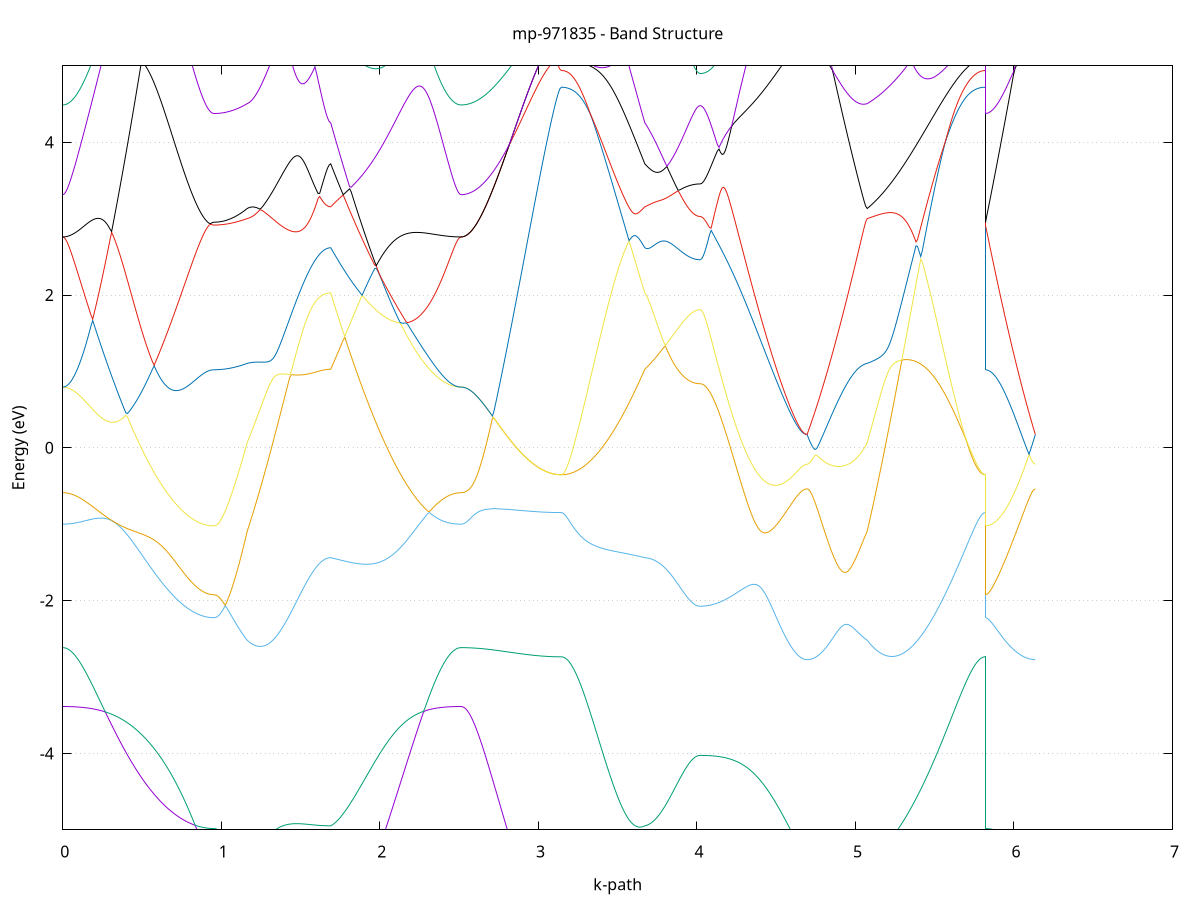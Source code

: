 set title 'mp-971835 - Band Structure'
set xlabel 'k-path'
set ylabel 'Energy (eV)'
set grid y
set yrange [-5:5]
set terminal png size 800,600
set output 'mp-971835_bands_gnuplot.png'
plot '-' using 1:2 with lines notitle, '-' using 1:2 with lines notitle, '-' using 1:2 with lines notitle, '-' using 1:2 with lines notitle, '-' using 1:2 with lines notitle, '-' using 1:2 with lines notitle, '-' using 1:2 with lines notitle, '-' using 1:2 with lines notitle, '-' using 1:2 with lines notitle, '-' using 1:2 with lines notitle, '-' using 1:2 with lines notitle, '-' using 1:2 with lines notitle, '-' using 1:2 with lines notitle, '-' using 1:2 with lines notitle, '-' using 1:2 with lines notitle, '-' using 1:2 with lines notitle, '-' using 1:2 with lines notitle, '-' using 1:2 with lines notitle, '-' using 1:2 with lines notitle, '-' using 1:2 with lines notitle, '-' using 1:2 with lines notitle, '-' using 1:2 with lines notitle, '-' using 1:2 with lines notitle, '-' using 1:2 with lines notitle, '-' using 1:2 with lines notitle, '-' using 1:2 with lines notitle, '-' using 1:2 with lines notitle, '-' using 1:2 with lines notitle, '-' using 1:2 with lines notitle, '-' using 1:2 with lines notitle, '-' using 1:2 with lines notitle, '-' using 1:2 with lines notitle, '-' using 1:2 with lines notitle, '-' using 1:2 with lines notitle, '-' using 1:2 with lines notitle, '-' using 1:2 with lines notitle, '-' using 1:2 with lines notitle, '-' using 1:2 with lines notitle, '-' using 1:2 with lines notitle, '-' using 1:2 with lines notitle, '-' using 1:2 with lines notitle, '-' using 1:2 with lines notitle, '-' using 1:2 with lines notitle, '-' using 1:2 with lines notitle, '-' using 1:2 with lines notitle, '-' using 1:2 with lines notitle, '-' using 1:2 with lines notitle, '-' using 1:2 with lines notitle, '-' using 1:2 with lines notitle, '-' using 1:2 with lines notitle, '-' using 1:2 with lines notitle, '-' using 1:2 with lines notitle, '-' using 1:2 with lines notitle, '-' using 1:2 with lines notitle, '-' using 1:2 with lines notitle, '-' using 1:2 with lines notitle, '-' using 1:2 with lines notitle, '-' using 1:2 with lines notitle, '-' using 1:2 with lines notitle, '-' using 1:2 with lines notitle, '-' using 1:2 with lines notitle, '-' using 1:2 with lines notitle, '-' using 1:2 with lines notitle, '-' using 1:2 with lines notitle
0.000000 -11.907151
0.009938 -11.907051
0.019875 -11.906751
0.029813 -11.906151
0.039751 -11.905351
0.049688 -11.904351
0.059626 -11.903151
0.069564 -11.901751
0.079502 -11.900051
0.089439 -11.898251
0.099377 -11.896251
0.109315 -11.894051
0.119252 -11.891651
0.129190 -11.889151
0.139128 -11.886451
0.149065 -11.883651
0.159003 -11.880651
0.168941 -11.877551
0.178878 -11.874351
0.188816 -11.871151
0.198754 -11.867751
0.208691 -11.864351
0.218629 -11.860851
0.228567 -11.857351
0.238505 -11.853751
0.248442 -11.850251
0.258380 -11.846651
0.268318 -11.843051
0.278255 -11.839451
0.288193 -11.835951
0.298131 -11.832451
0.308068 -11.828951
0.318006 -11.825551
0.327944 -11.822151
0.337881 -11.818751
0.347819 -11.815451
0.357757 -11.812251
0.367694 -11.809051
0.377632 -11.805951
0.387570 -11.802851
0.397508 -11.799851
0.407445 -11.796851
0.417383 -11.793951
0.427321 -11.791151
0.437258 -11.788351
0.447196 -11.785551
0.457134 -11.782951
0.467071 -11.780251
0.477009 -11.777751
0.486947 -11.775151
0.496884 -11.772751
0.506822 -11.770251
0.516760 -11.767851
0.526697 -11.765551
0.536635 -11.763251
0.546573 -11.760951
0.556511 -11.758751
0.566448 -11.756551
0.576386 -11.754451
0.586324 -11.752351
0.596261 -11.750251
0.606199 -11.748251
0.616137 -11.746251
0.626074 -11.744351
0.636012 -11.742451
0.645950 -11.740551
0.655887 -11.738751
0.665825 -11.736951
0.675763 -11.735151
0.685700 -11.733451
0.695638 -11.731751
0.705576 -11.730151
0.715514 -11.728551
0.725451 -11.726951
0.735389 -11.725351
0.745327 -11.723851
0.755264 -11.722451
0.765202 -11.720951
0.775140 -11.719651
0.785077 -11.718251
0.795015 -11.716951
0.804953 -11.715651
0.814890 -11.714451
0.824828 -11.713251
0.834766 -11.712151
0.844703 -11.711051
0.854641 -11.709951
0.864579 -11.709051
0.874517 -11.708151
0.884454 -11.707251
0.894392 -11.709651
0.904330 -11.711751
0.914267 -11.713451
0.924205 -11.714851
0.934143 -11.715751
0.944080 -11.716351
0.954018 -11.716551
0.954018 -11.716551
0.963992 -11.716551
0.973966 -11.716651
0.983939 -11.716851
0.993913 -11.717051
1.003887 -11.717251
1.013861 -11.717551
1.023834 -11.717951
1.033808 -11.718351
1.043782 -11.718851
1.053756 -11.719451
1.063729 -11.720051
1.073703 -11.720651
1.083677 -11.721351
1.093651 -11.722151
1.103624 -11.722951
1.113598 -11.723851
1.123572 -11.724851
1.133546 -11.725751
1.143520 -11.726851
1.153493 -11.727951
1.163467 -11.729051
1.163467 -11.729051
1.173401 -11.729851
1.183335 -11.730451
1.193268 -11.730851
1.203202 -11.731151
1.213136 -11.731351
1.223070 -11.731351
1.233003 -11.731151
1.242937 -11.730851
1.252871 -11.730451
1.262805 -11.729951
1.272739 -11.729251
1.282672 -11.728551
1.292606 -11.727651
1.302540 -11.726651
1.312474 -11.725551
1.322407 -11.724351
1.332341 -11.723051
1.342275 -11.721751
1.352209 -11.720351
1.362142 -11.718951
1.372076 -11.717451
1.382010 -11.715951
1.391944 -11.714351
1.401878 -11.712851
1.411811 -11.711351
1.421745 -11.709851
1.431679 -11.708351
1.441613 -11.706951
1.451546 -11.705551
1.461480 -11.704251
1.471414 -11.702951
1.481348 -11.701751
1.491281 -11.700551
1.501215 -11.699551
1.511149 -11.698551
1.521083 -11.697551
1.531017 -11.696751
1.540950 -11.695951
1.550884 -11.695151
1.560818 -11.694551
1.570752 -11.693851
1.580685 -11.693351
1.590619 -11.692851
1.600553 -11.692351
1.610487 -11.691951
1.620420 -11.691551
1.630354 -11.691251
1.640288 -11.691051
1.650222 -11.690851
1.660156 -11.690651
1.670089 -11.690551
1.680023 -11.690451
1.689957 -11.690451
1.689957 -11.690451
1.699869 -11.686151
1.709781 -11.681951
1.719693 -11.677751
1.729605 -11.673651
1.739517 -11.669651
1.749429 -11.665651
1.759341 -11.661651
1.769253 -11.657751
1.779165 -11.653851
1.789077 -11.649951
1.798989 -11.646151
1.808901 -11.642351
1.818813 -11.638651
1.828725 -11.634851
1.838637 -11.631151
1.848549 -11.627551
1.858461 -11.623851
1.868373 -11.620251
1.878285 -11.616751
1.888197 -11.613151
1.898109 -11.609651
1.908021 -11.606151
1.917933 -11.602751
1.927845 -11.599351
1.937757 -11.595951
1.947669 -11.592651
1.957581 -11.589251
1.967493 -11.594151
1.977405 -11.604351
1.987317 -11.614551
1.997229 -11.624551
2.007141 -11.634451
2.017053 -11.644251
2.026965 -11.653951
2.036877 -11.663451
2.046789 -11.672851
2.056701 -11.682151
2.066613 -11.691251
2.076525 -11.700251
2.086437 -11.709051
2.096349 -11.717751
2.106261 -11.726251
2.116173 -11.734551
2.126085 -11.742751
2.135997 -11.750751
2.145909 -11.758551
2.155821 -11.766251
2.165732 -11.773651
2.175645 -11.780951
2.185557 -11.788051
2.195468 -11.794951
2.205380 -11.801751
2.215292 -11.808251
2.225204 -11.814551
2.235116 -11.820751
2.245028 -11.826651
2.254940 -11.832451
2.264852 -11.837951
2.274764 -11.843351
2.284676 -11.848451
2.294588 -11.853451
2.304500 -11.858151
2.314412 -11.862651
2.324324 -11.866951
2.334236 -11.871051
2.344148 -11.874951
2.354060 -11.878551
2.363972 -11.882051
2.373884 -11.885251
2.383796 -11.888251
2.393708 -11.891051
2.403620 -11.893651
2.413532 -11.895951
2.423444 -11.898051
2.433356 -11.899951
2.443268 -11.901651
2.453180 -11.903151
2.463092 -11.904351
2.473004 -11.905351
2.482916 -11.906151
2.492828 -11.906751
2.502740 -11.907051
2.512652 -11.907151
2.512652 -11.907151
2.522530 -11.907151
2.532408 -11.907151
2.542285 -11.907051
2.552163 -11.906951
2.562040 -11.906851
2.571918 -11.906751
2.581796 -11.906651
2.591673 -11.906451
2.601551 -11.906251
2.611429 -11.906051
2.621306 -11.905751
2.631184 -11.905551
2.641061 -11.905251
2.650939 -11.904951
2.660817 -11.904651
2.670694 -11.904351
2.680572 -11.903951
2.690450 -11.903651
2.700327 -11.903251
2.710205 -11.902851
2.720082 -11.902451
2.729960 -11.902051
2.739838 -11.901651
2.749715 -11.901151
2.759593 -11.900751
2.769470 -11.900251
2.779348 -11.899851
2.789226 -11.899351
2.799103 -11.898851
2.808981 -11.898451
2.818859 -11.897951
2.828736 -11.897451
2.838614 -11.896951
2.848491 -11.896451
2.858369 -11.895951
2.868247 -11.895551
2.878124 -11.895051
2.888002 -11.894551
2.897880 -11.894051
2.907757 -11.893651
2.917635 -11.893151
2.927512 -11.892751
2.937390 -11.892351
2.947268 -11.891851
2.957145 -11.891451
2.967023 -11.891051
2.976901 -11.890751
2.986778 -11.890351
2.996656 -11.890051
3.006533 -11.889651
3.016411 -11.889351
3.026289 -11.889051
3.036166 -11.888851
3.046044 -11.888551
3.055922 -11.888351
3.065799 -11.888151
3.075677 -11.887951
3.085554 -11.887851
3.095432 -11.887651
3.105310 -11.887551
3.115187 -11.887451
3.125065 -11.887451
3.134943 -11.887351
3.144820 -11.887351
3.144820 -11.887351
3.154754 -11.887251
3.164688 -11.886951
3.174622 -11.886451
3.184555 -11.885751
3.194489 -11.884851
3.204423 -11.883851
3.214357 -11.882551
3.224290 -11.881051
3.234224 -11.879351
3.244158 -11.877551
3.254092 -11.875451
3.264025 -11.873251
3.273959 -11.870751
3.283893 -11.868151
3.293827 -11.865451
3.303761 -11.862451
3.313694 -11.859351
3.323628 -11.855951
3.333562 -11.852551
3.343496 -11.848851
3.353429 -11.845051
3.363363 -11.841151
3.373297 -11.836951
3.383231 -11.832751
3.393164 -11.828351
3.403098 -11.823851
3.413032 -11.819251
3.422966 -11.814451
3.432900 -11.809651
3.442833 -11.804651
3.452767 -11.799651
3.462701 -11.794451
3.472635 -11.789351
3.482568 -11.784151
3.492502 -11.778851
3.502436 -11.773551
3.512370 -11.768351
3.522303 -11.763051
3.532237 -11.757751
3.542171 -11.752551
3.552105 -11.747351
3.562039 -11.742251
3.571972 -11.737151
3.581906 -11.732151
3.591840 -11.727251
3.601774 -11.722351
3.611707 -11.717551
3.621641 -11.712851
3.631575 -11.708251
3.641509 -11.703651
3.651442 -11.699151
3.661376 -11.694751
3.671310 -11.690451
3.671310 -11.690451
3.681283 -11.688551
3.691256 -11.686651
3.701230 -11.684751
3.711203 -11.682751
3.721176 -11.680651
3.731149 -11.678651
3.741122 -11.676551
3.751095 -11.674451
3.761069 -11.672251
3.771042 -11.670151
3.781015 -11.668051
3.790988 -11.665851
3.800961 -11.663751
3.810934 -11.661651
3.820908 -11.659551
3.830881 -11.657551
3.840854 -11.655451
3.850827 -11.653551
3.860800 -11.651651
3.870773 -11.649851
3.880747 -11.648051
3.890720 -11.646351
3.900693 -11.644751
3.910666 -11.643251
3.920639 -11.641851
3.930612 -11.640651
3.940586 -11.639451
3.950559 -11.638451
3.960532 -11.637451
3.970505 -11.636751
3.980478 -11.636051
3.990451 -11.635551
4.000425 -11.635251
4.010398 -11.634951
4.020371 -11.634951
4.020371 -11.634951
4.030291 -11.634951
4.040212 -11.634951
4.050132 -11.634951
4.060053 -11.634951
4.069973 -11.634951
4.079894 -11.634951
4.089814 -11.634951
4.099735 -11.634951
4.109655 -11.634851
4.119576 -11.634851
4.129496 -11.634851
4.139417 -11.634851
4.149337 -11.634851
4.159258 -11.634851
4.169178 -11.634751
4.179099 -11.634751
4.189019 -11.634751
4.198940 -11.634751
4.208860 -11.634751
4.218780 -11.634751
4.228701 -11.634751
4.238621 -11.634751
4.248542 -11.634851
4.258462 -11.634951
4.268383 -11.635051
4.278303 -11.635251
4.288224 -11.635551
4.298144 -11.635951
4.308065 -11.636551
4.317985 -11.637251
4.327906 -11.638151
4.337826 -11.639251
4.347747 -11.640651
4.357667 -11.642351
4.367588 -11.644351
4.377508 -11.646551
4.387429 -11.649051
4.397349 -11.651651
4.407270 -11.654551
4.417190 -11.657451
4.427111 -11.660451
4.437031 -11.663451
4.446952 -11.666551
4.456872 -11.669551
4.466793 -11.672451
4.476713 -11.675451
4.486633 -11.678251
4.496554 -11.680951
4.506474 -11.683651
4.516395 -11.686151
4.526315 -11.688651
4.536236 -11.690951
4.546156 -11.693151
4.556077 -11.695251
4.565997 -11.697151
4.575918 -11.699051
4.585838 -11.700651
4.595759 -11.702251
4.605679 -11.703651
4.615600 -11.704951
4.625520 -11.706051
4.635441 -11.706951
4.645361 -11.707851
4.655282 -11.708451
4.665202 -11.709051
4.675123 -11.709351
4.685043 -11.709651
4.694964 -11.709651
4.694964 -11.709651
4.704942 -11.709951
4.714920 -11.710251
4.724899 -11.710551
4.734877 -11.710851
4.744856 -11.711251
4.754834 -11.711551
4.764813 -11.711951
4.774791 -11.712351
4.784769 -11.712751
4.794748 -11.713151
4.804726 -11.713551
4.814705 -11.713951
4.824683 -11.714451
4.834662 -11.714951
4.844640 -11.715451
4.854619 -11.715951
4.864597 -11.716451
4.874575 -11.716951
4.884554 -11.717451
4.894532 -11.718051
4.904511 -11.718551
4.914489 -11.719151
4.924468 -11.719651
4.934446 -11.720251
4.944424 -11.720851
4.954403 -11.721451
4.964381 -11.722051
4.974360 -11.722651
4.984338 -11.723351
4.994317 -11.723951
5.004295 -11.724551
5.014274 -11.725251
5.024252 -11.725851
5.034230 -11.726451
5.044209 -11.727151
5.054187 -11.727751
5.064166 -11.728451
5.074144 -11.729051
5.074144 -11.729051
5.084072 -11.730251
5.093999 -11.731551
5.103927 -11.732851
5.113855 -11.734151
5.123782 -11.735551
5.133710 -11.737051
5.143637 -11.738551
5.153565 -11.740051
5.163492 -11.741651
5.173420 -11.743251
5.183348 -11.744951
5.193275 -11.746651
5.203203 -11.748351
5.213130 -11.750151
5.223058 -11.751951
5.232986 -11.753851
5.242913 -11.755751
5.252841 -11.757651
5.262768 -11.759651
5.272696 -11.761651
5.282623 -11.763751
5.292551 -11.765751
5.302479 -11.767951
5.312406 -11.770051
5.322334 -11.772251
5.332261 -11.774451
5.342189 -11.776751
5.352117 -11.779051
5.362044 -11.781351
5.371972 -11.783651
5.381899 -11.786051
5.391827 -11.788551
5.401755 -11.790951
5.411682 -11.793451
5.421610 -11.796051
5.431537 -11.798651
5.441465 -11.801251
5.451392 -11.803951
5.461320 -11.806651
5.471248 -11.809351
5.481175 -11.812151
5.491103 -11.814951
5.501030 -11.817851
5.510958 -11.820751
5.520886 -11.823651
5.530813 -11.826651
5.540741 -11.829651
5.550668 -11.832651
5.560596 -11.835651
5.570524 -11.838651
5.580451 -11.841651
5.590379 -11.844651
5.600306 -11.847551
5.610234 -11.850551
5.620161 -11.853451
5.630089 -11.856251
5.640017 -11.859051
5.649944 -11.861751
5.659872 -11.864451
5.669799 -11.866951
5.679727 -11.869351
5.689655 -11.871751
5.699582 -11.873851
5.709510 -11.875951
5.719437 -11.877851
5.729365 -11.879651
5.739292 -11.881151
5.749220 -11.882551
5.759148 -11.883851
5.769075 -11.884951
5.779003 -11.885751
5.788930 -11.886451
5.798858 -11.886951
5.808786 -11.887251
5.818713 -11.887351
5.818713 -11.716551
5.828591 -11.716551
5.838468 -11.716551
5.848346 -11.716451
5.858224 -11.716451
5.868101 -11.716351
5.877979 -11.716251
5.887857 -11.716151
5.897734 -11.715951
5.907612 -11.715851
5.917489 -11.715651
5.927367 -11.715551
5.937245 -11.715351
5.947122 -11.715151
5.957000 -11.714851
5.966878 -11.714651
5.976755 -11.714451
5.986633 -11.714151
5.996510 -11.713951
6.006388 -11.713651
6.016266 -11.713351
6.026143 -11.713051
6.036021 -11.712751
6.045899 -11.712451
6.055776 -11.712151
6.065654 -11.711851
6.075531 -11.711551
6.085409 -11.711251
6.095287 -11.710951
6.105164 -11.710651
6.115042 -11.710351
6.124920 -11.710051
6.134797 -11.709651
e
0.000000 -11.706851
0.009938 -11.706751
0.019875 -11.706551
0.029813 -11.706151
0.039751 -11.705551
0.049688 -11.704851
0.059626 -11.704051
0.069564 -11.702951
0.079502 -11.701851
0.089439 -11.700451
0.099377 -11.698951
0.109315 -11.697251
0.119252 -11.695351
0.129190 -11.693251
0.139128 -11.691051
0.149065 -11.688651
0.159003 -11.686051
0.168941 -11.683251
0.178878 -11.680251
0.188816 -11.677051
0.198754 -11.673651
0.208691 -11.670051
0.218629 -11.666251
0.228567 -11.662251
0.238505 -11.658051
0.248442 -11.653651
0.258380 -11.649051
0.268318 -11.644351
0.278255 -11.639451
0.288193 -11.634451
0.298131 -11.629951
0.308068 -11.627051
0.318006 -11.624051
0.327944 -11.621151
0.337881 -11.618151
0.347819 -11.615151
0.357757 -11.612251
0.367694 -11.609351
0.377632 -11.606451
0.387570 -11.603651
0.397508 -11.600851
0.407445 -11.598151
0.417383 -11.595451
0.427321 -11.592851
0.437258 -11.592451
0.447196 -11.593851
0.457134 -11.595451
0.467071 -11.597251
0.477009 -11.599251
0.486947 -11.601251
0.496884 -11.603451
0.506822 -11.605651
0.516760 -11.607851
0.526697 -11.610051
0.536635 -11.612351
0.546573 -11.614651
0.556511 -11.616951
0.566448 -11.619151
0.576386 -11.621451
0.586324 -11.623751
0.596261 -11.625951
0.606199 -11.628251
0.616137 -11.630451
0.626074 -11.632651
0.636012 -11.634751
0.645950 -11.636951
0.655887 -11.639051
0.665825 -11.641051
0.675763 -11.643151
0.685700 -11.645151
0.695638 -11.647051
0.705576 -11.648951
0.715514 -11.650851
0.725451 -11.652751
0.735389 -11.654451
0.745327 -11.656251
0.755264 -11.657951
0.765202 -11.659651
0.775140 -11.661251
0.785077 -11.662851
0.795015 -11.668751
0.804953 -11.674451
0.814890 -11.679751
0.824828 -11.684751
0.834766 -11.689351
0.844703 -11.693651
0.854641 -11.697551
0.864579 -11.701151
0.874517 -11.704351
0.884454 -11.707151
0.894392 -11.706551
0.904330 -11.705851
0.914267 -11.705251
0.924205 -11.704851
0.934143 -11.704451
0.944080 -11.704251
0.954018 -11.704251
0.954018 -11.704251
0.963992 -11.704051
0.973966 -11.703551
0.983939 -11.702651
0.993913 -11.701351
1.003887 -11.699751
1.013861 -11.697751
1.023834 -11.695451
1.033808 -11.692751
1.043782 -11.689751
1.053756 -11.686451
1.063729 -11.682751
1.073703 -11.678851
1.083677 -11.674551
1.093651 -11.669951
1.103624 -11.665051
1.113598 -11.659851
1.123572 -11.657151
1.133546 -11.654751
1.143520 -11.652151
1.153493 -11.649551
1.163467 -11.646851
1.163467 -11.646851
1.173401 -11.644951
1.183335 -11.643051
1.193268 -11.641051
1.203202 -11.639051
1.213136 -11.637151
1.223070 -11.635051
1.233003 -11.633051
1.242937 -11.631051
1.252871 -11.629051
1.262805 -11.627051
1.272739 -11.625051
1.282672 -11.625251
1.292606 -11.626551
1.302540 -11.627651
1.312474 -11.628651
1.322407 -11.629551
1.332341 -11.630251
1.342275 -11.630851
1.352209 -11.631251
1.362142 -11.631551
1.372076 -11.631651
1.382010 -11.631551
1.391944 -11.631351
1.401878 -11.630951
1.411811 -11.630351
1.421745 -11.629551
1.431679 -11.628651
1.441613 -11.627451
1.451546 -11.626151
1.461480 -11.624651
1.471414 -11.622951
1.481348 -11.621151
1.491281 -11.619151
1.501215 -11.617051
1.511149 -11.614851
1.521083 -11.612551
1.531017 -11.610251
1.540950 -11.607851
1.550884 -11.605951
1.560818 -11.606351
1.570752 -11.606751
1.580685 -11.607251
1.590619 -11.607651
1.600553 -11.608051
1.610487 -11.608351
1.620420 -11.608751
1.630354 -11.609051
1.640288 -11.609251
1.650222 -11.609451
1.660156 -11.609651
1.670089 -11.609751
1.680023 -11.609851
1.689957 -11.609851
1.689957 -11.609851
1.699869 -11.605851
1.709781 -11.602151
1.719693 -11.598651
1.729605 -11.595551
1.739517 -11.592751
1.749429 -11.590251
1.759341 -11.588151
1.769253 -11.586251
1.779165 -11.584751
1.789077 -11.583451
1.798989 -11.582451
1.808901 -11.581751
1.818813 -11.581251
1.828725 -11.580851
1.838637 -11.580751
1.848549 -11.580751
1.858461 -11.580951
1.868373 -11.581151
1.878285 -11.581551
1.888197 -11.582051
1.898109 -11.582651
1.908021 -11.583351
1.917933 -11.584151
1.927845 -11.584951
1.937757 -11.585951
1.947669 -11.586951
1.957581 -11.587951
1.967493 -11.589151
1.977405 -11.590351
1.987317 -11.591651
1.997229 -11.593051
2.007141 -11.594451
2.017053 -11.596051
2.026965 -11.597751
2.036877 -11.599451
2.046789 -11.601351
2.056701 -11.603251
2.066613 -11.605351
2.076525 -11.607551
2.086437 -11.609851
2.096349 -11.612251
2.106261 -11.614751
2.116173 -11.617351
2.126085 -11.620151
2.135997 -11.622951
2.145909 -11.625851
2.155821 -11.628851
2.165732 -11.631851
2.175645 -11.634951
2.185557 -11.638051
2.195468 -11.641251
2.205380 -11.644451
2.215292 -11.647651
2.225204 -11.650851
2.235116 -11.654051
2.245028 -11.657251
2.254940 -11.660351
2.264852 -11.663451
2.274764 -11.666451
2.284676 -11.669451
2.294588 -11.672351
2.304500 -11.675151
2.314412 -11.677851
2.324324 -11.680551
2.334236 -11.683051
2.344148 -11.685551
2.354060 -11.687851
2.363972 -11.690051
2.373884 -11.692151
2.383796 -11.694151
2.393708 -11.695951
2.403620 -11.697651
2.413532 -11.699251
2.423444 -11.700651
2.433356 -11.701951
2.443268 -11.703051
2.453180 -11.704051
2.463092 -11.704851
2.473004 -11.705551
2.482916 -11.706151
2.492828 -11.706551
2.502740 -11.706751
2.512652 -11.706851
2.512652 -11.706851
2.522530 -11.706951
2.532408 -11.707451
2.542285 -11.708151
2.552163 -11.709051
2.562040 -11.710251
2.571918 -11.711551
2.581796 -11.712951
2.591673 -11.714451
2.601551 -11.716151
2.611429 -11.717951
2.621306 -11.719751
2.631184 -11.721651
2.641061 -11.723551
2.650939 -11.725551
2.660817 -11.727551
2.670694 -11.729651
2.680572 -11.731751
2.690450 -11.733951
2.700327 -11.736051
2.710205 -11.738251
2.720082 -11.740451
2.729960 -11.742651
2.739838 -11.744851
2.749715 -11.747051
2.759593 -11.749251
2.769470 -11.751451
2.779348 -11.753651
2.789226 -11.755851
2.799103 -11.758051
2.808981 -11.760151
2.818859 -11.762251
2.828736 -11.764351
2.838614 -11.766451
2.848491 -11.768451
2.858369 -11.770451
2.868247 -11.772351
2.878124 -11.774351
2.888002 -11.776151
2.897880 -11.777951
2.907757 -11.779751
2.917635 -11.781451
2.927512 -11.783151
2.937390 -11.784751
2.947268 -11.786251
2.957145 -11.787751
2.967023 -11.789151
2.976901 -11.790451
2.986778 -11.791751
2.996656 -11.792951
3.006533 -11.794051
3.016411 -11.795151
3.026289 -11.796151
3.036166 -11.797051
3.046044 -11.797851
3.055922 -11.798651
3.065799 -11.799351
3.075677 -11.799951
3.085554 -11.800451
3.095432 -11.800951
3.105310 -11.801251
3.115187 -11.801551
3.125065 -11.801751
3.134943 -11.801851
3.144820 -11.801951
3.144820 -11.801951
3.154754 -11.801851
3.164688 -11.801551
3.174622 -11.801151
3.184555 -11.800451
3.194489 -11.799651
3.204423 -11.798751
3.214357 -11.797551
3.224290 -11.796251
3.234224 -11.794751
3.244158 -11.793051
3.254092 -11.791151
3.264025 -11.789151
3.273959 -11.786951
3.283893 -11.784651
3.293827 -11.782051
3.303761 -11.779451
3.313694 -11.776551
3.323628 -11.773551
3.333562 -11.770451
3.343496 -11.767151
3.353429 -11.763651
3.363363 -11.760051
3.373297 -11.756351
3.383231 -11.752451
3.393164 -11.748451
3.403098 -11.744251
3.413032 -11.740051
3.422966 -11.735651
3.432900 -11.731151
3.442833 -11.726551
3.452767 -11.721751
3.462701 -11.716951
3.472635 -11.712051
3.482568 -11.707051
3.492502 -11.701951
3.502436 -11.696851
3.512370 -11.691651
3.522303 -11.686351
3.532237 -11.681051
3.542171 -11.675651
3.552105 -11.670351
3.562039 -11.664951
3.571972 -11.659551
3.581906 -11.654151
3.591840 -11.648851
3.601774 -11.643551
3.611707 -11.638351
3.621641 -11.633251
3.631575 -11.628251
3.641509 -11.623351
3.651442 -11.618651
3.661376 -11.614151
3.671310 -11.609851
3.671310 -11.609851
3.681283 -11.608551
3.691256 -11.607951
3.701230 -11.607951
3.711203 -11.608151
3.721176 -11.608651
3.731149 -11.609351
3.741122 -11.610051
3.751095 -11.610851
3.761069 -11.611651
3.771042 -11.612451
3.781015 -11.613251
3.790988 -11.614051
3.800961 -11.614851
3.810934 -11.615651
3.820908 -11.616451
3.830881 -11.617251
3.840854 -11.617951
3.850827 -11.618651
3.860800 -11.619351
3.870773 -11.620051
3.880747 -11.620651
3.890720 -11.621251
3.900693 -11.621751
3.910666 -11.622251
3.920639 -11.622751
3.930612 -11.623151
3.940586 -11.623551
3.950559 -11.623851
3.960532 -11.624151
3.970505 -11.624351
3.980478 -11.624551
3.990451 -11.624751
4.000425 -11.624851
4.010398 -11.624951
4.020371 -11.624951
4.020371 -11.624951
4.030291 -11.624951
4.040212 -11.624951
4.050132 -11.624851
4.060053 -11.624851
4.069973 -11.624751
4.079894 -11.624751
4.089814 -11.624651
4.099735 -11.624551
4.109655 -11.624451
4.119576 -11.624351
4.129496 -11.624251
4.139417 -11.624151
4.149337 -11.624051
4.159258 -11.623951
4.169178 -11.623951
4.179099 -11.623851
4.189019 -11.623851
4.198940 -11.623851
4.208860 -11.623851
4.218780 -11.623951
4.228701 -11.624051
4.238621 -11.624251
4.248542 -11.624451
4.258462 -11.624751
4.268383 -11.625151
4.278303 -11.625551
4.288224 -11.626151
4.298144 -11.626851
4.308065 -11.627751
4.317985 -11.628751
4.327906 -11.629951
4.337826 -11.631351
4.347747 -11.632951
4.357667 -11.634951
4.367588 -11.637151
4.377508 -11.639651
4.387429 -11.642451
4.397349 -11.645451
4.407270 -11.648551
4.417190 -11.651851
4.427111 -11.655251
4.437031 -11.658651
4.446952 -11.662051
4.456872 -11.665351
4.466793 -11.668751
4.476713 -11.671951
4.486633 -11.675051
4.496554 -11.678151
4.506474 -11.681051
4.516395 -11.683851
4.526315 -11.686551
4.536236 -11.689151
4.546156 -11.691551
4.556077 -11.693851
4.565997 -11.695951
4.575918 -11.697951
4.585838 -11.699851
4.595759 -11.701551
4.605679 -11.703051
4.615600 -11.704451
4.625520 -11.705651
4.635441 -11.706751
4.645361 -11.707651
4.655282 -11.708351
4.665202 -11.708951
4.675123 -11.709351
4.685043 -11.709651
4.694964 -11.709651
4.694964 -11.709651
4.704942 -11.709351
4.714920 -11.708951
4.724899 -11.708451
4.734877 -11.707751
4.744856 -11.707051
4.754834 -11.706151
4.764813 -11.705251
4.774791 -11.704151
4.784769 -11.702951
4.794748 -11.701651
4.804726 -11.700351
4.814705 -11.698851
4.824683 -11.697251
4.834662 -11.695551
4.844640 -11.693851
4.854619 -11.691951
4.864597 -11.690051
4.874575 -11.687951
4.884554 -11.685851
4.894532 -11.683551
4.904511 -11.681251
4.914489 -11.678851
4.924468 -11.676451
4.934446 -11.673851
4.944424 -11.671251
4.954403 -11.668451
4.964381 -11.665751
4.974360 -11.662851
4.984338 -11.659851
4.994317 -11.656851
5.004295 -11.655151
5.014274 -11.654251
5.024252 -11.653251
5.034230 -11.652151
5.044209 -11.650951
5.054187 -11.649751
5.064166 -11.648351
5.074144 -11.646851
5.074144 -11.646851
5.084072 -11.644151
5.093999 -11.641351
5.103927 -11.638551
5.113855 -11.635651
5.123782 -11.632851
5.133710 -11.630051
5.143637 -11.627351
5.153565 -11.628151
5.163492 -11.631151
5.173420 -11.634151
5.183348 -11.637051
5.193275 -11.639951
5.203203 -11.642751
5.213130 -11.645451
5.223058 -11.648251
5.232986 -11.650951
5.242913 -11.653551
5.252841 -11.656151
5.262768 -11.658651
5.272696 -11.661151
5.282623 -11.663651
5.292551 -11.666151
5.302479 -11.668551
5.312406 -11.670951
5.322334 -11.673251
5.332261 -11.675551
5.342189 -11.677851
5.352117 -11.680051
5.362044 -11.682351
5.371972 -11.684551
5.381899 -11.686651
5.391827 -11.688851
5.401755 -11.690951
5.411682 -11.693051
5.421610 -11.695051
5.431537 -11.697151
5.441465 -11.699151
5.451392 -11.701051
5.461320 -11.703051
5.471248 -11.704951
5.481175 -11.707951
5.491103 -11.712851
5.501030 -11.717651
5.510958 -11.722351
5.520886 -11.727051
5.530813 -11.731551
5.540741 -11.736051
5.550668 -11.740351
5.560596 -11.744551
5.570524 -11.748651
5.580451 -11.752651
5.590379 -11.756551
5.600306 -11.760251
5.610234 -11.763751
5.620161 -11.767251
5.630089 -11.770551
5.640017 -11.773651
5.649944 -11.776651
5.659872 -11.779451
5.669799 -11.782151
5.679727 -11.784651
5.689655 -11.787051
5.699582 -11.789151
5.709510 -11.791151
5.719437 -11.793051
5.729365 -11.794751
5.739292 -11.796251
5.749220 -11.797551
5.759148 -11.798751
5.769075 -11.799651
5.779003 -11.800451
5.788930 -11.801151
5.798858 -11.801551
5.808786 -11.801851
5.818713 -11.801951
5.818713 -11.704251
5.828591 -11.704251
5.838468 -11.704251
5.848346 -11.704251
5.858224 -11.704351
5.868101 -11.704351
5.877979 -11.704451
5.887857 -11.704551
5.897734 -11.704551
5.907612 -11.704651
5.917489 -11.704751
5.927367 -11.704951
5.937245 -11.705051
5.947122 -11.705151
5.957000 -11.705351
5.966878 -11.705451
5.976755 -11.705651
5.986633 -11.705851
5.996510 -11.706051
6.006388 -11.706251
6.016266 -11.706451
6.026143 -11.706651
6.036021 -11.706951
6.045899 -11.707151
6.055776 -11.707451
6.065654 -11.707651
6.075531 -11.707951
6.085409 -11.708251
6.095287 -11.708551
6.105164 -11.708751
6.115042 -11.709051
6.124920 -11.709351
6.134797 -11.709651
e
0.000000 -11.683151
0.009938 -11.683051
0.019875 -11.682851
0.029813 -11.682551
0.039751 -11.682051
0.049688 -11.681451
0.059626 -11.680651
0.069564 -11.679851
0.079502 -11.678751
0.089439 -11.677651
0.099377 -11.676351
0.109315 -11.674951
0.119252 -11.673451
0.129190 -11.671851
0.139128 -11.670051
0.149065 -11.668251
0.159003 -11.666251
0.168941 -11.664151
0.178878 -11.661951
0.188816 -11.659651
0.198754 -11.657351
0.208691 -11.654851
0.218629 -11.652351
0.228567 -11.649751
0.238505 -11.647051
0.248442 -11.644351
0.258380 -11.641551
0.268318 -11.638751
0.278255 -11.635851
0.288193 -11.632951
0.298131 -11.629351
0.308068 -11.624251
0.318006 -11.619051
0.327944 -11.614051
0.337881 -11.609151
0.347819 -11.604551
0.357757 -11.600351
0.367694 -11.596851
0.377632 -11.594051
0.387570 -11.592051
0.397508 -11.590851
0.407445 -11.590451
0.417383 -11.590651
0.427321 -11.591351
0.437258 -11.590351
0.447196 -11.587851
0.457134 -11.585451
0.467071 -11.583151
0.477009 -11.580851
0.486947 -11.578751
0.496884 -11.576651
0.506822 -11.574751
0.516760 -11.572751
0.526697 -11.570951
0.536635 -11.569251
0.546573 -11.567551
0.556511 -11.565951
0.566448 -11.564451
0.576386 -11.563051
0.586324 -11.561651
0.596261 -11.560351
0.606199 -11.559051
0.616137 -11.557851
0.626074 -11.556751
0.636012 -11.555651
0.645950 -11.554651
0.655887 -11.560951
0.665825 -11.569951
0.675763 -11.578851
0.685700 -11.587651
0.695638 -11.596251
0.705576 -11.604651
0.715514 -11.612751
0.725451 -11.620751
0.735389 -11.628451
0.745327 -11.635851
0.755264 -11.643051
0.765202 -11.649951
0.775140 -11.656451
0.785077 -11.662751
0.795015 -11.664351
0.804953 -11.665751
0.814890 -11.667251
0.824828 -11.668551
0.834766 -11.669851
0.844703 -11.671151
0.854641 -11.672251
0.864579 -11.673351
0.874517 -11.674451
0.884454 -11.675351
0.894392 -11.676151
0.904330 -11.676951
0.914267 -11.677551
0.924205 -11.678051
0.934143 -11.678451
0.944080 -11.678651
0.954018 -11.678751
0.954018 -11.678751
0.963992 -11.678651
0.973966 -11.678451
0.983939 -11.678051
0.993913 -11.677451
1.003887 -11.676751
1.013861 -11.675951
1.023834 -11.674951
1.033808 -11.673751
1.043782 -11.672451
1.053756 -11.670951
1.063729 -11.669451
1.073703 -11.667651
1.083677 -11.665851
1.093651 -11.663851
1.103624 -11.661751
1.113598 -11.659551
1.123572 -11.654451
1.133546 -11.648851
1.143520 -11.642851
1.153493 -11.636751
1.163467 -11.630451
1.163467 -11.630451
1.173401 -11.625851
1.183335 -11.621251
1.193268 -11.616451
1.203202 -11.611651
1.213136 -11.613551
1.223070 -11.615551
1.233003 -11.617351
1.242937 -11.619151
1.252871 -11.620851
1.262805 -11.622451
1.272739 -11.623951
1.282672 -11.623151
1.292606 -11.621251
1.302540 -11.619351
1.312474 -11.617551
1.322407 -11.615851
1.332341 -11.614251
1.342275 -11.612651
1.352209 -11.611251
1.362142 -11.609951
1.372076 -11.608751
1.382010 -11.607651
1.391944 -11.606651
1.401878 -11.605851
1.411811 -11.605151
1.421745 -11.604551
1.431679 -11.604151
1.441613 -11.603851
1.451546 -11.603651
1.461480 -11.603551
1.471414 -11.603551
1.481348 -11.603651
1.491281 -11.603851
1.501215 -11.604051
1.511149 -11.604351
1.521083 -11.604651
1.531017 -11.605051
1.540950 -11.605451
1.550884 -11.605551
1.560818 -11.603351
1.570752 -11.601251
1.580685 -11.599351
1.590619 -11.597651
1.600553 -11.596151
1.610487 -11.595051
1.620420 -11.594051
1.630354 -11.593451
1.640288 -11.592951
1.650222 -11.592551
1.660156 -11.592351
1.670089 -11.592151
1.680023 -11.592151
1.689957 -11.592051
1.689957 -11.592051
1.699869 -11.587451
1.709781 -11.582851
1.719693 -11.578251
1.729605 -11.573751
1.739517 -11.569351
1.749429 -11.565051
1.759341 -11.560851
1.769253 -11.556851
1.779165 -11.553051
1.789077 -11.549351
1.798989 -11.545951
1.808901 -11.542751
1.818813 -11.539851
1.828725 -11.537251
1.838637 -11.535051
1.848549 -11.533151
1.858461 -11.531651
1.868373 -11.530451
1.878285 -11.529751
1.888197 -11.529451
1.898109 -11.529551
1.908021 -11.531151
1.917933 -11.541751
1.927845 -11.552351
1.937757 -11.562951
1.947669 -11.573351
1.957581 -11.583851
1.967493 -11.586051
1.977405 -11.582751
1.987317 -11.579551
1.997229 -11.576451
2.007141 -11.573251
2.017053 -11.570251
2.026965 -11.567151
2.036877 -11.564151
2.046789 -11.564751
2.056701 -11.568351
2.066613 -11.571951
2.076525 -11.575651
2.086437 -11.579351
2.096349 -11.583151
2.106261 -11.586851
2.116173 -11.590651
2.126085 -11.594451
2.135997 -11.598151
2.145909 -11.601851
2.155821 -11.605551
2.165732 -11.609251
2.175645 -11.612851
2.185557 -11.616451
2.195468 -11.619951
2.205380 -11.623451
2.215292 -11.626851
2.225204 -11.630251
2.235116 -11.633551
2.245028 -11.636751
2.254940 -11.639851
2.264852 -11.642951
2.274764 -11.645851
2.284676 -11.648751
2.294588 -11.651551
2.304500 -11.654251
2.314412 -11.656751
2.324324 -11.659251
2.334236 -11.661651
2.344148 -11.663851
2.354060 -11.666051
2.363972 -11.668051
2.373884 -11.669951
2.383796 -11.671751
2.393708 -11.673451
2.403620 -11.674951
2.413532 -11.676351
2.423444 -11.677651
2.433356 -11.678851
2.443268 -11.679851
2.453180 -11.680751
2.463092 -11.681451
2.473004 -11.682051
2.482916 -11.682551
2.492828 -11.682851
2.502740 -11.683051
2.512652 -11.683151
2.512652 -11.683151
2.522530 -11.683051
2.532408 -11.682651
2.542285 -11.682151
2.552163 -11.681351
2.562040 -11.680551
2.571918 -11.679551
2.581796 -11.678451
2.591673 -11.677251
2.601551 -11.676051
2.611429 -11.674751
2.621306 -11.673451
2.631184 -11.672151
2.641061 -11.670851
2.650939 -11.669451
2.660817 -11.668051
2.670694 -11.666651
2.680572 -11.665351
2.690450 -11.663951
2.700327 -11.662451
2.710205 -11.661051
2.720082 -11.659651
2.729960 -11.658251
2.739838 -11.656851
2.749715 -11.655451
2.759593 -11.653951
2.769470 -11.652551
2.779348 -11.651151
2.789226 -11.654051
2.799103 -11.658651
2.808981 -11.663151
2.818859 -11.667551
2.828736 -11.671851
2.838614 -11.676051
2.848491 -11.680151
2.858369 -11.684151
2.868247 -11.687951
2.878124 -11.691651
2.888002 -11.695251
2.897880 -11.698751
2.907757 -11.702151
2.917635 -11.705351
2.927512 -11.708451
2.937390 -11.711351
2.947268 -11.714151
2.957145 -11.716951
2.967023 -11.719451
2.976901 -11.721951
2.986778 -11.724251
2.996656 -11.726451
3.006533 -11.728451
3.016411 -11.730351
3.026289 -11.732151
3.036166 -11.733751
3.046044 -11.735251
3.055922 -11.736551
3.065799 -11.737751
3.075677 -11.738851
3.085554 -11.739751
3.095432 -11.740551
3.105310 -11.741151
3.115187 -11.741651
3.125065 -11.742051
3.134943 -11.742251
3.144820 -11.742251
3.144820 -11.742251
3.154754 -11.742251
3.164688 -11.742051
3.174622 -11.741851
3.184555 -11.741551
3.194489 -11.741051
3.204423 -11.740551
3.214357 -11.739951
3.224290 -11.739251
3.234224 -11.738351
3.244158 -11.737451
3.254092 -11.736451
3.264025 -11.735351
3.273959 -11.734051
3.283893 -11.732751
3.293827 -11.731351
3.303761 -11.729851
3.313694 -11.728151
3.323628 -11.726451
3.333562 -11.724551
3.343496 -11.722651
3.353429 -11.720551
3.363363 -11.718351
3.373297 -11.716051
3.383231 -11.713651
3.393164 -11.711051
3.403098 -11.708351
3.413032 -11.705551
3.422966 -11.702551
3.432900 -11.699451
3.442833 -11.696151
3.452767 -11.692751
3.462701 -11.689151
3.472635 -11.685351
3.482568 -11.681351
3.492502 -11.677151
3.502436 -11.672851
3.512370 -11.668251
3.522303 -11.663451
3.532237 -11.658351
3.542171 -11.653051
3.552105 -11.647551
3.562039 -11.642751
3.571972 -11.638351
3.581906 -11.633851
3.591840 -11.629351
3.601774 -11.624751
3.611707 -11.620151
3.621641 -11.615551
3.631575 -11.610851
3.641509 -11.606151
3.651442 -11.601451
3.661376 -11.596751
3.671310 -11.592051
3.671310 -11.592051
3.681283 -11.589651
3.691256 -11.586251
3.701230 -11.582351
3.711203 -11.577951
3.721176 -11.573151
3.731149 -11.568251
3.741122 -11.563051
3.751095 -11.557751
3.761069 -11.552351
3.771042 -11.546751
3.781015 -11.541151
3.790988 -11.535351
3.800961 -11.529551
3.810934 -11.523551
3.820908 -11.517551
3.830881 -11.511551
3.840854 -11.505451
3.850827 -11.501851
3.860800 -11.498851
3.870773 -11.495951
3.880747 -11.492951
3.890720 -11.490051
3.900693 -11.487051
3.910666 -11.484051
3.920639 -11.481151
3.930612 -11.478151
3.940586 -11.475151
3.950559 -11.472151
3.960532 -11.469251
3.970505 -11.466351
3.980478 -11.463651
3.990451 -11.461151
4.000425 -11.459151
4.010398 -11.457751
4.020371 -11.457251
4.020371 -11.457251
4.030291 -11.457851
4.040212 -11.459451
4.050132 -11.461951
4.060053 -11.465251
4.069973 -11.468951
4.079894 -11.473151
4.089814 -11.477651
4.099735 -11.482351
4.109655 -11.487251
4.119576 -11.492251
4.129496 -11.497351
4.139417 -11.502551
4.149337 -11.507751
4.159258 -11.513051
4.169178 -11.518351
4.179099 -11.523551
4.189019 -11.528851
4.198940 -11.534151
4.208860 -11.539351
4.218780 -11.544451
4.228701 -11.549551
4.238621 -11.554651
4.248542 -11.559551
4.258462 -11.564451
4.268383 -11.569151
4.278303 -11.573751
4.288224 -11.578151
4.298144 -11.582351
4.308065 -11.586351
4.317985 -11.590051
4.327906 -11.593451
4.337826 -11.597251
4.347747 -11.601151
4.357667 -11.604751
4.367588 -11.608051
4.377508 -11.610951
4.387429 -11.613651
4.397349 -11.615951
4.407270 -11.618051
4.417190 -11.619951
4.427111 -11.621751
4.437031 -11.623351
4.446952 -11.624851
4.456872 -11.626351
4.466793 -11.627651
4.476713 -11.628951
4.486633 -11.630251
4.496554 -11.631451
4.506474 -11.632651
4.516395 -11.633751
4.526315 -11.634851
4.536236 -11.635951
4.546156 -11.636951
4.556077 -11.637851
4.565997 -11.638751
4.575918 -11.639551
4.585838 -11.640351
4.595759 -11.641051
4.605679 -11.641751
4.615600 -11.642351
4.625520 -11.642851
4.635441 -11.643351
4.645361 -11.643651
4.655282 -11.644051
4.665202 -11.644251
4.675123 -11.644451
4.685043 -11.644551
4.694964 -11.644551
4.694964 -11.644551
4.704942 -11.644651
4.714920 -11.644951
4.724899 -11.645451
4.734877 -11.646051
4.744856 -11.646751
4.754834 -11.647551
4.764813 -11.648451
4.774791 -11.649351
4.784769 -11.650251
4.794748 -11.651251
4.804726 -11.652151
4.814705 -11.653051
4.824683 -11.653851
4.834662 -11.654651
4.844640 -11.655451
4.854619 -11.656051
4.864597 -11.656651
4.874575 -11.657251
4.884554 -11.657651
4.894532 -11.657951
4.904511 -11.658251
4.914489 -11.658351
4.924468 -11.658451
4.934446 -11.658351
4.944424 -11.658251
4.954403 -11.657951
4.964381 -11.657651
4.974360 -11.657151
4.984338 -11.656551
4.994317 -11.655951
5.004295 -11.653851
5.014274 -11.650651
5.024252 -11.647451
5.034230 -11.644151
5.044209 -11.640851
5.054187 -11.637451
5.064166 -11.633951
5.074144 -11.630451
5.074144 -11.630451
5.084072 -11.624051
5.093999 -11.617451
5.103927 -11.612451
5.113855 -11.615651
5.123782 -11.618851
5.133710 -11.622051
5.143637 -11.625151
5.153565 -11.624651
5.163492 -11.622151
5.173420 -11.619751
5.183348 -11.617651
5.193275 -11.615751
5.203203 -11.614151
5.213130 -11.612851
5.223058 -11.612051
5.232986 -11.611651
5.242913 -11.611751
5.252841 -11.612351
5.262768 -11.613451
5.272696 -11.615051
5.282623 -11.617251
5.292551 -11.619751
5.302479 -11.622851
5.312406 -11.626251
5.322334 -11.629951
5.332261 -11.634051
5.342189 -11.638351
5.352117 -11.642851
5.362044 -11.647451
5.371972 -11.652351
5.381899 -11.657251
5.391827 -11.662251
5.401755 -11.667251
5.411682 -11.672451
5.421610 -11.677551
5.431537 -11.682651
5.441465 -11.687751
5.451392 -11.692851
5.461320 -11.697951
5.471248 -11.702951
5.481175 -11.706851
5.491103 -11.708751
5.501030 -11.710551
5.510958 -11.712351
5.520886 -11.714151
5.530813 -11.715851
5.540741 -11.717551
5.550668 -11.719151
5.560596 -11.720751
5.570524 -11.722351
5.580451 -11.723851
5.590379 -11.725251
5.600306 -11.726751
5.610234 -11.728051
5.620161 -11.729351
5.630089 -11.730551
5.640017 -11.731751
5.649944 -11.732851
5.659872 -11.733951
5.669799 -11.734951
5.679727 -11.735851
5.689655 -11.736751
5.699582 -11.737551
5.709510 -11.738351
5.719437 -11.739051
5.729365 -11.739651
5.739292 -11.740151
5.749220 -11.740651
5.759148 -11.741151
5.769075 -11.741451
5.779003 -11.741751
5.788930 -11.741951
5.798858 -11.742151
5.808786 -11.742251
5.818713 -11.742251
5.818713 -11.678751
5.828591 -11.678651
5.838468 -11.678551
5.848346 -11.678251
5.858224 -11.677851
5.868101 -11.677351
5.877979 -11.676851
5.887857 -11.676151
5.897734 -11.675351
5.907612 -11.674451
5.917489 -11.673451
5.927367 -11.672351
5.937245 -11.671251
5.947122 -11.669951
5.957000 -11.668651
5.966878 -11.667251
5.976755 -11.665751
5.986633 -11.664151
5.996510 -11.662551
6.006388 -11.660951
6.016266 -11.659251
6.026143 -11.657551
6.036021 -11.655851
6.045899 -11.654151
6.055776 -11.652551
6.065654 -11.650951
6.075531 -11.649451
6.085409 -11.648151
6.095287 -11.646951
6.105164 -11.645951
6.115042 -11.645251
6.124920 -11.644751
6.134797 -11.644551
e
0.000000 -11.496151
0.009938 -11.496251
0.019875 -11.496451
0.029813 -11.496651
0.039751 -11.497051
0.049688 -11.497551
0.059626 -11.498151
0.069564 -11.498851
0.079502 -11.499651
0.089439 -11.500551
0.099377 -11.501551
0.109315 -11.502651
0.119252 -11.503851
0.129190 -11.505051
0.139128 -11.506451
0.149065 -11.507851
0.159003 -11.509351
0.168941 -11.510951
0.178878 -11.512551
0.188816 -11.514251
0.198754 -11.515951
0.208691 -11.517751
0.218629 -11.519551
0.228567 -11.521451
0.238505 -11.523351
0.248442 -11.525151
0.258380 -11.527051
0.268318 -11.528951
0.278255 -11.530751
0.288193 -11.532451
0.298131 -11.534151
0.308068 -11.535651
0.318006 -11.536951
0.327944 -11.538051
0.337881 -11.538751
0.347819 -11.539051
0.357757 -11.538651
0.367694 -11.537551
0.377632 -11.535551
0.387570 -11.532551
0.397508 -11.528651
0.407445 -11.523951
0.417383 -11.518451
0.427321 -11.512351
0.437258 -11.505851
0.447196 -11.498851
0.457134 -11.491651
0.467071 -11.484251
0.477009 -11.484451
0.486947 -11.484651
0.496884 -11.485051
0.506822 -11.485551
0.516760 -11.486051
0.526697 -11.486851
0.536635 -11.487851
0.546573 -11.489251
0.556511 -11.491151
0.566448 -11.493951
0.576386 -11.497751
0.586324 -11.502951
0.596261 -11.509351
0.606199 -11.516951
0.616137 -11.525251
0.626074 -11.533951
0.636012 -11.542851
0.645950 -11.551951
0.655887 -11.553651
0.665825 -11.552751
0.675763 -11.551851
0.685700 -11.551051
0.695638 -11.550251
0.705576 -11.549451
0.715514 -11.548751
0.725451 -11.548051
0.735389 -11.547351
0.745327 -11.546651
0.755264 -11.546051
0.765202 -11.545451
0.775140 -11.544951
0.785077 -11.544351
0.795015 -11.543851
0.804953 -11.543351
0.814890 -11.542951
0.824828 -11.542451
0.834766 -11.542051
0.844703 -11.541651
0.854641 -11.541251
0.864579 -11.540951
0.874517 -11.540651
0.884454 -11.540351
0.894392 -11.540051
0.904330 -11.539851
0.914267 -11.539751
0.924205 -11.539551
0.934143 -11.539451
0.944080 -11.539451
0.954018 -11.539351
0.954018 -11.539351
0.963992 -11.539751
0.973966 -11.540751
0.983939 -11.542451
0.993913 -11.544651
1.003887 -11.547151
1.013861 -11.550051
1.023834 -11.553151
1.033808 -11.556451
1.043782 -11.559851
1.053756 -11.563351
1.063729 -11.566851
1.073703 -11.570451
1.083677 -11.574051
1.093651 -11.577751
1.103624 -11.581351
1.113598 -11.584951
1.123572 -11.588451
1.133546 -11.592051
1.143520 -11.595551
1.153493 -11.599051
1.163467 -11.602451
1.163467 -11.602451
1.173401 -11.604851
1.183335 -11.607151
1.193268 -11.609351
1.203202 -11.611451
1.213136 -11.606751
1.223070 -11.601851
1.233003 -11.596851
1.242937 -11.591951
1.252871 -11.586951
1.262805 -11.581951
1.272739 -11.577051
1.282672 -11.572051
1.292606 -11.567151
1.302540 -11.562351
1.312474 -11.557551
1.322407 -11.552751
1.332341 -11.548151
1.342275 -11.543551
1.352209 -11.539151
1.362142 -11.537651
1.372076 -11.539451
1.382010 -11.541351
1.391944 -11.543151
1.401878 -11.545051
1.411811 -11.546851
1.421745 -11.548651
1.431679 -11.550451
1.441613 -11.552251
1.451546 -11.553951
1.461480 -11.555551
1.471414 -11.557251
1.481348 -11.558751
1.491281 -11.560251
1.501215 -11.561651
1.511149 -11.562951
1.521083 -11.564151
1.531017 -11.565251
1.540950 -11.566151
1.550884 -11.566951
1.560818 -11.567551
1.570752 -11.567851
1.580685 -11.567951
1.590619 -11.567851
1.600553 -11.567451
1.610487 -11.566851
1.620420 -11.566051
1.630354 -11.565151
1.640288 -11.564151
1.650222 -11.563251
1.660156 -11.562451
1.670089 -11.561851
1.680023 -11.561451
1.689957 -11.561351
1.689957 -11.561351
1.699869 -11.552651
1.709781 -11.543751
1.719693 -11.534751
1.729605 -11.525451
1.739517 -11.516151
1.749429 -11.506551
1.759341 -11.496851
1.769253 -11.487051
1.779165 -11.477151
1.789077 -11.469151
1.798989 -11.464751
1.808901 -11.460251
1.818813 -11.455551
1.828725 -11.450651
1.838637 -11.457951
1.848549 -11.467951
1.858461 -11.478151
1.868373 -11.488651
1.878285 -11.499151
1.888197 -11.509751
1.898109 -11.520451
1.908021 -11.530051
1.917933 -11.530851
1.927845 -11.532051
1.937757 -11.533651
1.947669 -11.535451
1.957581 -11.537551
1.967493 -11.539851
1.977405 -11.542451
1.987317 -11.545251
1.997229 -11.548151
2.007141 -11.551251
2.017053 -11.554451
2.026965 -11.557851
2.036877 -11.561251
2.046789 -11.561251
2.056701 -11.558251
2.066613 -11.555451
2.076525 -11.552651
2.086437 -11.549851
2.096349 -11.547151
2.106261 -11.544451
2.116173 -11.541851
2.126085 -11.539251
2.135997 -11.536751
2.145909 -11.534351
2.155821 -11.531951
2.165732 -11.529551
2.175645 -11.527251
2.185557 -11.525051
2.195468 -11.522851
2.205380 -11.520751
2.215292 -11.518751
2.225204 -11.516751
2.235116 -11.514851
2.245028 -11.512951
2.254940 -11.511151
2.264852 -11.509351
2.274764 -11.508551
2.284676 -11.508151
2.294588 -11.507651
2.304500 -11.507151
2.314412 -11.506551
2.324324 -11.505851
2.334236 -11.505251
2.344148 -11.504551
2.354060 -11.503851
2.363972 -11.503051
2.373884 -11.502351
2.383796 -11.501651
2.393708 -11.500951
2.403620 -11.500251
2.413532 -11.499651
2.423444 -11.499051
2.433356 -11.498551
2.443268 -11.497951
2.453180 -11.497551
2.463092 -11.497151
2.473004 -11.496751
2.482916 -11.496551
2.492828 -11.496351
2.502740 -11.496251
2.512652 -11.496151
2.512652 -11.496151
2.522530 -11.499651
2.532408 -11.505451
2.542285 -11.511651
2.552163 -11.517951
2.562040 -11.524251
2.571918 -11.530551
2.581796 -11.536751
2.591673 -11.543051
2.601551 -11.549151
2.611429 -11.555351
2.621306 -11.561451
2.631184 -11.567451
2.641061 -11.573451
2.650939 -11.579351
2.660817 -11.585251
2.670694 -11.591051
2.680572 -11.596751
2.690450 -11.602351
2.700327 -11.607951
2.710205 -11.613451
2.720082 -11.618851
2.729960 -11.624151
2.739838 -11.629351
2.749715 -11.634451
2.759593 -11.639551
2.769470 -11.644451
2.779348 -11.649251
2.789226 -11.654051
2.799103 -11.658651
2.808981 -11.663151
2.818859 -11.667551
2.828736 -11.671851
2.838614 -11.676051
2.848491 -11.680151
2.858369 -11.684151
2.868247 -11.687951
2.878124 -11.691651
2.888002 -11.695251
2.897880 -11.698751
2.907757 -11.702151
2.917635 -11.705351
2.927512 -11.708451
2.937390 -11.711351
2.947268 -11.714151
2.957145 -11.716951
2.967023 -11.719451
2.976901 -11.721951
2.986778 -11.724251
2.996656 -11.726451
3.006533 -11.728451
3.016411 -11.730351
3.026289 -11.732151
3.036166 -11.733751
3.046044 -11.735251
3.055922 -11.736551
3.065799 -11.737751
3.075677 -11.738851
3.085554 -11.739751
3.095432 -11.740551
3.105310 -11.741151
3.115187 -11.741651
3.125065 -11.742051
3.134943 -11.742251
3.144820 -11.742251
3.144820 -11.742251
3.154754 -11.742251
3.164688 -11.742051
3.174622 -11.741751
3.184555 -11.741351
3.194489 -11.740751
3.204423 -11.740151
3.214357 -11.739351
3.224290 -11.738451
3.234224 -11.737451
3.244158 -11.736351
3.254092 -11.735051
3.264025 -11.733751
3.273959 -11.732251
3.283893 -11.730651
3.293827 -11.728951
3.303761 -11.727151
3.313694 -11.725151
3.323628 -11.723151
3.333562 -11.720951
3.343496 -11.718651
3.353429 -11.716251
3.363363 -11.713751
3.373297 -11.711151
3.383231 -11.708451
3.393164 -11.705651
3.403098 -11.702651
3.413032 -11.699651
3.422966 -11.696551
3.432900 -11.693251
3.442833 -11.689851
3.452767 -11.686451
3.462701 -11.682951
3.472635 -11.679251
3.482568 -11.675551
3.492502 -11.671751
3.502436 -11.667851
3.512370 -11.663851
3.522303 -11.659851
3.532237 -11.655651
3.542171 -11.651451
3.552105 -11.647151
3.562039 -11.641751
3.571972 -11.635651
3.581906 -11.629351
3.591840 -11.622851
3.601774 -11.615951
3.611707 -11.608851
3.621641 -11.601551
3.631575 -11.593951
3.641509 -11.586151
3.651442 -11.578051
3.661376 -11.569751
3.671310 -11.561351
3.671310 -11.561351
3.681283 -11.557651
3.691256 -11.554051
3.701230 -11.550451
3.711203 -11.546851
3.721176 -11.543351
3.731149 -11.539951
3.741122 -11.536451
3.751095 -11.533151
3.761069 -11.529851
3.771042 -11.526551
3.781015 -11.523251
3.790988 -11.520151
3.800961 -11.516951
3.810934 -11.513851
3.820908 -11.510851
3.830881 -11.507851
3.840854 -11.504851
3.850827 -11.499251
3.860800 -11.493151
3.870773 -11.486951
3.880747 -11.480751
3.890720 -11.474651
3.900693 -11.468651
3.910666 -11.462951
3.920639 -11.459051
3.930612 -11.456951
3.940586 -11.455251
3.950559 -11.453851
3.960532 -11.452551
3.970505 -11.451451
3.980478 -11.450551
3.990451 -11.449751
4.000425 -11.449251
4.010398 -11.448951
4.020371 -11.448851
4.020371 -11.448851
4.030291 -11.449051
4.040212 -11.449851
4.050132 -11.451351
4.060053 -11.453551
4.069973 -11.456551
4.079894 -11.460251
4.089814 -11.464551
4.099735 -11.469251
4.109655 -11.474351
4.119576 -11.479551
4.129496 -11.484951
4.139417 -11.490451
4.149337 -11.496151
4.159258 -11.501751
4.169178 -11.507451
4.179099 -11.513151
4.189019 -11.518951
4.198940 -11.524651
4.208860 -11.530351
4.218780 -11.536051
4.228701 -11.541651
4.238621 -11.547251
4.248542 -11.552751
4.258462 -11.558251
4.268383 -11.563651
4.278303 -11.568851
4.288224 -11.574051
4.298144 -11.579051
4.308065 -11.583851
4.317985 -11.588551
4.327906 -11.593051
4.337826 -11.596551
4.347747 -11.599251
4.357667 -11.601551
4.367588 -11.603451
4.377508 -11.604951
4.387429 -11.606051
4.397349 -11.606751
4.407270 -11.607351
4.417190 -11.607551
4.427111 -11.607651
4.437031 -11.607451
4.446952 -11.607251
4.456872 -11.606851
4.466793 -11.606351
4.476713 -11.605751
4.486633 -11.605151
4.496554 -11.604451
4.506474 -11.603751
4.516395 -11.602951
4.526315 -11.602151
4.536236 -11.601351
4.546156 -11.600451
4.556077 -11.599651
4.565997 -11.598851
4.575918 -11.598051
4.585838 -11.597251
4.595759 -11.596551
4.605679 -11.595851
4.615600 -11.595151
4.625520 -11.594551
4.635441 -11.594051
4.645361 -11.593551
4.655282 -11.593151
4.665202 -11.592851
4.675123 -11.592651
4.685043 -11.592451
4.694964 -11.592451
4.694964 -11.592451
4.704942 -11.592351
4.714920 -11.591951
4.724899 -11.591451
4.734877 -11.590651
4.744856 -11.589851
4.754834 -11.588951
4.764813 -11.587951
4.774791 -11.586951
4.784769 -11.585951
4.794748 -11.584951
4.804726 -11.584051
4.814705 -11.583251
4.824683 -11.582551
4.834662 -11.581951
4.844640 -11.581451
4.854619 -11.581151
4.864597 -11.580951
4.874575 -11.580851
4.884554 -11.580951
4.894532 -11.581151
4.904511 -11.581451
4.914489 -11.581951
4.924468 -11.582451
4.934446 -11.583151
4.944424 -11.583951
4.954403 -11.584851
4.964381 -11.585851
4.974360 -11.586951
4.984338 -11.588151
4.994317 -11.589451
5.004295 -11.590751
5.014274 -11.592251
5.024252 -11.593751
5.034230 -11.595351
5.044209 -11.597051
5.054187 -11.598751
5.064166 -11.600551
5.074144 -11.602451
5.074144 -11.602451
5.084072 -11.605851
5.093999 -11.609151
5.103927 -11.610651
5.113855 -11.603851
5.123782 -11.596951
5.133710 -11.590051
5.143637 -11.583251
5.153565 -11.576351
5.163492 -11.569651
5.173420 -11.563151
5.183348 -11.556751
5.193275 -11.550651
5.203203 -11.544851
5.213130 -11.542651
5.223058 -11.546451
5.232986 -11.550351
5.242913 -11.554351
5.252841 -11.558451
5.262768 -11.562651
5.272696 -11.566951
5.282623 -11.571351
5.292551 -11.575851
5.302479 -11.580351
5.312406 -11.584951
5.322334 -11.589551
5.332261 -11.594251
5.342189 -11.598851
5.352117 -11.603551
5.362044 -11.608251
5.371972 -11.612951
5.381899 -11.617651
5.391827 -11.622351
5.401755 -11.627051
5.411682 -11.631651
5.421610 -11.636251
5.431537 -11.640851
5.441465 -11.645351
5.451392 -11.649851
5.461320 -11.654251
5.471248 -11.658651
5.481175 -11.662851
5.491103 -11.667051
5.501030 -11.671251
5.510958 -11.675251
5.520886 -11.679251
5.530813 -11.683051
5.540741 -11.686851
5.550668 -11.690551
5.560596 -11.694151
5.570524 -11.697551
5.580451 -11.700951
5.590379 -11.704151
5.600306 -11.707351
5.610234 -11.710351
5.620161 -11.713251
5.630089 -11.715951
5.640017 -11.718551
5.649944 -11.721051
5.659872 -11.723451
5.669799 -11.725751
5.679727 -11.727851
5.689655 -11.729751
5.699582 -11.731651
5.709510 -11.733351
5.719437 -11.734851
5.729365 -11.736251
5.739292 -11.737551
5.749220 -11.738651
5.759148 -11.739551
5.769075 -11.740451
5.779003 -11.741051
5.788930 -11.741651
5.798858 -11.741951
5.808786 -11.742251
5.818713 -11.742251
5.818713 -11.539351
5.828591 -11.539551
5.838468 -11.539851
5.848346 -11.540351
5.858224 -11.541051
5.868101 -11.541951
5.877979 -11.543151
5.887857 -11.544451
5.897734 -11.545851
5.907612 -11.547551
5.917489 -11.549251
5.927367 -11.551151
5.937245 -11.553251
5.947122 -11.555351
5.957000 -11.557651
5.966878 -11.559951
5.976755 -11.562451
5.986633 -11.564851
5.996510 -11.567351
6.006388 -11.569851
6.016266 -11.572351
6.026143 -11.574851
6.036021 -11.577351
6.045899 -11.579651
6.055776 -11.581951
6.065654 -11.584151
6.075531 -11.586151
6.085409 -11.587851
6.095287 -11.589451
6.105164 -11.590751
6.115042 -11.591651
6.124920 -11.592251
6.134797 -11.592451
e
0.000000 -11.496151
0.009938 -11.496151
0.019875 -11.496051
0.029813 -11.495851
0.039751 -11.495551
0.049688 -11.495251
0.059626 -11.494851
0.069564 -11.494351
0.079502 -11.493751
0.089439 -11.493151
0.099377 -11.492451
0.109315 -11.491751
0.119252 -11.490951
0.129190 -11.490051
0.139128 -11.489051
0.149065 -11.488051
0.159003 -11.487051
0.168941 -11.486451
0.178878 -11.486351
0.188816 -11.486151
0.198754 -11.486051
0.208691 -11.485951
0.218629 -11.485751
0.228567 -11.485651
0.238505 -11.485451
0.248442 -11.485351
0.258380 -11.485151
0.268318 -11.485051
0.278255 -11.484951
0.288193 -11.484751
0.298131 -11.484651
0.308068 -11.484551
0.318006 -11.484351
0.327944 -11.484251
0.337881 -11.484151
0.347819 -11.484051
0.357757 -11.483951
0.367694 -11.483951
0.377632 -11.483851
0.387570 -11.483851
0.397508 -11.483751
0.407445 -11.483751
0.417383 -11.483751
0.427321 -11.483751
0.437258 -11.483851
0.447196 -11.483951
0.457134 -11.484051
0.467071 -11.484251
0.477009 -11.476651
0.486947 -11.468951
0.496884 -11.461851
0.506822 -11.461251
0.516760 -11.460751
0.526697 -11.460351
0.536635 -11.460051
0.546573 -11.459851
0.556511 -11.459751
0.566448 -11.459751
0.576386 -11.459851
0.586324 -11.464051
0.596261 -11.468051
0.606199 -11.470951
0.616137 -11.472951
0.626074 -11.474451
0.636012 -11.475551
0.645950 -11.476451
0.655887 -11.477151
0.665825 -11.477751
0.675763 -11.478251
0.685700 -11.478751
0.695638 -11.479151
0.705576 -11.479451
0.715514 -11.479751
0.725451 -11.480051
0.735389 -11.480351
0.745327 -11.480651
0.755264 -11.480851
0.765202 -11.481051
0.775140 -11.481651
0.785077 -11.483051
0.795015 -11.484451
0.804953 -11.485851
0.814890 -11.487151
0.824828 -11.488451
0.834766 -11.489651
0.844703 -11.490851
0.854641 -11.491851
0.864579 -11.492851
0.874517 -11.493851
0.884454 -11.494651
0.894392 -11.495351
0.904330 -11.495951
0.914267 -11.496451
0.924205 -11.496851
0.934143 -11.497151
0.944080 -11.497351
0.954018 -11.497451
0.954018 -11.497451
0.963992 -11.497451
0.973966 -11.497451
0.983939 -11.497451
0.993913 -11.497551
1.003887 -11.497651
1.013861 -11.497751
1.023834 -11.497851
1.033808 -11.498051
1.043782 -11.498251
1.053756 -11.498551
1.063729 -11.498851
1.073703 -11.499251
1.083677 -11.499651
1.093651 -11.500251
1.103624 -11.500851
1.113598 -11.501551
1.123572 -11.502351
1.133546 -11.503251
1.143520 -11.504351
1.153493 -11.505551
1.163467 -11.506851
1.163467 -11.506851
1.173401 -11.507851
1.183335 -11.508951
1.193268 -11.510151
1.203202 -11.511351
1.213136 -11.512651
1.223070 -11.514051
1.233003 -11.515451
1.242937 -11.516951
1.252871 -11.518451
1.262805 -11.519951
1.272739 -11.521651
1.282672 -11.523251
1.292606 -11.524951
1.302540 -11.526751
1.312474 -11.528451
1.322407 -11.530251
1.332341 -11.532051
1.342275 -11.533951
1.352209 -11.535751
1.362142 -11.534851
1.372076 -11.530751
1.382010 -11.526751
1.391944 -11.523051
1.401878 -11.519551
1.411811 -11.516351
1.421745 -11.513451
1.431679 -11.510751
1.441613 -11.508451
1.451546 -11.506551
1.461480 -11.504851
1.471414 -11.503451
1.481348 -11.502351
1.491281 -11.501451
1.501215 -11.500751
1.511149 -11.500151
1.521083 -11.499751
1.531017 -11.499451
1.540950 -11.499251
1.550884 -11.499051
1.560818 -11.498951
1.570752 -11.498851
1.580685 -11.498751
1.590619 -11.498751
1.600553 -11.498751
1.610487 -11.498751
1.620420 -11.498751
1.630354 -11.498751
1.640288 -11.498751
1.650222 -11.498851
1.660156 -11.498851
1.670089 -11.498851
1.680023 -11.498851
1.689957 -11.498851
1.689957 -11.498851
1.699869 -11.497151
1.709781 -11.495151
1.719693 -11.492851
1.729605 -11.490351
1.739517 -11.487451
1.749429 -11.484351
1.759341 -11.480951
1.769253 -11.477251
1.779165 -11.473351
1.789077 -11.467051
1.798989 -11.456951
1.808901 -11.446651
1.818813 -11.439251
1.828725 -11.448351
1.838637 -11.445851
1.848549 -11.440951
1.858461 -11.436051
1.868373 -11.431351
1.878285 -11.427451
1.888197 -11.425951
1.898109 -11.427851
1.908021 -11.431051
1.917933 -11.434651
1.927845 -11.438451
1.937757 -11.442351
1.947669 -11.446251
1.957581 -11.450051
1.967493 -11.453951
1.977405 -11.457751
1.987317 -11.461551
1.997229 -11.465251
2.007141 -11.468851
2.017053 -11.472451
2.026965 -11.475851
2.036877 -11.479151
2.046789 -11.482251
2.056701 -11.485251
2.066613 -11.488051
2.076525 -11.490751
2.086437 -11.493251
2.096349 -11.495551
2.106261 -11.497651
2.116173 -11.499651
2.126085 -11.501351
2.135997 -11.502951
2.145909 -11.504351
2.155821 -11.505551
2.165732 -11.506551
2.175645 -11.507451
2.185557 -11.508151
2.195468 -11.508651
2.205380 -11.509051
2.215292 -11.509351
2.225204 -11.509451
2.235116 -11.509451
2.245028 -11.509451
2.254940 -11.509251
2.264852 -11.508951
2.274764 -11.507751
2.284676 -11.506051
2.294588 -11.504551
2.304500 -11.503051
2.314412 -11.501651
2.324324 -11.500251
2.334236 -11.499051
2.344148 -11.497751
2.354060 -11.496651
2.363972 -11.495551
2.373884 -11.494551
2.383796 -11.493651
2.393708 -11.493151
2.403620 -11.493651
2.413532 -11.494051
2.423444 -11.494451
2.433356 -11.494851
2.443268 -11.495151
2.453180 -11.495451
2.463092 -11.495651
2.473004 -11.495851
2.482916 -11.496051
2.492828 -11.496151
2.502740 -11.496151
2.512652 -11.496151
2.512652 -11.496151
2.522530 -11.499651
2.532408 -11.505451
2.542285 -11.511651
2.552163 -11.517951
2.562040 -11.524251
2.571918 -11.530551
2.581796 -11.536751
2.591673 -11.543051
2.601551 -11.549151
2.611429 -11.555351
2.621306 -11.561451
2.631184 -11.567451
2.641061 -11.573451
2.650939 -11.579351
2.660817 -11.585251
2.670694 -11.591051
2.680572 -11.596751
2.690450 -11.602351
2.700327 -11.607951
2.710205 -11.613451
2.720082 -11.618851
2.729960 -11.624151
2.739838 -11.629351
2.749715 -11.634451
2.759593 -11.639551
2.769470 -11.644451
2.779348 -11.649251
2.789226 -11.649751
2.799103 -11.648351
2.808981 -11.646951
2.818859 -11.645551
2.828736 -11.644151
2.838614 -11.642751
2.848491 -11.641451
2.858369 -11.640051
2.868247 -11.638751
2.878124 -11.637451
2.888002 -11.636251
2.897880 -11.634951
2.907757 -11.633751
2.917635 -11.632551
2.927512 -11.631351
2.937390 -11.630251
2.947268 -11.629151
2.957145 -11.628151
2.967023 -11.627151
2.976901 -11.626151
2.986778 -11.625251
2.996656 -11.624351
3.006533 -11.623451
3.016411 -11.622751
3.026289 -11.621951
3.036166 -11.621351
3.046044 -11.620651
3.055922 -11.620151
3.065799 -11.619651
3.075677 -11.619151
3.085554 -11.618751
3.095432 -11.618451
3.105310 -11.618151
3.115187 -11.617951
3.125065 -11.617751
3.134943 -11.617651
3.144820 -11.617651
3.144820 -11.617651
3.154754 -11.617551
3.164688 -11.617251
3.174622 -11.616851
3.184555 -11.616351
3.194489 -11.615551
3.204423 -11.614651
3.214357 -11.613551
3.224290 -11.612351
3.234224 -11.610951
3.244158 -11.609451
3.254092 -11.607651
3.264025 -11.605851
3.273959 -11.603851
3.283893 -11.601651
3.293827 -11.599351
3.303761 -11.596851
3.313694 -11.594251
3.323628 -11.591551
3.333562 -11.588651
3.343496 -11.585651
3.353429 -11.582451
3.363363 -11.579251
3.373297 -11.575851
3.383231 -11.572251
3.393164 -11.568651
3.403098 -11.564951
3.413032 -11.561051
3.422966 -11.557051
3.432900 -11.553051
3.442833 -11.548851
3.452767 -11.544551
3.462701 -11.540251
3.472635 -11.535851
3.482568 -11.531351
3.492502 -11.526751
3.502436 -11.522051
3.512370 -11.517351
3.522303 -11.512551
3.532237 -11.508451
3.542171 -11.508151
3.552105 -11.507851
3.562039 -11.507451
3.571972 -11.507151
3.581906 -11.506751
3.591840 -11.506251
3.601774 -11.505751
3.611707 -11.505151
3.621641 -11.504451
3.631575 -11.503651
3.641509 -11.502751
3.651442 -11.501651
3.661376 -11.500351
3.671310 -11.498851
3.671310 -11.498851
3.681283 -11.498051
3.691256 -11.497251
3.701230 -11.496251
3.711203 -11.495151
3.721176 -11.493951
3.731149 -11.492551
3.741122 -11.491151
3.751095 -11.489651
3.761069 -11.488051
3.771042 -11.486451
3.781015 -11.484651
3.790988 -11.482851
3.800961 -11.481051
3.810934 -11.479151
3.820908 -11.477251
3.830881 -11.475251
3.840854 -11.473251
3.850827 -11.471251
3.860800 -11.469251
3.870773 -11.467251
3.880747 -11.465351
3.890720 -11.463351
3.900693 -11.461351
3.910666 -11.459051
3.920639 -11.455251
3.930612 -11.449751
3.940586 -11.444051
3.950559 -11.438551
3.960532 -11.433151
3.970505 -11.428151
3.980478 -11.423351
3.990451 -11.424751
4.000425 -11.427051
4.010398 -11.428651
4.020371 -11.429251
4.020371 -11.429251
4.030291 -11.429751
4.040212 -11.431051
4.050132 -11.432651
4.060053 -11.434251
4.069973 -11.435551
4.079894 -11.436551
4.089814 -11.437151
4.099735 -11.437451
4.109655 -11.437751
4.119576 -11.437851
4.129496 -11.438051
4.139417 -11.438151
4.149337 -11.438451
4.159258 -11.438951
4.169178 -11.439651
4.179099 -11.440851
4.189019 -11.442351
4.198940 -11.444351
4.208860 -11.446551
4.218780 -11.449051
4.228701 -11.451651
4.238621 -11.454251
4.248542 -11.456951
4.258462 -11.459551
4.268383 -11.462251
4.278303 -11.464751
4.288224 -11.467251
4.298144 -11.469651
4.308065 -11.471951
4.317985 -11.474051
4.327906 -11.476151
4.337826 -11.478051
4.347747 -11.479951
4.357667 -11.481651
4.367588 -11.483251
4.377508 -11.484651
4.387429 -11.485951
4.397349 -11.487251
4.407270 -11.488351
4.417190 -11.489251
4.427111 -11.490151
4.437031 -11.490951
4.446952 -11.491651
4.456872 -11.492151
4.466793 -11.492651
4.476713 -11.493051
4.486633 -11.493451
4.496554 -11.493651
4.506474 -11.493951
4.516395 -11.494051
4.526315 -11.494151
4.536236 -11.494251
4.546156 -11.494251
4.556077 -11.494251
4.565997 -11.494251
4.575918 -11.494251
4.585838 -11.494151
4.595759 -11.494051
4.605679 -11.494051
4.615600 -11.493951
4.625520 -11.493851
4.635441 -11.493751
4.645361 -11.493751
4.655282 -11.493651
4.665202 -11.493651
4.675123 -11.493651
4.685043 -11.493551
4.694964 -11.493551
4.694964 -11.493551
4.704942 -11.493851
4.714920 -11.494151
4.724899 -11.494351
4.734877 -11.494651
4.744856 -11.494951
4.754834 -11.495151
4.764813 -11.495451
4.774791 -11.495651
4.784769 -11.495951
4.794748 -11.496151
4.804726 -11.496351
4.814705 -11.496651
4.824683 -11.496851
4.834662 -11.497151
4.844640 -11.497351
4.854619 -11.497651
4.864597 -11.497851
4.874575 -11.498151
4.884554 -11.498351
4.894532 -11.498651
4.904511 -11.498951
4.914489 -11.499251
4.924468 -11.499551
4.934446 -11.499851
4.944424 -11.500151
4.954403 -11.500451
4.964381 -11.500851
4.974360 -11.501251
4.984338 -11.501651
4.994317 -11.502051
5.004295 -11.502551
5.014274 -11.503051
5.024252 -11.503551
5.034230 -11.504151
5.044209 -11.504751
5.054187 -11.505351
5.064166 -11.506051
5.074144 -11.506851
5.074144 -11.506851
5.084072 -11.508351
5.093999 -11.509951
5.103927 -11.511751
5.113855 -11.513751
5.123782 -11.515851
5.133710 -11.518151
5.143637 -11.520651
5.153565 -11.523251
5.163492 -11.526151
5.173420 -11.529151
5.183348 -11.532251
5.193275 -11.535551
5.203203 -11.539051
5.213130 -11.539451
5.223058 -11.534351
5.232986 -11.529751
5.242913 -11.525551
5.252841 -11.521751
5.262768 -11.518451
5.272696 -11.515551
5.282623 -11.513051
5.292551 -11.510851
5.302479 -11.509151
5.312406 -11.507651
5.322334 -11.506451
5.332261 -11.505451
5.342189 -11.504751
5.352117 -11.504251
5.362044 -11.503851
5.371972 -11.503651
5.381899 -11.503551
5.391827 -11.503551
5.401755 -11.503651
5.411682 -11.503851
5.421610 -11.504151
5.431537 -11.504451
5.441465 -11.504851
5.451392 -11.505251
5.461320 -11.505751
5.471248 -11.506251
5.481175 -11.509051
5.491103 -11.515451
5.501030 -11.521751
5.510958 -11.527851
5.520886 -11.533751
5.530813 -11.539551
5.540741 -11.545051
5.550668 -11.550451
5.560596 -11.555651
5.570524 -11.560551
5.580451 -11.565351
5.590379 -11.569851
5.600306 -11.574151
5.610234 -11.578251
5.620161 -11.582051
5.630089 -11.585751
5.640017 -11.589151
5.649944 -11.592351
5.659872 -11.595351
5.669799 -11.598151
5.679727 -11.600751
5.689655 -11.603151
5.699582 -11.605351
5.709510 -11.607351
5.719437 -11.609151
5.729365 -11.610851
5.739292 -11.612251
5.749220 -11.613551
5.759148 -11.614651
5.769075 -11.615551
5.779003 -11.616251
5.788930 -11.616851
5.798858 -11.617251
5.808786 -11.617551
5.818713 -11.617651
5.818713 -11.497451
5.828591 -11.497451
5.838468 -11.497451
5.848346 -11.497351
5.858224 -11.497351
5.868101 -11.497351
5.877979 -11.497351
5.887857 -11.497351
5.897734 -11.497351
5.907612 -11.497251
5.917489 -11.497251
5.927367 -11.497151
5.937245 -11.497151
5.947122 -11.497051
5.957000 -11.496951
5.966878 -11.496951
5.976755 -11.496851
5.986633 -11.496751
5.996510 -11.496651
6.006388 -11.496451
6.016266 -11.496351
6.026143 -11.496151
6.036021 -11.496051
6.045899 -11.495851
6.055776 -11.495651
6.065654 -11.495451
6.075531 -11.495251
6.085409 -11.495051
6.095287 -11.494751
6.105164 -11.494451
6.115042 -11.494151
6.124920 -11.493851
6.134797 -11.493551
e
0.000000 -11.487651
0.009938 -11.487651
0.019875 -11.487651
0.029813 -11.487651
0.039751 -11.487551
0.049688 -11.487551
0.059626 -11.487551
0.069564 -11.487451
0.079502 -11.487351
0.089439 -11.487351
0.099377 -11.487251
0.109315 -11.487151
0.119252 -11.487051
0.129190 -11.486951
0.139128 -11.486851
0.149065 -11.486751
0.159003 -11.486551
0.168941 -11.485951
0.178878 -11.484851
0.188816 -11.484351
0.198754 -11.483951
0.208691 -11.483551
0.218629 -11.483051
0.228567 -11.482651
0.238505 -11.482151
0.248442 -11.481651
0.258380 -11.481051
0.268318 -11.480451
0.278255 -11.479851
0.288193 -11.479251
0.298131 -11.478551
0.308068 -11.477851
0.318006 -11.477051
0.327944 -11.476351
0.337881 -11.475551
0.347819 -11.474751
0.357757 -11.473851
0.367694 -11.472951
0.377632 -11.472051
0.387570 -11.471151
0.397508 -11.470251
0.407445 -11.469351
0.417383 -11.468451
0.427321 -11.467451
0.437258 -11.466551
0.447196 -11.465751
0.457134 -11.464851
0.467071 -11.464051
0.477009 -11.463251
0.486947 -11.462551
0.496884 -11.461151
0.506822 -11.453351
0.516760 -11.445551
0.526697 -11.437651
0.536635 -11.433851
0.546573 -11.435251
0.556511 -11.443951
0.566448 -11.451851
0.576386 -11.458651
0.586324 -11.460151
0.596261 -11.460551
0.606199 -11.460951
0.616137 -11.461551
0.626074 -11.462351
0.636012 -11.463151
0.645950 -11.464051
0.655887 -11.465051
0.665825 -11.466251
0.675763 -11.467351
0.685700 -11.468651
0.695638 -11.469951
0.705576 -11.471351
0.715514 -11.472751
0.725451 -11.474251
0.735389 -11.475651
0.745327 -11.477151
0.755264 -11.478651
0.765202 -11.480151
0.775140 -11.481251
0.785077 -11.481451
0.795015 -11.481651
0.804953 -11.481851
0.814890 -11.482051
0.824828 -11.482151
0.834766 -11.482351
0.844703 -11.482451
0.854641 -11.482551
0.864579 -11.482651
0.874517 -11.482751
0.884454 -11.482851
0.894392 -11.482951
0.904330 -11.482951
0.914267 -11.483051
0.924205 -11.483051
0.934143 -11.483151
0.944080 -11.483151
0.954018 -11.483151
0.954018 -11.483151
0.963992 -11.482751
0.973966 -11.481651
0.983939 -11.479851
0.993913 -11.477551
1.003887 -11.474751
1.013861 -11.471551
1.023834 -11.468151
1.033808 -11.464551
1.043782 -11.460751
1.053756 -11.456751
1.063729 -11.452751
1.073703 -11.448751
1.083677 -11.444551
1.093651 -11.440451
1.103624 -11.436351
1.113598 -11.432151
1.123572 -11.428051
1.133546 -11.424051
1.143520 -11.420051
1.153493 -11.416051
1.163467 -11.412251
1.163467 -11.412251
1.173401 -11.409551
1.183335 -11.413051
1.193268 -11.416451
1.203202 -11.419851
1.213136 -11.423151
1.223070 -11.426351
1.233003 -11.429551
1.242937 -11.432551
1.252871 -11.435551
1.262805 -11.438351
1.272739 -11.441151
1.282672 -11.443751
1.292606 -11.446251
1.302540 -11.448651
1.312474 -11.450851
1.322407 -11.452851
1.332341 -11.454651
1.342275 -11.456351
1.352209 -11.457751
1.362142 -11.458951
1.372076 -11.459951
1.382010 -11.460651
1.391944 -11.461051
1.401878 -11.461051
1.411811 -11.460851
1.421745 -11.460151
1.431679 -11.459151
1.441613 -11.457751
1.451546 -11.455951
1.461480 -11.453751
1.471414 -11.451251
1.481348 -11.448351
1.491281 -11.445251
1.501215 -11.441951
1.511149 -11.438451
1.521083 -11.434751
1.531017 -11.430951
1.540950 -11.427151
1.550884 -11.423151
1.560818 -11.419151
1.570752 -11.415051
1.580685 -11.416951
1.590619 -11.419851
1.600553 -11.422651
1.610487 -11.425351
1.620420 -11.427851
1.630354 -11.430251
1.640288 -11.432251
1.650222 -11.434051
1.660156 -11.435451
1.670089 -11.436551
1.680023 -11.437151
1.689957 -11.437351
1.689957 -11.437351
1.699869 -11.432451
1.709781 -11.427551
1.719693 -11.422651
1.729605 -11.417851
1.739517 -11.413151
1.749429 -11.408551
1.759341 -11.404151
1.769253 -11.405751
1.779165 -11.410851
1.789077 -11.416651
1.798989 -11.423351
1.808901 -11.430951
1.818813 -11.436351
1.828725 -11.425951
1.838637 -11.415351
1.848549 -11.406251
1.858461 -11.409751
1.868373 -11.413051
1.878285 -11.415651
1.888197 -11.415851
1.898109 -11.417551
1.908021 -11.420251
1.917933 -11.422751
1.927845 -11.425251
1.937757 -11.427651
1.947669 -11.429951
1.957581 -11.432251
1.967493 -11.434451
1.977405 -11.436651
1.987317 -11.438851
1.997229 -11.440951
2.007141 -11.442951
2.017053 -11.444951
2.026965 -11.446951
2.036877 -11.448951
2.046789 -11.450851
2.056701 -11.452651
2.066613 -11.454451
2.076525 -11.456251
2.086437 -11.458051
2.096349 -11.459751
2.106261 -11.461351
2.116173 -11.463051
2.126085 -11.464651
2.135997 -11.466151
2.145909 -11.467751
2.155821 -11.469251
2.165732 -11.470651
2.175645 -11.472051
2.185557 -11.473451
2.195468 -11.474751
2.205380 -11.476051
2.215292 -11.477351
2.225204 -11.478551
2.235116 -11.479751
2.245028 -11.480851
2.254940 -11.481951
2.264852 -11.483051
2.274764 -11.484051
2.284676 -11.485051
2.294588 -11.485951
2.304500 -11.486851
2.314412 -11.487751
2.324324 -11.488551
2.334236 -11.489351
2.344148 -11.490051
2.354060 -11.490751
2.363972 -11.491451
2.373884 -11.492051
2.383796 -11.492551
2.393708 -11.492751
2.403620 -11.491951
2.413532 -11.491151
2.423444 -11.490551
2.433356 -11.489951
2.443268 -11.489351
2.453180 -11.488951
2.463092 -11.488551
2.473004 -11.488251
2.482916 -11.487951
2.492828 -11.487851
2.502740 -11.487751
2.512652 -11.487651
2.512652 -11.487651
2.522530 -11.484151
2.532408 -11.478351
2.542285 -11.472051
2.552163 -11.465751
2.562040 -11.459351
2.571918 -11.452951
2.581796 -11.446551
2.591673 -11.440151
2.601551 -11.433851
2.611429 -11.427451
2.621306 -11.421151
2.631184 -11.414951
2.641061 -11.408751
2.650939 -11.402551
2.660817 -11.396551
2.670694 -11.390451
2.680572 -11.391851
2.690450 -11.395951
2.700327 -11.400051
2.710205 -11.404151
2.720082 -11.408351
2.729960 -11.412451
2.739838 -11.416651
2.749715 -11.420851
2.759593 -11.424951
2.769470 -11.429051
2.779348 -11.433151
2.789226 -11.437251
2.799103 -11.441251
2.808981 -11.445151
2.818859 -11.449051
2.828736 -11.452851
2.838614 -11.456651
2.848491 -11.460351
2.858369 -11.463951
2.868247 -11.467451
2.878124 -11.470851
2.888002 -11.474251
2.897880 -11.477451
2.907757 -11.480651
2.917635 -11.483651
2.927512 -11.486551
2.937390 -11.489451
2.947268 -11.492151
2.957145 -11.494751
2.967023 -11.497251
2.976901 -11.499551
2.986778 -11.501851
2.996656 -11.503951
3.006533 -11.505951
3.016411 -11.507851
3.026289 -11.509551
3.036166 -11.511151
3.046044 -11.512651
3.055922 -11.513951
3.065799 -11.515151
3.075677 -11.516151
3.085554 -11.517051
3.095432 -11.517851
3.105310 -11.518551
3.115187 -11.519051
3.125065 -11.519351
3.134943 -11.519551
3.144820 -11.519651
3.144820 -11.519651
3.154754 -11.519651
3.164688 -11.519551
3.174622 -11.519551
3.184555 -11.519451
3.194489 -11.519251
3.204423 -11.519151
3.214357 -11.518951
3.224290 -11.518751
3.234224 -11.518551
3.244158 -11.518351
3.254092 -11.518051
3.264025 -11.517751
3.273959 -11.517451
3.283893 -11.517151
3.293827 -11.516851
3.303761 -11.516451
3.313694 -11.516151
3.323628 -11.515751
3.333562 -11.515351
3.343496 -11.514951
3.353429 -11.514551
3.363363 -11.514251
3.373297 -11.513851
3.383231 -11.513451
3.393164 -11.513051
3.403098 -11.512651
3.413032 -11.512251
3.422966 -11.511851
3.432900 -11.511551
3.442833 -11.511151
3.452767 -11.510851
3.462701 -11.510551
3.472635 -11.510151
3.482568 -11.509851
3.492502 -11.509551
3.502436 -11.509251
3.512370 -11.508951
3.522303 -11.508751
3.532237 -11.507751
3.542171 -11.502851
3.552105 -11.497951
3.562039 -11.492951
3.571972 -11.487951
3.581906 -11.482951
3.591840 -11.477851
3.601774 -11.472851
3.611707 -11.467751
3.621641 -11.462651
3.631575 -11.457551
3.641509 -11.452451
3.651442 -11.447451
3.661376 -11.442351
3.671310 -11.437351
3.671310 -11.437351
3.681283 -11.435251
3.691256 -11.433251
3.701230 -11.431151
3.711203 -11.429251
3.721176 -11.427351
3.731149 -11.425451
3.741122 -11.423551
3.751095 -11.421851
3.761069 -11.420051
3.771042 -11.418451
3.781015 -11.416751
3.790988 -11.415151
3.800961 -11.413651
3.810934 -11.412151
3.820908 -11.410751
3.830881 -11.409351
3.840854 -11.408051
3.850827 -11.406751
3.860800 -11.405551
3.870773 -11.404451
3.880747 -11.403351
3.890720 -11.402351
3.900693 -11.401551
3.910666 -11.400751
3.920639 -11.400251
3.930612 -11.403951
3.940586 -11.407651
3.950559 -11.411351
3.960532 -11.415051
3.970505 -11.418551
3.980478 -11.421851
3.990451 -11.419051
4.000425 -11.415251
4.010398 -11.412051
4.020371 -11.410251
4.020371 -11.410251
4.030291 -11.409851
4.040212 -11.408651
4.050132 -11.406751
4.060053 -11.404751
4.069973 -11.404751
4.079894 -11.405251
4.089814 -11.406351
4.099735 -11.407851
4.109655 -11.409651
4.119576 -11.411751
4.129496 -11.414051
4.139417 -11.416351
4.149337 -11.418651
4.159258 -11.420751
4.169178 -11.422651
4.179099 -11.424051
4.189019 -11.425051
4.198940 -11.425651
4.208860 -11.425851
4.218780 -11.425851
4.228701 -11.425551
4.238621 -11.425151
4.248542 -11.424651
4.258462 -11.423951
4.268383 -11.423351
4.278303 -11.422551
4.288224 -11.421851
4.298144 -11.421051
4.308065 -11.423151
4.317985 -11.425451
4.327906 -11.427851
4.337826 -11.430251
4.347747 -11.432551
4.357667 -11.434951
4.367588 -11.437351
4.377508 -11.439751
4.387429 -11.442151
4.397349 -11.444551
4.407270 -11.446951
4.417190 -11.449351
4.427111 -11.451751
4.437031 -11.454151
4.446952 -11.456451
4.456872 -11.458751
4.466793 -11.461051
4.476713 -11.463351
4.486633 -11.465551
4.496554 -11.467751
4.506474 -11.469851
4.516395 -11.471951
4.526315 -11.473951
4.536236 -11.475951
4.546156 -11.477851
4.556077 -11.479651
4.565997 -11.481451
4.575918 -11.483051
4.585838 -11.484651
4.595759 -11.486051
4.605679 -11.487451
4.615600 -11.488651
4.625520 -11.489751
4.635441 -11.490751
4.645361 -11.491651
4.655282 -11.492351
4.665202 -11.492851
4.675123 -11.493251
4.685043 -11.493451
4.694964 -11.493551
4.694964 -11.493551
4.704942 -11.493251
4.714920 -11.492851
4.724899 -11.492451
4.734877 -11.491851
4.744856 -11.491251
4.754834 -11.490451
4.764813 -11.489551
4.774791 -11.488451
4.784769 -11.487351
4.794748 -11.485951
4.804726 -11.484451
4.814705 -11.482851
4.824683 -11.481051
4.834662 -11.479051
4.844640 -11.476951
4.854619 -11.474651
4.864597 -11.472251
4.874575 -11.469651
4.884554 -11.466951
4.894532 -11.464151
4.904511 -11.461351
4.914489 -11.458351
4.924468 -11.455351
4.934446 -11.452251
4.944424 -11.449151
4.954403 -11.446051
4.964381 -11.442951
4.974360 -11.439851
4.984338 -11.436751
4.994317 -11.433751
5.004295 -11.430751
5.014274 -11.427751
5.024252 -11.424951
5.034230 -11.422151
5.044209 -11.419451
5.054187 -11.416951
5.064166 -11.414451
5.074144 -11.412251
5.074144 -11.412251
5.084072 -11.411051
5.093999 -11.416051
5.103927 -11.420951
5.113855 -11.425951
5.123782 -11.430751
5.133710 -11.435551
5.143637 -11.440251
5.153565 -11.444751
5.163492 -11.449051
5.173420 -11.453151
5.183348 -11.456951
5.193275 -11.460451
5.203203 -11.463651
5.213130 -11.466351
5.223058 -11.468551
5.232986 -11.470251
5.242913 -11.471351
5.252841 -11.471951
5.262768 -11.471951
5.272696 -11.471351
5.282623 -11.470151
5.292551 -11.468351
5.302479 -11.466151
5.312406 -11.463451
5.322334 -11.460251
5.332261 -11.456751
5.342189 -11.452951
5.352117 -11.448851
5.362044 -11.444451
5.371972 -11.439951
5.381899 -11.442051
5.391827 -11.448651
5.401755 -11.455251
5.411682 -11.462051
5.421610 -11.468851
5.431537 -11.475651
5.441465 -11.482451
5.451392 -11.489151
5.461320 -11.495851
5.471248 -11.502551
5.481175 -11.506751
5.491103 -11.507351
5.501030 -11.507851
5.510958 -11.508451
5.520886 -11.508951
5.530813 -11.509551
5.540741 -11.510151
5.550668 -11.510751
5.560596 -11.511251
5.570524 -11.511851
5.580451 -11.512351
5.590379 -11.512951
5.600306 -11.513451
5.610234 -11.513951
5.620161 -11.514451
5.630089 -11.514951
5.640017 -11.515351
5.649944 -11.515851
5.659872 -11.516251
5.669799 -11.516651
5.679727 -11.517051
5.689655 -11.517351
5.699582 -11.517651
5.709510 -11.518051
5.719437 -11.518251
5.729365 -11.518551
5.739292 -11.518751
5.749220 -11.518951
5.759148 -11.519151
5.769075 -11.519251
5.779003 -11.519451
5.788930 -11.519551
5.798858 -11.519551
5.808786 -11.519651
5.818713 -11.519651
5.818713 -11.483151
5.828591 -11.483151
5.838468 -11.483251
5.848346 -11.483351
5.858224 -11.483451
5.868101 -11.483551
5.877979 -11.483751
5.887857 -11.484051
5.897734 -11.484251
5.907612 -11.484551
5.917489 -11.484851
5.927367 -11.485251
5.937245 -11.485551
5.947122 -11.485951
5.957000 -11.486351
5.966878 -11.486751
5.976755 -11.487151
5.986633 -11.487551
5.996510 -11.487951
6.006388 -11.488451
6.016266 -11.488851
6.026143 -11.489251
6.036021 -11.489751
6.045899 -11.490151
6.055776 -11.490551
6.065654 -11.490951
6.075531 -11.491351
6.085409 -11.491751
6.095287 -11.492151
6.105164 -11.492551
6.115042 -11.492851
6.124920 -11.493251
6.134797 -11.493551
e
0.000000 -11.487651
0.009938 -11.487651
0.019875 -11.487651
0.029813 -11.487551
0.039751 -11.487551
0.049688 -11.487451
0.059626 -11.487351
0.069564 -11.487251
0.079502 -11.487151
0.089439 -11.486951
0.099377 -11.486751
0.109315 -11.486651
0.119252 -11.486351
0.129190 -11.486151
0.139128 -11.485951
0.149065 -11.485651
0.159003 -11.485351
0.168941 -11.485051
0.178878 -11.484651
0.188816 -11.483651
0.198754 -11.482351
0.208691 -11.481151
0.218629 -11.479851
0.228567 -11.478451
0.238505 -11.477151
0.248442 -11.475751
0.258380 -11.474351
0.268318 -11.472851
0.278255 -11.471451
0.288193 -11.469951
0.298131 -11.468451
0.308068 -11.466951
0.318006 -11.465451
0.327944 -11.463951
0.337881 -11.462451
0.347819 -11.460951
0.357757 -11.459451
0.367694 -11.457951
0.377632 -11.456451
0.387570 -11.454951
0.397508 -11.453451
0.407445 -11.451951
0.417383 -11.450551
0.427321 -11.449051
0.437258 -11.447551
0.447196 -11.446151
0.457134 -11.444651
0.467071 -11.443251
0.477009 -11.441851
0.486947 -11.440551
0.496884 -11.439151
0.506822 -11.437751
0.516760 -11.436451
0.526697 -11.435151
0.536635 -11.429851
0.546573 -11.432551
0.556511 -11.431251
0.566448 -11.430051
0.576386 -11.428851
0.586324 -11.427551
0.596261 -11.426451
0.606199 -11.425251
0.616137 -11.424051
0.626074 -11.422951
0.636012 -11.421851
0.645950 -11.420751
0.655887 -11.419751
0.665825 -11.418651
0.675763 -11.417651
0.685700 -11.416651
0.695638 -11.415751
0.705576 -11.414751
0.715514 -11.413851
0.725451 -11.412951
0.735389 -11.412151
0.745327 -11.411251
0.755264 -11.410451
0.765202 -11.409651
0.775140 -11.408951
0.785077 -11.408251
0.795015 -11.407551
0.804953 -11.406851
0.814890 -11.406251
0.824828 -11.405651
0.834766 -11.405051
0.844703 -11.404551
0.854641 -11.404051
0.864579 -11.403651
0.874517 -11.403251
0.884454 -11.402951
0.894392 -11.402551
0.904330 -11.402351
0.914267 -11.402151
0.924205 -11.401951
0.934143 -11.401851
0.944080 -11.401751
0.954018 -11.401751
0.954018 -11.401751
0.963992 -11.401751
0.973966 -11.401751
0.983939 -11.401851
0.993913 -11.401951
1.003887 -11.402051
1.013861 -11.402251
1.023834 -11.402351
1.033808 -11.402551
1.043782 -11.402751
1.053756 -11.402951
1.063729 -11.403251
1.073703 -11.403451
1.083677 -11.403651
1.093651 -11.403951
1.103624 -11.404151
1.113598 -11.404351
1.123572 -11.404451
1.133546 -11.404551
1.143520 -11.404651
1.153493 -11.404651
1.163467 -11.406051
1.163467 -11.406051
1.173401 -11.409551
1.183335 -11.406951
1.193268 -11.404451
1.203202 -11.404151
1.213136 -11.403951
1.223070 -11.403651
1.233003 -11.403451
1.242937 -11.403051
1.252871 -11.402651
1.262805 -11.402251
1.272739 -11.401751
1.282672 -11.401151
1.292606 -11.400451
1.302540 -11.399651
1.312474 -11.398751
1.322407 -11.397751
1.332341 -11.396651
1.342275 -11.395451
1.352209 -11.394151
1.362142 -11.392651
1.372076 -11.391051
1.382010 -11.389351
1.391944 -11.387551
1.401878 -11.385651
1.411811 -11.383551
1.421745 -11.381451
1.431679 -11.381651
1.441613 -11.382951
1.451546 -11.384451
1.461480 -11.386051
1.471414 -11.387951
1.481348 -11.389951
1.491281 -11.392151
1.501215 -11.394451
1.511149 -11.396951
1.521083 -11.399651
1.531017 -11.402351
1.540950 -11.405151
1.550884 -11.408051
1.560818 -11.411051
1.570752 -11.413951
1.580685 -11.411051
1.590619 -11.406951
1.600553 -11.402951
1.610487 -11.399051
1.620420 -11.395151
1.630354 -11.391451
1.640288 -11.387951
1.650222 -11.384651
1.660156 -11.381751
1.670089 -11.379351
1.680023 -11.377651
1.689957 -11.377151
1.689957 -11.377151
1.699869 -11.380151
1.709781 -11.383251
1.719693 -11.386451
1.729605 -11.389851
1.739517 -11.393351
1.749429 -11.397051
1.759341 -11.401151
1.769253 -11.399751
1.779165 -11.395551
1.789077 -11.391551
1.798989 -11.389251
1.808901 -11.392551
1.818813 -11.395851
1.828725 -11.399351
1.838637 -11.402751
1.848549 -11.404851
1.858461 -11.405751
1.868373 -11.408951
1.878285 -11.411951
1.888197 -11.414851
1.898109 -11.412751
1.908021 -11.408451
1.917933 -11.403751
1.927845 -11.399051
1.937757 -11.394351
1.947669 -11.389751
1.957581 -11.385251
1.967493 -11.380851
1.977405 -11.376651
1.987317 -11.372551
1.997229 -11.368551
2.007141 -11.371351
2.017053 -11.374751
2.026965 -11.378251
2.036877 -11.381851
2.046789 -11.385551
2.056701 -11.389251
2.066613 -11.392951
2.076525 -11.396751
2.086437 -11.400451
2.096349 -11.404151
2.106261 -11.407751
2.116173 -11.411351
2.126085 -11.414951
2.135997 -11.418451
2.145909 -11.421951
2.155821 -11.425351
2.165732 -11.428651
2.175645 -11.431951
2.185557 -11.435151
2.195468 -11.438151
2.205380 -11.441251
2.215292 -11.444151
2.225204 -11.446951
2.235116 -11.449751
2.245028 -11.452351
2.254940 -11.454951
2.264852 -11.457351
2.274764 -11.459751
2.284676 -11.462051
2.294588 -11.464251
2.304500 -11.466251
2.314412 -11.468251
2.324324 -11.470151
2.334236 -11.471951
2.344148 -11.473651
2.354060 -11.475251
2.363972 -11.476751
2.373884 -11.478151
2.383796 -11.479451
2.393708 -11.480651
2.403620 -11.481851
2.413532 -11.482851
2.423444 -11.483751
2.433356 -11.484551
2.443268 -11.485351
2.453180 -11.485951
2.463092 -11.486451
2.473004 -11.486851
2.482916 -11.487251
2.492828 -11.487451
2.502740 -11.487651
2.512652 -11.487651
2.512652 -11.487651
2.522530 -11.484151
2.532408 -11.478351
2.542285 -11.472051
2.552163 -11.465751
2.562040 -11.459351
2.571918 -11.452951
2.581796 -11.446551
2.591673 -11.440151
2.601551 -11.433851
2.611429 -11.427451
2.621306 -11.421151
2.631184 -11.414951
2.641061 -11.408751
2.650939 -11.402551
2.660817 -11.396551
2.670694 -11.390451
2.680572 -11.384551
2.690450 -11.378651
2.700327 -11.372851
2.710205 -11.367051
2.720082 -11.361451
2.729960 -11.355951
2.739838 -11.350451
2.749715 -11.345151
2.759593 -11.339851
2.769470 -11.334751
2.779348 -11.329751
2.789226 -11.324851
2.799103 -11.320051
2.808981 -11.315451
2.818859 -11.310851
2.828736 -11.306551
2.838614 -11.302251
2.848491 -11.298151
2.858369 -11.294151
2.868247 -11.290351
2.878124 -11.286651
2.888002 -11.283151
2.897880 -11.279751
2.907757 -11.276451
2.917635 -11.273351
2.927512 -11.270351
2.937390 -11.267551
2.947268 -11.264851
2.957145 -11.262351
2.967023 -11.259951
2.976901 -11.257651
2.986778 -11.255551
2.996656 -11.253651
3.006533 -11.251751
3.016411 -11.250051
3.026289 -11.248551
3.036166 -11.247051
3.046044 -11.247151
3.055922 -11.247451
3.065799 -11.247651
3.075677 -11.247851
3.085554 -11.248051
3.095432 -11.248151
3.105310 -11.248251
3.115187 -11.248351
3.125065 -11.248451
3.134943 -11.248451
3.144820 -11.248451
3.144820 -11.248451
3.154754 -11.248851
3.164688 -11.249851
3.174622 -11.251251
3.184555 -11.252951
3.194489 -11.254651
3.204423 -11.256551
3.214357 -11.258451
3.224290 -11.260551
3.234224 -11.262551
3.244158 -11.264651
3.254092 -11.266851
3.264025 -11.268951
3.273959 -11.271251
3.283893 -11.273451
3.293827 -11.275751
3.303761 -11.278051
3.313694 -11.280451
3.323628 -11.282851
3.333562 -11.285251
3.343496 -11.287651
3.353429 -11.290151
3.363363 -11.292651
3.373297 -11.295151
3.383231 -11.297651
3.393164 -11.300151
3.403098 -11.302751
3.413032 -11.305351
3.422966 -11.307951
3.432900 -11.310551
3.442833 -11.313151
3.452767 -11.315851
3.462701 -11.318451
3.472635 -11.321151
3.482568 -11.323851
3.492502 -11.326551
3.502436 -11.329251
3.512370 -11.331951
3.522303 -11.334651
3.532237 -11.337451
3.542171 -11.340151
3.552105 -11.342951
3.562039 -11.345651
3.571972 -11.348451
3.581906 -11.351251
3.591840 -11.354051
3.601774 -11.356851
3.611707 -11.359651
3.621641 -11.362551
3.631575 -11.365351
3.641509 -11.368251
3.651442 -11.371151
3.661376 -11.374151
3.671310 -11.377151
3.671310 -11.377151
3.681283 -11.378351
3.691256 -11.379451
3.701230 -11.380551
3.711203 -11.381451
3.721176 -11.382251
3.731149 -11.382951
3.741122 -11.383651
3.751095 -11.384151
3.761069 -11.384551
3.771042 -11.384851
3.781015 -11.385051
3.790988 -11.385151
3.800961 -11.385151
3.810934 -11.385251
3.820908 -11.385251
3.830881 -11.385251
3.840854 -11.385351
3.850827 -11.385651
3.860800 -11.386251
3.870773 -11.387251
3.880747 -11.388851
3.890720 -11.390951
3.900693 -11.393651
3.910666 -11.396851
3.920639 -11.400151
3.930612 -11.399651
3.940586 -11.399451
3.950559 -11.399451
3.960532 -11.399651
3.970505 -11.400251
3.980478 -11.401151
3.990451 -11.402351
4.000425 -11.403851
4.010398 -11.405651
4.020371 -11.406951
4.020371 -11.406951
4.030291 -11.406751
4.040212 -11.406051
4.050132 -11.405251
4.060053 -11.404551
4.069973 -11.402051
4.079894 -11.399651
4.089814 -11.397351
4.099735 -11.395351
4.109655 -11.393851
4.119576 -11.392951
4.129496 -11.392651
4.139417 -11.392951
4.149337 -11.393551
4.159258 -11.394551
4.169178 -11.395651
4.179099 -11.397051
4.189019 -11.398551
4.198940 -11.400251
4.208860 -11.401951
4.218780 -11.403851
4.228701 -11.405751
4.238621 -11.407751
4.248542 -11.409851
4.258462 -11.411951
4.268383 -11.414151
4.278303 -11.416351
4.288224 -11.418551
4.298144 -11.420851
4.308065 -11.420251
4.317985 -11.419451
4.327906 -11.418551
4.337826 -11.417751
4.347747 -11.416951
4.357667 -11.416051
4.367588 -11.415251
4.377508 -11.414451
4.387429 -11.413651
4.397349 -11.412851
4.407270 -11.412051
4.417190 -11.411251
4.427111 -11.410551
4.437031 -11.409851
4.446952 -11.409151
4.456872 -11.408551
4.466793 -11.407951
4.476713 -11.407351
4.486633 -11.406751
4.496554 -11.406151
4.506474 -11.405651
4.516395 -11.405151
4.526315 -11.404751
4.536236 -11.404351
4.546156 -11.403951
4.556077 -11.403551
4.565997 -11.403251
4.575918 -11.402951
4.585838 -11.402651
4.595759 -11.402351
4.605679 -11.402151
4.615600 -11.401951
4.625520 -11.401751
4.635441 -11.401651
4.645361 -11.401551
4.655282 -11.401451
4.665202 -11.401351
4.675123 -11.401251
4.685043 -11.401251
4.694964 -11.401251
4.694964 -11.401251
4.704942 -11.401251
4.714920 -11.401251
4.724899 -11.401251
4.734877 -11.401351
4.744856 -11.401351
4.754834 -11.401351
4.764813 -11.401451
4.774791 -11.401451
4.784769 -11.401551
4.794748 -11.401651
4.804726 -11.401751
4.814705 -11.401751
4.824683 -11.401851
4.834662 -11.401951
4.844640 -11.402051
4.854619 -11.402251
4.864597 -11.402351
4.874575 -11.402451
4.884554 -11.402551
4.894532 -11.402751
4.904511 -11.402851
4.914489 -11.402951
4.924468 -11.403151
4.934446 -11.403251
4.944424 -11.403451
4.954403 -11.403551
4.964381 -11.403751
4.974360 -11.403851
4.984338 -11.404051
4.994317 -11.404151
5.004295 -11.404251
5.014274 -11.404351
5.024252 -11.404451
5.034230 -11.404551
5.044209 -11.404651
5.054187 -11.404651
5.064166 -11.404651
5.074144 -11.406051
5.074144 -11.406051
5.084072 -11.408551
5.093999 -11.404951
5.103927 -11.403851
5.113855 -11.403351
5.123782 -11.402651
5.133710 -11.401751
5.143637 -11.400651
5.153565 -11.399351
5.163492 -11.397751
5.173420 -11.395751
5.183348 -11.393351
5.193275 -11.390651
5.203203 -11.387551
5.213130 -11.383851
5.223058 -11.379751
5.232986 -11.380151
5.242913 -11.381251
5.252841 -11.382851
5.262768 -11.384851
5.272696 -11.387451
5.282623 -11.390451
5.292551 -11.393951
5.302479 -11.397851
5.312406 -11.402251
5.322334 -11.407051
5.332261 -11.412151
5.342189 -11.417651
5.352117 -11.423451
5.362044 -11.429451
5.371972 -11.435651
5.381899 -11.435151
5.391827 -11.430251
5.401755 -11.425151
5.411682 -11.419951
5.421610 -11.414751
5.431537 -11.409351
5.441465 -11.403951
5.451392 -11.398551
5.461320 -11.393051
5.471248 -11.387551
5.481175 -11.381951
5.491103 -11.376451
5.501030 -11.371051
5.510958 -11.365551
5.520886 -11.360151
5.530813 -11.354751
5.540741 -11.349351
5.550668 -11.344051
5.560596 -11.338851
5.570524 -11.333751
5.580451 -11.328651
5.590379 -11.323651
5.600306 -11.318751
5.610234 -11.313951
5.620161 -11.309351
5.630089 -11.304751
5.640017 -11.300251
5.649944 -11.295951
5.659872 -11.291751
5.669799 -11.287651
5.679727 -11.283751
5.689655 -11.279951
5.699582 -11.276251
5.709510 -11.272851
5.719437 -11.269451
5.729365 -11.266351
5.739292 -11.263351
5.749220 -11.260551
5.759148 -11.257951
5.769075 -11.255551
5.779003 -11.253351
5.788930 -11.251451
5.798858 -11.249951
5.808786 -11.248851
5.818713 -11.248451
5.818713 -11.401751
5.828591 -11.401751
5.838468 -11.401751
5.848346 -11.401751
5.858224 -11.401751
5.868101 -11.401651
5.877979 -11.401651
5.887857 -11.401651
5.897734 -11.401651
5.907612 -11.401651
5.917489 -11.401651
5.927367 -11.401651
5.937245 -11.401551
5.947122 -11.401551
5.957000 -11.401551
5.966878 -11.401551
5.976755 -11.401451
5.986633 -11.401451
5.996510 -11.401451
6.006388 -11.401451
6.016266 -11.401351
6.026143 -11.401351
6.036021 -11.401351
6.045899 -11.401351
6.055776 -11.401351
6.065654 -11.401251
6.075531 -11.401251
6.085409 -11.401251
6.095287 -11.401251
6.105164 -11.401251
6.115042 -11.401251
6.124920 -11.401251
6.134797 -11.401251
e
0.000000 -11.348451
0.009938 -11.348351
0.019875 -11.348251
0.029813 -11.348051
0.039751 -11.347651
0.049688 -11.347251
0.059626 -11.346651
0.069564 -11.346051
0.079502 -11.345251
0.089439 -11.344451
0.099377 -11.343551
0.109315 -11.342451
0.119252 -11.341351
0.129190 -11.340051
0.139128 -11.338751
0.149065 -11.337251
0.159003 -11.335751
0.168941 -11.334151
0.178878 -11.332351
0.188816 -11.330551
0.198754 -11.328551
0.208691 -11.326551
0.218629 -11.324451
0.228567 -11.322251
0.238505 -11.319951
0.248442 -11.317551
0.258380 -11.315051
0.268318 -11.312551
0.278255 -11.309851
0.288193 -11.307151
0.298131 -11.304451
0.308068 -11.301651
0.318006 -11.298751
0.327944 -11.295851
0.337881 -11.292851
0.347819 -11.289951
0.357757 -11.286951
0.367694 -11.283951
0.377632 -11.283651
0.387570 -11.290651
0.397508 -11.297951
0.407445 -11.305651
0.417383 -11.313651
0.427321 -11.321951
0.437258 -11.330651
0.447196 -11.339551
0.457134 -11.348651
0.467071 -11.358051
0.477009 -11.367651
0.486947 -11.377351
0.496884 -11.387051
0.506822 -11.396951
0.516760 -11.406751
0.526697 -11.416451
0.536635 -11.426051
0.546573 -11.422151
0.556511 -11.414451
0.566448 -11.406851
0.576386 -11.399351
0.586324 -11.392051
0.596261 -11.384851
0.606199 -11.377851
0.616137 -11.371051
0.626074 -11.364351
0.636012 -11.357951
0.645950 -11.351851
0.655887 -11.345951
0.665825 -11.340251
0.675763 -11.334951
0.685700 -11.329851
0.695638 -11.325051
0.705576 -11.320651
0.715514 -11.316451
0.725451 -11.312551
0.735389 -11.309051
0.745327 -11.308351
0.755264 -11.310451
0.765202 -11.312551
0.775140 -11.314551
0.785077 -11.316451
0.795015 -11.318251
0.804953 -11.319951
0.814890 -11.321651
0.824828 -11.323151
0.834766 -11.324551
0.844703 -11.325951
0.854641 -11.327151
0.864579 -11.328251
0.874517 -11.329351
0.884454 -11.330251
0.894392 -11.331051
0.904330 -11.331651
0.914267 -11.332251
0.924205 -11.332651
0.934143 -11.332951
0.944080 -11.333151
0.954018 -11.333251
0.954018 -11.333251
0.963992 -11.333451
0.973966 -11.334351
0.983939 -11.335651
0.993913 -11.337551
1.003887 -11.339751
1.013861 -11.342351
1.023834 -11.345351
1.033808 -11.348551
1.043782 -11.352051
1.053756 -11.355751
1.063729 -11.359751
1.073703 -11.363851
1.083677 -11.368051
1.093651 -11.372551
1.103624 -11.377051
1.113598 -11.381651
1.123572 -11.386451
1.133546 -11.391251
1.143520 -11.396151
1.153493 -11.401051
1.163467 -11.404651
1.163467 -11.404651
1.173401 -11.404551
1.183335 -11.404451
1.193268 -11.404251
1.203202 -11.401951
1.213136 -11.399551
1.223070 -11.397151
1.233003 -11.394951
1.242937 -11.392751
1.252871 -11.390751
1.262805 -11.388851
1.272739 -11.387051
1.282672 -11.385351
1.292606 -11.383851
1.302540 -11.382551
1.312474 -11.381351
1.322407 -11.380351
1.332341 -11.379551
1.342275 -11.378851
1.352209 -11.378451
1.362142 -11.378151
1.372076 -11.378051
1.382010 -11.378151
1.391944 -11.378451
1.401878 -11.378951
1.411811 -11.379651
1.421745 -11.380551
1.431679 -11.379251
1.441613 -11.376951
1.451546 -11.374551
1.461480 -11.372151
1.471414 -11.369851
1.481348 -11.367451
1.491281 -11.365051
1.501215 -11.362751
1.511149 -11.360551
1.521083 -11.358551
1.531017 -11.356551
1.540950 -11.354851
1.550884 -11.353351
1.560818 -11.351951
1.570752 -11.350951
1.580685 -11.350151
1.590619 -11.349651
1.600553 -11.349551
1.610487 -11.349751
1.620420 -11.350251
1.630354 -11.351051
1.640288 -11.352051
1.650222 -11.353351
1.660156 -11.354651
1.670089 -11.355951
1.680023 -11.356851
1.689957 -11.357251
1.689957 -11.357251
1.699869 -11.359851
1.709781 -11.362551
1.719693 -11.365251
1.729605 -11.368051
1.739517 -11.370851
1.749429 -11.373751
1.759341 -11.376751
1.769253 -11.379751
1.779165 -11.382851
1.789077 -11.385951
1.798989 -11.387651
1.808901 -11.384051
1.818813 -11.389451
1.828725 -11.394251
1.838637 -11.398451
1.848549 -11.402251
1.858461 -11.394251
1.868373 -11.383551
1.878285 -11.372851
1.888197 -11.362051
1.898109 -11.359551
1.908021 -11.356951
1.917933 -11.354451
1.927845 -11.352551
1.937757 -11.352951
1.947669 -11.354651
1.957581 -11.356751
1.967493 -11.359151
1.977405 -11.361851
1.987317 -11.364851
1.997229 -11.368051
2.007141 -11.364851
2.017053 -11.361251
2.026965 -11.357851
2.036877 -11.354551
2.046789 -11.351551
2.056701 -11.348751
2.066613 -11.346151
2.076525 -11.343751
2.086437 -11.341551
2.096349 -11.339551
2.106261 -11.337651
2.116173 -11.336051
2.126085 -11.334651
2.135997 -11.333351
2.145909 -11.332351
2.155821 -11.331451
2.165732 -11.330651
2.175645 -11.330151
2.185557 -11.329651
2.195468 -11.329451
2.205380 -11.329251
2.215292 -11.329251
2.225204 -11.329351
2.235116 -11.329651
2.245028 -11.329951
2.254940 -11.330451
2.264852 -11.330951
2.274764 -11.331551
2.284676 -11.332251
2.294588 -11.333051
2.304500 -11.333851
2.314412 -11.334651
2.324324 -11.335551
2.334236 -11.336551
2.344148 -11.337451
2.354060 -11.338451
2.363972 -11.339451
2.373884 -11.340351
2.383796 -11.341351
2.393708 -11.342251
2.403620 -11.343151
2.413532 -11.343951
2.423444 -11.344751
2.433356 -11.345451
2.443268 -11.346151
2.453180 -11.346751
2.463092 -11.347251
2.473004 -11.347651
2.482916 -11.348051
2.492828 -11.348251
2.502740 -11.348351
2.512652 -11.348451
2.512652 -11.348451
2.522530 -11.348651
2.532408 -11.349251
2.542285 -11.350251
2.552163 -11.351551
2.562040 -11.353251
2.571918 -11.355251
2.581796 -11.357551
2.591673 -11.360151
2.601551 -11.363051
2.611429 -11.366151
2.621306 -11.369351
2.631184 -11.372851
2.641061 -11.376351
2.650939 -11.380151
2.660817 -11.383951
2.670694 -11.387851
2.680572 -11.384551
2.690450 -11.378651
2.700327 -11.372851
2.710205 -11.367051
2.720082 -11.361451
2.729960 -11.355951
2.739838 -11.350451
2.749715 -11.345151
2.759593 -11.339851
2.769470 -11.334751
2.779348 -11.329751
2.789226 -11.324851
2.799103 -11.320051
2.808981 -11.315451
2.818859 -11.310851
2.828736 -11.306551
2.838614 -11.302251
2.848491 -11.298151
2.858369 -11.294151
2.868247 -11.290351
2.878124 -11.286651
2.888002 -11.283151
2.897880 -11.279751
2.907757 -11.276451
2.917635 -11.273351
2.927512 -11.270351
2.937390 -11.267551
2.947268 -11.264851
2.957145 -11.262351
2.967023 -11.259951
2.976901 -11.257651
2.986778 -11.255551
2.996656 -11.253651
3.006533 -11.251751
3.016411 -11.250051
3.026289 -11.248551
3.036166 -11.247051
3.046044 -11.245751
3.055922 -11.244651
3.065799 -11.243551
3.075677 -11.242651
3.085554 -11.241851
3.095432 -11.241151
3.105310 -11.240651
3.115187 -11.240251
3.125065 -11.239951
3.134943 -11.239751
3.144820 -11.239651
3.144820 -11.239651
3.154754 -11.239751
3.164688 -11.240051
3.174622 -11.240551
3.184555 -11.241351
3.194489 -11.242151
3.204423 -11.243251
3.214357 -11.244551
3.224290 -11.245951
3.234224 -11.247451
3.244158 -11.249151
3.254092 -11.251051
3.264025 -11.252951
3.273959 -11.254951
3.283893 -11.257051
3.293827 -11.259351
3.303761 -11.261651
3.313694 -11.263951
3.323628 -11.266351
3.333562 -11.268851
3.343496 -11.271351
3.353429 -11.273951
3.363363 -11.276551
3.373297 -11.279151
3.383231 -11.281851
3.393164 -11.284551
3.403098 -11.287251
3.413032 -11.289951
3.422966 -11.292651
3.432900 -11.295351
3.442833 -11.298051
3.452767 -11.300751
3.462701 -11.303351
3.472635 -11.306051
3.482568 -11.308751
3.492502 -11.311351
3.502436 -11.314051
3.512370 -11.316651
3.522303 -11.319251
3.532237 -11.321851
3.542171 -11.324351
3.552105 -11.326951
3.562039 -11.329451
3.571972 -11.331951
3.581906 -11.334451
3.591840 -11.336951
3.601774 -11.339451
3.611707 -11.341951
3.621641 -11.344451
3.631575 -11.347051
3.641509 -11.349551
3.651442 -11.352051
3.661376 -11.354651
3.671310 -11.357251
3.671310 -11.357251
3.681283 -11.358351
3.691256 -11.359551
3.701230 -11.360651
3.711203 -11.361751
3.721176 -11.362951
3.731149 -11.364051
3.741122 -11.365251
3.751095 -11.366351
3.761069 -11.367451
3.771042 -11.368651
3.781015 -11.369651
3.790988 -11.370751
3.800961 -11.371851
3.810934 -11.372851
3.820908 -11.373851
3.830881 -11.374851
3.840854 -11.375751
3.850827 -11.376651
3.860800 -11.377551
3.870773 -11.378351
3.880747 -11.379051
3.890720 -11.379851
3.900693 -11.380451
3.910666 -11.380951
3.920639 -11.381351
3.930612 -11.381651
3.940586 -11.381851
3.950559 -11.381751
3.960532 -11.381551
3.970505 -11.381251
3.980478 -11.380751
3.990451 -11.380151
4.000425 -11.379651
4.010398 -11.379351
4.020371 -11.379151
4.020371 -11.379151
4.030291 -11.379151
4.040212 -11.379251
4.050132 -11.379351
4.060053 -11.379451
4.069973 -11.379551
4.079894 -11.379651
4.089814 -11.379551
4.099735 -11.379351
4.109655 -11.378851
4.119576 -11.378051
4.129496 -11.376751
4.139417 -11.375351
4.149337 -11.373651
4.159258 -11.371851
4.169178 -11.370051
4.179099 -11.368251
4.189019 -11.366451
4.198940 -11.364651
4.208860 -11.362851
4.218780 -11.360951
4.228701 -11.359151
4.238621 -11.357351
4.248542 -11.355451
4.258462 -11.353551
4.268383 -11.351651
4.278303 -11.349751
4.288224 -11.347751
4.298144 -11.345851
4.308065 -11.343851
4.317985 -11.341851
4.327906 -11.339851
4.337826 -11.337851
4.347747 -11.335751
4.357667 -11.333751
4.367588 -11.331651
4.377508 -11.329551
4.387429 -11.327551
4.397349 -11.325451
4.407270 -11.323351
4.417190 -11.321251
4.427111 -11.319151
4.437031 -11.317051
4.446952 -11.315051
4.456872 -11.312951
4.466793 -11.310951
4.476713 -11.308851
4.486633 -11.306851
4.496554 -11.304851
4.506474 -11.302951
4.516395 -11.300951
4.526315 -11.299051
4.536236 -11.297251
4.546156 -11.295351
4.556077 -11.293651
4.565997 -11.291851
4.575918 -11.290251
4.585838 -11.288651
4.595759 -11.287151
4.605679 -11.285751
4.615600 -11.284351
4.625520 -11.283151
4.635441 -11.282051
4.645361 -11.281151
4.655282 -11.280351
4.665202 -11.279651
4.675123 -11.279251
4.685043 -11.278951
4.694964 -11.278851
4.694964 -11.278851
4.704942 -11.281451
4.714920 -11.284051
4.724899 -11.286751
4.734877 -11.289451
4.744856 -11.292251
4.754834 -11.295151
4.764813 -11.298151
4.774791 -11.301151
4.784769 -11.304251
4.794748 -11.307451
4.804726 -11.310651
4.814705 -11.314051
4.824683 -11.317451
4.834662 -11.320951
4.844640 -11.324451
4.854619 -11.328051
4.864597 -11.331651
4.874575 -11.335351
4.884554 -11.339051
4.894532 -11.342851
4.904511 -11.346551
4.914489 -11.350351
4.924468 -11.354151
4.934446 -11.357851
4.944424 -11.361651
4.954403 -11.365351
4.964381 -11.369051
4.974360 -11.372751
4.984338 -11.376351
4.994317 -11.379951
5.004295 -11.383551
5.014274 -11.386951
5.024252 -11.390351
5.034230 -11.393751
5.044209 -11.396951
5.054187 -11.400151
5.064166 -11.403151
5.074144 -11.404651
5.074144 -11.404651
5.084072 -11.404451
5.093999 -11.404251
5.103927 -11.401451
5.113855 -11.398151
5.123782 -11.395051
5.133710 -11.392151
5.143637 -11.389551
5.153565 -11.387151
5.163492 -11.384951
5.173420 -11.383151
5.183348 -11.381651
5.193275 -11.380551
5.203203 -11.379751
5.213130 -11.379451
5.223058 -11.379651
5.232986 -11.375151
5.242913 -11.370051
5.252841 -11.364451
5.262768 -11.358451
5.272696 -11.352051
5.282623 -11.345251
5.292551 -11.338151
5.302479 -11.330851
5.312406 -11.323451
5.322334 -11.315851
5.332261 -11.308351
5.342189 -11.300851
5.352117 -11.293651
5.362044 -11.286551
5.371972 -11.279951
5.381899 -11.273651
5.391827 -11.267951
5.401755 -11.262751
5.411682 -11.258051
5.421610 -11.254051
5.431537 -11.250551
5.441465 -11.247551
5.451392 -11.245051
5.461320 -11.242951
5.471248 -11.241251
5.481175 -11.239851
5.491103 -11.238851
5.501030 -11.237951
5.510958 -11.237251
5.520886 -11.236751
5.530813 -11.236451
5.540741 -11.236151
5.550668 -11.236051
5.560596 -11.235951
5.570524 -11.235951
5.580451 -11.236051
5.590379 -11.236151
5.600306 -11.236251
5.610234 -11.236451
5.620161 -11.236651
5.630089 -11.236751
5.640017 -11.237051
5.649944 -11.237251
5.659872 -11.237451
5.669799 -11.237651
5.679727 -11.237951
5.689655 -11.238151
5.699582 -11.238351
5.709510 -11.238551
5.719437 -11.238751
5.729365 -11.238851
5.739292 -11.239051
5.749220 -11.239151
5.759148 -11.239351
5.769075 -11.239451
5.779003 -11.239551
5.788930 -11.239551
5.798858 -11.239651
5.808786 -11.239651
5.818713 -11.239651
5.818713 -11.333251
5.828591 -11.333151
5.838468 -11.332951
5.848346 -11.332651
5.858224 -11.332251
5.868101 -11.331651
5.877979 -11.331051
5.887857 -11.330251
5.897734 -11.329351
5.907612 -11.328251
5.917489 -11.327151
5.927367 -11.325851
5.937245 -11.324551
5.947122 -11.323051
5.957000 -11.321551
5.966878 -11.319851
5.976755 -11.318151
5.986633 -11.316251
5.996510 -11.314351
6.006388 -11.312251
6.016266 -11.310151
6.026143 -11.307951
6.036021 -11.305651
6.045899 -11.303351
6.055776 -11.300851
6.065654 -11.298351
6.075531 -11.295751
6.085409 -11.293151
6.095287 -11.290351
6.105164 -11.287551
6.115042 -11.284751
6.124920 -11.281851
6.134797 -11.278851
e
0.000000 -11.226651
0.009938 -11.226651
0.019875 -11.226651
0.029813 -11.226651
0.039751 -11.226551
0.049688 -11.226551
0.059626 -11.226551
0.069564 -11.226551
0.079502 -11.226551
0.089439 -11.226551
0.099377 -11.226651
0.109315 -11.226651
0.119252 -11.226651
0.129190 -11.226651
0.139128 -11.226751
0.149065 -11.226751
0.159003 -11.226851
0.168941 -11.226851
0.178878 -11.226851
0.188816 -11.226951
0.198754 -11.227051
0.208691 -11.227051
0.218629 -11.227151
0.228567 -11.227251
0.238505 -11.227251
0.248442 -11.227351
0.258380 -11.227451
0.268318 -11.229951
0.278255 -11.233351
0.288193 -11.237051
0.298131 -11.240951
0.308068 -11.245151
0.318006 -11.249651
0.327944 -11.254451
0.337881 -11.259551
0.347819 -11.265051
0.357757 -11.270851
0.367694 -11.277051
0.377632 -11.281051
0.387570 -11.278251
0.397508 -11.275451
0.407445 -11.272751
0.417383 -11.270151
0.427321 -11.267751
0.437258 -11.265551
0.447196 -11.263551
0.457134 -11.261851
0.467071 -11.260451
0.477009 -11.259351
0.486947 -11.258751
0.496884 -11.258451
0.506822 -11.258451
0.516760 -11.258951
0.526697 -11.259751
0.536635 -11.260751
0.546573 -11.262151
0.556511 -11.263751
0.566448 -11.265551
0.576386 -11.267551
0.586324 -11.269751
0.596261 -11.271951
0.606199 -11.274351
0.616137 -11.276751
0.626074 -11.279251
0.636012 -11.281751
0.645950 -11.284251
0.655887 -11.286751
0.665825 -11.289251
0.675763 -11.291751
0.685700 -11.294251
0.695638 -11.296751
0.705576 -11.299151
0.715514 -11.301551
0.725451 -11.303851
0.735389 -11.306151
0.745327 -11.305851
0.755264 -11.302851
0.765202 -11.300151
0.775140 -11.297751
0.785077 -11.295551
0.795015 -11.293651
0.804953 -11.291851
0.814890 -11.290351
0.824828 -11.288951
0.834766 -11.287751
0.844703 -11.286651
0.854641 -11.285751
0.864579 -11.284851
0.874517 -11.284151
0.884454 -11.283551
0.894392 -11.283051
0.904330 -11.282651
0.914267 -11.282351
0.924205 -11.282051
0.934143 -11.281951
0.944080 -11.281851
0.954018 -11.281751
0.954018 -11.281751
0.963992 -11.281651
0.973966 -11.281151
0.983939 -11.280451
0.993913 -11.279551
1.003887 -11.278451
1.013861 -11.277151
1.023834 -11.275851
1.033808 -11.274451
1.043782 -11.273051
1.053756 -11.271551
1.063729 -11.270151
1.073703 -11.268751
1.083677 -11.267351
1.093651 -11.265951
1.103624 -11.264651
1.113598 -11.263351
1.123572 -11.262151
1.133546 -11.260951
1.143520 -11.259751
1.153493 -11.260951
1.163467 -11.263151
1.163467 -11.263151
1.173401 -11.264651
1.183335 -11.266051
1.193268 -11.267351
1.203202 -11.268651
1.213136 -11.269851
1.223070 -11.270951
1.233003 -11.271951
1.242937 -11.272951
1.252871 -11.273851
1.262805 -11.274751
1.272739 -11.275551
1.282672 -11.276251
1.292606 -11.276851
1.302540 -11.277451
1.312474 -11.278051
1.322407 -11.278551
1.332341 -11.279051
1.342275 -11.279551
1.352209 -11.280051
1.362142 -11.280451
1.372076 -11.280951
1.382010 -11.281451
1.391944 -11.281951
1.401878 -11.282551
1.411811 -11.283051
1.421745 -11.283751
1.431679 -11.284451
1.441613 -11.285151
1.451546 -11.285951
1.461480 -11.286751
1.471414 -11.287651
1.481348 -11.288551
1.491281 -11.289451
1.501215 -11.290351
1.511149 -11.291351
1.521083 -11.292251
1.531017 -11.293151
1.540950 -11.294051
1.550884 -11.294851
1.560818 -11.295751
1.570752 -11.296451
1.580685 -11.297251
1.590619 -11.297851
1.600553 -11.298551
1.610487 -11.299051
1.620420 -11.299551
1.630354 -11.299951
1.640288 -11.300351
1.650222 -11.300651
1.660156 -11.300851
1.670089 -11.301051
1.680023 -11.301151
1.689957 -11.301151
1.689957 -11.301151
1.699869 -11.305551
1.709781 -11.309751
1.719693 -11.313851
1.729605 -11.317851
1.739517 -11.324551
1.749429 -11.334451
1.759341 -11.344151
1.769253 -11.353451
1.779165 -11.362251
1.789077 -11.370251
1.798989 -11.377551
1.808901 -11.383851
1.818813 -11.380651
1.828725 -11.377451
1.838637 -11.374551
1.848549 -11.371851
1.858461 -11.369251
1.868373 -11.366851
1.878285 -11.364451
1.888197 -11.362051
1.898109 -11.351351
1.908021 -11.348351
1.917933 -11.348951
1.927845 -11.349051
1.937757 -11.346951
1.947669 -11.343851
1.957581 -11.340351
1.967493 -11.336551
1.977405 -11.332651
1.987317 -11.328651
1.997229 -11.324451
2.007141 -11.320251
2.017053 -11.315951
2.026965 -11.311551
2.036877 -11.307151
2.046789 -11.302751
2.056701 -11.298351
2.066613 -11.294051
2.076525 -11.289651
2.086437 -11.285351
2.096349 -11.281051
2.106261 -11.276851
2.116173 -11.272751
2.126085 -11.268651
2.135997 -11.264751
2.145909 -11.260851
2.155821 -11.257051
2.165732 -11.253351
2.175645 -11.249751
2.185557 -11.246351
2.195468 -11.242951
2.205380 -11.239651
2.215292 -11.236551
2.225204 -11.233451
2.235116 -11.230551
2.245028 -11.227751
2.254940 -11.224951
2.264852 -11.222551
2.274764 -11.222851
2.284676 -11.223151
2.294588 -11.223451
2.304500 -11.223751
2.314412 -11.224051
2.324324 -11.224251
2.334236 -11.224551
2.344148 -11.224751
2.354060 -11.224951
2.363972 -11.225151
2.373884 -11.225351
2.383796 -11.225551
2.393708 -11.225751
2.403620 -11.225851
2.413532 -11.226051
2.423444 -11.226151
2.433356 -11.226251
2.443268 -11.226351
2.453180 -11.226451
2.463092 -11.226451
2.473004 -11.226551
2.482916 -11.226551
2.492828 -11.226651
2.502740 -11.226651
2.512652 -11.226651
2.512652 -11.226651
2.522530 -11.226651
2.532408 -11.226751
2.542285 -11.226751
2.552163 -11.226851
2.562040 -11.226951
2.571918 -11.227151
2.581796 -11.227251
2.591673 -11.227451
2.601551 -11.227651
2.611429 -11.227951
2.621306 -11.228151
2.631184 -11.228451
2.641061 -11.228751
2.650939 -11.229051
2.660817 -11.229451
2.670694 -11.229751
2.680572 -11.230151
2.690450 -11.230551
2.700327 -11.230951
2.710205 -11.231351
2.720082 -11.231851
2.729960 -11.232351
2.739838 -11.232751
2.749715 -11.233251
2.759593 -11.233751
2.769470 -11.234251
2.779348 -11.234751
2.789226 -11.235351
2.799103 -11.235851
2.808981 -11.236351
2.818859 -11.236851
2.828736 -11.237451
2.838614 -11.237951
2.848491 -11.238551
2.858369 -11.239051
2.868247 -11.239551
2.878124 -11.240051
2.888002 -11.240651
2.897880 -11.241151
2.907757 -11.241651
2.917635 -11.242151
2.927512 -11.242651
2.937390 -11.243051
2.947268 -11.243551
2.957145 -11.243951
2.967023 -11.244451
2.976901 -11.244851
2.986778 -11.245251
2.996656 -11.245651
3.006533 -11.245951
3.016411 -11.246251
3.026289 -11.246651
3.036166 -11.246951
3.046044 -11.245751
3.055922 -11.244651
3.065799 -11.243551
3.075677 -11.242651
3.085554 -11.241851
3.095432 -11.241151
3.105310 -11.240651
3.115187 -11.240251
3.125065 -11.239951
3.134943 -11.239751
3.144820 -11.239651
3.144820 -11.239651
3.154754 -11.239351
3.164688 -11.238451
3.174622 -11.237251
3.184555 -11.235951
3.194489 -11.234551
3.204423 -11.233051
3.214357 -11.231651
3.224290 -11.230251
3.234224 -11.228851
3.244158 -11.227551
3.254092 -11.226151
3.264025 -11.224951
3.273959 -11.223651
3.283893 -11.222551
3.293827 -11.221351
3.303761 -11.220251
3.313694 -11.219251
3.323628 -11.218251
3.333562 -11.217251
3.343496 -11.216351
3.353429 -11.215551
3.363363 -11.214751
3.373297 -11.214051
3.383231 -11.213351
3.393164 -11.212651
3.403098 -11.212151
3.413032 -11.211651
3.422966 -11.211151
3.432900 -11.210851
3.442833 -11.210551
3.452767 -11.210251
3.462701 -11.210151
3.472635 -11.210051
3.482568 -11.210151
3.492502 -11.214451
3.502436 -11.219351
3.512370 -11.224151
3.522303 -11.229051
3.532237 -11.233951
3.542171 -11.238951
3.552105 -11.243851
3.562039 -11.248751
3.571972 -11.253751
3.581906 -11.258651
3.591840 -11.263551
3.601774 -11.268451
3.611707 -11.273251
3.621641 -11.278051
3.631575 -11.282851
3.641509 -11.287551
3.651442 -11.292151
3.661376 -11.296751
3.671310 -11.301151
3.671310 -11.301151
3.681283 -11.303051
3.691256 -11.304951
3.701230 -11.306851
3.711203 -11.308751
3.721176 -11.310651
3.731149 -11.312651
3.741122 -11.314551
3.751095 -11.316451
3.761069 -11.318451
3.771042 -11.320351
3.781015 -11.324351
3.790988 -11.329051
3.800961 -11.333651
3.810934 -11.338251
3.820908 -11.342651
3.830881 -11.347051
3.840854 -11.351151
3.850827 -11.354951
3.860800 -11.358451
3.870773 -11.361451
3.880747 -11.363751
3.890720 -11.365351
3.900693 -11.366351
3.910666 -11.366851
3.920639 -11.366951
3.930612 -11.366851
3.940586 -11.366551
3.950559 -11.366151
3.960532 -11.365751
3.970505 -11.365351
3.980478 -11.365051
3.990451 -11.364751
4.000425 -11.364551
4.010398 -11.364351
4.020371 -11.364351
4.020371 -11.364351
4.030291 -11.364151
4.040212 -11.363751
4.050132 -11.363051
4.060053 -11.361851
4.069973 -11.360251
4.079894 -11.358251
4.089814 -11.355851
4.099735 -11.353151
4.109655 -11.350351
4.119576 -11.347451
4.129496 -11.344551
4.139417 -11.341751
4.149337 -11.339051
4.159258 -11.336451
4.169178 -11.334051
4.179099 -11.331851
4.189019 -11.329751
4.198940 -11.327751
4.208860 -11.325851
4.218780 -11.324051
4.228701 -11.322451
4.238621 -11.320851
4.248542 -11.319351
4.258462 -11.317951
4.268383 -11.316551
4.278303 -11.315251
4.288224 -11.313951
4.298144 -11.312751
4.308065 -11.311551
4.317985 -11.310351
4.327906 -11.309151
4.337826 -11.308051
4.347747 -11.306951
4.357667 -11.305851
4.367588 -11.304751
4.377508 -11.303651
4.387429 -11.302551
4.397349 -11.301551
4.407270 -11.300451
4.417190 -11.299351
4.427111 -11.298351
4.437031 -11.297251
4.446952 -11.296251
4.456872 -11.295151
4.466793 -11.294151
4.476713 -11.293151
4.486633 -11.292051
4.496554 -11.291051
4.506474 -11.290151
4.516395 -11.289151
4.526315 -11.288151
4.536236 -11.287251
4.546156 -11.286351
4.556077 -11.285451
4.565997 -11.284651
4.575918 -11.283851
4.585838 -11.283151
4.595759 -11.282451
4.605679 -11.281751
4.615600 -11.281151
4.625520 -11.280651
4.635441 -11.280151
4.645361 -11.279751
4.655282 -11.279451
4.665202 -11.279151
4.675123 -11.279051
4.685043 -11.278851
4.694964 -11.278851
4.694964 -11.278851
4.704942 -11.276251
4.714920 -11.273651
4.724899 -11.271051
4.734877 -11.268451
4.744856 -11.265751
4.754834 -11.263051
4.764813 -11.260451
4.774791 -11.257851
4.784769 -11.255351
4.794748 -11.252951
4.804726 -11.250751
4.814705 -11.248751
4.824683 -11.246851
4.834662 -11.246551
4.844640 -11.247851
4.854619 -11.249051
4.864597 -11.250251
4.874575 -11.251351
4.884554 -11.252451
4.894532 -11.253451
4.904511 -11.254351
4.914489 -11.255151
4.924468 -11.255951
4.934446 -11.256651
4.944424 -11.257351
4.954403 -11.257851
4.964381 -11.258351
4.974360 -11.258751
4.984338 -11.259051
4.994317 -11.259251
5.004295 -11.259351
5.014274 -11.259351
5.024252 -11.259351
5.034230 -11.259151
5.044209 -11.259351
5.054187 -11.260651
5.064166 -11.261951
5.074144 -11.263151
5.074144 -11.263151
5.084072 -11.265151
5.093999 -11.267051
5.103927 -11.268651
5.113855 -11.270051
5.123782 -11.271251
5.133710 -11.272151
5.143637 -11.272951
5.153565 -11.273351
5.163492 -11.273651
5.173420 -11.273651
5.183348 -11.273451
5.193275 -11.272951
5.203203 -11.272351
5.213130 -11.271451
5.223058 -11.270351
5.232986 -11.269051
5.242913 -11.267551
5.252841 -11.265851
5.262768 -11.263951
5.272696 -11.261951
5.282623 -11.259751
5.292551 -11.257451
5.302479 -11.254951
5.312406 -11.252351
5.322334 -11.249651
5.332261 -11.246751
5.342189 -11.243851
5.352117 -11.240751
5.362044 -11.237851
5.371972 -11.237451
5.381899 -11.237051
5.391827 -11.236651
5.401755 -11.236251
5.411682 -11.235851
5.421610 -11.235451
5.431537 -11.235151
5.441465 -11.234751
5.451392 -11.234451
5.461320 -11.234151
5.471248 -11.233851
5.481175 -11.233551
5.491103 -11.233251
5.501030 -11.233051
5.510958 -11.232751
5.520886 -11.232551
5.530813 -11.232351
5.540741 -11.232151
5.550668 -11.231951
5.560596 -11.231851
5.570524 -11.231651
5.580451 -11.231551
5.590379 -11.231451
5.600306 -11.231451
5.610234 -11.231351
5.620161 -11.231351
5.630089 -11.231351
5.640017 -11.231451
5.649944 -11.231551
5.659872 -11.231651
5.669799 -11.231751
5.679727 -11.231951
5.689655 -11.232251
5.699582 -11.232551
5.709510 -11.232851
5.719437 -11.233351
5.729365 -11.233851
5.739292 -11.234351
5.749220 -11.234951
5.759148 -11.235651
5.769075 -11.236451
5.779003 -11.237251
5.788930 -11.238051
5.798858 -11.238851
5.808786 -11.239451
5.818713 -11.239651
5.818713 -11.281751
5.828591 -11.281651
5.838468 -11.281351
5.848346 -11.280951
5.858224 -11.280251
5.868101 -11.279351
5.877979 -11.278351
5.887857 -11.277151
5.897734 -11.275851
5.907612 -11.274351
5.917489 -11.272751
5.927367 -11.270951
5.937245 -11.269051
5.947122 -11.267151
5.957000 -11.265051
5.966878 -11.262851
5.976755 -11.260651
5.986633 -11.258351
5.996510 -11.256051
6.006388 -11.253751
6.016266 -11.251351
6.026143 -11.249051
6.036021 -11.246651
6.045899 -11.249651
6.055776 -11.253051
6.065654 -11.256451
6.075531 -11.259851
6.085409 -11.263151
6.095287 -11.266351
6.105164 -11.269551
6.115042 -11.272751
6.124920 -11.275851
6.134797 -11.278851
e
0.000000 -11.225651
0.009938 -11.225651
0.019875 -11.225551
0.029813 -11.225451
0.039751 -11.225251
0.049688 -11.225051
0.059626 -11.224751
0.069564 -11.224351
0.079502 -11.223951
0.089439 -11.223451
0.099377 -11.222851
0.109315 -11.222351
0.119252 -11.221651
0.129190 -11.220951
0.139128 -11.220251
0.149065 -11.219451
0.159003 -11.218651
0.168941 -11.217851
0.178878 -11.216951
0.188816 -11.216051
0.198754 -11.215151
0.208691 -11.214151
0.218629 -11.215851
0.228567 -11.218351
0.238505 -11.220951
0.248442 -11.223751
0.258380 -11.226751
0.268318 -11.227551
0.278255 -11.227551
0.288193 -11.227651
0.298131 -11.227751
0.308068 -11.227851
0.318006 -11.227951
0.327944 -11.227951
0.337881 -11.228051
0.347819 -11.228151
0.357757 -11.228251
0.367694 -11.228251
0.377632 -11.228351
0.387570 -11.228451
0.397508 -11.228451
0.407445 -11.228551
0.417383 -11.228651
0.427321 -11.228651
0.437258 -11.228651
0.447196 -11.228651
0.457134 -11.228651
0.467071 -11.228651
0.477009 -11.228651
0.486947 -11.228551
0.496884 -11.228451
0.506822 -11.228351
0.516760 -11.228251
0.526697 -11.228051
0.536635 -11.227851
0.546573 -11.227651
0.556511 -11.227351
0.566448 -11.226951
0.576386 -11.226551
0.586324 -11.226151
0.596261 -11.225551
0.606199 -11.224951
0.616137 -11.224251
0.626074 -11.223551
0.636012 -11.222651
0.645950 -11.221651
0.655887 -11.220551
0.665825 -11.219351
0.675763 -11.218051
0.685700 -11.216651
0.695638 -11.215051
0.705576 -11.213351
0.715514 -11.211551
0.725451 -11.209651
0.735389 -11.207551
0.745327 -11.205451
0.755264 -11.204551
0.765202 -11.204951
0.775140 -11.205351
0.785077 -11.205651
0.795015 -11.206051
0.804953 -11.206351
0.814890 -11.206651
0.824828 -11.206851
0.834766 -11.207151
0.844703 -11.207351
0.854641 -11.207551
0.864579 -11.207651
0.874517 -11.207851
0.884454 -11.207951
0.894392 -11.208051
0.904330 -11.208151
0.914267 -11.208251
0.924205 -11.208251
0.934143 -11.208351
0.944080 -11.208351
0.954018 -11.208351
0.954018 -11.208351
0.963992 -11.208651
0.973966 -11.209651
0.983939 -11.211251
0.993913 -11.213351
1.003887 -11.215751
1.013861 -11.218551
1.023834 -11.221551
1.033808 -11.224651
1.043782 -11.227851
1.053756 -11.231151
1.063729 -11.234451
1.073703 -11.237751
1.083677 -11.240951
1.093651 -11.244151
1.103624 -11.247251
1.113598 -11.250251
1.123572 -11.253151
1.133546 -11.255851
1.143520 -11.258451
1.153493 -11.258651
1.163467 -11.257551
1.163467 -11.257551
1.173401 -11.256851
1.183335 -11.256151
1.193268 -11.255451
1.203202 -11.254751
1.213136 -11.254051
1.223070 -11.253351
1.233003 -11.252651
1.242937 -11.252051
1.252871 -11.251351
1.262805 -11.250651
1.272739 -11.249951
1.282672 -11.249151
1.292606 -11.248451
1.302540 -11.247751
1.312474 -11.246951
1.322407 -11.246151
1.332341 -11.245351
1.342275 -11.244551
1.352209 -11.243651
1.362142 -11.242751
1.372076 -11.241851
1.382010 -11.240851
1.391944 -11.239851
1.401878 -11.238851
1.411811 -11.237851
1.421745 -11.236751
1.431679 -11.235651
1.441613 -11.234551
1.451546 -11.233551
1.461480 -11.232751
1.471414 -11.232651
1.481348 -11.233851
1.491281 -11.236051
1.501215 -11.238851
1.511149 -11.241651
1.521083 -11.244651
1.531017 -11.247651
1.540950 -11.250551
1.550884 -11.253451
1.560818 -11.256251
1.570752 -11.258851
1.580685 -11.261451
1.590619 -11.263751
1.600553 -11.265951
1.610487 -11.267951
1.620420 -11.269651
1.630354 -11.271151
1.640288 -11.272451
1.650222 -11.273551
1.660156 -11.274351
1.670089 -11.274851
1.680023 -11.275251
1.689957 -11.275351
1.689957 -11.275351
1.699869 -11.284751
1.709781 -11.294551
1.719693 -11.304451
1.729605 -11.314551
1.739517 -11.321651
1.749429 -11.325251
1.759341 -11.328651
1.769253 -11.331851
1.779165 -11.334751
1.789077 -11.337451
1.798989 -11.339751
1.808901 -11.341751
1.818813 -11.343351
1.828725 -11.344651
1.838637 -11.345651
1.848549 -11.346251
1.858461 -11.346751
1.868373 -11.346951
1.878285 -11.347151
1.888197 -11.347451
1.898109 -11.347751
1.908021 -11.340551
1.917933 -11.329751
1.927845 -11.319051
1.937757 -11.308251
1.947669 -11.297551
1.957581 -11.286851
1.967493 -11.276251
1.977405 -11.265651
1.987317 -11.255151
1.997229 -11.244651
2.007141 -11.234351
2.017053 -11.224151
2.026965 -11.214051
2.036877 -11.211951
2.046789 -11.212451
2.056701 -11.213051
2.066613 -11.213551
2.076525 -11.214151
2.086437 -11.214651
2.096349 -11.215151
2.106261 -11.215751
2.116173 -11.216251
2.126085 -11.216751
2.135997 -11.217251
2.145909 -11.217651
2.155821 -11.218151
2.165732 -11.218651
2.175645 -11.219051
2.185557 -11.219451
2.195468 -11.219951
2.205380 -11.220351
2.215292 -11.220751
2.225204 -11.221151
2.235116 -11.221451
2.245028 -11.221851
2.254940 -11.222151
2.264852 -11.222351
2.274764 -11.219851
2.284676 -11.217551
2.294588 -11.215251
2.304500 -11.215451
2.314412 -11.216451
2.324324 -11.217351
2.334236 -11.218151
2.344148 -11.219051
2.354060 -11.219751
2.363972 -11.220551
2.373884 -11.221151
2.383796 -11.221851
2.393708 -11.222351
2.403620 -11.222951
2.413532 -11.223351
2.423444 -11.223851
2.433356 -11.224251
2.443268 -11.224551
2.453180 -11.224851
2.463092 -11.225051
2.473004 -11.225251
2.482916 -11.225451
2.492828 -11.225551
2.502740 -11.225651
2.512652 -11.225651
2.512652 -11.225651
2.522530 -11.225651
2.532408 -11.225451
2.542285 -11.225251
2.552163 -11.224851
2.562040 -11.224451
2.571918 -11.223951
2.581796 -11.223351
2.591673 -11.222651
2.601551 -11.221851
2.611429 -11.221051
2.621306 -11.220151
2.631184 -11.219151
2.641061 -11.218051
2.650939 -11.216951
2.660817 -11.215751
2.670694 -11.214551
2.680572 -11.213351
2.690450 -11.212051
2.700327 -11.210651
2.710205 -11.209351
2.720082 -11.207951
2.729960 -11.206551
2.739838 -11.205051
2.749715 -11.203651
2.759593 -11.202151
2.769470 -11.200751
2.779348 -11.199351
2.789226 -11.197851
2.799103 -11.196451
2.808981 -11.195051
2.818859 -11.193651
2.828736 -11.192351
2.838614 -11.190951
2.848491 -11.189651
2.858369 -11.188451
2.868247 -11.187151
2.878124 -11.185951
2.888002 -11.184751
2.897880 -11.183651
2.907757 -11.182551
2.917635 -11.181451
2.927512 -11.180451
2.937390 -11.179451
2.947268 -11.178551
2.957145 -11.177651
2.967023 -11.176851
2.976901 -11.176051
2.986778 -11.175351
2.996656 -11.174651
3.006533 -11.173951
3.016411 -11.173351
3.026289 -11.172851
3.036166 -11.172251
3.046044 -11.171851
3.055922 -11.171351
3.065799 -11.170951
3.075677 -11.170651
3.085554 -11.170351
3.095432 -11.170151
3.105310 -11.169951
3.115187 -11.169751
3.125065 -11.169651
3.134943 -11.169551
3.144820 -11.169551
3.144820 -11.169551
3.154754 -11.169551
3.164688 -11.169351
3.174622 -11.169151
3.184555 -11.168851
3.194489 -11.168451
3.204423 -11.167951
3.214357 -11.167451
3.224290 -11.166851
3.234224 -11.166151
3.244158 -11.165551
3.254092 -11.164851
3.264025 -11.164151
3.273959 -11.163451
3.283893 -11.162751
3.293827 -11.162051
3.303761 -11.161351
3.313694 -11.160651
3.323628 -11.160051
3.333562 -11.159451
3.343496 -11.158851
3.353429 -11.158351
3.363363 -11.157851
3.373297 -11.160951
3.383231 -11.164951
3.393164 -11.169151
3.403098 -11.173351
3.413032 -11.177651
3.422966 -11.182051
3.432900 -11.186451
3.442833 -11.191051
3.452767 -11.195551
3.462701 -11.200251
3.472635 -11.204951
3.482568 -11.209751
3.492502 -11.210251
3.502436 -11.210451
3.512370 -11.210851
3.522303 -11.211451
3.532237 -11.212151
3.542171 -11.213051
3.552105 -11.214251
3.562039 -11.215751
3.571972 -11.217651
3.581906 -11.219951
3.591840 -11.222951
3.601774 -11.226651
3.611707 -11.231051
3.621641 -11.236451
3.631575 -11.242651
3.641509 -11.249751
3.651442 -11.257651
3.661376 -11.266251
3.671310 -11.275351
3.671310 -11.275351
3.681283 -11.279351
3.691256 -11.283551
3.701230 -11.287851
3.711203 -11.292151
3.721176 -11.296651
3.731149 -11.301151
3.741122 -11.305751
3.751095 -11.310351
3.761069 -11.315051
3.771042 -11.319751
3.781015 -11.322351
3.790988 -11.324251
3.800961 -11.326251
3.810934 -11.328151
3.820908 -11.330151
3.830881 -11.332051
3.840854 -11.333951
3.850827 -11.335851
3.860800 -11.337651
3.870773 -11.339451
3.880747 -11.341251
3.890720 -11.342951
3.900693 -11.344551
3.910666 -11.346151
3.920639 -11.347551
3.930612 -11.348851
3.940586 -11.350051
3.950559 -11.351051
3.960532 -11.351851
3.970505 -11.352451
3.980478 -11.352751
3.990451 -11.352851
4.000425 -11.352751
4.010398 -11.352551
4.020371 -11.352451
4.020371 -11.352451
4.030291 -11.352351
4.040212 -11.352151
4.050132 -11.351651
4.060053 -11.351051
4.069973 -11.350251
4.079894 -11.349151
4.089814 -11.347851
4.099735 -11.346251
4.109655 -11.344451
4.119576 -11.342351
4.129496 -11.339951
4.139417 -11.337451
4.149337 -11.334651
4.159258 -11.331651
4.169178 -11.328551
4.179099 -11.325351
4.189019 -11.322051
4.198940 -11.318651
4.208860 -11.315151
4.218780 -11.311751
4.228701 -11.308251
4.238621 -11.304851
4.248542 -11.301451
4.258462 -11.298051
4.268383 -11.294651
4.278303 -11.291351
4.288224 -11.288051
4.298144 -11.284851
4.308065 -11.281751
4.317985 -11.278651
4.327906 -11.275651
4.337826 -11.272651
4.347747 -11.269851
4.357667 -11.267051
4.367588 -11.264351
4.377508 -11.261651
4.387429 -11.259151
4.397349 -11.256651
4.407270 -11.254251
4.417190 -11.252051
4.427111 -11.249851
4.437031 -11.247651
4.446952 -11.245651
4.456872 -11.243751
4.466793 -11.241951
4.476713 -11.240151
4.486633 -11.238551
4.496554 -11.237051
4.506474 -11.235651
4.516395 -11.234351
4.526315 -11.233251
4.536236 -11.232251
4.546156 -11.231351
4.556077 -11.230651
4.565997 -11.230051
4.575918 -11.229651
4.585838 -11.229351
4.595759 -11.229251
4.605679 -11.229251
4.615600 -11.229351
4.625520 -11.229551
4.635441 -11.229851
4.645361 -11.230051
4.655282 -11.230351
4.665202 -11.230651
4.675123 -11.230851
4.685043 -11.230951
4.694964 -11.230951
4.694964 -11.230951
4.704942 -11.231151
4.714920 -11.231551
4.724899 -11.232251
4.734877 -11.233151
4.744856 -11.234251
4.754834 -11.235551
4.764813 -11.236851
4.774791 -11.238151
4.784769 -11.239651
4.794748 -11.241051
4.804726 -11.242451
4.814705 -11.243851
4.824683 -11.245251
4.834662 -11.245351
4.844640 -11.244051
4.854619 -11.243051
4.864597 -11.242451
4.874575 -11.242051
4.884554 -11.241951
4.894532 -11.242151
4.904511 -11.242551
4.914489 -11.243151
4.924468 -11.243851
4.934446 -11.244751
4.944424 -11.245851
4.954403 -11.246951
4.964381 -11.248251
4.974360 -11.249551
4.984338 -11.250851
4.994317 -11.252251
5.004295 -11.253751
5.014274 -11.255151
5.024252 -11.256551
5.034230 -11.257951
5.044209 -11.258951
5.054187 -11.258551
5.064166 -11.258151
5.074144 -11.257551
5.074144 -11.257551
5.084072 -11.256551
5.093999 -11.255551
5.103927 -11.254651
5.113855 -11.253651
5.123782 -11.252851
5.133710 -11.251951
5.143637 -11.251151
5.153565 -11.250351
5.163492 -11.249551
5.173420 -11.248751
5.183348 -11.248051
5.193275 -11.247351
5.203203 -11.246651
5.213130 -11.245951
5.223058 -11.245351
5.232986 -11.244751
5.242913 -11.244151
5.252841 -11.243551
5.262768 -11.242951
5.272696 -11.242351
5.282623 -11.241751
5.292551 -11.241251
5.302479 -11.240751
5.312406 -11.240251
5.322334 -11.239751
5.332261 -11.239251
5.342189 -11.238751
5.352117 -11.238351
5.362044 -11.237651
5.371972 -11.234351
5.381899 -11.231051
5.391827 -11.227751
5.401755 -11.224251
5.411682 -11.220751
5.421610 -11.217251
5.431537 -11.213651
5.441465 -11.210051
5.451392 -11.206451
5.461320 -11.202851
5.471248 -11.199151
5.481175 -11.195451
5.491103 -11.191751
5.501030 -11.188151
5.510958 -11.184451
5.520886 -11.180851
5.530813 -11.177151
5.540741 -11.173551
5.550668 -11.170051
5.560596 -11.166451
5.570524 -11.162951
5.580451 -11.159551
5.590379 -11.156151
5.600306 -11.155751
5.610234 -11.156551
5.620161 -11.157351
5.630089 -11.158151
5.640017 -11.158951
5.649944 -11.159751
5.659872 -11.160551
5.669799 -11.161451
5.679727 -11.162251
5.689655 -11.163051
5.699582 -11.163851
5.709510 -11.164651
5.719437 -11.165351
5.729365 -11.166051
5.739292 -11.166751
5.749220 -11.167351
5.759148 -11.167951
5.769075 -11.168451
5.779003 -11.168851
5.788930 -11.169151
5.798858 -11.169351
5.808786 -11.169551
5.818713 -11.169551
5.818713 -11.208351
5.828591 -11.208351
5.838468 -11.208351
5.848346 -11.208351
5.858224 -11.208351
5.868101 -11.208451
5.877979 -11.208451
5.887857 -11.208551
5.897734 -11.208551
5.907612 -11.208551
5.917489 -11.208651
5.927367 -11.208651
5.937245 -11.209251
5.947122 -11.213051
5.957000 -11.216851
5.966878 -11.220651
5.976755 -11.224351
5.986633 -11.228151
5.996510 -11.231751
6.006388 -11.235451
6.016266 -11.239051
6.026143 -11.242651
6.036021 -11.246151
6.045899 -11.244351
6.055776 -11.242151
6.065654 -11.239951
6.075531 -11.237951
6.085409 -11.236051
6.095287 -11.234351
6.105164 -11.232951
6.115042 -11.231851
6.124920 -11.231251
6.134797 -11.230951
e
0.000000 -11.191351
0.009938 -11.191351
0.019875 -11.191551
0.029813 -11.191751
0.039751 -11.192151
0.049688 -11.192551
0.059626 -11.193051
0.069564 -11.193751
0.079502 -11.194451
0.089439 -11.195251
0.099377 -11.196151
0.109315 -11.197251
0.119252 -11.198351
0.129190 -11.199551
0.139128 -11.200951
0.149065 -11.202351
0.159003 -11.203951
0.168941 -11.205651
0.178878 -11.207351
0.188816 -11.209351
0.198754 -11.211351
0.208691 -11.213551
0.218629 -11.213151
0.228567 -11.212151
0.238505 -11.211151
0.248442 -11.210051
0.258380 -11.209051
0.268318 -11.207951
0.278255 -11.206951
0.288193 -11.205851
0.298131 -11.204751
0.308068 -11.203651
0.318006 -11.202551
0.327944 -11.201451
0.337881 -11.200351
0.347819 -11.199251
0.357757 -11.198251
0.367694 -11.197151
0.377632 -11.196051
0.387570 -11.195051
0.397508 -11.193951
0.407445 -11.192951
0.417383 -11.191951
0.427321 -11.190951
0.437258 -11.189951
0.447196 -11.188951
0.457134 -11.187951
0.467071 -11.187051
0.477009 -11.186051
0.486947 -11.185151
0.496884 -11.184251
0.506822 -11.183451
0.516760 -11.184351
0.526697 -11.185951
0.536635 -11.187351
0.546573 -11.188451
0.556511 -11.189451
0.566448 -11.190151
0.576386 -11.190751
0.586324 -11.191051
0.596261 -11.191651
0.606199 -11.192951
0.616137 -11.194051
0.626074 -11.195151
0.636012 -11.196251
0.645950 -11.197151
0.655887 -11.198051
0.665825 -11.198951
0.675763 -11.199751
0.685700 -11.200451
0.695638 -11.201151
0.705576 -11.201851
0.715514 -11.202451
0.725451 -11.203051
0.735389 -11.203551
0.745327 -11.204051
0.755264 -11.203251
0.765202 -11.200951
0.775140 -11.198651
0.785077 -11.196351
0.795015 -11.194051
0.804953 -11.191751
0.814890 -11.189451
0.824828 -11.187251
0.834766 -11.185151
0.844703 -11.183051
0.854641 -11.181151
0.864579 -11.179351
0.874517 -11.177651
0.884454 -11.176051
0.894392 -11.174651
0.904330 -11.173351
0.914267 -11.172251
0.924205 -11.171251
0.934143 -11.170451
0.944080 -11.169851
0.954018 -11.169651
0.954018 -11.169651
0.963992 -11.169651
0.973966 -11.169551
0.983939 -11.169351
0.993913 -11.169051
1.003887 -11.168751
1.013861 -11.168351
1.023834 -11.167951
1.033808 -11.167851
1.043782 -11.167951
1.053756 -11.168151
1.063729 -11.168251
1.073703 -11.168351
1.083677 -11.168551
1.093651 -11.168651
1.103624 -11.168851
1.113598 -11.169051
1.123572 -11.169251
1.133546 -11.169551
1.143520 -11.169751
1.153493 -11.170051
1.163467 -11.170251
1.163467 -11.170251
1.173401 -11.170551
1.183335 -11.170951
1.193268 -11.171451
1.203202 -11.172051
1.213136 -11.172851
1.223070 -11.173651
1.233003 -11.174651
1.242937 -11.175751
1.252871 -11.176951
1.262805 -11.178351
1.272739 -11.179751
1.282672 -11.181251
1.292606 -11.182951
1.302540 -11.184651
1.312474 -11.186551
1.322407 -11.188451
1.332341 -11.190451
1.342275 -11.192651
1.352209 -11.194851
1.362142 -11.197251
1.372076 -11.199651
1.382010 -11.202151
1.391944 -11.204751
1.401878 -11.207351
1.411811 -11.210051
1.421745 -11.212851
1.431679 -11.215651
1.441613 -11.218351
1.451546 -11.221051
1.461480 -11.223551
1.471414 -11.225251
1.481348 -11.225651
1.491281 -11.224951
1.501215 -11.223651
1.511149 -11.222151
1.521083 -11.220451
1.531017 -11.218651
1.540950 -11.216651
1.550884 -11.214651
1.560818 -11.212451
1.570752 -11.210251
1.580685 -11.207951
1.590619 -11.205551
1.600553 -11.203151
1.610487 -11.200651
1.620420 -11.198051
1.630354 -11.195551
1.640288 -11.192951
1.650222 -11.190351
1.660156 -11.187851
1.670089 -11.185451
1.680023 -11.183351
1.689957 -11.182351
1.689957 -11.182351
1.699869 -11.184451
1.709781 -11.186251
1.719693 -11.187851
1.729605 -11.189251
1.739517 -11.190551
1.749429 -11.191651
1.759341 -11.192651
1.769253 -11.193651
1.779165 -11.194551
1.789077 -11.196651
1.798989 -11.200851
1.808901 -11.204951
1.818813 -11.208951
1.828725 -11.212651
1.838637 -11.216151
1.848549 -11.219251
1.858461 -11.222151
1.868373 -11.224651
1.878285 -11.226751
1.888197 -11.228351
1.898109 -11.229551
1.908021 -11.230151
1.917933 -11.230351
1.927845 -11.230051
1.937757 -11.229251
1.947669 -11.228051
1.957581 -11.226351
1.967493 -11.224351
1.977405 -11.221951
1.987317 -11.219251
1.997229 -11.216351
2.007141 -11.213151
2.017053 -11.210751
2.026965 -11.211351
2.036877 -11.204151
2.046789 -11.198651
2.056701 -11.194651
2.066613 -11.191051
2.076525 -11.190751
2.086437 -11.190751
2.096349 -11.191051
2.106261 -11.191651
2.116173 -11.192351
2.126085 -11.193251
2.135997 -11.194351
2.145909 -11.195551
2.155821 -11.196751
2.165732 -11.198051
2.175645 -11.199351
2.185557 -11.200751
2.195468 -11.202051
2.205380 -11.203451
2.215292 -11.204751
2.225204 -11.206151
2.235116 -11.207451
2.245028 -11.208651
2.254940 -11.209951
2.264852 -11.211151
2.274764 -11.212251
2.284676 -11.213351
2.294588 -11.214451
2.304500 -11.213051
2.314412 -11.211051
2.324324 -11.209051
2.334236 -11.207251
2.344148 -11.205451
2.354060 -11.203851
2.363972 -11.202351
2.373884 -11.200851
2.383796 -11.199551
2.393708 -11.198351
2.403620 -11.197251
2.413532 -11.196151
2.423444 -11.195251
2.433356 -11.194451
2.443268 -11.193751
2.453180 -11.193051
2.463092 -11.192551
2.473004 -11.192051
2.482916 -11.191751
2.492828 -11.191551
2.502740 -11.191351
2.512652 -11.191351
2.512652 -11.191351
2.522530 -11.191151
2.532408 -11.190651
2.542285 -11.189851
2.552163 -11.188651
2.562040 -11.187251
2.571918 -11.185551
2.581796 -11.183651
2.591673 -11.181451
2.601551 -11.179151
2.611429 -11.176651
2.621306 -11.173951
2.631184 -11.171251
2.641061 -11.168451
2.650939 -11.165651
2.660817 -11.162751
2.670694 -11.159851
2.680572 -11.156951
2.690450 -11.154151
2.700327 -11.151251
2.710205 -11.148551
2.720082 -11.145851
2.729960 -11.143251
2.739838 -11.140751
2.749715 -11.138451
2.759593 -11.136151
2.769470 -11.134051
2.779348 -11.131951
2.789226 -11.130051
2.799103 -11.128351
2.808981 -11.126651
2.818859 -11.125151
2.828736 -11.123751
2.838614 -11.122451
2.848491 -11.121251
2.858369 -11.120151
2.868247 -11.119151
2.878124 -11.118251
2.888002 -11.117451
2.897880 -11.116651
2.907757 -11.115951
2.917635 -11.115251
2.927512 -11.114651
2.937390 -11.114151
2.947268 -11.113651
2.957145 -11.113151
2.967023 -11.112751
2.976901 -11.112351
2.986778 -11.112051
2.996656 -11.111651
3.006533 -11.111351
3.016411 -11.111151
3.026289 -11.110851
3.036166 -11.110651
3.046044 -11.110451
3.055922 -11.110251
3.065799 -11.110151
3.075677 -11.110051
3.085554 -11.109851
3.095432 -11.109751
3.105310 -11.109751
3.115187 -11.109651
3.125065 -11.109651
3.134943 -11.109551
3.144820 -11.109551
3.144820 -11.109551
3.154754 -11.109651
3.164688 -11.110051
3.174622 -11.110551
3.184555 -11.111351
3.194489 -11.112351
3.204423 -11.113551
3.214357 -11.114951
3.224290 -11.116551
3.234224 -11.118351
3.244158 -11.120351
3.254092 -11.122551
3.264025 -11.124951
3.273959 -11.127451
3.283893 -11.130151
3.293827 -11.133051
3.303761 -11.136051
3.313694 -11.139251
3.323628 -11.142551
3.333562 -11.145951
3.343496 -11.149551
3.353429 -11.153251
3.363363 -11.157051
3.373297 -11.157451
3.383231 -11.157151
3.393164 -11.156751
3.403098 -11.156551
3.413032 -11.156351
3.422966 -11.156151
3.432900 -11.156151
3.442833 -11.156151
3.452767 -11.156251
3.462701 -11.156351
3.472635 -11.156551
3.482568 -11.156951
3.492502 -11.157251
3.502436 -11.157751
3.512370 -11.158351
3.522303 -11.158951
3.532237 -11.159651
3.542171 -11.160451
3.552105 -11.161351
3.562039 -11.162351
3.571972 -11.163351
3.581906 -11.164451
3.591840 -11.165651
3.601774 -11.166951
3.611707 -11.168351
3.621641 -11.169751
3.631575 -11.171151
3.641509 -11.173051
3.651442 -11.176751
3.661376 -11.179751
3.671310 -11.182351
3.671310 -11.182351
3.681283 -11.183351
3.691256 -11.184351
3.701230 -11.185351
3.711203 -11.186451
3.721176 -11.187551
3.731149 -11.189151
3.741122 -11.192651
3.751095 -11.196551
3.761069 -11.200751
3.771042 -11.205251
3.781015 -11.209951
3.790988 -11.214951
3.800961 -11.220051
3.810934 -11.225351
3.820908 -11.230851
3.830881 -11.236451
3.840854 -11.242151
3.850827 -11.248051
3.860800 -11.253951
3.870773 -11.259951
3.880747 -11.265951
3.890720 -11.272051
3.900693 -11.278051
3.910666 -11.284151
3.920639 -11.290151
3.930612 -11.296151
3.940586 -11.301951
3.950559 -11.307651
3.960532 -11.313151
3.970505 -11.318251
3.980478 -11.323051
3.990451 -11.327151
4.000425 -11.330451
4.010398 -11.332651
4.020371 -11.333351
4.020371 -11.333351
4.030291 -11.333151
4.040212 -11.332451
4.050132 -11.331251
4.060053 -11.329751
4.069973 -11.327851
4.079894 -11.325651
4.089814 -11.323151
4.099735 -11.320551
4.109655 -11.317651
4.119576 -11.314451
4.129496 -11.311151
4.139417 -11.307651
4.149337 -11.303951
4.159258 -11.300151
4.169178 -11.296151
4.179099 -11.292151
4.189019 -11.287951
4.198940 -11.283751
4.208860 -11.279451
4.218780 -11.275151
4.228701 -11.270951
4.238621 -11.266651
4.248542 -11.262451
4.258462 -11.258351
4.268383 -11.254251
4.278303 -11.250351
4.288224 -11.246451
4.298144 -11.242651
4.308065 -11.239051
4.317985 -11.235551
4.327906 -11.232251
4.337826 -11.229151
4.347747 -11.226151
4.357667 -11.223351
4.367588 -11.220751
4.377508 -11.218351
4.387429 -11.216051
4.397349 -11.214051
4.407270 -11.212151
4.417190 -11.210451
4.427111 -11.208951
4.437031 -11.207651
4.446952 -11.206451
4.456872 -11.205451
4.466793 -11.204551
4.476713 -11.203751
4.486633 -11.203151
4.496554 -11.202551
4.506474 -11.202151
4.516395 -11.202151
4.526315 -11.203151
4.536236 -11.204051
4.546156 -11.204951
4.556077 -11.205851
4.565997 -11.206651
4.575918 -11.207351
4.585838 -11.207851
4.595759 -11.208351
4.605679 -11.208751
4.615600 -11.209051
4.625520 -11.209251
4.635441 -11.209351
4.645361 -11.209451
4.655282 -11.209551
4.665202 -11.209551
4.675123 -11.209551
4.685043 -11.209551
4.694964 -11.209551
4.694964 -11.209551
4.704942 -11.209551
4.714920 -11.209551
4.724899 -11.209551
4.734877 -11.209551
4.744856 -11.209451
4.754834 -11.209351
4.764813 -11.209251
4.774791 -11.209051
4.784769 -11.208751
4.794748 -11.208351
4.804726 -11.207851
4.814705 -11.207251
4.824683 -11.206351
4.834662 -11.205351
4.844640 -11.204051
4.854619 -11.202551
4.864597 -11.200851
4.874575 -11.198951
4.884554 -11.196851
4.894532 -11.194651
4.904511 -11.192351
4.914489 -11.190051
4.924468 -11.187651
4.934446 -11.185351
4.944424 -11.183151
4.954403 -11.181051
4.964381 -11.179051
4.974360 -11.177351
4.984338 -11.175751
4.994317 -11.174351
5.004295 -11.173151
5.014274 -11.172151
5.024252 -11.171351
5.034230 -11.170851
5.044209 -11.170451
5.054187 -11.170251
5.064166 -11.170151
5.074144 -11.170251
5.074144 -11.170251
5.084072 -11.170551
5.093999 -11.170851
5.103927 -11.171151
5.113855 -11.171451
5.123782 -11.171751
5.133710 -11.172051
5.143637 -11.172351
5.153565 -11.172651
5.163492 -11.172951
5.173420 -11.173251
5.183348 -11.173551
5.193275 -11.173851
5.203203 -11.174151
5.213130 -11.174351
5.223058 -11.174551
5.232986 -11.174751
5.242913 -11.174851
5.252841 -11.174851
5.262768 -11.174851
5.272696 -11.174651
5.282623 -11.174451
5.292551 -11.174151
5.302479 -11.173651
5.312406 -11.172951
5.322334 -11.172051
5.332261 -11.170851
5.342189 -11.169451
5.352117 -11.167751
5.362044 -11.165551
5.371972 -11.163051
5.381899 -11.159951
5.391827 -11.156451
5.401755 -11.152351
5.411682 -11.147851
5.421610 -11.145951
5.431537 -11.146251
5.441465 -11.146551
5.451392 -11.146951
5.461320 -11.147351
5.471248 -11.147751
5.481175 -11.148151
5.491103 -11.148651
5.501030 -11.149151
5.510958 -11.149751
5.520886 -11.150251
5.530813 -11.150851
5.540741 -11.151451
5.550668 -11.152151
5.560596 -11.152851
5.570524 -11.153551
5.580451 -11.154251
5.590379 -11.154951
5.600306 -11.152851
5.610234 -11.149551
5.620161 -11.146351
5.630089 -11.143251
5.640017 -11.140251
5.649944 -11.137251
5.659872 -11.134451
5.669799 -11.131751
5.679727 -11.129151
5.689655 -11.126651
5.699582 -11.124351
5.709510 -11.122151
5.719437 -11.120051
5.729365 -11.118151
5.739292 -11.116451
5.749220 -11.114851
5.759148 -11.113451
5.769075 -11.112351
5.779003 -11.111351
5.788930 -11.110551
5.798858 -11.110051
5.808786 -11.109651
5.818713 -11.109551
5.818713 -11.169651
5.828591 -11.169651
5.838468 -11.171351
5.848346 -11.174751
5.858224 -11.178351
5.868101 -11.182151
5.877979 -11.185951
5.887857 -11.189851
5.897734 -11.193751
5.907612 -11.197651
5.917489 -11.201551
5.927367 -11.205351
5.937245 -11.208751
5.947122 -11.208751
5.957000 -11.208851
5.966878 -11.208951
5.976755 -11.208951
5.986633 -11.209051
5.996510 -11.209051
6.006388 -11.209151
6.016266 -11.209151
6.026143 -11.209251
6.036021 -11.209351
6.045899 -11.209351
6.055776 -11.209351
6.065654 -11.209451
6.075531 -11.209451
6.085409 -11.209551
6.095287 -11.209551
6.105164 -11.209551
6.115042 -11.209551
6.124920 -11.209551
6.134797 -11.209551
e
0.000000 -11.088351
0.009938 -11.088351
0.019875 -11.088551
0.029813 -11.088851
0.039751 -11.089251
0.049688 -11.089851
0.059626 -11.090451
0.069564 -11.091251
0.079502 -11.092051
0.089439 -11.093051
0.099377 -11.094151
0.109315 -11.095351
0.119252 -11.096651
0.129190 -11.098151
0.139128 -11.099651
0.149065 -11.101251
0.159003 -11.102951
0.168941 -11.104751
0.178878 -11.106651
0.188816 -11.108651
0.198754 -11.110751
0.208691 -11.112951
0.218629 -11.115151
0.228567 -11.117451
0.238505 -11.119851
0.248442 -11.122251
0.258380 -11.124751
0.268318 -11.127351
0.278255 -11.129951
0.288193 -11.132551
0.298131 -11.135251
0.308068 -11.137951
0.318006 -11.140651
0.327944 -11.143351
0.337881 -11.146051
0.347819 -11.148751
0.357757 -11.151351
0.367694 -11.153951
0.377632 -11.156451
0.387570 -11.158951
0.397508 -11.161251
0.407445 -11.163451
0.417383 -11.165451
0.427321 -11.167351
0.437258 -11.168951
0.447196 -11.170251
0.457134 -11.171251
0.467071 -11.173651
0.477009 -11.176151
0.486947 -11.178451
0.496884 -11.180651
0.506822 -11.182551
0.516760 -11.182551
0.526697 -11.181751
0.536635 -11.182451
0.546573 -11.184251
0.556511 -11.185951
0.566448 -11.187451
0.576386 -11.188951
0.586324 -11.190351
0.596261 -11.191251
0.606199 -11.191151
0.616137 -11.190951
0.626074 -11.190551
0.636012 -11.189951
0.645950 -11.189251
0.655887 -11.188351
0.665825 -11.187251
0.675763 -11.186151
0.685700 -11.184951
0.695638 -11.183551
0.705576 -11.182151
0.715514 -11.180651
0.725451 -11.179151
0.735389 -11.177551
0.745327 -11.175951
0.755264 -11.174251
0.765202 -11.172651
0.775140 -11.171051
0.785077 -11.169451
0.795015 -11.167951
0.804953 -11.166951
0.814890 -11.166751
0.824828 -11.166551
0.834766 -11.166451
0.844703 -11.166251
0.854641 -11.166251
0.864579 -11.166151
0.874517 -11.166151
0.884454 -11.166251
0.894392 -11.166351
0.904330 -11.166451
0.914267 -11.166651
0.924205 -11.166851
0.934143 -11.167151
0.944080 -11.167451
0.954018 -11.167551
0.954018 -11.167551
0.963992 -11.167551
0.973966 -11.167551
0.983939 -11.167551
0.993913 -11.167651
1.003887 -11.167651
1.013861 -11.167751
1.023834 -11.167851
1.033808 -11.167451
1.043782 -11.166851
1.053756 -11.166251
1.063729 -11.165651
1.073703 -11.164951
1.083677 -11.164251
1.093651 -11.163451
1.103624 -11.162651
1.113598 -11.161851
1.123572 -11.161051
1.133546 -11.160251
1.143520 -11.159451
1.153493 -11.158551
1.163467 -11.157751
1.163467 -11.157751
1.173401 -11.157151
1.183335 -11.156551
1.193268 -11.155951
1.203202 -11.155451
1.213136 -11.154851
1.223070 -11.154351
1.233003 -11.153851
1.242937 -11.153351
1.252871 -11.152951
1.262805 -11.152551
1.272739 -11.152151
1.282672 -11.151751
1.292606 -11.151451
1.302540 -11.151151
1.312474 -11.150951
1.322407 -11.150751
1.332341 -11.150551
1.342275 -11.150351
1.352209 -11.150251
1.362142 -11.150151
1.372076 -11.150051
1.382010 -11.150051
1.391944 -11.150051
1.401878 -11.150051
1.411811 -11.150151
1.421745 -11.150251
1.431679 -11.150351
1.441613 -11.150551
1.451546 -11.150751
1.461480 -11.151051
1.471414 -11.151351
1.481348 -11.151651
1.491281 -11.152051
1.501215 -11.152551
1.511149 -11.153051
1.521083 -11.153651
1.531017 -11.154351
1.540950 -11.155151
1.550884 -11.155951
1.560818 -11.156851
1.570752 -11.157951
1.580685 -11.159051
1.590619 -11.160351
1.600553 -11.161751
1.610487 -11.163251
1.620420 -11.164851
1.630354 -11.166551
1.640288 -11.168451
1.650222 -11.170351
1.660156 -11.172451
1.670089 -11.174451
1.680023 -11.176351
1.689957 -11.177351
1.689957 -11.177351
1.699869 -11.178951
1.709781 -11.180551
1.719693 -11.182151
1.729605 -11.183751
1.739517 -11.185251
1.749429 -11.186851
1.759341 -11.188351
1.769253 -11.189751
1.779165 -11.192251
1.789077 -11.195351
1.798989 -11.196151
1.808901 -11.196951
1.818813 -11.197751
1.828725 -11.198451
1.838637 -11.199151
1.848549 -11.199851
1.858461 -11.200551
1.868373 -11.201251
1.878285 -11.201951
1.888197 -11.202651
1.898109 -11.203251
1.908021 -11.203951
1.917933 -11.204551
1.927845 -11.205251
1.937757 -11.205851
1.947669 -11.206451
1.957581 -11.207151
1.967493 -11.207751
1.977405 -11.208351
1.987317 -11.208951
1.997229 -11.209551
2.007141 -11.210151
2.017053 -11.209751
2.026965 -11.206251
2.036877 -11.202451
2.046789 -11.194351
2.056701 -11.191551
2.066613 -11.190651
2.076525 -11.186551
2.086437 -11.182351
2.096349 -11.178051
2.106261 -11.173751
2.116173 -11.169451
2.126085 -11.165051
2.135997 -11.160751
2.145909 -11.156351
2.155821 -11.151951
2.165732 -11.147751
2.175645 -11.145251
2.185557 -11.142751
2.195468 -11.140151
2.205380 -11.137551
2.215292 -11.134951
2.225204 -11.132351
2.235116 -11.129851
2.245028 -11.127251
2.254940 -11.124751
2.264852 -11.122251
2.274764 -11.119851
2.284676 -11.117451
2.294588 -11.115151
2.304500 -11.112951
2.314412 -11.110751
2.324324 -11.108651
2.334236 -11.106651
2.344148 -11.104751
2.354060 -11.102951
2.363972 -11.101251
2.373884 -11.099651
2.383796 -11.098051
2.393708 -11.096651
2.403620 -11.095351
2.413532 -11.094151
2.423444 -11.093051
2.433356 -11.092051
2.443268 -11.091151
2.453180 -11.090451
2.463092 -11.089751
2.473004 -11.089251
2.482916 -11.088851
2.492828 -11.088551
2.502740 -11.088351
2.512652 -11.088351
2.512652 -11.088351
2.522530 -11.088351
2.532408 -11.088251
2.542285 -11.088151
2.552163 -11.088051
2.562040 -11.087951
2.571918 -11.087751
2.581796 -11.087451
2.591673 -11.087251
2.601551 -11.086851
2.611429 -11.086551
2.621306 -11.086151
2.631184 -11.085651
2.641061 -11.085151
2.650939 -11.084551
2.660817 -11.083951
2.670694 -11.083251
2.680572 -11.082551
2.690450 -11.081651
2.700327 -11.080751
2.710205 -11.079751
2.720082 -11.078751
2.729960 -11.077551
2.739838 -11.076351
2.749715 -11.075051
2.759593 -11.073551
2.769470 -11.072051
2.779348 -11.070451
2.789226 -11.068751
2.799103 -11.066951
2.808981 -11.065151
2.818859 -11.063251
2.828736 -11.061351
2.838614 -11.059351
2.848491 -11.057351
2.858369 -11.055351
2.868247 -11.053251
2.878124 -11.051251
2.888002 -11.049251
2.897880 -11.047151
2.907757 -11.045151
2.917635 -11.043251
2.927512 -11.041351
2.937390 -11.039451
2.947268 -11.037651
2.957145 -11.035951
2.967023 -11.034251
2.976901 -11.032651
2.986778 -11.031051
2.996656 -11.029651
3.006533 -11.028251
3.016411 -11.026951
3.026289 -11.025751
3.036166 -11.024651
3.046044 -11.023551
3.055922 -11.022651
3.065799 -11.021751
3.075677 -11.021051
3.085554 -11.020651
3.095432 -11.020251
3.105310 -11.019951
3.115187 -11.019751
3.125065 -11.019551
3.134943 -11.019451
3.144820 -11.019451
3.144820 -11.019451
3.154754 -11.019451
3.164688 -11.019551
3.174622 -11.019751
3.184555 -11.019951
3.194489 -11.020251
3.204423 -11.020551
3.214357 -11.021051
3.224290 -11.021551
3.234224 -11.022151
3.244158 -11.022851
3.254092 -11.023651
3.264025 -11.024651
3.273959 -11.025651
3.283893 -11.026751
3.293827 -11.027951
3.303761 -11.029251
3.313694 -11.030551
3.323628 -11.031951
3.333562 -11.033451
3.343496 -11.035051
3.353429 -11.036651
3.363363 -11.038551
3.373297 -11.040551
3.383231 -11.042651
3.393164 -11.044951
3.403098 -11.047351
3.413032 -11.049851
3.422966 -11.052451
3.432900 -11.055151
3.442833 -11.057951
3.452767 -11.060951
3.462701 -11.064051
3.472635 -11.067151
3.482568 -11.070451
3.492502 -11.073851
3.502436 -11.077351
3.512370 -11.081051
3.522303 -11.084751
3.532237 -11.089751
3.542171 -11.099051
3.552105 -11.108451
3.562039 -11.117551
3.571972 -11.126451
3.581906 -11.134951
3.591840 -11.143051
3.601774 -11.150651
3.611707 -11.157451
3.621641 -11.163451
3.631575 -11.168651
3.641509 -11.172651
3.651442 -11.174151
3.661376 -11.175751
3.671310 -11.177351
3.671310 -11.177351
3.681283 -11.178251
3.691256 -11.179551
3.701230 -11.181251
3.711203 -11.183451
3.721176 -11.186051
3.731149 -11.188651
3.741122 -11.189851
3.751095 -11.191051
3.761069 -11.192351
3.771042 -11.193751
3.781015 -11.195151
3.790988 -11.196651
3.800961 -11.198151
3.810934 -11.199651
3.820908 -11.201251
3.830881 -11.202751
3.840854 -11.204451
3.850827 -11.206051
3.860800 -11.207651
3.870773 -11.209251
3.880747 -11.210851
3.890720 -11.212351
3.900693 -11.213851
3.910666 -11.215351
3.920639 -11.216751
3.930612 -11.218051
3.940586 -11.219251
3.950559 -11.220351
3.960532 -11.221251
3.970505 -11.222151
3.980478 -11.222851
3.990451 -11.223351
4.000425 -11.223751
4.010398 -11.224051
4.020371 -11.224151
4.020371 -11.224151
4.030291 -11.224051
4.040212 -11.223851
4.050132 -11.223551
4.060053 -11.223151
4.069973 -11.222551
4.079894 -11.221951
4.089814 -11.221151
4.099735 -11.220251
4.109655 -11.219351
4.119576 -11.218351
4.129496 -11.217251
4.139417 -11.216051
4.149337 -11.214851
4.159258 -11.213551
4.169178 -11.212251
4.179099 -11.210851
4.189019 -11.209551
4.198940 -11.208151
4.208860 -11.206851
4.218780 -11.205451
4.228701 -11.204151
4.238621 -11.202951
4.248542 -11.201651
4.258462 -11.200451
4.268383 -11.199351
4.278303 -11.198351
4.288224 -11.197351
4.298144 -11.196451
4.308065 -11.195651
4.317985 -11.194951
4.327906 -11.194351
4.337826 -11.193851
4.347747 -11.193551
4.357667 -11.193251
4.367588 -11.193151
4.377508 -11.193051
4.387429 -11.193151
4.397349 -11.193351
4.407270 -11.193651
4.417190 -11.194051
4.427111 -11.194551
4.437031 -11.195151
4.446952 -11.195851
4.456872 -11.196651
4.466793 -11.197451
4.476713 -11.198351
4.486633 -11.199251
4.496554 -11.200251
4.506474 -11.201151
4.516395 -11.201751
4.526315 -11.201451
4.536236 -11.201251
4.546156 -11.201151
4.556077 -11.201051
4.565997 -11.200951
4.575918 -11.200951
4.585838 -11.200951
4.595759 -11.201051
4.605679 -11.201051
4.615600 -11.201151
4.625520 -11.201251
4.635441 -11.201251
4.645361 -11.201351
4.655282 -11.201451
4.665202 -11.201451
4.675123 -11.201551
4.685043 -11.201551
4.694964 -11.201551
4.694964 -11.201551
4.704942 -11.201351
4.714920 -11.200951
4.724899 -11.200351
4.734877 -11.199451
4.744856 -11.198451
4.754834 -11.197251
4.764813 -11.195951
4.774791 -11.194551
4.784769 -11.193151
4.794748 -11.191651
4.804726 -11.190151
4.814705 -11.188651
4.824683 -11.187051
4.834662 -11.185551
4.844640 -11.184051
4.854619 -11.182451
4.864597 -11.180951
4.874575 -11.179451
4.884554 -11.178051
4.894532 -11.176551
4.904511 -11.175151
4.914489 -11.173751
4.924468 -11.172351
4.934446 -11.171051
4.944424 -11.169751
4.954403 -11.168451
4.964381 -11.167251
4.974360 -11.166151
4.984338 -11.165051
4.994317 -11.163951
5.004295 -11.162951
5.014274 -11.161951
5.024252 -11.161051
5.034230 -11.160251
5.044209 -11.159551
5.054187 -11.158851
5.064166 -11.158251
5.074144 -11.157751
5.074144 -11.157751
5.084072 -11.156951
5.093999 -11.156151
5.103927 -11.155351
5.113855 -11.154551
5.123782 -11.153751
5.133710 -11.153051
5.143637 -11.152351
5.153565 -11.151651
5.163492 -11.150951
5.173420 -11.150351
5.183348 -11.149751
5.193275 -11.149151
5.203203 -11.148651
5.213130 -11.148151
5.223058 -11.147651
5.232986 -11.147251
5.242913 -11.146851
5.252841 -11.146451
5.262768 -11.146151
5.272696 -11.145851
5.282623 -11.145651
5.292551 -11.145351
5.302479 -11.145251
5.312406 -11.145051
5.322334 -11.144951
5.332261 -11.144951
5.342189 -11.144851
5.352117 -11.144951
5.362044 -11.144951
5.371972 -11.145051
5.381899 -11.145151
5.391827 -11.145351
5.401755 -11.145451
5.411682 -11.145751
5.421610 -11.142751
5.431537 -11.137251
5.441465 -11.131451
5.451392 -11.125351
5.461320 -11.118951
5.471248 -11.112551
5.481175 -11.106051
5.491103 -11.099651
5.501030 -11.093351
5.510958 -11.087151
5.520886 -11.081251
5.530813 -11.075651
5.540741 -11.070351
5.550668 -11.065551
5.560596 -11.062551
5.570524 -11.059651
5.580451 -11.056751
5.590379 -11.053951
5.600306 -11.051251
5.610234 -11.048651
5.620161 -11.046051
5.630089 -11.043651
5.640017 -11.041251
5.649944 -11.038951
5.659872 -11.036851
5.669799 -11.034751
5.679727 -11.032851
5.689655 -11.031051
5.699582 -11.029351
5.709510 -11.027851
5.719437 -11.026351
5.729365 -11.025051
5.739292 -11.023951
5.749220 -11.022851
5.759148 -11.021951
5.769075 -11.021151
5.779003 -11.020551
5.788930 -11.020051
5.798858 -11.019751
5.808786 -11.019451
5.818713 -11.019451
5.818713 -11.167551
5.828591 -11.168651
5.838468 -11.169851
5.848346 -11.170051
5.858224 -11.170351
5.868101 -11.170751
5.877979 -11.171251
5.887857 -11.171851
5.897734 -11.172551
5.907612 -11.173251
5.917489 -11.174051
5.927367 -11.174951
5.937245 -11.175951
5.947122 -11.177051
5.957000 -11.178251
5.966878 -11.179451
5.976755 -11.180751
5.986633 -11.182051
5.996510 -11.183451
6.006388 -11.184951
6.016266 -11.186451
6.026143 -11.188051
6.036021 -11.189651
6.045899 -11.191251
6.055776 -11.192851
6.065654 -11.194451
6.075531 -11.196051
6.085409 -11.197451
6.095287 -11.198751
6.105164 -11.199851
6.115042 -11.200751
6.124920 -11.201351
6.134797 -11.201551
e
0.000000 -11.053851
0.009938 -11.053951
0.019875 -11.054151
0.029813 -11.054551
0.039751 -11.055151
0.049688 -11.055851
0.059626 -11.056751
0.069564 -11.057851
0.079502 -11.059051
0.089439 -11.060451
0.099377 -11.061951
0.109315 -11.063551
0.119252 -11.065351
0.129190 -11.067351
0.139128 -11.069351
0.149065 -11.071651
0.159003 -11.073951
0.168941 -11.076451
0.178878 -11.079051
0.188816 -11.081751
0.198754 -11.084551
0.208691 -11.087451
0.218629 -11.090551
0.228567 -11.093651
0.238505 -11.096851
0.248442 -11.100051
0.258380 -11.103451
0.268318 -11.106851
0.278255 -11.110251
0.288193 -11.113751
0.298131 -11.117351
0.308068 -11.120851
0.318006 -11.124451
0.327944 -11.128051
0.337881 -11.131651
0.347819 -11.135251
0.357757 -11.138851
0.367694 -11.142351
0.377632 -11.145851
0.387570 -11.149351
0.397508 -11.152751
0.407445 -11.156051
0.417383 -11.159251
0.427321 -11.162351
0.437258 -11.165351
0.447196 -11.168251
0.457134 -11.171051
0.467071 -11.171951
0.477009 -11.172251
0.486947 -11.172151
0.496884 -11.174251
0.506822 -11.176451
0.516760 -11.178551
0.526697 -11.180551
0.536635 -11.180851
0.546573 -11.180051
0.556511 -11.179351
0.566448 -11.178551
0.576386 -11.177851
0.586324 -11.177151
0.596261 -11.176451
0.606199 -11.175751
0.616137 -11.175051
0.626074 -11.174451
0.636012 -11.173851
0.645950 -11.173251
0.655887 -11.172651
0.665825 -11.172151
0.675763 -11.171651
0.685700 -11.171151
0.695638 -11.170651
0.705576 -11.170251
0.715514 -11.169751
0.725451 -11.169351
0.735389 -11.168951
0.745327 -11.168651
0.755264 -11.168251
0.765202 -11.167951
0.775140 -11.167651
0.785077 -11.167351
0.795015 -11.167151
0.804953 -11.166451
0.814890 -11.164951
0.824828 -11.163551
0.834766 -11.162251
0.844703 -11.160951
0.854641 -11.159851
0.864579 -11.158751
0.874517 -11.157751
0.884454 -11.156951
0.894392 -11.156151
0.904330 -11.155451
0.914267 -11.154951
0.924205 -11.154551
0.934143 -11.154251
0.944080 -11.154051
0.954018 -11.153951
0.954018 -11.153951
0.963992 -11.153651
0.973966 -11.152651
0.983939 -11.151051
0.993913 -11.148951
1.003887 -11.146551
1.013861 -11.143751
1.023834 -11.140651
1.033808 -11.137551
1.043782 -11.134151
1.053756 -11.130751
1.063729 -11.127251
1.073703 -11.123751
1.083677 -11.120251
1.093651 -11.116751
1.103624 -11.113151
1.113598 -11.109651
1.123572 -11.106151
1.133546 -11.102651
1.143520 -11.099251
1.153493 -11.095851
1.163467 -11.092551
1.163467 -11.092551
1.173401 -11.090251
1.183335 -11.088051
1.193268 -11.086151
1.203202 -11.084351
1.213136 -11.083051
1.223070 -11.082251
1.233003 -11.082251
1.242937 -11.083351
1.252871 -11.085351
1.262805 -11.087951
1.272739 -11.091051
1.282672 -11.094351
1.292606 -11.097851
1.302540 -11.101351
1.312474 -11.104851
1.322407 -11.108351
1.332341 -11.111751
1.342275 -11.115151
1.352209 -11.118351
1.362142 -11.121551
1.372076 -11.124551
1.382010 -11.127451
1.391944 -11.130251
1.401878 -11.132851
1.411811 -11.135251
1.421745 -11.137451
1.431679 -11.139451
1.441613 -11.141251
1.451546 -11.142951
1.461480 -11.144451
1.471414 -11.145651
1.481348 -11.146751
1.491281 -11.147751
1.501215 -11.148551
1.511149 -11.149151
1.521083 -11.149651
1.531017 -11.150051
1.540950 -11.150351
1.550884 -11.150551
1.560818 -11.150651
1.570752 -11.150751
1.580685 -11.150751
1.590619 -11.150751
1.600553 -11.150651
1.610487 -11.150551
1.620420 -11.150451
1.630354 -11.150351
1.640288 -11.150251
1.650222 -11.150151
1.660156 -11.150151
1.670089 -11.150051
1.680023 -11.150051
1.689957 -11.150051
1.689957 -11.150051
1.699869 -11.154751
1.709781 -11.159551
1.719693 -11.164251
1.729605 -11.169051
1.739517 -11.173751
1.749429 -11.178451
1.759341 -11.183151
1.769253 -11.187751
1.779165 -11.191051
1.789077 -11.192351
1.798989 -11.193651
1.808901 -11.194751
1.818813 -11.195851
1.828725 -11.196751
1.838637 -11.197651
1.848549 -11.198351
1.858461 -11.199051
1.868373 -11.199551
1.878285 -11.200051
1.888197 -11.200351
1.898109 -11.200551
1.908021 -11.200651
1.917933 -11.200551
1.927845 -11.200451
1.937757 -11.200151
1.947669 -11.199851
1.957581 -11.199351
1.967493 -11.198751
1.977405 -11.198051
1.987317 -11.197351
1.997229 -11.196551
2.007141 -11.195651
2.017053 -11.194751
2.026965 -11.193851
2.036877 -11.192951
2.046789 -11.192151
2.056701 -11.184751
2.066613 -11.175351
2.076525 -11.166151
2.086437 -11.161651
2.096349 -11.160851
2.106261 -11.159651
2.116173 -11.158251
2.126085 -11.156451
2.135997 -11.154551
2.145909 -11.152451
2.155821 -11.150151
2.165732 -11.147651
2.175645 -11.143251
2.185557 -11.138951
2.195468 -11.134651
2.205380 -11.130351
2.215292 -11.126151
2.225204 -11.122051
2.235116 -11.117951
2.245028 -11.113951
2.254940 -11.109951
2.264852 -11.106151
2.274764 -11.102351
2.284676 -11.098751
2.294588 -11.095151
2.304500 -11.091751
2.314412 -11.088451
2.324324 -11.085251
2.334236 -11.082151
2.344148 -11.079251
2.354060 -11.076451
2.363972 -11.073751
2.373884 -11.071251
2.383796 -11.068951
2.393708 -11.066751
2.403620 -11.064751
2.413532 -11.062851
2.423444 -11.061151
2.433356 -11.059651
2.443268 -11.058351
2.453180 -11.057151
2.463092 -11.056151
2.473004 -11.055351
2.482916 -11.054651
2.492828 -11.054251
2.502740 -11.053951
2.512652 -11.053851
2.512652 -11.053851
2.522530 -11.053851
2.532408 -11.053851
2.542285 -11.053751
2.552163 -11.053651
2.562040 -11.053551
2.571918 -11.053451
2.581796 -11.053351
2.591673 -11.053151
2.601551 -11.052951
2.611429 -11.052751
2.621306 -11.052551
2.631184 -11.052251
2.641061 -11.051951
2.650939 -11.051651
2.660817 -11.051251
2.670694 -11.050951
2.680572 -11.050551
2.690450 -11.050151
2.700327 -11.049651
2.710205 -11.049251
2.720082 -11.048751
2.729960 -11.048151
2.739838 -11.047651
2.749715 -11.047051
2.759593 -11.046451
2.769470 -11.045751
2.779348 -11.045051
2.789226 -11.044351
2.799103 -11.043651
2.808981 -11.042951
2.818859 -11.042151
2.828736 -11.041351
2.838614 -11.040451
2.848491 -11.039651
2.858369 -11.038751
2.868247 -11.037851
2.878124 -11.036951
2.888002 -11.036051
2.897880 -11.035151
2.907757 -11.034251
2.917635 -11.033251
2.927512 -11.032351
2.937390 -11.031451
2.947268 -11.030551
2.957145 -11.029551
2.967023 -11.028751
2.976901 -11.027851
2.986778 -11.026951
2.996656 -11.026151
3.006533 -11.025351
3.016411 -11.024651
3.026289 -11.023851
3.036166 -11.023251
3.046044 -11.022551
3.055922 -11.022051
3.065799 -11.021451
3.075677 -11.021051
3.085554 -11.020651
3.095432 -11.020251
3.105310 -11.019951
3.115187 -11.019751
3.125065 -11.019551
3.134943 -11.019451
3.144820 -11.019451
3.144820 -11.019451
3.154754 -11.019451
3.164688 -11.019451
3.174622 -11.019451
3.184555 -11.019451
3.194489 -11.019651
3.204423 -11.020051
3.214357 -11.020651
3.224290 -11.021251
3.234224 -11.021951
3.244158 -11.022751
3.254092 -11.023551
3.264025 -11.024451
3.273959 -11.025351
3.283893 -11.026451
3.293827 -11.027551
3.303761 -11.028751
3.313694 -11.030151
3.323628 -11.031551
3.333562 -11.033151
3.343496 -11.034851
3.353429 -11.036651
3.363363 -11.038251
3.373297 -11.040051
3.383231 -11.041851
3.393164 -11.043651
3.403098 -11.045651
3.413032 -11.047551
3.422966 -11.049551
3.432900 -11.051651
3.442833 -11.053651
3.452767 -11.055751
3.462701 -11.057951
3.472635 -11.060151
3.482568 -11.062351
3.492502 -11.064551
3.502436 -11.066751
3.512370 -11.070851
3.522303 -11.080251
3.532237 -11.088551
3.542171 -11.092451
3.552105 -11.096451
3.562039 -11.100551
3.571972 -11.104751
3.581906 -11.108951
3.591840 -11.113251
3.601774 -11.117651
3.611707 -11.122151
3.621641 -11.126651
3.631575 -11.131251
3.641509 -11.135851
3.651442 -11.140551
3.661376 -11.145251
3.671310 -11.150051
3.671310 -11.150051
3.681283 -11.152051
3.691256 -11.154051
3.701230 -11.155951
3.711203 -11.157751
3.721176 -11.159551
3.731149 -11.161151
3.741122 -11.162751
3.751095 -11.164251
3.761069 -11.165651
3.771042 -11.167151
3.781015 -11.168451
3.790988 -11.169851
3.800961 -11.171251
3.810934 -11.172551
3.820908 -11.173951
3.830881 -11.175251
3.840854 -11.176451
3.850827 -11.177751
3.860800 -11.178951
3.870773 -11.180051
3.880747 -11.181251
3.890720 -11.182251
3.900693 -11.183251
3.910666 -11.184251
3.920639 -11.185051
3.930612 -11.185951
3.940586 -11.186651
3.950559 -11.187251
3.960532 -11.187851
3.970505 -11.188351
3.980478 -11.188751
3.990451 -11.189051
4.000425 -11.189351
4.010398 -11.189451
4.020371 -11.189451
4.020371 -11.189451
4.030291 -11.189451
4.040212 -11.189151
4.050132 -11.188851
4.060053 -11.188351
4.069973 -11.187651
4.079894 -11.186951
4.089814 -11.186051
4.099735 -11.185051
4.109655 -11.183951
4.119576 -11.182751
4.129496 -11.181451
4.139417 -11.180051
4.149337 -11.178651
4.159258 -11.177151
4.169178 -11.175651
4.179099 -11.174051
4.189019 -11.172451
4.198940 -11.170751
4.208860 -11.169151
4.218780 -11.167451
4.228701 -11.165851
4.238621 -11.164151
4.248542 -11.162351
4.258462 -11.160651
4.268383 -11.158951
4.278303 -11.157151
4.288224 -11.155351
4.298144 -11.153551
4.308065 -11.151751
4.317985 -11.149851
4.327906 -11.147851
4.337826 -11.145851
4.347747 -11.143751
4.357667 -11.141651
4.367588 -11.139351
4.377508 -11.137051
4.387429 -11.134751
4.397349 -11.132251
4.407270 -11.129751
4.417190 -11.127151
4.427111 -11.124451
4.437031 -11.121751
4.446952 -11.119051
4.456872 -11.116251
4.466793 -11.113351
4.476713 -11.110551
4.486633 -11.107651
4.496554 -11.104851
4.506474 -11.101951
4.516395 -11.099151
4.526315 -11.096351
4.536236 -11.093651
4.546156 -11.090951
4.556077 -11.088351
4.565997 -11.085751
4.575918 -11.083251
4.585838 -11.080851
4.595759 -11.078551
4.605679 -11.076351
4.615600 -11.074251
4.625520 -11.072251
4.635441 -11.070551
4.645361 -11.068951
4.655282 -11.067551
4.665202 -11.066451
4.675123 -11.065651
4.685043 -11.065151
4.694964 -11.064951
4.694964 -11.064951
4.704942 -11.065051
4.714920 -11.065251
4.724899 -11.065651
4.734877 -11.066251
4.744856 -11.067151
4.754834 -11.068451
4.764813 -11.070051
4.774791 -11.071951
4.784769 -11.074051
4.794748 -11.076351
4.804726 -11.078751
4.814705 -11.081251
4.824683 -11.083651
4.834662 -11.086051
4.844640 -11.088451
4.854619 -11.090751
4.864597 -11.092951
4.874575 -11.094951
4.884554 -11.096951
4.894532 -11.098751
4.904511 -11.100351
4.914489 -11.101751
4.924468 -11.102951
4.934446 -11.103951
4.944424 -11.104651
4.954403 -11.105151
4.964381 -11.105351
4.974360 -11.105351
4.984338 -11.105051
4.994317 -11.104451
5.004295 -11.103551
5.014274 -11.102451
5.024252 -11.101151
5.034230 -11.099651
5.044209 -11.097951
5.054187 -11.096151
5.064166 -11.094351
5.074144 -11.092551
5.074144 -11.092551
5.084072 -11.089251
5.093999 -11.086051
5.103927 -11.082851
5.113855 -11.079751
5.123782 -11.076651
5.133710 -11.073651
5.143637 -11.078351
5.153565 -11.083251
5.163492 -11.087951
5.173420 -11.092551
5.183348 -11.096951
5.193275 -11.101151
5.203203 -11.105151
5.213130 -11.108851
5.223058 -11.112251
5.232986 -11.115251
5.242913 -11.117951
5.252841 -11.120251
5.262768 -11.122151
5.272696 -11.123651
5.282623 -11.124751
5.292551 -11.125351
5.302479 -11.125651
5.312406 -11.125551
5.322334 -11.125051
5.332261 -11.124251
5.342189 -11.123151
5.352117 -11.121751
5.362044 -11.120051
5.371972 -11.118151
5.381899 -11.115951
5.391827 -11.113651
5.401755 -11.111151
5.411682 -11.108551
5.421610 -11.105751
5.431537 -11.102851
5.441465 -11.099951
5.451392 -11.096851
5.461320 -11.093751
5.471248 -11.090651
5.481175 -11.087451
5.491103 -11.084351
5.501030 -11.081151
5.510958 -11.077951
5.520886 -11.074851
5.530813 -11.071751
5.540741 -11.068651
5.550668 -11.065351
5.560596 -11.060651
5.570524 -11.056351
5.580451 -11.052451
5.590379 -11.048851
5.600306 -11.045451
5.610234 -11.042451
5.620161 -11.039751
5.630089 -11.037151
5.640017 -11.034951
5.649944 -11.032851
5.659872 -11.030951
5.669799 -11.029251
5.679727 -11.027751
5.689655 -11.026351
5.699582 -11.025151
5.709510 -11.024051
5.719437 -11.023051
5.729365 -11.022151
5.739292 -11.021351
5.749220 -11.020651
5.759148 -11.020151
5.769075 -11.019651
5.779003 -11.019251
5.788930 -11.019151
5.798858 -11.019251
5.808786 -11.019351
5.818713 -11.019451
5.818713 -11.153951
5.828591 -11.152851
5.838468 -11.150151
5.848346 -11.146751
5.858224 -11.143051
5.868101 -11.139251
5.877979 -11.135351
5.887857 -11.131451
5.897734 -11.127451
5.907612 -11.123451
5.917489 -11.119551
5.927367 -11.115551
5.937245 -11.111651
5.947122 -11.107651
5.957000 -11.103751
5.966878 -11.099951
5.976755 -11.096051
5.986633 -11.092251
5.996510 -11.088451
6.006388 -11.084651
6.016266 -11.080951
6.026143 -11.077251
6.036021 -11.073651
6.045899 -11.070051
6.055776 -11.066551
6.065654 -11.065051
6.075531 -11.065051
6.085409 -11.065051
6.095287 -11.065051
6.105164 -11.065051
6.115042 -11.064951
6.124920 -11.064951
6.134797 -11.064951
e
0.000000 -11.053851
0.009938 -11.053851
0.019875 -11.053951
0.029813 -11.054051
0.039751 -11.054251
0.049688 -11.054451
0.059626 -11.054651
0.069564 -11.055051
0.079502 -11.055451
0.089439 -11.055851
0.099377 -11.056451
0.109315 -11.057051
0.119252 -11.057751
0.129190 -11.058651
0.139128 -11.059551
0.149065 -11.060651
0.159003 -11.061851
0.168941 -11.063151
0.178878 -11.064651
0.188816 -11.066351
0.198754 -11.068251
0.208691 -11.070351
0.218629 -11.072651
0.228567 -11.075251
0.238505 -11.078051
0.248442 -11.081051
0.258380 -11.084251
0.268318 -11.087751
0.278255 -11.091451
0.288193 -11.095351
0.298131 -11.099451
0.308068 -11.103651
0.318006 -11.108051
0.327944 -11.112451
0.337881 -11.116951
0.347819 -11.121451
0.357757 -11.125951
0.367694 -11.130351
0.377632 -11.134651
0.387570 -11.138851
0.397508 -11.142851
0.407445 -11.146751
0.417383 -11.150551
0.427321 -11.154051
0.437258 -11.157451
0.447196 -11.160651
0.457134 -11.163751
0.467071 -11.166551
0.477009 -11.169251
0.486947 -11.171851
0.496884 -11.171651
0.506822 -11.170751
0.516760 -11.169451
0.526697 -11.167751
0.536635 -11.165751
0.546573 -11.163451
0.556511 -11.160951
0.566448 -11.158151
0.576386 -11.155251
0.586324 -11.152051
0.596261 -11.148851
0.606199 -11.145551
0.616137 -11.142151
0.626074 -11.138751
0.636012 -11.135251
0.645950 -11.131751
0.655887 -11.128251
0.665825 -11.124751
0.675763 -11.121351
0.685700 -11.117951
0.695638 -11.114551
0.705576 -11.111251
0.715514 -11.108051
0.725451 -11.104851
0.735389 -11.101851
0.745327 -11.098851
0.755264 -11.095951
0.765202 -11.093151
0.775140 -11.090451
0.785077 -11.087951
0.795015 -11.085451
0.804953 -11.083151
0.814890 -11.080951
0.824828 -11.078951
0.834766 -11.077051
0.844703 -11.075251
0.854641 -11.073651
0.864579 -11.072151
0.874517 -11.070751
0.884454 -11.069651
0.894392 -11.068551
0.904330 -11.067751
0.914267 -11.066951
0.924205 -11.066451
0.934143 -11.066051
0.944080 -11.065751
0.954018 -11.065751
0.954018 -11.065751
0.963992 -11.065651
0.973966 -11.065651
0.983939 -11.065551
0.993913 -11.065351
1.003887 -11.065151
1.013861 -11.064951
1.023834 -11.064651
1.033808 -11.064251
1.043782 -11.063851
1.053756 -11.063451
1.063729 -11.062951
1.073703 -11.062451
1.083677 -11.061951
1.093651 -11.061351
1.103624 -11.060651
1.113598 -11.059951
1.123572 -11.059251
1.133546 -11.058451
1.143520 -11.057651
1.153493 -11.056851
1.163467 -11.055951
1.163467 -11.055951
1.173401 -11.055351
1.183335 -11.054751
1.193268 -11.054251
1.203202 -11.057151
1.213136 -11.059951
1.223070 -11.062351
1.233003 -11.063951
1.242937 -11.064551
1.252871 -11.064351
1.262805 -11.063551
1.272739 -11.062351
1.282672 -11.060951
1.292606 -11.059451
1.302540 -11.057951
1.312474 -11.056351
1.322407 -11.054951
1.332341 -11.055551
1.342275 -11.056251
1.352209 -11.057051
1.362142 -11.057951
1.372076 -11.058951
1.382010 -11.059951
1.391944 -11.061051
1.401878 -11.062251
1.411811 -11.063551
1.421745 -11.064951
1.431679 -11.066351
1.441613 -11.067851
1.451546 -11.069451
1.461480 -11.071151
1.471414 -11.072851
1.481348 -11.074551
1.491281 -11.076351
1.501215 -11.078151
1.511149 -11.079951
1.521083 -11.081851
1.531017 -11.083651
1.540950 -11.085451
1.550884 -11.087351
1.560818 -11.089051
1.570752 -11.090851
1.580685 -11.092451
1.590619 -11.094051
1.600553 -11.095551
1.610487 -11.096851
1.620420 -11.098051
1.630354 -11.099151
1.640288 -11.100151
1.650222 -11.100951
1.660156 -11.101551
1.670089 -11.101951
1.680023 -11.102251
1.689957 -11.102351
1.689957 -11.102351
1.699869 -11.104151
1.709781 -11.106051
1.719693 -11.107851
1.729605 -11.109551
1.739517 -11.111351
1.749429 -11.113151
1.759341 -11.114851
1.769253 -11.116551
1.779165 -11.118251
1.789077 -11.120051
1.798989 -11.121751
1.808901 -11.123451
1.818813 -11.125151
1.828725 -11.126851
1.838637 -11.128551
1.848549 -11.130251
1.858461 -11.131951
1.868373 -11.133651
1.878285 -11.135451
1.888197 -11.137151
1.898109 -11.138851
1.908021 -11.140551
1.917933 -11.142251
1.927845 -11.144051
1.937757 -11.145751
1.947669 -11.147451
1.957581 -11.149051
1.967493 -11.150751
1.977405 -11.152351
1.987317 -11.153951
1.997229 -11.155451
2.007141 -11.156851
2.017053 -11.158251
2.026965 -11.159451
2.036877 -11.160451
2.046789 -11.161251
2.056701 -11.161851
2.066613 -11.162151
2.076525 -11.162051
2.086437 -11.157251
2.096349 -11.148651
2.106261 -11.140351
2.116173 -11.132451
2.126085 -11.124851
2.135997 -11.117751
2.145909 -11.111051
2.155821 -11.104851
2.165732 -11.099151
2.175645 -11.093951
2.185557 -11.089351
2.195468 -11.085151
2.205380 -11.081351
2.215292 -11.078051
2.225204 -11.075151
2.235116 -11.072651
2.245028 -11.070351
2.254940 -11.068351
2.264852 -11.066651
2.274764 -11.065151
2.284676 -11.063751
2.294588 -11.062551
2.304500 -11.061451
2.314412 -11.060551
2.324324 -11.059651
2.334236 -11.058951
2.344148 -11.058251
2.354060 -11.057651
2.363972 -11.057151
2.373884 -11.056651
2.383796 -11.056251
2.393708 -11.055851
2.403620 -11.055451
2.413532 -11.055151
2.423444 -11.054951
2.433356 -11.054651
2.443268 -11.054451
2.453180 -11.054351
2.463092 -11.054151
2.473004 -11.054051
2.482916 -11.053951
2.492828 -11.053851
2.502740 -11.053851
2.512652 -11.053851
2.512652 -11.053851
2.522530 -11.053851
2.532408 -11.053851
2.542285 -11.053751
2.552163 -11.053651
2.562040 -11.053551
2.571918 -11.053451
2.581796 -11.053351
2.591673 -11.053151
2.601551 -11.052951
2.611429 -11.052751
2.621306 -11.052551
2.631184 -11.052251
2.641061 -11.051951
2.650939 -11.051651
2.660817 -11.051251
2.670694 -11.050951
2.680572 -11.050551
2.690450 -11.050151
2.700327 -11.049651
2.710205 -11.049251
2.720082 -11.048751
2.729960 -11.048151
2.739838 -11.047651
2.749715 -11.047051
2.759593 -11.046451
2.769470 -11.045751
2.779348 -11.045051
2.789226 -11.044351
2.799103 -11.043651
2.808981 -11.042951
2.818859 -11.042151
2.828736 -11.041351
2.838614 -11.040451
2.848491 -11.039651
2.858369 -11.038751
2.868247 -11.037851
2.878124 -11.036951
2.888002 -11.036051
2.897880 -11.035151
2.907757 -11.034251
2.917635 -11.033251
2.927512 -11.032351
2.937390 -11.031451
2.947268 -11.030551
2.957145 -11.029551
2.967023 -11.028751
2.976901 -11.027851
2.986778 -11.026951
2.996656 -11.026151
3.006533 -11.025351
3.016411 -11.024651
3.026289 -11.023851
3.036166 -11.023251
3.046044 -11.022551
3.055922 -11.022051
3.065799 -11.021451
3.075677 -11.021051
3.085554 -11.020351
3.095432 -11.019851
3.105310 -11.019351
3.115187 -11.019051
3.125065 -11.018751
3.134943 -11.018551
3.144820 -11.018551
3.144820 -11.018551
3.154754 -11.018551
3.164688 -11.018751
3.174622 -11.018951
3.184555 -11.019251
3.194489 -11.019551
3.204423 -11.019551
3.214357 -11.019651
3.224290 -11.019651
3.234224 -11.019751
3.244158 -11.019751
3.254092 -11.019851
3.264025 -11.019951
3.273959 -11.020051
3.283893 -11.020151
3.293827 -11.020251
3.303761 -11.020351
3.313694 -11.020451
3.323628 -11.020551
3.333562 -11.020651
3.343496 -11.020851
3.353429 -11.020951
3.363363 -11.021151
3.373297 -11.021251
3.383231 -11.021451
3.393164 -11.021551
3.403098 -11.021751
3.413032 -11.021851
3.422966 -11.022051
3.432900 -11.022251
3.442833 -11.022451
3.452767 -11.022651
3.462701 -11.024951
3.472635 -11.033851
3.482568 -11.042951
3.492502 -11.052151
3.502436 -11.061451
3.512370 -11.068951
3.522303 -11.071151
3.532237 -11.073451
3.542171 -11.075651
3.552105 -11.077851
3.562039 -11.080051
3.571972 -11.082151
3.581906 -11.084351
3.591840 -11.086451
3.601774 -11.088551
3.611707 -11.090651
3.621641 -11.092651
3.631575 -11.094651
3.641509 -11.096651
3.651442 -11.098551
3.661376 -11.100451
3.671310 -11.102351
3.671310 -11.102351
3.681283 -11.103051
3.691256 -11.103551
3.701230 -11.103751
3.711203 -11.103851
3.721176 -11.103751
3.731149 -11.103451
3.741122 -11.102951
3.751095 -11.102351
3.761069 -11.101651
3.771042 -11.100751
3.781015 -11.099851
3.790988 -11.098851
3.800961 -11.097851
3.810934 -11.096751
3.820908 -11.095651
3.830881 -11.094451
3.840854 -11.093351
3.850827 -11.092251
3.860800 -11.091151
3.870773 -11.090151
3.880747 -11.089051
3.890720 -11.088151
3.900693 -11.087151
3.910666 -11.086351
3.920639 -11.085551
3.930612 -11.084751
3.940586 -11.084051
3.950559 -11.083451
3.960532 -11.082951
3.970505 -11.082551
3.980478 -11.082151
3.990451 -11.081851
4.000425 -11.081651
4.010398 -11.081551
4.020371 -11.081451
4.020371 -11.081451
4.030291 -11.081451
4.040212 -11.081351
4.050132 -11.081151
4.060053 -11.080951
4.069973 -11.080651
4.079894 -11.080251
4.089814 -11.079851
4.099735 -11.079351
4.109655 -11.078751
4.119576 -11.078151
4.129496 -11.077451
4.139417 -11.076651
4.149337 -11.075851
4.159258 -11.074951
4.169178 -11.073951
4.179099 -11.072951
4.189019 -11.071851
4.198940 -11.070651
4.208860 -11.069451
4.218780 -11.068251
4.228701 -11.066951
4.238621 -11.065551
4.248542 -11.064151
4.258462 -11.062751
4.268383 -11.061351
4.278303 -11.059851
4.288224 -11.058351
4.298144 -11.056851
4.308065 -11.055451
4.317985 -11.053951
4.327906 -11.052451
4.337826 -11.051051
4.347747 -11.049651
4.357667 -11.048251
4.367588 -11.046851
4.377508 -11.046251
4.387429 -11.046551
4.397349 -11.046751
4.407270 -11.046951
4.417190 -11.046951
4.427111 -11.046951
4.437031 -11.046951
4.446952 -11.046851
4.456872 -11.046651
4.466793 -11.046451
4.476713 -11.046251
4.486633 -11.045951
4.496554 -11.045651
4.506474 -11.045251
4.516395 -11.044951
4.526315 -11.044551
4.536236 -11.044151
4.546156 -11.043751
4.556077 -11.043451
4.565997 -11.043051
4.575918 -11.042651
4.585838 -11.042351
4.595759 -11.042051
4.605679 -11.041751
4.615600 -11.041451
4.625520 -11.041151
4.635441 -11.040951
4.645361 -11.040751
4.655282 -11.040651
4.665202 -11.040451
4.675123 -11.040351
4.685043 -11.040351
4.694964 -11.040351
4.694964 -11.040351
4.704942 -11.042851
4.714920 -11.045251
4.724899 -11.047551
4.734877 -11.049651
4.744856 -11.051451
4.754834 -11.052951
4.764813 -11.054051
4.774791 -11.054951
4.784769 -11.055551
4.794748 -11.055951
4.804726 -11.056351
4.814705 -11.056551
4.824683 -11.056651
4.834662 -11.056751
4.844640 -11.056851
4.854619 -11.056951
4.864597 -11.056951
4.874575 -11.057051
4.884554 -11.057051
4.894532 -11.057151
4.904511 -11.057151
4.914489 -11.057251
4.924468 -11.057251
4.934446 -11.057251
4.944424 -11.057351
4.954403 -11.057351
4.964381 -11.057351
4.974360 -11.057451
4.984338 -11.057451
4.994317 -11.057451
5.004295 -11.057451
5.014274 -11.057351
5.024252 -11.057251
5.034230 -11.057151
5.044209 -11.056951
5.054187 -11.056751
5.064166 -11.056351
5.074144 -11.055951
5.074144 -11.055951
5.084072 -11.054951
5.093999 -11.054051
5.103927 -11.058651
5.113855 -11.063551
5.123782 -11.068551
5.133710 -11.073451
5.143637 -11.070751
5.153565 -11.067851
5.163492 -11.065051
5.173420 -11.062251
5.183348 -11.059651
5.193275 -11.056951
5.203203 -11.054451
5.213130 -11.051951
5.223058 -11.049551
5.232986 -11.047251
5.242913 -11.045051
5.252841 -11.042851
5.262768 -11.040651
5.272696 -11.038651
5.282623 -11.036651
5.292551 -11.034751
5.302479 -11.032951
5.312406 -11.031251
5.322334 -11.029551
5.332261 -11.027951
5.342189 -11.026351
5.352117 -11.024951
5.362044 -11.023551
5.371972 -11.022251
5.381899 -11.021051
5.391827 -11.019851
5.401755 -11.018751
5.411682 -11.017751
5.421610 -11.016751
5.431537 -11.015951
5.441465 -11.015051
5.451392 -11.014351
5.461320 -11.013651
5.471248 -11.013051
5.481175 -11.012551
5.491103 -11.012151
5.501030 -11.011751
5.510958 -11.011451
5.520886 -11.011151
5.530813 -11.010951
5.540741 -11.010851
5.550668 -11.010751
5.560596 -11.010751
5.570524 -11.010851
5.580451 -11.010951
5.590379 -11.011051
5.600306 -11.011351
5.610234 -11.011551
5.620161 -11.011851
5.630089 -11.012251
5.640017 -11.012651
5.649944 -11.013051
5.659872 -11.013451
5.669799 -11.013951
5.679727 -11.014451
5.689655 -11.014951
5.699582 -11.015451
5.709510 -11.015951
5.719437 -11.016451
5.729365 -11.016951
5.739292 -11.017451
5.749220 -11.017851
5.759148 -11.018251
5.769075 -11.018551
5.779003 -11.018851
5.788930 -11.018951
5.798858 -11.018751
5.808786 -11.018551
5.818713 -11.018551
5.818713 -11.065751
5.828591 -11.065751
5.838468 -11.065751
5.848346 -11.065751
5.858224 -11.065651
5.868101 -11.065651
5.877979 -11.065651
5.887857 -11.065651
5.897734 -11.065651
5.907612 -11.065551
5.917489 -11.065551
5.927367 -11.065551
5.937245 -11.065451
5.947122 -11.065451
5.957000 -11.065451
5.966878 -11.065351
5.976755 -11.065351
5.986633 -11.065351
5.996510 -11.065251
6.006388 -11.065251
6.016266 -11.065251
6.026143 -11.065151
6.036021 -11.065151
6.045899 -11.065151
6.055776 -11.065051
6.065654 -11.063051
6.075531 -11.059651
6.085409 -11.056251
6.095287 -11.052951
6.105164 -11.049651
6.115042 -11.046451
6.124920 -11.043351
6.134797 -11.040351
e
0.000000 -10.867151
0.009938 -10.867351
0.019875 -10.867751
0.029813 -10.868551
0.039751 -10.869551
0.049688 -10.870851
0.059626 -10.872451
0.069564 -10.874251
0.079502 -10.876451
0.089439 -10.878751
0.099377 -10.881351
0.109315 -10.884251
0.119252 -10.887251
0.129190 -10.890551
0.139128 -10.893951
0.149065 -10.897551
0.159003 -10.901251
0.168941 -10.905151
0.178878 -10.909051
0.188816 -10.913051
0.198754 -10.917051
0.208691 -10.921051
0.218629 -10.925051
0.228567 -10.928951
0.238505 -10.932851
0.248442 -10.936551
0.258380 -10.940151
0.268318 -10.943651
0.278255 -10.946951
0.288193 -10.950051
0.298131 -10.952951
0.308068 -10.955651
0.318006 -10.958251
0.327944 -10.960551
0.337881 -10.962751
0.347819 -10.964651
0.357757 -10.966451
0.367694 -10.968151
0.377632 -10.969651
0.387570 -10.971051
0.397508 -10.972251
0.407445 -10.973451
0.417383 -10.974451
0.427321 -10.975451
0.437258 -10.976251
0.447196 -10.977051
0.457134 -10.977751
0.467071 -10.978451
0.477009 -10.979051
0.486947 -10.979651
0.496884 -10.980151
0.506822 -10.980651
0.516760 -10.981051
0.526697 -10.981451
0.536635 -10.981851
0.546573 -10.982251
0.556511 -10.982551
0.566448 -10.982951
0.576386 -10.983251
0.586324 -10.983551
0.596261 -10.983751
0.606199 -10.984051
0.616137 -10.984351
0.626074 -10.984551
0.636012 -10.984851
0.645950 -10.985051
0.655887 -10.985251
0.665825 -10.985451
0.675763 -10.985651
0.685700 -10.985851
0.695638 -10.986051
0.705576 -10.986251
0.715514 -10.986451
0.725451 -10.986651
0.735389 -10.986851
0.745327 -10.986951
0.755264 -10.987151
0.765202 -10.987351
0.775140 -10.987451
0.785077 -10.987551
0.795015 -10.987751
0.804953 -10.987851
0.814890 -10.987951
0.824828 -10.988051
0.834766 -10.988151
0.844703 -10.988251
0.854641 -10.988351
0.864579 -10.988451
0.874517 -10.988551
0.884454 -10.988651
0.894392 -10.988651
0.904330 -10.988751
0.914267 -10.988751
0.924205 -10.988751
0.934143 -10.988851
0.944080 -10.988851
0.954018 -10.988851
0.954018 -10.988851
0.963992 -10.988951
0.973966 -10.989351
0.983939 -10.990051
0.993913 -10.991051
1.003887 -10.992251
1.013861 -10.993751
1.023834 -10.995551
1.033808 -10.997551
1.043782 -10.999851
1.053756 -11.002351
1.063729 -11.005151
1.073703 -11.008151
1.083677 -11.011351
1.093651 -11.014851
1.103624 -11.018451
1.113598 -11.022351
1.123572 -11.026351
1.133546 -11.030651
1.143520 -11.034951
1.153493 -11.039551
1.163467 -11.044151
1.163467 -11.044151
1.173401 -11.047551
1.183335 -11.050851
1.193268 -11.054051
1.203202 -11.053851
1.213136 -11.053551
1.223070 -11.053251
1.233003 -11.053051
1.242937 -11.052951
1.252871 -11.052951
1.262805 -11.052951
1.272739 -11.053151
1.282672 -11.053351
1.292606 -11.053551
1.302540 -11.053951
1.312474 -11.054451
1.322407 -11.054851
1.332341 -11.053251
1.342275 -11.051751
1.352209 -11.050251
1.362142 -11.048851
1.372076 -11.047451
1.382010 -11.046151
1.391944 -11.044851
1.401878 -11.043551
1.411811 -11.042351
1.421745 -11.041251
1.431679 -11.040151
1.441613 -11.039051
1.451546 -11.038051
1.461480 -11.037051
1.471414 -11.036151
1.481348 -11.035351
1.491281 -11.034551
1.501215 -11.033751
1.511149 -11.033051
1.521083 -11.032351
1.531017 -11.031651
1.540950 -11.031051
1.550884 -11.030551
1.560818 -11.030051
1.570752 -11.029551
1.580685 -11.029151
1.590619 -11.028751
1.600553 -11.028351
1.610487 -11.028051
1.620420 -11.027851
1.630354 -11.027551
1.640288 -11.027351
1.650222 -11.027251
1.660156 -11.027051
1.670089 -11.027051
1.680023 -11.026951
1.689957 -11.026951
1.689957 -11.026951
1.699869 -11.027151
1.709781 -11.027251
1.719693 -11.027451
1.729605 -11.027651
1.739517 -11.027751
1.749429 -11.027951
1.759341 -11.028051
1.769253 -11.028151
1.779165 -11.028351
1.789077 -11.028451
1.798989 -11.028551
1.808901 -11.028651
1.818813 -11.028751
1.828725 -11.028751
1.838637 -11.028851
1.848549 -11.028851
1.858461 -11.028851
1.868373 -11.028851
1.878285 -11.028851
1.888197 -11.028851
1.898109 -11.028751
1.908021 -11.028751
1.917933 -11.028651
1.927845 -11.028451
1.937757 -11.028351
1.947669 -11.028051
1.957581 -11.027851
1.967493 -11.027551
1.977405 -11.027251
1.987317 -11.026851
1.997229 -11.026451
2.007141 -11.025951
2.017053 -11.025451
2.026965 -11.024751
2.036877 -11.024051
2.046789 -11.023251
2.056701 -11.022251
2.066613 -11.021251
2.076525 -11.020051
2.086437 -11.018651
2.096349 -11.017051
2.106261 -11.015351
2.116173 -11.013351
2.126085 -11.011051
2.135997 -11.008551
2.145909 -11.005651
2.155821 -11.002451
2.165732 -10.998851
2.175645 -10.994951
2.185557 -10.990751
2.195468 -10.986251
2.205380 -10.981351
2.215292 -10.976351
2.225204 -10.971051
2.235116 -10.965651
2.245028 -10.960151
2.254940 -10.954551
2.264852 -10.949051
2.274764 -10.943451
2.284676 -10.937951
2.294588 -10.932551
2.304500 -10.927351
2.314412 -10.922151
2.324324 -10.917151
2.334236 -10.912351
2.344148 -10.907751
2.354060 -10.903251
2.363972 -10.899051
2.373884 -10.895151
2.383796 -10.891351
2.393708 -10.887851
2.403620 -10.884651
2.413532 -10.881651
2.423444 -10.878951
2.433356 -10.876451
2.443268 -10.874351
2.453180 -10.872451
2.463092 -10.870851
2.473004 -10.869551
2.482916 -10.868551
2.492828 -10.867751
2.502740 -10.867351
2.512652 -10.867151
2.512652 -10.867151
2.522530 -10.867151
2.532408 -10.867151
2.542285 -10.867151
2.552163 -10.867151
2.562040 -10.867151
2.571918 -10.867151
2.581796 -10.867151
2.591673 -10.867151
2.601551 -10.867151
2.611429 -10.867151
2.621306 -10.867151
2.631184 -10.867151
2.641061 -10.867151
2.650939 -10.867151
2.660817 -10.867151
2.670694 -10.867151
2.680572 -10.867251
2.690450 -10.867251
2.700327 -10.867251
2.710205 -10.867251
2.720082 -10.867251
2.729960 -10.867251
2.739838 -10.867251
2.749715 -10.867251
2.759593 -10.867251
2.769470 -10.867251
2.779348 -10.867251
2.789226 -10.867251
2.799103 -10.867251
2.808981 -10.867251
2.818859 -10.867251
2.828736 -10.867251
2.838614 -10.867251
2.848491 -10.867251
2.858369 -10.867251
2.868247 -10.867251
2.878124 -10.867251
2.888002 -10.867251
2.897880 -10.867251
2.907757 -10.867251
2.917635 -10.867251
2.927512 -10.867251
2.937390 -10.867251
2.947268 -10.867251
2.957145 -10.867251
2.967023 -10.867251
2.976901 -10.867251
2.986778 -10.867251
2.996656 -10.867251
3.006533 -10.867251
3.016411 -10.867251
3.026289 -10.867251
3.036166 -10.867251
3.046044 -10.867251
3.055922 -10.867251
3.065799 -10.867251
3.075677 -10.867251
3.085554 -10.867251
3.095432 -10.867251
3.105310 -10.867251
3.115187 -10.867251
3.125065 -10.867251
3.134943 -10.867251
3.144820 -10.867251
3.144820 -10.867251
3.154754 -10.867451
3.164688 -10.867951
3.174622 -10.868751
3.184555 -10.869951
3.194489 -10.871451
3.204423 -10.873351
3.214357 -10.875451
3.224290 -10.878051
3.234224 -10.880851
3.244158 -10.883951
3.254092 -10.887451
3.264025 -10.891251
3.273959 -10.895351
3.283893 -10.899751
3.293827 -10.904451
3.303761 -10.909551
3.313694 -10.914851
3.323628 -10.920451
3.333562 -10.926251
3.343496 -10.932451
3.353429 -10.938851
3.363363 -10.945551
3.373297 -10.952451
3.383231 -10.959651
3.393164 -10.967051
3.403098 -10.974751
3.413032 -10.982651
3.422966 -10.990651
3.432900 -10.998951
3.442833 -11.007451
3.452767 -11.016051
3.462701 -11.022751
3.472635 -11.022951
3.482568 -11.023151
3.492502 -11.023351
3.502436 -11.023551
3.512370 -11.023751
3.522303 -11.023951
3.532237 -11.024151
3.542171 -11.024351
3.552105 -11.024551
3.562039 -11.024751
3.571972 -11.024951
3.581906 -11.025151
3.591840 -11.025351
3.601774 -11.025551
3.611707 -11.025751
3.621641 -11.025951
3.631575 -11.026151
3.641509 -11.026351
3.651442 -11.026551
3.661376 -11.026751
3.671310 -11.026951
3.671310 -11.026951
3.681283 -11.026951
3.691256 -11.027051
3.701230 -11.027051
3.711203 -11.026951
3.721176 -11.026951
3.731149 -11.026851
3.741122 -11.026751
3.751095 -11.026551
3.761069 -11.026451
3.771042 -11.026251
3.781015 -11.026051
3.790988 -11.025751
3.800961 -11.025551
3.810934 -11.025251
3.820908 -11.025051
3.830881 -11.024751
3.840854 -11.024451
3.850827 -11.024151
3.860800 -11.023851
3.870773 -11.023551
3.880747 -11.023351
3.890720 -11.023051
3.900693 -11.022751
3.910666 -11.022551
3.920639 -11.022251
3.930612 -11.022051
3.940586 -11.021851
3.950559 -11.021651
3.960532 -11.021551
3.970505 -11.021351
3.980478 -11.021251
3.990451 -11.021151
4.000425 -11.021151
4.010398 -11.021051
4.020371 -11.021051
4.020371 -11.021051
4.030291 -11.021151
4.040212 -11.021251
4.050132 -11.021451
4.060053 -11.021651
4.069973 -11.022051
4.079894 -11.022451
4.089814 -11.022951
4.099735 -11.023451
4.109655 -11.024051
4.119576 -11.024751
4.129496 -11.025451
4.139417 -11.026251
4.149337 -11.027051
4.159258 -11.027951
4.169178 -11.028851
4.179099 -11.029851
4.189019 -11.030851
4.198940 -11.031851
4.208860 -11.032851
4.218780 -11.033851
4.228701 -11.034851
4.238621 -11.035851
4.248542 -11.036951
4.258462 -11.037851
4.268383 -11.038851
4.278303 -11.039851
4.288224 -11.040751
4.298144 -11.041551
4.308065 -11.042351
4.317985 -11.043151
4.327906 -11.043851
4.337826 -11.044451
4.347747 -11.045051
4.357667 -11.045551
4.367588 -11.045951
4.377508 -11.045551
4.387429 -11.044351
4.397349 -11.043151
4.407270 -11.042051
4.417190 -11.040951
4.427111 -11.039951
4.437031 -11.039051
4.446952 -11.038251
4.456872 -11.037451
4.466793 -11.036851
4.476713 -11.036251
4.486633 -11.035751
4.496554 -11.035351
4.506474 -11.035051
4.516395 -11.034751
4.526315 -11.034651
4.536236 -11.034551
4.546156 -11.034651
4.556077 -11.034751
4.565997 -11.034951
4.575918 -11.035251
4.585838 -11.035551
4.595759 -11.035951
4.605679 -11.036451
4.615600 -11.036951
4.625520 -11.037551
4.635441 -11.038151
4.645361 -11.038651
4.655282 -11.039151
4.665202 -11.039651
4.675123 -11.040051
4.685043 -11.040251
4.694964 -11.040351
4.694964 -11.040351
4.704942 -11.037851
4.714920 -11.035451
4.724899 -11.033251
4.734877 -11.031051
4.744856 -11.029051
4.754834 -11.027151
4.764813 -11.025451
4.774791 -11.023851
4.784769 -11.022351
4.794748 -11.021051
4.804726 -11.019851
4.814705 -11.018851
4.824683 -11.017951
4.834662 -11.017251
4.844640 -11.016651
4.854619 -11.016151
4.864597 -11.015951
4.874575 -11.015851
4.884554 -11.015851
4.894532 -11.016051
4.904511 -11.016351
4.914489 -11.016951
4.924468 -11.017551
4.934446 -11.018351
4.944424 -11.019351
4.954403 -11.020451
4.964381 -11.021751
4.974360 -11.023151
4.984338 -11.024751
4.994317 -11.026351
5.004295 -11.028251
5.014274 -11.030151
5.024252 -11.032251
5.034230 -11.034451
5.044209 -11.036751
5.054187 -11.039151
5.064166 -11.041651
5.074144 -11.044151
5.074144 -11.044151
5.084072 -11.048951
5.093999 -11.053751
5.103927 -11.053051
5.113855 -11.051951
5.123782 -11.050851
5.133710 -11.049751
5.143637 -11.048651
5.153565 -11.047451
5.163492 -11.046251
5.173420 -11.044951
5.183348 -11.043751
5.193275 -11.042351
5.203203 -11.041051
5.213130 -11.039651
5.223058 -11.038351
5.232986 -11.036851
5.242913 -11.035451
5.252841 -11.033951
5.262768 -11.032451
5.272696 -11.030851
5.282623 -11.029351
5.292551 -11.027751
5.302479 -11.026151
5.312406 -11.024451
5.322334 -11.022751
5.332261 -11.021051
5.342189 -11.019251
5.352117 -11.017451
5.362044 -11.015651
5.371972 -11.013751
5.381899 -11.011751
5.391827 -11.009751
5.401755 -11.007651
5.411682 -11.005551
5.421610 -11.003351
5.431537 -11.000951
5.441465 -10.998551
5.451392 -10.995951
5.461320 -10.993251
5.471248 -10.990451
5.481175 -10.987451
5.491103 -10.984251
5.501030 -10.980851
5.510958 -10.977351
5.520886 -10.973551
5.530813 -10.969551
5.540741 -10.965351
5.550668 -10.960951
5.560596 -10.956351
5.570524 -10.951551
5.580451 -10.946751
5.590379 -10.941751
5.600306 -10.936751
5.610234 -10.931651
5.620161 -10.926651
5.630089 -10.921651
5.640017 -10.916751
5.649944 -10.911951
5.659872 -10.907251
5.669799 -10.902851
5.679727 -10.898551
5.689655 -10.894451
5.699582 -10.890551
5.709510 -10.886951
5.719437 -10.883651
5.729365 -10.880651
5.739292 -10.877851
5.749220 -10.875451
5.759148 -10.873251
5.769075 -10.871451
5.779003 -10.869951
5.788930 -10.868751
5.798858 -10.867951
5.808786 -10.867451
5.818713 -10.867251
5.818713 -10.988851
5.828591 -10.988851
5.838468 -10.989051
5.848346 -10.989351
5.858224 -10.989651
5.868101 -10.990151
5.877979 -10.990751
5.887857 -10.991451
5.897734 -10.992251
5.907612 -10.993151
5.917489 -10.994151
5.927367 -10.995251
5.937245 -10.996451
5.947122 -10.997751
5.957000 -10.999151
5.966878 -11.000751
5.976755 -11.002351
5.986633 -11.004051
5.996510 -11.005851
6.006388 -11.007751
6.016266 -11.009751
6.026143 -11.011851
6.036021 -11.013951
6.045899 -11.016251
6.055776 -11.018551
6.065654 -11.021051
6.075531 -11.023551
6.085409 -11.026151
6.095287 -11.028851
6.105164 -11.031551
6.115042 -11.034451
6.124920 -11.037351
6.134797 -11.040351
e
0.000000 -9.047351
0.009938 -9.046951
0.019875 -9.045751
0.029813 -9.043851
0.039751 -9.041151
0.049688 -9.037751
0.059626 -9.033551
0.069564 -9.028551
0.079502 -9.022751
0.089439 -9.016251
0.099377 -9.008951
0.109315 -9.000851
0.119252 -8.991951
0.129190 -8.982351
0.139128 -8.971951
0.149065 -8.960751
0.159003 -8.948751
0.168941 -8.936051
0.178878 -8.922451
0.188816 -8.908151
0.198754 -8.893051
0.208691 -8.877051
0.218629 -8.860351
0.228567 -8.842851
0.238505 -8.824551
0.248442 -8.805451
0.258380 -8.785551
0.268318 -8.764751
0.278255 -8.743251
0.288193 -8.720951
0.298131 -8.697751
0.308068 -8.673851
0.318006 -8.649051
0.327944 -8.623451
0.337881 -8.597051
0.347819 -8.569751
0.357757 -8.541751
0.367694 -8.512851
0.377632 -8.483251
0.387570 -8.452651
0.397508 -8.421351
0.407445 -8.389251
0.417383 -8.356251
0.427321 -8.322551
0.437258 -8.287951
0.447196 -8.252551
0.457134 -8.216351
0.467071 -8.179251
0.477009 -8.141451
0.486947 -8.102851
0.496884 -8.063451
0.506822 -8.023251
0.516760 -7.982251
0.526697 -7.940451
0.536635 -7.897951
0.546573 -7.854651
0.556511 -7.810551
0.566448 -7.765751
0.576386 -7.720151
0.586324 -7.673951
0.596261 -7.626851
0.606199 -7.579151
0.616137 -7.530751
0.626074 -7.481651
0.636012 -7.431851
0.645950 -7.381351
0.655887 -7.330251
0.665825 -7.278551
0.675763 -7.226151
0.685700 -7.173251
0.695638 -7.119751
0.705576 -7.065651
0.715514 -7.010951
0.725451 -6.955751
0.735389 -6.900151
0.745327 -6.843951
0.755264 -6.787351
0.765202 -6.730351
0.775140 -6.672951
0.785077 -6.615151
0.795015 -6.556951
0.804953 -6.498451
0.814890 -6.439651
0.824828 -6.380651
0.834766 -6.321451
0.844703 -6.261951
0.854641 -6.202351
0.864579 -6.142651
0.874517 -6.082951
0.884454 -6.023051
0.894392 -5.963251
0.904330 -5.903551
0.914267 -5.843951
0.924205 -5.784451
0.934143 -5.725151
0.944080 -5.666351
0.954018 -5.615551
0.954018 -5.615551
0.963992 -5.615651
0.973966 -5.616051
0.983939 -5.616651
0.993913 -5.617451
1.003887 -5.618451
1.013861 -5.619751
1.023834 -5.621251
1.033808 -5.623051
1.043782 -5.625151
1.053756 -5.627551
1.063729 -5.630251
1.073703 -5.633251
1.083677 -5.636551
1.093651 -5.640251
1.103624 -5.644351
1.113598 -5.648851
1.123572 -5.653651
1.133546 -5.658951
1.143520 -5.664651
1.153493 -5.686651
1.163467 -5.739451
1.163467 -5.739451
1.173401 -5.776551
1.183335 -5.813451
1.193268 -5.850051
1.203202 -5.886251
1.213136 -5.922151
1.223070 -5.957551
1.233003 -5.992551
1.242937 -6.027051
1.252871 -6.061151
1.262805 -6.094551
1.272739 -6.127551
1.282672 -6.159951
1.292606 -6.191751
1.302540 -6.222951
1.312474 -6.253451
1.322407 -6.283351
1.332341 -6.312651
1.342275 -6.341251
1.352209 -6.369151
1.362142 -6.396351
1.372076 -6.422851
1.382010 -6.448651
1.391944 -6.473751
1.401878 -6.498051
1.411811 -6.521651
1.421745 -6.544451
1.431679 -6.566451
1.441613 -6.587751
1.451546 -6.608251
1.461480 -6.627951
1.471414 -6.646851
1.481348 -6.664951
1.491281 -6.682251
1.501215 -6.698751
1.511149 -6.714451
1.521083 -6.729251
1.531017 -6.743251
1.540950 -6.756451
1.550884 -6.768851
1.560818 -6.780351
1.570752 -6.791051
1.580685 -6.800851
1.590619 -6.809851
1.600553 -6.817951
1.610487 -6.825251
1.620420 -6.831751
1.630354 -6.837251
1.640288 -6.842051
1.650222 -6.845851
1.660156 -6.848851
1.670089 -6.851051
1.680023 -6.852351
1.689957 -6.852751
1.689957 -6.852751
1.699869 -6.810651
1.709781 -6.767851
1.719693 -6.740651
1.729605 -6.784651
1.739517 -6.829651
1.749429 -6.875451
1.759341 -6.921951
1.769253 -6.968951
1.779165 -7.016351
1.789077 -7.064051
1.798989 -7.111951
1.808901 -7.159851
1.818813 -7.207751
1.828725 -7.255551
1.838637 -7.303251
1.848549 -7.350651
1.858461 -7.397851
1.868373 -7.444651
1.878285 -7.491051
1.888197 -7.537151
1.898109 -7.582751
1.908021 -7.627951
1.917933 -7.672551
1.927845 -7.716651
1.937757 -7.760151
1.947669 -7.803151
1.957581 -7.845551
1.967493 -7.887351
1.977405 -7.928451
1.987317 -7.968951
1.997229 -8.008751
2.007141 -8.047951
2.017053 -8.086451
2.026965 -8.124151
2.036877 -8.161251
2.046789 -8.197651
2.056701 -8.233251
2.066613 -8.268251
2.076525 -8.302451
2.086437 -8.335851
2.096349 -8.368551
2.106261 -8.400551
2.116173 -8.431751
2.126085 -8.462251
2.135997 -8.491951
2.145909 -8.520851
2.155821 -8.549051
2.165732 -8.576451
2.175645 -8.603051
2.185557 -8.628851
2.195468 -8.653951
2.205380 -8.678251
2.215292 -8.701751
2.225204 -8.724551
2.235116 -8.746451
2.245028 -8.767651
2.254940 -8.788051
2.264852 -8.807751
2.274764 -8.826551
2.284676 -8.844651
2.294588 -8.861951
2.304500 -8.878451
2.314412 -8.894251
2.324324 -8.909151
2.334236 -8.923351
2.344148 -8.936851
2.354060 -8.949451
2.363972 -8.961351
2.373884 -8.972451
2.383796 -8.982751
2.393708 -8.992351
2.403620 -9.001151
2.413532 -9.009151
2.423444 -9.016451
2.433356 -9.022851
2.443268 -9.028651
2.453180 -9.033551
2.463092 -9.037751
2.473004 -9.041251
2.482916 -9.043851
2.492828 -9.045751
2.502740 -9.046951
2.512652 -9.047351
2.512652 -9.047351
2.522530 -9.046951
2.532408 -9.045851
2.542285 -9.044051
2.552163 -9.041551
2.562040 -9.038251
2.571918 -9.034351
2.581796 -9.029651
2.591673 -9.024151
2.601551 -9.018051
2.611429 -9.011151
2.621306 -9.003651
2.631184 -8.995351
2.641061 -8.986251
2.650939 -8.976551
2.660817 -8.966151
2.670694 -8.954951
2.680572 -8.943051
2.690450 -8.930451
2.700327 -8.917151
2.710205 -8.903151
2.720082 -8.888451
2.729960 -8.873051
2.739838 -8.856951
2.749715 -8.840151
2.759593 -8.822751
2.769470 -8.804551
2.779348 -8.785751
2.789226 -8.766351
2.799103 -8.746251
2.808981 -8.725451
2.818859 -8.704051
2.828736 -8.682051
2.838614 -8.659451
2.848491 -8.636351
2.858369 -8.612651
2.868247 -8.588351
2.878124 -8.563551
2.888002 -8.538351
2.897880 -8.512651
2.907757 -8.486451
2.917635 -8.459951
2.927512 -8.433151
2.937390 -8.405951
2.947268 -8.378651
2.957145 -8.351151
2.967023 -8.323551
2.976901 -8.295951
2.986778 -8.268351
2.996656 -8.241051
3.006533 -8.214051
3.016411 -8.187551
3.026289 -8.161651
3.036166 -8.136451
3.046044 -8.112351
3.055922 -8.089351
3.065799 -8.067751
3.075677 -8.047951
3.085554 -8.029951
3.095432 -8.014151
3.105310 -8.000851
3.115187 -7.990151
3.125065 -7.982451
3.134943 -7.977651
3.144820 -7.976051
3.144820 -7.976051
3.154754 -7.975651
3.164688 -7.974451
3.174622 -7.972451
3.184555 -7.969651
3.194489 -7.965951
3.204423 -7.961551
3.214357 -7.956251
3.224290 -7.950151
3.234224 -7.943251
3.244158 -7.935551
3.254092 -7.927051
3.264025 -7.917751
3.273959 -7.907651
3.283893 -7.896751
3.293827 -7.885051
3.303761 -7.872451
3.313694 -7.859151
3.323628 -7.845051
3.333562 -7.830051
3.343496 -7.814351
3.353429 -7.797751
3.363363 -7.780451
3.373297 -7.762351
3.383231 -7.743351
3.393164 -7.723651
3.403098 -7.703051
3.413032 -7.681751
3.422966 -7.659651
3.432900 -7.636751
3.442833 -7.613051
3.452767 -7.588551
3.462701 -7.563251
3.472635 -7.537151
3.482568 -7.510251
3.492502 -7.482651
3.502436 -7.454151
3.512370 -7.424951
3.522303 -7.394951
3.532237 -7.364251
3.542171 -7.332651
3.552105 -7.300351
3.562039 -7.267251
3.571972 -7.233351
3.581906 -7.198751
3.591840 -7.163351
3.601774 -7.127151
3.611707 -7.090251
3.621641 -7.052551
3.631575 -7.014051
3.641509 -6.974851
3.651442 -6.934951
3.661376 -6.894251
3.671310 -6.852751
3.671310 -6.852751
3.681283 -6.837851
3.691256 -6.829351
3.701230 -6.828151
3.711203 -6.833551
3.721176 -6.844051
3.731149 -6.857751
3.741122 -6.873351
3.751095 -6.889951
3.761069 -6.906951
3.771042 -6.923951
3.781015 -6.940851
3.790988 -6.957251
3.800961 -6.973351
3.810934 -6.988851
3.820908 -7.003751
3.830881 -7.017951
3.840854 -7.031551
3.850827 -7.044551
3.860800 -7.056751
3.870773 -7.068251
3.880747 -7.079051
3.890720 -7.089151
3.900693 -7.098451
3.910666 -7.107051
3.920639 -7.114951
3.930612 -7.122051
3.940586 -7.128451
3.950559 -7.134051
3.960532 -7.138951
3.970505 -7.143051
3.980478 -7.146451
3.990451 -7.149051
4.000425 -7.150951
4.010398 -7.152051
4.020371 -7.152451
4.020371 -7.152451
4.030291 -7.152051
4.040212 -7.150851
4.050132 -7.148851
4.060053 -7.146051
4.069973 -7.142451
4.079894 -7.138051
4.089814 -7.132851
4.099735 -7.126851
4.109655 -7.120151
4.119576 -7.112551
4.129496 -7.104151
4.139417 -7.094951
4.149337 -7.085051
4.159258 -7.074251
4.169178 -7.062751
4.179099 -7.050451
4.189019 -7.037351
4.198940 -7.023551
4.208860 -7.008851
4.218780 -6.993451
4.228701 -6.977251
4.238621 -6.960351
4.248542 -6.942551
4.258462 -6.924151
4.268383 -6.904851
4.278303 -6.884951
4.288224 -6.864151
4.298144 -6.842751
4.308065 -6.820551
4.317985 -6.797551
4.327906 -6.773951
4.337826 -6.749551
4.347747 -6.724551
4.357667 -6.698751
4.367588 -6.672251
4.377508 -6.645051
4.387429 -6.617251
4.397349 -6.588751
4.407270 -6.559551
4.417190 -6.529751
4.427111 -6.499351
4.437031 -6.468251
4.446952 -6.436551
4.456872 -6.404251
4.466793 -6.371351
4.476713 -6.337951
4.486633 -6.303951
4.496554 -6.269351
4.506474 -6.234351
4.516395 -6.198851
4.526315 -6.162851
4.536236 -6.126351
4.546156 -6.089551
4.556077 -6.052351
4.565997 -6.014851
4.575918 -5.977051
4.585838 -5.939051
4.595759 -5.900951
4.605679 -5.862851
4.615600 -5.824851
4.625520 -5.787151
4.635441 -5.750151
4.645361 -5.714251
4.655282 -5.680251
4.665202 -5.649251
4.675123 -5.623251
4.685043 -5.605351
4.694964 -5.598851
4.694964 -5.598851
4.704942 -5.600751
4.714920 -5.605751
4.724899 -5.612951
4.734877 -5.621551
4.744856 -5.631051
4.754834 -5.640951
4.764813 -5.651051
4.774791 -5.661051
4.784769 -5.670851
4.794748 -5.680351
4.804726 -5.689551
4.814705 -5.698151
4.824683 -5.706351
4.834662 -5.713951
4.844640 -5.721051
4.854619 -5.727451
4.864597 -5.733251
4.874575 -5.738451
4.884554 -5.742951
4.894532 -5.746851
4.904511 -5.750051
4.914489 -5.752551
4.924468 -5.754451
4.934446 -5.755551
4.944424 -5.755951
4.954403 -5.755751
4.964381 -5.754751
4.974360 -5.753151
4.984338 -5.750851
4.994317 -5.747851
5.004295 -5.744151
5.014274 -5.739851
5.024252 -5.734951
5.034230 -5.729751
5.044209 -5.724351
5.054187 -5.720051
5.064166 -5.720951
5.074144 -5.739451
5.074144 -5.739451
5.084072 -5.792251
5.093999 -5.845151
5.103927 -5.898051
5.113855 -5.950851
5.123782 -6.003651
5.133710 -6.056151
5.143637 -6.108351
5.153565 -6.160251
5.163492 -6.211651
5.173420 -6.262751
5.183348 -6.313351
5.193275 -6.363451
5.203203 -6.412951
5.213130 -6.461851
5.223058 -6.510251
5.232986 -6.557951
5.242913 -6.604951
5.252841 -6.651351
5.262768 -6.697051
5.272696 -6.741951
5.282623 -6.786251
5.292551 -6.829751
5.302479 -6.872451
5.312406 -6.914451
5.322334 -6.955651
5.332261 -6.996151
5.342189 -7.035751
5.352117 -7.074651
5.362044 -7.112751
5.371972 -7.149951
5.381899 -7.186351
5.391827 -7.222051
5.401755 -7.256851
5.411682 -7.290851
5.421610 -7.324051
5.431537 -7.356351
5.441465 -7.387851
5.451392 -7.418551
5.461320 -7.448451
5.471248 -7.477451
5.481175 -7.505651
5.491103 -7.533051
5.501030 -7.559651
5.510958 -7.585351
5.520886 -7.610251
5.530813 -7.634351
5.540741 -7.657551
5.550668 -7.679951
5.560596 -7.701551
5.570524 -7.722351
5.580451 -7.742351
5.590379 -7.761451
5.600306 -7.779751
5.610234 -7.797251
5.620161 -7.813851
5.630089 -7.829751
5.640017 -7.844751
5.649944 -7.858951
5.659872 -7.872351
5.669799 -7.884951
5.679727 -7.896651
5.689655 -7.907651
5.699582 -7.917751
5.709510 -7.927051
5.719437 -7.935551
5.729365 -7.943251
5.739292 -7.950151
5.749220 -7.956251
5.759148 -7.961551
5.769075 -7.965951
5.779003 -7.969651
5.788930 -7.972451
5.798858 -7.974451
5.808786 -7.975651
5.818713 -7.976051
5.818713 -5.615551
5.828591 -5.615551
5.838468 -5.615451
5.848346 -5.615251
5.858224 -5.614951
5.868101 -5.614651
5.877979 -5.614151
5.887857 -5.613751
5.897734 -5.613151
5.907612 -5.612551
5.917489 -5.611951
5.927367 -5.611251
5.937245 -5.610451
5.947122 -5.609751
5.957000 -5.608951
5.966878 -5.608051
5.976755 -5.607251
5.986633 -5.606451
5.996510 -5.605651
6.006388 -5.604851
6.016266 -5.604051
6.026143 -5.603351
6.036021 -5.602551
6.045899 -5.601951
6.055776 -5.601351
6.065654 -5.600751
6.075531 -5.600251
6.085409 -5.599851
6.095287 -5.599451
6.105164 -5.599151
6.115042 -5.598951
6.124920 -5.598851
6.134797 -5.598851
e
0.000000 -3.386351
0.009938 -3.386351
0.019875 -3.386551
0.029813 -3.386951
0.039751 -3.387451
0.049688 -3.388051
0.059626 -3.388851
0.069564 -3.389751
0.079502 -3.390951
0.089439 -3.392151
0.099377 -3.393651
0.109315 -3.395251
0.119252 -3.397151
0.129190 -3.399151
0.139128 -3.401451
0.149065 -3.403951
0.159003 -3.406651
0.168941 -3.409651
0.178878 -3.412851
0.188816 -3.416451
0.198754 -3.420251
0.208691 -3.424451
0.218629 -3.428951
0.228567 -3.433851
0.238505 -3.439051
0.248442 -3.444651
0.258380 -3.450651
0.268318 -3.458551
0.278255 -3.501351
0.288193 -3.543851
0.298131 -3.586151
0.308068 -3.627951
0.318006 -3.669451
0.327944 -3.710451
0.337881 -3.751051
0.347819 -3.791151
0.357757 -3.830651
0.367694 -3.869551
0.377632 -3.907951
0.387570 -3.945751
0.397508 -3.982951
0.407445 -4.019451
0.417383 -4.055351
0.427321 -4.090551
0.437258 -4.125051
0.447196 -4.158951
0.457134 -4.192151
0.467071 -4.224651
0.477009 -4.256351
0.486947 -4.287451
0.496884 -4.317851
0.506822 -4.347551
0.516760 -4.376451
0.526697 -4.404751
0.536635 -4.432251
0.546573 -4.459051
0.556511 -4.485151
0.566448 -4.510551
0.576386 -4.535251
0.586324 -4.559251
0.596261 -4.582551
0.606199 -4.605151
0.616137 -4.627051
0.626074 -4.648251
0.636012 -4.668851
0.645950 -4.688651
0.655887 -4.707851
0.665825 -4.726251
0.675763 -4.744051
0.685700 -4.761251
0.695638 -4.777651
0.705576 -4.793551
0.715514 -4.808651
0.725451 -4.823151
0.735389 -4.837051
0.745327 -4.850251
0.755264 -4.862751
0.765202 -4.874651
0.775140 -4.885951
0.785077 -4.896651
0.795015 -4.906651
0.804953 -4.916051
0.814890 -4.924851
0.824828 -4.933051
0.834766 -4.940551
0.844703 -4.991551
0.854641 -5.044151
0.864579 -5.097651
0.874517 -5.151751
0.884454 -5.206651
0.894392 -5.262151
0.904330 -5.318351
0.914267 -5.375051
0.924205 -5.432251
0.934143 -5.489851
0.944080 -5.547651
0.954018 -5.598151
0.954018 -5.598151
0.963992 -5.597751
0.973966 -5.596751
0.983939 -5.594951
0.993913 -5.592351
1.003887 -5.589151
1.013861 -5.585151
1.023834 -5.580551
1.033808 -5.575151
1.043782 -5.568951
1.053756 -5.562151
1.063729 -5.554551
1.073703 -5.546251
1.083677 -5.537151
1.093651 -5.527451
1.103624 -5.516951
1.113598 -5.505651
1.123572 -5.530851
1.133546 -5.582151
1.143520 -5.634151
1.153493 -5.670851
1.163467 -5.677551
1.163467 -5.677551
1.173401 -5.687651
1.183335 -5.706151
1.193268 -5.729651
1.203202 -5.756051
1.213136 -5.784051
1.223070 -5.812951
1.233003 -5.842351
1.242937 -5.871951
1.252871 -5.901451
1.262805 -5.930751
1.272739 -5.959751
1.282672 -5.988451
1.292606 -6.016751
1.302540 -6.044551
1.312474 -6.071951
1.322407 -6.098851
1.332341 -6.125151
1.342275 -6.150951
1.352209 -6.176151
1.362142 -6.200651
1.372076 -6.224651
1.382010 -6.248051
1.391944 -6.270751
1.401878 -6.292851
1.411811 -6.314251
1.421745 -6.334951
1.431679 -6.355051
1.441613 -6.374451
1.451546 -6.393051
1.461480 -6.411051
1.471414 -6.428251
1.481348 -6.444851
1.491281 -6.460651
1.501215 -6.475651
1.511149 -6.490051
1.521083 -6.503651
1.531017 -6.516451
1.540950 -6.528551
1.550884 -6.539851
1.560818 -6.550451
1.570752 -6.560251
1.580685 -6.569251
1.590619 -6.577451
1.600553 -6.584951
1.610487 -6.591651
1.620420 -6.597551
1.630354 -6.602651
1.640288 -6.607051
1.650222 -6.610551
1.660156 -6.613351
1.670089 -6.615351
1.680023 -6.616551
1.689957 -6.616851
1.689957 -6.616851
1.699869 -6.656551
1.709781 -6.697851
1.719693 -6.724351
1.729605 -6.680051
1.739517 -6.635051
1.749429 -6.589351
1.759341 -6.542851
1.769253 -6.495751
1.779165 -6.447951
1.789077 -6.399451
1.798989 -6.350251
1.808901 -6.300351
1.818813 -6.249751
1.828725 -6.198551
1.838637 -6.146651
1.848549 -6.094151
1.858461 -6.040951
1.868373 -5.987151
1.878285 -5.932651
1.888197 -5.877651
1.898109 -5.822051
1.908021 -5.765751
1.917933 -5.708951
1.927845 -5.651551
1.937757 -5.593651
1.947669 -5.535151
1.957581 -5.476151
1.967493 -5.416651
1.977405 -5.356551
1.987317 -5.296151
1.997229 -5.235151
2.007141 -5.173751
2.017053 -5.111951
2.026965 -5.049751
2.036877 -4.987151
2.046789 -4.924251
2.056701 -4.860951
2.066613 -4.797351
2.076525 -4.733551
2.086437 -4.669451
2.096349 -4.605151
2.106261 -4.540651
2.116173 -4.476051
2.126085 -4.411351
2.135997 -4.346551
2.145909 -4.281751
2.155821 -4.216951
2.165732 -4.152251
2.175645 -4.087751
2.185557 -4.023351
2.195468 -3.959151
2.205380 -3.895351
2.215292 -3.831851
2.225204 -3.768851
2.235116 -3.706351
2.245028 -3.644451
2.254940 -3.583251
2.264852 -3.522751
2.274764 -3.463251
2.284676 -3.443051
2.294588 -3.436651
2.304500 -3.430751
2.314412 -3.425451
2.324324 -3.420551
2.334236 -3.416151
2.344148 -3.412251
2.354060 -3.408651
2.363972 -3.405451
2.373884 -3.402551
2.383796 -3.399951
2.393708 -3.397751
2.403620 -3.395651
2.413532 -3.393951
2.423444 -3.392351
2.433356 -3.391051
2.443268 -3.389851
2.453180 -3.388851
2.463092 -3.388051
2.473004 -3.387451
2.482916 -3.386951
2.492828 -3.386551
2.502740 -3.386351
2.512652 -3.386351
2.512652 -3.386351
2.522530 -3.389851
2.532408 -3.400451
2.542285 -3.417851
2.552163 -3.441751
2.562040 -3.471751
2.571918 -3.507351
2.581796 -3.547951
2.591673 -3.593151
2.601551 -3.642451
2.611429 -3.695151
2.621306 -3.751051
2.631184 -3.809551
2.641061 -3.870451
2.650939 -3.933151
2.660817 -3.997551
2.670694 -4.063351
2.680572 -4.130251
2.690450 -4.198051
2.700327 -4.266651
2.710205 -4.335751
2.720082 -4.405351
2.729960 -4.475251
2.739838 -4.545251
2.749715 -4.615351
2.759593 -4.685451
2.769470 -4.755351
2.779348 -4.825151
2.789226 -4.894651
2.799103 -4.963851
2.808981 -5.032651
2.818859 -5.101051
2.828736 -5.168951
2.838614 -5.236251
2.848491 -5.302951
2.858369 -5.368951
2.868247 -5.434251
2.878124 -5.498851
2.888002 -5.562551
2.897880 -5.625451
2.907757 -5.687451
2.917635 -5.748451
2.927512 -5.808451
2.937390 -5.867351
2.947268 -5.924951
2.957145 -5.981451
2.967023 -6.036551
2.976901 -6.090251
2.986778 -6.142351
2.996656 -6.192851
3.006533 -6.241551
3.016411 -6.288351
3.026289 -6.333051
3.036166 -6.375451
3.046044 -6.415451
3.055922 -6.452751
3.065799 -6.487051
3.075677 -6.518251
3.085554 -6.546051
3.095432 -6.570151
3.105310 -6.590251
3.115187 -6.606251
3.125065 -6.617751
3.134943 -6.624751
3.144820 -6.627151
3.144820 -6.627151
3.154754 -6.626851
3.164688 -6.625851
3.174622 -6.624351
3.184555 -6.622151
3.194489 -6.619251
3.204423 -6.615851
3.214357 -6.611851
3.224290 -6.607251
3.234224 -6.601951
3.244158 -6.596151
3.254092 -6.589851
3.264025 -6.582851
3.273959 -6.575451
3.283893 -6.567451
3.293827 -6.558951
3.303761 -6.550051
3.313694 -6.540651
3.323628 -6.530751
3.333562 -6.520551
3.343496 -6.509951
3.353429 -6.499051
3.363363 -6.487851
3.373297 -6.476451
3.383231 -6.464951
3.393164 -6.453251
3.403098 -6.441551
3.413032 -6.429851
3.422966 -6.418251
3.432900 -6.406951
3.442833 -6.395851
3.452767 -6.385351
3.462701 -6.375351
3.472635 -6.366051
3.482568 -6.357751
3.492502 -6.350451
3.502436 -6.344551
3.512370 -6.340051
3.522303 -6.337351
3.532237 -6.336551
3.542171 -6.338051
3.552105 -6.341951
3.562039 -6.348451
3.571972 -6.357851
3.581906 -6.370251
3.591840 -6.385851
3.601774 -6.404551
3.611707 -6.426351
3.621641 -6.451351
3.631575 -6.479251
3.641509 -6.509951
3.651442 -6.543351
3.661376 -6.579051
3.671310 -6.616851
3.671310 -6.616851
3.681283 -6.630951
3.691256 -6.639251
3.701230 -6.641151
3.711203 -6.637351
3.721176 -6.629451
3.731149 -6.619151
3.741122 -6.607851
3.751095 -6.596451
3.761069 -6.585451
3.771042 -6.575251
3.781015 -6.565851
3.790988 -6.557451
3.800961 -6.550051
3.810934 -6.543651
3.820908 -6.538051
3.830881 -6.533451
3.840854 -6.529551
3.850827 -6.526351
3.860800 -6.523851
3.870773 -6.521851
3.880747 -6.520351
3.890720 -6.519251
3.900693 -6.518551
3.910666 -6.518051
3.920639 -6.517751
3.930612 -6.517751
3.940586 -6.517751
3.950559 -6.517951
3.960532 -6.518151
3.970505 -6.518351
3.980478 -6.518551
3.990451 -6.518751
4.000425 -6.518951
4.010398 -6.518951
4.020371 -6.519051
4.020371 -6.519051
4.030291 -6.518551
4.040212 -6.517351
4.050132 -6.515151
4.060053 -6.512151
4.069973 -6.508251
4.079894 -6.503551
4.089814 -6.498051
4.099735 -6.491651
4.109655 -6.484351
4.119576 -6.476251
4.129496 -6.467351
4.139417 -6.457651
4.149337 -6.447051
4.159258 -6.435651
4.169178 -6.423451
4.179099 -6.410451
4.189019 -6.396751
4.198940 -6.382151
4.208860 -6.366851
4.218780 -6.350751
4.228701 -6.333951
4.238621 -6.316351
4.248542 -6.298051
4.258462 -6.279051
4.268383 -6.259451
4.278303 -6.239051
4.288224 -6.218051
4.298144 -6.196451
4.308065 -6.174151
4.317985 -6.151351
4.327906 -6.127951
4.337826 -6.103951
4.347747 -6.079451
4.357667 -6.054451
4.367588 -6.029051
4.377508 -6.003151
4.387429 -5.976951
4.397349 -5.950251
4.407270 -5.923351
4.417190 -5.896151
4.427111 -5.868651
4.437031 -5.841051
4.446952 -5.813351
4.456872 -5.785451
4.466793 -5.757651
4.476713 -5.729951
4.486633 -5.702251
4.496554 -5.674851
4.506474 -5.647751
4.516395 -5.620951
4.526315 -5.594751
4.536236 -5.569051
4.546156 -5.544051
4.556077 -5.519751
4.565997 -5.496451
4.575918 -5.474151
4.585838 -5.453051
4.595759 -5.433151
4.605679 -5.414651
4.615600 -5.397751
4.625520 -5.382451
4.635441 -5.368851
4.645361 -5.357251
4.655282 -5.347551
4.665202 -5.339951
4.675123 -5.334451
4.685043 -5.331151
4.694964 -5.330051
4.694964 -5.330051
4.704942 -5.342251
4.714920 -5.354051
4.724899 -5.365551
4.734877 -5.376551
4.744856 -5.387251
4.754834 -5.397551
4.764813 -5.407351
4.774791 -5.416651
4.784769 -5.425551
4.794748 -5.433951
4.804726 -5.441851
4.814705 -5.449351
4.824683 -5.456151
4.834662 -5.462551
4.844640 -5.468351
4.854619 -5.473651
4.864597 -5.478351
4.874575 -5.482551
4.884554 -5.486051
4.894532 -5.489051
4.904511 -5.491551
4.914489 -5.493351
4.924468 -5.494551
4.934446 -5.495151
4.944424 -5.495151
4.954403 -5.494551
4.964381 -5.493351
4.974360 -5.491451
4.984338 -5.488951
4.994317 -5.485851
5.004295 -5.482151
5.014274 -5.486851
5.024252 -5.521951
5.034230 -5.558151
5.044209 -5.595051
5.054187 -5.631451
5.064166 -5.663051
5.074144 -5.677551
5.074144 -5.677551
5.084072 -5.684651
5.093999 -5.692251
5.103927 -5.700351
5.113855 -5.709051
5.123782 -5.718151
5.133710 -5.727851
5.143637 -5.738151
5.153565 -5.748951
5.163492 -5.760251
5.173420 -5.772151
5.183348 -5.784551
5.193275 -5.797451
5.203203 -5.810851
5.213130 -5.824751
5.223058 -5.839151
5.232986 -5.854051
5.242913 -5.869351
5.252841 -5.885151
5.262768 -5.901251
5.272696 -5.917751
5.282623 -5.934651
5.292551 -5.951851
5.302479 -5.969251
5.312406 -5.986951
5.322334 -6.004951
5.332261 -6.023051
5.342189 -6.041351
5.352117 -6.059851
5.362044 -6.078351
5.371972 -6.096951
5.381899 -6.115651
5.391827 -6.134251
5.401755 -6.152951
5.411682 -6.171551
5.421610 -6.190051
5.431537 -6.208451
5.441465 -6.226651
5.451392 -6.244751
5.461320 -6.262651
5.471248 -6.280351
5.481175 -6.297851
5.491103 -6.315051
5.501030 -6.331951
5.510958 -6.348551
5.520886 -6.364851
5.530813 -6.380751
5.540741 -6.396351
5.550668 -6.411551
5.560596 -6.426251
5.570524 -6.440651
5.580451 -6.454551
5.590379 -6.467951
5.600306 -6.480951
5.610234 -6.493451
5.620161 -6.505551
5.630089 -6.517051
5.640017 -6.528051
5.649944 -6.538451
5.659872 -6.548351
5.669799 -6.557751
5.679727 -6.566551
5.689655 -6.574751
5.699582 -6.582451
5.709510 -6.589551
5.719437 -6.595951
5.729365 -6.601851
5.739292 -6.607151
5.749220 -6.611851
5.759148 -6.615851
5.769075 -6.619251
5.779003 -6.622151
5.788930 -6.624351
5.798858 -6.625851
5.808786 -6.626851
5.818713 -6.627151
5.818713 -5.598151
5.828591 -5.597851
5.838468 -5.596951
5.848346 -5.595551
5.858224 -5.593451
5.868101 -5.590851
5.877979 -5.587651
5.887857 -5.583951
5.897734 -5.579551
5.907612 -5.574651
5.917489 -5.569251
5.927367 -5.563251
5.937245 -5.556751
5.947122 -5.549651
5.957000 -5.542051
5.966878 -5.533851
5.976755 -5.525251
5.986633 -5.516151
5.996510 -5.506551
6.006388 -5.496451
6.016266 -5.485851
6.026143 -5.474951
6.036021 -5.463451
6.045899 -5.451651
6.055776 -5.439451
6.065654 -5.426851
6.075531 -5.413851
6.085409 -5.400651
6.095287 -5.387051
6.105164 -5.373151
6.115042 -5.358951
6.124920 -5.344551
6.134797 -5.330051
e
0.000000 -2.615651
0.009938 -2.617451
0.019875 -2.622751
0.029813 -2.631651
0.039751 -2.643851
0.049688 -2.659351
0.059626 -2.678051
0.069564 -2.699651
0.079502 -2.723951
0.089439 -2.750851
0.099377 -2.780151
0.109315 -2.811551
0.119252 -2.844851
0.129190 -2.879851
0.139128 -2.916451
0.149065 -2.954351
0.159003 -2.993351
0.168941 -3.033351
0.178878 -3.074251
0.188816 -3.115751
0.198754 -3.157851
0.208691 -3.200351
0.218629 -3.243151
0.228567 -3.286251
0.238505 -3.329351
0.248442 -3.372551
0.258380 -3.415651
0.268318 -3.457051
0.278255 -3.463851
0.288193 -3.471151
0.298131 -3.478951
0.308068 -3.487151
0.318006 -3.495951
0.327944 -3.505151
0.337881 -3.514951
0.347819 -3.525251
0.357757 -3.536151
0.367694 -3.547551
0.377632 -3.559551
0.387570 -3.572151
0.397508 -3.585351
0.407445 -3.599151
0.417383 -3.613651
0.427321 -3.628751
0.437258 -3.644451
0.447196 -3.660851
0.457134 -3.677851
0.467071 -3.695551
0.477009 -3.713951
0.486947 -3.733051
0.496884 -3.752751
0.506822 -3.773251
0.516760 -3.794451
0.526697 -3.816451
0.536635 -3.839151
0.546573 -3.862551
0.556511 -3.886751
0.566448 -3.911751
0.576386 -3.937551
0.586324 -3.964251
0.596261 -3.991651
0.606199 -4.020051
0.616137 -4.049251
0.626074 -4.079351
0.636012 -4.110351
0.645950 -4.142251
0.655887 -4.175151
0.665825 -4.208951
0.675763 -4.243751
0.685700 -4.279551
0.695638 -4.316351
0.705576 -4.354251
0.715514 -4.393151
0.725451 -4.433051
0.735389 -4.474051
0.745327 -4.516051
0.755264 -4.559051
0.765202 -4.603151
0.775140 -4.648251
0.785077 -4.694451
0.795015 -4.741551
0.804953 -4.789751
0.814890 -4.838851
0.824828 -4.888851
0.834766 -4.939751
0.844703 -4.947551
0.854641 -4.953851
0.864579 -4.959551
0.874517 -4.964651
0.884454 -4.969151
0.894392 -4.973051
0.904330 -4.976351
0.914267 -4.979051
0.924205 -4.981151
0.934143 -4.982651
0.944080 -4.983551
0.954018 -4.983851
0.954018 -4.983851
0.963992 -4.986351
0.973966 -4.993751
0.983939 -5.005951
0.993913 -5.022751
1.003887 -5.043951
1.013861 -5.069351
1.023834 -5.098451
1.033808 -5.131151
1.043782 -5.166951
1.053756 -5.205551
1.063729 -5.246751
1.073703 -5.290151
1.083677 -5.335451
1.093651 -5.382351
1.103624 -5.430751
1.113598 -5.480351
1.123572 -5.493651
1.133546 -5.480951
1.143520 -5.467551
1.153493 -5.453351
1.163467 -5.438351
1.163467 -5.438351
1.173401 -5.422451
1.183335 -5.398951
1.193268 -5.371051
1.203202 -5.340851
1.213136 -5.309851
1.223070 -5.278851
1.233003 -5.248251
1.242937 -5.218451
1.252871 -5.189751
1.262805 -5.162351
1.272739 -5.136351
1.282672 -5.111751
1.292606 -5.088751
1.302540 -5.067351
1.312474 -5.047551
1.322407 -5.029451
1.332341 -5.012851
1.342275 -4.997951
1.352209 -4.984551
1.362142 -4.972751
1.372076 -4.962351
1.382010 -4.953251
1.391944 -4.945551
1.401878 -4.939051
1.411811 -4.933651
1.421745 -4.929251
1.431679 -4.925951
1.441613 -4.923351
1.451546 -4.921651
1.461480 -4.920551
1.471414 -4.920051
1.481348 -4.920151
1.491281 -4.920751
1.501215 -4.921651
1.511149 -4.922851
1.521083 -4.924451
1.531017 -4.926151
1.540950 -4.927951
1.550884 -4.929951
1.560818 -4.931951
1.570752 -4.933951
1.580685 -4.935951
1.590619 -4.937851
1.600553 -4.939651
1.610487 -4.941451
1.620420 -4.942951
1.630354 -4.944351
1.640288 -4.945551
1.650222 -4.946551
1.660156 -4.947351
1.670089 -4.947951
1.680023 -4.948351
1.689957 -4.948451
1.689957 -4.948451
1.699869 -4.936551
1.709781 -4.921951
1.719693 -4.904751
1.729605 -4.885351
1.739517 -4.863851
1.749429 -4.840551
1.759341 -4.815451
1.769253 -4.788951
1.779165 -4.760951
1.789077 -4.731851
1.798989 -4.701551
1.808901 -4.670251
1.818813 -4.638151
1.828725 -4.605251
1.838637 -4.571751
1.848549 -4.537651
1.858461 -4.503051
1.868373 -4.468051
1.878285 -4.432651
1.888197 -4.397151
1.898109 -4.361451
1.908021 -4.325651
1.917933 -4.289851
1.927845 -4.254051
1.937757 -4.218451
1.947669 -4.183151
1.957581 -4.148051
1.967493 -4.113251
1.977405 -4.078951
1.987317 -4.045051
1.997229 -4.011851
2.007141 -3.979151
2.017053 -3.947151
2.026965 -3.915951
2.036877 -3.885451
2.046789 -3.855851
2.056701 -3.827151
2.066613 -3.799351
2.076525 -3.772551
2.086437 -3.746751
2.096349 -3.721951
2.106261 -3.698251
2.116173 -3.675651
2.126085 -3.654051
2.135997 -3.633651
2.145909 -3.614251
2.155821 -3.595851
2.165732 -3.578651
2.175645 -3.562351
2.185557 -3.547151
2.195468 -3.532851
2.205380 -3.519551
2.215292 -3.507251
2.225204 -3.495751
2.235116 -3.485051
2.245028 -3.475251
2.254940 -3.466151
2.264852 -3.457751
2.274764 -3.450151
2.284676 -3.404551
2.294588 -3.347051
2.304500 -3.290751
2.314412 -3.235751
2.324324 -3.182151
2.334236 -3.130151
2.344148 -3.079851
2.354060 -3.031351
2.363972 -2.984851
2.373884 -2.940451
2.383796 -2.898351
2.393708 -2.858651
2.403620 -2.821551
2.413532 -2.787151
2.423444 -2.755451
2.433356 -2.726851
2.443268 -2.701251
2.453180 -2.678851
2.463092 -2.659751
2.473004 -2.643951
2.482916 -2.631651
2.492828 -2.622751
2.502740 -2.617451
2.512652 -2.615651
2.512652 -2.615651
2.522530 -2.615751
2.532408 -2.615951
2.542285 -2.616351
2.552163 -2.616951
2.562040 -2.617651
2.571918 -2.618451
2.581796 -2.619451
2.591673 -2.620651
2.601551 -2.621951
2.611429 -2.623351
2.621306 -2.624851
2.631184 -2.626551
2.641061 -2.628451
2.650939 -2.630351
2.660817 -2.632351
2.670694 -2.634551
2.680572 -2.636851
2.690450 -2.639151
2.700327 -2.641651
2.710205 -2.644151
2.720082 -2.646751
2.729960 -2.649451
2.739838 -2.652151
2.749715 -2.654951
2.759593 -2.657751
2.769470 -2.660651
2.779348 -2.663551
2.789226 -2.666451
2.799103 -2.669351
2.808981 -2.672351
2.818859 -2.675251
2.828736 -2.678251
2.838614 -2.681151
2.848491 -2.684051
2.858369 -2.686951
2.868247 -2.689851
2.878124 -2.692651
2.888002 -2.695451
2.897880 -2.698151
2.907757 -2.700851
2.917635 -2.703451
2.927512 -2.705951
2.937390 -2.708351
2.947268 -2.710751
2.957145 -2.713051
2.967023 -2.715251
2.976901 -2.717351
2.986778 -2.719451
2.996656 -2.721351
3.006533 -2.723151
3.016411 -2.724851
3.026289 -2.726451
3.036166 -2.727851
3.046044 -2.729251
3.055922 -2.730451
3.065799 -2.731551
3.075677 -2.732551
3.085554 -2.733451
3.095432 -2.734151
3.105310 -2.734751
3.115187 -2.735251
3.125065 -2.735551
3.134943 -2.735751
3.144820 -2.735851
3.144820 -2.735851
3.154754 -2.738551
3.164688 -2.746551
3.174622 -2.759851
3.184555 -2.778451
3.194489 -2.801951
3.204423 -2.830251
3.214357 -2.863251
3.224290 -2.900551
3.234224 -2.941851
3.244158 -2.986851
3.254092 -3.035251
3.264025 -3.086851
3.273959 -3.141051
3.283893 -3.197851
3.293827 -3.256651
3.303761 -3.317351
3.313694 -3.379551
3.323628 -3.443151
3.333562 -3.507751
3.343496 -3.573251
3.353429 -3.639351
3.363363 -3.705751
3.373297 -3.772551
3.383231 -3.839251
3.393164 -3.905851
3.403098 -3.972151
3.413032 -4.037951
3.422966 -4.103151
3.432900 -4.167451
3.442833 -4.230751
3.452767 -4.292951
3.462701 -4.353751
3.472635 -4.412951
3.482568 -4.470451
3.492502 -4.525851
3.502436 -4.579151
3.512370 -4.629851
3.522303 -4.677851
3.532237 -4.722951
3.542171 -4.764651
3.552105 -4.802951
3.562039 -4.837551
3.571972 -4.868151
3.581906 -4.894651
3.591840 -4.916951
3.601774 -4.934951
3.611707 -4.948751
3.621641 -4.958251
3.631575 -4.963751
3.641509 -4.965251
3.651442 -4.963051
3.661376 -4.957351
3.671310 -4.948451
3.671310 -4.948451
3.681283 -4.942751
3.691256 -4.934451
3.701230 -4.923651
3.711203 -4.910251
3.721176 -4.894351
3.731149 -4.875851
3.741122 -4.854851
3.751095 -4.831451
3.761069 -4.805651
3.771042 -4.777751
3.781015 -4.747751
3.790988 -4.715951
3.800961 -4.682351
3.810934 -4.647151
3.820908 -4.610751
3.830881 -4.573151
3.840854 -4.534651
3.850827 -4.495551
3.860800 -4.455951
3.870773 -4.416351
3.880747 -4.376851
3.890720 -4.337751
3.900693 -4.299451
3.910666 -4.262251
3.920639 -4.226451
3.930612 -4.192451
3.940586 -4.160551
3.950559 -4.131251
3.960532 -4.104851
3.970505 -4.081651
3.980478 -4.062251
3.990451 -4.046651
4.000425 -4.035351
4.010398 -4.028551
4.020371 -4.026251
4.020371 -4.026251
4.030291 -4.026351
4.040212 -4.026651
4.050132 -4.027151
4.060053 -4.027751
4.069973 -4.028651
4.079894 -4.029851
4.089814 -4.031151
4.099735 -4.032751
4.109655 -4.034651
4.119576 -4.036851
4.129496 -4.039351
4.139417 -4.042151
4.149337 -4.045351
4.159258 -4.048851
4.169178 -4.052851
4.179099 -4.057251
4.189019 -4.062251
4.198940 -4.067651
4.208860 -4.073651
4.218780 -4.080351
4.228701 -4.087551
4.238621 -4.095551
4.248542 -4.104151
4.258462 -4.113651
4.268383 -4.123851
4.278303 -4.134951
4.288224 -4.146951
4.298144 -4.159851
4.308065 -4.173751
4.317985 -4.188651
4.327906 -4.204551
4.337826 -4.221551
4.347747 -4.239651
4.357667 -4.258851
4.367588 -4.279151
4.377508 -4.300551
4.387429 -4.323151
4.397349 -4.346951
4.407270 -4.371851
4.417190 -4.397851
4.427111 -4.425051
4.437031 -4.453251
4.446952 -4.482651
4.456872 -4.513051
4.466793 -4.544451
4.476713 -4.576751
4.486633 -4.610051
4.496554 -4.644251
4.506474 -4.679251
4.516395 -4.714951
4.526315 -4.751451
4.536236 -4.788551
4.546156 -4.826251
4.556077 -4.864451
4.565997 -4.903151
4.575918 -4.942051
4.585838 -4.981251
4.595759 -5.020551
4.605679 -5.059951
4.615600 -5.099051
4.625520 -5.137751
4.635441 -5.175751
4.645361 -5.212451
4.655282 -5.247251
4.665202 -5.278851
4.675123 -5.305251
4.685043 -5.323351
4.694964 -5.330051
4.694964 -5.330051
4.704942 -5.316151
4.714920 -5.300051
4.724899 -5.282751
4.734877 -5.265051
4.744856 -5.247751
4.754834 -5.231251
4.764813 -5.216051
4.774791 -5.202151
4.784769 -5.190051
4.794748 -5.179751
4.804726 -5.171451
4.814705 -5.165251
4.824683 -5.161251
4.834662 -5.159351
4.844640 -5.159651
4.854619 -5.162251
4.864597 -5.167151
4.874575 -5.174151
4.884554 -5.183451
4.894532 -5.194951
4.904511 -5.208551
4.914489 -5.224351
4.924468 -5.242151
4.934446 -5.262051
4.944424 -5.283951
4.954403 -5.307651
4.964381 -5.333251
4.974360 -5.360751
4.984338 -5.389851
4.994317 -5.420651
5.004295 -5.453051
5.014274 -5.477751
5.024252 -5.472851
5.034230 -5.467151
5.044209 -5.460951
5.054187 -5.454051
5.064166 -5.446551
5.074144 -5.438351
5.074144 -5.438351
5.084072 -5.422751
5.093999 -5.406351
5.103927 -5.389251
5.113855 -5.371351
5.123782 -5.352651
5.133710 -5.333251
5.143637 -5.313151
5.153565 -5.292251
5.163492 -5.270551
5.173420 -5.248051
5.183348 -5.224851
5.193275 -5.200851
5.203203 -5.176051
5.213130 -5.150451
5.223058 -5.124151
5.232986 -5.096951
5.242913 -5.069051
5.252841 -5.040351
5.262768 -5.010851
5.272696 -4.980551
5.282623 -4.949351
5.292551 -4.917451
5.302479 -4.884751
5.312406 -4.851251
5.322334 -4.816951
5.332261 -4.781851
5.342189 -4.745951
5.352117 -4.709251
5.362044 -4.671751
5.371972 -4.633451
5.381899 -4.594351
5.391827 -4.554451
5.401755 -4.513851
5.411682 -4.472451
5.421610 -4.430251
5.431537 -4.387251
5.441465 -4.343651
5.451392 -4.299251
5.461320 -4.254051
5.471248 -4.208251
5.481175 -4.161751
5.491103 -4.114551
5.501030 -4.066751
5.510958 -4.018351
5.520886 -3.969251
5.530813 -3.919751
5.540741 -3.869651
5.550668 -3.819051
5.560596 -3.768151
5.570524 -3.716751
5.580451 -3.665151
5.590379 -3.613251
5.600306 -3.561251
5.610234 -3.509151
5.620161 -3.457051
5.630089 -3.405051
5.640017 -3.353451
5.649944 -3.302151
5.659872 -3.251451
5.669799 -3.201451
5.679727 -3.152451
5.689655 -3.104651
5.699582 -3.058251
5.709510 -3.013551
5.719437 -2.970851
5.729365 -2.930551
5.739292 -2.892951
5.749220 -2.858551
5.759148 -2.827551
5.769075 -2.800551
5.779003 -2.777751
5.788930 -2.759651
5.798858 -2.746551
5.808786 -2.738551
5.818713 -2.735851
5.818713 -4.983851
5.828591 -4.984351
5.838468 -4.985851
5.848346 -4.988251
5.858224 -4.991651
5.868101 -4.995951
5.877979 -5.001251
5.887857 -5.007351
5.897734 -5.014351
5.907612 -5.022151
5.917489 -5.030851
5.927367 -5.040151
5.937245 -5.050251
5.947122 -5.061051
5.957000 -5.072351
5.966878 -5.084351
5.976755 -5.096751
5.986633 -5.109751
5.996510 -5.123051
6.006388 -5.136851
6.016266 -5.150951
6.026143 -5.165251
6.036021 -5.179851
6.045899 -5.194651
6.055776 -5.209651
6.065654 -5.224751
6.075531 -5.239851
6.085409 -5.255051
6.095287 -5.270151
6.105164 -5.285251
6.115042 -5.300351
6.124920 -5.315251
6.134797 -5.330051
e
0.000000 -0.999451
0.009938 -0.999151
0.019875 -0.998451
0.029813 -0.997151
0.039751 -0.995351
0.049688 -0.993151
0.059626 -0.990451
0.069564 -0.987251
0.079502 -0.983751
0.089439 -0.979751
0.099377 -0.975551
0.109315 -0.970951
0.119252 -0.966151
0.129190 -0.961251
0.139128 -0.956151
0.149065 -0.951051
0.159003 -0.945951
0.168941 -0.940951
0.178878 -0.936251
0.188816 -0.931951
0.198754 -0.928051
0.208691 -0.924651
0.218629 -0.922051
0.228567 -0.920351
0.238505 -0.919551
0.248442 -0.919951
0.258380 -0.921651
0.268318 -0.924751
0.278255 -0.929351
0.288193 -0.935551
0.298131 -0.943451
0.308068 -0.953151
0.318006 -0.964551
0.327944 -0.977851
0.337881 -0.992851
0.347819 -1.009551
0.357757 -1.027951
0.367694 -1.047851
0.377632 -1.069151
0.387570 -1.091851
0.397508 -1.115651
0.407445 -1.140651
0.417383 -1.166551
0.427321 -1.193251
0.437258 -1.220751
0.447196 -1.248851
0.457134 -1.277351
0.467071 -1.306351
0.477009 -1.335551
0.486947 -1.365051
0.496884 -1.394651
0.506822 -1.424351
0.516760 -1.453951
0.526697 -1.483551
0.536635 -1.512951
0.546573 -1.542251
0.556511 -1.571251
0.566448 -1.600051
0.576386 -1.628451
0.586324 -1.656451
0.596261 -1.684151
0.606199 -1.711351
0.616137 -1.738051
0.626074 -1.764251
0.636012 -1.789951
0.645950 -1.815051
0.655887 -1.839551
0.665825 -1.863451
0.675763 -1.886751
0.685700 -1.909351
0.695638 -1.931351
0.705576 -1.952651
0.715514 -1.973151
0.725451 -1.993051
0.735389 -2.012151
0.745327 -2.030451
0.755264 -2.048051
0.765202 -2.064851
0.775140 -2.080851
0.785077 -2.096051
0.795015 -2.110451
0.804953 -2.124051
0.814890 -2.136751
0.824828 -2.148651
0.834766 -2.159651
0.844703 -2.169851
0.854641 -2.179151
0.864579 -2.187651
0.874517 -2.195251
0.884454 -2.201951
0.894392 -2.207751
0.904330 -2.212651
0.914267 -2.216651
0.924205 -2.219851
0.934143 -2.222051
0.944080 -2.223451
0.954018 -2.223851
0.954018 -2.223851
0.963992 -2.220551
0.973966 -2.210551
0.983939 -2.194051
0.993913 -2.171151
1.003887 -2.142151
1.013861 -2.107251
1.023834 -2.066851
1.033808 -2.093351
1.043782 -2.127951
1.053756 -2.163151
1.063729 -2.198651
1.073703 -2.234151
1.083677 -2.269351
1.093651 -2.304151
1.103624 -2.338051
1.113598 -2.371251
1.123572 -2.403351
1.133546 -2.434351
1.143520 -2.464151
1.153493 -2.492551
1.163467 -2.519651
1.163467 -2.519651
1.173401 -2.537351
1.183335 -2.552951
1.193268 -2.566451
1.203202 -2.577751
1.213136 -2.586851
1.223070 -2.593551
1.233003 -2.597951
1.242937 -2.599851
1.252871 -2.599351
1.262805 -2.596151
1.272739 -2.590451
1.282672 -2.582151
1.292606 -2.571351
1.302540 -2.557851
1.312474 -2.541851
1.322407 -2.523351
1.332341 -2.502551
1.342275 -2.479251
1.352209 -2.453851
1.362142 -2.426151
1.372076 -2.396551
1.382010 -2.365051
1.391944 -2.331851
1.401878 -2.297151
1.411811 -2.260951
1.421745 -2.223551
1.431679 -2.185151
1.441613 -2.145851
1.451546 -2.105851
1.461480 -2.065351
1.471414 -2.024651
1.481348 -1.983751
1.491281 -1.942951
1.501215 -1.902551
1.511149 -1.862551
1.521083 -1.823251
1.531017 -1.784951
1.540950 -1.747651
1.550884 -1.711651
1.560818 -1.677151
1.570752 -1.644351
1.580685 -1.613351
1.590619 -1.584451
1.600553 -1.557651
1.610487 -1.533351
1.620420 -1.511451
1.630354 -1.492251
1.640288 -1.475751
1.650222 -1.462151
1.660156 -1.451451
1.670089 -1.443751
1.680023 -1.439151
1.689957 -1.437551
1.689957 -1.437551
1.699869 -1.442551
1.709781 -1.447551
1.719693 -1.452651
1.729605 -1.457751
1.739517 -1.462851
1.749429 -1.467951
1.759341 -1.472951
1.769253 -1.477951
1.779165 -1.482851
1.789077 -1.487651
1.798989 -1.492251
1.808901 -1.496751
1.818813 -1.501051
1.828725 -1.505051
1.838637 -1.508851
1.848549 -1.512351
1.858461 -1.515451
1.868373 -1.518151
1.878285 -1.520451
1.888197 -1.522251
1.898109 -1.523551
1.908021 -1.524251
1.917933 -1.524351
1.927845 -1.523851
1.937757 -1.522551
1.947669 -1.520551
1.957581 -1.517751
1.967493 -1.514051
1.977405 -1.509451
1.987317 -1.503951
1.997229 -1.497451
2.007141 -1.489951
2.017053 -1.481351
2.026965 -1.471751
2.036877 -1.460951
2.046789 -1.449051
2.056701 -1.436051
2.066613 -1.421851
2.076525 -1.406551
2.086437 -1.390051
2.096349 -1.372451
2.106261 -1.353751
2.116173 -1.334051
2.126085 -1.313251
2.135997 -1.291551
2.145909 -1.268851
2.155821 -1.245351
2.165732 -1.221051
2.175645 -1.196051
2.185557 -1.170551
2.195468 -1.144451
2.205380 -1.118051
2.215292 -1.091251
2.225204 -1.064351
2.235116 -1.037351
2.245028 -1.010451
2.254940 -0.983651
2.264852 -0.957051
2.274764 -0.930851
2.284676 -0.905151
2.294588 -0.880051
2.304500 -0.855551
2.314412 -0.850051
2.324324 -0.866951
2.334236 -0.882651
2.344148 -0.897251
2.354060 -0.910751
2.363972 -0.923151
2.373884 -0.934451
2.383796 -0.944651
2.393708 -0.953951
2.403620 -0.962151
2.413532 -0.969351
2.423444 -0.975651
2.433356 -0.981151
2.443268 -0.985751
2.453180 -0.989551
2.463092 -0.992751
2.473004 -0.995251
2.482916 -0.997051
2.492828 -0.998451
2.502740 -0.999151
2.512652 -0.999451
2.512652 -0.999451
2.522530 -0.996851
2.532408 -0.989151
2.542285 -0.976951
2.552163 -0.961051
2.562040 -0.942451
2.571918 -0.922451
2.581796 -0.902451
2.591673 -0.883451
2.601551 -0.866351
2.611429 -0.851551
2.621306 -0.839251
2.631184 -0.829251
2.641061 -0.821251
2.650939 -0.814951
2.660817 -0.809951
2.670694 -0.806251
2.680572 -0.803451
2.690450 -0.801451
2.700327 -0.800051
2.710205 -0.799151
2.720082 -0.798751
2.729960 -0.798751
2.739838 -0.798951
2.749715 -0.799551
2.759593 -0.800251
2.769470 -0.801251
2.779348 -0.802351
2.789226 -0.803551
2.799103 -0.804951
2.808981 -0.806351
2.818859 -0.807951
2.828736 -0.809551
2.838614 -0.811151
2.848491 -0.812951
2.858369 -0.814651
2.868247 -0.816351
2.878124 -0.818151
2.888002 -0.819951
2.897880 -0.821651
2.907757 -0.823351
2.917635 -0.825051
2.927512 -0.826751
2.937390 -0.828351
2.947268 -0.829951
2.957145 -0.831551
2.967023 -0.833051
2.976901 -0.834451
2.986778 -0.835851
2.996656 -0.837251
3.006533 -0.838451
3.016411 -0.839651
3.026289 -0.840751
3.036166 -0.841851
3.046044 -0.842751
3.055922 -0.843651
3.065799 -0.844351
3.075677 -0.845051
3.085554 -0.845651
3.095432 -0.846251
3.105310 -0.846651
3.115187 -0.846951
3.125065 -0.847251
3.134943 -0.847351
3.144820 -0.847351
3.144820 -0.847351
3.154754 -0.853451
3.164688 -0.870151
3.174622 -0.894651
3.184555 -0.923851
3.194489 -0.955151
3.204423 -0.986851
3.214357 -1.018051
3.224290 -1.047851
3.234224 -1.075951
3.244158 -1.102151
3.254092 -1.126351
3.264025 -1.148651
3.273959 -1.169051
3.283893 -1.187651
3.293827 -1.204651
3.303761 -1.220051
3.313694 -1.234051
3.323628 -1.246751
3.333562 -1.258351
3.343496 -1.268951
3.353429 -1.278551
3.363363 -1.287351
3.373297 -1.295451
3.383231 -1.302851
3.393164 -1.309651
3.403098 -1.316051
3.413032 -1.321951
3.422966 -1.327451
3.432900 -1.332651
3.442833 -1.337651
3.452767 -1.342351
3.462701 -1.346851
3.472635 -1.351151
3.482568 -1.355451
3.492502 -1.359551
3.502436 -1.363551
3.512370 -1.367651
3.522303 -1.371651
3.532237 -1.375651
3.542171 -1.379651
3.552105 -1.383651
3.562039 -1.387751
3.571972 -1.391851
3.581906 -1.396051
3.591840 -1.400351
3.601774 -1.404751
3.611707 -1.409151
3.621641 -1.413751
3.631575 -1.418351
3.641509 -1.423051
3.651442 -1.427751
3.661376 -1.432651
3.671310 -1.437551
3.671310 -1.437551
3.681283 -1.440251
3.691256 -1.443951
3.701230 -1.448851
3.711203 -1.454951
3.721176 -1.462451
3.731149 -1.471351
3.741122 -1.481651
3.751095 -1.493551
3.761069 -1.506951
3.771042 -1.522051
3.781015 -1.538651
3.790988 -1.557051
3.800961 -1.576951
3.810934 -1.598551
3.820908 -1.621651
3.830881 -1.646251
3.840854 -1.672151
3.850827 -1.699251
3.860800 -1.727351
3.870773 -1.756351
3.880747 -1.785851
3.890720 -1.815751
3.900693 -1.845551
3.910666 -1.875151
3.920639 -1.904151
3.930612 -1.932051
3.940586 -1.958551
3.950559 -1.983251
3.960532 -2.005651
3.970505 -2.025551
3.980478 -2.042351
3.990451 -2.055751
4.000425 -2.065651
4.010398 -2.071651
4.020371 -2.073651
4.020371 -2.073651
4.030291 -2.073351
4.040212 -2.072251
4.050132 -2.070451
4.060053 -2.068051
4.069973 -2.064851
4.079894 -2.061051
4.089814 -2.056451
4.099735 -2.051251
4.109655 -2.045351
4.119576 -2.038851
4.129496 -2.031651
4.139417 -2.023751
4.149337 -2.015251
4.159258 -2.006251
4.169178 -1.996551
4.179099 -1.986251
4.189019 -1.975551
4.198940 -1.964251
4.208860 -1.952451
4.218780 -1.940251
4.228701 -1.927751
4.238621 -1.914851
4.248542 -1.901651
4.258462 -1.888351
4.268383 -1.875051
4.278303 -1.861751
4.288224 -1.848651
4.298144 -1.836051
4.308065 -1.824051
4.317985 -1.812951
4.327906 -1.803251
4.337826 -1.795251
4.347747 -1.789551
4.357667 -1.786851
4.367588 -1.787651
4.377508 -1.792851
4.387429 -1.802951
4.397349 -1.818451
4.407270 -1.839651
4.417190 -1.866351
4.427111 -1.897951
4.437031 -1.933951
4.446952 -1.973451
4.456872 -2.015651
4.466793 -2.059851
4.476713 -2.105351
4.486633 -2.151551
4.496554 -2.198051
4.506474 -2.244351
4.516395 -2.290151
4.526315 -2.335151
4.536236 -2.379051
4.546156 -2.421651
4.556077 -2.462551
4.565997 -2.501751
4.575918 -2.539051
4.585838 -2.574051
4.595759 -2.606751
4.605679 -2.636951
4.615600 -2.664451
4.625520 -2.689151
4.635441 -2.710851
4.645361 -2.729551
4.655282 -2.744951
4.665202 -2.756951
4.675123 -2.765651
4.685043 -2.770951
4.694964 -2.772651
4.694964 -2.772651
4.704942 -2.771651
4.714920 -2.768451
4.724899 -2.763051
4.734877 -2.755451
4.744856 -2.745551
4.754834 -2.733351
4.764813 -2.718851
4.774791 -2.702151
4.784769 -2.683151
4.794748 -2.662051
4.804726 -2.638951
4.814705 -2.613851
4.824683 -2.587051
4.834662 -2.558751
4.844640 -2.529251
4.854619 -2.499051
4.864597 -2.468451
4.874575 -2.438151
4.884554 -2.408851
4.894532 -2.381451
4.904511 -2.357051
4.914489 -2.336851
4.924468 -2.321851
4.934446 -2.312951
4.944424 -2.310451
4.954403 -2.314051
4.964381 -2.323051
4.974360 -2.336351
4.984338 -2.352851
4.994317 -2.371351
5.004295 -2.391051
5.014274 -2.411251
5.024252 -2.431451
5.034230 -2.451151
5.044209 -2.469951
5.054187 -2.487751
5.064166 -2.504451
5.074144 -2.519651
5.074144 -2.519651
5.084072 -2.545251
5.093999 -2.569251
5.103927 -2.591751
5.113855 -2.612651
5.123782 -2.631951
5.133710 -2.649651
5.143637 -2.665551
5.153565 -2.679851
5.163492 -2.692351
5.173420 -2.703251
5.183348 -2.712251
5.193275 -2.719651
5.203203 -2.725151
5.213130 -2.729051
5.223058 -2.731151
5.232986 -2.731551
5.242913 -2.730151
5.252841 -2.727151
5.262768 -2.722451
5.272696 -2.716051
5.282623 -2.708051
5.292551 -2.698451
5.302479 -2.687351
5.312406 -2.674551
5.322334 -2.660351
5.332261 -2.644551
5.342189 -2.627351
5.352117 -2.608651
5.362044 -2.588551
5.371972 -2.567151
5.381899 -2.544351
5.391827 -2.520251
5.401755 -2.494851
5.411682 -2.468151
5.421610 -2.440351
5.431537 -2.411351
5.441465 -2.381151
5.451392 -2.349851
5.461320 -2.317351
5.471248 -2.283951
5.481175 -2.249451
5.491103 -2.213851
5.501030 -2.177451
5.510958 -2.139951
5.520886 -2.101651
5.530813 -2.062351
5.540741 -2.022251
5.550668 -1.981351
5.560596 -1.939651
5.570524 -1.897151
5.580451 -1.853951
5.590379 -1.810051
5.600306 -1.765451
5.610234 -1.720251
5.620161 -1.674451
5.630089 -1.628151
5.640017 -1.581251
5.649944 -1.533951
5.659872 -1.486251
5.669799 -1.438251
5.679727 -1.389951
5.689655 -1.341551
5.699582 -1.292951
5.709510 -1.244551
5.719437 -1.196351
5.729365 -1.148551
5.739292 -1.101451
5.749220 -1.055551
5.759148 -1.011251
5.769075 -0.969251
5.779003 -0.930851
5.788930 -0.897351
5.798858 -0.870751
5.808786 -0.853451
5.818713 -0.847351
5.818713 -2.223851
5.828591 -2.228651
5.838468 -2.242151
5.848346 -2.261951
5.858224 -2.285951
5.868101 -2.312451
5.877979 -2.340151
5.887857 -2.368351
5.897734 -2.396551
5.907612 -2.424451
5.917489 -2.451851
5.927367 -2.478551
5.937245 -2.504451
5.947122 -2.529351
5.957000 -2.553251
5.966878 -2.576151
5.976755 -2.597951
5.986633 -2.618551
5.996510 -2.637951
6.006388 -2.656151
6.016266 -2.673151
6.026143 -2.688851
6.036021 -2.703251
6.045899 -2.716251
6.055776 -2.728051
6.065654 -2.738451
6.075531 -2.747451
6.085409 -2.755151
6.095287 -2.761451
6.105164 -2.766351
6.115042 -2.769851
6.124920 -2.771951
6.134797 -2.772651
e
0.000000 -0.587351
0.009938 -0.587951
0.019875 -0.589851
0.029813 -0.592951
0.039751 -0.597251
0.049688 -0.602751
0.059626 -0.609351
0.069564 -0.617051
0.079502 -0.625751
0.089439 -0.635551
0.099377 -0.646151
0.109315 -0.657551
0.119252 -0.669851
0.129190 -0.682751
0.139128 -0.696251
0.149065 -0.710251
0.159003 -0.724751
0.168941 -0.739651
0.178878 -0.754851
0.188816 -0.770251
0.198754 -0.785851
0.208691 -0.801551
0.218629 -0.817151
0.228567 -0.832751
0.238505 -0.848251
0.248442 -0.863651
0.258380 -0.878751
0.268318 -0.893651
0.278255 -0.908151
0.288193 -0.922351
0.298131 -0.936151
0.308068 -0.949451
0.318006 -0.962451
0.327944 -0.974851
0.337881 -0.986851
0.347819 -0.998451
0.357757 -1.009451
0.367694 -1.019951
0.377632 -1.030051
0.387570 -1.039651
0.397508 -1.048851
0.407445 -1.057551
0.417383 -1.065951
0.427321 -1.074051
0.437258 -1.081851
0.447196 -1.089451
0.457134 -1.096851
0.467071 -1.104251
0.477009 -1.111651
0.486947 -1.119151
0.496884 -1.126751
0.506822 -1.134751
0.516760 -1.143051
0.526697 -1.151851
0.536635 -1.161251
0.546573 -1.171451
0.556511 -1.182351
0.566448 -1.194251
0.576386 -1.207151
0.586324 -1.221151
0.596261 -1.236351
0.606199 -1.252751
0.616137 -1.270351
0.626074 -1.289251
0.636012 -1.309451
0.645950 -1.330851
0.655887 -1.353351
0.665825 -1.376951
0.675763 -1.401551
0.685700 -1.426951
0.695638 -1.453051
0.705576 -1.479651
0.715514 -1.506651
0.725451 -1.533851
0.735389 -1.561151
0.745327 -1.588251
0.755264 -1.615151
0.765202 -1.641651
0.775140 -1.667451
0.785077 -1.692651
0.795015 -1.716951
0.804953 -1.740351
0.814890 -1.762651
0.824828 -1.783751
0.834766 -1.803551
0.844703 -1.822051
0.854641 -1.839251
0.864579 -1.854851
0.874517 -1.869051
0.884454 -1.881551
0.894392 -1.892551
0.904330 -1.901851
0.914267 -1.909551
0.924205 -1.915551
0.934143 -1.919851
0.944080 -1.922451
0.954018 -1.923251
0.954018 -1.923251
0.963992 -1.926751
0.973966 -1.936751
0.983939 -1.952851
0.993913 -1.974151
1.003887 -1.999651
1.013861 -2.028651
1.023834 -2.060151
1.033808 -2.021251
1.043782 -1.970751
1.053756 -1.915751
1.063729 -1.856451
1.073703 -1.793351
1.083677 -1.726551
1.093651 -1.656351
1.103624 -1.583151
1.113598 -1.506951
1.123572 -1.428251
1.133546 -1.346951
1.143520 -1.263451
1.153493 -1.177751
1.163467 -1.090151
1.163467 -1.090151
1.173401 -1.027051
1.183335 -0.962751
1.193268 -0.897251
1.203202 -0.830451
1.213136 -0.762651
1.223070 -0.693751
1.233003 -0.623751
1.242937 -0.552751
1.252871 -0.480851
1.262805 -0.407951
1.272739 -0.334251
1.282672 -0.259651
1.292606 -0.184351
1.302540 -0.108151
1.312474 -0.031351
1.322407 0.046149
1.332341 0.124249
1.342275 0.202849
1.352209 0.281949
1.362142 0.361449
1.372076 0.441349
1.382010 0.521449
1.391944 0.601749
1.401878 0.682149
1.411811 0.762349
1.421745 0.842449
1.431679 0.922149
1.441613 0.957149
1.451546 0.955549
1.461480 0.954349
1.471414 0.953549
1.481348 0.953349
1.491281 0.953649
1.501215 0.954649
1.511149 0.956249
1.521083 0.958449
1.531017 0.961249
1.540950 0.964749
1.550884 0.968749
1.560818 0.973349
1.570752 0.978349
1.580685 0.983649
1.590619 0.989249
1.600553 0.995049
1.610487 1.000749
1.620420 1.006349
1.630354 1.011649
1.640288 1.016449
1.650222 1.020649
1.660156 1.024049
1.670089 1.026549
1.680023 1.028149
1.689957 1.028649
1.689957 1.028649
1.699869 1.075349
1.709781 1.122549
1.719693 1.170049
1.729605 1.217949
1.739517 1.266149
1.749429 1.314649
1.759341 1.363349
1.769253 1.412249
1.779165 1.446449
1.789077 1.384349
1.798989 1.322849
1.808901 1.261849
1.818813 1.201449
1.828725 1.141549
1.838637 1.082349
1.848549 1.023749
1.858461 0.965749
1.868373 0.908349
1.878285 0.851549
1.888197 0.795549
1.898109 0.740049
1.908021 0.685349
1.917933 0.631249
1.927845 0.577949
1.937757 0.525249
1.947669 0.473349
1.957581 0.422049
1.967493 0.371549
1.977405 0.321849
1.987317 0.272849
1.997229 0.224649
2.007141 0.177149
2.017053 0.130549
2.026965 0.084649
2.036877 0.039549
2.046789 -0.004651
2.056701 -0.048051
2.066613 -0.090651
2.076525 -0.132451
2.086437 -0.173251
2.096349 -0.213351
2.106261 -0.252451
2.116173 -0.290651
2.126085 -0.327951
2.135997 -0.364451
2.145909 -0.399951
2.155821 -0.434451
2.165732 -0.468051
2.175645 -0.500751
2.185557 -0.532351
2.195468 -0.563051
2.205380 -0.592751
2.215292 -0.621451
2.225204 -0.649051
2.235116 -0.675751
2.245028 -0.701251
2.254940 -0.725851
2.264852 -0.749251
2.274764 -0.771651
2.284676 -0.792851
2.294588 -0.813051
2.304500 -0.832151
2.314412 -0.831851
2.324324 -0.808951
2.334236 -0.786951
2.344148 -0.765951
2.354060 -0.745951
2.363972 -0.726951
2.373884 -0.709151
2.383796 -0.692451
2.393708 -0.677051
2.403620 -0.662751
2.413532 -0.649651
2.423444 -0.637851
2.433356 -0.627251
2.443268 -0.617851
2.453180 -0.609751
2.463092 -0.602851
2.473004 -0.597251
2.482916 -0.592951
2.492828 -0.589851
2.502740 -0.587951
2.512652 -0.587351
2.512652 -0.587351
2.522530 -0.585851
2.532408 -0.581151
2.542285 -0.573151
2.552163 -0.561151
2.562040 -0.544651
2.571918 -0.522751
2.581796 -0.494751
2.591673 -0.460051
2.601551 -0.418151
2.611429 -0.369351
2.621306 -0.313851
2.631184 -0.252251
2.641061 -0.185151
2.650939 -0.113351
2.660817 -0.037351
2.670694 0.042349
2.680572 0.125249
2.690450 0.211049
2.700327 0.299249
2.710205 0.389849
2.720082 0.387549
2.729960 0.358949
2.739838 0.330449
2.749715 0.301949
2.759593 0.273649
2.769470 0.245649
2.779348 0.217849
2.789226 0.190349
2.799103 0.163249
2.808981 0.136649
2.818859 0.110449
2.828736 0.084749
2.838614 0.059549
2.848491 0.034949
2.858369 0.010949
2.868247 -0.012451
2.878124 -0.035251
2.888002 -0.057351
2.897880 -0.078851
2.907757 -0.099551
2.917635 -0.119551
2.927512 -0.138751
2.937390 -0.157251
2.947268 -0.175051
2.957145 -0.191951
2.967023 -0.208151
2.976901 -0.223451
2.986778 -0.238051
2.996656 -0.251651
3.006533 -0.264551
3.016411 -0.276551
3.026289 -0.287651
3.036166 -0.297951
3.046044 -0.307351
3.055922 -0.315951
3.065799 -0.323551
3.075677 -0.330351
3.085554 -0.336151
3.095432 -0.341151
3.105310 -0.345251
3.115187 -0.348351
3.125065 -0.350651
3.134943 -0.352051
3.144820 -0.352451
3.144820 -0.352451
3.154754 -0.351951
3.164688 -0.350251
3.174622 -0.347551
3.184555 -0.343751
3.194489 -0.338851
3.204423 -0.332951
3.214357 -0.325851
3.224290 -0.317751
3.234224 -0.308551
3.244158 -0.298251
3.254092 -0.286951
3.264025 -0.274551
3.273959 -0.261151
3.283893 -0.246651
3.293827 -0.231151
3.303761 -0.214551
3.313694 -0.196951
3.323628 -0.178351
3.333562 -0.158651
3.343496 -0.138051
3.353429 -0.116451
3.363363 -0.093851
3.373297 -0.070251
3.383231 -0.045651
3.393164 -0.020151
3.403098 0.006349
3.413032 0.033749
3.422966 0.062149
3.432900 0.091349
3.442833 0.121549
3.452767 0.152549
3.462701 0.184449
3.472635 0.217249
3.482568 0.250849
3.492502 0.285349
3.502436 0.320549
3.512370 0.356649
3.522303 0.393549
3.532237 0.431149
3.542171 0.469549
3.552105 0.508649
3.562039 0.548549
3.571972 0.589049
3.581906 0.630349
3.591840 0.672249
3.601774 0.714749
3.611707 0.757949
3.621641 0.801649
3.631575 0.846049
3.641509 0.890949
3.651442 0.936349
3.661376 0.982249
3.671310 1.028649
3.671310 1.028649
3.681283 1.048849
3.691256 1.069749
3.701230 1.091449
3.711203 1.113749
3.721176 1.136649
3.731149 1.160249
3.741122 1.184449
3.751095 1.209249
3.761069 1.234549
3.771042 1.260449
3.781015 1.286749
3.790988 1.313549
3.800961 1.332649
3.810934 1.284149
3.820908 1.238349
3.830881 1.195149
3.840854 1.154749
3.850827 1.116949
3.860800 1.082049
3.870773 1.049749
3.880747 1.020149
3.890720 0.993149
3.900693 0.968649
3.910666 0.946549
3.920639 0.926849
3.930612 0.909349
3.940586 0.893949
3.950559 0.880749
3.960532 0.869449
3.970505 0.859949
3.980478 0.852349
3.990451 0.846549
4.000425 0.842349
4.010398 0.839949
4.020371 0.839149
4.020371 0.839149
4.030291 0.836149
4.040212 0.827249
4.050132 0.812449
4.060053 0.792149
4.069973 0.766349
4.079894 0.735349
4.089814 0.699549
4.099735 0.659349
4.109655 0.614949
4.119576 0.566749
4.129496 0.515249
4.139417 0.460649
4.149337 0.403349
4.159258 0.343649
4.169178 0.281949
4.179099 0.218549
4.189019 0.153549
4.198940 0.087349
4.208860 0.020249
4.218780 -0.047651
4.228701 -0.116051
4.238621 -0.184751
4.248542 -0.253451
4.258462 -0.322051
4.268383 -0.390251
4.278303 -0.457851
4.288224 -0.524551
4.298144 -0.590051
4.308065 -0.654051
4.317985 -0.716251
4.327906 -0.776051
4.337826 -0.833151
4.347747 -0.886751
4.357667 -0.936251
4.367588 -0.980851
4.377508 -1.019851
4.387429 -1.052451
4.397349 -1.078251
4.407270 -1.096851
4.417190 -1.108551
4.427111 -1.113551
4.437031 -1.112651
4.446952 -1.106551
4.456872 -1.095951
4.466793 -1.081551
4.476713 -1.063951
4.486633 -1.043751
4.496554 -1.021251
4.506474 -0.996951
4.516395 -0.971051
4.526315 -0.943951
4.536236 -0.915651
4.546156 -0.886551
4.556077 -0.856851
4.565997 -0.826651
4.575918 -0.796151
4.585838 -0.765651
4.595759 -0.735351
4.605679 -0.705551
4.615600 -0.676651
4.625520 -0.648951
4.635441 -0.622851
4.645361 -0.599151
4.655282 -0.578251
4.665202 -0.561051
4.675123 -0.548051
4.685043 -0.539951
4.694964 -0.537151
4.694964 -0.537151
4.704942 -0.546051
4.714920 -0.571451
4.724899 -0.610151
4.734877 -0.658251
4.744856 -0.712851
4.754834 -0.771751
4.764813 -0.833451
4.774791 -0.896851
4.784769 -0.960951
4.794748 -1.025251
4.804726 -1.088951
4.814705 -1.151751
4.824683 -1.213051
4.834662 -1.272451
4.844640 -1.329651
4.854619 -1.383951
4.864597 -1.434951
4.874575 -1.482051
4.884554 -1.524351
4.894532 -1.561051
4.904511 -1.591151
4.914489 -1.613551
4.924468 -1.627151
4.934446 -1.631351
4.944424 -1.625851
4.954403 -1.610951
4.964381 -1.587751
4.974360 -1.557351
4.984338 -1.521051
4.994317 -1.480251
5.004295 -1.435851
5.014274 -1.388951
5.024252 -1.340251
5.034230 -1.290451
5.044209 -1.240051
5.054187 -1.189651
5.064166 -1.139551
5.074144 -1.090151
5.074144 -1.090151
5.084072 -1.001051
5.093999 -0.910251
5.103927 -0.817751
5.113855 -0.723851
5.123782 -0.628451
5.133710 -0.531751
5.143637 -0.433851
5.153565 -0.334651
5.163492 -0.234451
5.173420 -0.133151
5.183348 -0.030851
5.193275 0.072349
5.203203 0.176449
5.213130 0.281449
5.223058 0.387149
5.232986 0.493549
5.242913 0.600549
5.252841 0.708249
5.262768 0.816549
5.272696 0.925349
5.282623 1.034549
5.292551 1.144149
5.302479 1.152849
5.312406 1.154649
5.322334 1.155149
5.332261 1.154249
5.342189 1.152049
5.352117 1.148449
5.362044 1.143449
5.371972 1.137049
5.381899 1.129249
5.391827 1.120049
5.401755 1.109249
5.411682 1.096949
5.421610 1.083149
5.431537 1.067749
5.441465 1.050649
5.451392 1.032049
5.461320 1.011749
5.471248 0.989749
5.481175 0.966149
5.491103 0.940849
5.501030 0.913949
5.510958 0.885349
5.520886 0.855149
5.530813 0.823449
5.540741 0.790149
5.550668 0.755349
5.560596 0.719049
5.570524 0.681449
5.580451 0.642449
5.590379 0.602149
5.600306 0.560649
5.610234 0.518049
5.620161 0.474349
5.630089 0.429649
5.640017 0.384049
5.649944 0.337749
5.659872 0.290649
5.669799 0.242949
5.679727 0.194749
5.689655 0.146249
5.699582 0.094249
5.709510 0.029949
5.719437 -0.030751
5.729365 -0.087351
5.739292 -0.139651
5.749220 -0.187051
5.759148 -0.229251
5.769075 -0.265951
5.779003 -0.296451
5.788930 -0.320751
5.798858 -0.338251
5.808786 -0.348851
5.818713 -0.352451
5.818713 -1.923251
5.828591 -1.917451
5.838468 -1.901151
5.848346 -1.876451
5.858224 -1.845651
5.868101 -1.810551
5.877979 -1.772151
5.887857 -1.731351
5.897734 -1.688651
5.907612 -1.644351
5.917489 -1.598551
5.927367 -1.551651
5.937245 -1.503651
5.947122 -1.454651
5.957000 -1.404751
5.966878 -1.354151
5.976755 -1.302751
5.986633 -1.250651
5.996510 -1.197951
6.006388 -1.144751
6.016266 -1.091051
6.026143 -1.036951
6.036021 -0.982651
6.045899 -0.928251
6.055776 -0.873751
6.065654 -0.819551
6.075531 -0.766051
6.085409 -0.713651
6.095287 -0.663251
6.105164 -0.616651
6.115042 -0.576551
6.124920 -0.547851
6.134797 -0.537151
e
0.000000 0.795049
0.009938 0.793949
0.019875 0.790749
0.029813 0.785449
0.039751 0.778149
0.049688 0.768849
0.059626 0.757649
0.069564 0.744649
0.079502 0.730049
0.089439 0.713849
0.099377 0.696249
0.109315 0.677449
0.119252 0.657549
0.129190 0.636749
0.139128 0.615149
0.149065 0.593049
0.159003 0.570649
0.168941 0.548049
0.178878 0.525549
0.188816 0.503249
0.198754 0.481449
0.208691 0.460349
0.218629 0.440149
0.228567 0.421149
0.238505 0.403449
0.248442 0.387349
0.258380 0.373049
0.268318 0.360649
0.278255 0.350449
0.288193 0.342549
0.298131 0.337049
0.308068 0.334149
0.318006 0.333849
0.327944 0.336249
0.337881 0.341249
0.347819 0.348949
0.357757 0.359349
0.367694 0.372249
0.377632 0.387649
0.387570 0.405449
0.397508 0.425649
0.407445 0.408049
0.417383 0.358849
0.427321 0.310249
0.437258 0.262449
0.447196 0.215449
0.457134 0.169249
0.467071 0.123849
0.477009 0.079149
0.486947 0.035249
0.496884 -0.007751
0.506822 -0.050051
0.516760 -0.091451
0.526697 -0.132051
0.536635 -0.171851
0.546573 -0.210751
0.556511 -0.248851
0.566448 -0.286151
0.576386 -0.322551
0.586324 -0.358051
0.596261 -0.392751
0.606199 -0.426551
0.616137 -0.459451
0.626074 -0.491451
0.636012 -0.522551
0.645950 -0.552851
0.655887 -0.582151
0.665825 -0.610651
0.675763 -0.638151
0.685700 -0.664751
0.695638 -0.690451
0.705576 -0.715251
0.715514 -0.739151
0.725451 -0.762051
0.735389 -0.783951
0.745327 -0.804951
0.755264 -0.825051
0.765202 -0.844151
0.775140 -0.862351
0.785077 -0.879551
0.795015 -0.895851
0.804953 -0.911051
0.814890 -0.925351
0.824828 -0.938751
0.834766 -0.951051
0.844703 -0.962451
0.854641 -0.972851
0.864579 -0.982251
0.874517 -0.990651
0.884454 -0.998151
0.894392 -1.004551
0.904330 -1.010051
0.914267 -1.014551
0.924205 -1.017951
0.934143 -1.020451
0.944080 -1.021951
0.954018 -1.022451
0.954018 -1.022451
0.963992 -1.017951
0.973966 -1.004551
0.983939 -0.982851
0.993913 -0.953851
1.003887 -0.918151
1.013861 -0.876951
1.023834 -0.831051
1.033808 -0.780951
1.043782 -0.727451
1.053756 -0.671051
1.063729 -0.611951
1.073703 -0.550751
1.083677 -0.487551
1.093651 -0.422551
1.103624 -0.356051
1.113598 -0.288151
1.123572 -0.218951
1.133546 -0.148651
1.143520 -0.077451
1.153493 -0.005251
1.163467 0.067749
1.163467 0.067749
1.173401 0.119749
1.183335 0.172449
1.193268 0.225749
1.203202 0.279549
1.213136 0.333949
1.223070 0.388649
1.233003 0.443549
1.242937 0.498649
1.252871 0.553749
1.262805 0.608449
1.272739 0.662449
1.282672 0.715349
1.292606 0.766249
1.302540 0.814149
1.312474 0.857349
1.322407 0.893949
1.332341 0.922449
1.342275 0.942449
1.352209 0.955149
1.362142 0.962349
1.372076 0.965849
1.382010 0.966949
1.391944 0.966449
1.401878 0.965149
1.411811 0.963249
1.421745 0.961149
1.431679 0.959149
1.441613 1.001249
1.451546 1.079649
1.461480 1.156949
1.471414 1.233049
1.481348 1.307449
1.491281 1.379849
1.501215 1.449849
1.511149 1.516949
1.521083 1.580749
1.531017 1.640749
1.540950 1.696649
1.550884 1.747849
1.560818 1.794349
1.570752 1.835749
1.580685 1.872249
1.590619 1.904049
1.600553 1.931149
1.610487 1.954149
1.620420 1.973349
1.630354 1.989049
1.640288 2.001649
1.650222 2.011549
1.660156 2.018949
1.670089 2.024049
1.680023 2.027149
1.689957 2.028149
1.689957 2.028149
1.699869 1.961649
1.709781 1.895649
1.719693 1.830049
1.729605 1.764849
1.739517 1.700149
1.749429 1.635949
1.759341 1.572349
1.769253 1.509149
1.779165 1.461349
1.789077 1.510549
1.798989 1.559749
1.808901 1.609049
1.818813 1.658349
1.828725 1.707449
1.838637 1.756449
1.848549 1.805249
1.858461 1.853749
1.868373 1.901949
1.878285 1.949649
1.888197 1.996949
1.898109 1.973249
1.908021 1.949349
1.917933 1.926049
1.927845 1.903549
1.937757 1.881749
1.947669 1.860649
1.957581 1.840349
1.967493 1.820849
1.977405 1.802049
1.987317 1.784149
1.997229 1.767049
2.007141 1.750849
2.017053 1.735449
2.026965 1.721049
2.036877 1.707549
2.046789 1.695049
2.056701 1.683549
2.066613 1.673149
2.076525 1.663749
2.086437 1.655449
2.096349 1.648349
2.106261 1.642449
2.116173 1.637849
2.126085 1.634549
2.135997 1.606549
2.145909 1.565749
2.155821 1.525949
2.165732 1.487049
2.175645 1.449149
2.185557 1.412149
2.195468 1.376249
2.205380 1.341349
2.215292 1.307349
2.225204 1.274449
2.235116 1.242649
2.245028 1.211749
2.254940 1.181949
2.264852 1.153249
2.274764 1.125549
2.284676 1.098949
2.294588 1.073349
2.304500 1.048949
2.314412 1.025549
2.324324 1.003249
2.334236 0.982149
2.344148 0.962049
2.354060 0.943149
2.363972 0.925249
2.373884 0.908549
2.383796 0.892949
2.393708 0.878549
2.403620 0.865249
2.413532 0.853149
2.423444 0.842049
2.433356 0.832249
2.443268 0.823549
2.453180 0.815949
2.463092 0.809549
2.473004 0.804349
2.482916 0.800249
2.492828 0.797349
2.502740 0.795649
2.512652 0.795049
2.512652 0.795049
2.522530 0.793749
2.532408 0.789849
2.542285 0.783449
2.552163 0.774549
2.562040 0.763349
2.571918 0.749849
2.581796 0.734349
2.591673 0.716949
2.601551 0.697749
2.611429 0.676949
2.621306 0.654749
2.631184 0.631349
2.641061 0.606849
2.650939 0.581349
2.660817 0.555049
2.670694 0.528149
2.680572 0.500649
2.690450 0.472749
2.700327 0.444549
2.710205 0.416149
2.720082 0.387549
2.729960 0.358949
2.739838 0.330449
2.749715 0.301949
2.759593 0.273649
2.769470 0.245649
2.779348 0.217849
2.789226 0.190349
2.799103 0.163249
2.808981 0.136649
2.818859 0.110449
2.828736 0.084749
2.838614 0.059549
2.848491 0.034949
2.858369 0.010949
2.868247 -0.012451
2.878124 -0.035251
2.888002 -0.057351
2.897880 -0.078851
2.907757 -0.099551
2.917635 -0.119551
2.927512 -0.138751
2.937390 -0.157251
2.947268 -0.175051
2.957145 -0.191951
2.967023 -0.208151
2.976901 -0.223451
2.986778 -0.238051
2.996656 -0.251651
3.006533 -0.264551
3.016411 -0.276551
3.026289 -0.287651
3.036166 -0.297951
3.046044 -0.307351
3.055922 -0.315951
3.065799 -0.323551
3.075677 -0.330351
3.085554 -0.336151
3.095432 -0.341151
3.105310 -0.345251
3.115187 -0.348351
3.125065 -0.350651
3.134943 -0.352051
3.144820 -0.352451
3.144820 -0.352451
3.154754 -0.343351
3.164688 -0.317451
3.174622 -0.277651
3.184555 -0.227351
3.194489 -0.169151
3.204423 -0.104851
3.214357 -0.035951
3.224290 0.036649
3.234224 0.112349
3.244158 0.190449
3.254092 0.270749
3.264025 0.352649
3.273959 0.436149
3.283893 0.520749
3.293827 0.606449
3.303761 0.692849
3.313694 0.779849
3.323628 0.867349
3.333562 0.955049
3.343496 1.042949
3.353429 1.130749
3.363363 1.218349
3.373297 1.305549
3.383231 1.392349
3.393164 1.478349
3.403098 1.563549
3.413032 1.647849
3.422966 1.730849
3.432900 1.812549
3.442833 1.892749
3.452767 1.971349
3.462701 2.047949
3.472635 2.122449
3.482568 2.194749
3.492502 2.264549
3.502436 2.331749
3.512370 2.396049
3.522303 2.457249
3.532237 2.515049
3.542171 2.569249
3.552105 2.619449
3.562039 2.664949
3.571972 2.705049
3.581906 2.643749
3.591840 2.574149
3.601774 2.504749
3.611707 2.435749
3.621641 2.366949
3.631575 2.298449
3.641509 2.230349
3.651442 2.162549
3.661376 2.095149
3.671310 2.028149
3.671310 2.028149
3.681283 1.994349
3.691256 1.951149
3.701230 1.900749
3.711203 1.845649
3.721176 1.787449
3.731149 1.727749
3.741122 1.667649
3.751095 1.608049
3.761069 1.549349
3.771042 1.492149
3.781015 1.436749
3.790988 1.383549
3.800961 1.340649
3.810934 1.368149
3.820908 1.395849
3.830881 1.423849
3.840854 1.451849
3.850827 1.480049
3.860800 1.508049
3.870773 1.535949
3.880747 1.563649
3.890720 1.590749
3.900693 1.617449
3.910666 1.643249
3.920639 1.668149
3.930612 1.691849
3.940586 1.714149
3.950559 1.734749
3.960532 1.753349
3.970505 1.769749
3.980478 1.783649
3.990451 1.794849
4.000425 1.802949
4.010398 1.807849
4.020371 1.809549
4.020371 1.809549
4.030291 1.796749
4.040212 1.761349
4.050132 1.709149
4.060053 1.646049
4.069973 1.576149
4.079894 1.502249
4.089814 1.425949
4.099735 1.348449
4.109655 1.270349
4.119576 1.192249
4.129496 1.114549
4.139417 1.037549
4.149337 0.961249
4.159258 0.886049
4.169178 0.812049
4.179099 0.739249
4.189019 0.667949
4.198940 0.598049
4.208860 0.529849
4.218780 0.463249
4.228701 0.398449
4.238621 0.335449
4.248542 0.274449
4.258462 0.215349
4.268383 0.158249
4.278303 0.103349
4.288224 0.050549
4.298144 0.000049
4.308065 -0.048151
4.317985 -0.094051
4.327906 -0.137551
4.337826 -0.178651
4.347747 -0.217351
4.357667 -0.253451
4.367588 -0.287051
4.377508 -0.318051
4.387429 -0.346551
4.397349 -0.372451
4.407270 -0.395751
4.417190 -0.416451
4.427111 -0.434551
4.437031 -0.450151
4.446952 -0.463251
4.456872 -0.473751
4.466793 -0.481851
4.476713 -0.487451
4.486633 -0.490651
4.496554 -0.491451
4.506474 -0.490051
4.516395 -0.486351
4.526315 -0.480551
4.536236 -0.472551
4.546156 -0.462551
4.556077 -0.450651
4.565997 -0.436951
4.575918 -0.421451
4.585838 -0.404351
4.595759 -0.385851
4.605679 -0.366151
4.615600 -0.345351
4.625520 -0.323951
4.635441 -0.302351
4.645361 -0.280951
4.655282 -0.260751
4.665202 -0.242751
4.675123 -0.228251
4.685043 -0.218651
4.694964 -0.215351
4.694964 -0.215351
4.704942 -0.208451
4.714920 -0.188651
4.724899 -0.159851
4.734877 -0.126851
4.744856 -0.098951
4.754834 -0.096551
4.764813 -0.113251
4.774791 -0.132751
4.784769 -0.151251
4.794748 -0.167951
4.804726 -0.182851
4.814705 -0.196051
4.824683 -0.207451
4.834662 -0.217251
4.844640 -0.225351
4.854619 -0.232051
4.864597 -0.237251
4.874575 -0.240851
4.884554 -0.243051
4.894532 -0.243751
4.904511 -0.242951
4.914489 -0.240651
4.924468 -0.236751
4.934446 -0.231251
4.944424 -0.224051
4.954403 -0.215151
4.964381 -0.204351
4.974360 -0.191751
4.984338 -0.177051
4.994317 -0.160151
5.004295 -0.141151
5.014274 -0.119651
5.024252 -0.095651
5.034230 -0.068851
5.044209 -0.039351
5.054187 -0.006851
5.064166 0.028849
5.074144 0.067749
5.074144 0.067749
5.084072 0.141049
5.093999 0.214849
5.103927 0.289149
5.113855 0.363749
5.123782 0.438449
5.133710 0.512949
5.143637 0.587049
5.153565 0.660149
5.163492 0.731849
5.173420 0.800949
5.183348 0.866349
5.193275 0.926149
5.203203 0.978449
5.213130 1.021749
5.223058 1.055949
5.232986 1.082149
5.242913 1.102049
5.252841 1.117149
5.262768 1.128849
5.272696 1.137749
5.282623 1.144549
5.292551 1.149449
5.302479 1.254149
5.312406 1.364449
5.322334 1.474949
5.332261 1.585649
5.342189 1.696449
5.352117 1.807349
5.362044 1.918149
5.371972 2.028849
5.381899 2.139349
5.391827 2.249549
5.401755 2.359449
5.411682 2.468749
5.421610 2.432549
5.431537 2.357649
5.441465 2.279849
5.451392 2.199549
5.461320 2.116849
5.471248 2.032349
5.481175 1.946249
5.491103 1.858749
5.501030 1.770249
5.510958 1.681049
5.520886 1.591249
5.530813 1.501049
5.540741 1.410849
5.550668 1.320649
5.560596 1.230649
5.570524 1.141149
5.580451 1.052149
5.590379 0.963949
5.600306 0.876649
5.610234 0.790449
5.620161 0.705549
5.630089 0.622049
5.640017 0.540149
5.649944 0.460049
5.659872 0.381949
5.669799 0.306049
5.679727 0.232649
5.689655 0.161949
5.699582 0.097549
5.709510 0.048749
5.719437 0.000049
5.729365 -0.048151
5.739292 -0.095751
5.749220 -0.142251
5.759148 -0.187051
5.769075 -0.229451
5.779003 -0.268251
5.788930 -0.302051
5.798858 -0.328851
5.808786 -0.346351
5.818713 -0.352451
5.818713 -1.022451
5.828591 -1.021151
5.838468 -1.017151
5.848346 -1.010551
5.858224 -1.001351
5.868101 -0.989451
5.877979 -0.975051
5.887857 -0.958051
5.897734 -0.938551
5.907612 -0.916551
5.917489 -0.892051
5.927367 -0.865151
5.937245 -0.835851
5.947122 -0.804251
5.957000 -0.770451
5.966878 -0.734351
5.976755 -0.696051
5.986633 -0.655651
5.996510 -0.613151
6.006388 -0.568551
6.016266 -0.522051
6.026143 -0.473551
6.036021 -0.423251
6.045899 -0.371051
6.055776 -0.317051
6.065654 -0.261251
6.075531 -0.203851
6.085409 -0.144651
6.095287 -0.087651
6.105164 -0.134951
6.115042 -0.175651
6.124920 -0.204551
6.134797 -0.215351
e
0.000000 0.795049
0.009938 0.797949
0.019875 0.806549
0.029813 0.820849
0.039751 0.840649
0.049688 0.866049
0.059626 0.896649
0.069564 0.932349
0.079502 0.973049
0.089439 1.018449
0.099377 1.068349
0.109315 1.122449
0.119252 1.180749
0.129190 1.242849
0.139128 1.308649
0.149065 1.377849
0.159003 1.450249
0.168941 1.525849
0.178878 1.604349
0.188816 1.667049
0.198754 1.603449
0.208691 1.540349
0.218629 1.477749
0.228567 1.415649
0.238505 1.354149
0.248442 1.293249
0.258380 1.233049
0.268318 1.173349
0.278255 1.114249
0.288193 1.055849
0.298131 0.998149
0.308068 0.940949
0.318006 0.884549
0.327944 0.828749
0.337881 0.773749
0.347819 0.719349
0.357757 0.665649
0.367694 0.612749
0.377632 0.560449
0.387570 0.508949
0.397508 0.458149
0.407445 0.447949
0.417383 0.472449
0.427321 0.498849
0.437258 0.527249
0.447196 0.557449
0.457134 0.589349
0.467071 0.622949
0.477009 0.658049
0.486947 0.694649
0.496884 0.732749
0.506822 0.772149
0.516760 0.812749
0.526697 0.854749
0.536635 0.897849
0.546573 0.942049
0.556511 0.987349
0.566448 1.033749
0.576386 1.073749
0.586324 1.027749
0.596261 0.985149
0.606199 0.945949
0.616137 0.910449
0.626074 0.878449
0.636012 0.850149
0.645950 0.825449
0.655887 0.804449
0.665825 0.786949
0.675763 0.772949
0.685700 0.762249
0.695638 0.754849
0.705576 0.750449
0.715514 0.749049
0.725451 0.750249
0.735389 0.754149
0.745327 0.760349
0.755264 0.768649
0.765202 0.778849
0.775140 0.790849
0.785077 0.804349
0.795015 0.819049
0.804953 0.834749
0.814890 0.851249
0.824828 0.868349
0.834766 0.885649
0.844703 0.903049
0.854641 0.920249
0.864579 0.936849
0.874517 0.952749
0.884454 0.967549
0.894392 0.981049
0.904330 0.992949
0.914267 1.003149
0.924205 1.011249
0.934143 1.017149
0.944080 1.020749
0.954018 1.021949
0.954018 1.021949
0.963992 1.022149
0.973966 1.022749
0.983939 1.023749
0.993913 1.025149
1.003887 1.026949
1.013861 1.029149
1.023834 1.031649
1.033808 1.034649
1.043782 1.037949
1.053756 1.041649
1.063729 1.045649
1.073703 1.050149
1.083677 1.054949
1.093651 1.060049
1.103624 1.065549
1.113598 1.071349
1.123572 1.077549
1.133546 1.084049
1.143520 1.090849
1.153493 1.098049
1.163467 1.105649
1.163467 1.105649
1.173401 1.110549
1.183335 1.114549
1.193268 1.117649
1.203202 1.119849
1.213136 1.121249
1.223070 1.121949
1.233003 1.122149
1.242937 1.121949
1.252871 1.121549
1.262805 1.121349
1.272739 1.121649
1.282672 1.122949
1.292606 1.126149
1.302540 1.132349
1.312474 1.143149
1.322407 1.160549
1.332341 1.186149
1.342275 1.220349
1.352209 1.261849
1.362142 1.308949
1.372076 1.359749
1.382010 1.413149
1.391944 1.468049
1.401878 1.523949
1.411811 1.580349
1.421745 1.636949
1.431679 1.693449
1.441613 1.749749
1.451546 1.805549
1.461480 1.860749
1.471414 1.915149
1.481348 1.968549
1.491281 2.020949
1.501215 2.072149
1.511149 2.121849
1.521083 2.170149
1.531017 2.216649
1.540950 2.261449
1.550884 2.304149
1.560818 2.344849
1.570752 2.383149
1.580685 2.419049
1.590619 2.452449
1.600553 2.483149
1.610487 2.510949
1.620420 2.535849
1.630354 2.557649
1.640288 2.576249
1.650222 2.591649
1.660156 2.603649
1.670089 2.612249
1.680023 2.617449
1.689957 2.619249
1.689957 2.619249
1.699869 2.584349
1.709781 2.549249
1.719693 2.514249
1.729605 2.479449
1.739517 2.445149
1.749429 2.411149
1.759341 2.377749
1.769253 2.344849
1.779165 2.312449
1.789077 2.280749
1.798989 2.249549
1.808901 2.219049
1.818813 2.189149
1.828725 2.159849
1.838637 2.131249
1.848549 2.103249
1.858461 2.075949
1.868373 2.049249
1.878285 2.023249
1.888197 1.997949
1.898109 2.043549
1.908021 2.089549
1.917933 2.134749
1.927845 2.179149
1.937757 2.222649
1.947669 2.265049
1.957581 2.306349
1.967493 2.346449
1.977405 2.350949
1.987317 2.310449
1.997229 2.270449
2.007141 2.219349
2.017053 2.167049
2.026965 2.115549
2.036877 2.064949
2.046789 2.015149
2.056701 1.966149
2.066613 1.918049
2.076525 1.870849
2.086437 1.824549
2.096349 1.779149
2.106261 1.734649
2.116173 1.691049
2.126085 1.648349
2.135997 1.632549
2.145909 1.631949
2.155821 1.632849
2.165732 1.635249
2.175645 1.616049
2.185557 1.582649
2.195468 1.549449
2.205380 1.516449
2.215292 1.483649
2.225204 1.451149
2.235116 1.418849
2.245028 1.386749
2.254940 1.354849
2.264852 1.323249
2.274764 1.291849
2.284676 1.260749
2.294588 1.229949
2.304500 1.199549
2.314412 1.169549
2.324324 1.139949
2.334236 1.110949
2.344148 1.082449
2.354060 1.054649
2.363972 1.027549
2.373884 1.001349
2.383796 0.976149
2.393708 0.952049
2.403620 0.929149
2.413532 0.907549
2.423444 0.887549
2.433356 0.869049
2.443268 0.852349
2.453180 0.837649
2.463092 0.824849
2.473004 0.814249
2.482916 0.805949
2.492828 0.799849
2.502740 0.796249
2.512652 0.795049
2.512652 0.795049
2.522530 0.793749
2.532408 0.789849
2.542285 0.783449
2.552163 0.774549
2.562040 0.763349
2.571918 0.749849
2.581796 0.734349
2.591673 0.716949
2.601551 0.697749
2.611429 0.676949
2.621306 0.654749
2.631184 0.631349
2.641061 0.606849
2.650939 0.581349
2.660817 0.555049
2.670694 0.528149
2.680572 0.500649
2.690450 0.472749
2.700327 0.444549
2.710205 0.416149
2.720082 0.482349
2.729960 0.576649
2.739838 0.672649
2.749715 0.770049
2.759593 0.868849
2.769470 0.968849
2.779348 1.069949
2.789226 1.172149
2.799103 1.275149
2.808981 1.379049
2.818859 1.483649
2.828736 1.588949
2.838614 1.694849
2.848491 1.801349
2.858369 1.908249
2.868247 2.015649
2.878124 2.123349
2.888002 2.231249
2.897880 2.339449
2.907757 2.447849
2.917635 2.556249
2.927512 2.664649
2.937390 2.773049
2.947268 2.881249
2.957145 2.989249
2.967023 3.096849
2.976901 3.204049
2.986778 3.310749
2.996656 3.416749
3.006533 3.522049
3.016411 3.626449
3.026289 3.729649
3.036166 3.831749
3.046044 3.932249
3.055922 4.031149
3.065799 4.128149
3.075677 4.222849
3.085554 4.314949
3.095432 4.403849
3.105310 4.488849
3.115187 4.568549
3.125065 4.640249
3.134943 4.696849
3.144820 4.720849
3.144820 4.720849
3.154754 4.720149
3.164688 4.717949
3.174622 4.714349
3.184555 4.709249
3.194489 4.702449
3.204423 4.693949
3.214357 4.683449
3.224290 4.670849
3.234224 4.655849
3.244158 4.638249
3.254092 4.617849
3.264025 4.594349
3.273959 4.567749
3.283893 4.537849
3.293827 4.504749
3.303761 4.468449
3.313694 4.429149
3.323628 4.387149
3.333562 4.338149
3.343496 4.278749
3.353429 4.217849
3.363363 4.155649
3.373297 4.092249
3.383231 4.027749
3.393164 3.962349
3.403098 3.896049
3.413032 3.829049
3.422966 3.761349
3.432900 3.693049
3.442833 3.624349
3.452767 3.555149
3.462701 3.485649
3.472635 3.415849
3.482568 3.345849
3.492502 3.275649
3.502436 3.205349
3.512370 3.135049
3.522303 3.064549
3.532237 2.994249
3.542171 2.923849
3.552105 2.853649
3.562039 2.783449
3.571972 2.713549
3.581906 2.738449
3.591840 2.763249
3.601774 2.776849
3.611707 2.777749
3.621641 2.766349
3.631575 2.745349
3.641509 2.718049
3.651442 2.686949
3.661376 2.653649
3.671310 2.619249
3.671310 2.619249
3.681283 2.609349
3.691256 2.608349
3.701230 2.614249
3.711203 2.624949
3.721176 2.638449
3.731149 2.653249
3.741122 2.667949
3.751095 2.681349
3.761069 2.692749
3.771042 2.701249
3.781015 2.706449
3.790988 2.708049
3.800961 2.706049
3.810934 2.700749
3.820908 2.692349
3.830881 2.681349
3.840854 2.668249
3.850827 2.653649
3.860800 2.637949
3.870773 2.621449
3.880747 2.604749
3.890720 2.588049
3.900693 2.571649
3.910666 2.555849
3.920639 2.540849
3.930612 2.526749
3.940586 2.513749
3.950559 2.501949
3.960532 2.491549
3.970505 2.482649
3.980478 2.475149
3.990451 2.469349
4.000425 2.465149
4.010398 2.462549
4.020371 2.461749
4.020371 2.461749
4.030291 2.475149
4.040212 2.512749
4.050132 2.568249
4.060053 2.636049
4.069973 2.711849
4.079894 2.792649
4.089814 2.846249
4.099735 2.808749
4.109655 2.770749
4.119576 2.732349
4.129496 2.693649
4.139417 2.654549
4.149337 2.615149
4.159258 2.575149
4.169178 2.534749
4.179099 2.493649
4.189019 2.452049
4.198940 2.409649
4.208860 2.366549
4.218780 2.322749
4.228701 2.278249
4.238621 2.232949
4.248542 2.186949
4.258462 2.140249
4.268383 2.092849
4.278303 2.044749
4.288224 1.996049
4.298144 1.946749
4.308065 1.896849
4.317985 1.846449
4.327906 1.795649
4.337826 1.744449
4.347747 1.692749
4.357667 1.640849
4.367588 1.588549
4.377508 1.536149
4.387429 1.483549
4.397349 1.430749
4.407270 1.377949
4.417190 1.325049
4.427111 1.272149
4.437031 1.219349
4.446952 1.166649
4.456872 1.114149
4.466793 1.061849
4.476713 1.009749
4.486633 0.958049
4.496554 0.906649
4.506474 0.855749
4.516395 0.805249
4.526315 0.755349
4.536236 0.706149
4.546156 0.657749
4.556077 0.610049
4.565997 0.563449
4.575918 0.517949
4.585838 0.473649
4.595759 0.430949
4.605679 0.389949
4.615600 0.351049
4.625520 0.314549
4.635441 0.281049
4.645361 0.250849
4.655282 0.224849
4.665202 0.203449
4.675123 0.187649
4.685043 0.177849
4.694964 0.174549
4.694964 0.174549
4.704942 0.120549
4.714920 0.072749
4.724899 0.031249
4.734877 -0.002551
4.744856 -0.022351
4.754834 -0.009851
4.764813 0.026949
4.774791 0.070949
4.784769 0.117249
4.794748 0.164749
4.804726 0.212649
4.814705 0.260849
4.824683 0.309049
4.834662 0.356949
4.844640 0.404549
4.854619 0.451649
4.864597 0.498049
4.874575 0.543749
4.884554 0.588649
4.894532 0.632449
4.904511 0.675049
4.914489 0.716449
4.924468 0.756449
4.934446 0.794949
4.944424 0.831749
4.954403 0.866649
4.964381 0.899749
4.974360 0.930749
4.984338 0.959549
4.994317 0.986049
5.004295 1.010149
5.014274 1.031749
5.024252 1.050749
5.034230 1.067049
5.044209 1.080749
5.054187 1.091749
5.064166 1.100049
5.074144 1.105649
5.074144 1.105649
5.084072 1.113549
5.093999 1.121849
5.103927 1.130649
5.113855 1.139849
5.123782 1.149849
5.133710 1.160549
5.143637 1.172349
5.153565 1.185449
5.163492 1.200649
5.173420 1.218649
5.183348 1.240649
5.193275 1.268449
5.203203 1.303849
5.213130 1.348249
5.223058 1.401749
5.232986 1.463149
5.242913 1.530549
5.252841 1.602349
5.262768 1.677349
5.272696 1.754449
5.282623 1.833049
5.292551 1.912849
5.302479 1.993349
5.312406 2.074349
5.322334 2.155849
5.332261 2.237449
5.342189 2.319149
5.352117 2.400849
5.362044 2.482449
5.371972 2.563749
5.381899 2.644849
5.391827 2.635849
5.401755 2.571949
5.411682 2.504049
5.421610 2.577449
5.431537 2.685549
5.441465 2.792649
5.451392 2.898849
5.461320 3.003849
5.471248 3.107649
5.481175 3.209849
5.491103 3.310449
5.501030 3.409249
5.510958 3.505949
5.520886 3.600449
5.530813 3.692449
5.540741 3.781749
5.550668 3.868349
5.560596 3.951749
5.570524 4.027149
5.580451 4.085949
5.590379 4.142649
5.600306 4.197149
5.610234 4.249249
5.620161 4.298949
5.630089 4.346149
5.640017 4.390549
5.649944 4.432049
5.659872 4.470649
5.669799 4.506149
5.679727 4.538549
5.689655 4.567949
5.699582 4.594149
5.709510 4.617349
5.719437 4.637749
5.729365 4.655349
5.739292 4.670449
5.749220 4.683249
5.759148 4.693749
5.769075 4.702449
5.779003 4.709249
5.788930 4.714349
5.798858 4.717949
5.808786 4.720149
5.818713 4.720849
5.818713 1.021949
5.828591 1.019849
5.838468 1.013349
5.848346 1.002749
5.858224 0.987949
5.868101 0.969149
5.877979 0.946549
5.887857 0.920349
5.897734 0.890649
5.907612 0.857749
5.917489 0.821949
5.927367 0.783249
5.937245 0.742049
5.947122 0.698649
5.957000 0.653049
5.966878 0.605549
5.976755 0.556449
5.986633 0.505849
5.996510 0.454049
6.006388 0.401049
6.016266 0.347149
6.026143 0.292649
6.036021 0.237549
6.045899 0.182149
6.055776 0.126649
6.065654 0.071449
6.075531 0.016849
6.085409 -0.036551
6.095287 -0.083951
6.105164 -0.021651
6.115042 0.042249
6.124920 0.107649
6.134797 0.174549
e
0.000000 2.760649
0.009938 2.750749
0.019875 2.722849
0.029813 2.681449
0.039751 2.630949
0.049688 2.574449
0.059626 2.514149
0.069564 2.451349
0.079502 2.387149
0.089439 2.321849
0.099377 2.256049
0.109315 2.190049
0.119252 2.123849
0.129190 2.057749
0.139128 1.991849
0.149065 1.926149
0.159003 1.860749
0.168941 1.795749
0.178878 1.731149
0.188816 1.685549
0.198754 1.769449
0.208691 1.855749
0.218629 1.944449
0.228567 2.035449
0.238505 2.128449
0.248442 2.223549
0.258380 2.320649
0.268318 2.419449
0.278255 2.520149
0.288193 2.622449
0.298131 2.726349
0.308068 2.821249
0.318006 2.774449
0.327944 2.722849
0.337881 2.667049
0.347819 2.607449
0.357757 2.544449
0.367694 2.478649
0.377632 2.410449
0.387570 2.340249
0.397508 2.268649
0.407445 2.195849
0.417383 2.122349
0.427321 2.048349
0.437258 1.974349
0.447196 1.900549
0.457134 1.827249
0.467071 1.754749
0.477009 1.683249
0.486947 1.612949
0.496884 1.544149
0.506822 1.477149
0.516760 1.412049
0.526697 1.349149
0.536635 1.288549
0.546573 1.230549
0.556511 1.175249
0.566448 1.122949
0.576386 1.081049
0.586324 1.129449
0.596261 1.178649
0.606199 1.228849
0.616137 1.279849
0.626074 1.331649
0.636012 1.384249
0.645950 1.437549
0.655887 1.491649
0.665825 1.546349
0.675763 1.601649
0.685700 1.657649
0.695638 1.714149
0.705576 1.771149
0.715514 1.828649
0.725451 1.886449
0.735389 1.944749
0.745327 2.003249
0.755264 2.061949
0.765202 2.120749
0.775140 2.179649
0.785077 2.238449
0.795015 2.297049
0.804953 2.355349
0.814890 2.413149
0.824828 2.470149
0.834766 2.526149
0.844703 2.581049
0.854641 2.634249
0.864579 2.685449
0.874517 2.734149
0.884454 2.779849
0.894392 2.821849
0.904330 2.859449
0.914267 2.891749
0.924205 2.918049
0.934143 2.925849
0.944080 2.918649
0.954018 2.916149
0.954018 2.916149
0.963992 2.916349
0.973966 2.917049
0.983939 2.918149
0.993913 2.919549
1.003887 2.921549
1.013861 2.923849
1.023834 2.926549
1.033808 2.929649
1.043782 2.933249
1.053756 2.937149
1.063729 2.941349
1.073703 2.946049
1.083677 2.951049
1.093651 2.956349
1.103624 2.961949
1.113598 2.967849
1.123572 2.974049
1.133546 2.980449
1.143520 2.987049
1.153493 2.993849
1.163467 3.000749
1.163467 3.000749
1.173401 3.006949
1.183335 3.015549
1.193268 3.026549
1.203202 3.039849
1.213136 3.055549
1.223070 3.073349
1.233003 3.093349
1.242937 3.115349
1.252871 3.112949
1.262805 3.099349
1.272739 3.084549
1.282672 3.068849
1.292606 3.052349
1.302540 3.035449
1.312474 3.018149
1.322407 3.000749
1.332341 2.983449
1.342275 2.966349
1.352209 2.949549
1.362142 2.933249
1.372076 2.917449
1.382010 2.902549
1.391944 2.888449
1.401878 2.875449
1.411811 2.863549
1.421745 2.853049
1.431679 2.844049
1.441613 2.836849
1.451546 2.831449
1.461480 2.828349
1.471414 2.827649
1.481348 2.829749
1.491281 2.834949
1.501215 2.843749
1.511149 2.856549
1.521083 2.873649
1.531017 2.895549
1.540950 2.922649
1.550884 2.955149
1.560818 2.993349
1.570752 3.037249
1.580685 3.086649
1.590619 3.141349
1.600553 3.200749
1.610487 3.264349
1.620420 3.290349
1.630354 3.255849
1.640288 3.225849
1.650222 3.200849
1.660156 3.180949
1.670089 3.166649
1.680023 3.157949
1.689957 3.155049
1.689957 3.155049
1.699869 3.175849
1.709781 3.196349
1.719693 3.216549
1.729605 3.236349
1.739517 3.255849
1.749429 3.275149
1.759341 3.294249
1.769253 3.308049
1.779165 3.258149
1.789077 3.208649
1.798989 3.159449
1.808901 3.110649
1.818813 3.062249
1.828725 3.014349
1.838637 2.966849
1.848549 2.919849
1.858461 2.873249
1.868373 2.827049
1.878285 2.781449
1.888197 2.736249
1.898109 2.691549
1.908021 2.647249
1.917933 2.603549
1.927845 2.560249
1.937757 2.517449
1.947669 2.475149
1.957581 2.433249
1.967493 2.391849
1.977405 2.381049
1.987317 2.326349
1.997229 2.272449
2.007141 2.230849
2.017053 2.191749
2.026965 2.153049
2.036877 2.114749
2.046789 2.076849
2.056701 2.039349
2.066613 2.002249
2.076525 1.965549
2.086437 1.929149
2.096349 1.893149
2.106261 1.857449
2.116173 1.822049
2.126085 1.787049
2.135997 1.752349
2.145909 1.717849
2.155821 1.683649
2.165732 1.649749
2.175645 1.639249
2.185557 1.644849
2.195468 1.652149
2.205380 1.661149
2.215292 1.672049
2.225204 1.684749
2.235116 1.699449
2.245028 1.716149
2.254940 1.734749
2.264852 1.755549
2.274764 1.778449
2.284676 1.803449
2.294588 1.830749
2.304500 1.860149
2.314412 1.891849
2.324324 1.925749
2.334236 1.961849
2.344148 2.000249
2.354060 2.040749
2.363972 2.083349
2.373884 2.127949
2.383796 2.174549
2.393708 2.222949
2.403620 2.273049
2.413532 2.324749
2.423444 2.377549
2.433356 2.431349
2.443268 2.485549
2.453180 2.539649
2.463092 2.592549
2.473004 2.642849
2.482916 2.688449
2.492828 2.726049
2.502740 2.751549
2.512652 2.760649
2.512652 2.760649
2.522530 2.762549
2.532408 2.768149
2.542285 2.777549
2.552163 2.790549
2.562040 2.807049
2.571918 2.826949
2.581796 2.850149
2.591673 2.876349
2.601551 2.905449
2.611429 2.937349
2.621306 2.971749
2.631184 3.008549
2.641061 3.047649
2.650939 3.088749
2.660817 3.131749
2.670694 3.176549
2.680572 3.222949
2.690450 3.270849
2.700327 3.320149
2.710205 3.370649
2.720082 3.422349
2.729960 3.475149
2.739838 3.528849
2.749715 3.583449
2.759593 3.638749
2.769470 3.694849
2.779348 3.751449
2.789226 3.808649
2.799103 3.866349
2.808981 3.924349
2.818859 3.979049
2.828736 4.018949
2.838614 4.059549
2.848491 4.100949
2.858369 4.142849
2.868247 4.185349
2.878124 4.228249
2.888002 4.271649
2.897880 4.315349
2.907757 4.359149
2.917635 4.403149
2.927512 4.447249
2.937390 4.491149
2.947268 4.534749
2.957145 4.578049
2.967023 4.620849
2.976901 4.663049
2.986778 4.704349
2.996656 4.744649
3.006533 4.783849
3.016411 4.821649
3.026289 4.857849
3.036166 4.892249
3.046044 4.924649
3.055922 4.954849
3.065799 4.982649
3.075677 5.007749
3.085554 5.029949
3.095432 5.049149
3.105310 5.065149
3.115187 5.052049
3.125065 5.002149
3.134943 4.958749
3.144820 4.939149
3.144820 4.939149
3.154754 4.937849
3.164688 4.933949
3.174622 4.927249
3.184555 4.917449
3.194489 4.904049
3.204423 4.886749
3.214357 4.865249
3.224290 4.839649
3.234224 4.809849
3.244158 4.776149
3.254092 4.738849
3.264025 4.698049
3.273959 4.654049
3.283893 4.607249
3.293827 4.557849
3.303761 4.506049
3.313694 4.451949
3.323628 4.395949
3.333562 4.342749
3.343496 4.296249
3.353429 4.247949
3.363363 4.198149
3.373297 4.147149
3.383231 4.095249
3.393164 4.042649
3.403098 3.989449
3.413032 3.936049
3.422966 3.882349
3.432900 3.828749
3.442833 3.775249
3.452767 3.721949
3.462701 3.669049
3.472635 3.616549
3.482568 3.564649
3.492502 3.513349
3.502436 3.462849
3.512370 3.413249
3.522303 3.364749
3.532237 3.317449
3.542171 3.271549
3.552105 3.227549
3.562039 3.186049
3.571972 3.147749
3.581906 3.114049
3.591840 3.087049
3.601774 3.069049
3.611707 3.062149
3.621641 3.065849
3.631575 3.077549
3.641509 3.094249
3.651442 3.113649
3.661376 3.134149
3.671310 3.155049
3.671310 3.155049
3.681283 3.164549
3.691256 3.174749
3.701230 3.184949
3.711203 3.194849
3.721176 3.204049
3.731149 3.212449
3.741122 3.220049
3.751095 3.226949
3.761069 3.233449
3.771042 3.240049
3.781015 3.247149
3.790988 3.255249
3.800961 3.264449
3.810934 3.274849
3.820908 3.286349
3.830881 3.298649
3.840854 3.311549
3.850827 3.324649
3.860800 3.337749
3.870773 3.350749
3.880747 3.363249
3.890720 3.333149
3.900693 3.294149
3.910666 3.256849
3.920639 3.221349
3.930612 3.188049
3.940586 3.157049
3.950559 3.128749
3.960532 3.103349
3.970505 3.081249
3.980478 3.062649
3.990451 3.047849
4.000425 3.037149
4.010398 3.030649
4.020371 3.028449
4.020371 3.028449
4.030291 3.022649
4.040212 3.006249
4.050132 2.981749
4.060053 2.951849
4.069973 2.918449
4.079894 2.882949
4.089814 2.876749
4.099735 2.962649
4.109655 3.049049
4.119576 3.134649
4.129496 3.217449
4.139417 3.294349
4.149337 3.359249
4.159258 3.401949
4.169178 3.411149
4.179099 3.386149
4.189019 3.337649
4.198940 3.275849
4.208860 3.206949
4.218780 3.133849
4.228701 3.058249
4.238621 2.981249
4.248542 2.903349
4.258462 2.824849
4.268383 2.746149
4.278303 2.667349
4.288224 2.588649
4.298144 2.510149
4.308065 2.431949
4.317985 2.354149
4.327906 2.276749
4.337826 2.199849
4.347747 2.123449
4.357667 2.047749
4.367588 1.972649
4.377508 1.898149
4.387429 1.824349
4.397349 1.751349
4.407270 1.679149
4.417190 1.607649
4.427111 1.537049
4.437031 1.467349
4.446952 1.398449
4.456872 1.330449
4.466793 1.263449
4.476713 1.197449
4.486633 1.132449
4.496554 1.068549
4.506474 1.005649
4.516395 0.943849
4.526315 0.883249
4.536236 0.823849
4.546156 0.765749
4.556077 0.708949
4.565997 0.653549
4.575918 0.599649
4.585838 0.547249
4.595759 0.496649
4.605679 0.447949
4.615600 0.401349
4.625520 0.357149
4.635441 0.315849
4.645361 0.277849
4.655282 0.244049
4.665202 0.215449
4.675123 0.193449
4.685043 0.179349
4.694964 0.174549
4.694964 0.174549
4.704942 0.232049
4.714920 0.290849
4.724899 0.350949
4.734877 0.412149
4.744856 0.474649
4.754834 0.538249
4.764813 0.602949
4.774791 0.668849
4.784769 0.735849
4.794748 0.803949
4.804726 0.873049
4.814705 0.943149
4.824683 1.014349
4.834662 1.086549
4.844640 1.159649
4.854619 1.233749
4.864597 1.308749
4.874575 1.384749
4.884554 1.461649
4.894532 1.539349
4.904511 1.617949
4.914489 1.697349
4.924468 1.777649
4.934446 1.858649
4.944424 1.940449
4.954403 2.023049
4.964381 2.106249
4.974360 2.190249
4.984338 2.274849
4.994317 2.360049
5.004295 2.445749
5.014274 2.532049
5.024252 2.618649
5.034230 2.705349
5.044209 2.791849
5.054187 2.876849
5.064166 2.955649
5.074144 3.000749
5.074144 3.000749
5.084072 3.007849
5.093999 3.014849
5.103927 3.021949
5.113855 3.028949
5.123782 3.035949
5.133710 3.042649
5.143637 3.049149
5.153565 3.055349
5.163492 3.061049
5.173420 3.066249
5.183348 3.070849
5.193275 3.074549
5.203203 3.077349
5.213130 3.079049
5.223058 3.079349
5.232986 3.078249
5.242913 3.075349
5.252841 3.070449
5.262768 3.063349
5.272696 3.053549
5.282623 3.040949
5.292551 3.025249
5.302479 3.005949
5.312406 2.982749
5.322334 2.955549
5.332261 2.923949
5.342189 2.887749
5.352117 2.846849
5.362044 2.801149
5.371972 2.750649
5.381899 2.695449
5.391827 2.725449
5.401755 2.805749
5.411682 2.885449
5.421610 2.964549
5.431537 3.042949
5.441465 3.120649
5.451392 3.197549
5.461320 3.273549
5.471248 3.348549
5.481175 3.422449
5.491103 3.495249
5.501030 3.566849
5.510958 3.637249
5.520886 3.706149
5.530813 3.773649
5.540741 3.839549
5.550668 3.903849
5.560596 3.966449
5.570524 4.032049
5.580451 4.108949
5.590379 4.182349
5.600306 4.252249
5.610234 4.318349
5.620161 4.380849
5.630089 4.439549
5.640017 4.494649
5.649944 4.546049
5.659872 4.593749
5.669799 4.638049
5.679727 4.678849
5.689655 4.716349
5.699582 4.750649
5.709510 4.781749
5.719437 4.809849
5.729365 4.834949
5.739292 4.857249
5.749220 4.876749
5.759148 4.893449
5.769075 4.907449
5.779003 4.918949
5.788930 4.927749
5.798858 4.934049
5.808786 4.937849
5.818713 4.939149
5.818713 2.916149
5.828591 2.831949
5.838468 2.732449
5.848346 2.633149
5.858224 2.534549
5.868101 2.436749
5.877979 2.339749
5.887857 2.243649
5.897734 2.148449
5.907612 2.054049
5.917489 1.960649
5.927367 1.868149
5.937245 1.776549
5.947122 1.686049
5.957000 1.596449
5.966878 1.507849
5.976755 1.420249
5.986633 1.333649
5.996510 1.248149
6.006388 1.163749
6.016266 1.080449
6.026143 0.998249
6.036021 0.917149
6.045899 0.837249
6.055776 0.758549
6.065654 0.681049
6.075531 0.604749
6.085409 0.529749
6.095287 0.456049
6.105164 0.383549
6.115042 0.312549
6.124920 0.242849
6.134797 0.174549
e
0.000000 2.760649
0.009938 2.761549
0.019875 2.764349
0.029813 2.769049
0.039751 2.775449
0.049688 2.783649
0.059626 2.793349
0.069564 2.804649
0.079502 2.817349
0.089439 2.831149
0.099377 2.846049
0.109315 2.861749
0.119252 2.878149
0.129190 2.894849
0.139128 2.911549
0.149065 2.928049
0.159003 2.943949
0.168941 2.958849
0.178878 2.972449
0.188816 2.984249
0.198754 2.993749
0.208691 3.000449
0.218629 3.003849
0.228567 3.003549
0.238505 2.998949
0.248442 2.989649
0.258380 2.975349
0.268318 2.955549
0.278255 2.930349
0.288193 2.899449
0.298131 2.863049
0.308068 2.831849
0.318006 2.938849
0.327944 3.047149
0.337881 3.156949
0.347819 3.268049
0.357757 3.380349
0.367694 3.493949
0.377632 3.608649
0.387570 3.724449
0.397508 3.841449
0.407445 3.959449
0.417383 4.078349
0.427321 4.198349
0.437258 4.319149
0.447196 4.440949
0.457134 4.563549
0.467071 4.686949
0.477009 4.811049
0.486947 4.935949
0.496884 5.061549
0.506822 5.041049
0.516760 5.014349
0.526697 4.983549
0.536635 4.948849
0.546573 4.910349
0.556511 4.868349
0.566448 4.823049
0.576386 4.774649
0.586324 4.723549
0.596261 4.669949
0.606199 4.614149
0.616137 4.556349
0.626074 4.496949
0.636012 4.436049
0.645950 4.373949
0.655887 4.310949
0.665825 4.247149
0.675763 4.182949
0.685700 4.118249
0.695638 4.053549
0.705576 3.988849
0.715514 3.924349
0.725451 3.860149
0.735389 3.796649
0.745327 3.733749
0.755264 3.671849
0.765202 3.610949
0.775140 3.551249
0.785077 3.492949
0.795015 3.436249
0.804953 3.381249
0.814890 3.328249
0.824828 3.277449
0.834766 3.228949
0.844703 3.183049
0.854641 3.140049
0.864579 3.099949
0.874517 3.063249
0.884454 3.030149
0.894392 3.000749
0.904330 2.975449
0.914267 2.954449
0.924205 2.937849
0.934143 2.937449
0.944080 2.949449
0.954018 2.953449
0.954018 2.953449
0.963992 2.953949
0.973966 2.955149
0.983939 2.957249
0.993913 2.960149
1.003887 2.963849
1.013861 2.968349
1.023834 2.973749
1.033808 2.979949
1.043782 2.986949
1.053756 2.994749
1.063729 3.003349
1.073703 3.012849
1.083677 3.023049
1.093651 3.034049
1.103624 3.045949
1.113598 3.058549
1.123572 3.071949
1.133546 3.086049
1.143520 3.101049
1.153493 3.116749
1.163467 3.133249
1.163467 3.133249
1.173401 3.143249
1.183335 3.149749
1.193268 3.152849
1.203202 3.152649
1.213136 3.149449
1.223070 3.143649
1.233003 3.135349
1.242937 3.125049
1.252871 3.139349
1.262805 3.165149
1.272739 3.192749
1.282672 3.221849
1.292606 3.252549
1.302540 3.284549
1.312474 3.317749
1.322407 3.352149
1.332341 3.387349
1.342275 3.423449
1.352209 3.460049
1.362142 3.497049
1.372076 3.534249
1.382010 3.571349
1.391944 3.608149
1.401878 3.644149
1.411811 3.678949
1.421745 3.711949
1.431679 3.742649
1.441613 3.769949
1.451546 3.793049
1.461480 3.810649
1.471414 3.821349
1.481348 3.824049
1.491281 3.817649
1.501215 3.801849
1.511149 3.776949
1.521083 3.743849
1.531017 3.704249
1.540950 3.659749
1.550884 3.612149
1.560818 3.562749
1.570752 3.513049
1.580685 3.463849
1.590619 3.416349
1.600553 3.371149
1.610487 3.328949
1.620420 3.331149
1.630354 3.400349
1.640288 3.470449
1.650222 3.539749
1.660156 3.605149
1.670089 3.661849
1.680023 3.702449
1.689957 3.717549
1.689957 3.717549
1.699869 3.665649
1.709781 3.613949
1.719693 3.562349
1.729605 3.510949
1.739517 3.459849
1.749429 3.408949
1.759341 3.358349
1.769253 3.313349
1.779165 3.332449
1.789077 3.351749
1.798989 3.371249
1.808901 3.390949
1.818813 3.353649
1.828725 3.287949
1.838637 3.222849
1.848549 3.158349
1.858461 3.094449
1.868373 3.031249
1.878285 2.968649
1.888197 2.906749
1.898109 2.845449
1.908021 2.784849
1.917933 2.725049
1.927845 2.665849
1.937757 2.607349
1.947669 2.549649
1.957581 2.492649
1.967493 2.436449
1.977405 2.385149
1.987317 2.422449
1.997229 2.458349
2.007141 2.492649
2.017053 2.525249
2.026965 2.556149
2.036877 2.585249
2.046789 2.612549
2.056701 2.637949
2.066613 2.661549
2.076525 2.683249
2.086437 2.703149
2.096349 2.721149
2.106261 2.737449
2.116173 2.751949
2.126085 2.764849
2.135997 2.776049
2.145909 2.785749
2.155821 2.794049
2.165732 2.801049
2.175645 2.806749
2.185557 2.811249
2.195468 2.814749
2.205380 2.817249
2.215292 2.818849
2.225204 2.819649
2.235116 2.819749
2.245028 2.819249
2.254940 2.818249
2.264852 2.816649
2.274764 2.814749
2.284676 2.812449
2.294588 2.809849
2.304500 2.807049
2.314412 2.804049
2.324324 2.800949
2.334236 2.797749
2.344148 2.794549
2.354060 2.791349
2.363972 2.788149
2.373884 2.785049
2.383796 2.782049
2.393708 2.779149
2.403620 2.776349
2.413532 2.773849
2.423444 2.771449
2.433356 2.769249
2.443268 2.767249
2.453180 2.765549
2.463092 2.764049
2.473004 2.762849
2.482916 2.761849
2.492828 2.761149
2.502740 2.760749
2.512652 2.760649
2.512652 2.760649
2.522530 2.762549
2.532408 2.768149
2.542285 2.777549
2.552163 2.790549
2.562040 2.807049
2.571918 2.826949
2.581796 2.850149
2.591673 2.876349
2.601551 2.905449
2.611429 2.937349
2.621306 2.971749
2.631184 3.008549
2.641061 3.047649
2.650939 3.088749
2.660817 3.131749
2.670694 3.176549
2.680572 3.222949
2.690450 3.270849
2.700327 3.320149
2.710205 3.370649
2.720082 3.422349
2.729960 3.475149
2.739838 3.528849
2.749715 3.583449
2.759593 3.638749
2.769470 3.694849
2.779348 3.751449
2.789226 3.808649
2.799103 3.866349
2.808981 3.924349
2.818859 3.982649
2.828736 4.041249
2.838614 4.099949
2.848491 4.158649
2.858369 4.217349
2.868247 4.276049
2.878124 4.334449
2.888002 4.392649
2.897880 4.450449
2.907757 4.507749
2.917635 4.564449
2.927512 4.620549
2.937390 4.675749
2.947268 4.730149
2.957145 4.783349
2.967023 4.835449
2.976901 4.886249
2.986778 4.935549
2.996656 4.983149
3.006533 5.028949
3.016411 5.072849
3.026289 5.114449
3.036166 5.153749
3.046044 5.190549
3.055922 5.224549
3.065799 5.255549
3.075677 5.225549
3.085554 5.188949
3.095432 5.147349
3.105310 5.101349
3.115187 5.077749
3.125065 5.086849
3.134943 5.092349
3.144820 5.094149
3.144820 5.094149
3.154754 5.093249
3.164688 5.090549
3.174622 5.086449
3.184555 5.081149
3.194489 5.075249
3.204423 5.069149
3.214357 5.063149
3.224290 5.057549
3.234224 5.052249
3.244158 5.047349
3.254092 5.042549
3.264025 5.037749
3.273959 5.032749
3.283893 5.027549
3.293827 5.021749
3.303761 5.015349
3.313694 5.008049
3.323628 4.999849
3.333562 4.990449
3.343496 4.979749
3.353429 4.967649
3.363363 4.953949
3.373297 4.938549
3.383231 4.921249
3.393164 4.902049
3.403098 4.880849
3.413032 4.857549
3.422966 4.832149
3.432900 4.804549
3.442833 4.774849
3.452767 4.743049
3.462701 4.709249
3.472635 4.673449
3.482568 4.635749
3.492502 4.596249
3.502436 4.555149
3.512370 4.512549
3.522303 4.468449
3.532237 4.423149
3.542171 4.376649
3.552105 4.329149
3.562039 4.280749
3.571972 4.231649
3.581906 4.181749
3.591840 4.131349
3.601774 4.080449
3.611707 4.029149
3.621641 3.977549
3.631575 3.925749
3.641509 3.873749
3.651442 3.821749
3.661376 3.769649
3.671310 3.717549
3.671310 3.717549
3.681283 3.695649
3.691256 3.674749
3.701230 3.655449
3.711203 3.638449
3.721176 3.624449
3.731149 3.614049
3.741122 3.607649
3.751095 3.605749
3.761069 3.608349
3.771042 3.615749
3.781015 3.627449
3.790988 3.643449
3.800961 3.663349
3.810934 3.681049
3.820908 3.635549
3.830881 3.590349
3.840854 3.545549
3.850827 3.501349
3.860800 3.457749
3.870773 3.415149
3.880747 3.373549
3.890720 3.375149
3.900693 3.386449
3.910666 3.397049
3.920639 3.406849
3.930612 3.415749
3.940586 3.423849
3.950559 3.431049
3.960532 3.437249
3.970505 3.442549
3.980478 3.446949
3.990451 3.450349
4.000425 3.452749
4.010398 3.454149
4.020371 3.454649
4.020371 3.454649
4.030291 3.461849
4.040212 3.482149
4.050132 3.512949
4.060053 3.551449
4.069973 3.595049
4.079894 3.642149
4.089814 3.691149
4.099735 3.740949
4.109655 3.790849
4.119576 3.839949
4.129496 3.887649
4.139417 3.911349
4.149337 3.865049
4.159258 3.840449
4.169178 3.848749
4.179099 3.890649
4.189019 3.955449
4.198940 4.033049
4.208860 4.117249
4.218780 4.204849
4.228701 4.236149
4.238621 4.260149
4.248542 4.283149
4.258462 4.305349
4.268383 4.327149
4.278303 4.348549
4.288224 4.369749
4.298144 4.390949
4.308065 4.412249
4.317985 4.433749
4.327906 4.455549
4.337826 4.477649
4.347747 4.500049
4.357667 4.522949
4.367588 4.546249
4.377508 4.570049
4.387429 4.594349
4.397349 4.619149
4.407270 4.644349
4.417190 4.670149
4.427111 4.696349
4.437031 4.722949
4.446952 4.750049
4.456872 4.777549
4.466793 4.805349
4.476713 4.833549
4.486633 4.861949
4.496554 4.890549
4.506474 4.919349
4.516395 4.948249
4.526315 4.977049
4.536236 5.005849
4.546156 5.034449
4.556077 5.062749
4.565997 5.090449
4.575918 5.117649
4.585838 5.144049
4.595759 5.169449
4.605679 5.193649
4.615600 5.216349
4.625520 5.237349
4.635441 5.256349
4.645361 5.273149
4.655282 5.287249
4.665202 5.298649
4.675123 5.306949
4.685043 5.311949
4.694964 5.313649
4.694964 5.313649
4.704942 5.311449
4.714920 5.304949
4.724899 5.294749
4.734877 5.280949
4.744856 5.264049
4.754834 5.244149
4.764813 5.221749
4.774791 5.196849
4.784769 5.169949
4.794748 5.141149
4.804726 5.110649
4.814705 5.078949
4.824683 5.046149
4.834662 5.012449
4.844640 4.978149
4.854619 4.943449
4.864597 4.858749
4.874575 4.766549
4.884554 4.674949
4.894532 4.583849
4.904511 4.493449
4.914489 4.403749
4.924468 4.314649
4.934446 4.226349
4.944424 4.138649
4.954403 4.051749
4.964381 3.965549
4.974360 3.880149
4.984338 3.795549
4.994317 3.711849
5.004295 3.628949
5.014274 3.547049
5.024252 3.466149
5.034230 3.386549
5.044209 3.308549
5.054187 3.233449
5.064166 3.165849
5.074144 3.133249
5.074144 3.133249
5.084072 3.150349
5.093999 3.168249
5.103927 3.186849
5.113855 3.206149
5.123782 3.226149
5.133710 3.246949
5.143637 3.268349
5.153565 3.290449
5.163492 3.313249
5.173420 3.336649
5.183348 3.360749
5.193275 3.385449
5.203203 3.410849
5.213130 3.436749
5.223058 3.463349
5.232986 3.490449
5.242913 3.518149
5.252841 3.546449
5.262768 3.575249
5.272696 3.604549
5.282623 3.634449
5.292551 3.664749
5.302479 3.695549
5.312406 3.726749
5.322334 3.758449
5.332261 3.790549
5.342189 3.823049
5.352117 3.855849
5.362044 3.889049
5.371972 3.922549
5.381899 3.956349
5.391827 3.990449
5.401755 4.024749
5.411682 4.059349
5.421610 4.094049
5.431537 4.128849
5.441465 4.163849
5.451392 4.198949
5.461320 4.234049
5.471248 4.269149
5.481175 4.304249
5.491103 4.339249
5.501030 4.374149
5.510958 4.408849
5.520886 4.443449
5.530813 4.477749
5.540741 4.511749
5.550668 4.545349
5.560596 4.578649
5.570524 4.611349
5.580451 4.643649
5.590379 4.675349
5.600306 4.706349
5.610234 4.736649
5.620161 4.766249
5.630089 4.794949
5.640017 4.822849
5.649944 4.849649
5.659872 4.875449
5.669799 4.900149
5.679727 4.923649
5.689655 4.945949
5.699582 4.966849
5.709510 4.986449
5.719437 5.004549
5.729365 5.021049
5.739292 5.036149
5.749220 5.049449
5.759148 5.061149
5.769075 5.071149
5.779003 5.079449
5.788930 5.085849
5.798858 5.090449
5.808786 5.093249
5.818713 5.094149
5.818713 2.953449
5.828591 3.038549
5.838468 3.140449
5.848346 3.243649
5.858224 3.347749
5.868101 3.452649
5.877979 3.558249
5.887857 3.664649
5.897734 3.771649
5.907612 3.879349
5.917489 3.987749
5.927367 4.096749
5.937245 4.206349
5.947122 4.316649
5.957000 4.427449
5.966878 4.538849
5.976755 4.650749
5.986633 4.763149
5.996510 4.876149
6.006388 4.963349
6.016266 5.006949
6.026143 5.049249
6.036021 5.089849
6.045899 5.128249
6.055776 5.164149
6.065654 5.197049
6.075531 5.226649
6.085409 5.252349
6.095287 5.273949
6.105164 5.291149
6.115042 5.303649
6.124920 5.311149
6.134797 5.313649
e
0.000000 3.313949
0.009938 3.324449
0.019875 3.353649
0.029813 3.397349
0.039751 3.451249
0.049688 3.511949
0.059626 3.577349
0.069564 3.646149
0.079502 3.717449
0.089439 3.790649
0.099377 3.865249
0.109315 3.941049
0.119252 4.017849
0.129190 4.095449
0.139128 4.173749
0.149065 4.252749
0.159003 4.332249
0.168941 4.412149
0.178878 4.492549
0.188816 4.573249
0.198754 4.654349
0.208691 4.735649
0.218629 4.817149
0.228567 4.898949
0.238505 4.980849
0.248442 5.062849
0.258380 5.144949
0.268318 5.171649
0.278255 5.138649
0.288193 5.111649
0.298131 5.090449
0.308068 5.074849
0.318006 5.064449
0.327944 5.058649
0.337881 5.056849
0.347819 5.058549
0.357757 5.062949
0.367694 5.069349
0.377632 5.077149
0.387570 5.085649
0.397508 5.094149
0.407445 5.102049
0.417383 5.108749
0.427321 5.113749
0.437258 5.116549
0.447196 5.116549
0.457134 5.113349
0.467071 5.106749
0.477009 5.096349
0.486947 5.082049
0.496884 5.063649
0.506822 5.187849
0.516760 5.314649
0.526697 5.442149
0.536635 5.570149
0.546573 5.698549
0.556511 5.827449
0.566448 5.956749
0.576386 6.086349
0.586324 6.216349
0.596261 6.346449
0.606199 6.476849
0.616137 6.531749
0.626074 6.463549
0.636012 6.392849
0.645950 6.320149
0.655887 6.245749
0.665825 6.170049
0.675763 6.093249
0.685700 6.015749
0.695638 5.937649
0.705576 5.859149
0.715514 5.780449
0.725451 5.701749
0.735389 5.623149
0.745327 5.544849
0.755264 5.466949
0.765202 5.389649
0.775140 5.313049
0.785077 5.237249
0.795015 5.162449
0.804953 5.088849
0.814890 5.016749
0.824828 4.946149
0.834766 4.877549
0.844703 4.811049
0.854641 4.747149
0.864579 4.686249
0.874517 4.628749
0.884454 4.575349
0.894392 4.526649
0.904330 4.483449
0.914267 4.446449
0.924205 4.416549
0.934143 4.394549
0.944080 4.381049
0.954018 4.376449
0.954018 4.376449
0.963992 4.376749
0.973966 4.377649
0.983939 4.379149
0.993913 4.381149
1.003887 4.383849
1.013861 4.387049
1.023834 4.390849
1.033808 4.395349
1.043782 4.400349
1.053756 4.405849
1.063729 4.412049
1.073703 4.418849
1.083677 4.426149
1.093651 4.434049
1.103624 4.442649
1.113598 4.451649
1.123572 4.461349
1.133546 4.471649
1.143520 4.482449
1.153493 4.493849
1.163467 4.505849
1.163467 4.505849
1.173401 4.516849
1.183335 4.532549
1.193268 4.552849
1.203202 4.577449
1.213136 4.606049
1.223070 4.638449
1.233003 4.674349
1.242937 4.713249
1.252871 4.754949
1.262805 4.799049
1.272739 4.845249
1.282672 4.893349
1.292606 4.942949
1.302540 4.993849
1.312474 5.045649
1.322407 5.098349
1.332341 5.151449
1.342275 5.204849
1.352209 5.258249
1.362142 5.311249
1.372076 5.363649
1.382010 5.414949
1.391944 5.464849
1.401878 5.404349
1.411811 5.311749
1.421745 5.223049
1.431679 5.138949
1.441613 5.060349
1.451546 4.988349
1.461480 4.924149
1.471414 4.869349
1.481348 4.825149
1.491281 4.792749
1.501215 4.772649
1.511149 4.764549
1.521083 4.767749
1.531017 4.780649
1.540950 4.801849
1.550884 4.829949
1.560818 4.863449
1.570752 4.901349
1.580685 4.942649
1.590619 4.986849
1.600553 4.904949
1.610487 4.812349
1.620420 4.720249
1.630354 4.629749
1.640288 4.541849
1.650222 4.458449
1.660156 4.382149
1.670089 4.317649
1.680023 4.272549
1.689957 4.255849
1.689957 4.255849
1.699869 4.183749
1.709781 4.111949
1.719693 4.040549
1.729605 3.969649
1.739517 3.899149
1.749429 3.829149
1.759341 3.759649
1.769253 3.690649
1.779165 3.622149
1.789077 3.554249
1.798989 3.486849
1.808901 3.419949
1.818813 3.411149
1.828725 3.431749
1.838637 3.452949
1.848549 3.474649
1.858461 3.497049
1.868373 3.520049
1.878285 3.543849
1.888197 3.568349
1.898109 3.593749
1.908021 3.619849
1.917933 3.646849
1.927845 3.674749
1.937757 3.703449
1.947669 3.733049
1.957581 3.763549
1.967493 3.794949
1.977405 3.827149
1.987317 3.860249
1.997229 3.894149
2.007141 3.928949
2.017053 3.964449
2.026965 4.000749
2.036877 4.037749
2.046789 4.075449
2.056701 4.113749
2.066613 4.152549
2.076525 4.191949
2.086437 4.231649
2.096349 4.271549
2.106261 4.311749
2.116173 4.351949
2.126085 4.391949
2.135997 4.431549
2.145909 4.470749
2.155821 4.508949
2.165732 4.546049
2.175645 4.581549
2.185557 4.614949
2.195468 4.645849
2.205380 4.673449
2.215292 4.697149
2.225204 4.716049
2.235116 4.729349
2.245028 4.736049
2.254940 4.735349
2.264852 4.726749
2.274764 4.709649
2.284676 4.684049
2.294588 4.650149
2.304500 4.608549
2.314412 4.560049
2.324324 4.505349
2.334236 4.445449
2.344148 4.381349
2.354060 4.313649
2.363972 4.243249
2.373884 4.170749
2.383796 4.096749
2.393708 4.021749
2.403620 3.946349
2.413532 3.870949
2.423444 3.796049
2.433356 3.722049
2.443268 3.649749
2.453180 3.579849
2.463092 3.513349
2.473004 3.451849
2.482916 3.397549
2.492828 3.353549
2.502740 3.324349
2.512652 3.313949
2.512652 3.313949
2.522530 3.314749
2.532408 3.316949
2.542285 3.320649
2.552163 3.325849
2.562040 3.332549
2.571918 3.340749
2.581796 3.350349
2.591673 3.361349
2.601551 3.373949
2.611429 3.387849
2.621306 3.403249
2.631184 3.420049
2.641061 3.438249
2.650939 3.457749
2.660817 3.478749
2.670694 3.500949
2.680572 3.524649
2.690450 3.549549
2.700327 3.575649
2.710205 3.603149
2.720082 3.631849
2.729960 3.661649
2.739838 3.692749
2.749715 3.724949
2.759593 3.758249
2.769470 3.792549
2.779348 3.827949
2.789226 3.864349
2.799103 3.901749
2.808981 3.939949
2.818859 3.982649
2.828736 4.041249
2.838614 4.099949
2.848491 4.158649
2.858369 4.217349
2.868247 4.276049
2.878124 4.334449
2.888002 4.392649
2.897880 4.450449
2.907757 4.507749
2.917635 4.564449
2.927512 4.620549
2.937390 4.675749
2.947268 4.730149
2.957145 4.783349
2.967023 4.835449
2.976901 4.886249
2.986778 4.935549
2.996656 4.983149
3.006533 5.028949
3.016411 5.072849
3.026289 5.114449
3.036166 5.153749
3.046044 5.190549
3.055922 5.224549
3.065799 5.255549
3.075677 5.283549
3.085554 5.308149
3.095432 5.329349
3.105310 5.346849
3.115187 5.360649
3.125065 5.370649
3.134943 5.376649
3.144820 5.378649
3.144820 5.378649
3.154754 5.376449
3.164688 5.370049
3.174622 5.359549
3.184555 5.345349
3.194489 5.327649
3.204423 5.307049
3.214357 5.284049
3.224290 5.259149
3.234224 5.233149
3.244158 5.206449
3.254092 5.179749
3.264025 5.153749
3.273959 5.128749
3.283893 5.105249
3.293827 5.083649
3.303761 5.064049
3.313694 5.046549
3.323628 5.031149
3.333562 5.017849
3.343496 5.006549
3.353429 4.997149
3.363363 4.989549
3.373297 4.983749
3.383231 4.979649
3.393164 4.977149
3.403098 4.976449
3.413032 4.977449
3.422966 4.980149
3.432900 4.984649
3.442833 4.991149
3.452767 4.999549
3.462701 5.010049
3.472635 5.022649
3.482568 5.037649
3.492502 5.055049
3.502436 5.074949
3.512370 5.097449
3.522303 5.122549
3.532237 5.150549
3.542171 5.181249
3.552105 5.148449
3.562039 5.072849
3.571972 4.997349
3.581906 4.922049
3.591840 4.846949
3.601774 4.772049
3.611707 4.697449
3.621641 4.623049
3.631575 4.548949
3.641509 4.475149
3.651442 4.401749
3.661376 4.328649
3.671310 4.255849
3.671310 4.255849
3.681283 4.223849
3.691256 4.189749
3.701230 4.153649
3.711203 4.115849
3.721176 4.076449
3.731149 4.035749
3.741122 3.993749
3.751095 3.950749
3.761069 3.906949
3.771042 3.862449
3.781015 3.817449
3.790988 3.772149
3.800961 3.726649
3.810934 3.686849
3.820908 3.713649
3.830881 3.743549
3.840854 3.776249
3.850827 3.811549
3.860800 3.849149
3.870773 3.888849
3.880747 3.930349
3.890720 3.973549
3.900693 4.018049
3.910666 4.063649
3.920639 4.110149
3.930612 4.157149
3.940586 4.204349
3.950559 4.251349
3.960532 4.297549
3.970505 4.342149
3.980478 4.384049
3.990451 4.421549
4.000425 4.452249
4.010398 4.472849
4.020371 4.480249
4.020371 4.480249
4.030291 4.473649
4.040212 4.454549
4.050132 4.423949
4.060053 4.383749
4.069973 4.335549
4.079894 4.281249
4.089814 4.222249
4.099735 4.159949
4.109655 4.095849
4.119576 4.031449
4.129496 3.968849
4.139417 3.933449
4.149337 3.976949
4.159258 4.017849
4.169178 4.056149
4.179099 4.091749
4.189019 4.124849
4.198940 4.155549
4.208860 4.184149
4.218780 4.210949
4.228701 4.294149
4.238621 4.384249
4.248542 4.474149
4.258462 4.563649
4.268383 4.652249
4.278303 4.739549
4.288224 4.825449
4.298144 4.909449
4.308065 4.991649
4.317985 5.071549
4.327906 5.149249
4.337826 5.224449
4.347747 5.297149
4.357667 5.367149
4.367588 5.434549
4.377508 5.499349
4.387429 5.561449
4.397349 5.620949
4.407270 5.677849
4.417190 5.732449
4.427111 5.784649
4.437031 5.834549
4.446952 5.882249
4.456872 5.927949
4.466793 5.971749
4.476713 6.013549
4.486633 6.053649
4.496554 6.091949
4.506474 6.128549
4.516395 6.163549
4.526315 6.196949
4.536236 6.228749
4.546156 6.258949
4.556077 6.287449
4.565997 6.314449
4.575918 6.339749
4.585838 6.363249
4.595759 6.385149
4.605679 6.405149
4.615600 6.423249
4.625520 6.439549
4.635441 6.453749
4.645361 6.465849
4.655282 6.475949
4.665202 6.483749
4.675123 6.489449
4.685043 6.492849
4.694964 6.493949
4.694964 6.493949
4.704942 6.395749
4.714920 6.297549
4.724899 6.199449
4.734877 6.101549
4.744856 6.003749
4.754834 5.906249
4.764813 5.809049
4.774791 5.712149
4.784769 5.615549
4.794748 5.519349
4.804726 5.423549
4.814705 5.328149
4.824683 5.233249
4.834662 5.138849
4.844640 5.044949
4.854619 4.951649
4.864597 4.908749
4.874575 4.874049
4.884554 4.839749
4.894532 4.805949
4.904511 4.772949
4.914489 4.740949
4.924468 4.710049
4.934446 4.680649
4.944424 4.652849
4.954403 4.626749
4.964381 4.602749
4.974360 4.580749
4.984338 4.561149
4.994317 4.543949
5.004295 4.529249
5.014274 4.517349
5.024252 4.508149
5.034230 4.501849
5.044209 4.498449
5.054187 4.498049
5.064166 4.500449
5.074144 4.505849
5.074144 4.505849
5.084072 4.518349
5.093999 4.531449
5.103927 4.545049
5.113855 4.559349
5.123782 4.574049
5.133710 4.589449
5.143637 4.605349
5.153565 4.621849
5.163492 4.638949
5.173420 4.656549
5.183348 4.674749
5.193275 4.693549
5.203203 4.712949
5.213130 4.732849
5.223058 4.753349
5.232986 4.774449
5.242913 4.796149
5.252841 4.818449
5.262768 4.841349
5.272696 4.864849
5.282623 4.888949
5.292551 4.913649
5.302479 4.939049
5.312406 4.965049
5.322334 4.991749
5.332261 5.019149
5.342189 5.047249
5.352117 5.070949
5.362044 5.022749
5.371972 4.980349
5.381899 4.943849
5.391827 4.912849
5.401755 4.887349
5.411682 4.866949
5.421610 4.851449
5.431537 4.840249
5.441465 4.833249
5.451392 4.830049
5.461320 4.830249
5.471248 4.833549
5.481175 4.839549
5.491103 4.848149
5.501030 4.858949
5.510958 4.871749
5.520886 4.886349
5.530813 4.902449
5.540741 4.919849
5.550668 4.938549
5.560596 4.958149
5.570524 4.978549
5.580451 4.999749
5.590379 5.021449
5.600306 5.043449
5.610234 5.065849
5.620161 5.088249
5.630089 5.110749
5.640017 5.133049
5.649944 5.155049
5.659872 5.176749
5.669799 5.197949
5.679727 5.218449
5.689655 5.238249
5.699582 5.257249
5.709510 5.275149
5.719437 5.291949
5.729365 5.307549
5.739292 5.321849
5.749220 5.334749
5.759148 5.345549
5.769075 5.354849
5.779003 5.363049
5.788930 5.369649
5.798858 5.374549
5.808786 5.377549
5.818713 5.378649
5.818713 4.376449
5.828591 4.378649
5.838468 4.385249
5.848346 4.396049
5.858224 4.411049
5.868101 4.430049
5.877979 4.452949
5.887857 4.479349
5.897734 4.509049
5.907612 4.541749
5.917489 4.577249
5.927367 4.615149
5.937245 4.655149
5.947122 4.696849
5.957000 4.739949
5.966878 4.784049
5.976755 4.828749
5.986633 4.873849
5.996510 4.918849
6.006388 4.989549
6.016266 5.103449
6.026143 5.217749
6.036021 5.332449
6.045899 5.447549
6.055776 5.562949
6.065654 5.678649
6.075531 5.794649
6.085409 5.910949
6.095287 6.027349
6.105164 6.143949
6.115042 6.260549
6.124920 6.377249
6.134797 6.493949
e
0.000000 4.488449
0.009938 4.490349
0.019875 4.495749
0.029813 4.504849
0.039751 4.517449
0.049688 4.533649
0.059626 4.553249
0.069564 4.576249
0.079502 4.602449
0.089439 4.631849
0.099377 4.664249
0.109315 4.699649
0.119252 4.737849
0.129190 4.778749
0.139128 4.822249
0.149065 4.868149
0.159003 4.916349
0.168941 4.966749
0.178878 5.019249
0.188816 5.073649
0.198754 5.129949
0.208691 5.187849
0.218629 5.247449
0.228567 5.308449
0.238505 5.306649
0.248442 5.255849
0.258380 5.210849
0.268318 5.227149
0.278255 5.309249
0.288193 5.391349
0.298131 5.473449
0.308068 5.555349
0.318006 5.637149
0.327944 5.718849
0.337881 5.800149
0.347819 5.881349
0.357757 5.962149
0.367694 6.042549
0.377632 6.122649
0.387570 6.202349
0.397508 6.281549
0.407445 6.360249
0.417383 6.438349
0.427321 6.516049
0.437258 6.593049
0.447196 6.669449
0.457134 6.745249
0.467071 6.820449
0.477009 6.868549
0.486947 6.896949
0.496884 6.917449
0.506822 6.929449
0.516760 6.932449
0.526697 6.926249
0.536635 6.910849
0.546573 6.886749
0.556511 6.854349
0.566448 6.814549
0.576386 6.768149
0.586324 6.715849
0.596261 6.658549
0.606199 6.596949
0.616137 6.607349
0.626074 6.737849
0.636012 6.868349
0.645950 6.998749
0.655887 7.129049
0.665825 7.259049
0.675763 7.388649
0.685700 7.517849
0.695638 7.646449
0.705576 7.774249
0.715514 7.901349
0.725451 8.027349
0.735389 8.152249
0.745327 8.275849
0.755264 8.397849
0.765202 8.518049
0.775140 8.636249
0.785077 8.752149
0.795015 8.865349
0.804953 8.949149
0.814890 8.990049
0.824828 9.028149
0.834766 9.063249
0.844703 9.095149
0.854641 9.123849
0.864579 9.149249
0.874517 9.171349
0.884454 9.190349
0.894392 9.206349
0.904330 9.219449
0.914267 9.229849
0.924205 9.237749
0.934143 9.243349
0.944080 9.246549
0.954018 9.247649
0.954018 9.247649
0.963992 9.245649
0.973966 9.239549
0.983939 9.229449
0.993913 9.215449
1.003887 9.197749
1.013861 9.176249
1.023834 9.151249
1.033808 9.122949
1.043782 9.091249
1.053756 9.056449
1.063729 9.018649
1.073703 8.959649
1.083677 8.850349
1.093651 8.738349
1.103624 8.624049
1.113598 8.507849
1.123572 8.390049
1.133546 8.271149
1.143520 8.151149
1.153493 8.030449
1.163467 7.909249
1.163467 7.909249
1.173401 7.821249
1.183335 7.728849
1.193268 7.632449
1.203202 7.532749
1.213136 7.430149
1.223070 7.325349
1.233003 7.218649
1.242937 7.110549
1.252871 7.001349
1.262805 6.891449
1.272739 6.781049
1.282672 6.670349
1.292606 6.559749
1.302540 6.449249
1.312474 6.339249
1.322407 6.229949
1.332341 6.121349
1.342275 6.013849
1.352209 5.907649
1.362142 5.802849
1.372076 5.699849
1.382010 5.598849
1.391944 5.500249
1.401878 5.512749
1.411811 5.558049
1.421745 5.600049
1.431679 5.637549
1.441613 5.669649
1.451546 5.694949
1.461480 5.711749
1.471414 5.718349
1.481348 5.713449
1.491281 5.695749
1.501215 5.664949
1.511149 5.621449
1.521083 5.566649
1.531017 5.501949
1.540950 5.429249
1.550884 5.350249
1.560818 5.266449
1.570752 5.179049
1.580685 5.089149
1.590619 4.997449
1.600553 5.033049
1.610487 5.080749
1.620420 5.129449
1.630354 5.178349
1.640288 5.226549
1.650222 5.272849
1.660156 5.315249
1.670089 5.350849
1.680023 5.375449
1.689957 5.384249
1.689957 5.384249
1.699869 5.368149
1.709781 5.351349
1.719693 5.333949
1.729605 5.316049
1.739517 5.297649
1.749429 5.278849
1.759341 5.259849
1.769253 5.240549
1.779165 5.221249
1.789077 5.201849
1.798989 5.182549
1.808901 5.163449
1.818813 5.144549
1.828725 5.126049
1.838637 5.108049
1.848549 5.090549
1.858461 5.073749
1.868373 5.057749
1.878285 5.042549
1.888197 5.028349
1.898109 5.015249
1.908021 5.003349
1.917933 4.992749
1.927845 4.983649
1.937757 4.975949
1.947669 4.969949
1.957581 4.965649
1.967493 4.963249
1.977405 4.962749
1.987317 4.964449
1.997229 4.968149
2.007141 4.974149
2.017053 4.982549
2.026965 4.993249
2.036877 5.006349
2.046789 5.022049
2.056701 5.040149
2.066613 5.060849
2.076525 5.084049
2.086437 5.109649
2.096349 5.137749
2.106261 5.168249
2.116173 5.201049
2.126085 5.236149
2.135997 5.273349
2.145909 5.312649
2.155821 5.353849
2.165732 5.396749
2.175645 5.441449
2.185557 5.487749
2.195468 5.535349
2.205380 5.584249
2.215292 5.634349
2.225204 5.685349
2.235116 5.737249
2.245028 5.709849
2.254940 5.627749
2.264852 5.547849
2.274764 5.470149
2.284676 5.394749
2.294588 5.321849
2.304500 5.251449
2.314412 5.183649
2.324324 5.118649
2.334236 5.056349
2.344148 4.996949
2.354060 4.940549
2.363972 4.887149
2.373884 4.836849
2.383796 4.789749
2.393708 4.745849
2.403620 4.705249
2.413532 4.668049
2.423444 4.634249
2.433356 4.603849
2.443268 4.576949
2.453180 4.553549
2.463092 4.533749
2.473004 4.517449
2.482916 4.504749
2.492828 4.495749
2.502740 4.490249
2.512652 4.488449
2.512652 4.488449
2.522530 4.489049
2.532408 4.490749
2.542285 4.493549
2.552163 4.497549
2.562040 4.502649
2.571918 4.508849
2.581796 4.516249
2.591673 4.524649
2.601551 4.534149
2.611429 4.544749
2.621306 4.556349
2.631184 4.569049
2.641061 4.582849
2.650939 4.597549
2.660817 4.613249
2.670694 4.629949
2.680572 4.647549
2.690450 4.666049
2.700327 4.685449
2.710205 4.705749
2.720082 4.726749
2.729960 4.748549
2.739838 4.771149
2.749715 4.794349
2.759593 4.818249
2.769470 4.842649
2.779348 4.867549
2.789226 4.893049
2.799103 4.918849
2.808981 4.944949
2.818859 4.971249
2.828736 4.997849
2.838614 5.024349
2.848491 5.050949
2.858369 5.077249
2.868247 5.103349
2.878124 5.129049
2.888002 5.154249
2.897880 5.178649
2.907757 5.202249
2.917635 5.224749
2.927512 5.245949
2.937390 5.265749
2.947268 5.283749
2.957145 5.299849
2.967023 5.313549
2.976901 5.324749
2.986778 5.333049
2.996656 5.338249
3.006533 5.339749
3.016411 5.337449
3.026289 5.330949
3.036166 5.319849
3.046044 5.304049
3.055922 5.283049
3.065799 5.256949
3.075677 5.283549
3.085554 5.308149
3.095432 5.329349
3.105310 5.346849
3.115187 5.360649
3.125065 5.370649
3.134943 5.376649
3.144820 5.378649
3.144820 5.378649
3.154754 5.378849
3.164688 5.379449
3.174622 5.380449
3.184555 5.381949
3.194489 5.383749
3.204423 5.386049
3.214357 5.388649
3.224290 5.391649
3.234224 5.395049
3.244158 5.398749
3.254092 5.402749
3.264025 5.407149
3.273959 5.411749
3.283893 5.416649
3.293827 5.421749
3.303761 5.427149
3.313694 5.432649
3.323628 5.438349
3.333562 5.444149
3.343496 5.450049
3.353429 5.456049
3.363363 5.461949
3.373297 5.467849
3.383231 5.473649
3.393164 5.479349
3.403098 5.484849
3.413032 5.490149
3.422966 5.495049
3.432900 5.499749
3.442833 5.503949
3.452767 5.507649
3.462701 5.510949
3.472635 5.513649
3.482568 5.515649
3.492502 5.517049
3.502436 5.517649
3.512370 5.451449
3.522303 5.375649
3.532237 5.299849
3.542171 5.224049
3.552105 5.214849
3.562039 5.251349
3.571972 5.290549
3.581906 5.332549
3.591840 5.377149
3.601774 5.424449
3.611707 5.463749
3.621641 5.452849
3.631575 5.440949
3.641509 5.428049
3.651442 5.414349
3.661376 5.399749
3.671310 5.384249
3.671310 5.384249
3.681283 5.378249
3.691256 5.373649
3.701230 5.370449
3.711203 5.368549
3.721176 5.367749
3.731149 5.368149
3.741122 5.369449
3.751095 5.371749
3.761069 5.374749
3.771042 5.378549
3.781015 5.382949
3.790988 5.387749
3.800961 5.393149
3.810934 5.398849
3.820908 5.404749
3.830881 5.410949
3.840854 5.417249
3.850827 5.423649
3.860800 5.430049
3.870773 5.436349
3.880747 5.442549
3.890720 5.425349
3.900693 5.377649
3.910666 5.329149
3.920639 5.280249
3.930612 5.231049
3.940586 5.182049
3.950559 5.133549
3.960532 5.086049
3.970505 5.040349
3.980478 4.997549
3.990451 4.959349
4.000425 4.928249
4.010398 4.907349
4.020371 4.899949
4.020371 4.899949
4.030291 4.901049
4.040212 4.904449
4.050132 4.910249
4.060053 4.918549
4.069973 4.929549
4.079894 4.943549
4.089814 4.960949
4.099735 4.981949
4.109655 5.007149
4.119576 5.036649
4.129496 5.070949
4.139417 5.110349
4.149337 5.155049
4.159258 5.205149
4.169178 5.260649
4.179099 5.321349
4.189019 5.387149
4.198940 5.457749
4.208860 5.532649
4.218780 5.611749
4.228701 5.694449
4.238621 5.780449
4.248542 5.869249
4.258462 5.960749
4.268383 6.054349
4.278303 6.149749
4.288224 6.246749
4.298144 6.344949
4.308065 6.443949
4.317985 6.543349
4.327906 6.642749
4.337826 6.741449
4.347747 6.838649
4.357667 6.933249
4.367588 7.023549
4.377508 7.106949
4.387429 7.179649
4.397349 7.237049
4.407270 7.274749
4.417190 7.291549
4.427111 7.290149
4.437031 7.275249
4.446952 7.251049
4.456872 7.220849
4.466793 7.186449
4.476713 7.149349
4.486633 7.110449
4.496554 7.070349
4.506474 7.029649
4.516395 6.988649
4.526315 6.947749
4.536236 6.907049
4.546156 6.866849
4.556077 6.827349
4.565997 6.788849
4.575918 6.751649
4.585838 6.715749
4.595759 6.681649
4.605679 6.649349
4.615600 6.619349
4.625520 6.591849
4.635441 6.567249
4.645361 6.545649
4.655282 6.527449
4.665202 6.513049
4.675123 6.502549
4.685043 6.496149
4.694964 6.493949
4.694964 6.493949
4.704942 6.592349
4.714920 6.690549
4.724899 6.788049
4.734877 6.884149
4.744856 6.978449
4.754834 7.070649
4.764813 7.160349
4.774791 7.247249
4.784769 7.331349
4.794748 7.412449
4.804726 7.490549
4.814705 7.565649
4.824683 7.637949
4.834662 7.707549
4.844640 7.774649
4.854619 7.839449
4.864597 7.902049
4.874575 7.962649
4.884554 8.021349
4.894532 8.078149
4.904511 8.133249
4.914489 8.186449
4.924468 8.237749
4.934446 8.286849
4.944424 8.333749
4.954403 8.377849
4.964381 8.418949
4.974360 8.456449
4.984338 8.489649
4.994317 8.449649
5.004295 8.382149
5.014274 8.314549
5.024252 8.246849
5.034230 8.179149
5.044209 8.111449
5.054187 8.043849
5.064166 7.976449
5.074144 7.909249
5.074144 7.909249
5.084072 7.788249
5.093999 7.667149
5.103927 7.546049
5.113855 7.425149
5.123782 7.304549
5.133710 7.184549
5.143637 7.065149
5.153565 6.946549
5.163492 6.828949
5.173420 6.712449
5.183348 6.597249
5.193275 6.483549
5.203203 6.371549
5.213130 6.261349
5.223058 6.153349
5.232986 6.047649
5.242913 5.944549
5.252841 5.844349
5.262768 5.747249
5.272696 5.653749
5.282623 5.564049
5.292551 5.478549
5.302479 5.397549
5.312406 5.321449
5.322334 5.250449
5.332261 5.184949
5.342189 5.125049
5.352117 5.076049
5.362044 5.105649
5.371972 5.135949
5.381899 5.167149
5.391827 5.199249
5.401755 5.232149
5.411682 5.266149
5.421610 5.301049
5.431537 5.337149
5.441465 5.374349
5.451392 5.412749
5.461320 5.452449
5.471248 5.493549
5.481175 5.536149
5.491103 5.554649
5.501030 5.519749
5.510958 5.487049
5.520886 5.456749
5.530813 5.428649
5.540741 5.402849
5.550668 5.379149
5.560596 5.357749
5.570524 5.338549
5.580451 5.321549
5.590379 5.306649
5.600306 5.294049
5.610234 5.283549
5.620161 5.275249
5.630089 5.269149
5.640017 5.265249
5.649944 5.263449
5.659872 5.263749
5.669799 5.266149
5.679727 5.270449
5.689655 5.276549
5.699582 5.284149
5.709510 5.293149
5.719437 5.303149
5.729365 5.313749
5.739292 5.324549
5.749220 5.335249
5.759148 5.346149
5.769075 5.355849
5.779003 5.363949
5.788930 5.370349
5.798858 5.374949
5.808786 5.377649
5.818713 5.378649
5.818713 9.247649
5.828591 9.243049
5.838468 9.229049
5.848346 9.206049
5.858224 9.174149
5.868101 9.133949
5.877979 9.085749
5.887857 9.030049
5.897734 8.967549
5.907612 8.898649
5.917489 8.823949
5.927367 8.744049
5.937245 8.659349
5.947122 8.570549
5.957000 8.477849
5.966878 8.381849
5.976755 8.282749
5.986633 8.181149
5.996510 8.077149
6.006388 7.971049
6.016266 7.863249
6.026143 7.753849
6.036021 7.643149
6.045899 7.531249
6.055776 7.418249
6.065654 7.304549
6.075531 7.190049
6.085409 7.074949
6.095287 6.959349
6.105164 6.843349
6.115042 6.727049
6.124920 6.610649
6.134797 6.493949
e
0.000000 6.828449
0.009938 6.822449
0.019875 6.804749
0.029813 6.776049
0.039751 6.737049
0.049688 6.689049
0.059626 6.633249
0.069564 6.570649
0.079502 6.502549
0.089439 6.430049
0.099377 6.353949
0.109315 6.275249
0.119252 6.194649
0.129190 6.112849
0.139128 6.030649
0.149065 5.948449
0.159003 5.867049
0.168941 5.786849
0.178878 5.708449
0.188816 5.632449
0.198754 5.559349
0.208691 5.489649
0.218629 5.424049
0.228567 5.362849
0.238505 5.370849
0.248442 5.434549
0.258380 5.499349
0.268318 5.565149
0.278255 5.631949
0.288193 5.699449
0.298131 5.767649
0.308068 5.836449
0.318006 5.905649
0.327944 5.975049
0.337881 6.044549
0.347819 6.114049
0.357757 6.183149
0.367694 6.251849
0.377632 6.319749
0.387570 6.386649
0.397508 6.452149
0.407445 6.515949
0.417383 6.577549
0.427321 6.636549
0.437258 6.692249
0.447196 6.744049
0.457134 6.791249
0.467071 6.833049
0.477009 6.894949
0.486947 6.968849
0.496884 7.042049
0.506822 7.114549
0.516760 7.186349
0.526697 7.257549
0.536635 7.328049
0.546573 7.397849
0.556511 7.467149
0.566448 7.535749
0.576386 7.603649
0.586324 7.671049
0.596261 7.737849
0.606199 7.803949
0.616137 7.869549
0.626074 7.934449
0.636012 7.998849
0.645950 8.062549
0.655887 8.125649
0.665825 8.188049
0.675763 8.249649
0.685700 8.310649
0.695638 8.370749
0.705576 8.430049
0.715514 8.488349
0.725451 8.545549
0.735389 8.601649
0.745327 8.656449
0.755264 8.709849
0.765202 8.761649
0.775140 8.811749
0.785077 8.859749
0.795015 8.905649
0.804953 8.975649
0.814890 9.082649
0.824828 9.185949
0.834766 9.284949
0.844703 9.379249
0.854641 9.468349
0.864579 9.551649
0.874517 9.628449
0.884454 9.698349
0.894392 9.716349
0.904330 9.728449
0.914267 9.738949
0.924205 9.747649
0.934143 9.754049
0.944080 9.757949
0.954018 9.759249
0.954018 9.759249
0.963992 9.752049
0.973966 9.730649
0.983939 9.695549
0.993913 9.647949
1.003887 9.589049
1.013861 9.519949
1.023834 9.442149
1.033808 9.356849
1.043782 9.264949
1.053756 9.167549
1.063729 9.065549
1.073703 8.977849
1.083677 8.934149
1.093651 8.887549
1.103624 8.838049
1.113598 8.785649
1.123572 8.730249
1.133546 8.671849
1.143520 8.610449
1.153493 8.546149
1.163467 8.478849
1.163467 8.478849
1.173401 8.431249
1.183335 8.385049
1.193268 8.340249
1.203202 8.296649
1.213136 8.254049
1.223070 8.212249
1.233003 8.171049
1.242937 8.130349
1.252871 8.089949
1.262805 8.049749
1.272739 8.009549
1.282672 7.969249
1.292606 7.928849
1.302540 7.888149
1.312474 7.846949
1.322407 7.805349
1.332341 7.763049
1.342275 7.720149
1.352209 7.676349
1.362142 7.631649
1.372076 7.586049
1.382010 7.539349
1.391944 7.491449
1.401878 7.442449
1.411811 7.392149
1.421745 7.340649
1.431679 7.262549
1.441613 7.178449
1.451546 7.100849
1.461480 7.031349
1.471414 6.971449
1.481348 6.922749
1.491281 6.886149
1.501215 6.862049
1.511149 6.820349
1.521083 6.757149
1.531017 6.693349
1.540950 6.628849
1.550884 6.563949
1.560818 6.498649
1.570752 6.433349
1.580685 6.367949
1.590619 6.302949
1.600553 6.238449
1.610487 6.174649
1.620420 6.112249
1.630354 6.051549
1.640288 5.993349
1.650222 5.939049
1.660156 5.890349
1.670089 5.850249
1.680023 5.823149
1.689957 5.813349
1.689957 5.813349
1.699869 5.874849
1.709781 5.937249
1.719693 6.000349
1.729605 6.064049
1.739517 6.128049
1.749429 6.192249
1.759341 6.256549
1.769253 6.320549
1.779165 6.384349
1.789077 6.447749
1.798989 6.510449
1.808901 6.572549
1.818813 6.633749
1.828725 6.693949
1.838637 6.753149
1.848549 6.811049
1.858461 6.867549
1.868373 6.922549
1.878285 6.975849
1.888197 7.027349
1.898109 7.076749
1.908021 7.123949
1.917933 7.168649
1.927845 7.210649
1.937757 7.249649
1.947669 7.285349
1.957581 7.317449
1.967493 7.345449
1.977405 7.369049
1.987317 7.387949
1.997229 7.401549
2.007141 7.409549
2.017053 7.411549
2.026965 7.407349
2.036877 7.396649
2.046789 7.379249
2.056701 7.355149
2.066613 7.324649
2.076525 7.287749
2.086437 7.198049
2.096349 7.103149
2.106261 7.007149
2.116173 6.910549
2.126085 6.813549
2.135997 6.716549
2.145909 6.619949
2.155821 6.523749
2.165732 6.428249
2.175645 6.333649
2.185557 6.240149
2.195468 6.147849
2.205380 6.056949
2.215292 5.967549
2.225204 5.879849
2.235116 5.793849
2.245028 5.789849
2.254940 5.842949
2.264852 5.896549
2.274764 5.950349
2.284676 6.004149
2.294588 6.057949
2.304500 6.111549
2.314412 6.164649
2.324324 6.217249
2.334236 6.254949
2.344148 6.285949
2.354060 6.320849
2.363972 6.358749
2.373884 6.398949
2.383796 6.440649
2.393708 6.483249
2.403620 6.526149
2.413532 6.568649
2.423444 6.610149
2.433356 6.649949
2.443268 6.687349
2.453180 6.721849
2.463092 6.752549
2.473004 6.778749
2.482916 6.800049
2.492828 6.815649
2.502740 6.825149
2.512652 6.828449
2.512652 6.828449
2.522530 6.828749
2.532408 6.829849
2.542285 6.831649
2.552163 6.834149
2.562040 6.837349
2.571918 6.841249
2.581796 6.845849
2.591673 6.851249
2.601551 6.857249
2.611429 6.863849
2.621306 6.871249
2.631184 6.879249
2.641061 6.887949
2.650939 6.897249
2.660817 6.907249
2.670694 6.917749
2.680572 6.928949
2.690450 6.940649
2.700327 6.953049
2.710205 6.965849
2.720082 6.979249
2.729960 6.993149
2.739838 7.007449
2.749715 7.022249
2.759593 7.037449
2.769470 7.053049
2.779348 7.069049
2.789226 7.085349
2.799103 7.101949
2.808981 7.118749
2.818859 7.135749
2.828736 7.152849
2.838614 7.170149
2.848491 7.187449
2.858369 7.204749
2.868247 7.222049
2.878124 7.239149
2.888002 7.256149
2.897880 7.272849
2.907757 7.289249
2.917635 7.305249
2.927512 7.320749
2.937390 7.335749
2.947268 7.350249
2.957145 7.364049
2.967023 7.377049
2.976901 7.389349
2.986778 7.400849
2.996656 7.411449
3.006533 7.421149
3.016411 7.429849
3.026289 7.437749
3.036166 7.444749
3.046044 7.450749
3.055922 7.455949
3.065799 7.460349
3.075677 7.463949
3.085554 7.466949
3.095432 7.469249
3.105310 7.471049
3.115187 7.472349
3.125065 7.473249
3.134943 7.473849
3.144820 7.473949
3.144820 7.473949
3.154754 7.471549
3.164688 7.464349
3.174622 7.452349
3.184555 7.435649
3.194489 7.414549
3.204423 7.388949
3.214357 7.359249
3.224290 7.325449
3.234224 7.287849
3.244158 7.246749
3.254092 7.202349
3.264025 7.154749
3.273959 7.104249
3.283893 7.051149
3.293827 6.995549
3.303761 6.937649
3.313694 6.877749
3.323628 6.815949
3.333562 6.752349
3.343496 6.687249
3.353429 6.620749
3.363363 6.552949
3.373297 6.484049
3.383231 6.414049
3.393164 6.343149
3.403098 6.271449
3.413032 6.199049
3.422966 6.125949
3.432900 6.052349
3.442833 5.978249
3.452767 5.903749
3.462701 5.828849
3.472635 5.753749
3.482568 5.678449
3.492502 5.602849
3.502436 5.527249
3.512370 5.517449
3.522303 5.516449
3.532237 5.514549
3.542171 5.511649
3.552105 5.507849
3.562039 5.503049
3.571972 5.497249
3.581906 5.490449
3.591840 5.482549
3.601774 5.473649
3.611707 5.474049
3.621641 5.525949
3.631575 5.580049
3.641509 5.635949
3.651442 5.693649
3.661376 5.752849
3.671310 5.813349
3.671310 5.813349
3.681283 5.837749
3.691256 5.858649
3.701230 5.875349
3.711203 5.887649
3.721176 5.895249
3.731149 5.897849
3.741122 5.895549
3.751095 5.888249
3.761069 5.876349
3.771042 5.859849
3.781015 5.839249
3.790988 5.814849
3.800961 5.786849
3.810934 5.755649
3.820908 5.721549
3.830881 5.684949
3.840854 5.645949
3.850827 5.605049
3.860800 5.562249
3.870773 5.517849
3.880747 5.472249
3.890720 5.448649
3.900693 5.454449
3.910666 5.459949
3.920639 5.465249
3.930612 5.470049
3.940586 5.474549
3.950559 5.478549
3.960532 5.482149
3.970505 5.485249
3.980478 5.487749
3.990451 5.489749
4.000425 5.491149
4.010398 5.492049
4.020371 5.492349
4.020371 5.492349
4.030291 5.497749
4.040212 5.513749
4.050132 5.538849
4.060053 5.571749
4.069973 5.610549
4.079894 5.653749
4.089814 5.700149
4.099735 5.748549
4.109655 5.798349
4.119576 5.848949
4.129496 5.899749
4.139417 5.950649
4.149337 6.001449
4.159258 6.051949
4.169178 6.102249
4.179099 6.152449
4.189019 6.202449
4.198940 6.252449
4.208860 6.302749
4.218780 6.353349
4.228701 6.404549
4.238621 6.456449
4.248542 6.509449
4.258462 6.563549
4.268383 6.619149
4.278303 6.676449
4.288224 6.735649
4.298144 6.796849
4.308065 6.860349
4.317985 6.926349
4.327906 6.994849
4.337826 7.066049
4.347747 7.140049
4.357667 7.216749
4.367588 7.296249
4.377508 7.378549
4.387429 7.463449
4.397349 7.551049
4.407270 7.640949
4.417190 7.733049
4.427111 7.827249
4.437031 7.923349
4.446952 8.020949
4.456872 8.119849
4.466793 8.219649
4.476713 8.320249
4.486633 8.420949
4.496554 8.521249
4.506474 8.620349
4.516395 8.716149
4.526315 8.803149
4.536236 8.862449
4.546156 8.870049
4.556077 8.849749
4.565997 8.822349
4.575918 8.793749
4.585838 8.765849
4.595759 8.739249
4.605679 8.714549
4.615600 8.691849
4.625520 8.671449
4.635441 8.653449
4.645361 8.638049
4.655282 8.625349
4.665202 8.615249
4.675123 8.608049
4.685043 8.603749
4.694964 8.602249
4.694964 8.602249
4.704942 8.605149
4.714920 8.613649
4.724899 8.628149
4.734877 8.648549
4.744856 8.675049
4.754834 8.707549
4.764813 8.745849
4.774791 8.789949
4.784769 8.839349
4.794748 8.893649
4.804726 8.952349
4.814705 9.014749
4.824683 9.080049
4.834662 9.147249
4.844640 9.215249
4.854619 9.282649
4.864597 9.274549
4.874575 9.217549
4.884554 9.158949
4.894532 9.098949
4.904511 9.037549
4.914489 8.975149
4.924468 8.911749
4.934446 8.847449
4.944424 8.782449
4.954403 8.716749
4.964381 8.650549
4.974360 8.583949
4.984338 8.516949
4.994317 8.517849
5.004295 8.540249
5.014274 8.555949
5.024252 8.564249
5.034230 8.564349
5.044209 8.555849
5.054187 8.538649
5.064166 8.512849
5.074144 8.478849
5.074144 8.478849
5.084072 8.409049
5.093999 8.336649
5.103927 8.261849
5.113855 8.184749
5.123782 8.105849
5.133710 8.025249
5.143637 7.943249
5.153565 7.860249
5.163492 7.776449
5.173420 7.692149
5.183348 7.607549
5.193275 7.522849
5.203203 7.438249
5.213130 7.353849
5.223058 7.270049
5.232986 7.186849
5.242913 7.104349
5.252841 7.022749
5.262768 6.942149
5.272696 6.862649
5.282623 6.784349
5.292551 6.707449
5.302479 6.631849
5.312406 6.557749
5.322334 6.485349
5.332261 6.414449
5.342189 6.345449
5.352117 6.278149
5.362044 6.212749
5.371972 6.149249
5.381899 6.087749
5.391827 6.028349
5.401755 5.970949
5.411682 5.915749
5.421610 5.862749
5.431537 5.811949
5.441465 5.763349
5.451392 5.717049
5.461320 5.673049
5.471248 5.631249
5.481175 5.591749
5.491103 5.580449
5.501030 5.626349
5.510958 5.674149
5.520886 5.723749
5.530813 5.775449
5.540741 5.829249
5.550668 5.885249
5.560596 5.943549
5.570524 6.004149
5.580451 6.067049
5.590379 6.132149
5.600306 6.199449
5.610234 6.268849
5.620161 6.340149
5.630089 6.413149
5.640017 6.487449
5.649944 6.562949
5.659872 6.639049
5.669799 6.715449
5.679727 6.791549
5.689655 6.866949
5.699582 6.941049
5.709510 7.013149
5.719437 7.082649
5.729365 7.148849
5.739292 7.210949
5.749220 7.268149
5.759148 7.319849
5.769075 7.365149
5.779003 7.403349
5.788930 7.433749
5.798858 7.455949
5.808786 7.469449
5.818713 7.473949
5.818713 9.759249
5.828591 9.759349
5.838468 9.759449
5.848346 9.759549
5.858224 9.759849
5.868101 9.760149
5.877979 9.760449
5.887857 9.760849
5.897734 9.761349
5.907612 9.761849
5.917489 9.739049
5.927367 9.663049
5.937245 9.587249
5.947122 9.511849
5.957000 9.437149
5.966878 9.363449
5.976755 9.291149
5.986633 9.220449
5.996510 9.151749
6.006388 9.085349
6.016266 9.021649
6.026143 8.961049
6.036021 8.903749
6.045899 8.850349
6.055776 8.801249
6.065654 8.756649
6.075531 8.717049
6.085409 8.682749
6.095287 8.654249
6.105164 8.631749
6.115042 8.615449
6.124920 8.605549
6.134797 8.602249
e
0.000000 6.828449
0.009938 6.829049
0.019875 6.830849
0.029813 6.833849
0.039751 6.838049
0.049688 6.843449
0.059626 6.850049
0.069564 6.857849
0.079502 6.866949
0.089439 6.877149
0.099377 6.888549
0.109315 6.901249
0.119252 6.915149
0.129190 6.930149
0.139128 6.946549
0.149065 6.964049
0.159003 6.982749
0.168941 7.002749
0.178878 7.023949
0.188816 7.046449
0.198754 7.070149
0.208691 7.095049
0.218629 7.121249
0.228567 7.148649
0.238505 7.177449
0.248442 7.207349
0.258380 7.238649
0.268318 7.271149
0.278255 7.304949
0.288193 7.340049
0.298131 7.376449
0.308068 7.414149
0.318006 7.453149
0.327944 7.493449
0.337881 7.535049
0.347819 7.577949
0.357757 7.622149
0.367694 7.667649
0.377632 7.714349
0.387570 7.762349
0.397508 7.811649
0.407445 7.862049
0.417383 7.913649
0.427321 7.966449
0.437258 8.020349
0.447196 8.075149
0.457134 8.131049
0.467071 8.187749
0.477009 8.245149
0.486947 8.303349
0.496884 8.362049
0.506822 8.421149
0.516760 8.480549
0.526697 8.540049
0.536635 8.583949
0.546573 8.613649
0.556511 8.648449
0.566448 8.687949
0.576386 8.731949
0.586324 8.780049
0.596261 8.831949
0.606199 8.887349
0.616137 8.945749
0.626074 9.007049
0.636012 9.070649
0.645950 9.136349
0.655887 9.203649
0.665825 9.270149
0.675763 9.306849
0.685700 9.340849
0.695638 9.372249
0.705576 9.400949
0.715514 9.427249
0.725451 9.451249
0.735389 9.473149
0.745327 9.493249
0.755264 9.511649
0.765202 9.528649
0.775140 9.544549
0.785077 9.559649
0.795015 9.574149
0.804953 9.588249
0.814890 9.602349
0.824828 9.616349
0.834766 9.630649
0.844703 9.645049
0.854641 9.659749
0.864579 9.674349
0.874517 9.688949
0.884454 9.703049
0.894392 9.760549
0.904330 9.814449
0.914267 9.859449
0.924205 9.895049
0.934143 9.920949
0.944080 9.936549
0.954018 9.941749
0.954018 9.941749
0.963992 9.940749
0.973966 9.937549
0.983939 9.932249
0.993913 9.924849
1.003887 9.915449
1.013861 9.904049
1.023834 9.890649
1.033808 9.875249
1.043782 9.858049
1.053756 9.839049
1.063729 9.818349
1.073703 9.795949
1.083677 9.771949
1.093651 9.746349
1.103624 9.685249
1.113598 9.609249
1.123572 9.533749
1.133546 9.459349
1.143520 9.386449
1.153493 9.315549
1.163467 9.246749
1.163467 9.246749
1.173401 9.200549
1.183335 9.156749
1.193268 9.115349
1.203202 9.075849
1.213136 9.038249
1.223070 9.002349
1.233003 8.967949
1.242937 8.934949
1.252871 8.903149
1.262805 8.872649
1.272739 8.836149
1.282672 8.743849
1.292606 8.648949
1.302540 8.551849
1.312474 8.453049
1.322407 8.352849
1.332341 8.251449
1.342275 8.149449
1.352209 8.046949
1.362142 7.944349
1.372076 7.842049
1.382010 7.740549
1.391944 7.640149
1.401878 7.541449
1.411811 7.445049
1.421745 7.351849
1.431679 7.287749
1.441613 7.233549
1.451546 7.178149
1.461480 7.121349
1.471414 7.063449
1.481348 7.004249
1.491281 6.943949
1.501215 6.882649
1.511149 6.849749
1.521083 6.848149
1.531017 6.855349
1.540950 6.869649
1.550884 6.889049
1.560818 6.912049
1.570752 6.937349
1.580685 6.963849
1.590619 6.990649
1.600553 7.016849
1.610487 7.041849
1.620420 7.065149
1.630354 7.086249
1.640288 7.104749
1.650222 7.120349
1.660156 7.132749
1.670089 7.141749
1.680023 7.147249
1.689957 7.149049
1.689957 7.149049
1.699869 7.186449
1.709781 7.224749
1.719693 7.263849
1.729605 7.303849
1.739517 7.344449
1.749429 7.385749
1.759341 7.427449
1.769253 7.469649
1.779165 7.512149
1.789077 7.554749
1.798989 7.597449
1.808901 7.640049
1.818813 7.682249
1.828725 7.724049
1.838637 7.765049
1.848549 7.804949
1.858461 7.843549
1.868373 7.880349
1.878285 7.915049
1.888197 7.946849
1.898109 7.975449
1.908021 7.999849
1.917933 8.019449
1.927845 8.033249
1.937757 8.040449
1.947669 8.039949
1.957581 8.031049
1.967493 8.013049
1.977405 7.985549
1.987317 7.948549
1.997229 7.902149
2.007141 7.847049
2.017053 7.784049
2.026965 7.714049
2.036877 7.638049
2.046789 7.556849
2.056701 7.471549
2.066613 7.382849
2.076525 7.291449
2.086437 7.244949
2.096349 7.196749
2.106261 7.143649
2.116173 7.086249
2.126085 7.025249
2.135997 6.961249
2.145909 6.895049
2.155821 6.827249
2.165732 6.758749
2.175645 6.690149
2.185557 6.622349
2.195468 6.556049
2.205380 6.492349
2.215292 6.432149
2.225204 6.376349
2.235116 6.326049
2.245028 6.282449
2.254940 6.246249
2.264852 6.218349
2.274764 6.199149
2.284676 6.188849
2.294588 6.187349
2.304500 6.193949
2.314412 6.208049
2.324324 6.228649
2.334236 6.269049
2.344148 6.319849
2.354060 6.369449
2.363972 6.417749
2.373884 6.464549
2.383796 6.509449
2.393708 6.552349
2.403620 6.592949
2.413532 6.631049
2.423444 6.666449
2.433356 6.698949
2.443268 6.728249
2.453180 6.754149
2.463092 6.776449
2.473004 6.794949
2.482916 6.809449
2.492828 6.819949
2.502740 6.826249
2.512652 6.828449
2.512652 6.828449
2.522530 6.828749
2.532408 6.829849
2.542285 6.831649
2.552163 6.834149
2.562040 6.837349
2.571918 6.841249
2.581796 6.845849
2.591673 6.851249
2.601551 6.857249
2.611429 6.863849
2.621306 6.871249
2.631184 6.879249
2.641061 6.887949
2.650939 6.897249
2.660817 6.907249
2.670694 6.917749
2.680572 6.928949
2.690450 6.940649
2.700327 6.953049
2.710205 6.965849
2.720082 6.979249
2.729960 6.993149
2.739838 7.007449
2.749715 7.022249
2.759593 7.037449
2.769470 7.053049
2.779348 7.069049
2.789226 7.085349
2.799103 7.101949
2.808981 7.118749
2.818859 7.135749
2.828736 7.152849
2.838614 7.170149
2.848491 7.187449
2.858369 7.204749
2.868247 7.222049
2.878124 7.239149
2.888002 7.256149
2.897880 7.272849
2.907757 7.289249
2.917635 7.305249
2.927512 7.320749
2.937390 7.335749
2.947268 7.350249
2.957145 7.364049
2.967023 7.377049
2.976901 7.389349
2.986778 7.400849
2.996656 7.411449
3.006533 7.421149
3.016411 7.429849
3.026289 7.437749
3.036166 7.444749
3.046044 7.450749
3.055922 7.455949
3.065799 7.460349
3.075677 7.463949
3.085554 7.466949
3.095432 7.469249
3.105310 7.471049
3.115187 7.472349
3.125065 7.473249
3.134943 7.473849
3.144820 7.473949
3.144820 7.473949
3.154754 7.472349
3.164688 7.467449
3.174622 7.459249
3.184555 7.447949
3.194489 7.433449
3.204423 7.415949
3.214357 7.395549
3.224290 7.372449
3.234224 7.346749
3.244158 7.318849
3.254092 7.288849
3.264025 7.257049
3.273959 7.223949
3.283893 7.189649
3.293827 7.154549
3.303761 7.119049
3.313694 7.083449
3.323628 7.048149
3.333562 7.013349
3.343496 6.979449
3.353429 6.946849
3.363363 6.915649
3.373297 6.886249
3.383231 6.858949
3.393164 6.833849
3.403098 6.811149
3.413032 6.791049
3.422966 6.773749
3.432900 6.759149
3.442833 6.747549
3.452767 6.738849
3.462701 6.733049
3.472635 6.730249
3.482568 6.730149
3.492502 6.732949
3.502436 6.738449
3.512370 6.746549
3.522303 6.757149
3.532237 6.770249
3.542171 6.785549
3.552105 6.803149
3.562039 6.822749
3.571972 6.844349
3.581906 6.867849
3.591840 6.893149
3.601774 6.920149
3.611707 6.948749
3.621641 6.978849
3.631575 7.010349
3.641509 7.043249
3.651442 7.077349
3.661376 7.112649
3.671310 7.149049
3.671310 7.149049
3.681283 7.165549
3.691256 7.183949
3.701230 7.204649
3.711203 7.228049
3.721176 7.254349
3.731149 7.283649
3.741122 7.315949
3.751095 7.351149
3.761069 7.389049
3.771042 7.429149
3.781015 7.471149
3.790988 7.514249
3.800961 7.557949
3.810934 7.601549
3.820908 7.644049
3.830881 7.684549
3.840854 7.721949
3.850827 7.755049
3.860800 7.782549
3.870773 7.803649
3.880747 7.817749
3.890720 7.825149
3.900693 7.826549
3.910666 7.823149
3.920639 7.816249
3.930612 7.807149
3.940586 7.796949
3.950559 7.786449
3.960532 7.776349
3.970505 7.767049
3.980478 7.759049
3.990451 7.752549
4.000425 7.747849
4.010398 7.744949
4.020371 7.743949
4.020371 7.743949
4.030291 7.746349
4.040212 7.753449
4.050132 7.765349
4.060053 7.781949
4.069973 7.803249
4.079894 7.829249
4.089814 7.859749
4.099735 7.894849
4.109655 7.934449
4.119576 7.978349
4.129496 8.026449
4.139417 8.078549
4.149337 8.134549
4.159258 8.194249
4.169178 8.257349
4.179099 8.272649
4.189019 8.266149
4.198940 8.256849
4.208860 8.244849
4.218780 8.230249
4.228701 8.213149
4.238621 8.193749
4.248542 8.172349
4.258462 8.148949
4.268383 8.123749
4.278303 8.096949
4.288224 8.068849
4.298144 8.039549
4.308065 8.009349
4.317985 7.978649
4.327906 7.947649
4.337826 7.917149
4.347747 7.887749
4.357667 7.860549
4.367588 7.837249
4.377508 7.820549
4.387429 7.813849
4.397349 7.822149
4.407270 7.849449
4.417190 7.897049
4.427111 7.962249
4.437031 8.040149
4.446952 8.126549
4.456872 8.218249
4.466793 8.312949
4.476713 8.409449
4.486633 8.506449
4.496554 8.603249
4.506474 8.699149
4.516395 8.793749
4.526315 8.886349
4.536236 8.976649
4.546156 9.064149
4.556077 9.148349
4.565997 9.228749
4.575918 9.305049
4.585838 9.376749
4.595759 9.443349
4.605679 9.504649
4.615600 9.560249
4.625520 9.609849
4.635441 9.653249
4.645361 9.690149
4.655282 9.720549
4.665202 9.744249
4.675123 9.761149
4.685043 9.771349
4.694964 9.774749
4.694964 9.774749
4.704942 9.773649
4.714920 9.770149
4.724899 9.763749
4.734877 9.754149
4.744856 9.740849
4.754834 9.723349
4.764813 9.701349
4.774791 9.674849
4.784769 9.643849
4.794748 9.608849
4.804726 9.569849
4.814705 9.527549
4.824683 9.482049
4.834662 9.433649
4.844640 9.382849
4.854619 9.329649
4.864597 9.348249
4.874575 9.410149
4.884554 9.466649
4.894532 9.515849
4.904511 9.555949
4.914489 9.585449
4.924468 9.603549
4.934446 9.610249
4.944424 9.606749
4.954403 9.594549
4.964381 9.575449
4.974360 9.551349
4.984338 9.523949
4.994317 9.494649
5.004295 9.464549
5.014274 9.434349
5.024252 9.404549
5.034230 9.375149
5.044209 9.345549
5.054187 9.314949
5.064166 9.282349
5.074144 9.246749
5.074144 9.246749
5.084072 9.180749
5.093999 9.117249
5.103927 9.056349
5.113855 8.997949
5.123782 8.942149
5.133710 8.888649
5.143637 8.837449
5.153565 8.788349
5.163492 8.741349
5.173420 8.696249
5.183348 8.653049
5.193275 8.611549
5.203203 8.571749
5.213130 8.533649
5.223058 8.497049
5.232986 8.461949
5.242913 8.428449
5.252841 8.396449
5.262768 8.365949
5.272696 8.336949
5.282623 8.309449
5.292551 8.283449
5.302479 8.258949
5.312406 8.235949
5.322334 8.214549
5.332261 8.194649
5.342189 8.176349
5.352117 8.159649
5.362044 8.144449
5.371972 8.130949
5.381899 8.118949
5.391827 8.108649
5.401755 8.099949
5.411682 8.092749
5.421610 8.087049
5.431537 8.082949
5.441465 8.080149
5.451392 8.078749
5.461320 8.064749
5.471248 8.033949
5.481175 8.003849
5.491103 7.974549
5.501030 7.945849
5.510958 7.917949
5.520886 7.890749
5.530813 7.864349
5.540741 7.838749
5.550668 7.813849
5.560596 7.789849
5.570524 7.766549
5.580451 7.744149
5.590379 7.722549
5.600306 7.701849
5.610234 7.681949
5.620161 7.662949
5.630089 7.644749
5.640017 7.627549
5.649944 7.611149
5.659872 7.595649
5.669799 7.581049
5.679727 7.567349
5.689655 7.554549
5.699582 7.542749
5.709510 7.531749
5.719437 7.521749
5.729365 7.512749
5.739292 7.504649
5.749220 7.497449
5.759148 7.491249
5.769075 7.485949
5.779003 7.481649
5.788930 7.478249
5.798858 7.475849
5.808786 7.474449
5.818713 7.473949
5.818713 9.941749
5.828591 9.941749
5.838468 9.941549
5.848346 9.941349
5.858224 9.941049
5.868101 9.940649
5.877979 9.940149
5.887857 9.939649
5.897734 9.890249
5.907612 9.814849
5.917489 9.762449
5.927367 9.763049
5.937245 9.763649
5.947122 9.764349
5.957000 9.765049
5.966878 9.765849
5.976755 9.766549
5.986633 9.767349
5.996510 9.768049
6.006388 9.768849
6.016266 9.769549
6.026143 9.770349
6.036021 9.770949
6.045899 9.771649
6.055776 9.772249
6.065654 9.772849
6.075531 9.773349
6.085409 9.773749
6.095287 9.774149
6.105164 9.774449
6.115042 9.774649
6.124920 9.774749
6.134797 9.774749
e
0.000000 8.690049
0.009938 8.693849
0.019875 8.705049
0.029813 8.723049
0.039751 8.746849
0.049688 8.775349
0.059626 8.807449
0.069564 8.841949
0.079502 8.877749
0.089439 8.914049
0.099377 8.949849
0.109315 8.984749
0.119252 9.018049
0.129190 9.049549
0.139128 9.078849
0.149065 9.105749
0.159003 9.130149
0.168941 9.151949
0.178878 9.171149
0.188816 9.187549
0.198754 9.201149
0.208691 9.211749
0.218629 9.219349
0.228567 9.223649
0.238505 9.224649
0.248442 9.221849
0.258380 9.215249
0.268318 9.204349
0.278255 9.189149
0.288193 9.169349
0.298131 9.144949
0.308068 9.116049
0.318006 9.082849
0.327944 9.045849
0.337881 9.005549
0.347819 8.962849
0.357757 8.918349
0.367694 8.873049
0.377632 8.827649
0.387570 8.783049
0.397508 8.739849
0.407445 8.699049
0.417383 8.661049
0.427321 8.626549
0.437258 8.596149
0.447196 8.570249
0.457134 8.549249
0.467071 8.533649
0.477009 8.523449
0.486947 8.519049
0.496884 8.520449
0.506822 8.527749
0.516760 8.540849
0.526697 8.559649
0.536635 8.599549
0.546573 8.658649
0.556511 8.717449
0.566448 8.775449
0.576386 8.832649
0.586324 8.888749
0.596261 8.943349
0.606199 8.996449
0.616137 9.047749
0.626074 9.097049
0.636012 9.144049
0.645950 9.188649
0.655887 9.230649
0.665825 9.272349
0.675763 9.342049
0.685700 9.412249
0.695638 9.482549
0.705576 9.552549
0.715514 9.621949
0.725451 9.690049
0.735389 9.756449
0.745327 9.820749
0.755264 9.882449
0.765202 9.940949
0.775140 9.996049
0.785077 10.047349
0.795015 10.094749
0.804953 10.138149
0.814890 10.177649
0.824828 10.213149
0.834766 10.244949
0.844703 10.273349
0.854641 10.298349
0.864579 10.320349
0.874517 10.339549
0.884454 10.356049
0.894392 10.370049
0.904330 10.381749
0.914267 10.391049
0.924205 10.398249
0.934143 10.403349
0.944080 10.406449
0.954018 10.407449
0.954018 10.407449
0.963992 10.403749
0.973966 10.392749
0.983939 10.374349
0.993913 10.348449
1.003887 10.315249
1.013861 10.274649
1.023834 10.227249
1.033808 10.173449
1.043782 10.114049
1.053756 10.049749
1.063729 9.981549
1.073703 9.910149
1.083677 9.836449
1.093651 9.761249
1.103624 9.719349
1.113598 9.691049
1.123572 9.661449
1.133546 9.630549
1.143520 9.598649
1.153493 9.565549
1.163467 9.531549
1.163467 9.531549
1.173401 9.503149
1.183335 9.466349
1.193268 9.421449
1.203202 9.368749
1.213136 9.308949
1.223070 9.242649
1.233003 9.170449
1.242937 9.093149
1.252871 9.011349
1.262805 8.925449
1.272739 8.843149
1.282672 8.814749
1.292606 8.787449
1.302540 8.761149
1.312474 8.735849
1.322407 8.711449
1.332341 8.688149
1.342275 8.665849
1.352209 8.644649
1.362142 8.624449
1.372076 8.605349
1.382010 8.587349
1.391944 8.570549
1.401878 8.554949
1.411811 8.540649
1.421745 8.527549
1.431679 8.515749
1.441613 8.505349
1.451546 8.496249
1.461480 8.488649
1.471414 8.482449
1.481348 8.477649
1.491281 8.474349
1.501215 8.472549
1.511149 8.472149
1.521083 8.473149
1.531017 8.475649
1.540950 8.479449
1.550884 8.484649
1.560818 8.490949
1.570752 8.498449
1.580685 8.506949
1.590619 8.516349
1.600553 8.526249
1.610487 8.536649
1.620420 8.547149
1.630354 8.557549
1.640288 8.567249
1.650222 8.576049
1.660156 8.583349
1.670089 8.589049
1.680023 8.592549
1.689957 8.593749
1.689957 8.593749
1.699869 8.607149
1.709781 8.623049
1.719693 8.641249
1.729605 8.661649
1.739517 8.684449
1.749429 8.709349
1.759341 8.736349
1.769253 8.765349
1.779165 8.796449
1.789077 8.829349
1.798989 8.864249
1.808901 8.900849
1.818813 8.939149
1.828725 8.979249
1.838637 9.020849
1.848549 9.064049
1.858461 9.108749
1.868373 9.154949
1.878285 9.202549
1.888197 9.251449
1.898109 9.301649
1.908021 9.353049
1.917933 9.405749
1.927845 9.459549
1.937757 9.514449
1.947669 9.570449
1.957581 9.627449
1.967493 9.685449
1.977405 9.744349
1.987317 9.804149
1.997229 9.842649
2.007141 9.841949
2.017053 9.824449
2.026965 9.794249
2.036877 9.765849
2.046789 9.740249
2.056701 9.718549
2.066613 9.701049
2.076525 9.688149
2.086437 9.679649
2.096349 9.675449
2.106261 9.675249
2.116173 9.678449
2.126085 9.684649
2.135997 9.693049
2.145909 9.703249
2.155821 9.714349
2.165732 9.725849
2.175645 9.737049
2.185557 9.747149
2.195468 9.755449
2.205380 9.761449
2.215292 9.764349
2.225204 9.763649
2.235116 9.758749
2.245028 9.749349
2.254940 9.734949
2.264852 9.715549
2.274764 9.690949
2.284676 9.661349
2.294588 9.626849
2.304500 9.587949
2.314412 9.544849
2.324324 9.498149
2.334236 9.448349
2.344148 9.396049
2.354060 9.341749
2.363972 9.285949
2.373884 9.229349
2.383796 9.172549
2.393708 9.115949
2.403620 9.060249
2.413532 9.006149
2.423444 8.954049
2.433356 8.904749
2.443268 8.858849
2.453180 8.817149
2.463092 8.780249
2.473004 8.748849
2.482916 8.723649
2.492828 8.705149
2.502740 8.693849
2.512652 8.690049
2.512652 8.690049
2.522530 8.690349
2.532408 8.690949
2.542285 8.692149
2.552163 8.693749
2.562040 8.695849
2.571918 8.698349
2.581796 8.701349
2.591673 8.704749
2.601551 8.708649
2.611429 8.713049
2.621306 8.717849
2.631184 8.723049
2.641061 8.728649
2.650939 8.734849
2.660817 8.741349
2.670694 8.748249
2.680572 8.755649
2.690450 8.763449
2.700327 8.771549
2.710205 8.780049
2.720082 8.788949
2.729960 8.798149
2.739838 8.807549
2.749715 8.817349
2.759593 8.827249
2.769470 8.837449
2.779348 8.847649
2.789226 8.857849
2.799103 8.867849
2.808981 8.877649
2.818859 8.887049
2.828736 8.895549
2.838614 8.902949
2.848491 8.908549
2.858369 8.911749
2.868247 8.911249
2.878124 8.905549
2.888002 8.892549
2.897880 8.869849
2.907757 8.835249
2.917635 8.788249
2.927512 8.729749
2.937390 8.662349
2.947268 8.588849
2.957145 8.511549
2.967023 8.432549
2.976901 8.353049
2.986778 8.274149
2.996656 8.196849
3.006533 8.121749
3.016411 8.049549
3.026289 7.980749
3.036166 7.915849
3.046044 7.855249
3.055922 7.799449
3.065799 7.748749
3.075677 7.703449
3.085554 7.663749
3.095432 7.629949
3.105310 7.602149
3.115187 7.580449
3.125065 7.564949
3.134943 7.555649
3.144820 7.552549
3.144820 7.552549
3.154754 7.554349
3.164688 7.559849
3.174622 7.568749
3.184555 7.580949
3.194489 7.596249
3.204423 7.614149
3.214357 7.634349
3.224290 7.656549
3.234224 7.680449
3.244158 7.705549
3.254092 7.731749
3.264025 7.758649
3.273959 7.786149
3.283893 7.814049
3.293827 7.842249
3.303761 7.870549
3.313694 7.899049
3.323628 7.927649
3.333562 7.956249
3.343496 7.985049
3.353429 8.014049
3.363363 8.043049
3.373297 8.072349
3.383231 8.101949
3.393164 8.131749
3.403098 8.161949
3.413032 8.192549
3.422966 8.223549
3.432900 8.254949
3.442833 8.286949
3.452767 8.319349
3.462701 8.352249
3.472635 8.385649
3.482568 8.419549
3.492502 8.453949
3.502436 8.488649
3.512370 8.523749
3.522303 8.559149
3.532237 8.594749
3.542171 8.630449
3.552105 8.633049
3.562039 8.615249
3.571972 8.600149
3.581906 8.587649
3.591840 8.577849
3.601774 8.570649
3.611707 8.566049
3.621641 8.564149
3.631575 8.564949
3.641509 8.568249
3.651442 8.574249
3.661376 8.582749
3.671310 8.593749
3.671310 8.593749
3.681283 8.597649
3.691256 8.598949
3.701230 8.597549
3.711203 8.593549
3.721176 8.586949
3.731149 8.578049
3.741122 8.566849
3.751095 8.553749
3.761069 8.538849
3.771042 8.522549
3.781015 8.505049
3.790988 8.486549
3.800961 8.467249
3.810934 8.447549
3.820908 8.427449
3.830881 8.407249
3.840854 8.387249
3.850827 8.367349
3.860800 8.347849
3.870773 8.328949
3.880747 8.310649
3.890720 8.293149
3.900693 8.276549
3.910666 8.260949
3.920639 8.246349
3.930612 8.232949
3.940586 8.220749
3.950559 8.209849
3.960532 8.200249
3.970505 8.192049
3.980478 8.185349
3.990451 8.180049
4.000425 8.176249
4.010398 8.173949
4.020371 8.173249
4.020371 8.173249
4.030291 8.174349
4.040212 8.177549
4.050132 8.182949
4.060053 8.190049
4.069973 8.198949
4.079894 8.208949
4.089814 8.219949
4.099735 8.231249
4.109655 8.242449
4.119576 8.252849
4.129496 8.262049
4.139417 8.269349
4.149337 8.274249
4.159258 8.276649
4.169178 8.276049
4.179099 8.323649
4.189019 8.392949
4.198940 8.464849
4.208860 8.539149
4.218780 8.615549
4.228701 8.693749
4.238621 8.773249
4.248542 8.853749
4.258462 8.934949
4.268383 9.016149
4.278303 9.096849
4.288224 9.176349
4.298144 9.253749
4.308065 9.327949
4.317985 9.397349
4.327906 9.459849
4.337826 9.512849
4.347747 9.553449
4.357667 9.578849
4.367588 9.588049
4.377508 9.582149
4.387429 9.563649
4.397349 9.535949
4.407270 9.501749
4.417190 9.463249
4.427111 9.421849
4.437031 9.378749
4.446952 9.334749
4.456872 9.290349
4.466793 9.246049
4.476713 9.202349
4.486633 9.159549
4.496554 9.118149
4.506474 9.078949
4.516395 9.043749
4.526315 9.017649
4.536236 9.019649
4.546156 9.073049
4.556077 9.153949
4.565997 9.241049
4.575918 9.327949
4.585838 9.412349
4.595759 9.492849
4.605679 9.568649
4.615600 9.638649
4.625520 9.702249
4.635441 9.758849
4.645361 9.807549
4.655282 9.848149
4.665202 9.880049
4.675123 9.903049
4.685043 9.916949
4.694964 9.921549
4.694964 9.921549
4.704942 9.920249
4.714920 9.916349
4.724899 9.910249
4.734877 9.902549
4.744856 9.893849
4.754834 9.884649
4.764813 9.875549
4.774791 9.866649
4.784769 9.858049
4.794748 9.849949
4.804726 9.841949
4.814705 9.834249
4.824683 9.826449
4.834662 9.818749
4.844640 9.810849
4.854619 9.802849
4.864597 9.794649
4.874575 9.786149
4.884554 9.777549
4.894532 9.768549
4.904511 9.759349
4.914489 9.749749
4.924468 9.739949
4.934446 9.729649
4.944424 9.719049
4.954403 9.708049
4.964381 9.696549
4.974360 9.684649
4.984338 9.672149
4.994317 9.659249
5.004295 9.645649
5.014274 9.631449
5.024252 9.616649
5.034230 9.601149
5.044209 9.584949
5.054187 9.567949
5.064166 9.550249
5.074144 9.531549
5.074144 9.531549
5.084072 9.496849
5.093999 9.461349
5.103927 9.425049
5.113855 9.388049
5.123782 9.350449
5.133710 9.312349
5.143637 9.273749
5.153565 9.234749
5.163492 9.195349
5.173420 9.155649
5.183348 9.115749
5.193275 9.075649
5.203203 9.035349
5.213130 8.995049
5.223058 8.954649
5.232986 8.914249
5.242913 8.873849
5.252841 8.833549
5.262768 8.793449
5.272696 8.753449
5.282623 8.713649
5.292551 8.674049
5.302479 8.634749
5.312406 8.595749
5.322334 8.557049
5.332261 8.518749
5.342189 8.480849
5.352117 8.443249
5.362044 8.406249
5.371972 8.369549
5.381899 8.333449
5.391827 8.297849
5.401755 8.262749
5.411682 8.228249
5.421610 8.194349
5.431537 8.160949
5.441465 8.128249
5.451392 8.096149
5.461320 8.078649
5.471248 8.079549
5.481175 8.081349
5.491103 8.083949
5.501030 8.086849
5.510958 8.089949
5.520886 8.092849
5.530813 8.094949
5.540741 8.096049
5.550668 8.095549
5.560596 8.092949
5.570524 8.087849
5.580451 8.079749
5.590379 8.068549
5.600306 8.053949
5.610234 8.036049
5.620161 8.014849
5.630089 7.990749
5.640017 7.964149
5.649944 7.935449
5.659872 7.905149
5.669799 7.873649
5.679727 7.841649
5.689655 7.809449
5.699582 7.777649
5.709510 7.746549
5.719437 7.716649
5.729365 7.688249
5.739292 7.661849
5.749220 7.637649
5.759148 7.615949
5.769075 7.597149
5.779003 7.581349
5.788930 7.568849
5.798858 7.559849
5.808786 7.554349
5.818713 7.552549
5.818713 10.407449
5.828591 10.373749
5.838468 10.314549
5.848346 10.249449
5.858224 10.181149
5.868101 10.110749
5.877979 10.038449
5.887857 9.964949
5.897734 9.939049
5.907612 9.938349
5.917489 9.937549
5.927367 9.936749
5.937245 9.935949
5.947122 9.935049
5.957000 9.934049
5.966878 9.933149
5.976755 9.932149
5.986633 9.931149
5.996510 9.930149
6.006388 9.929149
6.016266 9.928249
6.026143 9.927249
6.036021 9.926349
6.045899 9.925549
6.055776 9.924749
6.065654 9.924049
6.075531 9.923449
6.085409 9.922849
6.095287 9.922449
6.105164 9.922049
6.115042 9.921749
6.124920 9.921649
6.134797 9.921549
e
0.000000 10.734049
0.009938 10.736649
0.019875 10.744449
0.029813 10.757349
0.039751 10.775249
0.049688 10.798049
0.059626 10.825449
0.069564 10.857049
0.079502 10.892249
0.089439 10.930149
0.099377 10.969649
0.109315 11.009049
0.119252 11.045949
0.129190 11.077349
0.139128 11.099449
0.149065 11.108449
0.159003 11.101449
0.168941 11.077649
0.178878 11.038749
0.188816 10.987749
0.198754 10.928049
0.208691 10.862549
0.218629 10.793749
0.228567 10.723449
0.238505 10.653249
0.248442 10.584549
0.258380 10.518249
0.268318 10.455349
0.278255 10.396549
0.288193 10.342749
0.298131 10.294149
0.308068 10.251249
0.318006 10.214149
0.327944 10.148449
0.337881 10.055649
0.347819 9.963849
0.357757 9.873249
0.367694 9.784049
0.377632 9.696549
0.387570 9.610849
0.397508 9.527549
0.407445 9.446749
0.417383 9.369049
0.427321 9.294849
0.437258 9.224649
0.447196 9.159349
0.457134 9.099349
0.467071 9.045649
0.477009 8.998949
0.486947 8.960149
0.496884 8.929949
0.506822 8.909049
0.516760 8.897749
0.526697 8.896449
0.536635 8.904749
0.546573 8.922549
0.556511 8.948949
0.566448 8.983449
0.576386 9.024949
0.586324 9.072649
0.596261 9.125649
0.606199 9.183149
0.616137 9.244349
0.626074 9.308549
0.636012 9.375149
0.645950 9.443549
0.655887 9.513249
0.665825 9.583649
0.675763 9.654249
0.685700 9.724549
0.695638 9.794049
0.705576 9.862249
0.715514 9.928649
0.725451 9.992649
0.735389 10.053649
0.745327 10.111249
0.755264 10.164849
0.765202 10.214049
0.775140 10.258549
0.785077 10.298049
0.795015 10.332749
0.804953 10.362549
0.814890 10.387949
0.824828 10.409249
0.834766 10.426849
0.844703 10.441249
0.854641 10.452949
0.864579 10.462449
0.874517 10.469949
0.884454 10.475849
0.894392 10.480449
0.904330 10.484049
0.914267 10.486749
0.924205 10.488649
0.934143 10.489949
0.944080 10.490749
0.954018 10.490949
0.954018 10.490949
0.963992 10.490049
0.973966 10.487149
0.983939 10.482449
0.993913 10.475949
1.003887 10.467649
1.013861 10.457549
1.023834 10.445849
1.033808 10.432549
1.043782 10.417649
1.053756 10.401449
1.063729 10.383849
1.073703 10.364949
1.083677 10.344949
1.093651 10.323849
1.103624 10.301849
1.113598 10.278849
1.123572 10.255149
1.133546 10.230749
1.143520 10.205649
1.153493 10.180049
1.163467 10.153949
1.163467 10.153949
1.173401 10.136449
1.183335 10.120849
1.193268 10.107249
1.203202 10.095349
1.213136 10.084949
1.223070 10.075549
1.233003 10.066949
1.242937 10.058849
1.252871 10.051049
1.262805 10.043449
1.272739 10.035949
1.282672 10.028549
1.292606 10.021049
1.302540 10.013649
1.312474 10.006249
1.322407 9.998849
1.332341 9.991449
1.342275 9.984249
1.352209 9.977149
1.362142 9.970249
1.372076 9.963549
1.382010 9.957149
1.391944 9.951049
1.401878 9.945349
1.411811 9.926149
1.421745 9.866349
1.431679 9.808749
1.441613 9.753549
1.451546 9.700549
1.461480 9.649949
1.471414 9.601649
1.481348 9.555749
1.491281 9.512149
1.501215 9.470749
1.511149 9.431649
1.521083 9.394749
1.531017 9.360049
1.540950 9.327349
1.550884 9.296649
1.560818 9.267849
1.570752 9.240949
1.580685 9.215849
1.590619 9.192449
1.600553 9.170849
1.610487 9.150949
1.620420 9.132849
1.630354 9.116549
1.640288 9.102249
1.650222 9.090149
1.660156 9.080349
1.670089 9.073149
1.680023 9.068749
1.689957 9.067249
1.689957 9.067249
1.699869 9.099249
1.709781 9.131349
1.719693 9.163849
1.729605 9.196749
1.739517 9.230049
1.749429 9.263849
1.759341 9.298149
1.769253 9.332949
1.779165 9.368349
1.789077 9.404149
1.798989 9.440549
1.808901 9.477249
1.818813 9.514449
1.828725 9.551949
1.838637 9.589549
1.848549 9.627349
1.858461 9.664949
1.868373 9.702349
1.878285 9.739049
1.888197 9.774849
1.898109 9.809149
1.908021 9.841549
1.917933 9.870949
1.927845 9.896649
1.937757 9.917249
1.947669 9.931549
1.957581 9.938149
1.967493 9.905649
1.977405 9.874249
1.987317 9.853349
1.997229 9.864749
2.007141 9.854649
2.017053 9.850349
2.026965 9.867049
2.036877 9.891249
2.046789 9.921949
2.056701 9.958349
2.066613 9.999749
2.076525 10.045449
2.086437 10.094749
2.096349 10.147349
2.106261 10.202649
2.116173 10.260449
2.126085 10.320349
2.135997 10.382049
2.145909 10.445349
2.155821 10.510049
2.165732 10.575949
2.175645 10.642949
2.185557 10.710749
2.195468 10.779449
2.205380 10.848649
2.215292 10.918349
2.225204 10.988449
2.235116 11.058849
2.245028 11.129449
2.254940 11.200049
2.264852 11.270549
2.274764 11.340749
2.284676 11.410749
2.294588 11.480249
2.304500 11.536349
2.314412 11.499949
2.324324 11.454449
2.334236 11.403149
2.344148 11.348349
2.354060 11.292049
2.363972 11.235449
2.373884 11.179649
2.383796 11.125249
2.393708 11.072849
2.403620 11.023049
2.413532 10.976149
2.423444 10.932649
2.433356 10.892749
2.443268 10.856749
2.453180 10.824949
2.463092 10.797649
2.473004 10.775049
2.482916 10.757249
2.492828 10.744349
2.502740 10.736649
2.512652 10.734049
2.512652 10.734049
2.522530 10.734249
2.532408 10.734749
2.542285 10.735549
2.552163 10.736649
2.562040 10.738149
2.571918 10.739949
2.581796 10.742049
2.591673 10.744549
2.601551 10.747349
2.611429 10.750449
2.621306 10.753949
2.631184 10.757749
2.641061 10.761849
2.650939 10.766249
2.660817 10.771049
2.670694 10.776149
2.680572 10.781549
2.690450 10.787349
2.700327 10.793449
2.710205 10.799849
2.720082 10.806649
2.729960 10.813749
2.739838 10.821149
2.749715 10.828949
2.759593 10.730149
2.769470 10.628149
2.779348 10.525849
2.789226 10.423349
2.799103 10.320949
2.808981 10.218949
2.818859 10.117649
2.828736 10.017549
2.838614 9.918949
2.848491 9.822649
2.858369 9.729549
2.868247 9.640749
2.878124 9.558049
2.888002 9.483549
2.897880 9.419849
2.907757 9.369049
2.917635 9.332049
2.927512 9.307649
2.937390 9.293649
2.947268 9.287349
2.957145 9.286449
2.967023 9.289249
2.976901 9.294349
2.986778 9.300849
2.996656 9.308249
3.006533 9.315849
3.016411 9.290349
3.026289 9.226849
3.036166 9.167349
3.046044 9.112049
3.055922 9.061149
3.065799 9.014849
3.075677 8.973349
3.085554 8.936949
3.095432 8.905749
3.105310 8.879949
3.115187 8.859749
3.125065 8.845149
3.134943 8.836449
3.144820 8.833449
3.144820 8.833449
3.154754 8.835149
3.164688 8.840349
3.174622 8.848849
3.184555 8.860649
3.194489 8.875649
3.204423 8.893649
3.214357 8.914549
3.224290 8.937949
3.234224 8.963549
3.244158 8.990749
3.254092 9.019049
3.264025 9.047649
3.273959 9.075549
3.283893 9.101949
3.293827 9.125749
3.303761 9.146049
3.313694 9.162149
3.323628 9.173649
3.333562 9.180649
3.343496 9.183449
3.353429 9.182849
3.363363 9.179449
3.373297 9.174049
3.383231 9.167349
3.393164 9.159949
3.403098 9.152249
3.413032 9.128949
3.422966 9.080049
3.432900 9.032949
3.442833 8.987649
3.452767 8.944449
3.462701 8.903149
3.472635 8.863949
3.482568 8.826949
3.492502 8.792149
3.502436 8.759549
3.512370 8.729349
3.522303 8.701549
3.532237 8.676249
3.542171 8.653349
3.552105 8.666149
3.562039 8.701649
3.571972 8.736949
3.581906 8.771849
3.591840 8.806249
3.601774 8.840249
3.611707 8.873649
3.621641 8.906649
3.631575 8.939149
3.641509 8.971449
3.651442 9.003449
3.661376 9.035349
3.671310 9.067249
3.671310 9.067249
3.681283 9.075349
3.691256 9.072249
3.701230 9.057949
3.711203 9.033349
3.721176 9.000249
3.731149 8.960449
3.741122 8.916149
3.751095 8.868849
3.761069 8.820049
3.771042 8.770849
3.781015 8.722149
3.790988 8.674949
3.800961 8.629849
3.810934 8.587649
3.820908 8.549249
3.830881 8.515449
3.840854 8.487249
3.850827 8.465649
3.860800 8.451749
3.870773 8.446149
3.880747 8.449249
3.890720 8.460449
3.900693 8.478749
3.910666 8.502649
3.920639 8.530449
3.930612 8.560549
3.940586 8.591349
3.950559 8.621649
3.960532 8.650349
3.970505 8.676349
3.980478 8.698849
3.990451 8.717149
4.000425 8.730649
4.010398 8.738949
4.020371 8.741649
4.020371 8.741649
4.030291 8.742049
4.040212 8.743049
4.050132 8.744949
4.060053 8.747649
4.069973 8.751449
4.079894 8.756549
4.089814 8.763249
4.099735 8.771949
4.109655 8.783049
4.119576 8.796849
4.129496 8.813749
4.139417 8.834249
4.149337 8.858449
4.159258 8.886649
4.169178 8.918749
4.179099 8.954549
4.189019 8.994149
4.198940 9.036949
4.208860 9.082849
4.218780 9.131349
4.228701 9.182249
4.238621 9.235049
4.248542 9.289449
4.258462 9.345249
4.268383 9.401949
4.278303 9.459349
4.288224 9.517149
4.298144 9.574849
4.308065 9.632349
4.317985 9.689349
4.327906 9.745549
4.337826 9.800749
4.347747 9.854649
4.357667 9.907049
4.367588 9.957949
4.377508 10.007149
4.387429 10.054749
4.397349 10.100549
4.407270 10.144849
4.417190 10.187549
4.427111 10.228849
4.437031 10.268849
4.446952 10.307949
4.456872 10.346049
4.466793 10.383549
4.476713 10.420449
4.486633 10.457149
4.496554 10.493749
4.506474 10.530349
4.516395 10.567149
4.526315 10.604249
4.536236 10.641849
4.546156 10.680049
4.556077 10.718949
4.565997 10.758449
4.575918 10.798549
4.585838 10.839249
4.595759 10.880349
4.605679 10.921549
4.615600 10.962449
4.625520 11.002449
4.635441 11.040749
4.645361 11.076549
4.655282 11.108649
4.665202 11.135749
4.675123 11.156449
4.685043 11.169549
4.694964 11.173949
4.694964 11.173949
4.704942 11.172149
4.714920 11.166349
4.724899 11.155949
4.734877 11.140149
4.744856 11.118649
4.754834 11.091549
4.764813 11.058949
4.774791 11.021649
4.784769 10.980449
4.794748 10.936349
4.804726 10.890049
4.814705 10.842649
4.824683 10.794649
4.834662 10.747049
4.844640 10.700549
4.854619 10.655849
4.864597 10.613849
4.874575 10.575549
4.884554 10.541849
4.894532 10.513949
4.904511 10.492449
4.914489 10.477849
4.924468 10.469649
4.934446 10.466349
4.944424 10.465549
4.954403 10.464349
4.964381 10.459949
4.974360 10.449949
4.984338 10.433149
4.994317 10.409249
5.004295 10.379049
5.014274 10.343949
5.024252 10.306149
5.034230 10.267849
5.044209 10.231349
5.054187 10.198949
5.064166 10.172649
5.074144 10.153949
5.074144 10.153949
5.084072 10.127649
5.093999 10.100949
5.103927 10.073949
5.113855 10.046849
5.123782 10.019549
5.133710 9.992149
5.143637 9.964749
5.153565 9.937349
5.163492 9.909949
5.173420 9.882749
5.183348 9.855549
5.193275 9.828649
5.203203 9.801849
5.213130 9.775349
5.223058 9.749149
5.232986 9.723249
5.242913 9.697649
5.252841 9.672349
5.262768 9.647549
5.272696 9.623149
5.282623 9.599149
5.292551 9.575549
5.302479 9.552549
5.312406 9.529949
5.322334 9.507949
5.332261 9.486449
5.342189 9.465549
5.352117 9.445249
5.362044 9.425549
5.371972 9.406449
5.381899 9.387949
5.391827 9.370149
5.401755 9.353049
5.411682 9.336649
5.421610 9.320949
5.431537 9.305949
5.441465 9.291749
5.451392 9.278249
5.461320 9.265549
5.471248 9.253749
5.481175 9.242649
5.491103 9.232449
5.501030 9.223149
5.510958 9.214649
5.520886 9.207049
5.530813 9.200349
5.540741 9.194649
5.550668 9.189749
5.560596 9.185949
5.570524 9.183049
5.580451 9.181149
5.590379 9.180349
5.600306 9.180449
5.610234 9.181649
5.620161 9.183849
5.630089 9.187149
5.640017 9.191449
5.649944 9.196949
5.659872 9.203349
5.669799 9.190549
5.679727 9.147349
5.689655 9.106449
5.699582 9.067949
5.709510 9.031949
5.719437 8.998649
5.729365 8.968149
5.739292 8.940549
5.749220 8.915849
5.759148 8.894249
5.769075 8.875849
5.779003 8.860649
5.788930 8.848849
5.798858 8.840349
5.808786 8.835149
5.818713 8.833449
5.818713 10.490949
5.828591 10.521949
5.838468 10.573049
5.848346 10.624949
5.858224 10.674649
5.868101 10.721749
5.877979 10.765849
5.887857 10.806849
5.897734 10.844849
5.907612 10.879849
5.917489 10.912049
5.927367 10.941449
5.937245 10.968349
5.947122 10.992849
5.957000 11.015049
5.966878 11.035249
5.976755 11.053549
5.986633 11.070049
5.996510 11.085049
6.006388 11.098449
6.016266 11.110549
6.026143 11.121349
6.036021 11.130949
6.045899 11.139449
6.055776 11.146949
6.065654 11.153449
6.075531 11.158949
6.085409 11.163649
6.095287 11.167349
6.105164 11.170249
6.115042 11.172349
6.124920 11.173549
6.134797 11.173949
e
0.000000 12.472549
0.009938 12.469649
0.019875 12.461049
0.029813 12.446549
0.039751 12.425649
0.049688 12.398349
0.059626 12.364349
0.069564 12.323649
0.079502 12.276549
0.089439 12.223349
0.099377 12.164449
0.109315 12.100449
0.119252 12.031949
0.129190 11.959349
0.139128 11.883049
0.149065 11.803649
0.159003 11.721549
0.168941 11.636949
0.178878 11.550349
0.188816 11.461949
0.198754 11.371949
0.208691 11.280649
0.218629 11.188349
0.228567 11.095049
0.238505 11.001049
0.248442 10.906549
0.258380 10.811549
0.268318 10.716449
0.278255 10.621149
0.288193 10.525949
0.298131 10.430949
0.308068 10.336249
0.318006 10.242049
0.327944 10.182749
0.337881 10.156749
0.347819 10.135749
0.357757 10.119549
0.367694 10.107449
0.377632 10.098949
0.387570 10.093749
0.397508 10.091449
0.407445 10.091549
0.417383 10.093849
0.427321 10.097949
0.437258 10.103849
0.447196 10.111149
0.457134 10.119749
0.467071 10.129449
0.477009 10.140349
0.486947 10.152049
0.496884 10.164749
0.506822 10.178249
0.516760 10.192449
0.526697 10.207449
0.536635 10.223049
0.546573 10.239349
0.556511 10.256249
0.566448 10.273749
0.576386 10.291849
0.586324 10.310649
0.596261 10.329949
0.606199 10.349949
0.616137 10.370549
0.626074 10.391849
0.636012 10.413949
0.645950 10.436849
0.655887 10.460549
0.665825 10.485249
0.675763 10.511049
0.685700 10.538049
0.695638 10.566349
0.705576 10.596349
0.715514 10.628049
0.725451 10.661849
0.735389 10.697949
0.745327 10.736549
0.755264 10.777949
0.765202 10.822449
0.775140 10.870049
0.785077 10.920949
0.795015 10.975049
0.804953 11.032149
0.814890 11.092149
0.824828 11.154649
0.834766 11.219149
0.844703 11.285349
0.854641 11.352749
0.864579 11.420749
0.874517 11.489149
0.884454 11.557249
0.894392 11.624749
0.904330 11.690949
0.914267 11.755249
0.924205 11.777249
0.934143 11.771349
0.944080 11.767749
0.954018 11.766549
0.954018 11.766549
0.963992 11.756149
0.973966 11.729349
0.983939 11.694149
0.993913 11.656949
1.003887 11.621449
1.013861 11.589649
1.023834 11.562549
1.033808 11.540449
1.043782 11.522949
1.053756 11.509749
1.063729 11.500149
1.073703 11.493449
1.083677 11.488949
1.093651 11.485949
1.103624 11.483749
1.113598 11.481949
1.123572 11.479849
1.133546 11.477249
1.143520 11.473549
1.153493 11.468749
1.163467 11.462349
1.163467 11.462349
1.173401 11.452449
1.183335 11.432349
1.193268 11.402049
1.203202 11.362149
1.213136 11.313849
1.223070 11.258749
1.233003 11.197949
1.242937 11.132849
1.252871 11.064349
1.262805 10.993249
1.272739 10.920349
1.282672 10.846149
1.292606 10.771249
1.302540 10.695949
1.312474 10.620749
1.322407 10.545849
1.332341 10.471549
1.342275 10.398249
1.352209 10.325949
1.362142 10.255049
1.372076 10.185649
1.382010 10.117949
1.391944 10.052049
1.401878 9.988049
1.411811 9.939949
1.421745 9.935049
1.431679 9.930649
1.441613 9.926749
1.451546 9.923349
1.461480 9.920749
1.471414 9.918649
1.481348 9.917449
1.491281 9.916949
1.501215 9.917249
1.511149 9.918549
1.521083 9.920749
1.531017 9.923949
1.540950 9.928249
1.550884 9.933749
1.560818 9.940449
1.570752 9.948349
1.580685 9.957549
1.590619 9.959649
1.600553 9.912749
1.610487 9.869749
1.620420 9.830949
1.630354 9.796549
1.640288 9.766849
1.650222 9.742149
1.660156 9.722749
1.670089 9.708749
1.680023 9.700249
1.689957 9.697349
1.689957 9.697349
1.699869 9.761149
1.709781 9.827849
1.719693 9.897349
1.729605 9.969649
1.739517 10.044549
1.749429 10.121949
1.759341 10.201649
1.769253 10.283549
1.779165 10.367449
1.789077 10.430449
1.798989 10.462949
1.808901 10.493549
1.818813 10.521249
1.828725 10.544249
1.838637 10.560049
1.848549 10.564949
1.858461 10.554449
1.868373 10.525249
1.878285 10.477449
1.888197 10.415349
1.898109 10.344349
1.908021 10.269749
1.917933 10.195249
1.927845 10.123749
1.937757 10.057349
1.947669 9.998049
1.957581 9.947149
1.967493 9.936349
1.977405 9.925849
1.987317 9.907549
1.997229 9.883149
2.007141 9.926249
2.017053 9.988449
2.026965 10.051349
2.036877 10.114949
2.046789 10.179149
2.056701 10.243949
2.066613 10.309249
2.076525 10.375049
2.086437 10.441249
2.096349 10.507749
2.106261 10.574549
2.116173 10.641549
2.126085 10.708749
2.135997 10.775949
2.145909 10.843049
2.155821 10.909949
2.165732 10.976449
2.175645 11.042549
2.185557 11.107849
2.195468 11.172049
2.205380 11.234949
2.215292 11.295949
2.225204 11.354449
2.235116 11.409449
2.245028 11.459649
2.254940 11.503349
2.264852 11.537949
2.274764 11.560649
2.284676 11.568549
2.294588 11.560149
2.304500 11.549149
2.314412 11.617249
2.324324 11.684449
2.334236 11.750549
2.344148 11.815349
2.354060 11.878749
2.363972 11.940349
2.373884 12.000049
2.383796 12.057549
2.393708 12.112549
2.403620 12.164849
2.413532 12.214149
2.423444 12.260049
2.433356 12.302249
2.443268 12.340449
2.453180 12.374349
2.463092 12.403649
2.473004 12.428149
2.482916 12.447349
2.492828 12.461249
2.502740 12.469749
2.512652 12.472549
2.512652 12.472549
2.522530 12.467649
2.532408 12.453249
2.542285 12.429749
2.552163 12.397749
2.562040 12.358249
2.571918 12.311749
2.581796 12.259249
2.591673 12.201349
2.601551 12.138549
2.611429 12.071449
2.621306 12.000349
2.631184 11.925649
2.641061 11.847549
2.650939 11.766449
2.660817 11.682449
2.670694 11.595849
2.680572 11.506749
2.690450 11.415449
2.700327 11.322049
2.710205 11.226849
2.720082 11.129949
2.729960 11.031649
2.739838 10.932149
2.749715 10.831549
2.759593 10.837049
2.769470 10.845549
2.779348 10.854349
2.789226 10.863449
2.799103 10.872849
2.808981 10.882649
2.818859 10.892849
2.828736 10.903349
2.838614 10.912649
2.848491 10.805349
2.858369 10.699649
2.868247 10.595449
2.878124 10.492849
2.888002 10.391949
2.897880 10.292949
2.907757 10.195849
2.917635 10.100749
2.927512 10.007749
2.937390 9.917149
2.947268 9.828849
2.957145 9.743049
2.967023 9.659949
2.976901 9.579649
2.986778 9.502349
2.996656 9.428249
3.006533 9.357549
3.016411 9.323449
3.026289 9.330649
3.036166 9.337249
3.046044 9.343149
3.055922 9.348249
3.065799 9.352449
3.075677 9.355949
3.085554 9.358649
3.095432 9.360649
3.105310 9.362149
3.115187 9.363149
3.125065 9.363849
3.134943 9.364249
3.144820 9.364349
3.144820 9.364349
3.154754 9.362649
3.164688 9.357949
3.174622 9.350749
3.184555 9.341749
3.194489 9.331749
3.204423 9.321549
3.214357 9.311849
3.224290 9.303049
3.234224 9.295649
3.244158 9.289849
3.254092 9.285849
3.264025 9.283649
3.273959 9.283249
3.283893 9.284549
3.293827 9.287649
3.303761 9.292349
3.313694 9.298649
3.323628 9.306249
3.333562 9.315249
3.343496 9.325449
3.353429 9.336849
3.363363 9.349249
3.373297 9.341349
3.383231 9.285849
3.393164 9.231949
3.403098 9.179649
3.413032 9.144849
3.422966 9.138049
3.432900 9.132149
3.442833 9.127349
3.452767 9.123949
3.462701 9.121949
3.472635 9.121749
3.482568 9.123349
3.492502 9.126949
3.502436 9.132749
3.512370 9.140849
3.522303 9.151349
3.532237 9.164549
3.542171 9.180449
3.552105 9.199349
3.562039 9.221449
3.571972 9.246749
3.581906 9.275649
3.591840 9.307949
3.601774 9.344049
3.611707 9.383749
3.621641 9.427249
3.631575 9.474349
3.641509 9.524949
3.651442 9.579149
3.661376 9.636649
3.671310 9.697349
3.671310 9.697349
3.681283 9.719649
3.691256 9.736049
3.701230 9.752449
3.711203 9.773249
3.721176 9.800449
3.731149 9.834249
3.741122 9.874149
3.751095 9.919349
3.761069 9.968949
3.771042 10.022449
3.781015 10.078949
3.790988 10.138149
3.800961 10.199349
3.810934 10.262349
3.820908 10.326449
3.830881 10.391249
3.840854 10.456349
3.850827 10.521149
3.860800 10.584849
3.870773 10.646649
3.880747 10.705449
3.890720 10.759749
3.900693 10.807849
3.910666 10.847349
3.920639 10.876449
3.930612 10.893549
3.940586 10.899149
3.950559 10.895249
3.960532 10.884949
3.970505 10.871249
3.980478 10.856849
3.990451 10.843749
4.000425 10.833449
4.010398 10.826849
4.020371 10.824649
4.020371 10.824649
4.030291 10.824549
4.040212 10.824449
4.050132 10.824149
4.060053 10.823749
4.069973 10.823149
4.079894 10.822249
4.089814 10.821149
4.099735 10.819549
4.109655 10.817349
4.119576 10.814549
4.129496 10.810749
4.139417 10.805949
4.149337 10.799649
4.159258 10.791749
4.169178 10.781749
4.179099 10.769149
4.189019 10.753749
4.198940 10.734949
4.208860 10.712449
4.218780 10.686049
4.228701 10.655749
4.238621 10.621749
4.248542 10.584249
4.258462 10.544049
4.268383 10.501649
4.278303 10.458049
4.288224 10.414149
4.298144 10.370949
4.308065 10.329749
4.317985 10.292049
4.327906 10.260049
4.337826 10.236249
4.347747 10.223449
4.357667 10.224249
4.367588 10.239549
4.377508 10.268049
4.387429 10.306749
4.397349 10.352549
4.407270 10.402249
4.417190 10.453849
4.427111 10.505649
4.437031 10.556649
4.446952 10.606249
4.456872 10.654049
4.466793 10.699849
4.476713 10.743749
4.486633 10.785749
4.496554 10.826149
4.506474 10.865149
4.516395 10.903049
4.526315 10.940049
4.536236 10.976649
4.546156 11.013249
4.556077 11.050049
4.565997 11.087649
4.575918 11.126349
4.585838 11.166549
4.595759 11.208849
4.605679 11.253549
4.615600 11.301049
4.625520 11.351749
4.635441 11.405649
4.645361 11.463049
4.655282 11.523849
4.665202 11.587749
4.675123 11.654349
4.685043 11.722949
4.694964 11.784749
4.694964 11.784749
4.704942 11.752449
4.714920 11.714249
4.724899 11.678949
4.734877 11.647549
4.744856 11.620749
4.754834 11.598949
4.764813 11.581749
4.774791 11.568949
4.784769 11.559649
4.794748 11.553349
4.804726 11.549149
4.814705 11.546549
4.824683 11.544949
4.834662 11.543949
4.844640 11.542949
4.854619 11.541549
4.864597 11.539449
4.874575 11.536049
4.884554 11.530949
4.894532 11.523649
4.904511 11.513849
4.914489 11.501449
4.924468 11.486749
4.934446 11.470749
4.944424 11.454549
4.954403 11.439849
4.964381 11.428049
4.974360 11.420449
4.984338 11.417549
4.994317 11.419149
5.004295 11.424449
5.014274 11.432249
5.024252 11.441149
5.034230 11.449849
5.044209 11.457249
5.054187 11.462349
5.064166 11.464249
5.074144 11.462349
5.074144 11.462349
5.084072 11.454349
5.093999 11.444749
5.103927 11.433149
5.113855 11.419749
5.123782 11.404449
5.133710 11.387349
5.143637 11.368249
5.153565 11.347249
5.163492 11.324449
5.173420 11.299849
5.183348 11.273449
5.193275 11.245149
5.203203 11.215149
5.213130 11.183249
5.223058 11.149649
5.232986 11.114149
5.242913 11.076749
5.252841 11.037449
5.262768 10.996349
5.272696 10.953149
5.282623 10.908149
5.292551 10.861149
5.302479 10.812249
5.312406 10.761449
5.322334 10.708849
5.332261 10.654549
5.342189 10.598549
5.352117 10.541149
5.362044 10.482449
5.371972 10.422549
5.381899 10.361749
5.391827 10.300249
5.401755 10.238149
5.411682 10.175749
5.421610 10.113349
5.431537 10.051049
5.441465 9.989249
5.451392 9.928149
5.461320 9.868149
5.471248 9.809349
5.481175 9.752349
5.491103 9.697349
5.501030 9.644849
5.510958 9.595249
5.520886 9.549049
5.530813 9.506849
5.540741 9.469249
5.550668 9.436649
5.560596 9.409849
5.570524 9.389349
5.580451 9.375549
5.590379 9.368849
5.600306 9.369449
5.610234 9.377549
5.620161 9.392949
5.630089 9.383549
5.640017 9.332549
5.649944 9.283249
5.659872 9.235849
5.669799 9.210949
5.679727 9.219549
5.689655 9.229049
5.699582 9.239649
5.709510 9.251049
5.719437 9.263249
5.729365 9.276149
5.739292 9.289449
5.749220 9.302949
5.759148 9.316249
5.769075 9.328849
5.779003 9.340449
5.788930 9.350349
5.798858 9.357949
5.808786 9.362649
5.818713 9.364349
5.818713 11.766549
5.828591 11.766149
5.838468 11.764949
5.848346 11.763249
5.858224 11.760849
5.868101 11.758249
5.877979 11.755349
5.887857 11.752449
5.897734 11.749749
5.907612 11.747249
5.917489 11.745049
5.927367 11.743349
5.937245 11.742049
5.947122 11.741249
5.957000 11.740949
5.966878 11.741249
5.976755 11.741949
5.986633 11.743149
5.996510 11.744849
6.006388 11.746949
6.016266 11.749449
6.026143 11.752349
6.036021 11.755649
6.045899 11.759349
6.055776 11.763249
6.065654 11.767449
6.075531 11.771949
6.085409 11.776749
6.095287 11.781649
6.105164 11.786849
6.115042 11.785849
6.124920 11.785049
6.134797 11.784749
e
0.000000 12.850249
0.009938 12.849049
0.019875 12.805549
0.029813 12.746449
0.039751 12.682449
0.049688 12.614849
0.059626 12.544549
0.069564 12.472449
0.079502 12.399549
0.089439 12.327049
0.099377 12.256349
0.109315 12.189349
0.119252 12.128549
0.129190 12.076949
0.139128 12.038449
0.149065 12.016649
0.159003 12.014349
0.168941 12.032049
0.178878 12.067749
0.188816 12.118149
0.198754 12.179349
0.208691 12.247749
0.218629 12.320149
0.228567 12.393749
0.238505 12.465849
0.248442 12.534049
0.258380 12.512549
0.268318 12.470649
0.278255 12.427349
0.288193 12.383149
0.298131 12.338149
0.308068 12.292649
0.318006 12.246849
0.327944 12.200749
0.337881 12.154749
0.347819 12.108949
0.357757 12.063349
0.367694 12.018249
0.377632 11.973649
0.387570 11.929649
0.397508 11.886449
0.407445 11.844149
0.417383 11.802649
0.427321 11.762349
0.437258 11.723049
0.447196 11.685049
0.457134 11.648349
0.467071 11.613149
0.477009 11.579349
0.486947 11.547249
0.496884 11.516849
0.506822 11.488349
0.516760 11.461749
0.526697 11.437349
0.536635 11.415049
0.546573 11.395249
0.556511 11.377949
0.566448 11.363249
0.576386 11.351449
0.586324 11.342549
0.596261 11.336849
0.606199 11.334349
0.616137 11.335349
0.626074 11.339749
0.636012 11.347749
0.645950 11.343549
0.655887 11.325749
0.665825 11.309949
0.675763 11.296249
0.685700 11.284949
0.695638 11.276249
0.705576 11.270549
0.715514 11.267949
0.725451 11.268849
0.735389 11.273649
0.745327 11.282549
0.755264 11.295949
0.765202 11.314049
0.775140 11.336849
0.785077 11.364349
0.795015 11.396249
0.804953 11.432149
0.814890 11.471349
0.824828 11.513249
0.834766 11.556849
0.844703 11.601549
0.854641 11.646149
0.864579 11.689949
0.874517 11.732049
0.884454 11.771549
0.894392 11.804149
0.904330 11.794149
0.914267 11.784949
0.924205 11.816349
0.934143 11.871849
0.944080 11.914549
0.954018 11.917849
0.954018 11.917849
0.963992 11.917449
0.973966 11.916349
0.983939 11.914449
0.993913 11.911949
1.003887 11.908549
1.013861 11.904549
1.023834 11.899849
1.033808 11.894449
1.043782 11.888449
1.053756 11.881749
1.063729 11.874449
1.073703 11.866649
1.083677 11.858149
1.093651 11.849249
1.103624 11.839849
1.113598 11.829949
1.123572 11.819549
1.133546 11.808849
1.143520 11.797649
1.153493 11.786149
1.163467 11.774349
1.163467 11.774349
1.173401 11.766849
1.183335 11.761449
1.193268 11.758749
1.203202 11.758849
1.213136 11.762149
1.223070 11.768549
1.233003 11.778149
1.242937 11.790849
1.252871 11.806549
1.262805 11.825049
1.272739 11.846149
1.282672 11.869749
1.292606 11.852949
1.302540 11.816449
1.312474 11.774849
1.322407 11.728549
1.332341 11.677949
1.342275 11.623449
1.352209 11.565449
1.362142 11.504149
1.372076 11.440249
1.382010 11.373849
1.391944 11.305549
1.401878 11.235449
1.411811 11.164149
1.421745 11.091749
1.431679 11.018649
1.441613 10.945149
1.451546 10.871449
1.461480 10.797849
1.471414 10.724649
1.481348 10.652049
1.491281 10.580249
1.501215 10.509549
1.511149 10.440149
1.521083 10.372249
1.531017 10.306149
1.540950 10.241949
1.550884 10.180049
1.560818 10.120549
1.570752 10.063849
1.580685 10.010149
1.590619 9.968149
1.600553 9.979949
1.610487 9.992949
1.620420 10.007149
1.630354 10.022149
1.640288 10.037549
1.650222 10.052749
1.660156 10.066749
1.670089 10.078449
1.680023 10.086249
1.689957 10.089049
1.689957 10.089049
1.699869 10.122149
1.709781 10.155749
1.719693 10.189649
1.729605 10.223849
1.739517 10.258449
1.749429 10.293149
1.759341 10.327849
1.769253 10.362549
1.779165 10.396849
1.789077 10.453049
1.798989 10.540049
1.808901 10.628049
1.818813 10.716249
1.828725 10.803849
1.838637 10.831849
1.848549 10.859249
1.858461 10.887149
1.868373 10.915449
1.878285 10.944149
1.888197 10.973249
1.898109 11.002749
1.908021 11.032649
1.917933 11.001949
1.927845 10.945349
1.937757 10.891349
1.947669 10.843849
1.957581 10.805549
1.967493 10.778649
1.977405 10.764049
1.987317 10.761749
1.997229 10.770749
2.007141 10.789449
2.017053 10.816249
2.026965 10.849549
2.036877 10.887849
2.046789 10.930349
2.056701 10.975949
2.066613 11.024249
2.076525 11.074449
2.086437 11.126349
2.096349 11.179349
2.106261 11.233149
2.116173 11.287449
2.126085 11.341949
2.135997 11.396149
2.145909 11.449649
2.155821 11.501949
2.165732 11.552349
2.175645 11.600049
2.185557 11.644349
2.195468 11.684149
2.205380 11.718649
2.215292 11.747249
2.225204 11.769949
2.235116 11.787449
2.245028 11.801349
2.254940 11.813149
2.264852 11.824849
2.274764 11.837949
2.284676 11.853549
2.294588 11.872549
2.304500 11.895249
2.314412 11.921949
2.324324 11.952649
2.334236 11.987249
2.344148 12.025349
2.354060 12.066849
2.363972 12.111349
2.373884 12.158549
2.383796 12.208049
2.393708 12.259649
2.403620 12.312849
2.413532 12.367449
2.423444 12.423149
2.433356 12.479549
2.443268 12.536349
2.453180 12.593149
2.463092 12.649749
2.473004 12.705549
2.482916 12.760049
2.492828 12.812049
2.502740 12.849049
2.512652 12.850249
2.512652 12.850249
2.522530 12.849449
2.532408 12.847049
2.542285 12.843149
2.552163 12.837749
2.562040 12.818649
2.571918 12.791349
2.581796 12.759649
2.591673 12.723849
2.601551 12.684149
2.611429 12.641049
2.621306 12.594549
2.631184 12.545049
2.641061 12.483449
2.650939 12.415149
2.660817 12.345449
2.670694 12.274749
2.680572 12.203549
2.690450 12.132149
2.700327 12.060949
2.710205 11.990049
2.720082 11.919849
2.729960 11.850249
2.739838 11.781549
2.749715 11.713749
2.759593 11.647049
2.769470 11.581349
2.779348 11.516749
2.789226 11.453349
2.799103 11.354749
2.808981 11.242349
2.818859 11.131249
2.828736 11.021249
2.838614 10.914149
2.848491 10.925249
2.858369 10.936749
2.868247 10.948649
2.878124 10.923749
2.888002 10.860649
2.897880 10.798649
2.907757 10.738049
2.917635 10.679049
2.927512 10.621549
2.937390 10.565849
2.947268 10.512049
2.957145 10.460249
2.967023 10.410649
2.976901 10.363249
2.986778 10.318249
2.996656 10.275749
3.006533 10.235849
3.016411 10.198649
3.026289 10.164149
3.036166 10.132449
3.046044 10.103649
3.055922 10.077649
3.065799 10.054549
3.075677 10.034249
3.085554 10.016849
3.095432 10.002149
3.105310 9.990249
3.115187 9.981049
3.125065 9.974549
3.134943 9.970649
3.144820 9.969349
3.144820 9.969349
3.154754 9.969349
3.164688 9.969449
3.174622 9.969649
3.184555 9.970049
3.194489 9.970449
3.204423 9.971149
3.214357 9.972049
3.224290 9.973249
3.234224 9.974649
3.244158 9.976449
3.254092 9.978649
3.264025 9.981149
3.273959 9.965149
3.283893 9.898349
3.293827 9.832249
3.303761 9.767049
3.313694 9.702749
3.323628 9.639449
3.333562 9.577249
3.343496 9.516349
3.353429 9.456649
3.363363 9.398249
3.373297 9.362649
3.383231 9.377049
3.393164 9.392249
3.403098 9.408249
3.413032 9.425149
3.422966 9.442749
3.432900 9.461049
3.442833 9.480049
3.452767 9.499749
3.462701 9.520149
3.472635 9.541249
3.482568 9.562949
3.492502 9.585249
3.502436 9.608149
3.512370 9.631749
3.522303 9.655949
3.532237 9.680749
3.542171 9.706149
3.552105 9.732149
3.562039 9.758749
3.571972 9.785949
3.581906 9.813749
3.591840 9.842049
3.601774 9.871049
3.611707 9.900549
3.621641 9.930649
3.631575 9.961249
3.641509 9.992449
3.651442 10.024149
3.661376 10.056349
3.671310 10.089049
3.671310 10.089049
3.681283 10.116849
3.691256 10.169249
3.701230 10.240149
3.711203 10.324149
3.721176 10.417049
3.731149 10.516349
3.741122 10.620449
3.751095 10.717549
3.761069 10.770349
3.771042 10.827049
3.781015 10.887449
3.790988 10.951149
3.800961 11.017949
3.810934 11.087449
3.820908 11.159549
3.830881 11.233849
3.840854 11.310249
3.850827 11.388449
3.860800 11.468249
3.870773 11.549449
3.880747 11.583849
3.890720 11.545049
3.900693 11.510949
3.910666 11.484749
3.920639 11.468949
3.930612 11.465149
3.940586 11.472849
3.950559 11.490049
3.960532 11.513249
3.970505 11.538949
3.980478 11.564149
3.990451 11.586249
4.000425 11.603449
4.010398 11.614349
4.020371 11.618049
4.020371 11.618049
4.030291 11.615849
4.040212 11.609449
4.050132 11.599049
4.060053 11.584749
4.069973 11.566949
4.079894 11.546149
4.089814 11.522649
4.099735 11.496949
4.109655 11.469649
4.119576 11.441049
4.129496 11.411749
4.139417 11.382049
4.149337 11.352349
4.159258 11.323049
4.169178 11.294549
4.179099 11.267049
4.189019 11.240949
4.198940 11.216549
4.208860 11.193949
4.218780 11.173549
4.228701 11.155549
4.238621 11.140049
4.248542 11.127349
4.258462 11.117549
4.268383 11.110849
4.278303 11.107449
4.288224 11.107549
4.298144 11.111249
4.308065 11.118549
4.317985 11.129749
4.327906 11.144849
4.337826 11.164049
4.347747 11.187249
4.357667 11.214449
4.367588 11.245649
4.377508 11.280749
4.387429 11.319549
4.397349 11.361949
4.407270 11.407549
4.417190 11.456149
4.427111 11.507449
4.437031 11.560849
4.446952 11.616049
4.456872 11.672749
4.466793 11.730249
4.476713 11.788349
4.486633 11.846349
4.496554 11.903849
4.506474 11.960149
4.516395 12.014149
4.526315 12.063949
4.536236 12.103949
4.546156 12.121049
4.556077 12.111049
4.565997 12.088549
4.575918 12.061849
4.585838 12.033749
4.595759 12.005049
4.605679 11.976449
4.615600 11.948349
4.625520 11.920949
4.635441 11.894749
4.645361 11.870349
4.655282 11.848449
4.665202 11.829849
4.675123 11.815449
4.685043 11.806349
4.694964 11.803249
4.694964 11.803249
4.704942 11.808849
4.714920 11.816149
4.724899 11.825249
4.734877 11.836049
4.744856 11.848449
4.754834 11.862449
4.764813 11.877949
4.774791 11.894549
4.784769 11.912249
4.794748 11.930749
4.804726 11.949749
4.814705 11.969149
4.824683 11.988449
4.834662 12.007549
4.844640 12.026149
4.854619 12.043849
4.864597 12.040349
4.874575 12.011649
4.884554 11.982349
4.894532 11.953649
4.904511 11.926849
4.914489 11.902949
4.924468 11.882549
4.934446 11.866149
4.944424 11.853349
4.954403 11.843949
4.964381 11.836949
4.974360 11.831849
4.984338 11.827749
4.994317 11.823949
5.004295 11.819949
5.014274 11.815349
5.024252 11.809849
5.034230 11.803449
5.044209 11.796349
5.054187 11.788849
5.064166 11.781349
5.074144 11.774349
5.074144 11.774349
5.084072 11.762249
5.093999 11.749949
5.103927 11.737349
5.113855 11.724549
5.123782 11.711649
5.133710 11.698449
5.143637 11.685149
5.153565 11.671749
5.163492 11.658149
5.173420 11.644549
5.183348 11.630849
5.193275 11.614649
5.203203 11.576449
5.213130 11.537849
5.223058 11.498749
5.232986 11.459249
5.242913 11.419349
5.252841 11.379049
5.262768 11.338349
5.272696 11.297149
5.282623 11.255549
5.292551 11.213549
5.302479 11.171049
5.312406 11.127949
5.322334 11.084349
5.332261 11.040049
5.342189 10.995049
5.352117 10.949249
5.362044 10.902649
5.371972 10.855149
5.381899 10.806649
5.391827 10.757149
5.401755 10.706549
5.411682 10.654749
5.421610 10.601949
5.431537 10.547849
5.441465 10.492749
5.451392 10.436549
5.461320 10.379249
5.471248 10.321049
5.481175 10.262149
5.491103 10.202449
5.501030 10.142249
5.510958 10.081649
5.520886 10.020849
5.530813 9.959949
5.540741 9.899149
5.550668 9.838649
5.560596 9.778549
5.570524 9.719149
5.580451 9.660449
5.590379 9.602649
5.600306 9.545949
5.610234 9.490449
5.620161 9.436249
5.630089 9.415449
5.640017 9.444749
5.649944 9.480449
5.659872 9.522149
5.669799 9.569249
5.679727 9.621449
5.689655 9.678249
5.699582 9.739249
5.709510 9.803849
5.719437 9.871749
5.729365 9.942449
5.739292 10.015449
5.749220 10.040449
5.759148 10.021749
5.769075 10.005749
5.779003 9.992649
5.788930 9.982449
5.798858 9.975149
5.808786 9.970749
5.818713 9.969349
5.818713 11.917849
5.828591 11.917349
5.838468 11.915849
5.848346 11.913349
5.858224 11.910149
5.868101 11.906149
5.877979 11.901749
5.887857 11.896749
5.897734 11.891449
5.907612 11.885949
5.917489 11.880049
5.927367 11.874149
5.937245 11.868049
5.947122 11.861849
5.957000 11.855649
5.966878 11.849449
5.976755 11.843349
5.986633 11.837349
5.996510 11.831449
6.006388 11.825749
6.016266 11.820249
6.026143 11.815049
6.036021 11.810149
6.045899 11.805649
6.055776 11.801449
6.065654 11.797649
6.075531 11.794349
6.085409 11.791449
6.095287 11.789049
6.105164 11.787149
6.115042 11.792149
6.124920 11.797649
6.134797 11.803249
e
0.000000 12.882649
0.009938 12.856449
0.019875 12.845849
0.029813 12.840849
0.039751 12.834749
0.049688 12.828049
0.059626 12.821449
0.069564 12.815249
0.079502 12.809849
0.089439 12.805349
0.099377 12.801649
0.109315 12.798549
0.119252 12.796049
0.129190 12.793749
0.139128 12.791549
0.149065 12.789149
0.159003 12.786249
0.168941 12.782649
0.178878 12.771749
0.188816 12.748749
0.198754 12.722749
0.208691 12.693949
0.218629 12.662349
0.228567 12.628149
0.238505 12.591649
0.248442 12.553049
0.258380 12.596349
0.268318 12.645449
0.278255 12.617849
0.288193 12.587849
0.298131 12.555749
0.308068 12.521649
0.318006 12.485849
0.327944 12.448749
0.337881 12.410449
0.347819 12.371149
0.357757 12.331249
0.367694 12.290749
0.377632 12.249949
0.387570 12.209049
0.397508 12.167949
0.407445 12.127049
0.417383 12.086249
0.427321 12.045749
0.437258 12.005549
0.447196 11.965749
0.457134 11.926449
0.467071 11.887749
0.477009 11.849649
0.486947 11.812249
0.496884 11.775449
0.506822 11.739449
0.516760 11.704349
0.526697 11.669949
0.536635 11.636549
0.546573 11.604049
0.556511 11.572549
0.566448 11.542049
0.576386 11.512649
0.586324 11.484449
0.596261 11.457449
0.606199 11.431749
0.616137 11.407449
0.626074 11.384549
0.636012 11.363249
0.645950 11.359249
0.655887 11.374449
0.665825 11.393149
0.675763 11.415149
0.685700 11.440449
0.695638 11.468549
0.705576 11.499149
0.715514 11.531949
0.725451 11.566249
0.735389 11.601449
0.745327 11.636849
0.755264 11.671749
0.765202 11.705349
0.775140 11.736649
0.785077 11.764949
0.795015 11.789449
0.804953 11.809549
0.814890 11.824849
0.824828 11.835049
0.834766 11.840449
0.844703 11.841349
0.854641 11.838449
0.864579 11.832349
0.874517 11.824049
0.884454 11.814449
0.894392 11.807749
0.904330 11.839749
0.914267 11.866949
0.924205 11.888849
0.934143 11.904849
0.944080 11.915749
0.954018 11.934149
0.954018 11.934149
0.963992 11.937349
0.973966 11.946849
0.983939 11.961649
0.993913 11.980749
1.003887 12.002549
1.013861 12.025649
1.023834 12.048349
1.033808 12.069549
1.043782 12.088049
1.053756 12.103149
1.063729 12.114149
1.073703 12.120849
1.083677 12.123149
1.093651 12.121249
1.103624 12.115249
1.113598 12.105449
1.123572 12.092149
1.133546 12.075649
1.143520 12.056349
1.153493 12.034449
1.163467 12.010249
1.163467 12.010249
1.173401 11.994449
1.183335 11.982849
1.193268 11.975449
1.203202 11.971249
1.213136 11.968849
1.223070 11.966649
1.233003 11.962949
1.242937 11.956349
1.252871 11.945849
1.262805 11.930549
1.272739 11.910149
1.282672 11.884249
1.292606 11.895549
1.302540 11.923449
1.312474 11.953049
1.322407 11.984249
1.332341 12.016849
1.342275 12.050649
1.352209 12.085449
1.362142 12.121049
1.372076 12.157349
1.382010 12.194049
1.391944 12.231149
1.401878 12.268449
1.411811 12.305549
1.421745 12.293649
1.431679 12.198049
1.441613 12.103249
1.451546 12.009549
1.461480 11.917149
1.471414 11.825949
1.481348 11.736349
1.491281 11.648149
1.501215 11.561549
1.511149 11.476749
1.521083 11.393649
1.531017 11.312449
1.540950 11.233349
1.550884 11.156449
1.560818 11.081849
1.570752 11.009849
1.580685 10.940449
1.590619 10.873849
1.600553 10.810549
1.610487 10.750549
1.620420 10.694449
1.630354 10.642549
1.640288 10.595449
1.650222 10.554149
1.660156 10.519549
1.670089 10.493149
1.680023 10.476449
1.689957 10.470649
1.689957 10.470649
1.699869 10.491749
1.709781 10.513349
1.719693 10.535249
1.729605 10.557649
1.739517 10.580449
1.749429 10.603649
1.759341 10.627349
1.769253 10.651449
1.779165 10.675949
1.789077 10.700849
1.798989 10.726149
1.808901 10.751949
1.818813 10.778149
1.828725 10.804749
1.838637 10.889249
1.848549 10.969749
1.858461 11.041149
1.868373 11.096649
1.878285 11.104749
1.888197 11.107449
1.898109 11.101549
1.908021 11.056349
1.917933 11.062849
1.927845 11.093549
1.937757 11.124649
1.947669 11.156149
1.957581 11.187949
1.967493 11.220149
1.977405 11.252749
1.987317 11.285649
1.997229 11.318849
2.007141 11.352549
2.017053 11.386449
2.026965 11.420749
2.036877 11.455349
2.046789 11.490249
2.056701 11.525349
2.066613 11.560849
2.076525 11.596549
2.086437 11.632449
2.096349 11.668649
2.106261 11.705049
2.116173 11.741649
2.126085 11.778449
2.135997 11.815349
2.145909 11.852349
2.155821 11.889549
2.165732 11.926749
2.175645 11.963949
2.185557 12.001249
2.195468 12.038449
2.205380 12.075649
2.215292 12.112749
2.225204 12.149649
2.235116 12.186349
2.245028 12.222849
2.254940 12.259049
2.264852 12.294949
2.274764 12.270449
2.284676 12.244349
2.294588 12.235449
2.304500 12.242849
2.314412 12.263749
2.324324 12.294549
2.334236 12.332049
2.344148 12.373749
2.354060 12.417749
2.363972 12.462849
2.373884 12.508049
2.383796 12.552549
2.393708 12.595849
2.403620 12.637249
2.413532 12.676549
2.423444 12.713249
2.433356 12.747049
2.443268 12.777549
2.453180 12.804649
2.463092 12.822149
2.473004 12.832149
2.482916 12.840049
2.492828 12.845649
2.502740 12.858349
2.512652 12.882649
2.512652 12.882649
2.522530 12.880049
2.532408 12.872249
2.542285 12.859349
2.552163 12.841449
2.562040 12.818649
2.571918 12.791349
2.581796 12.759649
2.591673 12.723849
2.601551 12.684149
2.611429 12.641049
2.621306 12.594549
2.631184 12.545049
2.641061 12.492849
2.650939 12.438249
2.660817 12.381349
2.670694 12.322449
2.680572 12.261749
2.690450 12.199549
2.700327 12.135949
2.710205 12.071149
2.720082 12.005349
2.729960 11.938649
2.739838 11.871249
2.749715 11.803249
2.759593 11.734849
2.769470 11.666149
2.779348 11.582649
2.789226 11.468149
2.799103 11.391049
2.808981 11.330049
2.818859 11.270249
2.828736 11.211749
2.838614 11.154549
2.848491 11.098849
2.858369 11.044449
2.868247 10.988049
2.878124 10.923749
2.888002 10.860649
2.897880 10.798649
2.907757 10.738049
2.917635 10.679049
2.927512 10.621549
2.937390 10.565849
2.947268 10.512049
2.957145 10.460249
2.967023 10.410649
2.976901 10.363249
2.986778 10.318249
2.996656 10.275749
3.006533 10.235849
3.016411 10.198649
3.026289 10.164149
3.036166 10.132449
3.046044 10.103649
3.055922 10.077649
3.065799 10.054549
3.075677 10.034249
3.085554 10.016849
3.095432 10.002149
3.105310 9.990249
3.115187 9.981049
3.125065 9.974549
3.134943 9.970649
3.144820 9.969349
3.144820 9.969349
3.154754 9.973149
3.164688 9.984449
3.174622 10.002649
3.184555 10.027049
3.194489 10.056849
3.204423 10.091249
3.214357 10.129749
3.224290 10.167149
3.234224 10.127649
3.244158 10.092449
3.254092 10.062049
3.264025 10.032649
3.273959 9.984049
3.283893 9.987449
3.293827 9.991249
3.303761 9.995549
3.313694 10.000249
3.323628 10.005449
3.333562 10.011049
3.343496 10.017249
3.353429 10.023749
3.363363 10.030849
3.373297 10.038349
3.383231 10.046349
3.393164 10.054749
3.403098 10.063649
3.413032 10.073049
3.422966 10.082849
3.432900 10.093049
3.442833 10.103749
3.452767 10.114949
3.462701 10.126549
3.472635 10.138549
3.482568 10.151049
3.492502 10.163949
3.502436 10.177349
3.512370 10.191149
3.522303 10.205349
3.532237 10.220049
3.542171 10.235149
3.552105 10.250649
3.562039 10.266549
3.571972 10.282949
3.581906 10.299849
3.591840 10.317049
3.601774 10.334749
3.611707 10.352849
3.621641 10.371449
3.631575 10.390449
3.641509 10.409849
3.651442 10.429749
3.661376 10.449949
3.671310 10.470649
3.671310 10.470649
3.681283 10.482449
3.691256 10.499949
3.701230 10.523149
3.711203 10.551749
3.721176 10.585849
3.731149 10.624949
3.741122 10.668949
3.751095 10.728049
3.761069 10.838349
3.771042 10.950449
3.781015 11.063649
3.790988 11.177049
3.800961 11.289549
3.810934 11.399049
3.820908 11.502149
3.830881 11.591249
3.840854 11.652449
3.850827 11.672249
3.860800 11.656749
3.870773 11.623249
3.880747 11.631749
3.890720 11.715049
3.900693 11.798949
3.910666 11.883149
3.920639 11.967449
3.930612 12.051249
3.940586 12.133949
3.950559 12.215049
3.960532 12.293249
3.970505 12.367249
3.980478 12.435149
3.990451 12.494049
4.000425 12.540649
4.010398 12.570949
4.020371 12.581449
4.020371 12.581449
4.030291 12.569649
4.040212 12.536749
4.050132 12.488249
4.060053 12.429549
4.069973 12.364649
4.079894 12.296049
4.089814 12.225649
4.099735 12.154549
4.109655 12.083449
4.119576 12.013049
4.129496 11.944049
4.139417 11.876649
4.149337 11.811549
4.159258 11.749149
4.169178 11.689949
4.179099 11.634649
4.189019 11.583649
4.198940 11.537549
4.208860 11.496749
4.218780 11.461749
4.228701 11.432649
4.238621 11.409449
4.248542 11.391949
4.258462 11.379949
4.268383 11.373049
4.278303 11.370749
4.288224 11.372849
4.298144 11.378849
4.308065 11.388549
4.317985 11.401849
4.327906 11.418449
4.337826 11.438349
4.347747 11.461549
4.357667 11.488049
4.367588 11.517949
4.377508 11.551049
4.387429 11.587649
4.397349 11.627549
4.407270 11.670749
4.417190 11.717149
4.427111 11.766449
4.437031 11.818349
4.446952 11.872449
4.456872 11.928049
4.466793 11.984649
4.476713 12.041449
4.486633 12.097349
4.496554 12.151549
4.506474 12.202949
4.516395 12.250349
4.526315 12.245549
4.536236 12.229049
4.546156 12.233449
4.556077 12.262549
4.565997 12.301749
4.575918 12.342649
4.585838 12.379849
4.595759 12.360749
4.605679 12.331949
4.615600 12.294049
4.625520 12.248149
4.635441 12.195149
4.645361 12.136349
4.655282 12.072749
4.665202 12.005649
4.675123 11.936149
4.685043 11.865649
4.694964 11.803249
4.694964 11.803249
4.704942 11.831549
4.714920 11.867749
4.724899 11.903749
4.734877 11.939249
4.744856 11.973549
4.754834 12.006449
4.764813 12.037149
4.774791 12.064849
4.784769 12.088549
4.794748 12.106949
4.804726 12.118749
4.814705 12.123049
4.824683 12.119249
4.834662 12.107849
4.844640 12.089949
4.854619 12.066849
4.864597 12.060549
4.874575 12.075849
4.884554 12.089649
4.894532 12.101749
4.904511 12.111849
4.914489 12.119949
4.924468 12.125849
4.934446 12.129649
4.944424 12.131249
4.954403 12.130749
4.964381 12.128149
4.974360 12.123649
4.984338 12.117349
4.994317 12.109349
5.004295 12.099949
5.014274 12.089249
5.024252 12.077549
5.034230 12.064949
5.044209 12.051749
5.054187 12.038149
5.064166 12.024249
5.074144 12.010249
5.074144 12.010249
5.084072 11.984149
5.093999 11.956349
5.103927 11.926849
5.113855 11.896049
5.123782 11.863949
5.133710 11.830849
5.143637 11.796649
5.153565 11.761649
5.163492 11.725849
5.173420 11.689449
5.183348 11.652349
5.193275 11.617049
5.203203 11.603249
5.213130 11.589349
5.223058 11.575549
5.232986 11.561649
5.242913 11.547749
5.252841 11.533949
5.262768 11.520049
5.272696 11.506249
5.282623 11.492449
5.292551 11.478749
5.302479 11.464949
5.312406 11.451249
5.322334 11.437549
5.332261 11.423949
5.342189 11.410249
5.352117 11.396549
5.362044 11.382849
5.371972 11.369149
5.381899 11.355249
5.391827 11.341249
5.401755 11.326949
5.411682 11.312449
5.421610 11.297549
5.431537 11.282249
5.441465 11.266149
5.451392 11.249149
5.461320 11.231049
5.471248 11.211349
5.481175 11.189649
5.491103 11.165549
5.501030 11.138249
5.510958 11.107449
5.520886 11.072649
5.530813 11.033949
5.540741 10.977249
5.550668 10.913649
5.560596 10.851549
5.570524 10.791049
5.580451 10.732149
5.590379 10.674849
5.600306 10.619349
5.610234 10.565649
5.620161 10.513849
5.630089 10.463949
5.640017 10.416049
5.649944 10.370249
5.659872 10.326549
5.669799 10.285049
5.679727 10.245849
5.689655 10.208949
5.699582 10.174449
5.709510 10.142449
5.719437 10.112949
5.729365 10.086149
5.739292 10.061949
5.749220 10.073949
5.759148 10.048249
5.769075 10.025449
5.779003 10.006049
5.788930 9.990349
5.798858 9.978849
5.808786 9.971749
5.818713 9.969349
5.818713 11.934149
5.828591 11.933949
5.838468 11.933449
5.848346 11.932549
5.858224 11.931349
5.868101 11.929849
5.877979 11.927949
5.887857 11.925749
5.897734 11.923249
5.907612 11.920449
5.917489 11.917349
5.927367 11.913949
5.937245 11.910249
5.947122 11.906349
5.957000 11.902149
5.966878 11.897749
5.976755 11.893049
5.986633 11.888249
5.996510 11.883149
6.006388 11.877949
6.016266 11.872649
6.026143 11.867149
6.036021 11.861549
6.045899 11.855749
6.055776 11.850049
6.065654 11.844149
6.075531 11.838249
6.085409 11.832349
6.095287 11.826449
6.105164 11.820549
6.115042 11.814749
6.124920 11.808949
6.134797 11.803249
e
0.000000 12.882649
0.009938 12.882649
0.019875 12.882349
0.029813 12.881949
0.039751 12.881249
0.049688 12.880249
0.059626 12.878849
0.069564 12.877049
0.079502 12.874549
0.089439 12.871349
0.099377 12.867149
0.109315 12.861749
0.119252 12.855049
0.129190 12.846649
0.139128 12.836449
0.149065 12.824049
0.159003 12.809249
0.168941 12.791949
0.178878 12.778049
0.188816 12.772049
0.198754 12.764449
0.208691 12.754949
0.218629 12.743149
0.228567 12.728949
0.238505 12.712249
0.248442 12.692649
0.258380 12.670449
0.268318 12.651049
0.278255 12.697149
0.288193 12.734649
0.298131 12.764149
0.308068 12.786449
0.318006 12.802849
0.327944 12.814349
0.337881 12.821849
0.347819 12.826349
0.357757 12.828349
0.367694 12.828349
0.377632 12.826949
0.387570 12.824249
0.397508 12.820549
0.407445 12.816149
0.417383 12.811249
0.427321 12.805849
0.437258 12.800249
0.447196 12.794349
0.457134 12.788349
0.467071 12.782349
0.477009 12.776349
0.486947 12.770449
0.496884 12.764549
0.506822 12.758949
0.516760 12.753549
0.526697 12.748349
0.536635 12.743349
0.546573 12.738749
0.556511 12.734449
0.566448 12.730449
0.576386 12.726849
0.586324 12.723649
0.596261 12.720849
0.606199 12.718449
0.616137 12.716449
0.626074 12.714749
0.636012 12.713649
0.645950 12.712849
0.655887 12.712349
0.665825 12.712349
0.675763 12.712549
0.685700 12.713049
0.695638 12.713649
0.705576 12.714349
0.715514 12.715049
0.725451 12.715449
0.735389 12.715449
0.745327 12.714649
0.755264 12.712949
0.765202 12.709849
0.775140 12.704849
0.785077 12.697649
0.795015 12.687549
0.804953 12.674249
0.814890 12.657249
0.824828 12.636249
0.834766 12.611049
0.844703 12.581849
0.854641 12.548649
0.864579 12.511749
0.874517 12.471449
0.884454 12.428349
0.894392 12.382649
0.904330 12.334849
0.914267 12.285849
0.924205 12.236649
0.934143 12.189549
0.944080 12.150849
0.954018 12.134149
0.954018 12.134149
0.963992 12.147649
0.973966 12.183649
0.983939 12.234049
0.993913 12.291849
1.003887 12.352849
1.013861 12.413949
1.023834 12.473049
1.033808 12.528449
1.043782 12.579049
1.053756 12.623749
1.063729 12.662249
1.073703 12.694449
1.083677 12.720549
1.093651 12.741049
1.103624 12.756549
1.113598 12.767549
1.123572 12.774549
1.133546 12.777949
1.143520 12.777849
1.153493 12.774549
1.163467 12.767949
1.163467 12.767949
1.173401 12.761749
1.183335 12.755449
1.193268 12.749849
1.203202 12.745549
1.213136 12.743249
1.223070 12.743449
1.233003 12.746849
1.242937 12.753849
1.252871 12.764549
1.262805 12.779149
1.272739 12.797649
1.282672 12.819649
1.292606 12.844849
1.302540 12.872649
1.312474 12.902449
1.322407 12.933649
1.332341 12.965449
1.342275 12.996849
1.352209 12.993349
1.362142 12.891049
1.372076 12.789549
1.382010 12.688749
1.391944 12.588749
1.401878 12.489749
1.411811 12.391849
1.421745 12.343849
1.431679 12.380449
1.441613 12.416949
1.451546 12.453049
1.461480 12.488649
1.471414 12.523349
1.481348 12.557349
1.491281 12.590249
1.501215 12.622149
1.511149 12.652949
1.521083 12.682349
1.531017 12.710549
1.540950 12.737249
1.550884 12.762549
1.560818 12.786249
1.570752 12.808349
1.580685 12.828749
1.590619 12.847549
1.600553 12.864649
1.610487 12.879949
1.620420 12.893449
1.630354 12.905249
1.640288 12.915249
1.650222 12.923449
1.660156 12.929749
1.670089 12.932449
1.680023 12.931549
1.689957 12.931149
1.689957 12.931149
1.699869 12.846249
1.709781 12.746549
1.719693 12.640649
1.729605 12.530149
1.739517 12.416349
1.749429 12.300349
1.759341 12.182849
1.769253 12.064749
1.779165 11.946749
1.789077 11.829649
1.798989 11.714249
1.808901 11.601849
1.818813 11.493649
1.828725 11.391849
1.838637 11.299349
1.848549 11.220349
1.858461 11.159549
1.868373 11.120949
1.878285 11.127649
1.888197 11.128349
1.898109 11.124049
1.908021 11.150349
1.917933 11.183349
1.927845 11.221149
1.937757 11.262349
1.947669 11.306149
1.957581 11.352149
1.967493 11.399949
1.977405 11.449149
1.987317 11.499649
1.997229 11.551449
2.007141 11.604149
2.017053 11.657949
2.026965 11.712649
2.036877 11.768249
2.046789 11.824649
2.056701 11.881849
2.066613 11.939849
2.076525 11.998649
2.086437 12.058049
2.096349 12.118249
2.106261 12.179049
2.116173 12.240549
2.126085 12.302749
2.135997 12.365549
2.145909 12.428949
2.155821 12.492949
2.165732 12.557449
2.175645 12.579849
2.185557 12.538749
2.195468 12.506749
2.205380 12.485449
2.215292 12.475649
2.225204 12.477849
2.235116 12.491649
2.245028 12.431249
2.254940 12.366749
2.264852 12.312149
2.274764 12.330449
2.284676 12.365449
2.294588 12.399849
2.304500 12.433749
2.314412 12.466849
2.324324 12.499249
2.334236 12.530849
2.344148 12.561449
2.354060 12.591049
2.363972 12.619549
2.373884 12.646849
2.383796 12.672849
2.393708 12.697449
2.403620 12.720549
2.413532 12.742049
2.423444 12.761849
2.433356 12.779749
2.443268 12.795949
2.453180 12.810049
2.463092 12.828049
2.473004 12.847449
2.482916 12.862749
2.492828 12.873849
2.502740 12.880449
2.512652 12.882649
2.512652 12.882649
2.522530 12.880049
2.532408 12.872249
2.542285 12.859349
2.552163 12.841449
2.562040 12.830849
2.571918 12.822349
2.581796 12.812549
2.591673 12.779549
2.601551 12.728649
2.611429 12.672949
2.621306 12.612949
2.631184 12.549549
2.641061 12.492849
2.650939 12.438249
2.660817 12.381349
2.670694 12.322449
2.680572 12.261749
2.690450 12.199549
2.700327 12.135949
2.710205 12.071149
2.720082 12.005349
2.729960 11.938649
2.739838 11.871249
2.749715 11.803249
2.759593 11.734849
2.769470 11.666149
2.779348 11.597149
2.789226 11.528249
2.799103 11.459249
2.808981 11.390549
2.818859 11.322049
2.828736 11.254049
2.838614 11.186449
2.848491 11.119549
2.858369 11.053349
2.868247 10.988049
2.878124 10.940449
2.888002 10.890849
2.897880 10.843049
2.907757 10.797049
2.917635 10.753149
2.927512 10.711249
2.937390 10.671549
2.947268 10.634349
2.957145 10.599649
2.967023 10.567749
2.976901 10.538749
2.986778 10.512849
2.996656 10.490349
3.006533 10.471349
3.016411 10.456049
3.026289 10.444549
3.036166 10.436949
3.046044 10.433349
3.055922 10.433749
3.065799 10.437949
3.075677 10.445849
3.085554 10.456949
3.095432 10.470749
3.105310 10.486449
3.115187 10.502549
3.125065 10.517249
3.134943 10.527949
3.144820 10.531849
3.144820 10.531849
3.154754 10.509449
3.164688 10.462849
3.174622 10.410449
3.184555 10.357649
3.194489 10.306149
3.204423 10.256949
3.214357 10.210449
3.224290 10.171849
3.234224 10.217149
3.244158 10.168549
3.254092 10.100449
3.264025 10.037349
3.273959 10.019149
3.283893 10.008249
3.293827 10.005649
3.303761 10.012049
3.313694 10.028149
3.323628 10.053949
3.333562 10.089449
3.343496 10.134049
3.353429 10.186849
3.363363 10.246949
3.373297 10.313649
3.383231 10.385849
3.393164 10.462949
3.403098 10.544349
3.413032 10.629249
3.422966 10.717449
3.432900 10.808349
3.442833 10.901649
3.452767 10.997049
3.462701 11.094249
3.472635 11.192849
3.482568 11.292849
3.492502 11.393749
3.502436 11.495549
3.512370 11.597849
3.522303 11.700449
3.532237 11.803049
3.542171 11.905349
3.552105 12.007049
3.562039 12.107849
3.571972 12.207049
3.581906 12.304349
3.591840 12.399149
3.601774 12.490449
3.611707 12.577549
3.621641 12.659149
3.631575 12.734049
3.641509 12.800549
3.651442 12.856849
3.661376 12.901049
3.671310 12.931149
3.671310 12.931149
3.681283 12.897649
3.691256 12.853349
3.701230 12.804749
3.711203 12.752349
3.721176 12.696349
3.731149 12.637449
3.741122 12.576049
3.751095 12.512749
3.761069 12.448149
3.771042 12.382849
3.781015 12.317549
3.790988 12.252949
3.800961 12.190449
3.810934 12.131849
3.820908 12.080849
3.830881 12.044749
3.840854 12.037749
3.850827 12.073149
3.860800 12.144949
3.870773 12.235549
3.880747 12.332549
3.890720 12.428549
3.900693 12.517049
3.910666 12.590249
3.920639 12.641749
3.930612 12.672849
3.940586 12.690949
3.950559 12.702649
3.960532 12.711149
3.970505 12.718149
3.980478 12.724249
3.990451 12.729549
4.000425 12.733749
4.010398 12.736449
4.020371 12.737349
4.020371 12.737349
4.030291 12.736749
4.040212 12.735049
4.050132 12.732349
4.060053 12.728849
4.069973 12.724949
4.079894 12.720749
4.089814 12.716549
4.099735 12.712549
4.109655 12.708849
4.119576 12.705449
4.129496 12.702349
4.139417 12.699749
4.149337 12.697449
4.159258 12.695449
4.169178 12.693749
4.179099 12.692349
4.189019 12.691049
4.198940 12.689849
4.208860 12.688649
4.218780 12.687549
4.228701 12.686249
4.238621 12.684749
4.248542 12.682949
4.258462 12.680849
4.268383 12.678349
4.278303 12.675249
4.288224 12.671549
4.298144 12.667049
4.308065 12.661849
4.317985 12.655549
4.327906 12.648249
4.337826 12.639849
4.347747 12.630249
4.357667 12.619249
4.367588 12.606949
4.377508 12.593149
4.387429 12.577949
4.397349 12.561149
4.407270 12.542949
4.417190 12.523249
4.427111 12.502149
4.437031 12.479749
4.446952 12.456149
4.456872 12.431349
4.466793 12.405649
4.476713 12.379049
4.486633 12.351849
4.496554 12.324249
4.506474 12.296649
4.516395 12.269849
4.526315 12.292549
4.536236 12.328549
4.546156 12.357049
4.556077 12.377149
4.565997 12.388049
4.575918 12.389049
4.585838 12.382349
4.595759 12.419849
4.605679 12.454649
4.615600 12.486549
4.625520 12.515249
4.635441 12.540549
4.645361 12.562449
4.655282 12.580749
4.665202 12.595149
4.675123 12.605649
4.685043 12.611949
4.694964 12.614049
4.694964 12.614049
4.704942 12.612749
4.714920 12.608949
4.724899 12.602749
4.734877 12.594349
4.744856 12.584249
4.754834 12.572749
4.764813 12.560749
4.774791 12.548849
4.784769 12.538249
4.794748 12.530349
4.804726 12.526449
4.814705 12.527749
4.824683 12.534649
4.834662 12.546849
4.844640 12.563649
4.854619 12.583649
4.864597 12.605649
4.874575 12.628649
4.884554 12.651549
4.894532 12.673749
4.904511 12.694649
4.914489 12.713449
4.924468 12.730049
4.934446 12.744049
4.944424 12.755249
4.954403 12.763849
4.964381 12.769849
4.974360 12.773849
4.984338 12.776249
4.994317 12.777449
5.004295 12.777849
5.014274 12.777949
5.024252 12.777649
5.034230 12.777149
5.044209 12.776149
5.054187 12.774449
5.064166 12.771749
5.074144 12.767949
5.074144 12.767949
5.084072 12.758049
5.093999 12.744849
5.103927 12.728049
5.113855 12.707749
5.123782 12.683849
5.133710 12.656249
5.143637 12.625149
5.153565 12.590549
5.163492 12.552649
5.173420 12.511849
5.183348 12.468249
5.193275 12.422249
5.203203 12.374249
5.213130 12.324549
5.223058 12.273549
5.232986 12.221549
5.242913 12.169049
5.252841 12.116349
5.262768 12.063649
5.272696 12.011349
5.282623 11.959849
5.292551 11.909149
5.302479 11.859549
5.312406 11.811349
5.322334 11.764549
5.332261 11.719249
5.342189 11.675549
5.352117 11.633549
5.362044 11.593149
5.371972 11.554449
5.381899 11.517349
5.391827 11.481749
5.401755 11.447749
5.411682 11.415149
5.421610 11.383949
5.431537 11.354049
5.441465 11.325449
5.451392 11.298049
5.461320 11.271749
5.471248 11.246649
5.481175 11.222449
5.491103 11.199349
5.501030 11.177149
5.510958 11.155849
5.520886 11.108749
5.530813 11.042349
5.540741 10.991649
5.550668 10.946349
5.560596 10.898649
5.570524 10.849349
5.580451 10.799049
5.590379 10.748249
5.600306 10.697449
5.610234 10.646949
5.620161 10.597049
5.630089 10.547949
5.640017 10.499849
5.649944 10.452949
5.659872 10.407249
5.669799 10.362949
5.679727 10.320249
5.689655 10.279049
5.699582 10.239749
5.709510 10.202249
5.719437 10.166849
5.729365 10.133449
5.739292 10.102449
5.749220 10.090249
5.759148 10.166049
5.769075 10.241949
5.779003 10.316949
5.788930 10.388949
5.798858 10.455149
5.808786 10.508449
5.818713 10.531849
5.818713 12.134149
5.828591 12.135749
5.838468 12.140549
5.848346 12.148449
5.858224 12.159149
5.868101 12.172449
5.877979 12.188049
5.887857 12.205649
5.897734 12.225049
5.907612 12.245749
5.917489 12.267749
5.927367 12.290449
5.937245 12.313849
5.947122 12.337449
5.957000 12.361049
5.966878 12.384549
5.976755 12.407649
5.986633 12.430149
5.996510 12.451749
6.006388 12.472549
6.016266 12.492249
6.026143 12.510849
6.036021 12.528049
6.045899 12.543849
6.055776 12.558249
6.065654 12.571149
6.075531 12.582349
6.085409 12.591949
6.095287 12.599849
6.105164 12.606049
6.115042 12.610549
6.124920 12.613149
6.134797 12.614049
e
0.000000 12.969049
0.009938 12.990849
0.019875 13.028649
0.029813 13.066149
0.039751 13.100549
0.049688 13.131349
0.059626 13.158549
0.069564 13.182149
0.079502 13.202649
0.089439 13.220249
0.099377 13.235249
0.109315 13.247949
0.119252 13.258949
0.129190 13.268349
0.139128 13.276649
0.149065 13.284149
0.159003 13.291249
0.168941 13.298449
0.178878 13.306249
0.188816 13.315149
0.198754 13.325849
0.208691 13.339149
0.218629 13.356149
0.228567 13.377949
0.238505 13.406049
0.248442 13.441749
0.258380 13.486449
0.268318 13.541249
0.278255 13.606449
0.288193 13.661049
0.298131 13.661849
0.308068 13.666149
0.318006 13.673849
0.327944 13.684449
0.337881 13.697949
0.347819 13.713949
0.357757 13.732349
0.367694 13.752849
0.377632 13.775349
0.387570 13.799749
0.397508 13.825849
0.407445 13.853549
0.417383 13.882749
0.427321 13.899949
0.437258 13.915349
0.447196 13.929649
0.457134 13.942649
0.467071 13.954149
0.477009 13.963749
0.486947 13.971249
0.496884 13.976449
0.506822 13.979049
0.516760 13.970949
0.526697 13.956949
0.536635 13.943149
0.546573 13.929749
0.556511 13.916549
0.566448 13.903649
0.576386 13.891149
0.586324 13.878849
0.596261 13.858049
0.606199 13.827749
0.616137 13.794649
0.626074 13.758849
0.636012 13.720749
0.645950 13.680649
0.655887 13.638949
0.665825 13.595849
0.675763 13.551949
0.685700 13.507649
0.695638 13.463349
0.705576 13.419549
0.715514 13.376749
0.725451 13.335449
0.735389 13.296249
0.745327 13.259849
0.755264 13.226849
0.765202 13.197949
0.775140 13.173849
0.785077 13.155249
0.795015 13.142749
0.804953 13.136749
0.814890 13.137449
0.824828 13.144749
0.834766 13.158249
0.844703 13.177349
0.854641 13.201049
0.864579 13.228249
0.874517 13.257549
0.884454 13.287849
0.894392 13.317549
0.904330 13.345549
0.914267 13.370449
0.924205 13.391149
0.934143 13.406749
0.944080 13.416349
0.954018 13.419649
0.954018 13.419649
0.963992 13.420649
0.973966 13.423849
0.983939 13.429349
0.993913 13.437649
1.003887 13.449049
1.013861 13.464349
1.023834 13.484049
1.033808 13.508849
1.043782 13.539049
1.053756 13.574849
1.063729 13.616049
1.073703 13.662249
1.083677 13.712449
1.093651 13.765649
1.103624 13.820649
1.113598 13.876149
1.123572 13.931249
1.133546 13.985049
1.143520 14.036849
1.153493 14.086449
1.163467 14.133649
1.163467 14.133649
1.173401 14.164749
1.183335 14.189949
1.193268 14.198849
1.203202 14.187649
1.213136 14.164149
1.223070 14.133049
1.233003 14.096449
1.242937 14.055849
1.252871 14.012549
1.262805 13.930149
1.272739 13.826649
1.282672 13.722349
1.292606 13.617649
1.302540 13.512849
1.312474 13.408149
1.322407 13.303749
1.332341 13.199749
1.342275 13.096249
1.352209 13.026949
1.362142 13.054549
1.372076 13.078449
1.382010 13.097649
1.391944 13.111249
1.401878 13.119149
1.411811 13.121649
1.421745 13.119749
1.431679 13.114449
1.441613 13.106649
1.451546 13.097049
1.461480 13.086549
1.471414 13.075449
1.481348 13.064049
1.491281 13.052749
1.501215 13.041549
1.511149 13.030749
1.521083 13.020349
1.531017 13.010349
1.540950 13.000949
1.550884 12.992049
1.560818 12.983649
1.570752 12.975949
1.580685 12.968849
1.590619 12.962349
1.600553 12.956449
1.610487 12.951149
1.620420 12.946449
1.630354 12.942449
1.640288 12.938949
1.650222 12.936149
1.660156 12.934049
1.670089 12.934349
1.680023 12.937049
1.689957 12.937949
1.689957 12.937949
1.699869 12.945749
1.709781 12.943849
1.719693 12.925449
1.729605 12.891449
1.739517 12.843249
1.749429 12.782949
1.759341 12.712649
1.769253 12.634349
1.779165 12.549849
1.789077 12.461049
1.798989 12.369249
1.808901 12.276049
1.818813 12.182849
1.828725 12.091449
1.838637 12.004049
1.848549 11.923749
1.858461 11.855449
1.868373 11.806449
1.878285 11.785849
1.888197 11.800149
1.898109 11.847249
1.908021 11.918849
1.917933 12.006849
1.927845 12.105349
1.937757 12.210849
1.947669 12.321149
1.957581 12.434749
1.967493 12.550449
1.977405 12.667349
1.987317 12.784149
1.997229 12.899349
2.007141 13.010649
2.017053 13.114249
2.026965 13.203249
2.036877 13.267749
2.046789 13.297749
2.056701 13.291649
2.066613 13.258149
2.076525 13.207549
2.086437 13.147049
2.096349 13.081249
2.106261 13.012849
2.116173 12.943549
2.126085 12.874949
2.135997 12.808049
2.145909 12.743949
2.155821 12.683749
2.165732 12.628649
2.175645 12.622649
2.185557 12.688249
2.195468 12.754449
2.205380 12.748549
2.215292 12.662949
2.225204 12.580949
2.235116 12.503249
2.245028 12.515949
2.254940 12.549049
2.264852 12.589149
2.274764 12.634749
2.284676 12.684149
2.294588 12.736349
2.304500 12.790049
2.314412 12.844449
2.324324 12.898649
2.334236 12.951749
2.344148 13.002949
2.354060 13.051149
2.363972 13.095449
2.373884 13.134549
2.383796 13.167449
2.393708 13.193149
2.403620 13.210549
2.413532 13.219349
2.423444 13.219349
2.433356 13.211049
2.443268 13.194949
2.453180 13.171949
2.463092 13.142949
2.473004 13.108949
2.482916 13.071049
2.492828 13.030549
2.502740 12.991149
2.512652 12.969049
2.512652 12.969049
2.522530 12.966349
2.532408 12.958049
2.542285 12.944049
2.552163 12.923849
2.562040 12.897249
2.571918 12.864249
2.581796 12.824949
2.591673 12.801249
2.601551 12.788649
2.611429 12.774849
2.621306 12.759649
2.631184 12.743349
2.641061 12.725949
2.650939 12.707449
2.660817 12.687949
2.670694 12.667449
2.680572 12.646149
2.690450 12.624049
2.700327 12.524249
2.710205 12.404849
2.720082 12.285849
2.729960 12.167049
2.739838 12.048849
2.749715 11.931149
2.759593 11.814149
2.769470 11.697949
2.779348 11.597149
2.789226 11.528249
2.799103 11.459249
2.808981 11.390549
2.818859 11.322049
2.828736 11.254049
2.838614 11.186449
2.848491 11.119549
2.858369 11.053349
2.868247 10.991649
2.878124 10.960749
2.888002 10.973249
2.897880 10.986149
2.907757 10.999349
2.917635 11.012849
2.927512 11.026749
2.937390 11.040949
2.947268 11.055449
2.957145 11.070349
2.967023 11.085549
2.976901 11.101049
2.986778 11.116949
2.996656 11.103149
3.006533 11.053349
3.016411 11.006049
3.026289 10.961549
3.036166 10.919749
3.046044 10.880949
3.055922 10.845149
3.065799 10.812649
3.075677 10.783549
3.085554 10.758049
3.095432 10.736049
3.105310 10.717949
3.115187 10.703749
3.125065 10.693549
3.134943 10.687349
3.144820 10.685249
3.144820 10.685249
3.154754 10.675649
3.164688 10.648249
3.174622 10.606949
3.184555 10.555749
3.194489 10.497849
3.204423 10.435649
3.214357 10.370749
3.224290 10.304049
3.234224 10.236549
3.244158 10.265349
3.254092 10.316349
3.264025 10.369949
3.273959 10.426149
3.283893 10.484849
3.293827 10.545949
3.303761 10.609549
3.313694 10.675449
3.323628 10.743649
3.333562 10.814249
3.343496 10.886949
3.353429 10.961749
3.363363 11.038549
3.373297 11.117349
3.383231 11.198049
3.393164 11.280549
3.403098 11.364649
3.413032 11.450349
3.422966 11.537449
3.432900 11.625949
3.442833 11.715749
3.452767 11.806649
3.462701 11.898549
3.472635 11.991249
3.482568 12.084749
3.492502 12.178749
3.502436 12.273049
3.512370 12.367349
3.522303 12.461549
3.532237 12.554949
3.542171 12.647249
3.552105 12.737649
3.562039 12.825149
3.571972 12.908349
3.581906 12.985549
3.591840 13.053849
3.601774 13.109849
3.611707 13.149349
3.621641 13.168149
3.631575 13.163649
3.641509 13.135549
3.651442 13.086149
3.661376 13.019049
3.671310 12.937949
3.671310 12.937949
3.681283 12.938649
3.691256 12.940349
3.701230 12.937849
3.711203 12.932249
3.721176 12.924549
3.731149 12.915349
3.741122 12.905249
3.751095 12.894549
3.761069 12.883649
3.771042 12.872749
3.781015 12.861949
3.790988 12.851549
3.800961 12.841549
3.810934 12.832049
3.820908 12.823249
3.830881 12.815349
3.840854 12.808349
3.850827 12.802649
3.860800 12.798449
3.870773 12.796349
3.880747 12.797249
3.890720 12.802949
3.900693 12.816749
3.910666 12.843949
3.920639 12.889349
3.930612 12.949549
3.940586 13.014749
3.950559 13.075949
3.960532 13.127649
3.970505 13.166549
3.980478 13.192149
3.990451 13.206449
4.000425 13.212849
4.010398 13.214949
4.020371 13.215349
4.020371 13.215349
4.030291 13.228049
4.040212 13.263749
4.050132 13.316849
4.060053 13.381849
4.069973 13.455049
4.079894 13.533549
4.089814 13.615749
4.099735 13.700349
4.109655 13.786349
4.119576 13.872649
4.129496 13.949849
4.139417 13.947149
4.149337 13.941249
4.159258 13.934349
4.169178 13.926749
4.179099 13.918349
4.189019 13.909149
4.198940 13.899149
4.208860 13.888349
4.218780 13.876849
4.228701 13.864449
4.238621 13.851349
4.248542 13.837649
4.258462 13.823249
4.268383 13.808349
4.278303 13.792949
4.288224 13.777349
4.298144 13.761549
4.308065 13.745649
4.317985 13.729949
4.327906 13.714549
4.337826 13.699549
4.347747 13.685249
4.357667 13.671649
4.367588 13.659049
4.377508 13.647549
4.387429 13.637349
4.397349 13.628349
4.407270 13.620649
4.417190 13.614449
4.427111 13.609649
4.437031 13.606249
4.446952 13.604149
4.456872 13.603249
4.466793 13.603549
4.476713 13.604649
4.486633 13.606649
4.496554 13.608949
4.506474 13.611449
4.516395 13.613749
4.526315 13.615549
4.536236 13.606449
4.546156 13.586249
4.556077 13.566949
4.565997 13.548749
4.575918 13.531549
4.585838 13.515549
4.595759 13.500549
4.605679 13.486849
4.615600 13.474349
4.625520 13.463149
4.635441 13.453249
4.645361 13.444849
4.655282 13.437849
4.665202 13.432449
4.675123 13.428549
4.685043 13.426149
4.694964 13.425349
4.694964 13.425349
4.704942 13.424949
4.714920 13.425949
4.724899 13.428349
4.734877 13.431949
4.744856 13.436949
4.754834 13.443249
4.764813 13.450649
4.774791 13.459249
4.784769 13.468849
4.794748 13.479449
4.804726 13.490849
4.814705 13.503049
4.824683 13.515749
4.834662 13.528949
4.844640 13.542349
4.854619 13.555849
4.864597 13.569149
4.874575 13.582049
4.884554 13.594449
4.894532 13.606149
4.904511 13.617049
4.914489 13.627049
4.924468 13.636649
4.934446 13.646049
4.944424 13.656049
4.954403 13.667449
4.964381 13.681149
4.974360 13.698249
4.984338 13.719549
4.994317 13.745749
5.004295 13.777249
5.014274 13.814649
5.024252 13.858049
5.034230 13.907449
5.044209 13.962749
5.054187 14.023049
5.064166 14.085449
5.074144 14.133649
5.074144 14.133649
5.084072 14.178449
5.093999 14.221549
5.103927 14.224449
5.113855 14.195049
5.123782 14.154449
5.133710 14.103749
5.143637 14.044449
5.153565 13.977649
5.163492 13.904649
5.173420 13.826649
5.183348 13.744649
5.193275 13.659249
5.203203 13.571449
5.213130 13.481749
5.223058 13.390549
5.232986 13.298549
5.242913 13.205849
5.252841 13.113049
5.262768 13.020149
5.272696 12.927649
5.282623 12.835649
5.292551 12.744449
5.302479 12.654149
5.312406 12.564949
5.322334 12.477149
5.332261 12.390749
5.342189 12.306049
5.352117 12.223049
5.362044 12.142149
5.371972 12.063249
5.381899 11.986649
5.391827 11.912449
5.401755 11.840649
5.411682 11.771449
5.421610 11.705049
5.431537 11.641249
5.441465 11.580249
5.451392 11.522049
5.461320 11.466649
5.471248 11.413949
5.481175 11.363949
5.491103 11.316049
5.501030 11.245649
5.510958 11.176549
5.520886 11.135449
5.530813 11.115849
5.540741 11.097049
5.550668 11.079049
5.560596 11.048949
5.570524 11.018749
5.580451 10.990149
5.590379 10.963249
5.600306 10.937849
5.610234 10.913949
5.620161 10.891449
5.630089 10.870349
5.640017 10.850549
5.649944 10.831949
5.659872 10.814649
5.669799 10.798549
5.679727 10.783549
5.689655 10.769749
5.699582 10.757049
5.709510 10.745449
5.719437 10.734849
5.729365 10.725349
5.739292 10.716849
5.749220 10.709449
5.759148 10.703049
5.769075 10.697549
5.779003 10.693149
5.788930 10.689749
5.798858 10.687249
5.808786 10.685749
5.818713 10.685249
5.818713 13.419649
5.828591 13.419649
5.838468 13.419449
5.848346 13.419249
5.858224 13.419049
5.868101 13.418849
5.877979 13.418549
5.887857 13.418349
5.897734 13.418149
5.907612 13.417949
5.917489 13.417749
5.927367 13.417649
5.937245 13.417449
5.947122 13.417349
5.957000 13.417149
5.966878 13.417049
5.976755 13.417049
5.986633 13.417049
5.996510 13.417049
6.006388 13.417149
6.016266 13.417249
6.026143 13.417549
6.036021 13.417749
6.045899 13.418149
6.055776 13.418549
6.065654 13.419049
6.075531 13.419649
6.085409 13.420349
6.095287 13.421149
6.105164 13.422049
6.115042 13.423049
6.124920 13.424149
6.134797 13.425349
e
0.000000 14.264849
0.009938 14.261549
0.019875 14.252049
0.029813 14.236649
0.039751 14.215649
0.049688 14.190049
0.059626 14.160249
0.069564 14.127349
0.079502 14.091849
0.089439 14.054649
0.099377 14.016349
0.109315 13.977749
0.119252 13.939349
0.129190 13.901849
0.139128 13.865849
0.149065 13.831749
0.159003 13.800049
0.168941 13.771249
0.178878 13.745549
0.188816 13.723249
0.198754 13.704549
0.208691 13.689449
0.218629 13.677949
0.228567 13.669849
0.238505 13.665149
0.248442 13.663449
0.258380 13.664549
0.268318 13.668349
0.278255 13.664049
0.288193 13.681849
0.298131 13.692449
0.308068 13.704049
0.318006 13.717049
0.327944 13.731349
0.337881 13.746549
0.347819 13.762649
0.357757 13.779349
0.367694 13.796649
0.377632 13.814149
0.387570 13.831749
0.397508 13.849349
0.407445 13.866749
0.417383 13.883649
0.427321 13.913349
0.437258 13.945249
0.447196 13.978449
0.457134 14.012849
0.467071 14.045749
0.477009 14.030149
0.486947 14.014949
0.496884 13.999949
0.506822 13.985349
0.516760 13.978849
0.526697 13.975549
0.536635 13.969149
0.546573 13.959249
0.556511 13.945949
0.566448 13.929149
0.576386 13.908849
0.586324 13.885049
0.596261 13.866849
0.606199 13.855149
0.616137 13.843649
0.626074 13.832449
0.636012 13.821549
0.645950 13.810949
0.655887 13.800449
0.665825 13.790349
0.675763 13.780349
0.685700 13.770649
0.695638 13.761149
0.705576 13.751849
0.715514 13.742749
0.725451 13.733749
0.735389 13.724549
0.745327 13.676449
0.755264 13.630949
0.765202 13.588449
0.775140 13.549349
0.785077 13.514149
0.795015 13.483249
0.804953 13.457149
0.814890 13.436049
0.824828 13.420249
0.834766 13.409749
0.844703 13.404249
0.854641 13.403349
0.864579 13.406449
0.874517 13.412849
0.884454 13.421849
0.894392 13.432449
0.904330 13.443649
0.914267 13.454649
0.924205 13.464449
0.934143 13.472149
0.944080 13.477149
0.954018 13.478849
0.954018 13.478849
0.963992 13.481049
0.973966 13.487849
0.983939 13.499149
0.993913 13.515349
1.003887 13.536549
1.013861 13.563049
1.023834 13.594749
1.033808 13.631749
1.043782 13.673949
1.053756 13.720849
1.063729 13.767849
1.073703 13.803049
1.083677 13.840749
1.093651 13.880749
1.103624 13.922949
1.113598 13.967249
1.123572 14.013349
1.133546 14.061149
1.143520 14.110449
1.153493 14.160649
1.163467 14.211549
1.163467 14.211549
1.173401 14.246049
1.183335 14.250849
1.193268 14.264149
1.203202 14.289949
1.213136 14.321449
1.223070 14.294449
1.233003 14.220949
1.242937 14.130149
1.252871 14.031849
1.262805 13.967649
1.272739 13.922149
1.282672 13.876949
1.292606 13.832749
1.302540 13.790449
1.312474 13.750449
1.322407 13.713649
1.332341 13.680549
1.342275 13.651949
1.352209 13.628649
1.362142 13.611649
1.372076 13.601749
1.382010 13.599849
1.391944 13.606549
1.401878 13.621849
1.411811 13.645049
1.421745 13.674949
1.431679 13.710549
1.441613 13.750449
1.451546 13.793849
1.461480 13.839649
1.471414 13.887349
1.481348 13.936249
1.491281 13.986049
1.501215 14.036349
1.511149 14.086549
1.521083 14.136549
1.531017 14.185849
1.540950 14.234249
1.550884 14.281449
1.560818 14.326949
1.570752 14.370449
1.580685 14.411749
1.590619 14.439149
1.600553 14.435149
1.610487 14.431649
1.620420 14.428549
1.630354 14.425849
1.640288 14.423549
1.650222 14.421649
1.660156 14.420249
1.670089 14.419249
1.680023 14.418549
1.689957 14.418349
1.689957 14.418349
1.699869 14.508449
1.709781 14.603949
1.719693 14.645549
1.729605 14.662749
1.739517 14.687049
1.749429 14.716249
1.759341 14.747849
1.769253 14.779049
1.779165 14.807449
1.789077 14.830949
1.798989 14.847949
1.808901 14.857249
1.818813 14.858649
1.828725 14.852049
1.838637 14.837949
1.848549 14.816949
1.858461 14.789649
1.868373 14.756849
1.878285 14.719149
1.888197 14.677149
1.898109 14.631349
1.908021 14.582049
1.917933 14.529749
1.927845 14.474749
1.937757 14.417349
1.947669 14.357949
1.957581 14.296849
1.967493 14.234649
1.977405 14.171849
1.987317 14.109449
1.997229 14.048749
2.007141 13.992049
2.017053 13.943149
2.026965 13.908949
2.036877 13.899449
2.046789 13.924749
2.056701 13.986249
2.066613 14.075449
2.076525 14.017849
2.086437 13.914049
2.096349 13.810949
2.106261 13.708649
2.116173 13.607049
2.126085 13.506449
2.135997 13.406849
2.145909 13.308249
2.155821 13.210949
2.165732 13.114949
2.175645 13.020449
2.185557 12.927749
2.195468 12.836949
2.205380 12.821149
2.215292 12.888349
2.225204 12.955949
2.235116 13.024049
2.245028 13.092449
2.254940 13.161249
2.264852 13.230349
2.274764 13.299849
2.284676 13.369549
2.294588 13.439449
2.304500 13.509549
2.314412 13.579749
2.324324 13.650049
2.334236 13.720349
2.344148 13.790649
2.354060 13.860749
2.363972 13.930749
2.373884 14.000449
2.383796 14.069649
2.393708 14.069449
2.403620 14.074949
2.413532 14.086049
2.423444 14.102249
2.433356 14.122749
2.443268 14.146049
2.453180 14.170849
2.463092 14.195349
2.473004 14.217949
2.482916 14.237449
2.492828 14.252249
2.502740 14.261649
2.512652 14.264849
2.512652 14.264849
2.522530 14.255449
2.532408 14.227949
2.542285 14.183749
2.552163 14.124649
2.562040 14.052949
2.571918 13.970849
2.581796 13.880349
2.591673 13.782949
2.601551 13.680149
2.611429 13.573149
2.621306 13.462649
2.631184 13.349649
2.641061 13.234649
2.650939 13.118049
2.660817 13.000349
2.670694 12.881849
2.680572 12.762849
2.690450 12.643549
2.700327 12.601249
2.710205 12.577649
2.720082 12.553449
2.729960 12.528749
2.739838 12.503449
2.749715 12.477749
2.759593 12.451549
2.769470 12.425049
2.779348 12.398149
2.789226 12.371049
2.799103 12.343649
2.808981 12.316149
2.818859 12.288349
2.828736 12.252649
2.838614 12.172349
2.848491 12.093449
2.858369 12.015849
2.868247 11.939549
2.878124 11.864849
2.888002 11.791549
2.897880 11.719849
2.907757 11.649749
2.917635 11.581349
2.927512 11.514749
2.937390 11.449849
2.947268 11.386849
2.957145 11.325849
2.967023 11.266949
2.976901 11.210049
2.986778 11.155449
2.996656 11.103149
3.006533 11.053349
3.016411 11.006049
3.026289 10.961549
3.036166 10.919749
3.046044 10.880949
3.055922 10.845149
3.065799 10.812649
3.075677 10.783549
3.085554 10.758049
3.095432 10.736149
3.105310 10.717949
3.115187 10.703749
3.125065 10.693549
3.134943 10.687349
3.144820 10.685249
3.144820 10.685249
3.154754 10.709749
3.164688 10.762649
3.174622 10.825549
3.184555 10.893349
3.194489 10.933749
3.204423 10.972249
3.214357 11.017149
3.224290 11.068149
3.234224 11.124749
3.244158 11.186649
3.254092 11.253449
3.264025 11.324949
3.273959 11.400549
3.283893 11.479949
3.293827 11.562949
3.303761 11.649149
3.313694 11.738149
3.323628 11.829849
3.333562 11.923949
3.343496 12.020049
3.353429 12.118049
3.363363 12.217749
3.373297 12.318849
3.383231 12.421149
3.393164 12.524449
3.403098 12.628449
3.413032 12.732849
3.422966 12.837549
3.432900 12.942049
3.442833 13.046149
3.452767 13.149449
3.462701 13.251349
3.472635 13.351349
3.482568 13.448849
3.492502 13.543149
3.502436 13.633249
3.512370 13.718049
3.522303 13.796549
3.532237 13.867149
3.542171 13.928749
3.552105 13.980149
3.562039 14.020349
3.571972 14.049549
3.581906 14.068849
3.591840 14.080849
3.601774 14.089749
3.611707 14.101149
3.621641 14.120749
3.631575 14.153249
3.641509 14.200549
3.651442 14.262049
3.661376 14.335449
3.671310 14.418349
3.671310 14.418349
3.681283 14.456649
3.691256 14.493349
3.701230 14.520549
3.711203 14.532949
3.721176 14.534049
3.731149 14.529249
3.741122 14.521549
3.751095 14.512549
3.761069 14.502949
3.771042 14.493049
3.781015 14.483049
3.790988 14.473149
3.800961 14.463449
3.810934 14.453949
3.820908 14.444649
3.830881 14.435649
3.840854 14.426749
3.850827 14.417749
3.860800 14.408349
3.870773 14.397149
3.880747 14.379349
3.890720 14.341449
3.900693 14.283649
3.910666 14.220649
3.920639 14.158949
3.930612 14.101949
3.940586 14.025649
3.950559 13.935549
3.960532 13.849449
3.970505 13.768749
3.980478 13.695449
3.990451 13.632249
4.000425 13.582649
4.010398 13.550549
4.020371 13.539449
4.020371 13.539449
4.030291 13.543649
4.040212 13.556249
4.050132 13.576949
4.060053 13.605149
4.069973 13.640349
4.079894 13.681849
4.089814 13.729049
4.099735 13.781249
4.109655 13.837849
4.119576 13.898049
4.129496 13.957949
4.139417 14.030549
4.149337 14.100049
4.159258 14.171949
4.169178 14.216249
4.179099 14.239049
4.189019 14.249649
4.198940 14.253149
4.208860 14.252449
4.218780 14.248849
4.228701 14.243149
4.238621 14.235749
4.248542 14.226749
4.258462 14.216449
4.268383 14.204649
4.278303 14.191649
4.288224 14.177349
4.298144 14.161849
4.308065 14.145149
4.317985 14.127249
4.327906 14.108249
4.337826 14.088049
4.347747 14.066949
4.357667 14.044949
4.367588 14.022049
4.377508 13.998449
4.387429 13.974149
4.397349 13.949349
4.407270 13.924049
4.417190 13.898449
4.427111 13.872749
4.437031 13.846849
4.446952 13.820949
4.456872 13.795249
4.466793 13.769849
4.476713 13.744649
4.486633 13.719949
4.496554 13.695849
4.506474 13.672349
4.516395 13.649549
4.526315 13.627549
4.536236 13.616149
4.546156 13.615349
4.556077 13.612549
4.565997 13.607449
4.575918 13.599549
4.585838 13.588849
4.595759 13.575249
4.605679 13.559049
4.615600 13.540649
4.625520 13.520849
4.635441 13.500549
4.645361 13.480749
4.655282 13.462649
4.665202 13.447149
4.675123 13.435349
4.685043 13.427849
4.694964 13.425349
4.694964 13.425349
4.704942 13.426849
4.714920 13.429449
4.724899 13.433049
4.734877 13.438049
4.744856 13.444149
4.754834 13.451649
4.764813 13.460449
4.774791 13.470449
4.784769 13.481649
4.794748 13.494149
4.804726 13.507649
4.814705 13.522349
4.824683 13.538149
4.834662 13.555049
4.844640 13.573049
4.854619 13.592149
4.864597 13.612349
4.874575 13.633749
4.884554 13.656449
4.894532 13.680449
4.904511 13.705749
4.914489 13.732549
4.924468 13.760749
4.934446 13.790449
4.944424 13.821649
4.954403 13.854249
4.964381 13.888049
4.974360 13.923149
4.984338 13.959149
4.994317 13.995849
5.004295 14.033049
5.014274 14.070149
5.024252 14.106649
5.034230 14.141849
5.044209 14.174549
5.054187 14.203249
5.064166 14.205849
5.074144 14.211549
5.074144 14.211549
5.084072 14.246549
5.093999 14.241749
5.103927 14.263349
5.113855 14.304449
5.123782 14.345649
5.133710 14.387349
5.143637 14.295649
5.153565 14.202949
5.163492 14.110249
5.173420 14.017649
5.183348 13.925149
5.193275 13.832849
5.203203 13.740749
5.213130 13.648949
5.223058 13.557449
5.232986 13.466349
5.242913 13.375549
5.252841 13.285249
5.262768 13.195349
5.272696 13.105849
5.282623 13.016949
5.292551 12.928549
5.302479 12.840649
5.312406 12.753349
5.322334 12.666749
5.332261 12.580749
5.342189 12.495349
5.352117 12.410749
5.362044 12.326849
5.371972 12.243649
5.381899 12.161249
5.391827 12.079749
5.401755 11.998949
5.411682 11.919149
5.421610 11.840149
5.431537 11.762249
5.441465 11.685149
5.451392 11.609149
5.461320 11.534249
5.471248 11.460349
5.481175 11.387649
5.491103 11.316549
5.501030 11.271549
5.510958 11.229049
5.520886 11.188849
5.530813 11.150849
5.540741 11.114949
5.550668 11.081049
5.560596 11.061849
5.570524 11.045349
5.580451 11.029549
5.590379 11.014349
5.600306 10.999949
5.610234 10.986049
5.620161 10.972849
5.630089 10.960149
5.640017 10.948049
5.649944 10.936549
5.659872 10.925449
5.669799 10.914849
5.679727 10.904549
5.689655 10.894649
5.699582 10.884949
5.709510 10.875349
5.719437 10.865649
5.729365 10.855649
5.739292 10.844949
5.749220 10.833249
5.759148 10.819649
5.769075 10.803549
5.779003 10.783749
5.788930 10.759249
5.798858 10.730249
5.808786 10.700549
5.818713 10.685249
5.818713 13.478849
5.828591 13.478749
5.838468 13.478349
5.848346 13.477849
5.858224 13.477149
5.868101 13.476149
5.877979 13.475049
5.887857 13.473649
5.897734 13.472249
5.907612 13.470549
5.917489 13.468749
5.927367 13.466849
5.937245 13.464849
5.947122 13.462849
5.957000 13.460649
5.966878 13.458449
5.976755 13.456149
5.986633 13.453949
5.996510 13.451649
6.006388 13.449349
6.016266 13.447149
6.026143 13.444949
6.036021 13.442749
6.045899 13.440649
6.055776 13.438549
6.065654 13.436649
6.075531 13.434749
6.085409 13.432949
6.095287 13.431249
6.105164 13.429549
6.115042 13.428049
6.124920 13.426649
6.134797 13.425349
e
0.000000 14.814849
0.009938 14.801149
0.019875 14.766649
0.029813 14.720949
0.039751 14.669849
0.049688 14.615849
0.059626 14.560349
0.069564 14.503849
0.079502 14.447049
0.089439 14.390149
0.099377 14.333349
0.109315 14.277149
0.119252 14.221649
0.129190 14.167149
0.139128 14.113949
0.149065 14.062249
0.159003 14.012449
0.168941 13.964849
0.178878 13.919649
0.188816 13.877249
0.198754 13.837849
0.208691 13.801949
0.218629 13.769849
0.228567 13.741549
0.238505 13.717449
0.248442 13.697649
0.258380 13.682249
0.268318 13.671049
0.278255 13.674349
0.288193 13.682449
0.298131 13.766349
0.308068 13.858549
0.318006 13.956949
0.327944 14.059949
0.337881 14.166149
0.347819 14.255149
0.357757 14.236249
0.367694 14.217549
0.377632 14.199149
0.387570 14.180949
0.397508 14.163049
0.407445 14.145449
0.417383 14.128049
0.427321 14.111049
0.437258 14.094249
0.447196 14.077749
0.457134 14.061649
0.467071 14.048349
0.477009 14.085049
0.486947 14.122749
0.496884 14.161349
0.506822 14.201049
0.516760 14.241649
0.526697 14.283149
0.536635 14.325549
0.546573 14.368749
0.556511 14.412749
0.566448 14.457549
0.576386 14.503149
0.586324 14.549449
0.596261 14.541149
0.606199 14.478749
0.616137 14.416449
0.626074 14.354349
0.636012 14.292549
0.645950 14.231249
0.655887 14.170549
0.665825 14.110649
0.675763 14.051649
0.685700 13.993549
0.695638 13.936749
0.705576 13.881149
0.715514 13.827149
0.725451 13.774849
0.735389 13.724949
0.745327 13.716249
0.755264 13.707749
0.765202 13.699249
0.775140 13.690949
0.785077 13.682649
0.795015 13.674449
0.804953 13.666149
0.814890 13.658049
0.824828 13.649849
0.834766 13.641749
0.844703 13.633649
0.854641 13.625649
0.864579 13.617749
0.874517 13.610149
0.884454 13.602749
0.894392 13.595949
0.904330 13.589649
0.914267 13.584249
0.924205 13.579749
0.934143 13.576349
0.944080 13.574349
0.954018 13.573649
0.954018 13.573649
0.963992 13.575249
0.973966 13.580349
0.983939 13.588649
0.993913 13.600249
1.003887 13.615049
1.013861 13.633049
1.023834 13.654249
1.033808 13.678349
1.043782 13.705349
1.053756 13.735249
1.063729 13.771849
1.073703 13.826249
1.083677 13.882849
1.093651 13.940449
1.103624 13.997749
1.113598 14.053049
1.123572 14.104649
1.133546 14.150849
1.143520 14.189849
1.153493 14.219749
1.163467 14.239049
1.163467 14.239049
1.173401 14.247049
1.183335 14.280849
1.193268 14.311049
1.203202 14.332549
1.213136 14.332849
1.223070 14.355149
1.233003 14.389949
1.242937 14.425449
1.252871 14.461649
1.262805 14.498249
1.272739 14.535349
1.282672 14.572749
1.292606 14.610349
1.302540 14.648049
1.312474 14.685849
1.322407 14.699149
1.332341 14.690349
1.342275 14.679449
1.352209 14.667249
1.362142 14.654349
1.372076 14.641149
1.382010 14.627949
1.391944 14.614849
1.401878 14.601949
1.411811 14.589349
1.421745 14.577149
1.431679 14.565349
1.441613 14.553949
1.451546 14.542949
1.461480 14.532449
1.471414 14.522449
1.481348 14.512949
1.491281 14.503849
1.501215 14.495249
1.511149 14.487149
1.521083 14.479549
1.531017 14.472449
1.540950 14.465749
1.550884 14.459449
1.560818 14.453749
1.570752 14.448449
1.580685 14.443549
1.590619 14.450449
1.600553 14.486149
1.610487 14.518749
1.620420 14.547749
1.630354 14.573249
1.640288 14.594949
1.650222 14.612749
1.660156 14.626649
1.670089 14.636549
1.680023 14.642449
1.689957 14.644449
1.689957 14.644449
1.699869 14.636949
1.709781 14.636849
1.719693 14.703749
1.729605 14.806749
1.739517 14.912449
1.749429 15.020149
1.759341 15.129449
1.769253 15.240149
1.779165 15.351949
1.789077 15.464449
1.798989 15.577749
1.808901 15.691349
1.818813 15.805249
1.828725 15.919249
1.838637 16.033049
1.848549 16.146349
1.858461 16.226349
1.868373 16.193549
1.878285 16.149349
1.888197 16.045949
1.898109 15.940949
1.908021 15.835049
1.917933 15.728349
1.927845 15.621149
1.937757 15.513649
1.947669 15.405849
1.957581 15.297949
1.967493 15.190049
1.977405 15.082149
1.987317 14.974349
1.997229 14.866649
2.007141 14.759249
2.017053 14.652149
2.026965 14.545249
2.036877 14.438849
2.046789 14.332849
2.056701 14.227249
2.066613 14.122249
2.076525 14.181949
2.086437 14.297849
2.096349 14.417549
2.106261 14.535449
2.116173 14.641549
2.126085 14.715949
2.135997 14.740749
2.145909 14.729349
2.155821 14.702149
2.165732 14.668749
2.175645 14.633049
2.185557 14.596649
2.195468 14.560349
2.205380 14.524449
2.215292 14.489049
2.225204 14.454449
2.235116 14.420649
2.245028 14.387649
2.254940 14.355549
2.264852 14.324249
2.274764 14.293949
2.284676 14.264549
2.294588 14.236349
2.304500 14.209249
2.314412 14.183449
2.324324 14.159249
2.334236 14.136849
2.344148 14.116749
2.354060 14.099349
2.363972 14.085249
2.373884 14.075049
2.383796 14.069749
2.393708 14.138749
2.403620 14.207049
2.413532 14.274849
2.423444 14.341749
2.433356 14.407849
2.443268 14.472749
2.453180 14.536349
2.463092 14.598249
2.473004 14.657649
2.482916 14.713449
2.492828 14.762849
2.502740 14.800149
2.512652 14.814849
2.512652 14.814849
2.522530 14.805949
2.532408 14.779849
2.542285 14.738749
2.552163 14.685049
2.562040 14.621349
2.571918 14.549949
2.581796 14.472649
2.591673 14.390949
2.601551 14.305849
2.611429 14.218249
2.621306 14.128749
2.631184 14.037949
2.641061 13.946149
2.650939 13.853749
2.660817 13.760949
2.670694 13.668049
2.680572 13.575049
2.690450 13.482249
2.700327 13.389749
2.710205 13.297649
2.720082 13.206049
2.729960 13.115049
2.739838 13.024749
2.749715 12.935149
2.759593 12.846449
2.769470 12.758549
2.779348 12.671549
2.789226 12.585549
2.799103 12.500649
2.808981 12.416749
2.818859 12.334149
2.828736 12.252649
2.838614 12.172349
2.848491 12.093449
2.858369 12.015849
2.868247 11.939549
2.878124 11.864849
2.888002 11.791549
2.897880 11.719849
2.907757 11.649749
2.917635 11.581349
2.927512 11.514749
2.937390 11.449849
2.947268 11.386849
2.957145 11.325849
2.967023 11.266949
2.976901 11.210049
2.986778 11.155449
2.996656 11.133049
3.006533 11.149549
3.016411 11.166249
3.026289 11.183349
3.036166 11.200649
3.046044 11.218149
3.055922 11.235849
3.065799 11.171349
3.075677 11.108549
3.085554 11.049949
3.095432 10.995949
3.105310 10.947549
3.115187 10.905949
3.125065 10.873149
3.134943 10.851649
3.144820 10.844149
3.144820 10.844149
3.154754 10.847749
3.164688 10.858649
3.174622 10.876749
3.184555 10.901749
3.194489 10.964149
3.204423 11.037249
3.214357 11.112549
3.224290 11.189549
3.234224 11.268349
3.244158 11.348649
3.254092 11.430549
3.264025 11.513849
3.273959 11.598449
3.283893 11.684449
3.293827 11.771649
3.303761 11.860149
3.313694 11.949749
3.323628 12.040449
3.333562 12.132249
3.343496 12.225049
3.353429 12.318749
3.363363 12.413349
3.373297 12.508849
3.383231 12.605149
3.393164 12.702049
3.403098 12.799649
3.413032 12.897849
3.422966 12.996549
3.432900 13.095549
3.442833 13.194849
3.452767 13.294249
3.462701 13.393749
3.472635 13.493149
3.482568 13.592149
3.492502 13.690649
3.502436 13.788249
3.512370 13.884849
3.522303 13.980049
3.532237 14.073249
3.542171 14.163949
3.552105 14.251449
3.562039 14.334949
3.571972 14.413049
3.581906 14.484649
3.591840 14.547749
3.601774 14.600449
3.611707 14.640649
3.621641 14.666949
3.631575 14.679049
3.641509 14.678849
3.651442 14.669849
3.661376 14.656849
3.671310 14.644449
3.671310 14.644449
3.681283 14.641749
3.691256 14.645249
3.701230 14.661149
3.711203 14.692449
3.721176 14.733249
3.731149 14.776049
3.741122 14.815449
3.751095 14.848149
3.761069 14.871949
3.771042 14.885549
3.781015 14.888149
3.790988 14.879849
3.800961 14.861049
3.810934 14.832349
3.820908 14.794649
3.830881 14.749149
3.840854 14.696849
3.850827 14.639249
3.860800 14.577949
3.870773 14.515449
3.880747 14.457949
3.890720 14.419949
3.900693 14.402749
3.910666 14.310949
3.920639 14.214049
3.930612 14.118749
3.940586 14.051949
3.950559 14.011449
3.960532 13.982449
3.970505 13.965749
3.980478 13.960649
3.990451 13.963749
4.000425 13.970849
4.010398 13.977249
4.020371 13.979749
4.020371 13.979749
4.030291 13.979549
4.040212 13.978949
4.050132 13.977949
4.060053 13.976549
4.069973 13.974749
4.079894 13.972549
4.089814 13.969749
4.099735 13.966549
4.109655 13.962949
4.119576 13.958949
4.129496 13.966349
4.139417 14.039949
4.149337 14.114449
4.159258 14.175249
4.169178 14.245849
4.179099 14.321249
4.189019 14.398049
4.198940 14.475749
4.208860 14.554049
4.218780 14.632649
4.228701 14.711049
4.238621 14.788849
4.248542 14.865549
4.258462 14.940549
4.268383 15.013149
4.278303 15.082449
4.288224 15.147849
4.298144 15.208549
4.308065 15.263749
4.317985 15.313149
4.327906 15.356749
4.337826 15.394849
4.347747 15.428149
4.357667 15.457449
4.367588 15.483549
4.377508 15.474949
4.387429 15.465249
4.397349 15.457249
4.407270 15.450749
4.417190 15.445749
4.427111 15.442049
4.437031 15.439649
4.446952 15.438349
4.456872 15.437949
4.466793 15.438349
4.476713 15.439049
4.486633 15.439849
4.496554 15.439949
4.506474 15.438549
4.516395 15.434249
4.526315 15.424949
4.536236 15.409449
4.546156 15.388649
4.556077 15.366449
4.565997 15.346849
4.575918 15.333249
4.585838 15.326949
4.595759 15.328349
4.605679 15.336749
4.615600 15.350549
4.625520 15.367849
4.635441 15.386349
4.645361 15.404149
4.655282 15.418749
4.665202 15.429849
4.675123 15.439649
4.685043 15.446249
4.694964 15.448649
4.694964 15.448649
4.704942 15.427549
4.714920 15.406049
4.724899 15.384349
4.734877 15.362449
4.744856 15.340449
4.754834 15.318249
4.764813 15.295849
4.774791 15.272849
4.784769 15.248749
4.794748 15.222049
4.804726 15.189849
4.814705 15.146049
4.824683 15.083749
4.834662 15.004049
4.844640 14.915449
4.854619 14.825249
4.864597 14.737349
4.874575 14.653949
4.884554 14.576649
4.894532 14.506249
4.904511 14.443849
4.914489 14.389949
4.924468 14.344749
4.934446 14.308349
4.944424 14.280349
4.954403 14.259949
4.964381 14.246049
4.974360 14.237549
4.984338 14.232949
4.994317 14.231249
5.004295 14.230949
5.014274 14.230849
5.024252 14.230049
5.034230 14.227449
5.044209 14.222449
5.054187 14.214649
5.064166 14.225749
5.074144 14.239049
5.074144 14.239049
5.084072 14.262049
5.093999 14.311149
5.103927 14.356849
5.113855 14.395149
5.123782 14.418949
5.133710 14.388349
5.143637 14.385749
5.153565 14.327649
5.163492 14.253649
5.173420 14.171149
5.183348 14.084049
5.193275 13.994549
5.203203 13.903849
5.213130 13.812549
5.223058 13.721149
5.232986 13.629949
5.242913 13.538949
5.252841 13.448449
5.262768 13.358449
5.272696 13.269149
5.282623 13.180449
5.292551 13.092549
5.302479 13.005349
5.312406 12.919049
5.322334 12.833549
5.332261 12.748949
5.342189 12.665349
5.352117 12.582649
5.362044 12.501049
5.371972 12.420549
5.381899 12.341049
5.391827 12.262849
5.401755 12.185949
5.411682 12.110349
5.421610 12.036249
5.431537 11.963849
5.441465 11.893249
5.451392 11.824649
5.461320 11.758449
5.471248 11.695049
5.481175 11.634749
5.491103 11.578249
5.501030 11.526049
5.510958 11.478749
5.520886 11.436549
5.530813 11.399649
5.540741 11.367649
5.550668 11.340049
5.560596 11.316049
5.570524 11.295049
5.580451 11.276249
5.590379 11.259349
5.600306 11.243749
5.610234 11.229149
5.620161 11.215249
5.630089 11.201749
5.640017 11.188349
5.649944 11.174949
5.659872 11.161249
5.669799 11.146949
5.679727 11.131849
5.689655 11.115549
5.699582 11.097749
5.709510 11.078149
5.719437 11.056449
5.729365 11.032449
5.739292 11.006449
5.749220 10.978849
5.759148 10.950549
5.769075 10.922749
5.779003 10.897149
5.788930 10.875149
5.798858 10.858349
5.808786 10.847749
5.818713 10.844149
5.818713 13.573649
5.828591 13.579249
5.838468 13.596049
5.848346 13.623749
5.858224 13.661849
5.868101 13.709649
5.877979 13.766649
5.887857 13.832049
5.897734 13.905049
5.907612 13.985049
5.917489 14.071049
5.927367 14.162549
5.937245 14.258549
5.947122 14.358249
5.957000 14.460849
5.966878 14.565149
5.976755 14.669549
5.986633 14.772049
5.996510 14.869549
6.006388 14.958149
6.016266 15.034149
6.026143 15.096249
6.036021 15.146449
6.045899 15.188049
6.055776 15.224049
6.065654 15.256549
6.075531 15.286949
6.085409 15.315849
6.095287 15.343749
6.105164 15.370949
6.115042 15.397549
6.124920 15.423449
6.134797 15.448649
e
0.000000 14.814849
0.009938 14.814049
0.019875 14.811449
0.029813 14.807249
0.039751 14.801449
0.049688 14.794049
0.059626 14.785149
0.069564 14.774849
0.079502 14.763249
0.089439 14.750449
0.099377 14.736449
0.109315 14.721549
0.119252 14.705649
0.129190 14.689049
0.139128 14.671649
0.149065 14.653649
0.159003 14.635049
0.168941 14.616049
0.178878 14.596549
0.188816 14.576849
0.198754 14.556849
0.208691 14.536649
0.218629 14.516249
0.228567 14.495849
0.238505 14.475349
0.248442 14.454849
0.258380 14.434249
0.268318 14.413849
0.278255 14.393449
0.288193 14.373249
0.298131 14.353049
0.308068 14.333149
0.318006 14.313349
0.327944 14.293749
0.337881 14.274349
0.347819 14.274149
0.357757 14.382649
0.367694 14.490249
0.377632 14.595649
0.387570 14.697249
0.397508 14.793449
0.407445 14.882249
0.417383 14.961549
0.427321 15.029249
0.437258 15.083149
0.447196 15.121649
0.457134 15.143849
0.467071 15.150049
0.477009 15.141649
0.486947 15.120749
0.496884 15.089649
0.506822 15.050449
0.516760 15.005049
0.526697 14.954949
0.536635 14.901149
0.546573 14.844649
0.556511 14.786149
0.566448 14.726149
0.576386 14.665049
0.586324 14.603349
0.596261 14.596449
0.606199 14.644149
0.616137 14.692449
0.626074 14.741449
0.636012 14.790949
0.645950 14.841149
0.655887 14.891749
0.665825 14.942849
0.675763 14.994449
0.685700 15.046349
0.695638 15.098649
0.705576 15.151249
0.715514 15.203849
0.725451 15.256649
0.735389 15.309349
0.745327 15.361749
0.755264 15.413649
0.765202 15.421749
0.775140 15.382249
0.785077 15.340049
0.795015 15.295049
0.804953 15.247649
0.814890 15.198149
0.824828 15.147049
0.834766 15.094649
0.844703 15.041549
0.854641 14.988549
0.864579 14.936249
0.874517 14.885549
0.884454 14.837249
0.894392 14.792449
0.904330 14.751949
0.914267 14.716949
0.924205 14.688349
0.934143 14.667149
0.944080 14.654049
0.954018 14.649649
0.954018 14.649649
0.963992 14.651449
0.973966 14.656949
0.983939 14.665849
0.993913 14.678349
1.003887 14.694249
1.013861 14.713449
1.023834 14.735849
1.033808 14.761249
1.043782 14.789749
1.053756 14.821249
1.063729 14.855649
1.073703 14.892949
1.083677 14.933249
1.093651 14.976649
1.103624 15.023149
1.113598 15.073049
1.123572 15.126249
1.133546 15.182949
1.143520 15.116249
1.153493 15.028149
1.163467 14.938449
1.163467 14.938449
1.173401 14.870049
1.183335 14.793449
1.193268 14.712449
1.203202 14.634349
1.213136 14.573349
1.223070 14.548249
1.233003 14.555849
1.242937 14.578749
1.252871 14.606749
1.262805 14.635349
1.272739 14.661549
1.282672 14.682949
1.292606 14.697549
1.302540 14.704449
1.312474 14.704449
1.322407 14.723449
1.332341 14.760849
1.342275 14.797849
1.352209 14.834249
1.362142 14.870049
1.372076 14.904949
1.382010 14.938949
1.391944 14.971749
1.401878 15.003249
1.411811 15.033549
1.421745 15.062349
1.431679 15.089649
1.441613 15.115649
1.451546 15.140149
1.461480 15.163449
1.471414 15.185449
1.481348 15.206549
1.491281 15.226649
1.501215 15.246249
1.511149 15.265449
1.521083 15.284449
1.531017 15.303649
1.540950 15.323249
1.550884 15.343449
1.560818 15.364749
1.570752 15.387149
1.580685 15.411149
1.590619 15.436749
1.600553 15.464249
1.610487 15.493749
1.620420 15.525049
1.630354 15.555049
1.640288 15.573449
1.650222 15.589449
1.660156 15.602449
1.670089 15.612049
1.680023 15.618049
1.689957 15.620049
1.689957 15.620049
1.699869 15.717649
1.709781 15.768949
1.719693 15.793949
1.729605 15.818449
1.739517 15.842249
1.749429 15.866149
1.759341 15.891049
1.769253 15.918049
1.779165 15.948449
1.789077 15.983149
1.798989 16.022649
1.808901 16.066949
1.818813 16.115249
1.828725 16.165949
1.838637 16.216749
1.848549 16.257149
1.858461 16.258749
1.868373 16.250649
1.878285 16.159249
1.888197 16.123949
1.898109 16.088049
1.908021 16.051649
1.917933 16.015149
1.927845 15.978649
1.937757 15.942149
1.947669 15.905849
1.957581 15.869849
1.967493 15.834249
1.977405 15.798949
1.987317 15.757349
1.997229 15.684949
2.007141 15.613949
2.017053 15.544549
2.026965 15.477249
2.036877 15.412049
2.046789 15.349149
2.056701 15.288749
2.066613 15.231049
2.076525 15.176449
2.086437 15.125749
2.096349 15.080149
2.106261 15.043149
2.116173 15.023149
2.126085 15.038949
2.135997 15.107749
2.145909 15.215849
2.155821 15.257349
2.165732 15.233249
2.175645 15.209749
2.185557 15.186949
2.195468 15.164749
2.205380 15.143349
2.215292 15.122549
2.225204 15.102349
2.235116 15.082949
2.245028 15.064149
2.254940 15.046049
2.264852 15.028649
2.274764 15.011949
2.284676 14.995849
2.294588 14.980449
2.304500 14.965749
2.314412 14.951749
2.324324 14.938449
2.334236 14.925749
2.344148 14.913749
2.354060 14.902449
2.363972 14.891849
2.373884 14.881949
2.383796 14.872749
2.393708 14.864149
2.403620 14.856249
2.413532 14.849149
2.423444 14.842649
2.433356 14.836749
2.443268 14.831649
2.453180 14.827149
2.463092 14.823449
2.473004 14.820349
2.482916 14.817949
2.492828 14.816249
2.502740 14.815249
2.512652 14.814849
2.512652 14.814849
2.522530 14.805949
2.532408 14.779849
2.542285 14.738749
2.552163 14.685049
2.562040 14.621349
2.571918 14.549949
2.581796 14.472649
2.591673 14.390949
2.601551 14.305849
2.611429 14.218249
2.621306 14.128749
2.631184 14.037949
2.641061 13.946149
2.650939 13.853749
2.660817 13.760949
2.670694 13.668049
2.680572 13.575049
2.690450 13.482249
2.700327 13.389749
2.710205 13.297649
2.720082 13.206049
2.729960 13.115049
2.739838 13.024749
2.749715 12.935149
2.759593 12.846449
2.769470 12.758549
2.779348 12.671549
2.789226 12.585549
2.799103 12.500649
2.808981 12.416749
2.818859 12.334149
2.828736 12.260549
2.838614 12.232549
2.848491 12.204549
2.858369 12.176549
2.868247 12.148549
2.878124 12.120549
2.888002 12.092549
2.897880 12.064649
2.907757 12.036949
2.917635 12.009249
2.927512 11.981749
2.937390 11.954349
2.947268 11.927249
2.957145 11.900249
2.967023 11.873449
2.976901 11.846949
2.986778 11.790049
2.996656 11.702749
3.006533 11.618149
3.016411 11.536249
3.026289 11.457049
3.036166 11.380849
3.046044 11.307749
3.055922 11.237749
3.065799 11.253749
3.075677 11.271749
3.085554 11.289749
3.095432 11.307449
3.105310 11.324549
3.115187 11.340649
3.125065 11.354549
3.134943 11.364549
3.144820 11.368249
3.144820 11.368249
3.154754 11.378749
3.164688 11.408549
3.174622 11.453949
3.184555 11.510849
3.194489 11.557249
3.204423 11.587749
3.214357 11.623249
3.224290 11.663549
3.234224 11.708349
3.244158 11.757349
3.254092 11.810449
3.264025 11.867249
3.273959 11.927549
3.283893 11.991149
3.293827 12.057849
3.303761 12.127349
3.313694 12.199449
3.323628 12.274049
3.333562 12.350949
3.343496 12.429949
3.353429 12.510949
3.363363 12.593849
3.373297 12.678349
3.383231 12.764549
3.393164 12.852249
3.403098 12.941249
3.413032 13.031649
3.422966 13.123249
3.432900 13.215949
3.442833 13.309749
3.452767 13.404549
3.462701 13.500249
3.472635 13.596849
3.482568 13.694349
3.492502 13.792449
3.502436 13.891349
3.512370 13.990949
3.522303 14.091049
3.532237 14.191749
3.542171 14.292949
3.552105 14.394649
3.562039 14.496649
3.571972 14.599049
3.581906 14.701749
3.591840 14.804549
3.601774 14.907449
3.611707 15.010449
3.621641 15.113349
3.631575 15.215949
3.641509 15.318249
3.651442 15.419849
3.661376 15.520549
3.671310 15.620049
3.671310 15.620049
3.681283 15.660749
3.691256 15.698249
3.701230 15.731449
3.711203 15.758349
3.721176 15.775749
3.731149 15.779349
3.741122 15.764949
3.751095 15.731349
3.761069 15.681049
3.771042 15.617649
3.781015 15.544549
3.790988 15.464249
3.800961 15.378449
3.810934 15.288649
3.820908 15.195749
3.830881 15.100549
3.840854 15.003549
3.850827 14.905449
3.860800 14.806449
3.870773 14.707049
3.880747 14.607449
3.890720 14.508049
3.900693 14.409149
3.910666 14.393149
3.920639 14.386149
3.930612 14.380449
3.940586 14.375449
3.950559 14.371049
3.960532 14.367149
3.970505 14.363749
3.980478 14.360749
3.990451 14.358249
4.000425 14.356349
4.010398 14.355149
4.020371 14.354749
4.020371 14.354749
4.030291 14.354649
4.040212 14.354649
4.050132 14.354649
4.060053 14.354749
4.069973 14.354749
4.079894 14.355049
4.089814 14.355449
4.099735 14.356349
4.109655 14.357949
4.119576 14.360849
4.129496 14.365949
4.139417 14.375349
4.149337 14.392749
4.159258 14.424449
4.169178 14.476149
4.179099 14.546349
4.189019 14.628549
4.198940 14.717649
4.208860 14.810549
4.218780 14.905749
4.228701 15.002349
4.238621 15.099549
4.248542 15.196949
4.258462 15.293749
4.268383 15.388949
4.278303 15.479749
4.288224 15.555749
4.298144 15.588549
4.308065 15.582549
4.317985 15.566149
4.327906 15.548049
4.337826 15.530549
4.347747 15.514149
4.357667 15.499449
4.367588 15.486349
4.377508 15.507149
4.387429 15.528949
4.397349 15.549449
4.407270 15.568949
4.417190 15.587549
4.427111 15.605549
4.437031 15.622749
4.446952 15.638949
4.456872 15.653849
4.466793 15.667049
4.476713 15.677449
4.486633 15.684149
4.496554 15.685449
4.506474 15.679549
4.516395 15.664849
4.526315 15.641049
4.536236 15.609449
4.546156 15.572849
4.556077 15.534749
4.565997 15.498049
4.575918 15.465249
4.585838 15.437849
4.595759 15.416949
4.605679 15.402949
4.615600 15.395849
4.625520 15.395049
4.635441 15.399549
4.645361 15.407949
4.655282 15.419849
4.665202 15.432349
4.675123 15.441349
4.685043 15.446849
4.694964 15.448649
4.694964 15.448649
4.704942 15.467649
4.714920 15.483049
4.724899 15.494549
4.734877 15.502249
4.744856 15.506449
4.754834 15.507249
4.764813 15.505049
4.774791 15.500249
4.784769 15.493349
4.794748 15.484849
4.804726 15.443949
4.814705 15.357949
4.824683 15.293749
4.834662 15.251249
4.844640 15.222649
4.854619 15.201649
4.864597 15.185249
4.874575 15.171849
4.884554 15.160749
4.894532 15.151749
4.904511 15.144549
4.914489 15.139049
4.924468 15.135349
4.934446 15.133349
4.944424 15.133249
4.954403 15.135049
4.964381 15.138949
4.974360 15.144949
4.984338 15.153449
4.994317 15.164649
5.004295 15.178649
5.014274 15.195949
5.024252 15.216549
5.034230 15.165449
5.044209 15.108449
5.054187 15.049749
5.064166 14.991949
5.074144 14.938449
5.074144 14.938449
5.084072 14.848149
5.093999 14.757049
5.103927 14.665349
5.113855 14.573349
5.123782 14.480949
5.133710 14.417849
5.143637 14.430249
5.153565 14.474749
5.163492 14.521249
5.173420 14.569949
5.183348 14.621049
5.193275 14.674749
5.203203 14.730849
5.213130 14.789649
5.223058 14.850849
5.232986 14.914449
5.242913 14.980449
5.252841 15.048649
5.262768 15.118849
5.272696 15.191149
5.282623 15.265249
5.292551 15.341149
5.302479 15.418549
5.312406 15.497549
5.322334 15.577849
5.332261 15.659249
5.342189 15.741749
5.352117 15.824749
5.362044 15.907949
5.371972 15.989649
5.381899 16.065349
5.391827 16.039549
5.401755 15.955849
5.411682 15.854049
5.421610 15.738849
5.431537 15.614249
5.441465 15.482949
5.451392 15.346949
5.461320 15.207649
5.471248 15.066049
5.481175 14.923049
5.491103 14.778949
5.501030 14.634349
5.510958 14.489549
5.520886 14.344849
5.530813 14.200549
5.540741 14.056649
5.550668 13.913649
5.560596 13.771549
5.570524 13.630649
5.580451 13.490949
5.590379 13.352949
5.600306 13.216649
5.610234 13.082349
5.620161 12.950249
5.630089 12.820849
5.640017 12.694249
5.649944 12.570949
5.659872 12.451349
5.669799 12.336049
5.679727 12.225549
5.689655 12.120649
5.699582 12.021849
5.709510 11.930249
5.719437 11.846549
5.729365 11.771449
5.739292 11.705649
5.749220 11.649249
5.759148 11.602449
5.769075 11.564549
5.779003 11.523549
5.788930 11.458949
5.798858 11.409749
5.808786 11.378849
5.818713 11.368249
5.818713 14.649649
5.828591 14.652549
5.838468 14.661049
5.848346 14.675149
5.858224 14.694949
5.868101 14.720249
5.877979 14.750949
5.887857 14.787149
5.897734 14.828549
5.907612 14.875149
5.917489 14.926849
5.927367 14.983349
5.937245 15.044549
5.947122 15.110249
5.957000 15.168449
5.966878 15.191949
5.976755 15.219649
5.986633 15.253349
5.996510 15.295649
6.006388 15.350249
6.016266 15.420349
6.026143 15.506849
6.036021 15.555449
6.045899 15.565249
6.055776 15.569949
6.065654 15.569049
6.075531 15.562549
6.085409 15.551049
6.095287 15.535549
6.105164 15.516849
6.115042 15.495749
6.124920 15.472849
6.134797 15.448649
e
0.000000 15.064049
0.009938 15.078249
0.019875 15.114249
0.029813 15.162449
0.039751 15.217149
0.049688 15.275949
0.059626 15.337649
0.069564 15.401649
0.079502 15.467549
0.089439 15.535149
0.099377 15.604149
0.109315 15.674549
0.119252 15.732749
0.129190 15.735049
0.139128 15.736649
0.149065 15.737649
0.159003 15.738149
0.168941 15.738349
0.178878 15.738249
0.188816 15.738149
0.198754 15.737849
0.208691 15.737649
0.218629 15.737349
0.228567 15.737049
0.238505 15.736849
0.248442 15.736749
0.258380 15.736549
0.268318 15.736549
0.278255 15.736449
0.288193 15.736449
0.298131 15.736449
0.308068 15.736349
0.318006 15.736249
0.327944 15.736049
0.337881 15.735649
0.347819 15.735049
0.357757 15.734049
0.367694 15.732649
0.377632 15.730749
0.387570 15.728249
0.397508 15.725049
0.407445 15.721249
0.417383 15.716849
0.427321 15.712249
0.437258 15.708049
0.447196 15.704849
0.457134 15.703349
0.467071 15.703649
0.477009 15.705649
0.486947 15.708749
0.496884 15.712349
0.506822 15.715949
0.516760 15.719249
0.526697 15.722049
0.536635 15.724049
0.546573 15.725449
0.556511 15.725949
0.566448 15.725649
0.576386 15.724449
0.586324 15.722449
0.596261 15.719449
0.606199 15.715449
0.616137 15.710349
0.626074 15.704149
0.636012 15.696649
0.645950 15.687749
0.655887 15.677349
0.665825 15.665349
0.675763 15.651549
0.685700 15.635749
0.695638 15.617949
0.705576 15.597849
0.715514 15.575349
0.725451 15.550249
0.735389 15.522449
0.745327 15.491749
0.755264 15.458249
0.765202 15.464649
0.775140 15.514249
0.785077 15.561749
0.795015 15.605549
0.804953 15.643349
0.814890 15.671249
0.824828 15.683149
0.834766 15.673149
0.844703 15.594649
0.854641 15.504449
0.864579 15.420649
0.874517 15.343949
0.884454 15.274749
0.894392 15.213649
0.904330 15.161049
0.914267 15.117449
0.924205 15.083149
0.934143 15.058349
0.944080 15.043449
0.954018 15.038449
0.954018 15.038449
0.963992 15.039549
0.973966 15.042649
0.983939 15.047849
0.993913 15.055149
1.003887 15.064449
1.013861 15.075749
1.023834 15.089149
1.033808 15.104449
1.043782 15.121849
1.053756 15.141049
1.063729 15.162249
1.073703 15.185249
1.083677 15.210049
1.093651 15.236549
1.103624 15.264549
1.113598 15.293849
1.123572 15.284349
1.133546 15.202149
1.143520 15.243149
1.153493 15.306749
1.163467 15.278649
1.163467 15.278649
1.173401 15.219649
1.183335 15.168249
1.193268 15.124749
1.203202 15.087449
1.213136 15.055149
1.223070 15.026649
1.233003 15.001349
1.242937 14.979149
1.252871 14.960149
1.262805 14.944949
1.272739 14.934649
1.282672 14.930549
1.292606 14.933949
1.302540 14.945249
1.312474 14.963149
1.322407 14.985349
1.332341 15.009449
1.342275 15.033849
1.352209 15.057049
1.362142 15.078349
1.372076 15.097349
1.382010 15.114249
1.391944 15.129149
1.401878 15.142649
1.411811 15.155049
1.421745 15.166749
1.431679 15.178349
1.441613 15.190049
1.451546 15.202149
1.461480 15.214849
1.471414 15.228349
1.481348 15.242849
1.491281 15.258249
1.501215 15.274849
1.511149 15.292449
1.521083 15.311249
1.531017 15.331149
1.540950 15.351949
1.550884 15.373749
1.560818 15.396349
1.570752 15.419449
1.580685 15.443049
1.590619 15.466649
1.600553 15.490049
1.610487 15.512849
1.620420 15.534649
1.630354 15.558049
1.640288 15.592249
1.650222 15.626849
1.660156 15.660349
1.670089 15.690049
1.680023 15.711849
1.689957 15.719949
1.689957 15.719949
1.699869 15.743749
1.709781 15.812849
1.719693 15.904949
1.729605 15.992749
1.739517 16.074849
1.749429 16.149349
1.759341 16.214049
1.769253 16.266649
1.779165 16.305449
1.789077 16.329649
1.798989 16.340049
1.808901 16.338549
1.818813 16.327449
1.828725 16.308949
1.838637 16.285049
1.848549 16.264649
1.858461 16.305749
1.868373 16.336049
1.878285 16.351449
1.888197 16.349349
1.898109 16.329349
1.908021 16.293249
1.917933 16.244249
1.927845 16.185649
1.937757 16.120249
1.947669 16.050549
1.957581 15.978249
1.967493 15.904649
1.977405 15.830849
1.987317 15.764049
1.997229 15.729649
2.007141 15.695749
2.017053 15.662349
2.026965 15.629549
2.036877 15.597249
2.046789 15.565449
2.056701 15.534349
2.066613 15.503849
2.076525 15.473949
2.086437 15.444649
2.096349 15.415949
2.106261 15.387849
2.116173 15.360449
2.126085 15.333749
2.135997 15.307649
2.145909 15.282149
2.155821 15.342449
2.165732 15.477249
2.175645 15.616349
2.185557 15.757649
2.195468 15.899949
2.205380 16.042449
2.215292 16.046449
2.225204 16.034849
2.235116 16.023749
2.245028 16.013149
2.254940 16.003149
2.264852 15.993749
2.274764 15.984849
2.284676 15.976549
2.294588 15.968849
2.304500 15.961849
2.314412 15.934649
2.324324 15.901949
2.334236 15.867849
2.344148 15.831949
2.354060 15.794349
2.363972 15.754649
2.373884 15.712949
2.383796 15.669149
2.393708 15.623349
2.403620 15.575649
2.413532 15.526149
2.423444 15.475149
2.433356 15.422949
2.443268 15.369849
2.453180 15.316149
2.463092 15.262549
2.473004 15.209749
2.482916 15.159049
2.492828 15.113249
2.502740 15.078049
2.512652 15.064049
2.512652 15.064049
2.522530 15.062449
2.532408 15.058549
2.542285 15.053849
2.552163 15.050449
2.562040 15.049949
2.571918 15.053649
2.581796 15.061649
2.591673 15.073849
2.601551 15.089349
2.611429 15.106649
2.621306 15.123549
2.631184 15.137349
2.641061 15.144449
2.650939 15.141249
2.660817 15.124149
2.670694 15.090849
2.680572 15.040949
2.690450 14.975949
2.700327 14.897949
2.710205 14.809749
2.720082 14.713549
2.729960 14.611149
2.739838 14.504149
2.749715 14.393649
2.759593 14.280649
2.769470 14.165849
2.779348 14.049749
2.789226 13.932949
2.799103 13.815849
2.808981 13.698549
2.818859 13.581649
2.828736 13.465149
2.838614 13.349249
2.848491 13.234349
2.858369 13.120449
2.868247 13.007649
2.878124 12.896249
2.888002 12.786349
2.897880 12.677949
2.907757 12.571249
2.917635 12.466349
2.927512 12.363349
2.937390 12.262249
2.947268 12.163349
2.957145 12.066549
2.967023 11.971949
2.976901 11.879749
2.986778 11.820649
2.996656 11.794549
3.006533 11.768849
3.016411 11.743449
3.026289 11.718349
3.036166 11.693549
3.046044 11.669149
3.055922 11.645249
3.065799 11.621749
3.075677 11.598849
3.085554 11.576649
3.095432 11.555349
3.105310 11.535149
3.115187 11.516849
3.125065 11.501249
3.134943 11.490249
3.144820 11.486149
3.144820 11.486149
3.154754 11.489049
3.164688 11.497749
3.174622 11.512049
3.184555 11.531949
3.194489 11.576049
3.204423 11.647249
3.214357 11.722849
3.224290 11.801749
3.234224 11.883349
3.244158 11.966949
3.254092 12.052349
3.264025 12.139249
3.273959 12.227449
3.283893 12.316749
3.293827 12.407049
3.303761 12.498349
3.313694 12.590449
3.323628 12.683349
3.333562 12.776949
3.343496 12.871249
3.353429 12.966149
3.363363 13.061549
3.373297 13.157649
3.383231 13.254149
3.393164 13.351049
3.403098 13.448449
3.413032 13.546249
3.422966 13.644349
3.432900 13.742749
3.442833 13.841449
3.452767 13.940349
3.462701 14.039449
3.472635 14.138649
3.482568 14.237849
3.492502 14.337149
3.502436 14.436349
3.512370 14.535349
3.522303 14.634249
3.532237 14.732749
3.542171 14.830949
3.552105 14.928649
3.562039 15.025649
3.571972 15.121949
3.581906 15.217349
3.591840 15.311749
3.601774 15.404849
3.611707 15.496549
3.621641 15.586549
3.631575 15.674549
3.641509 15.682049
3.651442 15.685849
3.661376 15.699649
3.671310 15.719949
3.671310 15.719949
3.681283 15.730849
3.691256 15.744349
3.701230 15.760949
3.711203 15.781049
3.721176 15.805249
3.731149 15.834149
3.741122 15.868449
3.751095 15.908049
3.761069 15.952549
3.771042 16.000349
3.781015 16.048749
3.790988 16.093749
3.800961 16.130349
3.810934 16.154349
3.820908 16.164249
3.830881 16.161849
3.840854 16.150749
3.850827 16.134149
3.860800 16.114749
3.870773 16.093749
3.880747 16.071949
3.890720 16.049549
3.900693 16.026349
3.910666 16.002249
3.920639 15.976649
3.930612 15.949149
3.940586 15.919349
3.950559 15.887249
3.960532 15.853249
3.970505 15.818449
3.980478 15.784549
3.990451 15.754149
4.000425 15.729749
4.010398 15.714049
4.020371 15.708549
4.020371 15.708549
4.030291 15.708849
4.040212 15.709649
4.050132 15.710949
4.060053 15.712849
4.069973 15.715349
4.079894 15.718249
4.089814 15.721749
4.099735 15.725849
4.109655 15.730349
4.119576 15.735349
4.129496 15.740849
4.139417 15.746849
4.149337 15.753249
4.159258 15.759949
4.169178 15.767049
4.179099 15.774249
4.189019 15.781449
4.198940 15.788349
4.208860 15.794149
4.218780 15.797849
4.228701 15.796849
4.238621 15.788249
4.248542 15.771049
4.258462 15.748049
4.268383 15.723749
4.278303 15.702849
4.288224 15.696349
4.298144 15.732749
4.308065 15.806349
4.317985 15.884949
4.327906 15.946449
4.337826 15.980849
4.347747 16.003049
4.357667 16.021749
4.367588 16.039049
4.377508 16.055449
4.387429 16.070949
4.397349 16.085249
4.407270 16.097749
4.417190 16.107349
4.427111 16.112449
4.437031 16.110649
4.446952 16.098349
4.456872 16.071649
4.466793 16.029049
4.476713 15.972549
4.486633 15.907249
4.496554 15.839049
4.506474 15.772949
4.516395 15.713449
4.526315 15.664849
4.536236 15.630349
4.546156 15.610449
4.556077 15.602649
4.565997 15.603549
4.575918 15.610649
4.585838 15.622749
4.595759 15.639449
4.605679 15.660849
4.615600 15.687949
4.625520 15.721549
4.635441 15.762649
4.645361 15.811849
4.655282 15.869149
4.665202 15.933849
4.675123 16.004449
4.685043 16.078649
4.694964 16.142149
4.694964 16.142149
4.704942 16.111649
4.714920 16.078949
4.724899 16.045149
4.734877 16.010949
4.744856 15.976949
4.754834 15.923649
4.764813 15.844749
4.774791 15.750249
4.784769 15.647449
4.794748 15.543149
4.804726 15.475249
4.814705 15.465149
4.824683 15.455049
4.834662 15.445549
4.844640 15.436949
4.854619 15.429749
4.864597 15.424249
4.874575 15.420649
4.884554 15.418949
4.894532 15.419149
4.904511 15.421049
4.914489 15.424049
4.924468 15.427549
4.934446 15.430349
4.944424 15.430849
4.954403 15.427149
4.964381 15.417549
4.974360 15.401149
4.984338 15.377649
4.994317 15.347349
5.004295 15.310449
5.014274 15.267449
5.024252 15.218849
5.034230 15.240849
5.044209 15.268849
5.054187 15.300349
5.064166 15.324349
5.074144 15.278649
5.074144 15.278649
5.084072 15.188549
5.093999 15.097949
5.103927 15.011549
5.113855 14.934049
5.123782 14.872949
5.133710 14.838549
5.143637 14.837049
5.153565 14.863349
5.163492 14.907349
5.173420 14.961649
5.183348 15.022249
5.193275 15.086849
5.203203 15.154149
5.213130 15.223549
5.223058 15.294249
5.232986 15.366149
5.242913 15.438649
5.252841 15.511549
5.262768 15.584549
5.272696 15.657249
5.282623 15.729149
5.292551 15.799749
5.302479 15.868349
5.312406 15.933949
5.322334 15.995049
5.332261 16.049849
5.342189 16.095449
5.352117 16.128049
5.362044 16.142749
5.371972 16.134649
5.381899 16.100249
5.391827 16.113149
5.401755 16.078149
5.411682 15.986049
5.421610 15.877049
5.431537 15.760849
5.441465 15.640249
5.451392 15.516649
5.461320 15.390849
5.471248 15.263249
5.481175 15.134249
5.491103 15.004349
5.501030 14.873649
5.510958 14.742349
5.520886 14.610749
5.530813 14.478949
5.540741 14.347149
5.550668 14.215349
5.560596 14.083849
5.570524 13.952549
5.580451 13.821749
5.590379 13.691449
5.600306 13.561749
5.610234 13.432749
5.620161 13.304549
5.630089 13.177349
5.640017 13.051049
5.649944 12.925949
5.659872 12.802149
5.669799 12.679749
5.679727 12.558849
5.689655 12.439849
5.699582 12.322749
5.709510 12.208049
5.719437 12.095949
5.729365 11.987149
5.739292 11.882149
5.749220 11.781849
5.759148 11.687449
5.769075 11.600649
5.779003 11.534949
5.788930 11.513049
5.798858 11.497949
5.808786 11.489049
5.818713 11.486149
5.818713 15.038449
5.828591 15.039049
5.838468 15.040949
5.848346 15.043949
5.858224 15.048149
5.868101 15.053649
5.877979 15.060449
5.887857 15.068449
5.897734 15.077849
5.907612 15.088649
5.917489 15.100849
5.927367 15.114749
5.937245 15.130449
5.947122 15.148149
5.957000 15.180249
5.966878 15.254349
5.976755 15.332249
5.986633 15.413849
5.996510 15.485149
6.006388 15.505449
6.016266 15.524549
6.026143 15.541549
6.036021 15.607349
6.045899 15.717849
6.055776 15.834349
6.065654 15.952949
6.075531 15.972949
6.085409 15.991649
6.095287 16.015449
6.105164 16.043349
6.115042 16.074449
6.124920 16.107649
6.134797 16.142149
e
0.000000 15.634449
0.009938 15.636549
0.019875 15.642349
0.029813 15.651449
0.039751 15.662849
0.049688 15.675449
0.059626 15.688049
0.069564 15.699749
0.079502 15.709849
0.089439 15.718049
0.099377 15.724449
0.109315 15.729249
0.119252 15.746049
0.129190 15.818549
0.139128 15.891849
0.149065 15.965749
0.159003 16.040149
0.168941 16.114849
0.178878 16.189649
0.188816 16.264549
0.198754 16.339249
0.208691 16.413649
0.218629 16.487549
0.228567 16.560849
0.238505 16.613549
0.248442 16.621649
0.258380 16.629949
0.268318 16.638349
0.278255 16.646949
0.288193 16.655649
0.298131 16.664549
0.308068 16.673649
0.318006 16.682949
0.327944 16.692449
0.337881 16.702249
0.347819 16.712249
0.357757 16.722449
0.367694 16.732949
0.377632 16.743749
0.387570 16.754749
0.397508 16.766049
0.407445 16.753549
0.417383 16.739249
0.427321 16.737449
0.437258 16.749449
0.447196 16.776149
0.457134 16.817449
0.467071 16.809349
0.477009 16.753549
0.486947 16.701149
0.496884 16.652549
0.506822 16.607849
0.516760 16.567549
0.526697 16.531749
0.536635 16.500649
0.546573 16.474549
0.556511 16.453449
0.566448 16.437549
0.576386 16.426849
0.586324 16.421349
0.596261 16.420949
0.606199 16.425549
0.616137 16.435049
0.626074 16.449149
0.636012 16.467649
0.645950 16.490349
0.655887 16.517049
0.665825 16.547449
0.675763 16.581149
0.685700 16.617949
0.695638 16.657549
0.705576 16.699649
0.715514 16.743749
0.725451 16.789349
0.735389 16.835649
0.745327 16.738749
0.755264 16.611949
0.765202 16.486549
0.775140 16.363049
0.785077 16.242049
0.795015 16.123949
0.804953 16.009349
0.814890 15.898649
0.824828 15.792249
0.834766 15.690749
0.844703 15.641949
0.854641 15.596549
0.864579 15.544649
0.874517 15.491649
0.884454 15.440549
0.894392 15.393449
0.904330 15.351749
0.914267 15.316349
0.924205 15.288149
0.934143 15.267549
0.944080 15.255049
0.954018 15.250849
0.954018 15.250849
0.963992 15.252249
0.973966 15.256549
0.983939 15.263749
0.993913 15.273749
1.003887 15.286549
1.013861 15.301949
1.023834 15.319849
1.033808 15.340149
1.043782 15.362549
1.053756 15.386549
1.063729 15.411149
1.073703 15.434649
1.083677 15.452249
1.093651 15.452449
1.103624 15.420449
1.113598 15.359749
1.123572 15.323849
1.133546 15.352849
1.143520 15.373549
1.153493 15.353949
1.163467 15.373549
1.163467 15.373549
1.173401 15.421349
1.183335 15.468149
1.193268 15.513449
1.203202 15.521049
1.213136 15.512649
1.223070 15.502649
1.233003 15.491949
1.242937 15.481349
1.252871 15.471249
1.262805 15.462249
1.272739 15.454449
1.282672 15.448449
1.292606 15.444549
1.302540 15.443149
1.312474 15.444649
1.322407 15.449649
1.332341 15.458649
1.342275 15.472049
1.352209 15.490349
1.362142 15.513749
1.372076 15.542149
1.382010 15.575349
1.391944 15.612849
1.401878 15.654149
1.411811 15.698649
1.421745 15.745949
1.431679 15.795649
1.441613 15.847149
1.451546 15.900349
1.461480 15.954849
1.471414 16.010449
1.481348 16.066949
1.491281 16.124049
1.501215 16.181549
1.511149 16.239349
1.521083 16.297249
1.531017 16.354749
1.540950 16.411849
1.550884 16.467949
1.560818 16.511049
1.570752 16.476549
1.580685 16.437649
1.590619 16.395349
1.600553 16.350649
1.610487 16.304149
1.620420 16.256449
1.630354 16.208449
1.640288 16.160949
1.650222 16.115049
1.660156 16.072649
1.670089 16.036349
1.680023 16.010749
1.689957 16.001149
1.689957 16.001149
1.699869 16.074549
1.709781 16.143949
1.719693 16.208949
1.729605 16.269149
1.739517 16.324249
1.749429 16.373849
1.759341 16.417749
1.769253 16.455849
1.779165 16.487949
1.789077 16.513949
1.798989 16.533649
1.808901 16.546449
1.818813 16.550849
1.828725 16.541449
1.838637 16.505749
1.848549 16.436749
1.858461 16.347849
1.868373 16.369749
1.878285 16.478649
1.888197 16.580749
1.898109 16.567949
1.908021 16.554049
1.917933 16.539349
1.927845 16.523749
1.937757 16.507449
1.947669 16.490549
1.957581 16.473149
1.967493 16.455349
1.977405 16.437249
1.987317 16.419049
1.997229 16.400649
2.007141 16.382149
2.017053 16.363649
2.026965 16.345249
2.036877 16.326849
2.046789 16.308649
2.056701 16.290649
2.066613 16.272849
2.076525 16.255249
2.086437 16.237949
2.096349 16.220949
2.106261 16.204249
2.116173 16.187849
2.126085 16.171849
2.135997 16.156249
2.145909 16.140949
2.155821 16.126149
2.165732 16.111649
2.175645 16.097749
2.185557 16.084149
2.195468 16.071149
2.205380 16.058549
2.215292 16.184249
2.225204 16.191149
2.235116 16.164249
2.245028 16.137149
2.254940 16.109849
2.264852 16.082249
2.274764 16.054149
2.284676 16.025549
2.294588 15.996249
2.304500 15.965949
2.314412 15.955349
2.324324 15.949549
2.334236 15.944449
2.344148 15.939949
2.354060 15.936049
2.363972 15.932949
2.373884 15.930449
2.383796 15.928649
2.393708 15.927449
2.403620 15.918349
2.413532 15.868149
2.423444 15.822449
2.433356 15.781549
2.443268 15.745649
2.453180 15.714849
2.463092 15.689249
2.473004 15.668849
2.482916 15.653449
2.492828 15.642749
2.502740 15.636549
2.512652 15.634449
2.512652 15.634449
2.522530 15.641949
2.532408 15.663349
2.542285 15.696249
2.552163 15.737449
2.562040 15.783549
2.571918 15.830949
2.581796 15.876249
2.591673 15.916049
2.601551 15.947449
2.611429 15.968649
2.621306 15.979349
2.631184 15.981349
2.641061 15.978449
2.650939 15.975949
2.660817 15.979249
2.670694 15.992449
2.680572 16.017649
2.690450 16.054749
2.700327 16.102449
2.710205 16.159249
2.720082 16.223249
2.729960 16.293149
2.739838 16.367849
2.749715 16.446449
2.759593 16.528149
2.769470 16.612549
2.779348 16.699149
2.789226 16.787549
2.799103 16.877449
2.808981 16.968549
2.818859 17.060649
2.828736 17.153549
2.838614 17.247049
2.848491 17.341049
2.858369 17.435149
2.868247 17.529349
2.878124 17.623449
2.888002 17.717249
2.897880 17.810549
2.907757 17.903349
2.917635 17.995149
2.927512 18.086049
2.937390 18.175649
2.947268 18.263849
2.957145 18.350349
2.967023 18.434949
2.976901 18.517449
2.986778 18.597449
2.996656 18.674849
3.006533 18.749249
3.016411 18.820449
3.026289 18.887949
3.036166 18.951649
3.046044 19.011249
3.055922 19.066249
3.065799 19.116549
3.075677 19.161649
3.085554 19.201449
3.095432 19.235649
3.105310 19.263849
3.115187 19.286149
3.125065 19.302049
3.134943 19.311749
3.144820 19.314949
3.144820 19.314949
3.154754 19.312449
3.164688 19.304849
3.174622 19.292349
3.184555 19.275049
3.194489 19.252949
3.204423 19.226149
3.214357 19.195049
3.224290 19.159649
3.234224 19.120149
3.244158 19.076849
3.254092 19.029649
3.264025 18.978949
3.273959 18.924749
3.283893 18.867149
3.293827 18.806349
3.303761 18.742249
3.313694 18.675049
3.323628 18.604649
3.333562 18.531149
3.343496 18.454449
3.353429 18.374649
3.363363 18.291549
3.373297 18.205349
3.383231 18.115849
3.393164 18.023049
3.403098 17.910149
3.413032 17.786449
3.422966 17.662449
3.432900 17.538749
3.442833 17.415649
3.452767 17.293749
3.462701 17.173749
3.472635 17.056249
3.482568 16.942149
3.492502 16.832349
3.502436 16.728049
3.512370 16.630549
3.522303 16.541249
3.532237 16.462049
3.542171 16.379149
3.552105 16.270449
3.562039 16.165749
3.571972 16.066349
3.581906 15.973849
3.591840 15.890449
3.601774 15.818249
3.611707 15.759949
3.621641 15.717549
3.631575 15.691849
3.641509 15.760349
3.651442 15.843649
3.661376 15.924049
3.671310 16.001149
3.671310 16.001149
3.681283 16.029649
3.691256 16.050249
3.701230 16.062649
3.711203 16.067549
3.721176 16.067749
3.731149 16.067749
3.741122 16.072749
3.751095 16.085349
3.761069 16.104749
3.771042 16.128849
3.781015 16.155749
3.790988 16.184149
3.800961 16.213349
3.810934 16.242749
3.820908 16.272049
3.830881 16.301049
3.840854 16.329649
3.850827 16.357649
3.860800 16.384949
3.870773 16.411549
3.880747 16.437349
3.890720 16.462149
3.900693 16.486049
3.910666 16.508849
3.920639 16.530349
3.930612 16.550649
3.940586 16.569349
3.950559 16.586449
3.960532 16.601849
3.970505 16.612749
3.980478 16.566249
3.990451 16.531049
4.000425 16.506449
4.010398 16.492049
4.020371 16.487249
4.020371 16.487249
4.030291 16.484849
4.040212 16.477549
4.050132 16.465749
4.060053 16.449649
4.069973 16.429749
4.079894 16.406449
4.089814 16.380449
4.099735 16.352249
4.109655 16.322249
4.119576 16.291049
4.129496 16.259149
4.139417 16.227049
4.149337 16.195049
4.159258 16.163649
4.169178 16.133149
4.179099 16.104149
4.189019 16.070549
4.198940 16.029149
4.208860 15.990449
4.218780 15.955749
4.228701 15.927549
4.238621 15.909449
4.248542 15.902449
4.258462 15.904349
4.268383 15.911449
4.278303 15.921849
4.288224 15.934449
4.298144 15.949249
4.308065 15.966849
4.317985 15.991049
4.327906 16.034549
4.337826 16.104649
4.347747 16.184849
4.357667 16.265249
4.367588 16.342549
4.377508 16.414649
4.387429 16.479849
4.397349 16.536149
4.407270 16.580849
4.417190 16.609849
4.427111 16.608249
4.437031 16.560749
4.446952 16.508149
4.456872 16.451649
4.466793 16.392349
4.476713 16.331649
4.486633 16.271749
4.496554 16.215549
4.506474 16.166249
4.516395 16.126749
4.526315 16.098749
4.536236 16.081849
4.546156 16.074349
4.556077 16.073549
4.565997 16.077249
4.575918 16.083449
4.585838 16.090849
4.595759 16.098549
4.605679 16.105949
4.615600 16.112649
4.625520 16.118549
4.635441 16.123749
4.645361 16.128349
4.655282 16.132549
4.665202 16.136249
4.675123 16.139249
4.685043 16.141349
4.694964 16.142149
4.694964 16.142149
4.704942 16.128549
4.714920 16.098949
4.724899 16.066549
4.734877 16.029649
4.744856 15.983949
4.754834 15.943949
4.764813 15.912249
4.774791 15.882249
4.784769 15.854249
4.794748 15.828349
4.804726 15.804549
4.814705 15.782749
4.824683 15.762849
4.834662 15.744549
4.844640 15.727749
4.854619 15.712149
4.864597 15.697549
4.874575 15.683749
4.884554 15.670749
4.894532 15.658349
4.904511 15.646749
4.914489 15.635849
4.924468 15.604149
4.934446 15.570949
4.944424 15.540749
4.954403 15.513949
4.964381 15.490549
4.974360 15.470549
4.984338 15.454049
4.994317 15.440849
5.004295 15.430749
5.014274 15.423349
5.024252 15.417549
5.034230 15.411149
5.044209 15.398149
5.054187 15.370049
5.064166 15.338549
5.074144 15.373549
5.074144 15.373549
5.084072 15.442849
5.093999 15.514449
5.103927 15.587849
5.113855 15.661649
5.123782 15.708349
5.133710 15.756749
5.143637 15.806849
5.153565 15.858449
5.163492 15.911749
5.173420 15.966449
5.183348 16.022749
5.193275 16.080549
5.203203 16.139749
5.213130 16.200349
5.223058 16.262449
5.232986 16.325849
5.242913 16.390649
5.252841 16.456749
5.262768 16.524149
5.272696 16.592749
5.282623 16.662449
5.292551 16.732949
5.302479 16.746049
5.312406 16.744249
5.322334 16.727949
5.332261 16.696649
5.342189 16.650749
5.352117 16.591449
5.362044 16.520749
5.371972 16.441749
5.381899 16.360649
5.391827 16.300949
5.401755 16.318549
5.411682 16.388949
5.421610 16.472849
5.431537 16.561149
5.441465 16.651649
5.451392 16.743449
5.461320 16.836149
5.471248 16.929549
5.481175 17.023449
5.491103 17.117649
5.501030 17.212149
5.510958 17.306849
5.520886 17.401549
5.530813 17.496149
5.540741 17.590649
5.550668 17.684849
5.560596 17.778749
5.570524 17.871949
5.580451 17.964549
5.590379 18.056249
5.600306 18.146849
5.610234 18.236249
5.620161 18.324249
5.630089 18.410449
5.640017 18.494649
5.649944 18.576449
5.659872 18.655649
5.669799 18.731849
5.679727 18.804649
5.689655 18.873549
5.699582 18.938349
5.709510 18.998549
5.719437 19.053949
5.729365 19.104149
5.739292 19.149049
5.749220 19.188549
5.759148 19.222549
5.769075 19.251149
5.779003 19.274249
5.788930 19.292149
5.798858 19.304849
5.808786 19.312449
5.818713 19.314949
5.818713 15.250849
5.828591 15.251649
5.838468 15.254149
5.848346 15.258249
5.858224 15.264049
5.868101 15.271449
5.877979 15.280349
5.887857 15.290849
5.897734 15.302849
5.907612 15.316249
5.917489 15.331049
5.927367 15.347149
5.937245 15.364549
5.947122 15.382949
5.957000 15.402349
5.966878 15.422449
5.976755 15.443249
5.986633 15.464249
5.996510 15.498849
6.006388 15.586849
6.016266 15.677749
6.026143 15.771049
6.036021 15.866449
6.045899 15.954849
6.055776 15.954249
6.065654 15.960249
6.075531 16.067949
6.085409 16.166549
6.095287 16.187649
6.105164 16.180249
6.115042 16.174749
6.124920 16.171349
6.134797 16.142149
e
0.000000 15.937749
0.009938 15.939149
0.019875 15.943649
0.029813 15.951449
0.039751 15.962949
0.049688 15.978849
0.059626 15.999649
0.069564 16.025449
0.079502 16.056249
0.089439 16.091449
0.099377 16.130549
0.109315 16.172549
0.119252 16.216849
0.129190 16.262849
0.139128 16.309949
0.149065 16.357849
0.159003 16.406249
0.168941 16.454949
0.178878 16.503949
0.188816 16.553049
0.198754 16.581249
0.208691 16.589349
0.218629 16.597349
0.228567 16.605449
0.238505 16.633349
0.248442 16.705049
0.258380 16.775749
0.268318 16.845349
0.278255 16.913749
0.288193 16.980949
0.298131 17.046849
0.308068 17.075749
0.318006 17.078649
0.327944 17.062749
0.337881 17.031249
0.347819 16.989849
0.357757 16.943749
0.367694 16.896949
0.377632 16.852249
0.387570 16.812049
0.397508 16.778449
0.407445 16.777549
0.417383 16.789349
0.427321 16.801549
0.437258 16.813849
0.447196 16.826549
0.457134 16.839549
0.467071 16.852749
0.477009 16.866349
0.486947 16.880149
0.496884 16.894249
0.506822 16.908749
0.516760 16.923449
0.526697 16.938449
0.536635 16.953749
0.546573 16.969349
0.556511 16.985249
0.566448 17.001449
0.576386 17.017849
0.586324 17.034549
0.596261 17.051549
0.606199 17.068749
0.616137 17.086149
0.626074 17.103849
0.636012 17.121549
0.645950 17.139449
0.655887 17.157249
0.665825 17.174849
0.675763 17.191749
0.685700 17.206549
0.695638 17.214949
0.705576 17.190849
0.715514 17.079349
0.725451 16.969249
0.735389 16.861049
0.745327 16.754849
0.755264 16.651049
0.765202 16.550249
0.775140 16.452849
0.785077 16.360049
0.795015 16.273249
0.804953 16.194849
0.814890 16.129149
0.824828 16.082349
0.834766 16.060149
0.844703 16.062449
0.854641 16.082049
0.864579 16.111349
0.874517 16.145249
0.884454 16.144149
0.894392 16.080449
0.904330 16.024449
0.914267 15.977149
0.924205 15.939349
0.934143 15.911849
0.944080 15.895049
0.954018 15.889349
0.954018 15.889349
0.963992 15.891349
0.973966 15.897049
0.983939 15.906749
0.993913 15.920149
1.003887 15.937249
1.013861 15.957949
1.023834 15.982249
1.033808 16.009949
1.043782 15.980149
1.053756 15.912149
1.063729 15.842449
1.073703 15.773249
1.083677 15.709849
1.093651 15.663749
1.103624 15.650449
1.113598 15.666449
1.123572 15.697749
1.133546 15.622149
1.143520 15.533149
1.153493 15.487849
1.163467 15.501949
1.163467 15.501949
1.173401 15.518549
1.183335 15.526449
1.193268 15.526349
1.203202 15.556749
1.213136 15.597849
1.223070 15.636349
1.233003 15.672449
1.242937 15.706249
1.252871 15.737749
1.262805 15.767149
1.272739 15.794549
1.282672 15.820149
1.292606 15.844049
1.302540 15.866349
1.312474 15.887449
1.322407 15.907449
1.332341 15.926749
1.342275 15.945649
1.352209 15.964449
1.362142 15.983749
1.372076 16.003749
1.382010 16.024849
1.391944 16.047349
1.401878 16.071549
1.411811 16.097749
1.421745 16.126149
1.431679 16.156749
1.441613 16.189749
1.451546 16.225149
1.461480 16.262949
1.471414 16.302949
1.481348 16.345049
1.491281 16.388949
1.501215 16.434049
1.511149 16.479149
1.521083 16.521149
1.531017 16.551149
1.540950 16.555949
1.550884 16.539149
1.560818 16.522849
1.570752 16.576049
1.580685 16.626849
1.590619 16.674549
1.600553 16.718349
1.610487 16.757249
1.620420 16.790349
1.630354 16.816949
1.640288 16.836749
1.650222 16.850249
1.660156 16.858449
1.670089 16.862749
1.680023 16.864749
1.689957 16.865349
1.689957 16.865349
1.699869 16.967749
1.709781 17.071449
1.719693 17.174349
1.729605 17.228049
1.739517 17.203549
1.749429 17.187649
1.759341 17.182549
1.769253 17.190649
1.779165 17.154549
1.789077 17.068849
1.798989 16.980949
1.808901 16.892049
1.818813 16.804349
1.828725 16.723949
1.838637 16.663949
1.848549 16.632249
1.858461 16.615749
1.868373 16.603849
1.878285 16.592549
1.888197 16.584049
1.898109 16.684149
1.908021 16.775749
1.917933 16.853549
1.927845 16.911149
1.937757 16.944149
1.947669 16.954449
1.957581 16.948549
1.967493 16.932549
1.977405 16.910549
1.987317 16.885049
1.997229 16.857249
2.007141 16.828149
2.017053 16.798349
2.026965 16.767949
2.036877 16.737349
2.046789 16.706749
2.056701 16.676149
2.066613 16.645649
2.076525 16.615349
2.086437 16.585249
2.096349 16.555449
2.106261 16.525849
2.116173 16.496549
2.126085 16.467549
2.135997 16.438849
2.145909 16.410449
2.155821 16.382349
2.165732 16.354449
2.175645 16.326849
2.185557 16.299449
2.195468 16.272249
2.205380 16.245149
2.215292 16.218149
2.225204 16.323849
2.235116 16.459049
2.245028 16.585249
2.254940 16.691649
2.264852 16.757549
2.274764 16.764849
2.284676 16.726449
2.294588 16.665749
2.304500 16.595549
2.314412 16.521549
2.324324 16.446549
2.334236 16.372049
2.344148 16.298849
2.354060 16.227749
2.363972 16.159149
2.373884 16.093649
2.383796 16.031449
2.393708 15.972849
2.403620 15.926849
2.413532 15.926849
2.423444 15.927349
2.433356 15.928249
2.443268 15.929549
2.453180 15.931049
2.463092 15.932649
2.473004 15.934249
2.482916 15.935649
2.492828 15.936749
2.502740 15.937449
2.512652 15.937749
2.512652 15.937749
2.522530 15.945149
2.532408 15.966649
2.542285 16.000249
2.552163 16.043549
2.562040 16.093949
2.571918 16.149349
2.581796 16.208349
2.591673 16.269849
2.601551 16.333149
2.611429 16.397849
2.621306 16.463749
2.631184 16.530749
2.641061 16.598849
2.650939 16.668049
2.660817 16.738249
2.670694 16.809349
2.680572 16.881549
2.690450 16.954549
2.700327 17.028449
2.710205 17.103049
2.720082 17.178349
2.729960 17.254349
2.739838 17.330749
2.749715 17.407649
2.759593 17.484949
2.769470 17.562449
2.779348 17.640149
2.789226 17.717949
2.799103 17.795849
2.808981 17.873749
2.818859 17.951449
2.828736 18.028949
2.838614 18.106249
2.848491 18.183349
2.858369 18.259949
2.868247 18.336149
2.878124 18.411949
2.888002 18.487149
2.897880 18.561849
2.907757 18.635849
2.917635 18.709249
2.927512 18.781949
2.937390 18.853849
2.947268 18.924949
2.957145 18.995149
2.967023 19.064449
2.976901 19.132849
2.986778 19.200149
2.996656 19.266349
3.006533 19.331349
3.016411 19.395049
3.026289 19.457149
3.036166 19.517749
3.046044 19.576349
3.055922 19.632849
3.065799 19.686849
3.075677 19.737849
3.085554 19.785349
3.095432 19.828349
3.105310 19.866149
3.115187 19.897549
3.125065 19.921249
3.134943 19.936049
3.144820 19.941049
3.144820 19.941049
3.154754 19.937149
3.164688 19.925249
3.174622 19.905549
3.184555 19.878249
3.194489 19.843449
3.204423 19.801549
3.214357 19.752649
3.224290 19.697249
3.234224 19.635449
3.244158 19.567649
3.254092 19.494249
3.264025 19.415349
3.273959 19.331449
3.283893 19.242649
3.293827 19.149449
3.303761 19.051949
3.313694 18.950549
3.323628 18.845449
3.333562 18.737049
3.343496 18.625549
3.353429 18.511249
3.363363 18.394549
3.373297 18.275749
3.383231 18.155249
3.393164 18.033249
3.403098 17.927249
3.413032 17.828249
3.422966 17.726349
3.432900 17.621649
3.442833 17.514449
3.452767 17.404949
3.462701 17.293449
3.472635 17.180249
3.482568 17.065849
3.492502 16.950549
3.502436 16.834849
3.512370 16.719349
3.522303 16.604449
3.532237 16.490749
3.542171 16.394649
3.552105 16.341049
3.562039 16.302949
3.571972 16.281749
3.581906 16.278049
3.591840 16.292049
3.601774 16.322749
3.611707 16.368849
3.621641 16.428649
3.631575 16.500049
3.641509 16.581249
3.651442 16.670349
3.661376 16.765549
3.671310 16.865349
3.671310 16.865349
3.681283 16.908749
3.691256 16.951949
3.701230 16.992649
3.711203 17.026849
3.721176 17.046249
3.731149 17.040149
3.741122 17.007649
3.751095 16.959749
3.761069 16.907449
3.771042 16.858149
3.781015 16.817349
3.790988 16.790549
3.800961 16.782649
3.810934 16.797649
3.820908 16.836649
3.830881 16.896649
3.840854 16.973349
3.850827 17.062149
3.860800 17.159549
3.870773 17.262949
3.880747 17.370149
3.890720 17.339149
3.900693 17.224749
3.910666 17.114049
3.920639 17.008749
3.930612 16.910449
3.940586 16.820449
3.950559 16.740249
3.960532 16.670749
3.970505 16.615249
3.980478 16.626449
3.990451 16.635349
4.000425 16.641849
4.010398 16.645849
4.020371 16.647149
4.020371 16.647149
4.030291 16.643849
4.040212 16.633949
4.050132 16.617949
4.060053 16.596149
4.069973 16.569349
4.079894 16.538049
4.089814 16.503049
4.099735 16.464949
4.109655 16.424349
4.119576 16.381849
4.129496 16.338049
4.139417 16.293349
4.149337 16.248049
4.159258 16.202849
4.169178 16.157849
4.179099 16.113649
4.189019 16.076749
4.198940 16.051349
4.208860 16.028449
4.218780 16.008449
4.228701 15.991549
4.238621 15.978349
4.248542 15.969349
4.258462 15.964949
4.268383 15.965949
4.278303 15.973049
4.288224 15.986749
4.298144 16.007949
4.308065 16.036849
4.317985 16.073849
4.327906 16.118749
4.337826 16.170649
4.347747 16.228849
4.357667 16.291949
4.367588 16.358649
4.377508 16.427549
4.387429 16.496949
4.397349 16.564749
4.407270 16.624849
4.417190 16.643649
4.427111 16.617049
4.437031 16.598149
4.446952 16.560849
4.456872 16.521849
4.466793 16.493249
4.476713 16.478649
4.486633 16.476149
4.496554 16.482449
4.506474 16.494949
4.516395 16.511549
4.526315 16.531049
4.536236 16.552649
4.546156 16.575349
4.556077 16.586449
4.565997 16.575049
4.575918 16.567349
4.585838 16.563449
4.595759 16.563049
4.605679 16.553749
4.615600 16.531049
4.625520 16.506649
4.635441 16.479449
4.645361 16.447449
4.655282 16.408149
4.665202 16.359249
4.675123 16.299849
4.685043 16.231749
4.694964 16.170149
4.694964 16.170149
4.704942 16.214149
4.714920 16.274749
4.724899 16.332649
4.734877 16.358349
4.744856 16.300349
4.754834 16.222349
4.764813 16.158949
4.774791 16.112849
4.784769 16.079349
4.794748 16.053549
4.804726 16.032649
4.814705 16.014949
4.824683 15.999449
4.834662 15.985449
4.844640 15.964749
4.854619 15.913449
4.864597 15.862249
4.874575 15.813149
4.884554 15.766149
4.894532 15.721649
4.904511 15.679749
4.914489 15.640549
4.924468 15.626249
4.934446 15.618549
4.944424 15.613849
4.954403 15.613349
4.964381 15.618149
4.974360 15.628449
4.984338 15.643649
4.994317 15.662949
5.004295 15.685249
5.014274 15.648849
5.024252 15.601249
5.034230 15.554149
5.044209 15.514749
5.054187 15.493549
5.064166 15.491449
5.074144 15.501949
5.074144 15.501949
5.084072 15.535349
5.093999 15.574549
5.103927 15.617049
5.113855 15.662449
5.123782 15.737649
5.133710 15.812949
5.143637 15.887649
5.153565 15.961449
5.163492 16.033849
5.173420 16.104849
5.183348 16.174049
5.193275 16.241449
5.203203 16.306849
5.213130 16.370049
5.223058 16.430949
5.232986 16.488949
5.242913 16.543749
5.252841 16.594549
5.262768 16.640349
5.272696 16.680049
5.282623 16.712149
5.292551 16.734749
5.302479 16.804149
5.312406 16.875449
5.322334 16.945849
5.332261 17.013749
5.342189 17.075449
5.352117 17.123349
5.362044 17.147349
5.371972 17.148549
5.381899 17.145849
5.391827 17.154449
5.401755 17.179149
5.411682 17.218449
5.421610 17.269249
5.431537 17.328649
5.441465 17.394249
5.451392 17.464549
5.461320 17.538249
5.471248 17.614549
5.481175 17.692749
5.491103 17.772449
5.501030 17.853349
5.510958 17.935149
5.520886 18.017649
5.530813 18.100549
5.540741 18.183949
5.550668 18.267449
5.560596 18.351149
5.570524 18.434849
5.580451 18.518349
5.590379 18.601749
5.600306 18.684749
5.610234 18.767249
5.620161 18.849149
5.630089 18.930249
5.640017 19.010449
5.649944 19.089549
5.659872 19.167249
5.669799 19.243549
5.679727 19.317949
5.689655 19.390249
5.699582 19.460049
5.709510 19.527149
5.719437 19.590949
5.729365 19.651049
5.739292 19.707049
5.749220 19.758349
5.759148 19.804449
5.769075 19.844649
5.779003 19.878549
5.788930 19.905549
5.798858 19.925149
5.808786 19.937049
5.818713 19.941049
5.818713 15.889349
5.828591 15.890049
5.838468 15.892249
5.848346 15.895749
5.858224 15.900749
5.868101 15.907149
5.877979 15.914949
5.887857 15.924149
5.897734 15.934749
5.907612 15.946749
5.917489 15.960149
5.927367 15.974849
5.937245 15.990949
5.947122 16.008349
5.957000 16.027149
5.966878 16.047149
5.976755 16.068449
5.986633 16.053149
5.996510 16.030449
6.006388 16.009049
6.016266 15.989949
6.026143 15.973749
6.036021 15.961749
6.045899 15.963249
6.055776 16.060349
6.065654 16.151849
6.075531 16.198449
6.085409 16.195849
6.095287 16.223449
6.105164 16.229049
6.115042 16.207549
6.124920 16.176349
6.134797 16.170149
e
0.000000 15.937749
0.009938 15.942049
0.019875 15.954949
0.029813 15.976049
0.039751 16.004949
0.049688 16.041049
0.059626 16.083549
0.069564 16.131949
0.079502 16.185449
0.089439 16.243549
0.099377 16.305649
0.109315 16.371349
0.119252 16.440149
0.129190 16.511649
0.139128 16.529149
0.149065 16.538549
0.159003 16.547649
0.168941 16.556349
0.178878 16.564849
0.188816 16.573149
0.198754 16.602349
0.208691 16.651749
0.218629 16.701149
0.228567 16.750449
0.238505 16.799549
0.248442 16.848149
0.258380 16.895849
0.268318 16.941949
0.278255 16.985449
0.288193 17.024549
0.298131 17.056049
0.308068 17.111549
0.318006 17.174849
0.327944 17.237049
0.337881 17.298149
0.347819 17.358149
0.357757 17.417149
0.367694 17.475349
0.377632 17.420249
0.387570 17.346049
0.397508 17.272749
0.407445 17.200749
0.417383 17.130149
0.427321 17.061349
0.437258 16.994649
0.447196 16.930149
0.457134 16.868349
0.467071 16.872749
0.477009 16.940449
0.486947 17.018649
0.496884 17.105049
0.506822 17.197549
0.516760 17.294049
0.526697 17.392449
0.536635 17.490849
0.546573 17.587249
0.556511 17.679749
0.566448 17.766549
0.576386 17.845649
0.586324 17.915249
0.596261 17.973749
0.606199 18.019849
0.616137 18.052549
0.626074 18.071649
0.636012 17.998349
0.645950 17.881649
0.655887 17.764949
0.665825 17.648649
0.675763 17.532849
0.685700 17.417849
0.695638 17.303749
0.705576 17.195549
0.715514 17.110449
0.725451 16.991949
0.735389 16.866049
0.745327 16.881349
0.755264 16.924049
0.765202 16.958549
0.775140 16.974149
0.785077 16.955649
0.795015 16.900049
0.804953 16.821349
0.814890 16.732749
0.824828 16.641049
0.834766 16.549449
0.844703 16.459849
0.854641 16.373649
0.864579 16.291649
0.874517 16.214849
0.884454 16.180349
0.894392 16.214549
0.904330 16.246349
0.914267 16.274449
0.924205 16.297649
0.934143 16.315049
0.944080 16.325849
0.954018 16.329449
0.954018 16.329449
0.963992 16.324349
0.973966 16.309349
0.983939 16.284649
0.993913 16.251149
1.003887 16.209449
1.013861 16.160549
1.023834 16.105449
1.033808 16.044949
1.043782 16.040849
1.053756 16.074749
1.063729 16.111649
1.073703 16.150949
1.083677 16.149449
1.093651 16.040549
1.103624 15.932849
1.113598 15.826549
1.123572 15.722349
1.133546 15.736949
1.143520 15.780749
1.153493 15.827849
1.163467 15.877749
1.163467 15.877749
1.173401 15.923749
1.183335 15.988549
1.193268 16.068849
1.203202 16.160849
1.213136 16.261749
1.223070 16.327549
1.233003 16.320949
1.242937 16.316349
1.252871 16.314049
1.262805 16.314149
1.272739 16.316749
1.282672 16.322149
1.292606 16.330249
1.302540 16.341049
1.312474 16.354649
1.322407 16.370849
1.332341 16.389249
1.342275 16.409749
1.352209 16.431849
1.362142 16.455249
1.372076 16.479549
1.382010 16.504249
1.391944 16.529049
1.401878 16.553349
1.411811 16.576749
1.421745 16.598749
1.431679 16.619049
1.441613 16.637049
1.451546 16.652249
1.461480 16.664249
1.471414 16.672649
1.481348 16.677249
1.491281 16.677849
1.501215 16.674549
1.511149 16.668349
1.521083 16.662249
1.531017 16.664949
1.540950 16.689749
1.550884 16.733349
1.560818 16.785349
1.570752 16.841249
1.580685 16.899449
1.590619 16.959149
1.600553 17.019749
1.610487 17.081149
1.620420 17.142749
1.630354 17.204149
1.640288 17.264749
1.650222 17.323749
1.660156 17.379349
1.670089 17.379949
1.680023 17.380549
1.689957 17.380949
1.689957 17.380949
1.699869 17.336749
1.709781 17.295949
1.719693 17.259349
1.729605 17.274149
1.739517 17.367649
1.749429 17.392549
1.759341 17.316749
1.769253 17.237349
1.779165 17.213649
1.789077 17.252149
1.798989 17.305549
1.808901 17.371849
1.818813 17.448749
1.828725 17.533249
1.838637 17.490449
1.848549 17.448349
1.858461 17.411749
1.868373 17.385849
1.878285 17.375049
1.888197 17.381849
1.898109 17.360849
1.908021 17.347549
1.917933 17.347049
1.927845 17.365349
1.937757 17.406449
1.947669 17.467749
1.957581 17.541749
1.967493 17.620849
1.977405 17.698949
1.987317 17.770749
1.997229 17.831649
2.007141 17.877449
2.017053 17.906349
2.026965 17.918849
2.036877 17.917949
2.046789 17.906949
2.056701 17.888949
2.066613 17.866249
2.076525 17.840349
2.086437 17.812349
2.096349 17.783049
2.106261 17.752849
2.116173 17.722249
2.126085 17.691449
2.135997 17.660549
2.145909 17.629649
2.155821 17.598949
2.165732 17.568349
2.175645 17.537949
2.185557 17.507749
2.195468 17.477649
2.205380 17.447549
2.215292 17.417449
2.225204 17.387049
2.235116 17.333049
2.245028 17.265749
2.254940 17.218249
2.264852 17.211549
2.274764 17.218849
2.284676 17.177049
2.294588 17.130349
2.304500 17.078849
2.314412 17.023349
2.324324 16.965649
2.334236 16.907649
2.344148 16.850649
2.354060 16.795749
2.363972 16.743849
2.373884 16.695549
2.383796 16.651049
2.393708 16.571849
2.403620 16.488349
2.413532 16.408149
2.423444 16.331649
2.433356 16.259449
2.443268 16.192149
2.453180 16.130649
2.463092 16.075749
2.473004 16.028449
2.482916 15.989949
2.492828 15.961349
2.502740 15.943749
2.512652 15.937749
2.512652 15.937749
2.522530 15.945149
2.532408 15.966649
2.542285 16.000249
2.552163 16.043549
2.562040 16.093949
2.571918 16.149349
2.581796 16.208349
2.591673 16.269849
2.601551 16.333149
2.611429 16.397849
2.621306 16.463749
2.631184 16.530749
2.641061 16.598849
2.650939 16.668049
2.660817 16.738249
2.670694 16.809349
2.680572 16.881549
2.690450 16.954549
2.700327 17.028449
2.710205 17.103049
2.720082 17.178349
2.729960 17.254349
2.739838 17.330749
2.749715 17.407649
2.759593 17.484949
2.769470 17.562449
2.779348 17.640149
2.789226 17.717949
2.799103 17.795849
2.808981 17.873749
2.818859 17.951449
2.828736 18.028949
2.838614 18.106249
2.848491 18.183349
2.858369 18.259949
2.868247 18.336149
2.878124 18.411949
2.888002 18.487149
2.897880 18.561849
2.907757 18.635849
2.917635 18.709249
2.927512 18.781949
2.937390 18.853849
2.947268 18.924949
2.957145 18.995149
2.967023 19.064449
2.976901 19.132849
2.986778 19.200149
2.996656 19.266349
3.006533 19.331349
3.016411 19.395049
3.026289 19.457149
3.036166 19.517749
3.046044 19.576349
3.055922 19.632849
3.065799 19.686849
3.075677 19.737849
3.085554 19.785349
3.095432 19.828349
3.105310 19.866149
3.115187 19.897549
3.125065 19.921249
3.134943 19.936049
3.144820 19.941049
3.144820 19.941049
3.154754 19.940049
3.164688 19.936849
3.174622 19.931549
3.184555 19.923849
3.194489 19.913749
3.204423 19.900949
3.214357 19.885349
3.224290 19.866649
3.234224 19.844749
3.244158 19.819349
3.254092 19.790349
3.264025 19.757749
3.273959 19.721549
3.283893 19.681849
3.293827 19.638649
3.303761 19.592349
3.313694 19.543049
3.323628 19.491149
3.333562 19.436849
3.343496 19.380349
3.353429 19.322149
3.363363 19.262349
3.373297 19.201149
3.383231 19.138949
3.393164 19.075749
3.403098 19.011949
3.413032 18.947449
3.422966 18.882649
3.432900 18.802649
3.442833 18.713449
3.452767 18.626749
3.462701 18.542449
3.472635 18.460749
3.482568 18.381549
3.492502 18.304849
3.502436 18.230649
3.512370 18.158949
3.522303 18.089849
3.532237 18.023249
3.542171 17.959449
3.552105 17.898349
3.562039 17.840249
3.571972 17.785249
3.581906 17.733649
3.591840 17.685549
3.601774 17.641549
3.611707 17.601849
3.621641 17.566849
3.631575 17.537149
3.641509 17.513049
3.651442 17.477249
3.661376 17.427949
3.671310 17.380949
3.671310 17.380949
3.681283 17.358649
3.691256 17.334049
3.701230 17.311849
3.711203 17.295749
3.721176 17.287949
3.731149 17.289349
3.741122 17.299349
3.751095 17.316649
3.761069 17.339349
3.771042 17.365349
3.781015 17.392749
3.790988 17.419449
3.800961 17.443949
3.810934 17.464949
3.820908 17.481849
3.830881 17.494149
3.840854 17.501949
3.850827 17.505649
3.860800 17.505749
3.870773 17.502849
3.880747 17.455749
3.890720 17.480349
3.900693 17.480649
3.910666 17.470449
3.920639 17.459449
3.930612 17.448249
3.940586 17.437049
3.950559 17.426149
3.960532 17.415949
3.970505 17.406749
3.980478 17.398849
3.990451 17.392349
4.000425 17.387549
4.010398 17.384649
4.020371 17.383649
4.020371 17.383649
4.030291 17.383849
4.040212 17.384549
4.050132 17.385649
4.060053 17.386749
4.069973 17.387949
4.079894 17.388749
4.089814 17.389149
4.099735 17.388749
4.109655 17.387549
4.119576 17.385249
4.129496 17.381749
4.139417 17.377049
4.149337 17.371049
4.159258 17.363549
4.169178 17.354649
4.179099 17.344249
4.189019 17.332249
4.198940 17.318649
4.208860 17.303549
4.218780 17.286849
4.228701 17.268549
4.238621 17.248749
4.248542 17.227349
4.258462 17.204449
4.268383 17.180149
4.278303 17.154449
4.288224 17.127449
4.298144 17.099149
4.308065 17.069649
4.317985 17.038949
4.327906 17.007149
4.337826 16.974249
4.347747 16.940449
4.357667 16.905549
4.367588 16.869549
4.377508 16.832649
4.387429 16.794749
4.397349 16.756549
4.407270 16.721649
4.417190 16.721549
4.427111 16.765349
4.437031 16.806349
4.446952 16.831749
4.456872 16.829749
4.466793 16.821349
4.476713 16.794049
4.486633 16.761449
4.496554 16.728249
4.506474 16.696749
4.516395 16.667949
4.526315 16.642349
4.536236 16.620149
4.546156 16.601549
4.556077 16.597849
4.565997 16.614849
4.575918 16.612449
4.585838 16.595649
4.595759 16.575349
4.605679 16.565749
4.615600 16.570649
4.625520 16.576149
4.635441 16.579049
4.645361 16.573849
4.655282 16.556049
4.665202 16.529649
4.675123 16.503949
4.685043 16.486149
4.694964 16.479749
4.694964 16.479749
4.704942 16.477049
4.714920 16.469349
4.724899 16.458349
4.734877 16.445849
4.744856 16.433249
4.754834 16.421049
4.764813 16.409849
4.774791 16.382949
4.784769 16.320349
4.794748 16.258449
4.804726 16.197549
4.814705 16.137849
4.824683 16.079549
4.834662 16.023049
4.844640 15.976049
4.854619 15.962449
4.864597 15.951449
4.874575 15.940949
4.884554 15.930849
4.894532 15.920749
4.904511 15.910449
4.914489 15.899549
4.924468 15.887849
4.934446 15.874749
4.944424 15.859849
4.954403 15.842449
4.964381 15.821749
4.974360 15.797149
4.984338 15.767849
4.994317 15.733249
5.004295 15.693449
5.014274 15.709849
5.024252 15.736249
5.034230 15.763749
5.044209 15.791949
5.054187 15.820649
5.064166 15.849249
5.074144 15.877749
5.074144 15.877749
5.084072 15.929549
5.093999 15.983449
5.103927 16.039149
5.113855 16.096549
5.123782 16.155549
5.133710 16.215949
5.143637 16.277749
5.153565 16.340749
5.163492 16.405049
5.173420 16.470449
5.183348 16.536949
5.193275 16.604349
5.203203 16.672749
5.213130 16.741949
5.223058 16.811949
5.232986 16.882749
5.242913 16.954149
5.252841 17.026149
5.262768 17.098749
5.272696 17.171749
5.282623 17.245349
5.292551 17.319149
5.302479 17.393349
5.312406 17.467849
5.322334 17.542549
5.332261 17.617349
5.342189 17.580849
5.352117 17.511549
5.362044 17.485849
5.371972 17.507549
5.381899 17.561349
5.391827 17.631849
5.401755 17.711349
5.411682 17.796249
5.421610 17.884749
5.431537 17.976149
5.441465 18.069749
5.451392 18.165449
5.461320 18.262749
5.471248 18.361749
5.481175 18.462049
5.491103 18.563749
5.501030 18.666549
5.510958 18.770449
5.520886 18.875349
5.530813 18.981049
5.540741 19.072249
5.550668 19.132849
5.560596 19.192149
5.570524 19.250149
5.580451 19.306649
5.590379 19.361849
5.600306 19.415749
5.610234 19.468249
5.620161 19.514449
5.630089 19.557249
5.640017 19.597849
5.649944 19.636049
5.659872 19.671949
5.669799 19.705549
5.679727 19.736749
5.689655 19.765649
5.699582 19.792249
5.709510 19.816549
5.719437 19.838549
5.729365 19.858349
5.739292 19.875949
5.749220 19.891349
5.759148 19.904649
5.769075 19.915849
5.779003 19.924949
5.788930 19.932049
5.798858 19.937049
5.808786 19.940049
5.818713 19.941049
5.818713 16.329449
5.828591 16.328249
5.838468 16.324449
5.848346 16.318249
5.858224 16.309749
5.868101 16.298949
5.877979 16.285949
5.887857 16.270949
5.897734 16.254149
5.907612 16.235549
5.917489 16.215549
5.927367 16.194249
5.937245 16.171949
5.947122 16.148749
5.957000 16.124949
5.966878 16.100849
5.976755 16.076849
5.986633 16.091049
5.996510 16.114949
6.006388 16.139949
6.016266 16.166049
6.026143 16.193349
6.036021 16.221549
6.045899 16.250749
6.055776 16.256449
6.065654 16.247749
6.075531 16.286649
6.085409 16.373349
6.095287 16.403549
6.105164 16.431749
6.115042 16.456149
6.124920 16.473349
6.134797 16.479749
e
0.000000 16.416849
0.009938 16.417749
0.019875 16.420449
0.029813 16.424849
0.039751 16.430849
0.049688 16.438349
0.059626 16.446949
0.069564 16.456449
0.079502 16.466649
0.089439 16.477349
0.099377 16.488049
0.109315 16.498749
0.119252 16.509249
0.129190 16.519349
0.139128 16.585649
0.149065 16.661649
0.159003 16.739649
0.168941 16.819249
0.178878 16.900349
0.188816 16.982749
0.198754 17.066249
0.208691 17.117749
0.218629 17.162049
0.228567 17.207749
0.238505 17.254849
0.248442 17.303149
0.258380 17.352649
0.268318 17.403149
0.278255 17.454549
0.288193 17.506849
0.298131 17.552049
0.308068 17.517449
0.318006 17.500649
0.327944 17.504449
0.337881 17.526449
0.347819 17.561649
0.357757 17.569449
0.367694 17.494849
0.377632 17.532849
0.387570 17.589749
0.397508 17.646249
0.407445 17.702249
0.417383 17.758149
0.427321 17.813749
0.437258 17.869349
0.447196 17.924949
0.457134 17.980549
0.467071 18.036249
0.477009 18.092149
0.486947 18.148149
0.496884 18.204249
0.506822 18.260449
0.516760 18.316549
0.526697 18.372449
0.536635 18.427549
0.546573 18.481049
0.556511 18.530749
0.566448 18.570549
0.576386 18.582049
0.586324 18.537149
0.596261 18.448149
0.606199 18.342149
0.616137 18.229749
0.626074 18.114649
0.636012 18.077249
0.645950 18.043249
0.655887 17.924049
0.665825 17.801149
0.675763 17.676049
0.685700 17.550949
0.695638 17.431149
0.705576 17.338649
0.715514 17.311649
0.725451 17.318749
0.735389 17.333949
0.745327 17.351749
0.755264 17.370749
0.765202 17.390249
0.775140 17.351749
0.785077 17.319649
0.795015 17.316349
0.804953 17.269949
0.814890 17.226949
0.824828 17.187549
0.834766 17.151749
0.844703 17.119449
0.854641 17.090549
0.864579 17.065049
0.874517 17.042749
0.884454 17.023349
0.894392 17.006949
0.904330 16.993349
0.914267 16.982449
0.924205 16.973949
0.934143 16.968049
0.944080 16.964449
0.954018 16.963249
0.954018 16.963249
0.963992 16.958849
0.973966 16.945749
0.983939 16.924649
0.993913 16.896449
1.003887 16.862449
1.013861 16.823849
1.023834 16.781849
1.033808 16.706949
1.043782 16.593949
1.053756 16.481649
1.063729 16.370149
1.073703 16.259349
1.083677 16.192449
1.093651 16.235449
1.103624 16.278849
1.113598 16.320849
1.123572 16.358349
1.133546 16.386549
1.143520 16.397849
1.153493 16.399249
1.163467 16.398549
1.163467 16.398549
1.173401 16.385549
1.183335 16.371149
1.193268 16.358049
1.203202 16.346249
1.213136 16.336049
1.223070 16.369349
1.233003 16.482449
1.242937 16.599949
1.252871 16.721049
1.262805 16.845249
1.272739 16.972049
1.282672 17.100949
1.292606 17.231649
1.302540 17.363749
1.312474 17.496849
1.322407 17.630649
1.332341 17.764649
1.342275 17.898249
1.352209 18.030849
1.362142 18.161249
1.372076 18.287649
1.382010 18.406949
1.391944 18.513449
1.401878 18.548949
1.411811 18.548149
1.421745 18.539549
1.431679 18.525149
1.441613 18.506749
1.451546 18.485849
1.461480 18.428149
1.471414 18.354949
1.481348 18.280249
1.491281 18.205149
1.501215 18.130349
1.511149 18.056249
1.521083 17.983449
1.531017 17.912249
1.540950 17.843249
1.550884 17.776749
1.560818 17.713249
1.570752 17.653349
1.580685 17.597549
1.590619 17.546749
1.600553 17.501649
1.610487 17.463149
1.620420 17.432049
1.630354 17.408649
1.640288 17.393049
1.650222 17.384149
1.660156 17.380549
1.670089 17.428449
1.680023 17.464949
1.689957 17.479049
1.689957 17.479049
1.699869 17.481149
1.709781 17.489949
1.719693 17.504649
1.729605 17.524349
1.739517 17.464549
1.749429 17.450949
1.759341 17.519549
1.769253 17.569849
1.779165 17.600149
1.789077 17.612349
1.798989 17.610049
1.808901 17.597249
1.818813 17.572249
1.828725 17.533949
1.838637 17.524749
1.848549 17.495449
1.858461 17.465449
1.868373 17.435849
1.878285 17.407549
1.888197 17.382349
1.898109 17.408149
1.908021 17.450649
1.917933 17.506649
1.927845 17.572549
1.937757 17.645249
1.947669 17.721849
1.957581 17.800249
1.967493 17.878449
1.977405 17.954849
1.987317 18.027849
1.997229 18.096049
2.007141 18.158249
2.017053 18.213049
2.026965 18.259349
2.036877 18.296149
2.046789 18.322649
2.056701 18.338349
2.066613 18.343049
2.076525 18.336649
2.086437 18.319749
2.096349 18.292649
2.106261 18.256349
2.116173 18.211549
2.126085 18.159149
2.135997 18.100149
2.145909 18.035349
2.155821 17.965749
2.165732 17.891949
2.175645 17.814949
2.185557 17.735349
2.195468 17.653949
2.205380 17.571749
2.215292 17.489749
2.225204 17.409349
2.235116 17.356249
2.245028 17.324649
2.254940 17.291649
2.264852 17.256749
2.274764 17.263649
2.284676 17.361649
2.294588 17.353049
2.304500 17.300249
2.314412 17.253949
2.324324 17.212549
2.334236 17.123049
2.344148 17.026449
2.354060 16.931449
2.363972 16.838349
2.373884 16.747149
2.383796 16.658249
2.393708 16.610849
2.403620 16.574749
2.413532 16.542949
2.423444 16.515349
2.433356 16.491649
2.443268 16.471849
2.453180 16.455649
2.463092 16.442649
2.473004 16.432749
2.482916 16.425449
2.492828 16.420549
2.502740 16.417749
2.512652 16.416849
2.512652 16.416849
2.522530 16.426749
2.532408 16.455849
2.542285 16.502849
2.552163 16.565849
2.562040 16.642449
2.571918 16.730649
2.581796 16.828349
2.591673 16.856949
2.601551 16.881149
2.611429 16.907949
2.621306 16.937349
2.631184 16.969249
2.641061 17.003649
2.650939 17.040449
2.660817 17.079649
2.670694 17.121049
2.680572 17.164749
2.690450 17.210549
2.700327 17.258449
2.710205 17.308349
2.720082 17.360149
2.729960 17.413949
2.739838 17.469549
2.749715 17.526949
2.759593 17.586049
2.769470 17.646849
2.779348 17.709249
2.789226 17.773249
2.799103 17.838849
2.808981 17.905849
2.818859 17.974349
2.828736 18.044149
2.838614 18.115349
2.848491 18.187949
2.858369 18.261749
2.868247 18.336749
2.878124 18.413049
2.888002 18.490449
2.897880 18.569049
2.907757 18.648749
2.917635 18.729449
2.927512 18.811149
2.937390 18.893949
2.947268 18.977649
2.957145 19.062249
2.967023 19.147749
2.976901 19.233949
2.986778 19.321049
2.996656 19.408749
3.006533 19.497149
3.016411 19.586049
3.026289 19.675349
3.036166 19.764949
3.046044 19.854649
3.055922 19.944149
3.065799 20.033149
3.075677 20.121149
3.085554 20.207349
3.095432 20.290549
3.105310 20.369149
3.115187 20.439949
3.125065 20.498649
3.134943 20.538549
3.144820 20.552949
3.144820 20.552949
3.154754 20.506849
3.164688 20.451549
3.174622 20.395649
3.184555 20.339349
3.194489 20.282849
3.204423 20.226149
3.214357 20.169349
3.224290 20.112449
3.234224 20.055549
3.244158 19.998549
3.254092 19.941549
3.264025 19.884549
3.273959 19.827649
3.283893 19.770849
3.293827 19.714249
3.303761 19.657649
3.313694 19.601349
3.323628 19.545149
3.333562 19.489249
3.343496 19.433549
3.353429 19.378149
3.363363 19.323049
3.373297 19.268249
3.383231 19.213749
3.393164 19.159549
3.403098 19.083349
3.413032 18.987749
3.422966 18.894049
3.432900 18.817549
3.442833 18.752249
3.452767 18.686849
3.462701 18.621549
3.472635 18.556349
3.482568 18.491349
3.492502 18.426549
3.502436 18.362149
3.512370 18.298049
3.522303 18.234449
3.532237 18.171349
3.542171 18.108749
3.552105 18.046849
3.562039 17.985549
3.571972 17.924949
3.581906 17.865249
3.591840 17.806349
3.601774 17.748449
3.611707 17.691549
3.621641 17.635849
3.631575 17.581449
3.641509 17.528549
3.651442 17.495149
3.661376 17.483749
3.671310 17.479049
3.671310 17.479049
3.681283 17.469649
3.691256 17.444149
3.701230 17.407349
3.711203 17.367249
3.721176 17.336049
3.731149 17.327849
3.741122 17.346549
3.751095 17.383649
3.761069 17.430549
3.771042 17.482249
3.781015 17.536249
3.790988 17.590849
3.800961 17.644849
3.810934 17.696749
3.820908 17.744049
3.830881 17.781649
3.840854 17.796349
3.850827 17.762549
3.860800 17.678449
3.870773 17.570749
3.880747 17.497349
3.890720 17.489749
3.900693 17.591349
3.910666 17.702549
3.920639 17.812249
3.930612 17.918749
3.940586 18.019149
3.950559 18.107649
3.960532 18.175549
3.970505 18.217849
3.980478 18.241449
3.990451 18.255149
4.000425 18.263149
4.010398 18.267449
4.020371 18.268749
4.020371 18.268749
4.030291 18.272949
4.040212 18.285249
4.050132 18.305549
4.060053 18.333149
4.069973 18.367449
4.079894 18.407849
4.089814 18.453449
4.099735 18.503649
4.109655 18.557749
4.119576 18.614749
4.129496 18.674149
4.139417 18.734449
4.149337 18.789149
4.159258 18.770949
4.169178 18.720149
4.179099 18.667349
4.189019 18.613849
4.198940 18.559949
4.208860 18.505949
4.218780 18.451649
4.228701 18.397249
4.238621 18.342649
4.248542 18.287849
4.258462 18.232649
4.268383 18.176849
4.278303 18.120249
4.288224 18.062349
4.298144 18.002649
4.308065 17.940249
4.317985 17.874349
4.327906 17.803749
4.337826 17.727349
4.347747 17.644649
4.357667 17.555449
4.367588 17.460649
4.377508 17.361549
4.387429 17.260249
4.397349 17.159549
4.407270 17.062849
4.417190 16.975549
4.427111 16.906049
4.437031 16.861949
4.446952 16.840349
4.456872 16.836249
4.466793 16.821649
4.476713 16.812449
4.486633 16.800849
4.496554 16.786849
4.506474 16.770749
4.516395 16.752849
4.526315 16.733749
4.536236 16.713849
4.546156 16.693749
4.556077 16.674849
4.565997 16.662249
4.575918 16.669849
4.585838 16.692449
4.595759 16.718849
4.605679 16.746549
4.615600 16.774549
4.625520 16.801949
4.635441 16.787349
4.645361 16.747049
4.655282 16.727249
4.665202 16.724649
4.675123 16.730249
4.685043 16.736649
4.694964 16.731049
4.694964 16.731049
4.704942 16.718149
4.714920 16.653049
4.724899 16.561449
4.734877 16.495749
4.744856 16.516449
4.754834 16.504849
4.764813 16.445449
4.774791 16.399549
4.784769 16.390349
4.794748 16.382249
4.804726 16.375149
4.814705 16.369049
4.824683 16.363949
4.834662 16.359849
4.844640 16.356649
4.854619 16.354349
4.864597 16.353049
4.874575 16.352649
4.884554 16.353149
4.894532 16.354549
4.904511 16.356949
4.914489 16.360249
4.924468 16.364449
4.934446 16.369549
4.944424 16.375549
4.954403 16.382249
4.964381 16.389549
4.974360 16.397349
4.984338 16.405049
4.994317 16.412349
5.004295 16.418349
5.014274 16.422049
5.024252 16.422749
5.034230 16.420049
5.044209 16.411849
5.054187 16.404649
5.064166 16.402249
5.074144 16.398549
5.074144 16.398549
5.084072 16.396849
5.093999 16.402449
5.103927 16.417749
5.113855 16.443549
5.123782 16.479349
5.133710 16.524249
5.143637 16.577149
5.153565 16.636649
5.163492 16.701649
5.173420 16.770949
5.183348 16.843649
5.193275 16.918949
5.203203 16.996249
5.213130 17.075049
5.223058 17.155049
5.232986 17.235849
5.242913 17.317349
5.252841 17.399249
5.262768 17.481549
5.272696 17.564149
5.282623 17.646949
5.292551 17.697949
5.302479 17.731549
5.312406 17.762149
5.322334 17.792549
5.332261 17.678649
5.342189 17.692149
5.352117 17.767049
5.362044 17.841949
5.371972 17.916649
5.381899 17.991249
5.391827 18.065549
5.401755 18.139449
5.411682 18.213049
5.421610 18.286149
5.431537 18.357449
5.441465 18.422849
5.451392 18.488849
5.461320 18.555149
5.471248 18.621449
5.481175 18.687749
5.491103 18.753649
5.501030 18.818949
5.510958 18.883649
5.520886 18.947549
5.530813 19.010449
5.540741 19.087449
5.550668 19.154849
5.560596 19.212149
5.570524 19.267549
5.580451 19.321049
5.590379 19.372549
5.600306 19.422049
5.610234 19.469349
5.620161 19.519449
5.630089 19.569649
5.640017 19.618949
5.649944 19.667449
5.659872 19.715449
5.669799 19.763249
5.679727 19.811149
5.689655 19.859349
5.699582 19.908149
5.709510 19.957849
5.719437 20.008649
5.729365 20.060649
5.739292 20.113849
5.749220 20.168249
5.759148 20.223749
5.769075 20.280049
5.779003 20.336849
5.788930 20.393849
5.798858 20.450649
5.808786 20.506649
5.818713 20.552949
5.818713 16.963249
5.828591 16.958849
5.838468 16.946149
5.848346 16.925949
5.858224 16.899949
5.868101 16.869349
5.877979 16.835449
5.887857 16.799449
5.897734 16.761849
5.907612 16.723549
5.917489 16.684949
5.927367 16.646449
5.937245 16.608349
5.947122 16.570949
5.957000 16.534449
5.966878 16.499049
5.976755 16.464949
5.986633 16.432249
5.996510 16.401049
6.006388 16.371649
6.016266 16.343949
6.026143 16.318349
6.036021 16.294849
6.045899 16.273949
6.055776 16.280849
6.065654 16.311449
6.075531 16.342449
6.085409 16.376549
6.095287 16.472549
6.105164 16.565649
6.115042 16.649749
6.124920 16.713849
6.134797 16.731049
e
0.000000 16.676949
0.009938 16.677649
0.019875 16.679849
0.029813 16.683449
0.039751 16.688649
0.049688 16.695549
0.059626 16.704349
0.069564 16.715049
0.079502 16.728049
0.089439 16.743249
0.099377 16.761049
0.109315 16.781349
0.119252 16.804349
0.129190 16.829949
0.139128 16.858149
0.149065 16.888849
0.159003 16.921949
0.168941 16.957249
0.178878 16.994549
0.188816 17.033849
0.198754 17.074949
0.208691 17.150649
0.218629 17.235749
0.228567 17.321349
0.238505 17.407149
0.248442 17.492849
0.258380 17.577649
0.268318 17.660549
0.278255 17.652349
0.288193 17.598849
0.298131 17.559949
0.308068 17.613749
0.318006 17.668149
0.327944 17.723049
0.337881 17.714849
0.347819 17.643249
0.357757 17.605649
0.367694 17.655449
0.377632 17.709049
0.387570 17.765449
0.397508 17.823949
0.407445 17.884149
0.417383 17.945649
0.427321 18.008249
0.437258 18.071749
0.447196 18.136149
0.457134 18.201249
0.467071 18.267049
0.477009 18.333449
0.486947 18.400449
0.496884 18.468149
0.506822 18.536349
0.516760 18.605249
0.526697 18.667149
0.536635 18.679449
0.546573 18.682949
0.556511 18.676249
0.566448 18.657949
0.576386 18.626549
0.586324 18.581149
0.596261 18.521349
0.606199 18.447649
0.616137 18.361149
0.626074 18.263549
0.636012 18.156949
0.645950 18.070049
0.655887 18.051149
0.665825 18.021849
0.675763 17.983749
0.685700 17.938349
0.695638 17.887149
0.705576 17.831749
0.715514 17.773449
0.725451 17.713349
0.735389 17.652549
0.745327 17.591949
0.755264 17.514249
0.765202 17.421649
0.775140 17.410149
0.785077 17.366149
0.795015 17.328649
0.804953 17.364849
0.814890 17.415349
0.824828 17.473549
0.834766 17.527649
0.844703 17.545849
0.854641 17.563449
0.864579 17.580149
0.874517 17.595749
0.884454 17.610249
0.894392 17.623349
0.904330 17.634849
0.914267 17.644549
0.924205 17.643749
0.934143 17.622249
0.944080 17.608949
0.954018 17.604549
0.954018 17.604549
0.963992 17.512449
0.973966 17.397049
0.983939 17.280949
0.993913 17.165149
1.003887 17.049749
1.013861 16.934949
1.023834 16.820649
1.033808 16.737849
1.043782 16.692949
1.053756 16.648149
1.063729 16.604649
1.073703 16.563149
1.083677 16.524749
1.093651 16.490049
1.103624 16.460049
1.113598 16.435149
1.123572 16.416249
1.133546 16.403649
1.143520 16.400949
1.153493 16.402549
1.163467 16.408049
1.163467 16.408049
1.173401 16.429849
1.183335 16.460549
1.193268 16.499949
1.203202 16.549449
1.213136 16.609449
1.223070 16.679949
1.233003 16.760049
1.242937 16.848949
1.252871 16.945649
1.262805 17.049049
1.272739 17.158049
1.282672 17.272049
1.292606 17.389949
1.302540 17.511249
1.312474 17.635349
1.322407 17.761449
1.332341 17.889149
1.342275 18.017949
1.352209 18.147049
1.362142 18.275549
1.372076 18.400649
1.382010 18.502449
1.391944 18.538649
1.401878 18.596849
1.411811 18.643549
1.421745 18.646649
1.431679 18.614849
1.441613 18.562149
1.451546 18.498149
1.461480 18.463749
1.471414 18.441349
1.481348 18.419649
1.491281 18.399049
1.501215 18.379949
1.511149 18.362249
1.521083 18.345649
1.531017 18.329749
1.540950 18.313449
1.550884 18.295949
1.560818 18.275949
1.570752 18.252449
1.580685 18.224649
1.590619 18.192149
1.600553 18.154649
1.610487 18.112649
1.620420 18.066749
1.630354 18.017749
1.640288 17.966749
1.650222 17.915049
1.660156 17.864649
1.670089 17.819149
1.680023 17.784749
1.689957 17.771249
1.689957 17.771249
1.699869 17.716049
1.709781 17.658149
1.719693 17.597149
1.729605 17.532649
1.739517 17.547649
1.749429 17.572449
1.759341 17.596249
1.769253 17.616249
1.779165 17.629249
1.789077 17.632449
1.798989 17.623949
1.808901 17.603449
1.818813 17.577249
1.828725 17.552449
1.838637 17.625649
1.848549 17.722449
1.858461 17.822949
1.868373 17.926549
1.878285 18.032549
1.888197 18.140549
1.898109 18.250049
1.908021 18.360749
1.917933 18.472549
1.927845 18.585249
1.937757 18.660049
1.947669 18.623849
1.957581 18.591349
1.967493 18.564149
1.977405 18.544049
1.987317 18.533849
1.997229 18.536449
2.007141 18.554849
2.017053 18.589949
2.026965 18.639949
2.036877 18.700949
2.046789 18.767549
2.056701 18.834349
2.066613 18.895249
2.076525 18.942449
2.086437 18.966249
2.096349 18.958549
2.106261 18.919949
2.116173 18.858849
2.126085 18.783949
2.135997 18.701049
2.145909 18.613749
2.155821 18.523749
2.165732 18.432249
2.175645 18.340149
2.185557 18.247849
2.195468 18.155949
2.205380 18.064649
2.215292 17.974349
2.225204 17.885549
2.235116 17.798449
2.245028 17.713649
2.254940 17.631749
2.264852 17.553649
2.274764 17.480449
2.284676 17.413249
2.294588 17.469249
2.304500 17.405149
2.314412 17.320449
2.324324 17.221149
2.334236 17.174449
2.344148 17.138449
2.354060 17.103449
2.363972 17.067049
2.373884 17.019249
2.383796 16.974149
2.393708 16.931849
2.403620 16.892449
2.413532 16.856049
2.423444 16.822849
2.433356 16.792749
2.443268 16.766049
2.453180 16.742649
2.463092 16.722749
2.473004 16.706349
2.482916 16.693449
2.492828 16.684349
2.502740 16.678749
2.512652 16.676949
2.512652 16.676949
2.522530 16.681749
2.532408 16.696249
2.542285 16.720249
2.552163 16.753649
2.562040 16.796049
2.571918 16.816749
2.581796 16.835449
2.591673 16.933949
2.601551 17.046049
2.611429 17.125549
2.621306 17.210249
2.631184 17.299449
2.641061 17.392649
2.650939 17.489149
2.660817 17.588549
2.670694 17.683649
2.680572 17.785149
2.690450 17.893849
2.700327 18.006949
2.710205 18.115149
2.720082 18.224249
2.729960 18.334049
2.739838 18.444449
2.749715 18.555149
2.759593 18.665949
2.769470 18.776749
2.779348 18.887349
2.789226 18.997349
2.799103 19.106749
2.808981 19.215249
2.818859 19.322449
2.828736 19.428049
2.838614 19.531849
2.848491 19.633349
2.858369 19.732049
2.868247 19.827549
2.878124 19.919349
2.888002 20.006849
2.897880 20.089749
2.907757 20.167549
2.917635 20.239949
2.927512 20.306849
2.937390 20.367949
2.947268 20.423549
2.957145 20.473449
2.967023 20.517749
2.976901 20.556649
2.986778 20.589949
2.996656 20.617649
3.006533 20.639949
3.016411 20.656749
3.026289 20.668149
3.036166 20.674249
3.046044 20.675349
3.055922 20.671849
3.065799 20.664249
3.075677 20.653249
3.085554 20.639849
3.095432 20.624849
3.105310 20.609649
3.115187 20.595549
3.125065 20.584049
3.134943 20.576449
3.144820 20.573749
3.144820 20.573749
3.154754 20.572649
3.164688 20.569149
3.174622 20.563249
3.184555 20.554449
3.194489 20.542549
3.204423 20.526949
3.214357 20.507049
3.224290 20.482249
3.234224 20.451749
3.244158 20.415049
3.254092 20.371249
3.264025 20.320149
3.273959 20.261449
3.283893 20.195249
3.293827 20.121949
3.303761 20.042149
3.313694 19.956749
3.323628 19.866649
3.333562 19.772849
3.343496 19.676349
3.353429 19.577949
3.363363 19.478549
3.373297 19.378749
3.383231 19.279249
3.393164 19.180649
3.403098 19.105749
3.413032 19.052349
3.422966 18.999349
3.432900 18.946749
3.442833 18.894549
3.452767 18.842749
3.462701 18.791449
3.472635 18.740549
3.482568 18.690049
3.492502 18.640049
3.502436 18.590449
3.512370 18.541349
3.522303 18.492649
3.532237 18.444349
3.542171 18.396549
3.552105 18.348949
3.562039 18.301849
3.571972 18.254849
3.581906 18.208149
3.591840 18.161549
3.601774 18.114949
3.611707 18.068149
3.621641 18.021049
3.631575 17.973449
3.641509 17.924949
3.651442 17.875349
3.661376 17.824249
3.671310 17.771249
3.671310 17.771249
3.681283 17.755449
3.691256 17.752049
3.701230 17.757549
3.711203 17.769149
3.721176 17.784849
3.731149 17.803549
3.741122 17.824449
3.751095 17.847449
3.761069 17.872449
3.771042 17.899849
3.781015 17.930349
3.790988 17.964549
3.800961 18.003149
3.810934 18.046549
3.820908 18.095049
3.830881 18.148549
3.840854 18.086949
3.850827 18.042649
3.860800 18.046449
3.870773 18.071849
3.880747 18.103449
3.890720 18.135549
3.900693 18.166249
3.910666 18.194749
3.920639 18.221249
3.930612 18.246449
3.940586 18.272349
3.950559 18.303549
3.960532 18.347449
3.970505 18.407349
3.980478 18.473749
3.990451 18.535449
4.000425 18.584649
4.010398 18.616249
4.020371 18.627149
4.020371 18.627149
4.030291 18.629949
4.040212 18.638049
4.050132 18.651449
4.060053 18.669849
4.069973 18.692749
4.079894 18.719649
4.089814 18.749749
4.099735 18.782249
4.109655 18.815749
4.119576 18.848749
4.129496 18.878849
4.139417 18.882849
4.149337 18.838349
4.159258 18.866149
4.169178 18.921749
4.179099 18.909749
4.189019 18.892049
4.198940 18.871049
4.208860 18.848049
4.218780 18.824349
4.228701 18.800449
4.238621 18.776949
4.248542 18.753849
4.258462 18.731249
4.268383 18.709049
4.278303 18.686649
4.288224 18.663049
4.298144 18.635349
4.308065 18.596949
4.317985 18.527249
4.327906 18.439849
4.337826 18.343649
4.347747 18.232549
4.357667 18.118849
4.367588 18.004749
4.377508 17.891749
4.387429 17.781249
4.397349 17.674349
4.407270 17.572949
4.417190 17.479149
4.427111 17.395949
4.437031 17.327949
4.446952 17.280249
4.456872 17.256749
4.466793 17.254849
4.476713 17.266049
4.486633 17.281649
4.496554 17.295649
4.506474 17.304349
4.516395 17.306049
4.526315 17.299849
4.536236 17.285549
4.546156 17.263349
4.556077 17.233149
4.565997 17.195049
4.575918 17.148949
4.585838 17.095249
4.595759 17.035049
4.605679 16.970649
4.615600 16.905149
4.625520 16.842349
4.635441 16.826949
4.645361 16.844449
4.655282 16.837449
4.665202 16.800149
4.675123 16.762749
4.685043 16.738949
4.694964 16.739349
4.694964 16.739349
4.704942 16.738949
4.714920 16.761749
4.724899 16.709149
4.734877 16.645549
4.744856 16.588749
4.754834 16.601949
4.764813 16.671349
4.774791 16.747349
4.784769 16.825249
4.794748 16.903549
4.804726 16.980649
4.814705 17.055149
4.824683 17.124949
4.834662 17.187349
4.844640 17.239049
4.854619 17.276049
4.864597 17.294949
4.874575 17.293549
4.884554 17.272149
4.894532 17.233449
4.904511 17.180849
4.914489 17.118049
4.924468 17.048349
4.934446 16.974649
4.944424 16.899149
4.954403 16.824049
4.964381 16.751249
4.974360 16.682549
4.984338 16.619649
4.994317 16.563949
5.004295 16.516449
5.014274 16.477649
5.024252 16.447549
5.034230 16.425849
5.044209 16.414649
5.054187 16.408149
5.064166 16.403649
5.074144 16.408049
5.074144 16.408049
5.084072 16.424149
5.093999 16.447849
5.103927 16.478949
5.113855 16.517349
5.123782 16.562849
5.133710 16.615149
5.143637 16.673649
5.153565 16.738049
5.163492 16.807549
5.173420 16.881349
5.183348 16.958649
5.193275 17.038349
5.203203 17.119349
5.213130 17.200449
5.223058 17.280349
5.232986 17.357649
5.242913 17.430849
5.252841 17.498649
5.262768 17.559749
5.272696 17.613349
5.282623 17.659149
5.292551 17.729949
5.302479 17.813049
5.312406 17.896349
5.322334 17.793549
5.332261 17.825149
5.342189 17.861449
5.352117 17.902349
5.362044 17.947949
5.371972 17.997849
5.381899 18.051549
5.391827 18.108449
5.401755 18.167949
5.411682 18.229649
5.421610 18.292949
5.431537 18.358749
5.441465 18.430649
5.451392 18.501849
5.461320 18.572349
5.471248 18.641849
5.481175 18.710349
5.491103 18.777849
5.501030 18.844149
5.510958 18.909249
5.520886 18.972949
5.530813 19.035149
5.540741 19.095849
5.550668 19.194449
5.560596 19.301949
5.570524 19.409649
5.580451 19.517549
5.590379 19.625449
5.600306 19.733149
5.610234 19.840349
5.620161 19.946849
5.630089 20.052349
5.640017 20.156649
5.649944 20.259149
5.659872 20.359749
5.669799 20.436349
5.679727 20.459749
5.689655 20.480049
5.699582 20.497349
5.709510 20.512249
5.719437 20.524849
5.729365 20.535549
5.739292 20.544549
5.749220 20.552049
5.759148 20.558149
5.769075 20.563149
5.779003 20.567149
5.788930 20.570049
5.798858 20.572149
5.808786 20.573349
5.818713 20.573749
5.818713 17.604549
5.828591 17.609249
5.838468 17.622849
5.848346 17.618949
5.858224 17.587549
5.868101 17.549949
5.877979 17.507449
5.887857 17.461049
5.897734 17.411849
5.907612 17.360449
5.917489 17.307449
5.927367 17.253349
5.937245 17.198449
5.947122 17.143249
5.957000 17.087749
5.966878 17.032349
5.976755 16.977149
5.986633 16.922249
5.996510 16.867949
6.006388 16.814249
6.016266 16.761449
6.026143 16.709749
6.036021 16.659349
6.045899 16.610849
6.055776 16.565049
6.065654 16.523649
6.075531 16.490949
6.085409 16.478749
6.095287 16.511849
6.105164 16.599549
6.115042 16.717349
6.124920 16.738449
6.134797 16.739349
e
0.000000 16.676949
0.009938 16.680949
0.019875 16.692849
0.029813 16.712449
0.039751 16.739049
0.049688 16.772149
0.059626 16.810849
0.069564 16.854349
0.079502 16.901549
0.089439 16.951449
0.099377 17.003049
0.109315 17.055349
0.119252 17.107549
0.129190 17.159049
0.139128 17.209249
0.149065 17.258149
0.159003 17.305649
0.168941 17.351949
0.178878 17.397449
0.188816 17.442449
0.198754 17.487349
0.208691 17.532649
0.218629 17.578549
0.228567 17.625449
0.238505 17.673649
0.248442 17.723449
0.258380 17.762049
0.268318 17.707949
0.278255 17.739249
0.288193 17.808649
0.298131 17.857249
0.308068 17.867549
0.318006 17.836749
0.327944 17.781349
0.337881 17.778349
0.347819 17.833949
0.357757 17.889849
0.367694 17.945749
0.377632 18.001549
0.387570 18.057149
0.397508 18.112449
0.407445 18.167149
0.417383 18.221149
0.427321 18.274149
0.437258 18.325849
0.447196 18.376049
0.457134 18.424349
0.467071 18.470349
0.477009 18.513549
0.486947 18.553549
0.496884 18.589749
0.506822 18.621249
0.516760 18.647449
0.526697 18.674849
0.536635 18.745349
0.546573 18.816649
0.556511 18.889049
0.566448 18.895249
0.576386 18.827249
0.586324 18.813949
0.596261 18.843249
0.606199 18.888149
0.616137 18.937849
0.626074 18.987749
0.636012 18.950749
0.645950 18.826149
0.655887 18.701249
0.665825 18.576449
0.675763 18.451949
0.685700 18.328049
0.695638 18.205049
0.705576 18.083249
0.715514 17.963049
0.725451 17.844949
0.735389 17.729649
0.745327 17.618649
0.755264 17.532349
0.765202 17.474549
0.775140 17.418949
0.785077 17.430049
0.795015 17.450049
0.804953 17.469849
0.814890 17.489449
0.824828 17.508749
0.834766 17.536449
0.844703 17.602449
0.854641 17.670749
0.864579 17.740849
0.874517 17.812149
0.884454 17.798249
0.894392 17.751049
0.904330 17.708949
0.914267 17.672949
0.924205 17.652349
0.934143 17.658049
0.944080 17.661449
0.954018 17.662649
0.954018 17.662649
0.963992 17.755149
0.973966 17.871949
0.983939 17.990149
0.993913 18.045449
1.003887 17.941549
1.013861 17.832649
1.023834 17.721349
1.033808 17.609349
1.043782 17.498149
1.053756 17.388749
1.063729 17.282149
1.073703 17.179349
1.083677 17.081649
1.093651 16.990249
1.103624 16.907349
1.113598 16.835749
1.123572 16.779649
1.133546 16.745049
1.143520 16.737949
1.153493 16.758649
1.163467 16.801049
1.163467 16.801049
1.173401 16.844649
1.183335 16.902049
1.193268 16.970649
1.203202 17.048049
1.213136 17.132349
1.223070 17.222249
1.233003 17.316349
1.242937 17.413649
1.252871 17.513349
1.262805 17.614249
1.272739 17.715649
1.282672 17.816549
1.292606 17.916049
1.302540 18.012849
1.312474 18.105949
1.322407 18.193849
1.332341 18.275149
1.342275 18.348349
1.352209 18.412149
1.362142 18.465849
1.372076 18.510749
1.382010 18.565949
1.391944 18.673549
1.401878 18.793549
1.411811 18.911249
1.421745 19.022849
1.431679 19.124849
1.441613 19.212849
1.451546 19.281949
1.461480 19.328149
1.471414 19.350449
1.481348 19.351549
1.491281 19.336649
1.501215 19.310949
1.511149 19.278849
1.521083 19.243749
1.531017 19.208249
1.540950 19.174449
1.550884 19.144349
1.560818 19.103549
1.570752 19.031149
1.580685 18.960349
1.590619 18.891549
1.600553 18.825449
1.610487 18.762549
1.620420 18.703549
1.630354 18.649249
1.640288 18.600549
1.650222 18.558549
1.660156 18.524349
1.670089 18.498949
1.680023 18.483249
1.689957 18.477949
1.689957 18.477949
1.699869 18.435449
1.709781 18.396949
1.719693 18.363749
1.729605 18.337549
1.739517 18.320949
1.749429 18.317349
1.759341 18.330549
1.769253 18.363949
1.779165 18.418249
1.789077 18.490949
1.798989 18.577149
1.808901 18.670649
1.818813 18.764549
1.828725 18.850149
1.838637 18.915349
1.848549 18.949449
1.858461 18.952249
1.868373 18.933249
1.878285 18.901849
1.888197 18.864149
1.898109 18.823449
1.908021 18.781549
1.917933 18.739849
1.927845 18.699049
1.937757 18.698449
1.947669 18.812149
1.957581 18.926049
1.967493 19.039649
1.977405 19.152649
1.987317 19.264049
1.997229 19.372049
2.007141 19.472549
2.017053 19.555049
2.026965 19.545349
2.036877 19.499249
2.046789 19.449749
2.056701 19.397349
2.066613 19.342549
2.076525 19.259949
2.086437 19.169149
2.096349 19.077949
2.106261 18.987049
2.116173 18.896549
2.126085 18.806849
2.135997 18.717949
2.145909 18.630049
2.155821 18.543149
2.165732 18.457349
2.175645 18.372649
2.185557 18.289249
2.195468 18.207149
2.205380 18.126349
2.215292 18.047049
2.225204 17.969049
2.235116 17.892649
2.245028 17.817749
2.254940 17.744549
2.264852 17.673049
2.274764 17.603249
2.284676 17.535349
2.294588 17.478349
2.304500 17.420449
2.314412 17.343149
2.324324 17.283249
2.334236 17.225649
2.344148 17.170349
2.354060 17.117449
2.363972 17.069049
2.373884 17.034649
2.383796 17.000249
2.393708 16.965549
2.403620 16.930849
2.413532 16.896449
2.423444 16.862549
2.433356 16.829649
2.443268 16.798349
2.453180 16.769349
2.463092 16.743149
2.473004 16.720449
2.482916 16.701949
2.492828 16.688249
2.502740 16.679749
2.512652 16.676949
2.512652 16.676949
2.522530 16.681749
2.532408 16.696249
2.542285 16.720249
2.552163 16.753649
2.562040 16.796049
2.571918 16.847049
2.581796 16.906149
2.591673 16.972849
2.601551 17.046149
2.611429 17.125549
2.621306 17.210249
2.631184 17.299449
2.641061 17.392649
2.650939 17.489149
2.660817 17.588549
2.670694 17.690449
2.680572 17.794249
2.690450 17.899849
2.700327 18.006949
2.710205 18.115149
2.720082 18.224249
2.729960 18.334049
2.739838 18.444449
2.749715 18.555149
2.759593 18.665949
2.769470 18.776749
2.779348 18.887349
2.789226 18.997349
2.799103 19.106749
2.808981 19.215249
2.818859 19.322449
2.828736 19.428049
2.838614 19.531849
2.848491 19.633349
2.858369 19.732049
2.868247 19.827549
2.878124 19.919349
2.888002 20.006849
2.897880 20.089749
2.907757 20.167549
2.917635 20.239949
2.927512 20.306849
2.937390 20.367949
2.947268 20.423549
2.957145 20.473449
2.967023 20.517749
2.976901 20.556649
2.986778 20.589949
2.996656 20.617649
3.006533 20.639949
3.016411 20.656749
3.026289 20.668149
3.036166 20.674249
3.046044 20.675349
3.055922 20.671849
3.065799 20.664249
3.075677 20.653249
3.085554 20.639849
3.095432 20.624849
3.105310 20.609649
3.115187 20.595549
3.125065 20.584049
3.134943 20.576449
3.144820 20.573749
3.144820 20.573749
3.154754 20.619449
3.164688 20.673749
3.174622 20.727949
3.184555 20.781649
3.194489 20.834949
3.204423 20.887749
3.214357 20.939949
3.224290 20.991549
3.234224 21.042449
3.244158 21.048449
3.254092 21.025349
3.264025 21.005149
3.273959 20.988449
3.283893 20.975149
3.293827 20.965749
3.303761 20.959949
3.313694 20.957849
3.323628 20.959349
3.333562 20.918749
3.343496 20.820249
3.353429 20.723549
3.363363 20.628749
3.373297 20.535949
3.383231 20.444949
3.393164 20.355849
3.403098 20.268549
3.413032 20.183149
3.422966 20.099449
3.432900 20.017449
3.442833 19.937049
3.452767 19.858349
3.462701 19.781149
3.472635 19.705349
3.482568 19.631149
3.492502 19.558249
3.502436 19.486849
3.512370 19.416649
3.522303 19.347849
3.532237 19.280249
3.542171 19.213949
3.552105 19.148949
3.562039 19.085149
3.571972 19.022549
3.581906 18.961349
3.591840 18.901349
3.601774 18.842649
3.611707 18.785349
3.621641 18.729549
3.631575 18.675249
3.641509 18.622649
3.651442 18.572049
3.661376 18.523649
3.671310 18.477949
3.671310 18.477949
3.681283 18.469849
3.691256 18.482649
3.701230 18.513449
3.711203 18.558349
3.721176 18.612749
3.731149 18.671949
3.741122 18.730249
3.751095 18.778649
3.761069 18.800649
3.771042 18.777949
3.781015 18.712049
3.790988 18.619649
3.800961 18.513349
3.810934 18.400449
3.820908 18.285949
3.830881 18.176649
3.840854 18.206849
3.850827 18.269349
3.860800 18.335449
3.870773 18.404649
3.880747 18.476349
3.890720 18.550049
3.900693 18.625149
3.910666 18.701049
3.920639 18.777349
3.930612 18.853349
3.940586 18.928249
3.950559 19.001149
3.960532 19.070849
3.970505 19.135849
3.980478 19.194049
3.990451 19.243249
4.000425 19.280849
4.010398 19.304549
4.020371 19.312649
4.020371 19.312649
4.030291 19.307649
4.040212 19.293249
4.050132 19.270549
4.060053 19.240849
4.069973 19.205849
4.079894 19.166449
4.089814 19.123849
4.099735 19.078649
4.109655 19.031449
4.119576 18.982749
4.129496 18.932949
4.139417 18.903349
4.149337 18.919549
4.159258 18.925649
4.169178 18.924449
4.179099 18.980949
4.189019 19.031449
4.198940 19.071249
4.208860 19.095149
4.218780 19.099449
4.228701 19.085349
4.238621 19.056949
4.248542 19.018149
4.258462 18.971249
4.268383 18.916849
4.278303 18.854349
4.288224 18.782949
4.298144 18.702849
4.308065 18.616249
4.317985 18.535849
4.327906 18.447849
4.337826 18.357849
4.347747 18.284049
4.357667 18.220549
4.367588 18.168249
4.377508 18.127549
4.387429 18.098549
4.397349 18.081049
4.407270 18.074949
4.417190 18.079749
4.427111 18.094349
4.437031 18.115349
4.446952 18.127549
4.456872 18.101849
4.466793 18.059949
4.476713 18.015149
4.486633 17.969749
4.496554 17.924249
4.506474 17.878949
4.516395 17.834049
4.526315 17.789449
4.536236 17.745249
4.546156 17.701549
4.556077 17.642549
4.565997 17.556549
4.575918 17.476949
4.585838 17.404449
4.595759 17.339649
4.605679 17.281649
4.615600 17.229549
4.625520 17.179449
4.635441 17.080549
4.645361 16.998349
4.655282 16.952549
4.665202 16.951549
4.675123 16.965849
4.685043 16.978849
4.694964 16.984049
4.694964 16.984049
4.704942 16.871949
4.714920 16.780149
4.724899 16.797349
4.734877 16.842849
4.744856 16.896049
4.754834 16.955349
4.764813 17.019049
4.774791 17.086149
4.784769 17.155449
4.794748 17.225749
4.804726 17.295849
4.814705 17.364449
4.824683 17.429949
4.834662 17.490349
4.844640 17.543149
4.854619 17.585549
4.864597 17.614149
4.874575 17.625749
4.884554 17.618449
4.894532 17.591949
4.904511 17.548149
4.914489 17.490249
4.924468 17.422049
4.934446 17.347149
4.944424 17.268549
4.954403 17.188749
4.964381 17.110149
4.974360 17.034749
4.984338 16.964449
4.994317 16.901249
5.004295 16.847149
5.014274 16.804049
5.024252 16.773449
5.034230 16.756349
5.044209 16.752149
5.054187 16.759549
5.064166 16.776449
5.074144 16.801049
5.074144 16.801049
5.084072 16.857649
5.093999 16.924049
5.103927 16.997549
5.113855 17.076949
5.123782 17.161249
5.133710 17.250149
5.143637 17.343349
5.153565 17.440549
5.163492 17.541649
5.173420 17.646449
5.183348 17.754649
5.193275 17.866149
5.203203 17.980749
5.213130 18.098049
5.223058 18.217949
5.232986 18.340049
5.242913 18.464149
5.252841 18.589949
5.262768 18.610749
5.272696 18.468649
5.282623 18.327449
5.292551 18.187949
5.302479 18.051349
5.312406 17.919049
5.322334 17.979649
5.332261 18.063049
5.342189 18.146549
5.352117 18.230049
5.362044 18.313649
5.371972 18.397149
5.381899 18.480649
5.391827 18.564149
5.401755 18.647549
5.411682 18.730849
5.421610 18.814049
5.431537 18.896949
5.441465 18.979649
5.451392 19.061949
5.461320 19.143949
5.471248 19.225349
5.481175 19.306149
5.491103 19.386249
5.501030 19.465449
5.510958 19.543549
5.520886 19.620549
5.530813 19.696049
5.540741 19.769749
5.550668 19.841549
5.560596 19.911049
5.570524 19.977849
5.580451 20.041649
5.590379 20.102149
5.600306 20.158849
5.610234 20.211449
5.620161 20.259749
5.630089 20.303749
5.640017 20.343249
5.649944 20.378349
5.659872 20.409249
5.669799 20.457749
5.679727 20.552749
5.689655 20.644149
5.699582 20.731349
5.709510 20.813749
5.719437 20.890449
5.729365 20.961049
5.739292 20.952749
5.749220 20.911149
5.759148 20.867249
5.769075 20.821249
5.779003 20.773249
5.788930 20.723349
5.798858 20.671749
5.808786 20.618949
5.818713 20.573749
5.818713 17.662649
5.828591 17.657549
5.838468 17.642649
5.848346 17.644249
5.858224 17.672049
5.868101 17.704649
5.877979 17.740649
5.887857 17.778849
5.897734 17.818149
5.907612 17.828249
5.917489 17.768249
5.927367 17.708549
5.937245 17.649449
5.947122 17.590849
5.957000 17.532849
5.966878 17.475549
5.976755 17.418949
5.986633 17.363149
5.996510 17.308149
6.006388 17.254149
6.016266 17.200949
6.026143 17.148849
6.036021 17.097849
6.045899 17.048049
6.055776 16.999649
6.065654 16.952649
6.075531 16.907549
6.085409 16.864649
6.095287 16.824649
6.105164 16.788749
6.115042 16.759049
6.124920 16.847749
6.134797 16.984049
e
0.000000 16.764449
0.009938 16.767449
0.019875 16.776349
0.029813 16.791249
0.039751 16.812249
0.049688 16.839249
0.059626 16.872349
0.069564 16.911649
0.079502 16.957049
0.089439 17.008649
0.099377 17.066049
0.109315 17.129249
0.119252 17.197749
0.129190 17.270949
0.139128 17.348149
0.149065 17.428349
0.159003 17.510249
0.168941 17.592049
0.178878 17.671249
0.188816 17.744149
0.198754 17.805849
0.208691 17.850549
0.218629 17.873049
0.228567 17.871649
0.238505 17.849049
0.248442 17.810649
0.258380 17.774849
0.268318 17.828249
0.278255 17.883649
0.288193 17.941149
0.298131 18.000949
0.308068 18.062849
0.318006 18.127049
0.327944 18.193249
0.337881 18.261549
0.347819 18.331749
0.357757 18.403749
0.367694 18.477349
0.377632 18.552249
0.387570 18.628349
0.397508 18.705449
0.407445 18.783149
0.417383 18.861149
0.427321 18.939049
0.437258 19.016249
0.447196 19.092149
0.457134 19.165349
0.467071 19.234349
0.477009 19.295949
0.486947 19.345249
0.496884 19.373949
0.506822 19.372449
0.516760 19.335949
0.526697 19.269749
0.536635 19.184149
0.546573 19.088149
0.556511 18.988849
0.566448 18.962649
0.576386 19.037149
0.586324 19.112349
0.596261 19.187549
0.606199 19.261449
0.616137 19.197049
0.626074 19.074549
0.636012 19.035049
0.645950 19.076549
0.655887 19.108049
0.665825 19.124349
0.675763 19.120649
0.685700 19.096049
0.695638 19.053949
0.705576 18.999549
0.715514 18.937249
0.725451 18.869949
0.735389 18.799849
0.745327 18.727949
0.755264 18.655149
0.765202 18.582149
0.775140 18.509249
0.785077 18.436749
0.795015 18.365049
0.804953 18.294349
0.814890 18.224849
0.824828 18.156849
0.834766 18.090549
0.844703 18.026349
0.854641 17.964649
0.864579 17.905749
0.874517 17.850049
0.884454 17.884249
0.894392 17.956849
0.904330 18.029149
0.914267 18.100249
0.924205 18.168149
0.934143 18.229149
0.944080 18.275349
0.954018 18.293549
0.954018 18.293549
0.963992 18.273849
0.973966 18.219349
0.983939 18.140149
0.993913 18.109149
1.003887 18.228449
1.013861 18.348049
1.023834 18.467849
1.033808 18.587849
1.043782 18.707849
1.053756 18.827849
1.063729 18.947549
1.073703 19.067049
1.083677 19.175949
1.093651 19.255749
1.103624 19.336949
1.113598 19.419349
1.123572 19.495249
1.133546 19.552249
1.143520 19.606549
1.153493 19.657849
1.163467 19.705949
1.163467 19.705949
1.173401 19.737249
1.183335 19.765949
1.193268 19.792049
1.203202 19.815449
1.213136 19.836249
1.223070 19.854449
1.233003 19.869949
1.242937 19.882849
1.252871 19.893149
1.262805 19.901049
1.272739 19.906749
1.282672 19.910649
1.292606 19.913249
1.302540 19.865349
1.312474 19.795049
1.322407 19.721749
1.332341 19.646749
1.342275 19.570949
1.352209 19.495349
1.362142 19.421249
1.372076 19.350549
1.382010 19.286449
1.391944 19.234449
1.401878 19.204749
1.411811 19.210749
1.421745 19.258549
1.431679 19.338149
1.441613 19.433349
1.451546 19.529049
1.461480 19.607849
1.471414 19.647149
1.481348 19.637549
1.491281 19.595049
1.501215 19.536049
1.511149 19.469149
1.521083 19.398049
1.531017 19.324949
1.540950 19.251049
1.550884 19.177049
1.560818 19.119349
1.570752 19.100849
1.580685 19.089649
1.590619 19.086149
1.600553 19.090149
1.610487 19.101249
1.620420 19.118349
1.630354 19.140449
1.640288 19.165949
1.650222 19.193349
1.660156 19.220249
1.670089 19.243849
1.680023 19.260449
1.689957 19.266549
1.689957 19.266549
1.699869 19.199249
1.709781 19.139449
1.719693 19.087749
1.729605 19.044849
1.739517 19.011549
1.749429 18.987949
1.759341 18.974349
1.769253 18.969249
1.779165 18.922849
1.789077 18.893049
1.798989 18.881849
1.808901 18.889649
1.818813 18.915349
1.828725 18.957049
1.838637 19.011849
1.848549 19.077149
1.858461 19.150449
1.868373 19.229649
1.878285 19.313149
1.888197 19.399349
1.898109 19.486949
1.908021 19.569949
1.917933 19.614949
1.927845 19.652649
1.937757 19.681849
1.947669 19.701449
1.957581 19.711149
1.967493 19.710849
1.977405 19.701249
1.987317 19.683049
1.997229 19.657349
2.007141 19.625249
2.017053 19.587649
2.026965 19.596149
2.036877 19.576849
2.046789 19.515649
2.056701 19.436249
2.066613 19.349649
2.076525 19.285549
2.086437 19.226749
2.096349 19.166249
2.106261 19.104249
2.116173 19.040849
2.126085 18.976249
2.135997 18.910549
2.145909 18.843849
2.155821 18.776149
2.165732 18.707649
2.175645 18.638349
2.185557 18.568349
2.195468 18.497749
2.205380 18.426649
2.215292 18.355049
2.225204 18.262449
2.235116 18.154749
2.245028 18.047649
2.254940 17.941349
2.264852 17.835749
2.274764 17.731149
2.284676 17.627649
2.294588 17.529449
2.304500 17.617149
2.314412 17.639949
2.324324 17.571249
2.334236 17.503849
2.344148 17.437749
2.354060 17.373149
2.363972 17.310349
2.373884 17.249549
2.383796 17.190949
2.393708 17.134849
2.403620 17.081449
2.413532 17.031149
2.423444 16.984149
2.433356 16.940849
2.443268 16.901549
2.453180 16.866549
2.463092 16.836249
2.473004 16.810849
2.482916 16.790749
2.492828 16.776249
2.502740 16.767449
2.512652 16.764449
2.512652 16.764449
2.522530 16.765949
2.532408 16.770349
2.542285 16.777649
2.552163 16.787849
2.562040 16.800849
2.571918 16.847049
2.581796 16.906149
2.591673 16.972849
2.601551 17.046149
2.611429 17.163449
2.621306 17.285249
2.631184 17.385749
2.641061 17.439849
2.650939 17.508949
2.660817 17.590949
2.670694 17.690449
2.680572 17.794249
2.690450 17.899849
2.700327 18.008549
2.710205 18.128049
2.720082 18.251649
2.729960 18.378649
2.739838 18.508649
2.749715 18.641149
2.759593 18.775749
2.769470 18.912349
2.779348 19.050449
2.789226 19.190049
2.799103 19.330849
2.808981 19.472649
2.818859 19.615449
2.828736 19.758949
2.838614 19.903149
2.848491 20.047849
2.858369 20.192849
2.868247 20.338149
2.878124 20.483649
2.888002 20.629049
2.897880 20.774349
2.907757 20.919349
2.917635 20.998849
2.927512 21.076249
2.937390 21.156749
2.947268 21.239749
2.957145 21.324749
2.967023 21.411249
2.976901 21.498449
2.986778 21.585949
2.996656 21.673049
3.006533 21.759049
3.016411 21.843449
3.026289 21.925249
3.036166 22.003449
3.046044 22.027649
3.055922 21.924949
3.065799 21.824049
3.075677 21.725649
3.085554 21.630349
3.095432 21.539449
3.105310 21.454549
3.115187 21.378849
3.125065 21.316649
3.134943 21.274649
3.144820 21.259549
3.144820 21.259549
3.154754 21.256149
3.164688 21.246149
3.174622 21.230149
3.184555 21.209249
3.194489 21.184749
3.204423 21.157749
3.214357 21.129549
3.224290 21.101349
3.234224 21.074049
3.244158 21.092649
3.254092 21.142049
3.264025 21.190649
3.273959 21.238449
3.283893 21.285249
3.293827 21.328949
3.303761 21.224349
3.313694 21.120949
3.323628 21.018949
3.333562 20.964249
3.343496 20.972349
3.353429 20.983549
3.363363 20.997549
3.373297 21.014349
3.383231 21.033649
3.393164 21.055449
3.403098 21.045949
3.413032 21.023149
3.422966 20.999949
3.432900 20.976149
3.442833 20.951549
3.452767 20.925849
3.462701 20.898949
3.472635 20.870449
3.482568 20.840349
3.492502 20.808249
3.502436 20.774049
3.512370 20.737249
3.522303 20.697849
3.532237 20.597949
3.542171 20.494849
3.552105 20.391349
3.562039 20.287749
3.571972 20.184449
3.581906 20.081849
3.591840 19.980349
3.601774 19.880349
3.611707 19.782349
3.621641 19.686749
3.631575 19.594149
3.641509 19.505049
3.651442 19.420349
3.661376 19.340549
3.671310 19.266549
3.671310 19.266549
3.681283 19.237749
3.691256 19.211749
3.701230 19.188749
3.711203 19.168949
3.721176 19.152549
3.731149 19.139749
3.741122 19.130649
3.751095 19.125549
3.761069 19.124349
3.771042 19.127249
3.781015 19.134149
3.790988 19.145049
3.800961 19.159749
3.810934 19.178149
3.820908 19.199949
3.830881 19.224849
3.840854 19.252549
3.850827 19.249749
3.860800 19.248949
3.870773 19.251749
3.880747 19.258449
3.890720 19.269149
3.900693 19.283849
3.910666 19.302349
3.920639 19.324249
3.930612 19.349349
3.940586 19.377149
3.950559 19.407349
3.960532 19.439749
3.970505 19.474349
3.980478 19.511449
3.990451 19.551349
4.000425 19.593749
4.010398 19.634249
4.020371 19.654949
4.020371 19.654949
4.030291 19.649049
4.040212 19.632349
4.050132 19.607049
4.060053 19.575749
4.069973 19.540749
4.079894 19.503849
4.089814 19.466749
4.099735 19.430749
4.109655 19.397149
4.119576 19.367649
4.129496 19.344149
4.139417 19.329149
4.149337 19.324849
4.159258 19.332349
4.169178 19.350449
4.179099 19.375849
4.189019 19.403949
4.198940 19.429649
4.208860 19.423649
4.218780 19.418849
4.228701 19.413449
4.238621 19.394549
4.248542 19.336649
4.258462 19.260949
4.268383 19.173349
4.278303 19.077949
4.288224 18.978249
4.298144 18.878949
4.308065 18.787849
4.317985 18.717949
4.327906 18.674049
4.337826 18.646249
4.347747 18.625549
4.357667 18.608349
4.367588 18.559349
4.377508 18.508449
4.387429 18.458149
4.397349 18.408549
4.407270 18.359649
4.417190 18.311449
4.427111 18.264749
4.437031 18.221749
4.446952 18.196349
4.456872 18.215049
4.466793 18.253449
4.476713 18.294049
4.486633 18.303649
4.496554 18.212549
4.506474 18.117449
4.516395 18.020549
4.526315 17.923449
4.536236 17.827249
4.546156 17.733249
4.556077 17.658249
4.565997 17.615549
4.575918 17.573349
4.585838 17.531749
4.595759 17.490749
4.605679 17.400549
4.615600 17.287249
4.625520 17.182049
4.635441 17.138549
4.645361 17.098749
4.655282 17.062749
4.665202 17.031549
4.675123 17.006449
4.685043 16.989949
4.694964 16.984049
4.694964 16.984049
4.704942 17.101649
4.714920 17.221449
4.724899 17.318049
4.734877 17.391949
4.744856 17.469949
4.754834 17.549049
4.764813 17.627349
4.774791 17.703149
4.784769 17.775049
4.794748 17.841549
4.804726 17.901149
4.814705 17.952849
4.824683 17.996049
4.834662 18.031649
4.844640 18.062349
4.854619 18.092549
4.864597 18.127349
4.874575 18.170949
4.884554 18.225649
4.894532 18.291149
4.904511 18.365849
4.914489 18.447649
4.924468 18.534949
4.934446 18.626049
4.944424 18.719749
4.954403 18.815049
4.964381 18.911149
4.974360 19.006949
4.984338 19.101949
4.994317 19.194949
5.004295 19.285049
5.014274 19.370949
5.024252 19.450849
5.034230 19.522849
5.044209 19.585049
5.054187 19.636049
5.064166 19.675949
5.074144 19.705949
5.074144 19.705949
5.084072 19.750149
5.093999 19.790549
5.103927 19.826849
5.113855 19.858749
5.123782 19.885649
5.133710 19.907049
5.143637 19.922349
5.153565 19.930649
5.163492 19.930749
5.173420 19.819649
5.183348 19.700649
5.193275 19.575349
5.203203 19.445249
5.213130 19.311349
5.223058 19.174549
5.232986 19.035449
5.242913 18.894649
5.252841 18.752949
5.262768 18.717049
5.272696 18.845149
5.282623 18.974049
5.292551 19.103149
5.302479 19.232249
5.312406 19.360949
5.322334 19.488649
5.332261 19.614949
5.342189 19.739249
5.352117 19.860949
5.362044 19.978649
5.371972 20.082949
5.381899 20.192749
5.391827 20.304849
5.401755 20.400449
5.411682 20.488249
5.421610 20.567549
5.431537 20.637949
5.441465 20.699749
5.451392 20.753449
5.461320 20.799749
5.471248 20.839649
5.481175 20.868449
5.491103 20.891849
5.501030 20.916249
5.510958 20.941649
5.520886 20.968149
5.530813 20.995649
5.540741 21.022949
5.550668 21.044949
5.560596 21.067849
5.570524 21.092249
5.580451 21.118549
5.590379 21.147349
5.600306 21.178949
5.610234 21.206349
5.620161 21.217949
5.630089 21.222349
5.640017 21.219449
5.649944 21.210049
5.659872 21.195049
5.669799 21.175549
5.679727 21.152149
5.689655 21.125549
5.699582 21.096049
5.709510 21.063849
5.719437 21.029249
5.729365 20.992149
5.739292 21.024649
5.749220 21.080949
5.759148 21.129549
5.769075 21.170249
5.779003 21.203049
5.788930 21.228049
5.798858 21.245649
5.808786 21.256149
5.818713 21.259549
5.818713 18.293549
5.828591 18.277049
5.838468 18.236649
5.848346 18.184949
5.858224 18.128349
5.868101 18.069449
5.877979 18.009449
5.887857 17.949149
5.897734 17.888649
5.907612 17.857649
5.917489 17.896349
5.927367 17.933349
5.937245 17.967649
5.947122 17.998349
5.957000 18.024249
5.966878 18.044149
5.976755 18.056749
5.986633 18.060649
5.996510 18.054549
6.006388 18.037449
6.016266 18.008749
6.026143 17.968249
6.036021 17.916349
6.045899 17.854149
6.055776 17.782849
6.065654 17.704149
6.075531 17.619749
6.085409 17.531449
6.095287 17.441649
6.105164 17.353649
6.115042 17.265149
6.124920 17.123549
6.134797 16.984049
e
0.000000 17.523249
0.009938 17.524849
0.019875 17.529649
0.029813 17.537649
0.039751 17.549049
0.049688 17.564049
0.059626 17.583049
0.069564 17.606249
0.079502 17.634049
0.089439 17.667049
0.099377 17.705649
0.109315 17.750349
0.119252 17.801649
0.129190 17.859649
0.139128 17.924449
0.149065 17.996049
0.159003 18.074149
0.168941 18.158349
0.178878 18.248049
0.188816 18.342749
0.198754 18.441849
0.208691 18.545049
0.218629 18.651749
0.228567 18.666549
0.238505 18.590749
0.248442 18.515149
0.258380 18.440249
0.268318 18.367349
0.278255 18.298849
0.288193 18.239849
0.298131 18.201949
0.308068 18.202749
0.318006 18.245149
0.327944 18.312649
0.337881 18.391849
0.347819 18.476749
0.357757 18.564649
0.367694 18.654149
0.377632 18.744649
0.387570 18.835649
0.397508 18.926849
0.407445 19.017849
0.417383 19.108449
0.427321 19.198449
0.437258 19.287449
0.447196 19.375149
0.457134 19.461049
0.467071 19.544449
0.477009 19.624649
0.486947 19.700149
0.496884 19.769249
0.506822 19.829049
0.516760 19.875249
0.526697 19.902449
0.536635 19.904549
0.546573 19.877649
0.556511 19.822949
0.566448 19.745449
0.576386 19.651749
0.586324 19.546849
0.596261 19.434549
0.606199 19.317449
0.616137 19.331949
0.626074 19.396549
0.636012 19.393849
0.645950 19.352149
0.655887 19.313249
0.665825 19.276349
0.675763 19.240649
0.685700 19.205749
0.695638 19.171349
0.705576 19.137149
0.715514 19.103149
0.725451 19.069349
0.735389 19.035549
0.745327 19.002049
0.755264 18.968749
0.765202 18.935749
0.775140 18.903049
0.785077 18.870849
0.795015 18.839349
0.804953 18.808449
0.814890 18.778349
0.824828 18.749149
0.834766 18.721049
0.844703 18.694249
0.854641 18.668749
0.864579 18.644849
0.874517 18.622649
0.884454 18.602349
0.894392 18.584249
0.904330 18.568449
0.914267 18.555149
0.924205 18.544649
0.934143 18.536949
0.944080 18.532349
0.954018 18.530749
0.954018 18.530749
0.963992 18.535849
0.973966 18.550849
0.983939 18.575349
0.993913 18.608749
1.003887 18.650249
1.013861 18.699049
1.023834 18.754249
1.033808 18.814849
1.043782 18.880249
1.053756 18.949649
1.063729 19.022449
1.073703 19.098049
1.083677 19.185849
1.093651 19.303949
1.103624 19.374449
1.113598 19.435849
1.123572 19.502649
1.133546 19.586549
1.143520 19.670749
1.153493 19.755049
1.163467 19.839449
1.163467 19.839449
1.173401 19.895049
1.183335 19.944049
1.193268 19.987449
1.203202 20.025749
1.213136 20.059049
1.223070 20.086349
1.233003 20.105749
1.242937 20.113849
1.252871 20.106749
1.262805 20.082649
1.272739 20.043049
1.282672 19.991549
1.292606 19.931449
1.302540 19.915349
1.312474 19.917849
1.322407 19.921849
1.332341 19.928749
1.342275 19.939949
1.352209 19.956749
1.362142 19.979649
1.372076 20.008449
1.382010 20.041049
1.391944 20.073149
1.401878 20.098049
1.411811 20.110649
1.421745 20.111649
1.431679 20.108349
1.441613 20.091549
1.451546 20.050649
1.461480 20.027849
1.471414 20.042849
1.481348 20.102149
1.491281 20.184249
1.501215 20.259749
1.511149 20.303449
1.521083 20.316449
1.531017 20.314949
1.540950 20.277449
1.550884 20.234149
1.560818 20.188749
1.570752 20.141349
1.580685 20.092549
1.590619 20.042549
1.600553 19.991749
1.610487 19.940649
1.620420 19.889649
1.630354 19.839649
1.640288 19.791449
1.650222 19.746149
1.660156 19.705749
1.670089 19.672749
1.680023 19.650549
1.689957 19.642649
1.689957 19.642649
1.699869 19.547449
1.709781 19.452549
1.719693 19.359049
1.729605 19.268249
1.739517 19.181749
1.749429 19.101549
1.759341 19.029749
1.769253 18.970749
1.779165 18.976849
1.789077 18.992249
1.798989 19.016149
1.808901 19.047949
1.818813 19.086649
1.828725 19.131349
1.838637 19.181049
1.848549 19.234649
1.858461 19.291049
1.868373 19.349049
1.878285 19.407349
1.888197 19.464549
1.898109 19.519349
1.908021 19.574849
1.917933 19.662049
1.927845 19.747549
1.937757 19.830649
1.947669 19.910449
1.957581 19.986349
1.967493 20.057749
1.977405 20.124349
1.987317 20.185749
1.997229 20.133449
2.007141 20.053849
2.017053 19.977549
2.026965 19.894649
2.036877 19.810749
2.046789 19.727449
2.056701 19.647049
2.066613 19.572749
2.076525 19.509849
2.086437 19.465449
2.096349 19.445349
2.106261 19.446249
2.116173 19.457249
2.126085 19.356549
2.135997 19.247549
2.145909 19.138049
2.155821 19.028149
2.165732 18.918149
2.175645 18.808249
2.185557 18.698349
2.195468 18.588849
2.205380 18.479549
2.215292 18.370749
2.225204 18.283249
2.235116 18.211049
2.245028 18.138849
2.254940 18.066649
2.264852 17.994449
2.274764 17.922549
2.284676 17.850949
2.294588 17.779949
2.304500 17.709549
2.314412 17.752649
2.324324 17.890549
2.334236 18.028949
2.344148 18.057549
2.354060 17.993449
2.363972 17.932949
2.373884 17.876549
2.383796 17.824349
2.393708 17.776449
2.403620 17.733149
2.413532 17.694249
2.423444 17.659849
2.433356 17.629649
2.443268 17.603649
2.453180 17.581649
2.463092 17.563349
2.473004 17.548749
2.482916 17.537449
2.492828 17.529549
2.502740 17.524849
2.512652 17.523249
2.512652 17.523249
2.522530 17.518449
2.532408 17.504149
2.542285 17.481749
2.552163 17.453249
2.562040 17.421049
2.571918 17.388349
2.581796 17.358949
2.591673 17.336549
2.601551 17.325349
2.611429 17.328449
2.621306 17.348349
2.631184 17.410749
2.641061 17.539349
2.650939 17.670349
2.660817 17.803549
2.670694 17.938549
2.680572 18.074949
2.690450 18.212649
2.700327 18.351249
2.710205 18.490749
2.720082 18.630849
2.729960 18.771449
2.739838 18.912449
2.749715 19.053549
2.759593 19.194649
2.769470 19.335749
2.779348 19.476649
2.789226 19.617149
2.799103 19.757249
2.808981 19.896749
2.818859 20.035549
2.828736 20.173449
2.838614 20.310349
2.848491 20.446049
2.858369 20.580549
2.868247 20.664849
2.878124 20.724449
2.888002 20.787649
2.897880 20.854349
2.907757 20.924849
2.917635 20.998849
2.927512 21.076249
2.937390 21.156749
2.947268 21.239749
2.957145 21.324749
2.967023 21.411249
2.976901 21.498449
2.986778 21.585949
2.996656 21.673049
3.006533 21.759049
3.016411 21.843449
3.026289 21.925249
3.036166 22.003449
3.046044 22.076249
3.055922 22.139549
3.065799 22.185249
3.075677 22.207349
3.085554 22.214149
3.095432 22.215249
3.105310 22.214849
3.115187 22.214249
3.125065 22.213649
3.134943 22.213349
3.144820 22.213249
3.144820 22.213249
3.154754 22.204549
3.164688 22.179049
3.174622 22.138949
3.184555 22.086649
3.194489 22.025149
3.204423 21.957249
3.214357 21.885249
3.224290 21.811349
3.234224 21.737549
3.244158 21.665449
3.254092 21.596549
3.264025 21.531849
3.273959 21.472149
3.283893 21.417849
3.293827 21.331049
3.303761 21.325049
3.313694 21.285949
3.323628 21.250749
3.333562 21.219049
3.343496 21.190149
3.353429 21.163449
3.363363 21.138349
3.373297 21.114349
3.383231 21.091249
3.393164 21.068549
3.403098 21.079449
3.413032 21.105649
3.422966 21.133849
3.432900 21.164149
3.442833 21.196249
3.452767 21.230149
3.462701 21.265749
3.472635 21.181949
3.482568 21.091349
3.492502 20.997249
3.502436 20.900249
3.512370 20.801049
3.522303 20.700149
3.532237 20.655249
3.542171 20.609349
3.552105 20.559849
3.562039 20.506349
3.571972 20.448649
3.581906 20.386549
3.591840 20.319849
3.601774 20.248549
3.611707 20.172749
3.621641 20.092649
3.631575 20.008649
3.641509 19.920949
3.651442 19.830249
3.661376 19.737249
3.671310 19.642649
3.671310 19.642649
3.681283 19.599349
3.691256 19.551549
3.701230 19.500049
3.711203 19.445349
3.721176 19.387549
3.731149 19.326849
3.741122 19.265149
3.751095 19.208349
3.761069 19.170049
3.771042 19.166349
3.781015 19.192549
3.790988 19.227149
3.800961 19.252649
3.810934 19.263249
3.820908 19.263249
3.830881 19.258649
3.840854 19.253349
3.850827 19.282649
3.860800 19.314749
3.870773 19.348649
3.880747 19.383749
3.890720 19.419749
3.900693 19.456349
3.910666 19.493149
3.920639 19.529849
3.930612 19.566249
3.940586 19.602049
3.950559 19.637349
3.960532 19.672049
3.970505 19.706349
3.980478 19.740349
3.990451 19.773849
4.000425 19.805149
4.010398 19.829749
4.020371 19.814149
4.020371 19.814149
4.030291 19.815049
4.040212 19.814849
4.050132 19.809349
4.060053 19.799049
4.069973 19.784949
4.079894 19.767549
4.089814 19.747249
4.099735 19.724149
4.109655 19.698749
4.119576 19.671249
4.129496 19.641849
4.139417 19.610949
4.149337 19.578949
4.159258 19.546549
4.169178 19.514449
4.179099 19.483949
4.189019 19.456949
4.198940 19.436049
4.208860 19.447249
4.218780 19.450549
4.228701 19.434249
4.238621 19.395749
4.248542 19.352549
4.258462 19.287949
4.268383 19.208949
4.278303 19.124649
4.288224 19.042149
4.298144 18.965749
4.308065 18.896349
4.317985 18.833049
4.327906 18.773949
4.337826 18.717849
4.347747 18.663749
4.357667 18.611049
4.367588 18.592949
4.377508 18.578649
4.387429 18.564849
4.397349 18.551649
4.407270 18.538949
4.417190 18.526849
4.427111 18.515349
4.437031 18.504549
4.446952 18.493349
4.456872 18.477849
4.466793 18.446149
4.476713 18.385449
4.486633 18.328949
4.496554 18.350249
4.506474 18.349849
4.516395 18.321849
4.526315 18.265749
4.536236 18.186449
4.546156 18.090549
4.556077 17.983949
4.565997 17.870749
4.575918 17.753849
4.585838 17.635449
4.595759 17.517249
4.605679 17.450649
4.615600 17.411249
4.625520 17.372849
4.635441 17.335649
4.645361 17.300049
4.655282 17.266549
4.665202 17.236149
4.675123 17.210549
4.685043 17.192749
4.694964 17.186149
4.694964 17.186149
4.704942 17.204949
4.714920 17.252949
4.724899 17.342749
4.734877 17.465449
4.744856 17.589349
4.754834 17.714049
4.764813 17.839649
4.774791 17.965949
4.784769 18.092849
4.794748 18.220249
4.804726 18.347949
4.814705 18.475949
4.824683 18.604049
4.834662 18.731849
4.844640 18.856649
4.854619 18.904249
4.864597 18.854749
4.874575 18.817749
4.884554 18.799749
4.894532 18.801449
4.904511 18.821549
4.914489 18.856749
4.924468 18.903849
4.934446 18.959649
4.944424 19.021349
4.954403 19.087149
4.964381 19.155349
4.974360 19.224749
4.984338 19.294349
4.994317 19.363449
5.004295 19.431349
5.014274 19.497649
5.024252 19.561949
5.034230 19.623649
5.044209 19.682649
5.054187 19.738449
5.064166 19.790849
5.074144 19.839449
5.074144 19.839449
5.084072 19.923049
5.093999 20.006449
5.103927 20.089149
5.113855 20.171249
5.123782 20.231149
5.133710 20.186149
5.143637 20.117849
5.153565 20.031249
5.163492 19.930849
5.173420 19.921949
5.183348 19.903149
5.193275 19.873949
5.203203 19.835349
5.213130 19.788949
5.223058 19.737649
5.232986 19.684849
5.242913 19.634149
5.252841 19.589349
5.262768 19.553549
5.272696 19.529849
5.282623 19.520549
5.292551 19.527249
5.302479 19.550549
5.312406 19.590049
5.322334 19.644449
5.332261 19.712349
5.342189 19.791849
5.352117 19.881149
5.362044 19.979149
5.371972 20.093249
5.381899 20.202049
5.391827 20.307049
5.401755 20.424849
5.411682 20.544449
5.421610 20.661649
5.431537 20.747449
5.441465 20.780549
5.451392 20.803049
5.461320 20.824349
5.471248 20.846049
5.481175 20.874249
5.491103 20.904649
5.501030 20.931649
5.510958 20.956249
5.520886 20.979149
5.530813 21.001249
5.540741 21.023949
5.550668 21.052849
5.560596 21.082149
5.570524 21.111249
5.580451 21.139349
5.590379 21.165549
5.600306 21.188349
5.610234 21.213749
5.620161 21.252149
5.630089 21.294149
5.640017 21.339849
5.649944 21.389049
5.659872 21.441549
5.669799 21.496949
5.679727 21.554749
5.689655 21.614449
5.699582 21.675549
5.709510 21.737349
5.719437 21.799249
5.729365 21.860549
5.739292 21.920449
5.749220 21.977949
5.759148 22.032249
5.769075 22.082049
5.779003 22.125949
5.788930 22.162449
5.798858 22.190149
5.808786 22.207349
5.818713 22.213249
5.818713 18.530749
5.828591 18.547549
5.838468 18.588449
5.848346 18.640949
5.858224 18.698749
5.868101 18.759149
5.877979 18.820949
5.887857 18.882849
5.897734 18.941349
5.907612 19.003349
5.917489 19.068049
5.927367 19.133249
5.937245 19.194749
5.947122 19.255449
5.957000 19.315349
5.966878 19.277549
5.976755 19.188649
5.986633 19.080349
5.996510 18.959249
6.006388 18.829849
6.016266 18.695049
6.026143 18.556549
6.036021 18.415749
6.045899 18.273249
6.055776 18.129649
6.065654 17.985449
6.075531 17.840849
6.085409 17.696249
6.095287 17.551849
6.105164 17.408049
6.115042 17.273049
6.124920 17.210949
6.134797 17.186149
e
0.000000 19.768249
0.009938 19.762549
0.019875 19.745749
0.029813 19.718649
0.039751 19.682549
0.049688 19.638449
0.059626 19.587649
0.069564 19.531349
0.079502 19.470449
0.089439 19.405749
0.099377 19.338049
0.109315 19.268149
0.119252 19.196649
0.129190 19.124349
0.139128 19.051949
0.149065 18.980549
0.159003 18.911349
0.168941 18.845949
0.178878 18.786749
0.188816 18.737249
0.198754 18.702049
0.208691 18.686949
0.218629 18.696949
0.228567 18.733649
0.238505 18.794449
0.248442 18.873749
0.258380 18.966449
0.268318 19.068249
0.278255 19.176049
0.288193 19.287549
0.298131 19.401049
0.308068 19.515049
0.318006 19.628349
0.327944 19.739549
0.337881 19.847349
0.347819 19.950049
0.357757 20.046049
0.367694 20.133649
0.377632 20.211349
0.387570 20.278049
0.397508 20.333349
0.407445 20.377449
0.417383 20.411549
0.427321 20.436849
0.437258 20.454549
0.447196 20.465849
0.457134 20.385149
0.467071 20.278149
0.477009 20.177849
0.486947 20.089549
0.496884 20.021349
0.506822 19.982949
0.516760 19.978749
0.526697 20.003349
0.536635 20.045449
0.546573 20.074349
0.556511 19.968449
0.566448 19.868149
0.576386 19.775049
0.586324 19.690449
0.596261 19.615049
0.606199 19.548749
0.616137 19.490649
0.626074 19.439549
0.636012 19.452449
0.645950 19.497449
0.655887 19.530249
0.665825 19.551349
0.675763 19.562349
0.685700 19.564949
0.695638 19.561049
0.705576 19.552149
0.715514 19.539549
0.725451 19.524249
0.735389 19.506849
0.745327 19.488049
0.755264 19.468349
0.765202 19.448149
0.775140 19.427749
0.785077 19.407449
0.795015 19.387449
0.804953 19.368049
0.814890 19.349349
0.824828 19.331349
0.834766 19.314349
0.844703 19.298449
0.854641 19.283649
0.864579 19.270049
0.874517 19.189349
0.884454 19.103549
0.894392 19.019249
0.904330 18.937149
0.914267 18.858149
0.924205 18.784149
0.934143 18.718749
0.944080 18.669949
0.954018 18.650949
0.954018 18.650949
0.963992 18.656149
0.973966 18.671649
0.983939 18.696849
0.993913 18.730849
1.003887 18.772349
1.013861 18.820349
1.023834 18.873549
1.033808 18.930949
1.043782 18.991349
1.053756 19.054049
1.063729 19.118049
1.073703 19.182749
1.083677 19.247349
1.093651 19.311449
1.103624 19.420849
1.113598 19.536149
1.123572 19.649249
1.133546 19.759249
1.143520 19.865049
1.153493 19.964849
1.163467 20.056049
1.163467 20.056049
1.173401 20.116649
1.183335 20.175249
1.193268 20.228249
1.203202 20.272049
1.213136 20.304149
1.223070 20.323349
1.233003 20.331449
1.242937 20.332649
1.252871 20.333049
1.262805 20.336949
1.272739 20.344749
1.282672 20.354849
1.292606 20.365049
1.302540 20.374049
1.312474 20.380649
1.322407 20.384449
1.332341 20.384649
1.342275 20.381149
1.352209 20.373549
1.362142 20.361649
1.372076 20.345149
1.382010 20.323549
1.391944 20.296749
1.401878 20.264549
1.411811 20.226749
1.421745 20.184149
1.431679 20.138049
1.441613 20.109649
1.451546 20.123949
1.461480 20.157149
1.471414 20.211249
1.481348 20.283149
1.491281 20.362449
1.501215 20.405449
1.511149 20.388149
1.521083 20.355749
1.531017 20.318249
1.540950 20.307749
1.550884 20.298449
1.560818 20.288449
1.570752 20.278549
1.580685 20.269049
1.590619 20.260149
1.600553 20.251849
1.610487 20.244349
1.620420 20.237649
1.630354 20.231849
1.640288 20.226849
1.650222 20.222749
1.660156 20.219549
1.670089 20.217249
1.680023 20.215949
1.689957 20.215449
1.689957 20.215449
1.699869 20.145549
1.709781 20.076549
1.719693 20.008449
1.729605 19.941549
1.739517 19.875749
1.749429 19.811249
1.759341 19.748249
1.769253 19.687049
1.779165 19.628149
1.789077 19.571949
1.798989 19.519849
1.808901 19.473449
1.818813 19.436249
1.828725 19.414649
1.838637 19.418449
1.848549 19.456949
1.858461 19.529149
1.868373 19.624449
1.878285 19.731949
1.888197 19.844149
1.898109 19.955849
1.908021 20.062349
1.917933 20.158449
1.927845 20.238449
1.937757 20.296049
1.947669 20.326249
1.957581 20.327949
1.967493 20.304249
1.977405 20.260449
1.987317 20.202049
1.997229 20.138049
2.007141 20.057749
2.017053 19.988949
2.026965 19.966549
2.036877 20.005949
2.046789 20.088649
2.056701 20.072049
2.066613 19.978749
2.076525 19.881249
2.086437 19.780549
2.096349 19.677149
2.106261 19.571649
2.116173 19.464649
2.126085 19.466949
2.135997 19.467949
2.145909 19.456349
2.155821 19.430949
2.165732 19.392549
2.175645 19.342849
2.185557 19.283949
2.195468 19.217749
2.205380 19.146049
2.215292 19.070349
2.225204 18.991849
2.235116 18.911249
2.245028 18.829549
2.254940 18.747349
2.264852 18.665149
2.274764 18.583449
2.284676 18.502549
2.294588 18.423049
2.304500 18.345149
2.314412 18.269349
2.324324 18.195849
2.334236 18.125149
2.344148 18.166949
2.354060 18.303749
2.363972 18.438849
2.373884 18.571549
2.383796 18.701549
2.393708 18.828149
2.403620 18.950849
2.413532 19.068949
2.423444 19.181649
2.433356 19.288149
2.443268 19.387549
2.453180 19.478749
2.463092 19.560449
2.473004 19.631049
2.482916 19.688949
2.492828 19.732249
2.502740 19.759149
2.512652 19.768249
2.512652 19.768249
2.522530 19.768849
2.532408 19.770749
2.542285 19.773949
2.552163 19.778449
2.562040 19.784149
2.571918 19.791149
2.581796 19.799449
2.591673 19.809049
2.601551 19.819949
2.611429 19.832149
2.621306 19.845549
2.631184 19.860349
2.641061 19.876449
2.650939 19.893849
2.660817 19.912649
2.670694 19.932749
2.680572 19.954149
2.690450 19.977049
2.700327 20.001249
2.710205 20.026849
2.720082 20.053849
2.729960 20.082349
2.739838 20.112249
2.749715 20.143749
2.759593 20.176749
2.769470 20.211249
2.779348 20.247549
2.789226 20.285449
2.799103 20.325149
2.808981 20.366749
2.818859 20.410449
2.828736 20.456249
2.838614 20.504349
2.848491 20.554949
2.858369 20.608349
2.868247 20.664849
2.878124 20.724449
2.888002 20.787649
2.897880 20.854349
2.907757 20.924849
2.917635 21.063949
2.927512 21.207849
2.937390 21.350949
2.947268 21.492949
2.957145 21.633749
2.967023 21.773049
2.976901 21.910549
2.986778 22.045849
2.996656 22.178649
3.006533 22.308549
3.016411 22.343949
3.026289 22.237349
3.036166 22.131849
3.046044 22.076249
3.055922 22.139549
3.065799 22.185249
3.075677 22.207349
3.085554 22.214149
3.095432 22.215249
3.105310 22.214849
3.115187 22.214249
3.125065 22.213649
3.134943 22.213349
3.144820 22.213249
3.144820 22.213249
3.154754 22.213049
3.164688 22.212449
3.174622 22.211549
3.184555 22.210149
3.194489 22.208349
3.204423 22.206049
3.214357 22.162449
3.224290 22.064849
3.234224 21.963549
3.244158 21.859649
3.254092 21.754149
3.264025 21.647749
3.273959 21.541049
3.283893 21.434649
3.293827 21.368849
3.303761 21.375749
3.313694 21.419249
3.323628 21.461149
3.333562 21.501249
3.343496 21.539049
3.353429 21.573849
3.363363 21.604249
3.373297 21.628249
3.383231 21.642749
3.393164 21.643949
3.403098 21.628849
3.413032 21.597049
3.422966 21.550549
3.432900 21.492349
3.442833 21.424849
3.452767 21.349649
3.462701 21.268349
3.472635 21.303049
3.482568 21.342049
3.492502 21.382549
3.502436 21.424649
3.512370 21.418549
3.522303 21.340749
3.532237 21.263049
3.542171 21.185549
3.552105 21.108249
3.562039 21.031149
3.571972 20.954449
3.581906 20.878149
3.591840 20.802249
3.601774 20.726749
3.611707 20.651849
3.621641 20.577449
3.631575 20.503649
3.641509 20.430549
3.651442 20.358049
3.661376 20.286349
3.671310 20.215449
3.671310 20.215449
3.681283 20.178549
3.691256 20.127749
3.701230 20.064649
3.711203 19.992549
3.721176 19.915649
3.731149 19.838149
3.741122 19.764149
3.751095 19.697049
3.761069 19.640149
3.771042 19.595849
3.781015 19.567949
3.790988 19.561849
3.800961 19.582849
3.810934 19.630749
3.820908 19.698049
3.830881 19.776749
3.840854 19.861549
3.850827 19.948849
3.860800 20.036249
3.870773 20.121349
3.880747 20.201749
3.890720 20.273949
3.900693 20.333549
3.910666 20.374949
3.920639 20.392549
3.930612 20.383249
3.940586 20.348149
3.950559 20.292349
3.960532 20.222349
3.970505 20.143849
3.980478 20.061849
3.990451 19.980549
4.000425 19.904849
4.010398 19.842449
4.020371 19.839549
4.020371 19.839549
4.030291 19.840649
4.040212 19.846549
4.050132 19.860349
4.060053 19.880249
4.069973 19.903949
4.079894 19.929949
4.089814 19.957149
4.099735 19.985049
4.109655 20.012949
4.119576 20.040549
4.129496 20.067649
4.139417 20.094149
4.149337 20.119949
4.159258 20.144949
4.169178 20.169149
4.179099 20.192549
4.189019 20.215149
4.198940 20.237049
4.208860 20.206749
4.218780 20.137449
4.228701 20.061049
4.238621 20.012149
4.248542 19.996549
4.258462 20.011849
4.268383 20.003649
4.278303 19.954549
4.288224 19.896749
4.298144 19.833349
4.308065 19.766449
4.317985 19.697649
4.327906 19.627649
4.337826 19.557049
4.347747 19.486049
4.357667 19.414749
4.367588 19.343049
4.377508 19.270849
4.387429 19.197849
4.397349 19.123749
4.407270 19.048149
4.417190 18.970849
4.427111 18.891949
4.437031 18.811749
4.446952 18.732049
4.456872 18.657849
4.466793 18.602349
4.476713 18.579949
4.486633 18.583949
4.496554 18.604049
4.506474 18.635949
4.516395 18.677949
4.526315 18.728849
4.536236 18.787449
4.546156 18.852549
4.556077 18.923049
4.565997 18.997649
4.575918 19.075049
4.585838 19.154049
4.595759 19.233349
4.605679 19.311449
4.615600 19.386549
4.625520 19.456349
4.635441 19.518349
4.645361 19.570149
4.655282 19.610549
4.665202 19.639649
4.675123 19.658949
4.685043 19.669849
4.694964 19.673349
4.694964 19.673349
4.704942 19.671049
4.714920 19.663149
4.724899 19.648549
4.734877 19.626249
4.744856 19.595449
4.754834 19.556449
4.764813 19.510249
4.774791 19.459149
4.784769 19.405849
4.794748 19.353749
4.804726 19.306149
4.814705 19.244849
4.824683 19.152649
4.834662 19.065749
4.844640 18.989249
4.854619 19.000749
4.864597 19.123249
4.874575 19.250549
4.884554 19.323449
4.894532 19.365949
4.904511 19.410449
4.914489 19.455449
4.924468 19.499649
4.934446 19.542249
4.944424 19.582749
4.954403 19.620949
4.964381 19.656749
4.974360 19.690449
4.984338 19.722249
4.994317 19.752849
5.004295 19.782849
5.014274 19.813049
5.024252 19.844849
5.034230 19.879449
5.044209 19.918149
5.054187 19.961449
5.064166 20.008149
5.074144 20.056049
5.074144 20.056049
5.084072 20.134749
5.093999 20.196649
5.103927 20.236249
5.113855 20.248449
5.123782 20.252549
5.133710 20.332949
5.143637 20.412349
5.153565 20.490649
5.163492 20.567749
5.173420 20.643549
5.183348 20.718049
5.193275 20.728949
5.203203 20.683349
5.213130 20.648849
5.223058 20.624249
5.232986 20.607749
5.242913 20.597849
5.252841 20.592849
5.262768 20.591749
5.272696 20.593449
5.282623 20.597349
5.292551 20.603049
5.302479 20.610049
5.312406 20.618149
5.322334 20.627149
5.332261 20.637049
5.342189 20.647649
5.352117 20.659049
5.362044 20.671149
5.371972 20.683949
5.381899 20.697549
5.391827 20.712049
5.401755 20.727749
5.411682 20.745549
5.421610 20.769149
5.431537 20.827449
5.441465 20.940949
5.451392 21.067449
5.461320 21.197149
5.471248 21.328149
5.481175 21.459049
5.491103 21.586149
5.501030 21.682049
5.510958 21.692949
5.520886 21.679649
5.530813 21.663049
5.540741 21.646049
5.550668 21.629549
5.560596 21.613949
5.570524 21.599849
5.580451 21.588049
5.590379 21.579549
5.600306 21.575449
5.610234 21.577249
5.620161 21.586249
5.630089 21.603049
5.640017 21.627549
5.649944 21.658449
5.659872 21.694649
5.669799 21.734649
5.679727 21.777249
5.689655 21.821449
5.699582 21.866349
5.709510 21.911249
5.719437 21.955349
5.729365 21.997949
5.739292 22.038349
5.749220 22.076049
5.759148 22.110149
5.769075 22.140349
5.779003 22.165849
5.788930 22.186249
5.798858 22.201149
5.808786 22.210149
5.818713 22.213249
5.818713 18.650949
5.828591 18.656549
5.838468 18.673349
5.848346 18.700249
5.858224 18.735949
5.868101 18.779049
5.877979 18.828449
5.887857 18.883349
5.897734 18.946049
5.907612 19.008749
5.917489 19.071149
5.927367 19.135049
5.937245 19.204049
5.947122 19.274749
5.957000 19.340149
5.966878 19.374049
5.976755 19.431549
5.986633 19.487549
5.996510 19.541949
6.006388 19.594349
6.016266 19.644649
6.026143 19.675149
6.036021 19.651549
6.045899 19.637449
6.055776 19.631349
6.065654 19.631549
6.075531 19.636249
6.085409 19.643649
6.095287 19.652249
6.105164 19.660549
6.115042 19.667349
6.124920 19.671849
6.134797 19.673349
e
0.000000 19.768249
0.009938 19.765549
0.019875 19.757549
0.029813 19.744249
0.039751 19.725749
0.049688 19.702149
0.059626 19.673749
0.069564 19.640549
0.079502 19.602949
0.089439 19.561049
0.099377 19.515149
0.109315 19.465449
0.119252 19.412249
0.129190 19.355749
0.139128 19.296349
0.149065 19.234149
0.159003 19.169449
0.168941 19.102449
0.178878 19.033449
0.188816 18.962649
0.198754 18.890349
0.208691 18.816649
0.218629 18.741949
0.228567 18.761649
0.238505 18.874449
0.248442 18.989649
0.258380 19.107149
0.268318 19.226749
0.278255 19.348049
0.288193 19.471049
0.298131 19.595349
0.308068 19.720949
0.318006 19.847649
0.327944 19.975149
0.337881 20.103249
0.347819 20.231549
0.357757 20.359449
0.367694 20.486249
0.377632 20.609949
0.387570 20.726149
0.397508 20.821549
0.407445 20.857349
0.417383 20.807049
0.427321 20.713249
0.437258 20.606149
0.447196 20.495449
0.457134 20.471749
0.467071 20.472849
0.477009 20.469749
0.486947 20.462949
0.496884 20.452549
0.506822 20.438949
0.516760 20.408749
0.526697 20.296249
0.536635 20.184149
0.546573 20.094849
0.556511 20.141849
0.566448 20.173849
0.576386 20.175549
0.586324 20.142649
0.596261 20.087149
0.606199 20.021049
0.616137 19.951349
0.626074 19.882049
0.636012 19.816049
0.645950 19.756749
0.655887 19.708649
0.665825 19.676949
0.675763 19.666449
0.685700 19.678249
0.695638 19.708949
0.705576 19.753449
0.715514 19.807449
0.725451 19.867949
0.735389 19.932949
0.745327 20.001349
0.755264 20.072449
0.765202 20.145449
0.775140 20.086349
0.785077 19.995349
0.795015 19.904349
0.804953 19.813449
0.814890 19.722749
0.824828 19.632349
0.834766 19.542449
0.844703 19.453049
0.854641 19.364249
0.864579 19.276349
0.874517 19.257749
0.884454 19.246749
0.894392 19.237049
0.904330 19.228849
0.914267 19.222149
0.924205 19.216849
0.934143 19.213049
0.944080 19.210749
0.954018 19.209949
0.954018 19.209949
0.963992 19.230949
0.973966 19.289249
0.983939 19.374749
0.993913 19.478549
1.003887 19.594049
1.013861 19.717449
1.023834 19.846049
1.033808 19.978449
1.043782 20.113349
1.053756 20.249849
1.063729 20.387349
1.073703 20.525049
1.083677 20.661949
1.093651 20.796749
1.103624 20.927449
1.113598 21.050449
1.123572 21.159849
1.133546 21.248149
1.143520 21.310749
1.153493 21.350749
1.163467 21.375549
1.163467 21.375549
1.173401 21.385549
1.183335 21.367749
1.193268 21.343249
1.203202 21.329149
1.213136 21.327549
1.223070 21.310949
1.233003 21.258349
1.242937 21.199349
1.252871 21.137949
1.262805 21.076249
1.272739 21.015349
1.282672 20.955649
1.292606 20.897749
1.302540 20.841749
1.312474 20.787849
1.322407 20.735849
1.332341 20.685849
1.342275 20.637949
1.352209 20.592049
1.362142 20.549049
1.372076 20.510249
1.382010 20.477849
1.391944 20.456349
1.401878 20.451049
1.411811 20.465249
1.421745 20.494249
1.431679 20.525049
1.441613 20.544449
1.451546 20.547949
1.461480 20.523549
1.471414 20.502449
1.481348 20.488149
1.491281 20.485349
1.501215 20.506749
1.511149 20.568849
1.521083 20.666349
1.531017 20.781249
1.540950 20.903149
1.550884 21.027949
1.560818 21.153349
1.570752 21.259049
1.580685 21.358449
1.590619 21.447449
1.600553 21.515149
1.610487 21.546949
1.620420 21.552249
1.630354 21.548449
1.640288 21.542449
1.650222 21.536549
1.660156 21.531649
1.670089 21.527949
1.680023 21.525749
1.689957 21.524949
1.689957 21.524949
1.699869 21.477249
1.709781 21.432849
1.719693 21.391449
1.729605 21.352749
1.739517 21.316249
1.749429 21.281949
1.759341 21.249449
1.769253 21.218549
1.779165 21.189049
1.789077 21.160849
1.798989 21.133649
1.808901 21.107349
1.818813 21.081849
1.828725 21.056949
1.838637 21.032549
1.848549 21.008549
1.858461 20.984749
1.868373 20.961049
1.878285 20.937249
1.888197 20.913149
1.898109 20.888649
1.908021 20.863349
1.917933 20.837149
1.927845 20.809449
1.937757 20.742349
1.947669 20.636649
1.957581 20.532349
1.967493 20.429549
1.977405 20.328849
1.987317 20.231149
1.997229 20.241949
2.007141 20.291749
2.017053 20.327649
2.026965 20.308949
2.036877 20.241449
2.046789 20.160249
2.056701 20.190649
2.066613 20.301249
2.076525 20.416149
2.086437 20.533449
2.096349 20.652349
2.106261 20.715949
2.116173 20.736249
2.126085 20.750649
2.135997 20.759849
2.145909 20.764749
2.155821 20.766249
2.165732 20.765149
2.175645 20.761349
2.185557 20.702849
2.195468 20.645849
2.205380 20.590549
2.215292 20.537049
2.225204 20.485249
2.235116 20.435249
2.245028 20.387149
2.254940 20.340849
2.264852 20.296449
2.274764 20.253949
2.284676 20.213349
2.294588 20.174549
2.304500 20.137549
2.314412 20.102549
2.324324 20.069249
2.334236 20.037849
2.344148 20.008249
2.354060 19.980449
2.363972 19.954449
2.373884 19.930149
2.383796 19.907649
2.393708 19.886849
2.403620 19.867749
2.413532 19.850349
2.423444 19.834649
2.433356 19.820649
2.443268 19.808349
2.453180 19.797649
2.463092 19.788649
2.473004 19.781349
2.482916 19.775649
2.492828 19.771549
2.502740 19.769049
2.512652 19.768249
2.512652 19.768249
2.522530 19.768849
2.532408 19.770749
2.542285 19.773949
2.552163 19.778449
2.562040 19.784149
2.571918 19.791149
2.581796 19.799449
2.591673 19.809049
2.601551 19.819949
2.611429 19.832149
2.621306 19.845549
2.631184 19.860349
2.641061 19.876449
2.650939 19.893849
2.660817 19.912649
2.670694 19.932749
2.680572 19.954149
2.690450 19.977049
2.700327 20.001249
2.710205 20.026849
2.720082 20.053849
2.729960 20.082349
2.739838 20.112249
2.749715 20.143749
2.759593 20.176749
2.769470 20.211249
2.779348 20.247549
2.789226 20.285449
2.799103 20.325149
2.808981 20.366749
2.818859 20.410449
2.828736 20.456249
2.838614 20.504349
2.848491 20.554949
2.858369 20.608349
2.868247 20.713549
2.878124 20.844849
2.888002 20.974449
2.897880 21.101949
2.907757 21.227349
2.917635 21.350349
2.927512 21.470749
2.937390 21.588349
2.947268 21.702949
2.957145 21.814349
2.967023 21.922249
2.976901 22.026549
2.986778 22.127049
2.996656 22.223549
3.006533 22.315749
3.016411 22.373449
3.026289 22.347449
3.036166 22.326749
3.046044 22.312549
3.055922 22.307849
3.065799 22.319949
3.075677 22.353749
3.085554 22.399649
3.095432 22.446749
3.105310 22.489449
3.115187 22.524849
3.125065 22.551449
3.134943 22.567949
3.144820 22.573549
3.144820 22.573549
3.154754 22.562649
3.164688 22.531049
3.174622 22.481349
3.184555 22.416749
3.194489 22.340349
3.204423 22.254849
3.214357 22.203249
3.224290 22.199749
3.234224 22.195649
3.244158 22.190649
3.254092 22.184849
3.264025 22.178049
3.273959 22.170049
3.283893 22.160749
3.293827 22.149949
3.303761 22.137649
3.313694 22.123449
3.323628 22.107449
3.333562 22.089549
3.343496 22.069749
3.353429 22.048449
3.363363 22.026549
3.373297 22.005749
3.383231 21.988649
3.393164 21.978849
3.403098 21.979149
3.413032 21.990049
3.422966 22.009249
3.432900 22.034249
3.442833 21.958849
3.452767 21.882749
3.462701 21.806149
3.472635 21.729049
3.482568 21.651649
3.492502 21.574049
3.502436 21.496349
3.512370 21.468249
3.522303 21.513249
3.532237 21.559649
3.542171 21.607549
3.552105 21.656749
3.562039 21.707249
3.571972 21.759149
3.581906 21.812349
3.591840 21.866749
3.601774 21.922349
3.611707 21.899949
3.621641 21.825549
3.631575 21.756149
3.641509 21.691649
3.651442 21.631849
3.661376 21.576449
3.671310 21.524949
3.671310 21.524949
3.681283 21.514349
3.691256 21.524049
3.701230 21.551649
3.711203 21.593749
3.721176 21.647149
3.731149 21.708249
3.741122 21.774449
3.751095 21.836049
3.761069 21.804149
3.771042 21.770849
3.781015 21.736049
3.790988 21.698949
3.800961 21.659049
3.810934 21.615549
3.820908 21.567749
3.830881 21.515049
3.840854 21.456749
3.850827 21.392949
3.860800 21.323949
3.870773 21.250249
3.880747 21.172449
3.890720 21.091649
3.900693 21.008349
3.910666 20.923349
3.920639 20.837349
3.930612 20.750949
3.940586 20.664749
3.950559 20.579449
3.960532 20.495849
3.970505 20.415049
3.980478 20.338349
3.990451 20.268249
4.000425 20.208449
4.010398 20.165849
4.020371 20.149849
4.020371 20.149849
4.030291 20.156149
4.040212 20.174149
4.050132 20.201649
4.060053 20.236049
4.069973 20.274849
4.079894 20.316349
4.089814 20.359049
4.099735 20.401549
4.109655 20.442649
4.119576 20.480949
4.129496 20.514849
4.139417 20.541449
4.149337 20.554949
4.159258 20.540649
4.169178 20.488749
4.179099 20.417749
4.189019 20.342949
4.198940 20.271149
4.208860 20.232049
4.218780 20.153849
4.228701 20.114949
4.238621 20.088349
4.248542 20.067049
4.258462 20.040949
4.268383 20.049649
4.278303 20.101649
4.288224 20.161849
4.298144 20.225949
4.308065 20.290149
4.317985 20.349849
4.327906 20.398649
4.337826 20.432049
4.347747 20.452449
4.357667 20.462949
4.367588 20.435449
4.377508 20.348249
4.387429 20.262849
4.397349 20.180749
4.407270 20.103149
4.417190 20.031149
4.427111 19.965349
4.437031 19.906449
4.446952 19.830049
4.456872 19.711249
4.466793 19.596449
4.476713 19.489249
4.486633 19.394749
4.496554 19.319449
4.506474 19.270949
4.516395 19.254449
4.526315 19.269849
4.536236 19.311849
4.546156 19.373649
4.556077 19.449149
4.565997 19.534149
4.575918 19.625549
4.585838 19.711449
4.595759 19.726549
4.605679 19.744049
4.615600 19.764349
4.625520 19.787949
4.635441 19.815649
4.645361 19.847849
4.655282 19.883149
4.665202 19.918349
4.675123 19.948649
4.685043 19.969249
4.694964 19.976549
4.694964 19.976549
4.704942 19.972149
4.714920 19.957849
4.724899 19.931949
4.734877 19.893149
4.744856 19.841149
4.754834 19.776649
4.764813 19.701549
4.774791 19.617949
4.784769 19.528249
4.794748 19.434749
4.804726 19.339649
4.814705 19.266549
4.824683 19.237649
4.834662 19.221749
4.844640 19.219649
4.854619 19.230749
4.864597 19.253349
4.874575 19.285149
4.884554 19.378149
4.894532 19.505649
4.904511 19.632549
4.914489 19.758849
4.924468 19.884349
4.934446 20.008849
4.944424 20.132149
4.954403 20.254049
4.964381 20.374349
4.974360 20.492649
4.984338 20.608549
4.994317 20.721849
5.004295 20.831849
5.014274 20.937849
5.024252 21.038949
5.034230 21.133649
5.044209 21.219649
5.054187 21.293449
5.064166 21.348349
5.074144 21.375549
5.074144 21.375549
5.084072 21.386949
5.093999 21.348849
5.103927 21.327649
5.113855 21.328449
5.123782 21.293949
5.133710 21.200849
5.143637 21.107849
5.153565 21.017549
5.163492 20.932349
5.173420 20.854549
5.183348 20.786249
5.193275 20.791149
5.203203 20.862849
5.213130 20.933149
5.223058 21.002049
5.232986 21.069349
5.242913 21.135349
5.252841 21.199749
5.262768 21.262749
5.272696 21.324249
5.282623 21.384349
5.292551 21.442849
5.302479 21.451449
5.312406 21.458749
5.322334 21.467649
5.332261 21.478649
5.342189 21.492049
5.352117 21.508349
5.362044 21.528149
5.371972 21.552049
5.381899 21.580849
5.391827 21.615349
5.401755 21.656249
5.411682 21.704249
5.421610 21.759749
5.431537 21.786049
5.441465 21.790049
5.451392 21.794649
5.461320 21.799949
5.471248 21.792049
5.481175 21.774049
5.491103 21.760749
5.501030 21.779649
5.510958 21.840149
5.520886 21.851449
5.530813 21.863949
5.540741 21.877849
5.550668 21.893149
5.560596 21.909749
5.570524 21.927949
5.580451 21.947449
5.590379 21.968549
5.600306 21.991149
5.610234 22.015249
5.620161 22.040749
5.630089 22.067649
5.640017 22.095949
5.649944 22.125549
5.659872 22.156149
5.669799 22.187849
5.679727 22.220449
5.689655 22.253549
5.699582 22.287149
5.709510 22.320949
5.719437 22.354549
5.729365 22.387649
5.739292 22.419849
5.749220 22.450549
5.759148 22.479349
5.769075 22.505649
5.779003 22.528549
5.788930 22.547549
5.798858 22.561749
5.808786 22.570549
5.818713 22.573549
5.818713 19.209949
5.828591 19.211849
5.838468 19.217449
5.848346 19.226749
5.858224 19.239349
5.868101 19.255249
5.877979 19.273849
5.887857 19.294649
5.897734 19.316949
5.907612 19.339449
5.917489 19.360249
5.927367 19.376549
5.937245 19.383449
5.947122 19.373949
5.957000 19.346849
5.966878 19.420049
5.976755 19.494349
5.986633 19.569449
5.996510 19.645249
6.006388 19.721649
6.016266 19.709549
6.026143 19.692449
6.036021 19.737649
6.045899 19.779849
6.055776 19.818749
6.065654 19.854049
6.075531 19.885349
6.085409 19.912549
6.095287 19.935249
6.105164 19.953149
6.115042 19.966149
6.124920 19.973949
6.134797 19.976549
e
0.000000 20.474249
0.009938 20.476649
0.019875 20.483649
0.029813 20.494549
0.039751 20.508349
0.049688 20.524149
0.059626 20.541149
0.069564 20.558549
0.079502 20.575849
0.089439 20.592849
0.099377 20.609149
0.109315 20.624649
0.119252 20.639449
0.129190 20.653349
0.139128 20.666449
0.149065 20.678749
0.159003 20.690349
0.168941 20.701249
0.178878 20.711649
0.188816 20.721549
0.198754 20.730949
0.208691 20.740149
0.218629 20.748949
0.228567 20.757749
0.238505 20.766349
0.248442 20.775049
0.258380 20.783949
0.268318 20.793149
0.278255 20.802849
0.288193 20.813249
0.298131 20.824549
0.308068 20.837049
0.318006 20.851249
0.327944 20.867649
0.337881 20.886849
0.347819 20.909449
0.357757 20.936249
0.367694 20.967949
0.377632 21.004749
0.387570 21.046349
0.397508 21.091049
0.407445 21.136549
0.417383 21.179449
0.427321 21.215949
0.437258 21.190749
0.447196 21.109449
0.457134 21.023549
0.467071 20.932649
0.477009 20.836449
0.486947 20.735249
0.496884 20.629549
0.506822 20.520349
0.516760 20.422249
0.526697 20.402749
0.536635 20.380949
0.546573 20.357049
0.556511 20.331949
0.566448 20.306549
0.576386 20.281949
0.586324 20.259849
0.596261 20.242349
0.606199 20.231549
0.616137 20.230249
0.626074 20.241149
0.636012 20.266449
0.645950 20.307649
0.655887 20.363849
0.665825 20.431949
0.675763 20.505649
0.685700 20.575149
0.695638 20.631849
0.705576 20.678549
0.715514 20.619049
0.725451 20.533549
0.735389 20.446049
0.745327 20.357249
0.755264 20.267449
0.765202 20.177149
0.775140 20.220349
0.785077 20.296549
0.795015 20.374049
0.804953 20.452749
0.814890 20.532249
0.824828 20.612649
0.834766 20.693749
0.844703 20.775349
0.854641 20.857349
0.864579 20.939449
0.874517 21.021349
0.884454 21.102749
0.894392 21.182849
0.904330 21.260749
0.914267 21.334949
0.924205 21.402649
0.934143 21.459649
0.944080 21.495049
0.954018 21.497549
0.954018 21.497549
0.963992 21.497649
0.973966 21.497849
0.983939 21.498249
0.993913 21.498749
1.003887 21.499449
1.013861 21.500349
1.023834 21.501649
1.033808 21.503249
1.043782 21.505349
1.053756 21.508149
1.063729 21.511849
1.073703 21.516849
1.083677 21.523849
1.093651 21.533849
1.103624 21.548849
1.113598 21.572049
1.123572 21.609449
1.133546 21.608049
1.143520 21.549849
1.153493 21.491649
1.163467 21.436049
1.163467 21.436049
1.173401 21.399749
1.183335 21.388749
1.193268 21.385049
1.203202 21.373449
1.213136 21.350249
1.223070 21.339349
1.233003 21.361849
1.242937 21.343149
1.252871 21.314549
1.262805 21.283949
1.272739 21.251149
1.282672 21.216449
1.292606 21.180149
1.302540 21.142649
1.312474 21.104749
1.322407 21.066749
1.332341 21.029349
1.342275 20.993049
1.352209 20.958449
1.362142 20.925949
1.372076 20.895849
1.382010 20.859349
1.391944 20.803649
1.401878 20.750449
1.411811 20.701049
1.421745 20.656049
1.431679 20.615749
1.441613 20.580349
1.451546 20.549649
1.461480 20.539149
1.471414 20.522649
1.481348 20.502449
1.491281 20.485649
1.501215 20.512349
1.511149 20.602949
1.521083 20.709849
1.531017 20.821049
1.540950 20.933249
1.550884 21.044549
1.560818 21.153749
1.570752 21.278249
1.580685 21.401849
1.590619 21.523349
1.600553 21.642149
1.610487 21.716049
1.620420 21.778449
1.630354 21.843949
1.640288 21.904649
1.650222 21.957049
1.660156 21.999449
1.670089 22.030549
1.680023 22.049449
1.689957 22.055849
1.689957 22.055849
1.699869 22.009549
1.709781 21.962049
1.719693 21.913549
1.729605 21.864149
1.739517 21.814049
1.749429 21.763449
1.759341 21.712349
1.769253 21.660949
1.779165 21.609449
1.789077 21.558049
1.798989 21.506949
1.808901 21.456449
1.818813 21.406649
1.828725 21.357949
1.838637 21.310649
1.848549 21.265249
1.858461 21.222149
1.868373 21.182049
1.878285 21.145649
1.888197 21.113849
1.898109 21.087549
1.908021 21.065249
1.917933 20.956749
1.927845 20.849049
1.937757 20.780049
1.947669 20.748249
1.957581 20.713649
1.967493 20.675549
1.977405 20.633349
1.987317 20.586449
1.997229 20.534649
2.007141 20.478949
2.017053 20.427449
2.026965 20.421549
2.036877 20.456449
2.046789 20.497849
2.056701 20.539949
2.066613 20.581449
2.076525 20.621149
2.086437 20.657549
2.096349 20.689549
2.106261 20.772349
2.116173 20.893149
2.126085 20.925549
2.135997 20.923949
2.145909 20.941049
2.155821 20.882649
2.165732 20.821349
2.175645 20.762249
2.185557 20.757949
2.195468 20.752649
2.205380 20.746749
2.215292 20.740349
2.225204 20.733649
2.235116 20.726749
2.245028 20.719749
2.254940 20.712649
2.264852 20.705449
2.274764 20.698349
2.284676 20.691149
2.294588 20.683949
2.304500 20.676749
2.314412 20.669549
2.324324 20.662149
2.334236 20.654749
2.344148 20.647049
2.354060 20.639249
2.363972 20.631049
2.373884 20.622549
2.383796 20.613649
2.393708 20.604249
2.403620 20.594249
2.413532 20.583549
2.423444 20.572049
2.433356 20.559849
2.443268 20.546949
2.453180 20.533349
2.463092 20.519549
2.473004 20.506049
2.482916 20.493649
2.492828 20.483449
2.502740 20.476649
2.512652 20.474249
2.512652 20.474249
2.522530 20.482649
2.532408 20.507549
2.542285 20.548149
2.552163 20.603549
2.562040 20.672249
2.571918 20.752749
2.581796 20.843749
2.591673 20.943549
2.601551 21.051049
2.611429 21.164949
2.621306 21.284049
2.631184 21.407449
2.641061 21.534149
2.650939 21.663349
2.660817 21.794149
2.670694 21.925549
2.680572 22.056649
2.690450 22.186549
2.700327 22.313849
2.710205 22.437349
2.720082 22.555449
2.729960 22.666549
2.739838 22.768849
2.749715 22.860949
2.759593 22.942049
2.769470 23.011849
2.779348 23.071049
2.789226 23.120749
2.799103 23.162449
2.808981 23.197549
2.818859 23.227449
2.828736 23.253249
2.838614 23.275749
2.848491 23.295849
2.858369 23.235249
2.868247 23.166749
2.878124 23.099149
2.888002 23.032749
2.897880 22.967749
2.907757 22.904149
2.917635 22.842349
2.927512 22.782549
2.937390 22.724849
2.947268 22.669549
2.957145 22.616949
2.967023 22.567349
2.976901 22.521049
2.986778 22.478149
2.996656 22.439049
3.006533 22.404049
3.016411 22.373449
3.026289 22.347449
3.036166 22.326749
3.046044 22.312549
3.055922 22.307849
3.065799 22.319949
3.075677 22.353749
3.085554 22.399649
3.095432 22.446749
3.105310 22.489449
3.115187 22.524849
3.125065 22.551449
3.134943 22.567949
3.144820 22.573549
3.144820 22.573549
3.154754 22.579149
3.164688 22.595649
3.174622 22.622649
3.184555 22.658949
3.194489 22.703749
3.204423 22.755749
3.214357 22.814049
3.224290 22.877649
3.234224 22.945849
3.244158 23.017849
3.254092 23.063549
3.264025 23.034549
3.273959 23.000949
3.283893 22.962949
3.293827 22.920849
3.303761 22.874749
3.313694 22.825049
3.323628 22.771949
3.333562 22.715649
3.343496 22.656449
3.353429 22.594649
3.363363 22.530549
3.373297 22.464349
3.383231 22.396149
3.393164 22.326349
3.403098 22.255049
3.413032 22.182549
3.422966 22.108849
3.432900 22.034249
3.442833 22.062949
3.452767 22.093949
3.462701 22.126349
3.472635 22.159449
3.482568 22.192749
3.492502 22.225949
3.502436 22.258649
3.512370 22.290349
3.522303 22.320549
3.532237 22.348049
3.542171 22.371349
3.552105 22.388449
3.562039 22.345649
3.571972 22.247449
3.581906 22.153449
3.591840 22.063949
3.601774 21.979449
3.611707 21.979249
3.621641 22.037249
3.631575 22.096449
3.641509 22.156849
3.651442 22.144749
3.661376 22.101049
3.671310 22.055849
3.671310 22.055849
3.681283 22.034149
3.691256 22.009449
3.701230 21.982949
3.711203 21.955149
3.721176 21.926549
3.731149 21.897149
3.741122 21.866949
3.751095 21.842849
3.761069 21.910649
3.771042 21.974349
3.781015 22.029149
3.790988 22.068249
3.800961 22.083249
3.810934 22.068749
3.820908 22.026949
3.830881 21.965149
3.840854 21.890849
3.850827 21.809149
3.860800 21.723949
3.870773 21.638449
3.880747 21.555749
3.890720 21.479649
3.900693 21.414849
3.910666 21.367349
3.920639 21.342849
3.930612 21.344849
3.940586 21.372149
3.950559 21.419949
3.960532 21.481649
3.970505 21.551649
3.980478 21.624749
3.990451 21.671249
4.000425 21.667149
4.010398 21.664649
4.020371 21.663749
4.020371 21.663749
4.030291 21.641449
4.040212 21.588949
4.050132 21.522949
4.060053 21.450249
4.069973 21.373749
4.079894 21.294749
4.089814 21.213849
4.099735 21.131649
4.109655 21.048549
4.119576 20.965249
4.129496 20.882349
4.139417 20.801849
4.149337 20.728449
4.159258 20.675849
4.169178 20.653149
4.179099 20.563849
4.189019 20.449349
4.198940 20.337749
4.208860 20.258449
4.218780 20.279049
4.228701 20.299049
4.238621 20.318649
4.248542 20.337849
4.258462 20.356649
4.268383 20.375349
4.278303 20.393849
4.288224 20.412549
4.298144 20.432049
4.308065 20.453249
4.317985 20.478649
4.327906 20.512349
4.337826 20.556049
4.347747 20.602949
4.357667 20.521949
4.367588 20.463549
4.377508 20.450249
4.387429 20.416849
4.397349 20.358549
4.407270 20.276749
4.417190 20.177149
4.427111 20.066449
4.437031 19.949449
4.446952 19.854649
4.456872 19.810149
4.466793 19.772549
4.476713 19.741849
4.486633 19.717349
4.496554 19.698649
4.506474 19.685249
4.516395 19.676649
4.526315 19.672149
4.536236 19.671449
4.546156 19.674049
4.556077 19.679649
4.565997 19.687949
4.575918 19.698549
4.585838 19.721349
4.595759 19.820049
4.605679 19.920449
4.615600 20.021749
4.625520 20.122849
4.635441 20.222949
4.645361 20.320849
4.655282 20.414949
4.665202 20.502649
4.675123 20.579249
4.685043 20.635649
4.694964 20.657349
4.694964 20.657349
4.704942 20.613549
4.714920 20.556649
4.724899 20.496849
4.734877 20.440349
4.744856 20.391149
4.754834 20.351349
4.764813 20.321549
4.774791 20.301449
4.784769 20.290049
4.794748 20.286149
4.804726 20.288749
4.814705 20.296949
4.824683 20.309949
4.834662 20.327649
4.844640 20.349549
4.854619 20.375849
4.864597 20.406449
4.874575 20.441649
4.884554 20.481449
4.894532 20.526249
4.904511 20.576049
4.914489 20.630849
4.924468 20.690849
4.934446 20.755649
4.944424 20.825049
4.954403 20.898449
4.964381 20.975349
4.974360 21.054949
4.984338 21.136249
4.994317 21.217949
5.004295 21.298149
5.014274 21.374149
5.024252 21.440149
5.034230 21.484549
5.044209 21.496349
5.054187 21.484749
5.064166 21.463049
5.074144 21.436049
5.074144 21.436049
5.084072 21.391249
5.093999 21.401549
5.103927 21.408549
5.113855 21.384549
5.123782 21.353549
5.133710 21.401449
5.143637 21.421149
5.153565 21.422449
5.163492 21.423449
5.173420 21.424149
5.183348 21.424749
5.193275 21.425249
5.203203 21.425849
5.213130 21.426549
5.223058 21.427349
5.232986 21.428449
5.242913 21.429849
5.252841 21.431649
5.262768 21.434049
5.272696 21.437049
5.282623 21.440749
5.292551 21.445549
5.302479 21.499649
5.312406 21.554349
5.322334 21.606549
5.332261 21.654849
5.342189 21.696649
5.352117 21.728449
5.362044 21.748749
5.371972 21.760349
5.381899 21.767449
5.391827 21.772149
5.401755 21.775849
5.411682 21.779149
5.421610 21.782449
5.431537 21.822749
5.441465 21.852449
5.451392 21.831749
5.461320 21.811549
5.471248 21.806049
5.481175 21.813049
5.491103 21.820949
5.501030 21.829949
5.510958 21.884349
5.520886 22.013849
5.530813 22.147149
5.540741 22.281549
5.550668 22.416149
5.560596 22.533249
5.570524 22.525449
5.580451 22.517949
5.590379 22.510749
5.600306 22.503849
5.610234 22.497249
5.620161 22.490949
5.630089 22.485249
5.640017 22.480049
5.649944 22.475449
5.659872 22.471549
5.669799 22.468649
5.679727 22.466849
5.689655 22.466349
5.699582 22.467349
5.709510 22.470149
5.719437 22.474849
5.729365 22.481749
5.739292 22.490849
5.749220 22.501849
5.759148 22.514549
5.769075 22.528249
5.779003 22.541949
5.788930 22.554449
5.798858 22.564549
5.808786 22.571249
5.818713 22.573549
5.818713 21.497549
5.828591 21.406249
5.838468 21.301449
5.848346 21.191349
5.858224 21.076849
5.868101 20.958849
5.877979 20.838249
5.887857 20.715849
5.897734 20.592849
5.907612 20.470649
5.917489 20.351349
5.927367 20.237949
5.937245 20.135349
5.947122 20.050649
5.957000 19.991849
5.966878 19.963349
5.976755 19.958449
5.986633 19.880449
5.996510 19.812449
6.006388 19.755249
6.016266 19.798549
6.026143 19.875749
6.036021 19.953149
6.045899 20.030649
6.055776 20.107949
6.065654 20.184949
6.075531 20.261349
6.085409 20.336749
6.095287 20.410549
6.105164 20.481849
6.115042 20.549049
6.124920 20.609349
6.134797 20.657349
e
0.000000 23.392649
0.009938 23.390649
0.019875 23.384749
0.029813 23.374949
0.039751 23.361249
0.049688 23.343849
0.059626 23.322849
0.069564 23.298249
0.079502 23.270349
0.089439 23.239249
0.099377 23.205049
0.109315 23.167949
0.119252 23.128249
0.129190 23.085949
0.139128 23.041349
0.149065 22.994549
0.159003 22.945749
0.168941 22.895149
0.178878 22.842849
0.188816 22.789049
0.198754 22.733849
0.208691 22.677449
0.218629 22.619849
0.228567 22.561349
0.238505 22.501949
0.248442 22.441849
0.258380 22.380949
0.268318 22.319549
0.278255 22.257649
0.288193 22.195249
0.298131 22.132549
0.308068 22.069449
0.318006 22.006049
0.327944 21.942349
0.337881 21.874349
0.347819 21.754449
0.357757 21.635149
0.367694 21.517249
0.377632 21.402449
0.387570 21.294849
0.397508 21.207249
0.407445 21.177249
0.417383 21.228949
0.427321 21.268049
0.437258 21.242649
0.447196 21.257449
0.457134 21.259249
0.467071 21.248549
0.477009 21.226549
0.486947 21.154349
0.496884 21.068349
0.506822 20.981649
0.516760 20.895449
0.526697 20.810749
0.536635 20.729049
0.546573 20.652649
0.556511 20.586549
0.566448 20.540449
0.576386 20.528049
0.586324 20.552949
0.596261 20.602749
0.606199 20.665249
0.616137 20.642749
0.626074 20.626549
0.636012 20.617449
0.645950 20.615849
0.655887 20.622349
0.665825 20.638349
0.675763 20.666749
0.685700 20.713349
0.695638 20.781049
0.705576 20.701949
0.715514 20.721749
0.725451 20.764749
0.735389 20.808549
0.745327 20.853249
0.755264 20.898649
0.765202 20.944349
0.775140 20.989949
0.785077 21.035049
0.795015 21.079449
0.804953 21.122649
0.814890 21.164449
0.824828 21.204449
0.834766 21.242549
0.844703 21.278549
0.854641 21.312249
0.864579 21.343649
0.874517 21.372449
0.884454 21.398749
0.894392 21.422349
0.904330 21.443249
0.914267 21.461249
0.924205 21.476249
0.934143 21.487649
0.944080 21.499249
0.954018 21.513649
0.954018 21.513649
0.963992 21.514049
0.973966 21.515149
0.983939 21.516949
0.993913 21.519549
1.003887 21.522849
1.013861 21.526749
1.023834 21.531449
1.033808 21.536749
1.043782 21.542749
1.053756 21.549449
1.063729 21.556649
1.073703 21.564549
1.083677 21.572849
1.093651 21.581749
1.103624 21.591149
1.113598 21.600949
1.123572 21.611049
1.133546 21.621549
1.143520 21.632249
1.153493 21.643249
1.163467 21.654249
1.163467 21.654249
1.173401 21.626549
1.183335 21.582949
1.193268 21.534549
1.203202 21.484349
1.213136 21.437549
1.223070 21.400249
1.233003 21.370649
1.242937 21.387449
1.252871 21.402049
1.262805 21.396749
1.272739 21.376549
1.282672 21.347849
1.292606 21.313749
1.302540 21.275449
1.312474 21.233249
1.322407 21.187449
1.332341 21.138249
1.342275 21.085849
1.352209 21.030949
1.362142 20.974149
1.372076 20.916649
1.382010 20.868649
1.391944 20.845049
1.401878 20.826049
1.411811 20.813849
1.421745 20.812949
1.431679 20.830549
1.441613 20.873649
1.451546 20.941949
1.461480 21.028649
1.471414 21.127149
1.481348 21.232949
1.491281 21.343149
1.501215 21.456049
1.511149 21.570149
1.521083 21.684449
1.531017 21.797849
1.540950 21.776449
1.550884 21.745849
1.560818 21.718549
1.570752 21.695049
1.580685 21.676549
1.590619 21.666749
1.600553 21.675349
1.610487 21.757249
1.620420 21.868049
1.630354 21.973049
1.640288 22.070649
1.650222 22.158749
1.660156 22.234249
1.670089 22.293249
1.680023 22.331249
1.689957 22.344449
1.689957 22.344449
1.699869 22.408949
1.709781 22.474349
1.719693 22.540449
1.729605 22.607149
1.739517 22.673349
1.749429 22.734349
1.759341 22.679849
1.769253 22.601949
1.779165 22.522649
1.789077 22.413449
1.798989 22.299349
1.808901 22.185149
1.818813 22.071149
1.828725 21.957449
1.838637 21.844049
1.848549 21.731149
1.858461 21.618649
1.868373 21.506749
1.878285 21.395349
1.888197 21.284649
1.898109 21.174549
1.908021 21.067949
1.917933 21.056149
1.927845 21.053349
1.937757 21.060349
1.947669 21.077749
1.957581 21.105549
1.967493 21.143049
1.977405 21.188849
1.987317 21.240949
1.997229 21.296749
2.007141 21.352949
2.017053 21.404949
2.026965 21.446849
2.036877 21.472249
2.046789 21.422649
2.056701 21.332049
2.066613 21.246249
2.076525 21.166649
2.086437 21.094649
2.096349 21.032149
2.106261 20.981649
2.116173 20.945349
2.126085 21.014449
2.135997 21.008549
2.145909 20.945149
2.155821 20.975949
2.165732 21.026849
2.175645 21.091149
2.185557 21.166449
2.195468 21.250249
2.205380 21.340749
2.215292 21.436149
2.225204 21.535149
2.235116 21.636649
2.245028 21.739649
2.254940 21.843549
2.264852 21.947649
2.274764 22.051249
2.284676 22.153749
2.294588 22.254749
2.304500 22.353649
2.314412 22.450049
2.324324 22.543249
2.334236 22.633049
2.344148 22.718749
2.354060 22.799949
2.363972 22.876349
2.373884 22.947649
2.383796 23.013449
2.393708 23.073749
2.403620 23.128349
2.413532 23.177249
2.423444 23.220649
2.433356 23.258649
2.443268 23.291349
2.453180 23.319149
2.463092 23.342149
2.473004 23.360649
2.482916 23.374749
2.492828 23.384749
2.502740 23.390649
2.512652 23.392649
2.512652 23.392649
2.522530 23.392649
2.532408 23.392749
2.542285 23.392849
2.552163 23.393049
2.562040 23.393249
2.571918 23.393549
2.581796 23.393949
2.591673 23.394349
2.601551 23.394749
2.611429 23.395349
2.621306 23.395949
2.631184 23.396549
2.641061 23.397249
2.650939 23.398049
2.660817 23.398849
2.670694 23.399849
2.680572 23.400749
2.690450 23.401849
2.700327 23.402949
2.710205 23.404149
2.720082 23.405349
2.729960 23.406649
2.739838 23.408049
2.749715 23.409449
2.759593 23.410949
2.769470 23.412449
2.779348 23.413949
2.789226 23.415549
2.799103 23.417049
2.808981 23.418649
2.818859 23.420149
2.828736 23.421649
2.838614 23.374649
2.848491 23.304649
2.858369 23.235249
2.868247 23.166749
2.878124 23.099149
2.888002 23.032749
2.897880 22.967749
2.907757 22.904149
2.917635 22.842349
2.927512 22.782549
2.937390 22.724849
2.947268 22.669549
2.957145 22.616949
2.967023 22.567349
2.976901 22.521049
2.986778 22.478149
2.996656 22.439049
3.006533 22.404049
3.016411 22.403749
3.026289 22.487249
3.036166 22.566249
3.046044 22.640749
3.055922 22.710649
3.065799 22.776049
3.075677 22.836949
3.085554 22.893549
3.095432 22.945949
3.105310 22.994149
3.115187 23.038249
3.125065 23.078049
3.134943 23.112149
3.144820 23.130449
3.144820 23.130449
3.154754 23.131649
3.164688 23.134649
3.174622 23.138249
3.184555 23.141049
3.194489 23.141749
3.204423 23.139349
3.214357 23.133149
3.224290 23.122749
3.234224 23.107749
3.244158 23.088049
3.254092 23.093049
3.264025 23.171049
3.273959 23.251449
3.283893 23.333749
3.293827 23.402349
3.303761 23.412649
3.313694 23.422149
3.323628 23.430949
3.333562 23.438749
3.343496 23.445749
3.353429 23.451749
3.363363 23.456749
3.373297 23.447349
3.383231 23.370549
3.393164 23.297949
3.403098 23.229949
3.413032 23.166549
3.422966 23.107849
3.432900 23.053749
3.442833 23.003849
3.452767 22.957949
3.462701 22.915549
3.472635 22.876349
3.482568 22.839749
3.492502 22.805749
3.502436 22.773849
3.512370 22.744149
3.522303 22.716749
3.532237 22.659249
3.542171 22.552249
3.552105 22.447449
3.562039 22.396549
3.571972 22.393949
3.581906 22.381049
3.591840 22.359649
3.601774 22.332149
3.611707 22.300249
3.621641 22.264949
3.631575 22.226949
3.641509 22.186749
3.651442 22.218349
3.661376 22.280849
3.671310 22.344449
3.671310 22.344449
3.681283 22.370649
3.691256 22.392949
3.701230 22.409849
3.711203 22.420249
3.721176 22.423749
3.731149 22.419849
3.741122 22.408549
3.751095 22.389549
3.761069 22.362949
3.771042 22.328749
3.781015 22.287749
3.790988 22.240849
3.800961 22.189749
3.810934 22.136649
3.820908 22.083549
3.830881 22.032349
3.840854 21.984349
3.850827 21.940549
3.860800 21.901349
3.870773 21.866449
3.880747 21.835849
3.890720 21.808849
3.900693 21.785249
3.910666 21.764349
3.920639 21.746049
3.930612 21.730049
3.940586 21.715949
3.950559 21.703749
3.960532 21.693149
3.970505 21.684349
3.980478 21.676949
3.990451 21.696749
4.000425 21.763749
4.010398 21.822849
4.020371 21.821549
4.020371 21.821549
4.030291 21.811249
4.040212 21.785449
4.050132 21.748249
4.060053 21.700649
4.069973 21.642849
4.079894 21.575649
4.089814 21.499549
4.099735 21.415549
4.109655 21.324449
4.119576 21.227249
4.129496 21.124749
4.139417 21.017849
4.149337 20.907349
4.159258 20.794149
4.169178 20.679249
4.179099 20.641449
4.189019 20.626249
4.198940 20.603449
4.208860 20.572749
4.218780 20.536149
4.228701 20.497349
4.238621 20.461749
4.248542 20.436349
4.258462 20.428149
4.268383 20.440149
4.278303 20.469849
4.288224 20.511849
4.298144 20.561049
4.308065 20.612349
4.317985 20.658949
4.327906 20.685449
4.337826 20.665849
4.347747 20.603749
4.357667 20.646549
4.367588 20.677549
4.377508 20.693249
4.387429 20.696749
4.397349 20.696249
4.407270 20.698449
4.417190 20.704849
4.427111 20.714849
4.437031 20.727349
4.446952 20.741749
4.456872 20.757449
4.466793 20.774149
4.476713 20.791549
4.486633 20.809549
4.496554 20.827949
4.506474 20.846749
4.516395 20.865949
4.526315 20.885249
4.536236 20.904749
4.546156 20.924249
4.556077 20.943849
4.565997 20.940349
4.575918 20.905849
4.585838 20.872249
4.595759 20.839849
4.605679 20.809049
4.615600 20.780149
4.625520 20.753549
4.635441 20.729549
4.645361 20.708349
4.655282 20.690549
4.665202 20.676249
4.675123 20.665849
4.685043 20.659549
4.694964 20.657349
4.694964 20.657349
4.704942 20.681549
4.714920 20.686449
4.724899 20.675749
4.734877 20.658249
4.744856 20.641549
4.754834 20.630149
4.764813 20.625349
4.774791 20.627049
4.784769 20.634549
4.794748 20.646849
4.804726 20.663249
4.814705 20.682949
4.824683 20.705649
4.834662 20.730849
4.844640 20.758349
4.854619 20.787849
4.864597 20.819349
4.874575 20.852749
4.884554 20.887949
4.894532 20.925049
4.904511 20.963849
4.914489 21.004549
4.924468 21.047149
4.934446 21.091549
4.944424 21.137949
4.954403 21.186249
4.964381 21.236449
4.974360 21.288549
4.984338 21.342349
4.994317 21.397849
5.004295 21.454449
5.014274 21.511449
5.024252 21.567149
5.034230 21.617249
5.044209 21.645849
5.054187 21.660849
5.064166 21.655249
5.074144 21.654249
5.074144 21.654249
5.084072 21.611249
5.093999 21.546249
5.103927 21.469649
5.113855 21.413449
5.123782 21.416849
5.133710 21.419349
5.143637 21.467849
5.153565 21.547849
5.163492 21.637049
5.173420 21.731749
5.183348 21.761049
5.193275 21.767749
5.203203 21.773749
5.213130 21.779149
5.223058 21.783749
5.232986 21.787849
5.242913 21.791349
5.252841 21.794249
5.262768 21.796849
5.272696 21.799049
5.282623 21.801049
5.292551 21.803049
5.302479 21.805249
5.312406 21.808249
5.322334 21.812649
5.332261 21.819949
5.342189 21.832749
5.352117 21.854749
5.362044 21.887749
5.371972 21.928749
5.381899 21.974049
5.391827 21.959649
5.401755 21.937749
5.411682 21.916149
5.421610 21.894649
5.431537 21.873449
5.441465 21.892949
5.451392 21.969449
5.461320 22.051349
5.471248 22.137349
5.481175 22.226049
5.491103 22.316149
5.501030 22.406449
5.510958 22.495749
5.520886 22.566149
5.530813 22.557649
5.540741 22.549349
5.550668 22.541149
5.560596 22.550649
5.570524 22.684849
5.580451 22.818449
5.590379 22.910449
5.600306 22.944949
5.610234 22.977649
5.620161 23.008449
5.630089 23.036949
5.640017 23.063149
5.649944 23.086849
5.659872 23.107849
5.669799 23.126049
5.679727 23.141149
5.689655 23.153349
5.699582 23.162449
5.709510 23.168549
5.719437 23.171649
5.729365 23.172149
5.739292 23.170049
5.749220 23.166049
5.759148 23.160349
5.769075 23.153749
5.779003 23.146849
5.788930 23.140449
5.798858 23.135149
5.808786 23.131649
5.818713 23.130449
5.818713 21.513649
5.828591 21.533049
5.838468 21.464149
5.848346 21.371149
5.858224 21.265549
5.868101 21.153349
5.877979 21.037649
5.887857 20.920249
5.897734 20.802549
5.907612 20.685349
5.917489 20.569749
5.927367 20.456449
5.937245 20.346349
5.947122 20.240449
5.957000 20.139649
5.966878 20.045249
5.976755 19.962749
5.986633 19.983049
5.996510 20.017749
6.006388 20.062249
6.016266 20.113549
6.026143 20.169749
6.036021 20.229549
6.045899 20.291949
6.055776 20.356049
6.065654 20.421149
6.075531 20.485949
6.085409 20.548749
6.095287 20.606649
6.105164 20.654449
6.115042 20.683549
6.124920 20.684749
6.134797 20.657349
e
0.000000 23.528049
0.009938 23.531449
0.019875 23.541649
0.029813 23.558249
0.039751 23.581149
0.049688 23.609649
0.059626 23.643249
0.069564 23.681049
0.079502 23.722249
0.089439 23.765449
0.099377 23.809149
0.109315 23.851749
0.119252 23.890949
0.129190 23.924349
0.139128 23.949149
0.149065 23.963149
0.159003 23.905549
0.168941 23.805849
0.178878 23.703849
0.188816 23.599649
0.198754 23.493449
0.208691 23.385449
0.218629 23.275849
0.228567 23.164649
0.238505 23.052049
0.248442 22.938149
0.258380 22.823149
0.268318 22.707049
0.278255 22.589949
0.288193 22.472049
0.298131 22.353449
0.308068 22.234249
0.318006 22.114449
0.327944 21.994449
0.337881 21.878349
0.347819 21.813949
0.357757 21.749149
0.367694 21.683849
0.377632 21.617949
0.387570 21.551149
0.397508 21.483149
0.407445 21.413649
0.417383 21.342149
0.427321 21.313549
0.437258 21.385949
0.447196 21.410749
0.457134 21.379349
0.467071 21.315549
0.477009 21.237849
0.486947 21.195149
0.496884 21.097649
0.506822 20.994349
0.516760 20.903649
0.526697 20.830849
0.536635 20.781949
0.546573 20.760349
0.556511 20.764949
0.566448 20.789849
0.576386 20.768449
0.586324 20.728949
0.596261 20.694449
0.606199 20.665549
0.616137 20.733849
0.626074 20.805349
0.636012 20.877949
0.645950 20.950849
0.655887 21.018549
0.665825 20.976849
0.675763 20.921049
0.685700 20.854849
0.695638 20.782549
0.705576 20.867449
0.715514 20.957449
0.725451 21.045449
0.735389 21.127049
0.745327 21.199749
0.755264 21.262349
0.765202 21.314949
0.775140 21.358649
0.785077 21.394949
0.795015 21.425249
0.804953 21.450549
0.814890 21.472049
0.824828 21.490449
0.834766 21.506049
0.844703 21.519349
0.854641 21.530649
0.864579 21.540049
0.874517 21.547649
0.884454 21.553549
0.894392 21.557749
0.904330 21.560449
0.914267 21.561749
0.924205 21.561849
0.934143 21.561049
0.944080 21.560149
0.954018 21.559749
0.954018 21.559749
0.963992 21.560549
0.973966 21.562849
0.983939 21.566749
0.993913 21.572249
1.003887 21.579249
1.013861 21.587749
1.023834 21.597749
1.033808 21.609249
1.043782 21.621949
1.053756 21.635949
1.063729 21.650849
1.073703 21.666449
1.083677 21.682149
1.093651 21.697449
1.103624 21.711449
1.113598 21.718149
1.123572 21.664449
1.133546 21.668349
1.143520 21.720149
1.153493 21.698449
1.163467 21.662349
1.163467 21.662349
1.173401 21.658449
1.183335 21.655349
1.193268 21.645949
1.203202 21.631649
1.213136 21.614249
1.223070 21.596049
1.233003 21.580549
1.242937 21.574849
1.252871 21.590849
1.262805 21.635049
1.272739 21.699649
1.282672 21.775249
1.292606 21.855249
1.302540 21.932649
1.312474 21.996449
1.322407 22.033649
1.332341 22.046849
1.342275 22.050649
1.352209 22.054049
1.362142 22.060849
1.372076 22.072249
1.382010 22.088649
1.391944 22.109849
1.401878 22.135649
1.411811 22.165449
1.421745 22.199049
1.431679 22.232149
1.441613 22.189949
1.451546 22.146049
1.461480 22.101249
1.471414 22.056249
1.481348 22.011549
1.491281 21.967749
1.501215 21.925249
1.511149 21.884649
1.521083 21.846049
1.531017 21.810249
1.540950 21.910349
1.550884 22.020449
1.560818 22.127649
1.570752 22.231249
1.580685 22.330749
1.590619 22.425349
1.600553 22.514549
1.610487 22.597649
1.620420 22.674149
1.630354 22.743249
1.640288 22.804349
1.650222 22.856649
1.660156 22.899149
1.670089 22.930749
1.680023 22.950249
1.689957 22.956949
1.689957 22.956949
1.699869 22.993049
1.709781 23.029049
1.719693 22.973649
1.729605 22.903049
1.739517 22.830549
1.749429 22.756049
1.759341 22.736049
1.769253 22.638749
1.779165 22.527149
1.789077 22.441949
1.798989 22.360149
1.808901 22.277449
1.818813 22.194149
1.828725 22.110349
1.838637 22.026449
1.848549 21.942949
1.858461 21.860349
1.868373 21.779449
1.878285 21.701049
1.888197 21.626549
1.898109 21.558049
1.908021 21.498349
1.917933 21.451249
1.927845 21.422249
1.937757 21.416949
1.947669 21.440149
1.957581 21.492849
1.967493 21.571749
1.977405 21.671549
1.987317 21.786749
1.997229 21.810149
2.007141 21.733649
2.017053 21.665249
2.026965 21.605549
2.036877 21.517149
2.046789 21.476349
2.056701 21.458949
2.066613 21.424149
2.076525 21.377149
2.086437 21.322249
2.096349 21.262649
2.106261 21.200349
2.116173 21.136749
2.126085 21.072549
2.135997 21.136249
2.145909 21.258349
2.155821 21.380749
2.165732 21.503249
2.175645 21.625949
2.185557 21.748649
2.195468 21.871349
2.205380 21.993949
2.215292 22.116449
2.225204 22.238749
2.235116 22.360849
2.245028 22.482549
2.254940 22.603749
2.264852 22.724549
2.274764 22.844649
2.284676 22.964049
2.294588 23.082649
2.304500 23.200249
2.314412 23.316649
2.324324 23.431849
2.334236 23.545549
2.344148 23.657449
2.354060 23.748949
2.363972 23.762849
2.373884 23.768149
2.383796 23.766449
2.393708 23.758749
2.403620 23.745749
2.413532 23.728249
2.423444 23.706849
2.433356 23.682349
2.443268 23.655849
2.453180 23.628649
2.463092 23.602149
2.473004 23.577849
2.482916 23.557149
2.492828 23.541349
2.502740 23.531449
2.512652 23.528049
2.512652 23.528049
2.522530 23.528349
2.532408 23.529049
2.542285 23.530249
2.552163 23.531949
2.562040 23.534149
2.571918 23.536949
2.581796 23.540349
2.591673 23.544549
2.601551 23.549349
2.611429 23.555149
2.621306 23.561949
2.631184 23.569849
2.641061 23.579149
2.650939 23.590049
2.660817 23.602949
2.670694 23.618149
2.680572 23.636349
2.690450 23.658049
2.700327 23.684249
2.710205 23.715949
2.720082 23.754349
2.729960 23.801049
2.739838 23.857349
2.749715 23.924449
2.759593 23.938949
2.769470 23.869649
2.779348 23.799549
2.789226 23.728949
2.799103 23.658049
2.808981 23.587049
2.818859 23.515949
2.828736 23.445149
2.838614 23.374649
2.848491 23.304649
2.858369 23.314149
2.868247 23.330949
2.878124 23.346749
2.888002 23.361849
2.897880 23.376549
2.907757 23.390949
2.917635 23.405249
2.927512 23.332249
2.937390 23.220849
2.947268 23.109649
2.957145 22.998749
2.967023 22.888249
2.976901 22.778249
2.986778 22.668649
2.996656 22.559749
3.006533 22.451449
3.016411 22.435049
3.026289 22.557649
3.036166 22.675749
3.046044 22.788749
3.055922 22.895949
3.065799 22.996449
3.075677 23.089349
3.085554 23.173649
3.095432 23.248249
3.105310 23.267149
3.115187 23.244149
3.125065 23.219349
3.134943 23.194249
3.144820 23.179049
3.144820 23.179049
3.154754 23.182449
3.164688 23.192349
3.174622 23.207149
3.184555 23.225249
3.194489 23.244949
3.204423 23.264949
3.214357 23.284549
3.224290 23.303149
3.234224 23.320649
3.244158 23.336849
3.254092 23.352049
3.264025 23.366049
3.273959 23.379049
3.283893 23.391149
3.293827 23.417749
3.303761 23.503249
3.313694 23.589849
3.323628 23.677449
3.333562 23.765849
3.343496 23.698349
3.353429 23.611849
3.363363 23.527949
3.373297 23.460449
3.383231 23.462749
3.393164 23.463349
3.403098 23.461749
3.413032 23.457149
3.422966 23.448649
3.432900 23.434449
3.442833 23.412049
3.452767 23.377849
3.462701 23.328149
3.472635 23.261049
3.482568 23.178249
3.492502 23.083649
3.502436 22.981549
3.512370 22.875349
3.522303 22.767349
3.532237 22.692349
3.542171 22.672149
3.552105 22.658049
3.562039 22.652449
3.571972 22.656849
3.581906 22.670949
3.591840 22.692349
3.601774 22.718949
3.611707 22.748949
3.621641 22.781249
3.631575 22.814949
3.641509 22.849649
3.651442 22.885049
3.661376 22.920849
3.671310 22.956949
3.671310 22.956949
3.681283 22.969649
3.691256 22.975549
3.701230 22.971649
3.711203 22.955649
3.721176 22.926549
3.731149 22.886249
3.741122 22.837749
3.751095 22.784449
3.761069 22.729349
3.771042 22.674449
3.781015 22.621449
3.790988 22.570949
3.800961 22.522949
3.810934 22.477049
3.820908 22.432649
3.830881 22.389249
3.840854 22.346449
3.850827 22.304149
3.860800 22.262149
3.870773 22.220549
3.880747 22.179349
3.890720 22.138949
3.900693 22.099449
3.910666 22.061149
3.920639 22.024449
3.930612 21.989549
3.940586 21.957049
3.950559 21.927149
3.960532 21.900349
3.970505 21.877049
3.980478 21.857449
3.990451 21.841949
4.000425 21.830649
4.010398 21.823849
4.020371 21.871649
4.020371 21.871649
4.030291 21.877449
4.040212 21.889649
4.050132 21.904649
4.060053 21.922149
4.069973 21.942549
4.079894 21.966149
4.089814 21.993049
4.099735 22.023349
4.109655 22.056649
4.119576 22.021849
4.129496 21.975949
4.139417 21.922549
4.149337 21.865049
4.159258 21.806849
4.169178 21.750849
4.179099 21.699349
4.189019 21.653449
4.198940 21.613549
4.208860 21.578349
4.218780 21.546049
4.228701 21.513649
4.238621 21.478449
4.248542 21.437849
4.258462 21.390149
4.268383 21.334549
4.278303 21.271249
4.288224 21.201149
4.298144 21.125849
4.308065 21.048449
4.317985 20.974549
4.327906 20.918949
4.337826 20.907649
4.347747 20.937649
4.357667 20.983749
4.367588 21.033449
4.377508 21.081749
4.387429 21.126449
4.397349 21.165849
4.407270 21.198849
4.417190 21.224549
4.427111 21.242449
4.437031 21.252549
4.446952 21.254849
4.456872 21.249849
4.466793 21.238449
4.476713 21.221249
4.486633 21.199349
4.496554 21.173449
4.506474 21.144449
4.516395 21.113049
4.526315 21.079849
4.536236 21.045549
4.546156 21.010549
4.556077 20.975349
4.565997 20.963249
4.575918 20.982449
4.585838 21.001249
4.595759 21.019649
4.605679 21.037349
4.615600 21.054249
4.625520 21.069949
4.635441 21.084449
4.645361 21.097249
4.655282 21.108249
4.665202 21.116949
4.675123 21.121949
4.685043 21.089049
4.694964 21.070949
4.694964 21.070949
4.704942 21.078349
4.714920 21.094949
4.724899 21.115149
4.734877 21.137049
4.744856 21.159949
4.754834 21.183949
4.764813 21.208849
4.774791 21.234649
4.784769 21.261349
4.794748 21.288749
4.804726 21.316949
4.814705 21.345649
4.824683 21.374749
4.834662 21.404249
4.844640 21.433749
4.854619 21.463149
4.864597 21.492149
4.874575 21.520449
4.884554 21.547749
4.894532 21.573749
4.904511 21.597949
4.914489 21.619849
4.924468 21.639049
4.934446 21.654949
4.944424 21.667149
4.954403 21.675149
4.964381 21.678749
4.974360 21.677749
4.984338 21.672349
4.994317 21.663049
5.004295 21.650549
5.014274 21.636849
5.024252 21.625849
5.034230 21.626549
5.044209 21.651649
5.054187 21.668749
5.064166 21.676449
5.074144 21.662349
5.074144 21.662349
5.084072 21.665249
5.093999 21.676249
5.103927 21.687149
5.113855 21.697849
5.123782 21.708249
5.133710 21.718349
5.143637 21.727949
5.153565 21.737149
5.163492 21.745749
5.173420 21.753749
5.183348 21.829349
5.193275 21.927249
5.203203 22.023149
5.213130 22.114849
5.223058 22.199849
5.232986 22.276249
5.242913 22.302549
5.252841 22.279549
5.262768 22.256349
5.272696 22.233149
5.282623 22.209849
5.292551 22.186549
5.302479 22.163349
5.312406 22.140249
5.322334 22.117149
5.332261 22.094249
5.342189 22.071449
5.352117 22.048749
5.362044 22.026249
5.371972 22.003849
5.381899 21.981649
5.391827 22.021349
5.401755 22.069549
5.411682 22.117949
5.421610 22.166349
5.431537 22.214649
5.441465 22.262649
5.451392 22.310349
5.461320 22.357649
5.471248 22.404549
5.481175 22.450949
5.491103 22.496749
5.501030 22.542049
5.510958 22.574849
5.520886 22.583049
5.530813 22.667549
5.540741 22.716049
5.550668 22.757349
5.560596 22.797549
5.570524 22.836649
5.580451 22.874249
5.590379 22.951349
5.600306 23.083349
5.610234 23.174049
5.620161 23.213049
5.630089 23.246849
5.640017 23.275449
5.649944 23.299149
5.659872 23.318149
5.669799 23.332449
5.679727 23.342249
5.689655 23.347549
5.699582 23.348349
5.709510 23.344849
5.719437 23.337049
5.729365 23.325149
5.739292 23.309649
5.749220 23.291049
5.759148 23.270349
5.769075 23.248549
5.779003 23.227149
5.788930 23.207949
5.798858 23.192549
5.808786 23.182449
5.818713 23.179049
5.818713 21.559749
5.828591 21.598149
5.838468 21.682549
5.848346 21.758549
5.858224 21.825349
5.868101 21.882349
5.877979 21.929049
5.887857 21.965249
5.897734 21.990849
5.907612 21.978349
5.917489 21.942849
5.927367 21.904149
5.937245 21.862749
5.947122 21.818849
5.957000 21.772749
5.966878 21.724849
5.976755 21.675349
5.986633 21.624849
5.996510 21.573549
6.006388 21.521949
6.016266 21.470449
6.026143 21.419549
6.036021 21.369649
6.045899 21.321449
6.055776 21.275549
6.065654 21.232449
6.075531 21.193049
6.085409 21.157849
6.095287 21.127849
6.105164 21.103449
6.115042 21.085549
6.124920 21.074649
6.134797 21.070949
e
0.000000 24.597949
0.009938 24.600149
0.019875 24.606749
0.029813 24.617649
0.039751 24.632549
0.049688 24.651249
0.059626 24.673149
0.069564 24.648549
0.079502 24.584549
0.089439 24.514649
0.099377 24.439649
0.109315 24.359849
0.119252 24.275949
0.129190 24.188149
0.139128 24.096949
0.149065 24.002649
0.159003 23.964649
0.168941 23.953049
0.178878 23.929049
0.188816 23.894049
0.198754 23.849749
0.208691 23.797949
0.218629 23.740249
0.228567 23.677849
0.238505 23.611949
0.248442 23.543349
0.258380 23.472649
0.268318 23.376749
0.278255 23.277049
0.288193 23.177249
0.298131 23.077349
0.308068 22.977449
0.318006 22.877749
0.327944 22.778249
0.337881 22.679049
0.347819 22.580249
0.357757 22.482049
0.367694 22.384549
0.377632 22.288149
0.387570 22.193149
0.397508 22.100149
0.407445 22.010649
0.417383 21.927249
0.427321 21.856349
0.437258 21.813349
0.447196 21.696349
0.457134 21.571149
0.467071 21.447549
0.477009 21.326549
0.486947 21.209249
0.496884 21.156349
0.506822 21.111949
0.516760 21.063649
0.526697 21.012849
0.536635 20.961149
0.546573 20.909649
0.556511 20.859649
0.566448 20.812249
0.576386 20.828149
0.586324 20.873749
0.596261 20.921449
0.606199 20.967149
0.616137 21.006349
0.626074 21.034749
0.636012 21.047949
0.645950 21.042849
0.655887 21.023349
0.665825 21.095049
0.675763 21.165449
0.685700 21.234349
0.695638 21.301649
0.705576 21.366949
0.715514 21.430149
0.725451 21.491149
0.735389 21.549749
0.745327 21.605749
0.755264 21.659049
0.765202 21.709649
0.775140 21.757449
0.785077 21.802449
0.795015 21.844449
0.804953 21.883449
0.814890 21.919649
0.824828 21.952849
0.834766 21.983049
0.844703 22.010449
0.854641 22.034949
0.864579 22.056549
0.874517 22.075149
0.884454 22.090749
0.894392 22.102849
0.904330 22.110749
0.914267 22.112749
0.924205 22.105649
0.934143 22.087449
0.944080 22.066049
0.954018 22.056449
0.954018 22.056449
0.963992 22.055849
0.973966 22.054149
0.983939 22.050949
0.993913 22.046149
1.003887 22.039149
1.013861 22.029649
1.023834 22.016949
1.033808 22.000649
1.043782 21.980349
1.053756 21.955949
1.063729 21.927149
1.073703 21.893949
1.083677 21.856449
1.093651 21.814449
1.103624 21.768349
1.113598 21.722649
1.123572 21.729449
1.133546 21.729549
1.143520 21.753249
1.153493 21.860849
1.163467 21.983749
1.163467 21.983749
1.173401 22.077549
1.183335 22.174449
1.193268 22.268649
1.203202 22.350849
1.213136 22.383549
1.223070 22.393349
1.233003 22.393949
1.242937 22.384549
1.252871 22.365749
1.262805 22.339749
1.272739 22.309549
1.282672 22.278749
1.292606 22.251749
1.302540 22.234749
1.312474 22.239249
1.322407 22.278649
1.332341 22.350549
1.342275 22.440349
1.352209 22.444749
1.362142 22.432449
1.372076 22.416349
1.382010 22.395949
1.391944 22.371149
1.401878 22.342049
1.411811 22.308849
1.421745 22.272049
1.431679 22.235849
1.441613 22.275449
1.451546 22.317649
1.461480 22.362049
1.471414 22.408349
1.481348 22.456149
1.491281 22.505249
1.501215 22.555349
1.511149 22.606249
1.521083 22.657749
1.531017 22.709349
1.540950 22.760949
1.550884 22.812249
1.560818 22.862749
1.570752 22.912049
1.580685 22.959849
1.590619 23.005349
1.600553 23.047949
1.610487 23.086749
1.620420 23.120749
1.630354 23.148549
1.640288 23.168749
1.650222 23.180449
1.660156 23.183449
1.670089 23.180149
1.680023 23.174949
1.689957 23.172549
1.689957 23.172549
1.699869 23.108549
1.709781 23.042149
1.719693 23.064749
1.729605 23.100149
1.739517 23.002449
1.749429 22.895649
1.759341 22.848949
1.769253 22.902449
1.779165 22.971249
1.789077 23.043149
1.798989 23.116749
1.808901 23.148149
1.818813 23.108549
1.828725 23.066149
1.838637 23.021149
1.848549 22.973549
1.858461 22.923749
1.868373 22.871649
1.878285 22.817549
1.888197 22.761249
1.898109 22.701949
1.908021 22.637349
1.917933 22.563549
1.927845 22.477649
1.937757 22.381649
1.947669 22.280749
1.957581 22.179249
1.967493 22.079849
1.977405 21.984249
1.987317 21.894049
1.997229 21.911449
2.007141 21.817049
2.017053 21.714949
2.026965 21.614749
2.036877 21.555149
2.046789 21.514549
2.056701 21.484249
2.066613 21.465049
2.076525 21.457749
2.086437 21.463349
2.096349 21.482649
2.106261 21.516149
2.116173 21.563549
2.126085 21.623949
2.135997 21.695849
2.145909 21.777649
2.155821 21.867449
2.165732 21.963949
2.175645 22.065749
2.185557 22.171749
2.195468 22.281049
2.205380 22.392649
2.215292 22.506049
2.225204 22.620349
2.235116 22.735149
2.245028 22.849649
2.254940 22.963249
2.264852 23.075149
2.274764 23.184449
2.284676 23.289949
2.294588 23.389949
2.304500 23.482249
2.314412 23.564249
2.324324 23.632849
2.334236 23.686149
2.344148 23.724249
2.354060 23.767449
2.363972 23.875249
2.373884 23.980549
2.383796 24.082849
2.393708 24.181949
2.403620 24.277249
2.413532 24.368249
2.423444 24.454349
2.433356 24.534849
2.443268 24.609049
2.453180 24.667849
2.463092 24.649649
2.473004 24.632149
2.482916 24.617549
2.492828 24.606749
2.502740 24.600149
2.512652 24.597949
2.512652 24.597949
2.522530 24.597849
2.532408 24.597749
2.542285 24.597649
2.552163 24.597349
2.562040 24.597149
2.571918 24.596749
2.581796 24.596349
2.591673 24.595849
2.601551 24.595249
2.611429 24.594649
2.621306 24.593949
2.631184 24.593149
2.641061 24.592349
2.650939 24.589049
2.660817 24.543049
2.670694 24.493749
2.680572 24.441249
2.690450 24.385949
2.700327 24.327949
2.710205 24.267549
2.720082 24.205049
2.729960 24.140749
2.739838 24.074749
2.749715 24.007449
2.759593 23.938949
2.769470 23.869649
2.779348 23.799549
2.789226 23.728949
2.799103 23.658049
2.808981 23.587049
2.818859 23.515949
2.828736 23.445149
2.838614 23.423049
2.848491 23.424349
2.858369 23.425549
2.868247 23.426649
2.878124 23.427549
2.888002 23.428249
2.897880 23.428649
2.907757 23.428749
2.917635 23.428549
2.927512 23.419649
2.937390 23.426949
2.947268 23.425349
2.957145 23.423149
2.967023 23.420449
2.976901 23.416949
2.986778 23.412649
2.996656 23.407549
3.006533 23.401449
3.016411 23.394349
3.026289 23.386049
3.036166 23.376549
3.046044 23.365749
3.055922 23.353549
3.065799 23.339749
3.075677 23.324349
3.085554 23.307249
3.095432 23.288149
3.105310 23.311749
3.115187 23.362949
3.125065 23.400649
3.134943 23.423649
3.144820 23.431349
3.144820 23.431349
3.154754 23.434749
3.164688 23.444549
3.174622 23.460249
3.184555 23.481149
3.194489 23.506549
3.204423 23.536149
3.214357 23.569349
3.224290 23.605649
3.234224 23.644149
3.244158 23.683849
3.254092 23.723149
3.264025 23.760449
3.273959 23.794249
3.283893 23.824149
3.293827 23.850649
3.303761 23.874549
3.313694 23.896549
3.323628 23.876549
3.333562 23.786949
3.343496 23.854849
3.353429 23.944249
3.363363 23.991149
3.373297 24.006049
3.383231 24.018549
3.393164 24.027949
3.403098 24.033749
3.413032 24.035649
3.422966 24.033649
3.432900 24.008749
3.442833 23.920849
3.452767 23.840449
3.462701 23.772549
3.472635 23.719649
3.482568 23.681149
3.492502 23.653649
3.502436 23.633549
3.512370 23.618149
3.522303 23.605749
3.532237 23.594949
3.542171 23.585349
3.552105 23.576149
3.562039 23.567249
3.571972 23.558349
3.581906 23.549349
3.591840 23.539949
3.601774 23.530249
3.611707 23.508049
3.621641 23.458149
3.631575 23.405849
3.641509 23.351149
3.651442 23.294049
3.661376 23.234449
3.671310 23.172549
3.671310 23.172549
3.681283 23.143649
3.691256 23.110549
3.701230 23.073149
3.711203 23.031349
3.721176 22.985449
3.731149 22.935649
3.741122 22.882449
3.751095 22.826649
3.761069 22.769549
3.771042 22.713649
3.781015 22.662649
3.790988 22.622649
3.800961 22.600949
3.810934 22.601649
3.820908 22.620249
3.830881 22.645149
3.840854 22.662349
3.850827 22.659349
3.860800 22.633449
3.870773 22.590949
3.880747 22.539149
3.890720 22.482749
3.900693 22.424249
3.910666 22.365449
3.920639 22.307649
3.930612 22.251749
3.940586 22.198349
3.950559 22.148249
3.960532 22.101849
3.970505 22.059349
3.980478 22.020449
3.990451 21.984649
4.000425 21.950049
4.010398 21.913849
4.020371 21.873349
4.020371 21.873349
4.030291 21.891649
4.040212 21.931949
4.050132 21.976849
4.060053 22.018249
4.069973 22.051849
4.079894 22.074449
4.089814 22.083649
4.099735 22.077749
4.109655 22.056949
4.119576 22.093849
4.129496 22.133949
4.139417 22.177049
4.149337 22.222949
4.159258 22.271449
4.169178 22.322249
4.179099 22.375249
4.189019 22.429949
4.198940 22.485749
4.208860 22.542149
4.218780 22.597849
4.228701 22.650749
4.238621 22.695949
4.248542 22.722249
4.258462 22.707349
4.268383 22.637949
4.278303 22.531949
4.288224 22.408949
4.298144 22.278849
4.308065 22.146349
4.317985 22.014349
4.327906 21.885449
4.337826 21.762449
4.347747 21.649249
4.357667 21.551249
4.367588 21.475749
4.377508 21.430049
4.387429 21.417249
4.397349 21.433749
4.407270 21.471749
4.417190 21.523649
4.427111 21.583449
4.437031 21.647049
4.446952 21.711249
4.456872 21.773049
4.466793 21.829349
4.476713 21.876549
4.486633 21.911149
4.496554 21.930549
4.506474 21.934249
4.516395 21.924149
4.526315 21.903549
4.536236 21.875149
4.546156 21.841049
4.556077 21.802749
4.565997 21.761049
4.575918 21.716449
4.585838 21.669049
4.595759 21.619049
4.605679 21.566349
4.615600 21.510749
4.625520 21.452149
4.635441 21.390749
4.645361 21.326849
4.655282 21.261449
4.665202 21.196649
4.675123 21.138249
4.685043 21.128749
4.694964 21.129849
4.694964 21.129849
4.704942 21.104549
4.714920 21.103349
4.724899 21.124549
4.734877 21.161449
4.744856 21.207049
4.754834 21.256849
4.764813 21.308149
4.774791 21.359349
4.784769 21.409549
4.794748 21.458149
4.804726 21.504749
4.814705 21.549249
4.824683 21.591449
4.834662 21.631349
4.844640 21.668949
4.854619 21.704149
4.864597 21.737049
4.874575 21.767549
4.884554 21.795649
4.894532 21.821249
4.904511 21.844349
4.914489 21.864649
4.924468 21.881949
4.934446 21.896149
4.944424 21.906949
4.954403 21.914049
4.964381 21.917049
4.974360 21.915849
4.984338 21.910149
4.994317 21.899949
5.004295 21.885549
5.014274 21.867749
5.024252 21.848749
5.034230 21.833849
5.044209 21.834549
5.054187 21.863749
5.064166 21.917149
5.074144 21.983749
5.074144 21.983749
5.084072 22.115049
5.093999 22.251649
5.103927 22.340249
5.113855 22.357549
5.123782 22.375849
5.133710 22.395349
5.143637 22.416049
5.153565 22.438149
5.163492 22.461849
5.173420 22.448949
5.183348 22.431049
5.193275 22.411649
5.203203 22.391149
5.213130 22.369749
5.223058 22.347749
5.232986 22.325349
5.242913 22.343049
5.252841 22.400149
5.262768 22.448949
5.272696 22.490749
5.282623 22.527149
5.292551 22.559149
5.302479 22.587349
5.312406 22.612149
5.322334 22.633349
5.332261 22.650649
5.342189 22.663949
5.352117 22.672849
5.362044 22.677749
5.371972 22.678949
5.381899 22.677249
5.391827 22.673349
5.401755 22.667849
5.411682 22.661149
5.421610 22.653549
5.431537 22.645449
5.441465 22.636949
5.451392 22.628149
5.461320 22.619249
5.471248 22.610349
5.481175 22.601349
5.491103 22.592449
5.501030 22.583549
5.510958 22.586749
5.520886 22.630649
5.530813 22.673849
5.540741 22.748349
5.550668 22.824849
5.560596 22.896549
5.570524 22.963049
5.580451 23.024249
5.590379 23.079749
5.600306 23.129649
5.610234 23.214149
5.620161 23.343749
5.630089 23.471749
5.640017 23.598049
5.649944 23.641949
5.659872 23.656349
5.669799 23.667849
5.679727 23.676049
5.689655 23.679949
5.699582 23.678349
5.709510 23.670249
5.719437 23.654349
5.729365 23.631049
5.739292 23.602149
5.749220 23.570349
5.759148 23.538549
5.769075 23.508649
5.779003 23.482349
5.788930 23.460749
5.798858 23.444649
5.808786 23.434749
5.818713 23.431349
5.818713 22.056449
5.828591 22.070249
5.838468 22.093049
5.848346 22.101949
5.858224 22.096849
5.868101 22.083149
5.877979 22.063449
5.887857 22.039049
5.897734 22.010549
5.907612 22.006249
5.917489 22.011649
5.927367 22.007649
5.937245 21.995049
5.947122 21.974449
5.957000 21.946649
5.966878 21.912349
5.976755 21.872349
5.986633 21.827149
5.996510 21.777649
6.006388 21.724249
6.016266 21.667549
6.026143 21.608049
6.036021 21.546349
6.045899 21.482849
6.055776 21.418349
6.065654 21.353449
6.075531 21.289249
6.085409 21.227449
6.095287 21.170949
6.105164 21.124949
6.115042 21.098149
6.124920 21.099449
6.134797 21.129849
e
0.000000 24.878049
0.009938 24.872949
0.019875 24.857849
0.029813 24.833049
0.039751 24.799049
0.049688 24.756549
0.059626 24.706149
0.069564 24.697449
0.079502 24.723249
0.089439 24.748949
0.099377 24.771649
0.109315 24.782949
0.119252 24.756549
0.129190 24.679049
0.139128 24.598149
0.149065 24.514149
0.159003 24.427649
0.168941 24.338749
0.178878 24.247849
0.188816 24.155249
0.198754 24.061149
0.208691 23.965849
0.218629 23.869349
0.228567 23.772049
0.238505 23.673949
0.248442 23.575349
0.258380 23.476249
0.268318 23.400649
0.278255 23.327749
0.288193 23.254349
0.298131 23.181049
0.308068 23.108049
0.318006 23.035949
0.327944 22.964949
0.337881 22.895649
0.347819 22.828449
0.357757 22.763949
0.367694 22.702149
0.377632 22.578849
0.387570 22.454449
0.397508 22.328949
0.407445 22.202849
0.417383 22.076149
0.427321 21.949349
0.437258 21.822549
0.447196 21.824549
0.457134 21.859349
0.467071 21.767949
0.477009 21.684849
0.486947 21.610549
0.496884 21.545149
0.506822 21.488549
0.516760 21.440549
0.526697 21.400749
0.536635 21.368849
0.546573 21.344649
0.556511 21.327849
0.566448 21.318349
0.576386 21.315949
0.586324 21.320449
0.596261 21.331549
0.606199 21.349149
0.616137 21.372849
0.626074 21.402349
0.636012 21.437249
0.645950 21.477249
0.655887 21.521849
0.665825 21.570649
0.675763 21.623149
0.685700 21.679049
0.695638 21.737849
0.705576 21.799249
0.715514 21.862849
0.725451 21.928249
0.735389 21.995049
0.745327 22.063049
0.755264 22.131649
0.765202 22.200749
0.775140 22.269849
0.785077 22.338649
0.795015 22.406849
0.804953 22.473949
0.814890 22.539649
0.824828 22.603649
0.834766 22.665349
0.844703 22.724449
0.854641 22.780549
0.864579 22.746249
0.874517 22.654049
0.884454 22.564249
0.894392 22.477949
0.904330 22.397049
0.914267 22.324749
0.924205 22.267049
0.934143 22.230349
0.944080 22.213449
0.954018 22.208949
0.954018 22.208949
0.963992 22.208449
0.973966 22.207049
0.983939 22.204949
0.993913 22.202449
1.003887 22.199749
1.013861 22.197349
1.023834 22.195549
1.033808 22.194949
1.043782 22.195449
1.053756 22.197349
1.063729 22.200649
1.073703 22.205249
1.083677 22.211049
1.093651 22.217949
1.103624 22.225949
1.113598 22.235049
1.123572 22.245049
1.133546 22.255949
1.143520 22.267749
1.153493 22.280549
1.163467 22.294149
1.163467 22.294149
1.173401 22.307249
1.183335 22.325549
1.193268 22.346449
1.203202 22.366849
1.213136 22.406349
1.223070 22.432649
1.233003 22.444049
1.242937 22.450149
1.252871 22.454149
1.262805 22.457349
1.272739 22.460049
1.282672 22.462349
1.292606 22.464049
1.302540 22.464949
1.312474 22.464749
1.322407 22.463149
1.332341 22.459649
1.342275 22.453649
1.352209 22.538849
1.362142 22.642049
1.372076 22.747849
1.382010 22.855349
1.391944 22.964049
1.401878 23.073449
1.411811 23.183249
1.421745 23.249149
1.431679 23.247549
1.441613 23.248849
1.451546 23.252949
1.461480 23.259549
1.471414 23.268449
1.481348 23.279249
1.491281 23.291649
1.501215 23.305249
1.511149 23.319749
1.521083 23.334849
1.531017 23.350349
1.540950 23.365749
1.550884 23.380949
1.560818 23.395449
1.570752 23.409149
1.580685 23.421649
1.590619 23.432549
1.600553 23.441649
1.610487 23.448649
1.620420 23.453449
1.630354 23.455849
1.640288 23.456149
1.650222 23.454549
1.660156 23.451749
1.670089 23.448649
1.680023 23.446249
1.689957 23.445249
1.689957 23.445249
1.699869 23.429749
1.709781 23.344749
1.719693 23.230049
1.729605 23.115549
1.739517 23.134849
1.749429 23.168549
1.759341 23.201049
1.769253 23.231849
1.779165 23.250949
1.789077 23.219349
1.798989 23.185149
1.808901 23.191449
1.818813 23.267149
1.828725 23.334949
1.838637 23.326749
1.848549 23.307649
1.858461 23.277249
1.868373 23.235949
1.878285 23.166649
1.888197 23.052749
1.898109 22.942249
1.908021 22.838849
1.917933 22.748049
1.927845 22.670049
1.937757 22.562149
1.947669 22.454249
1.957581 22.346549
1.967493 22.239149
1.977405 22.132249
1.987317 22.026149
1.997229 21.922749
2.007141 22.047549
2.017053 22.187449
2.026965 22.171149
2.036877 22.159249
2.046789 22.173049
2.056701 22.212349
2.066613 22.272549
2.076525 22.348249
2.086437 22.434749
2.096349 22.528749
2.106261 22.627849
2.116173 22.730649
2.126085 22.836149
2.135997 22.943349
2.145909 23.051849
2.155821 23.161049
2.165732 23.270549
2.175645 23.380049
2.185557 23.489149
2.195468 23.597449
2.205380 23.704749
2.215292 23.765949
2.225204 23.796149
2.235116 23.823649
2.245028 23.848949
2.254940 23.872649
2.264852 23.895249
2.274764 23.917549
2.284676 23.940649
2.294588 23.965649
2.304500 23.994549
2.314412 24.029649
2.324324 24.073549
2.334236 24.127649
2.344148 24.191149
2.354060 24.261549
2.363972 24.335449
2.373884 24.409549
2.383796 24.480949
2.393708 24.547049
2.403620 24.604649
2.413532 24.649949
2.423444 24.678649
2.433356 24.688749
2.443268 24.682949
2.453180 24.676049
2.463092 24.734949
2.473004 24.784849
2.482916 24.824849
2.492828 24.854149
2.502740 24.872049
2.512652 24.878049
2.512652 24.878049
2.522530 24.876749
2.532408 24.872749
2.542285 24.866149
2.552163 24.856849
2.562040 24.844649
2.571918 24.829549
2.581796 24.811449
2.591673 24.790149
2.601551 24.765449
2.611429 24.737349
2.621306 24.705749
2.631184 24.670449
2.641061 24.631549
2.650939 24.589049
2.660817 24.543049
2.670694 24.493749
2.680572 24.441249
2.690450 24.385949
2.700327 24.327949
2.710205 24.267549
2.720082 24.205049
2.729960 24.140749
2.739838 24.074749
2.749715 24.007449
2.759593 24.003149
2.769470 24.093149
2.779348 24.193849
2.789226 24.303549
2.799103 24.420449
2.808981 24.542449
2.818859 24.551249
2.828736 24.442549
2.838614 24.333049
2.848491 24.223049
2.858369 24.112449
2.868247 24.001449
2.878124 23.890249
2.888002 23.778749
2.897880 23.667049
2.907757 23.555449
2.917635 23.443749
2.927512 23.427949
2.937390 23.434249
2.947268 23.449149
2.957145 23.464549
2.967023 23.480549
2.976901 23.497049
2.986778 23.514349
2.996656 23.532249
3.006533 23.550949
3.016411 23.570249
3.026289 23.590349
3.036166 23.610949
3.046044 23.632049
3.055922 23.653349
3.065799 23.674649
3.075677 23.695749
3.085554 23.716149
3.095432 23.735349
3.105310 23.752949
3.115187 23.768149
3.125065 23.780149
3.134943 23.787849
3.144820 23.790449
3.144820 23.790449
3.154754 23.791849
3.164688 23.795849
3.174622 23.802149
3.184555 23.810549
3.194489 23.820649
3.204423 23.832249
3.214357 23.845449
3.224290 23.860349
3.234224 23.877549
3.244158 23.897849
3.254092 23.922249
3.264025 23.951849
3.273959 23.987449
3.283893 24.028349
3.293827 24.073049
3.303761 24.053149
3.313694 23.966049
3.323628 23.917449
3.333562 23.937349
3.343496 23.956449
3.353429 23.974449
3.363363 24.033849
3.373297 24.123549
3.383231 24.213249
3.393164 24.302549
3.403098 24.273849
3.413032 24.188949
3.422966 24.099549
3.432900 24.027749
3.442833 24.018549
3.452767 24.006149
3.462701 23.991149
3.472635 23.973549
3.482568 23.953849
3.492502 23.931949
3.502436 23.907949
3.512370 23.882049
3.522303 23.854149
3.532237 23.824249
3.542171 23.792349
3.552105 23.758349
3.562039 23.722149
3.571972 23.683949
3.581906 23.643449
3.591840 23.600649
3.601774 23.555549
3.611707 23.520149
3.621641 23.509449
3.631575 23.498149
3.641509 23.486149
3.651442 23.473449
3.661376 23.459849
3.671310 23.445249
3.671310 23.445249
3.681283 23.437949
3.691256 23.428649
3.701230 23.417049
3.711203 23.402949
3.721176 23.385949
3.731149 23.365949
3.741122 23.342449
3.751095 23.315449
3.761069 23.284849
3.771042 23.250449
3.781015 23.212549
3.790988 23.171649
3.800961 23.128449
3.810934 23.084549
3.820908 23.042349
3.830881 23.006749
3.840854 22.985249
3.850827 22.985849
3.860800 23.008749
3.870773 23.046249
3.880747 23.090449
3.890720 23.136349
3.900693 23.181149
3.910666 23.223149
3.920639 23.260949
3.930612 23.292449
3.940586 23.303549
3.950559 23.237749
3.960532 23.141149
3.970505 23.045749
3.980478 22.957149
3.990451 22.879649
4.000425 22.818049
4.010398 22.777749
4.020371 22.763649
4.020371 22.763649
4.030291 22.765849
4.040212 22.772149
4.050132 22.782749
4.060053 22.797249
4.069973 22.815649
4.079894 22.837649
4.089814 22.863149
4.099735 22.891849
4.109655 22.923549
4.119576 22.957849
4.129496 22.994449
4.139417 23.033049
4.149337 23.073049
4.159258 23.103349
4.169178 23.081449
4.179099 23.048649
4.189019 23.007049
4.198940 22.959849
4.208860 22.910849
4.218780 22.863549
4.228701 22.821149
4.238621 22.786249
4.248542 22.760849
4.258462 22.746049
4.268383 22.742149
4.278303 22.748449
4.288224 22.763649
4.298144 22.785549
4.308065 22.810749
4.317985 22.833049
4.327906 22.841849
4.337826 22.828049
4.347747 22.796449
4.357667 22.757549
4.367588 22.717449
4.377508 22.679249
4.387429 22.644449
4.397349 22.614049
4.407270 22.588349
4.417190 22.567449
4.427111 22.550849
4.437031 22.537749
4.446952 22.526549
4.456872 22.514449
4.466793 22.490449
4.476713 22.476249
4.486633 22.462549
4.496554 22.432049
4.506474 22.393249
4.516395 22.345949
4.526315 22.290549
4.536236 22.227649
4.546156 22.158249
4.556077 22.083449
4.565997 22.004249
4.575918 21.921749
4.585838 21.836949
4.595759 21.750849
4.605679 21.664349
4.615600 21.578549
4.625520 21.494749
4.635441 21.414349
4.645361 21.338949
4.655282 21.271049
4.665202 21.213049
4.675123 21.168249
4.685043 21.139649
4.694964 21.129849
4.694964 21.129849
4.704942 21.173049
4.714920 21.229049
4.724899 21.294749
4.734877 21.366849
4.744856 21.443049
4.754834 21.521549
4.764813 21.601149
4.774791 21.680849
4.784769 21.759749
4.794748 21.837049
4.804726 21.912049
4.814705 21.984049
4.824683 22.052049
4.834662 22.115449
4.844640 22.173449
4.854619 22.225649
4.864597 22.271349
4.874575 22.310549
4.884554 22.343149
4.894532 22.369449
4.904511 22.390149
4.914489 22.406049
4.924468 22.417949
4.934446 22.426949
4.944424 22.433949
4.954403 22.439549
4.964381 22.444349
4.974360 22.448349
4.984338 22.451249
4.994317 22.451949
5.004295 22.448349
5.014274 22.437549
5.024252 22.416049
5.034230 22.383549
5.044209 22.345649
5.054187 22.312749
5.064166 22.294449
5.074144 22.294149
5.074144 22.294149
5.084072 22.308649
5.093999 22.323949
5.103927 22.391249
5.113855 22.507349
5.123782 22.503149
5.133710 22.497749
5.143637 22.489649
5.153565 22.478749
5.163492 22.464949
5.173420 22.487649
5.183348 22.515749
5.193275 22.546749
5.203203 22.581449
5.213130 22.620549
5.223058 22.664249
5.232986 22.712149
5.242913 22.761249
5.252841 22.806649
5.262768 22.842549
5.272696 22.866149
5.282623 22.879149
5.292551 22.884949
5.302479 22.886949
5.312406 22.887649
5.322334 22.888649
5.332261 22.891649
5.342189 22.897549
5.352117 22.906949
5.362044 22.920149
5.371972 22.936649
5.381899 22.956049
5.391827 22.977749
5.401755 23.001249
5.411682 23.026149
5.421610 23.052049
5.431537 23.078649
5.441465 23.105949
5.451392 23.133649
5.461320 23.161649
5.471248 23.189949
5.481175 23.218349
5.491103 23.246849
5.501030 23.275249
5.510958 23.303649
5.520886 23.331849
5.530813 23.359849
5.540741 23.387549
5.550668 23.414849
5.560596 23.441649
5.570524 23.467849
5.580451 23.493449
5.590379 23.518249
5.600306 23.542149
5.610234 23.564949
5.620161 23.586649
5.630089 23.606849
5.640017 23.625349
5.649944 23.722249
5.659872 23.844049
5.669799 23.963049
5.679727 24.078749
5.689655 24.076249
5.699582 24.015549
5.709510 23.963449
5.719437 23.921149
5.729365 23.888749
5.739292 23.864649
5.749220 23.846549
5.759148 23.832249
5.769075 23.820349
5.779003 23.810349
5.788930 23.802149
5.798858 23.795849
5.808786 23.791849
5.818713 23.790449
5.818713 22.208949
5.828591 22.218249
5.838468 22.253649
5.848346 22.319949
5.858224 22.405649
5.868101 22.499449
5.877979 22.595349
5.887857 22.690549
5.897734 22.783049
5.907612 22.820849
5.917489 22.764849
5.927367 22.704649
5.937245 22.640949
5.947122 22.573849
5.957000 22.503849
5.966878 22.431349
5.976755 22.356549
5.986633 22.279949
5.996510 22.201649
6.006388 22.122049
6.016266 22.041449
6.026143 21.959949
6.036021 21.878049
6.045899 21.795749
6.055776 21.713549
6.065654 21.631649
6.075531 21.550349
6.085409 21.470249
6.095287 21.391949
6.105164 21.316349
6.115042 21.245149
6.124920 21.181249
6.134797 21.129849
e
0.000000 24.878049
0.009938 24.877349
0.019875 24.875249
0.029813 24.871849
0.039751 24.866849
0.049688 24.860449
0.059626 24.852349
0.069564 24.842549
0.079502 24.830849
0.089439 24.817149
0.099377 24.801249
0.109315 24.787449
0.119252 24.762049
0.129190 24.738249
0.139128 24.711449
0.149065 24.681249
0.159003 24.647449
0.168941 24.609749
0.178878 24.555049
0.188816 24.490549
0.198754 24.421449
0.208691 24.347849
0.218629 24.270149
0.228567 24.188249
0.238505 24.102549
0.248442 24.012949
0.258380 23.919849
0.268318 23.823149
0.278255 23.723149
0.288193 23.619949
0.298131 23.513749
0.308068 23.404749
0.318006 23.293049
0.327944 23.178949
0.337881 23.062649
0.347819 22.944249
0.357757 22.823949
0.367694 22.702949
0.377632 22.646149
0.387570 22.594449
0.397508 22.527349
0.407445 22.407249
0.417383 22.289249
0.427321 22.174349
0.437258 22.063649
0.447196 21.958249
0.457134 21.895749
0.467071 22.001749
0.477009 22.123749
0.486947 22.253249
0.496884 22.272049
0.506822 22.215249
0.516760 22.157549
0.526697 22.101349
0.536635 22.048149
0.546573 21.998849
0.556511 21.954249
0.566448 21.914349
0.576386 21.879449
0.586324 21.849449
0.596261 21.824149
0.606199 21.803449
0.616137 21.787149
0.626074 21.775249
0.636012 21.767449
0.645950 21.763949
0.655887 21.764749
0.665825 21.770149
0.675763 21.780549
0.685700 21.796449
0.695638 21.818949
0.705576 21.849249
0.715514 21.888749
0.725451 21.939149
0.735389 22.002149
0.745327 22.078649
0.755264 22.168549
0.765202 22.270949
0.775140 22.384049
0.785077 22.505749
0.795015 22.622449
0.804953 22.674449
0.814890 22.723949
0.824828 22.770749
0.834766 22.814849
0.844703 22.855849
0.854641 22.840249
0.864579 22.833149
0.874517 22.881749
0.884454 22.925949
0.894392 22.965449
0.904330 22.999549
0.914267 23.028149
0.924205 23.050649
0.934143 23.067049
0.944080 23.076949
0.954018 23.080249
0.954018 23.080249
0.963992 23.079449
0.973966 23.076549
0.983939 23.071749
0.993913 23.064949
1.003887 23.056249
1.013861 23.045649
1.023834 23.033049
1.033808 23.018449
1.043782 23.001749
1.053756 22.982749
1.063729 22.961249
1.073703 22.936849
1.083677 22.909049
1.093651 22.877049
1.103624 22.840049
1.113598 22.797349
1.123572 22.749349
1.133546 22.698149
1.143520 22.647249
1.153493 22.601349
1.163467 22.564249
1.163467 22.564249
1.173401 22.545049
1.183335 22.532749
1.193268 22.529849
1.203202 22.542249
1.213136 22.581249
1.223070 22.645149
1.233003 22.714549
1.242937 22.776249
1.252871 22.827049
1.262805 22.869349
1.272739 22.906849
1.282672 22.942549
1.292606 22.977949
1.302540 23.013949
1.312474 23.050849
1.322407 23.088449
1.332341 23.126549
1.342275 23.164349
1.352209 23.200249
1.362142 23.231549
1.372076 23.253949
1.382010 23.264249
1.391944 23.264149
1.401878 23.259149
1.411811 23.253349
1.421745 23.293049
1.431679 23.402649
1.441613 23.511449
1.451546 23.618849
1.461480 23.723949
1.471414 23.824849
1.481348 23.918649
1.491281 24.000349
1.501215 24.063949
1.511149 24.106549
1.521083 24.129749
1.531017 24.137449
1.540950 24.132149
1.550884 24.115849
1.560818 24.089849
1.570752 24.055249
1.580685 24.013249
1.590619 23.965249
1.600553 23.912749
1.610487 23.857249
1.620420 23.800849
1.630354 23.745749
1.640288 23.694649
1.650222 23.650549
1.660156 23.615949
1.670089 23.591949
1.680023 23.578449
1.689957 23.574049
1.689957 23.574049
1.699869 23.459549
1.709781 23.413049
1.719693 23.395049
1.729605 23.375549
1.739517 23.354549
1.749429 23.331749
1.759341 23.306949
1.769253 23.280149
1.779165 23.260249
1.789077 23.285749
1.798989 23.307249
1.808901 23.323649
1.818813 23.333349
1.828725 23.343749
1.838637 23.421149
1.848549 23.499449
1.858461 23.396849
1.868373 23.281849
1.878285 23.184949
1.888197 23.097349
1.898109 22.991449
1.908021 22.884849
1.917933 22.777649
1.927845 22.674449
1.937757 22.617749
1.947669 22.574549
1.957581 22.542549
1.967493 22.520849
1.977405 22.453549
1.987317 22.381449
1.997229 22.314149
2.007141 22.254049
2.017053 22.204749
2.026965 22.331649
2.036877 22.478849
2.046789 22.628249
2.056701 22.779249
2.066613 22.852249
2.076525 22.925549
2.086437 23.001349
2.096349 23.078449
2.106261 23.155449
2.116173 23.231049
2.126085 23.304349
2.135997 23.374149
2.145909 23.439949
2.155821 23.500949
2.165732 23.556949
2.175645 23.607849
2.185557 23.653849
2.195468 23.695249
2.205380 23.732449
2.215292 23.810549
2.225204 23.914649
2.235116 24.016549
2.245028 24.115849
2.254940 24.212249
2.264852 24.305149
2.274764 24.394249
2.284676 24.479049
2.294588 24.559049
2.304500 24.606849
2.314412 24.623049
2.324324 24.641949
2.334236 24.663549
2.344148 24.687849
2.354060 24.714949
2.363972 24.744649
2.373884 24.776249
2.383796 24.808849
2.393708 24.840049
2.403620 24.865949
2.413532 24.882149
2.423444 24.888849
2.433356 24.890049
2.443268 24.888949
2.453180 24.886849
2.463092 24.884449
2.473004 24.882349
2.482916 24.880549
2.492828 24.879149
2.502740 24.878349
2.512652 24.878049
2.512652 24.878049
2.522530 24.876749
2.532408 24.872749
2.542285 24.866149
2.552163 24.856849
2.562040 24.844649
2.571918 24.829549
2.581796 24.811449
2.591673 24.790149
2.601551 24.765449
2.611429 24.737349
2.621306 24.705749
2.631184 24.670449
2.641061 24.631549
2.650939 24.591449
2.660817 24.590449
2.670694 24.589449
2.680572 24.588249
2.690450 24.587149
2.700327 24.585949
2.710205 24.584649
2.720082 24.583349
2.729960 24.582049
2.739838 24.580849
2.749715 24.579549
2.759593 24.578249
2.769470 24.577149
2.779348 24.576049
2.789226 24.575049
2.799103 24.574149
2.808981 24.573549
2.818859 24.573149
2.828736 24.572949
2.838614 24.573149
2.848491 24.573649
2.858369 24.574649
2.868247 24.576049
2.878124 24.578049
2.888002 24.580649
2.897880 24.583849
2.907757 24.587849
2.917635 24.592649
2.927512 24.598349
2.937390 24.604949
2.947268 24.612449
2.957145 24.618949
2.967023 24.604049
2.976901 24.585849
2.986778 24.563849
2.996656 24.537349
3.006533 24.506049
3.016411 24.470049
3.026289 24.430049
3.036166 24.386749
3.046044 24.341249
3.055922 24.294549
3.065799 24.247849
3.075677 24.202249
3.085554 24.159049
3.095432 24.119349
3.105310 24.084449
3.115187 24.055549
3.125065 24.033949
3.134943 24.020449
3.144820 24.015949
3.144820 24.015949
3.154754 24.017049
3.164688 24.020549
3.174622 24.026249
3.184555 24.034349
3.194489 24.044649
3.204423 24.057149
3.214357 24.071849
3.224290 24.088649
3.234224 24.107349
3.244158 24.127649
3.254092 24.149249
3.264025 24.170449
3.273959 24.187049
3.283893 24.182449
3.293827 24.131949
3.303761 24.119049
3.313694 24.163349
3.323628 24.203149
3.333562 24.236349
3.343496 24.261949
3.353429 24.280349
3.363363 24.293549
3.373297 24.303749
3.383231 24.313049
3.393164 24.323149
3.403098 24.335449
3.413032 24.350749
3.422966 24.369549
3.432900 24.391649
3.442833 24.416849
3.452767 24.444849
3.462701 24.475149
3.472635 24.507349
3.482568 24.541249
3.492502 24.576449
3.502436 24.612549
3.512370 24.649249
3.522303 24.686249
3.532237 24.717549
3.542171 24.720749
3.552105 24.724549
3.562039 24.728949
3.571972 24.673849
3.581906 24.571349
3.591840 24.466149
3.601774 24.358949
3.611707 24.250049
3.621641 24.139749
3.631575 24.028149
3.641509 23.915749
3.651442 23.802449
3.661376 23.688549
3.671310 23.574049
3.671310 23.574049
3.681283 23.527449
3.691256 23.487449
3.701230 23.457449
3.711203 23.440449
3.721176 23.437549
3.731149 23.447749
3.741122 23.468249
3.751095 23.496149
3.761069 23.528949
3.771042 23.564749
3.781015 23.602149
3.790988 23.640049
3.800961 23.677449
3.810934 23.713949
3.820908 23.748749
3.830881 23.781649
3.840854 23.812249
3.850827 23.840449
3.860800 23.865949
3.870773 23.888849
3.880747 23.909149
3.890720 23.893349
3.900693 23.791849
3.910666 23.686549
3.920639 23.579749
3.930612 23.474849
3.940586 23.386849
3.950559 23.373749
3.960532 23.390849
3.970505 23.408249
3.980478 23.423049
3.990451 23.434549
4.000425 23.442849
4.010398 23.447749
4.020371 23.449349
4.020371 23.449349
4.030291 23.438249
4.040212 23.407649
4.050132 23.363649
4.060053 23.313249
4.069973 23.262249
4.079894 23.215449
4.089814 23.176549
4.099735 23.147949
4.109655 23.130249
4.119576 23.121849
4.129496 23.119449
4.139417 23.118749
4.149337 23.114849
4.159258 23.114049
4.169178 23.155049
4.179099 23.194949
4.189019 23.231649
4.198940 23.261649
4.208860 23.278649
4.218780 23.272449
4.228701 23.234149
4.238621 23.168349
4.248542 23.096649
4.258462 23.051049
4.268383 23.050049
4.278303 23.077249
4.288224 23.110649
4.298144 23.134949
4.308065 23.126049
4.317985 23.082349
4.327906 23.060149
4.337826 23.047749
4.347747 23.001649
4.357667 22.953449
4.367588 22.904249
4.377508 22.854949
4.387429 22.806049
4.397349 22.757949
4.407270 22.711049
4.417190 22.665849
4.427111 22.622649
4.437031 22.582349
4.446952 22.545849
4.456872 22.515549
4.466793 22.502549
4.476713 22.485549
4.486633 22.474849
4.496554 22.488149
4.506474 22.515849
4.516395 22.555149
4.526315 22.601649
4.536236 22.651049
4.546156 22.698949
4.556077 22.740549
4.565997 22.770149
4.575918 22.781649
4.585838 22.771449
4.595759 22.741349
4.605679 22.697649
4.615600 22.646849
4.625520 22.594149
4.635441 22.543349
4.645361 22.496849
4.655282 22.456649
4.665202 22.424149
4.675123 22.400249
4.685043 22.385649
4.694964 22.380749
4.694964 22.380749
4.704942 22.383649
4.714920 22.391849
4.724899 22.405049
4.734877 22.422649
4.744856 22.444449
4.754834 22.469849
4.764813 22.498749
4.774791 22.530549
4.784769 22.565049
4.794748 22.601849
4.804726 22.640349
4.814705 22.680349
4.824683 22.721149
4.834662 22.762349
4.844640 22.803449
4.854619 22.843749
4.864597 22.882849
4.874575 22.920149
4.884554 22.955249
4.894532 22.987549
4.904511 23.016649
4.914489 23.042249
4.924468 23.063949
4.934446 23.081749
4.944424 23.095549
4.954403 23.105349
4.964381 23.100149
4.974360 23.030049
4.984338 22.955849
4.994317 22.880549
5.004295 22.807549
5.014274 22.741349
5.024252 22.686749
5.034230 22.646549
5.044209 22.618949
5.054187 22.598649
5.064166 22.581349
5.074144 22.564249
5.074144 22.564249
5.084072 22.537949
5.093999 22.521449
5.103927 22.512349
5.113855 22.532749
5.123782 22.675149
5.133710 22.818049
5.143637 22.961049
5.153565 23.089349
5.163492 23.141749
5.173420 23.200249
5.183348 23.263549
5.193275 23.242949
5.203203 23.220149
5.213130 23.201949
5.223058 23.189449
5.232986 23.184749
5.242913 23.191149
5.252841 23.213249
5.262768 23.255349
5.272696 23.318249
5.282623 23.398649
5.292551 23.491849
5.302479 23.593449
5.312406 23.700649
5.322334 23.811349
5.332261 23.924249
5.342189 24.038249
5.352117 24.139149
5.362044 24.199549
5.371972 24.206749
5.381899 24.211049
5.391827 24.215849
5.401755 24.221249
5.411682 24.227249
5.421610 24.233849
5.431537 24.241149
5.441465 24.249249
5.451392 24.258149
5.461320 24.267849
5.471248 24.278449
5.481175 24.289949
5.491103 24.302249
5.501030 24.315449
5.510958 24.329349
5.520886 24.343949
5.530813 24.358849
5.540741 24.374049
5.550668 24.388949
5.560596 24.403249
5.570524 24.416449
5.580451 24.427749
5.590379 24.436549
5.600306 24.442249
5.610234 24.444049
5.620161 24.441349
5.630089 24.433749
5.640017 24.420949
5.649944 24.378949
5.659872 24.296449
5.669799 24.217849
5.679727 24.144149
5.689655 24.190249
5.699582 24.255949
5.709510 24.221649
5.719437 24.188249
5.729365 24.156549
5.739292 24.127249
5.749220 24.100949
5.759148 24.078049
5.769075 24.058749
5.779003 24.043149
5.788930 24.031149
5.798858 24.022649
5.808786 24.017649
5.818713 24.015949
5.818713 23.080249
5.828591 23.076949
5.838468 23.066749
5.848346 23.049749
5.858224 23.026149
5.868101 22.996349
5.877979 22.960549
5.887857 22.919149
5.897734 22.872449
5.907612 22.871549
5.917489 22.940449
5.927367 22.913349
5.937245 22.884549
5.947122 22.854249
5.957000 22.822649
5.966878 22.790049
5.976755 22.756749
5.986633 22.722949
5.996510 22.688949
6.006388 22.655149
6.016266 22.621749
6.026143 22.589149
6.036021 22.557649
6.045899 22.527649
6.055776 22.499549
6.065654 22.473549
6.075531 22.450249
6.085409 22.429749
6.095287 22.412549
6.105164 22.398849
6.115042 22.388849
6.124920 22.382749
6.134797 22.380749
e
0.000000 25.185649
0.009938 25.183449
0.019875 25.176949
0.029813 25.166249
0.039751 25.151449
0.049688 25.133049
0.059626 25.111449
0.069564 25.078349
0.079502 25.024349
0.089439 24.964649
0.099377 24.899849
0.109315 24.830349
0.119252 24.791049
0.129190 24.779249
0.139128 24.752649
0.149065 24.714649
0.159003 24.667849
0.168941 24.614349
0.178878 24.567949
0.188816 24.521649
0.198754 24.470749
0.208691 24.415049
0.218629 24.354249
0.228567 24.288349
0.238505 24.217249
0.248442 24.140949
0.258380 24.059549
0.268318 23.973049
0.278255 23.881749
0.288193 23.785849
0.298131 23.685549
0.308068 23.581149
0.318006 23.473049
0.327944 23.361649
0.337881 23.247349
0.347819 23.130549
0.357757 23.011749
0.367694 22.891449
0.377632 22.770149
0.387570 22.648549
0.397508 22.549049
0.407445 22.510949
0.417383 22.481049
0.427321 22.459649
0.437258 22.445449
0.447196 22.434849
0.457134 22.422349
0.467071 22.401649
0.477009 22.368849
0.486947 22.324549
0.496884 22.386949
0.506822 22.523149
0.516760 22.660949
0.526697 22.707449
0.536635 22.614349
0.546573 22.522449
0.556511 22.431849
0.566448 22.343349
0.576386 22.257249
0.586324 22.174749
0.596261 22.097149
0.606199 22.026149
0.616137 21.964649
0.626074 21.915649
0.636012 21.882949
0.645950 21.869149
0.655887 21.874649
0.665825 21.897349
0.675763 21.933649
0.685700 21.979749
0.695638 22.032449
0.705576 22.089549
0.715514 22.149349
0.725451 22.210449
0.735389 22.272049
0.745327 22.333549
0.755264 22.394249
0.765202 22.453849
0.775140 22.511849
0.785077 22.568149
0.795015 22.634249
0.804953 22.767649
0.814890 22.904549
0.824828 23.043649
0.834766 23.031949
0.844703 22.935649
0.854641 22.893849
0.864579 22.928549
0.874517 22.959849
0.884454 22.987749
0.894392 23.012149
0.904330 23.032849
0.914267 23.049949
0.924205 23.063249
0.934143 23.072749
0.944080 23.078549
0.954018 23.080449
0.954018 23.080449
0.963992 23.080149
0.973966 23.079749
0.983939 23.079149
0.993913 23.078349
1.003887 23.077449
1.013861 23.076349
1.023834 23.075149
1.033808 23.073849
1.043782 23.072649
1.053756 23.071449
1.063729 23.070449
1.073703 23.069749
1.083677 23.069249
1.093651 23.069249
1.103624 23.069849
1.113598 23.071049
1.123572 23.072949
1.133546 23.075849
1.143520 23.056349
1.153493 23.019449
1.163467 22.991549
1.163467 22.991549
1.173401 22.977149
1.183335 22.967449
1.193268 22.963249
1.203202 22.965749
1.213136 22.976549
1.223070 22.998449
1.233003 23.034449
1.242937 23.086349
1.252871 23.132149
1.262805 23.163849
1.272739 23.202449
1.282672 23.246349
1.292606 23.294149
1.302540 23.344549
1.312474 23.396649
1.322407 23.449749
1.332341 23.486549
1.342275 23.474149
1.352209 23.459449
1.362142 23.448249
1.372076 23.447349
1.382010 23.461749
1.391944 23.490849
1.401878 23.529949
1.411811 23.575149
1.421745 23.624149
1.431679 23.675649
1.441613 23.728949
1.451546 23.783549
1.461480 23.839149
1.471414 23.895449
1.481348 23.952249
1.491281 24.009349
1.501215 24.066449
1.511149 24.123449
1.521083 24.180049
1.531017 24.236049
1.540950 24.291149
1.550884 24.344949
1.560818 24.397149
1.570752 24.447249
1.580685 24.494749
1.590619 24.538949
1.600553 24.579149
1.610487 24.614849
1.620420 24.644949
1.630354 24.669449
1.640288 24.688149
1.650222 24.701649
1.660156 24.710549
1.670089 24.715849
1.680023 24.718649
1.689957 24.719449
1.689957 24.719449
1.699869 24.687349
1.709781 24.632949
1.719693 24.574549
1.729605 24.512349
1.739517 24.446449
1.749429 24.376949
1.759341 24.304049
1.769253 24.227649
1.779165 24.147849
1.789077 24.064949
1.798989 23.978849
1.808901 23.889849
1.818813 23.798049
1.828725 23.703749
1.838637 23.607149
1.848549 23.508449
1.858461 23.407949
1.868373 23.305749
1.878285 23.202149
1.888197 23.125849
1.898109 23.060449
1.908021 22.990049
1.917933 22.916249
1.927845 22.840049
1.937757 22.762349
1.947669 22.684049
1.957581 22.605949
1.967493 22.528849
1.977405 22.509549
1.987317 22.508749
1.997229 22.518749
2.007141 22.539449
2.017053 22.570549
2.026965 22.611349
2.036877 22.661149
2.046789 22.718749
2.056701 22.782849
2.066613 22.931249
2.076525 23.083849
2.086437 23.236649
2.096349 23.389149
2.106261 23.540849
2.116173 23.691049
2.126085 23.838749
2.135997 23.982749
2.145909 24.120749
2.155821 24.248549
2.165732 24.358949
2.175645 24.441549
2.185557 24.491449
2.195468 24.517349
2.205380 24.530649
2.215292 24.538149
2.225204 24.543249
2.235116 24.547549
2.245028 24.552049
2.254940 24.557349
2.264852 24.563749
2.274764 24.571649
2.284676 24.581349
2.294588 24.592949
2.304500 24.633949
2.314412 24.703549
2.324324 24.767449
2.334236 24.825549
2.344148 24.877949
2.354060 24.924849
2.363972 24.966349
2.373884 24.972649
2.383796 24.968449
2.393708 24.968649
2.403620 24.976849
2.413532 24.996849
2.423444 25.027549
2.433356 25.063949
2.443268 25.080449
2.453180 25.097549
2.463092 25.119249
2.473004 25.140849
2.482916 25.159549
2.492828 25.173849
2.502740 25.182749
2.512652 25.185649
2.512652 25.185649
2.522530 25.184649
2.532408 25.181449
2.542285 25.176149
2.552163 25.168849
2.562040 25.159549
2.571918 25.148549
2.581796 25.135749
2.591673 25.121549
2.601551 25.106149
2.611429 25.089649
2.621306 25.072449
2.631184 25.054649
2.641061 25.036549
2.650939 25.018349
2.660817 25.000049
2.670694 24.982049
2.680572 24.964149
2.690450 24.946549
2.700327 24.929249
2.710205 24.912349
2.720082 24.895749
2.729960 24.879649
2.739838 24.863949
2.749715 24.848649
2.759593 24.833749
2.769470 24.819349
2.779348 24.805449
2.789226 24.792049
2.799103 24.766049
2.808981 24.659149
2.818859 24.667049
2.828736 24.743549
2.838614 24.732649
2.848491 24.722349
2.858369 24.712549
2.868247 24.703149
2.878124 24.694249
2.888002 24.685549
2.897880 24.677249
2.907757 24.668949
2.917635 24.660449
2.927512 24.651649
2.937390 24.642149
2.947268 24.631449
2.957145 24.618949
2.967023 24.604049
2.976901 24.585849
2.986778 24.563849
2.996656 24.537349
3.006533 24.506049
3.016411 24.470049
3.026289 24.430049
3.036166 24.386749
3.046044 24.341249
3.055922 24.294549
3.065799 24.247849
3.075677 24.202249
3.085554 24.159049
3.095432 24.119349
3.105310 24.084449
3.115187 24.055549
3.125065 24.033949
3.134943 24.020449
3.144820 24.015949
3.144820 24.015949
3.154754 24.019149
3.164688 24.028749
3.174622 24.044349
3.184555 24.065049
3.194489 24.090249
3.204423 24.118849
3.214357 24.150149
3.224290 24.183249
3.234224 24.217749
3.244158 24.253049
3.254092 24.288849
3.264025 24.324749
3.273959 24.360649
3.283893 24.324449
3.293827 24.315649
3.303761 24.336449
3.313694 24.367549
3.323628 24.403449
3.333562 24.442449
3.343496 24.483949
3.353429 24.527549
3.363363 24.513849
3.373297 24.473549
3.383231 24.418649
3.393164 24.351249
3.403098 24.391249
3.413032 24.479249
3.422966 24.566249
3.432900 24.651849
3.442833 24.730249
3.452767 24.725149
3.462701 24.720849
3.472635 24.717349
3.482568 24.714949
3.492502 24.713449
3.502436 24.713049
3.512370 24.713649
3.522303 24.715149
3.532237 24.723149
3.542171 24.759149
3.552105 24.793849
3.562039 24.773049
3.571972 24.733649
3.581906 24.738449
3.591840 24.743249
3.601774 24.747549
3.611707 24.751149
3.621641 24.753349
3.631575 24.753749
3.641509 24.751549
3.651442 24.745849
3.661376 24.735549
3.671310 24.719449
3.671310 24.719449
3.681283 24.710249
3.691256 24.691949
3.701230 24.667449
3.711203 24.641249
3.721176 24.613849
3.731149 24.585649
3.741122 24.556849
3.751095 24.527849
3.761069 24.499249
3.771042 24.470949
3.781015 24.443449
3.790988 24.416649
3.800961 24.390149
3.810934 24.363149
3.820908 24.334249
3.830881 24.301349
3.840854 24.261649
3.850827 24.212049
3.860800 24.150049
3.870773 24.075149
3.880747 23.988749
3.890720 23.926949
3.900693 23.942349
3.910666 23.955549
3.920639 23.966649
3.930612 23.975949
3.940586 23.983749
3.950559 23.990049
3.960532 23.995049
3.970505 23.999049
3.980478 24.002049
3.990451 24.004349
4.000425 24.005849
4.010398 24.006749
4.020371 24.007049
4.020371 24.007049
4.030291 24.014549
4.040212 24.034049
4.050132 24.059049
4.060053 24.082349
4.069973 24.096949
4.079894 24.097749
4.089814 24.081649
4.099735 24.049949
4.109655 24.006849
4.119576 23.957449
4.129496 23.906849
4.139417 23.859549
4.149337 23.819949
4.159258 23.791549
4.169178 23.776449
4.179099 23.774049
4.189019 23.780349
4.198940 23.786049
4.208860 23.771549
4.218780 23.717949
4.228701 23.661549
4.238621 23.591849
4.248542 23.520449
4.258462 23.448849
4.268383 23.378349
4.278303 23.309549
4.288224 23.243549
4.298144 23.181549
4.308065 23.139349
4.317985 23.122149
4.327906 23.089349
4.337826 23.068049
4.347747 23.100649
4.357667 23.147149
4.367588 23.201349
4.377508 23.259849
4.387429 23.321049
4.397349 23.383849
4.407270 23.447249
4.417190 23.510249
4.427111 23.571849
4.437031 23.630349
4.446952 23.683449
4.456872 23.727749
4.466793 23.760349
4.476713 23.781449
4.486633 23.795549
4.496554 23.808549
4.506474 23.762049
4.516395 23.685849
4.526315 23.609349
4.536236 23.534449
4.546156 23.463649
4.556077 23.400649
4.565997 23.350649
4.575918 23.319149
4.585838 23.309849
4.595759 23.321049
4.605679 23.346749
4.615600 23.380649
4.625520 23.417849
4.635441 23.454849
4.645361 23.489449
4.655282 23.519849
4.665202 23.544749
4.675123 23.563249
4.685043 23.574649
4.694964 23.578449
4.694964 23.578449
4.704942 23.576949
4.714920 23.572549
4.724899 23.565749
4.734877 23.556749
4.744856 23.545949
4.754834 23.533649
4.764813 23.520149
4.774791 23.505949
4.784769 23.491249
4.794748 23.476549
4.804726 23.462049
4.814705 23.448149
4.824683 23.435249
4.834662 23.423549
4.844640 23.413049
4.854619 23.403749
4.864597 23.395349
4.874575 23.387049
4.884554 23.377949
4.894532 23.366549
4.904511 23.351349
4.914489 23.330449
4.924468 23.302349
4.934446 23.265549
4.944424 23.219349
4.954403 23.163849
4.964381 23.111449
4.974360 23.114349
4.984338 23.114349
4.994317 23.112249
5.004295 23.108549
5.014274 23.103949
5.024252 23.099149
5.034230 23.094649
5.044209 23.061149
5.054187 23.032049
5.064166 23.008549
5.074144 22.991549
5.074144 22.991549
5.084072 22.972049
5.093999 22.960649
5.103927 22.957849
5.113855 22.964449
5.123782 22.981049
5.133710 23.007849
5.143637 23.044349
5.153565 23.103749
5.163492 23.232149
5.173420 23.259449
5.183348 23.269549
5.193275 23.322049
5.203203 23.357349
5.213130 23.395349
5.223058 23.435949
5.232986 23.479149
5.242913 23.524749
5.252841 23.572649
5.262768 23.622749
5.272696 23.674949
5.282623 23.728849
5.292551 23.784449
5.302479 23.841449
5.312406 23.899549
5.322334 23.958749
5.332261 24.018549
5.342189 24.078749
5.352117 24.152849
5.362044 24.203049
5.371972 24.259449
5.381899 24.318749
5.391827 24.377049
5.401755 24.434049
5.411682 24.489549
5.421610 24.543149
5.431537 24.594549
5.441465 24.643549
5.451392 24.689649
5.461320 24.732849
5.471248 24.772649
5.481175 24.809049
5.491103 24.841649
5.501030 24.870449
5.510958 24.895349
5.520886 24.916349
5.530813 24.933449
5.540741 24.946649
5.550668 24.956249
5.560596 24.962449
5.570524 24.965449
5.580451 24.965549
5.590379 24.925049
5.600306 24.830849
5.610234 24.737049
5.620161 24.644449
5.630089 24.553549
5.640017 24.464849
5.649944 24.402949
5.659872 24.380149
5.669799 24.353049
5.679727 24.322649
5.689655 24.289949
5.699582 24.293649
5.709510 24.335149
5.719437 24.288649
5.729365 24.238649
5.739292 24.192649
5.749220 24.151449
5.759148 24.115449
5.769075 24.084949
5.779003 24.060049
5.788930 24.040749
5.798858 24.026949
5.808786 24.018649
5.818713 24.015949
5.818713 23.080449
5.828591 23.078749
5.838468 23.074249
5.848346 23.066949
5.858224 23.056649
5.868101 23.043549
5.877979 23.027849
5.887857 23.009449
5.897734 22.988649
5.907612 22.965649
5.917489 22.955349
5.927367 23.033649
5.937245 23.105949
5.947122 23.171849
5.957000 23.231449
5.966878 23.284549
5.976755 23.331549
5.986633 23.372649
5.996510 23.408349
6.006388 23.439149
6.016266 23.465449
6.026143 23.487849
6.036021 23.506849
6.045899 23.522749
6.055776 23.536049
6.065654 23.547049
6.075531 23.556049
6.085409 23.563349
6.095287 23.568949
6.105164 23.573249
6.115042 23.576149
6.124920 23.577949
6.134797 23.578449
e
0.000000 25.185649
0.009938 25.184249
0.019875 25.179749
0.029813 25.172449
0.039751 25.162249
0.049688 25.149349
0.059626 25.126249
0.069564 25.087249
0.079502 25.061349
0.089439 25.034549
0.099377 25.008249
0.109315 24.984149
0.119252 24.964049
0.129190 24.950349
0.139128 24.945449
0.149065 24.951649
0.159003 24.970149
0.168941 25.001449
0.178878 25.044449
0.188816 25.097249
0.198754 25.157349
0.208691 25.221449
0.218629 25.270849
0.228567 25.259049
0.238505 25.233849
0.248442 25.195349
0.258380 25.144949
0.268318 25.084349
0.278255 25.015449
0.288193 24.939949
0.298131 24.849849
0.308068 24.733049
0.318006 24.614349
0.327944 24.494149
0.337881 24.373049
0.347819 24.251649
0.357757 24.130349
0.367694 24.009849
0.377632 23.890849
0.387570 23.774049
0.397508 23.660549
0.407445 23.551549
0.417383 23.448749
0.427321 23.354849
0.437258 23.273149
0.447196 23.208649
0.457134 23.167349
0.467071 23.154549
0.477009 23.172649
0.486947 23.085949
0.496884 22.990649
0.506822 22.895749
0.516760 22.801249
0.526697 22.799849
0.536635 22.939349
0.546573 23.079249
0.556511 23.219449
0.566448 23.359649
0.576386 23.499549
0.586324 23.639049
0.596261 23.777749
0.606199 23.915249
0.616137 24.051149
0.626074 24.184449
0.636012 24.313649
0.645950 24.309649
0.655887 24.275649
0.665825 24.242849
0.675763 24.211549
0.685700 24.181949
0.695638 24.154349
0.705576 24.128849
0.715514 24.105549
0.725451 24.084749
0.735389 23.999749
0.745327 23.906449
0.755264 23.811449
0.765202 23.715249
0.775140 23.618249
0.785077 23.520649
0.795015 23.422649
0.804953 23.324649
0.814890 23.226749
0.824828 23.129049
0.834766 23.183749
0.844703 23.323749
0.854641 23.462249
0.864579 23.597749
0.874517 23.728049
0.884454 23.849749
0.894392 23.957849
0.904330 24.046049
0.914267 24.111449
0.924205 24.156749
0.934143 24.186749
0.944080 24.204149
0.954018 24.209949
0.954018 24.209949
0.963992 24.209849
0.973966 24.209849
0.983939 24.209649
0.993913 24.209449
1.003887 24.209249
1.013861 24.208849
1.023834 24.156849
1.033808 24.050049
1.043782 23.940949
1.053756 23.830949
1.063729 23.721149
1.073703 23.613049
1.083677 23.508149
1.093651 23.408349
1.103624 23.315949
1.113598 23.233349
1.123572 23.162249
1.133546 23.103449
1.143520 23.079749
1.153493 23.084849
1.163467 23.091249
1.163467 23.091249
1.173401 23.095149
1.183335 23.096349
1.193268 23.094749
1.203202 23.091349
1.213136 23.088049
1.223070 23.088049
1.233003 23.094249
1.242937 23.108749
1.252871 23.152149
1.262805 23.225449
1.272739 23.299049
1.282672 23.366249
1.292606 23.421549
1.302540 23.461449
1.312474 23.484249
1.322407 23.491549
1.332341 23.503249
1.342275 23.556949
1.352209 23.610349
1.362142 23.663349
1.372076 23.715749
1.382010 23.767449
1.391944 23.818149
1.401878 23.867849
1.411811 23.916549
1.421745 23.963849
1.431679 24.009949
1.441613 24.054749
1.451546 24.098349
1.461480 24.141149
1.471414 24.184349
1.481348 24.230049
1.491281 24.282649
1.501215 24.347049
1.511149 24.425449
1.521083 24.515049
1.531017 24.611249
1.540950 24.691349
1.550884 24.716849
1.560818 24.743949
1.570752 24.772949
1.580685 24.804349
1.590619 24.838449
1.600553 24.875549
1.610487 24.882749
1.620420 24.855449
1.630354 24.828649
1.640288 24.803649
1.650222 24.781449
1.660156 24.762949
1.670089 24.749049
1.680023 24.740449
1.689957 24.737549
1.689957 24.737549
1.699869 24.696449
1.709781 24.665449
1.719693 24.625949
1.729605 24.577549
1.739517 24.520849
1.749429 24.456249
1.759341 24.384449
1.769253 24.306349
1.779165 24.222449
1.789077 24.133249
1.798989 24.039149
1.808901 23.940649
1.818813 23.838049
1.828725 23.731949
1.838637 23.622549
1.848549 23.510649
1.858461 23.578349
1.868373 23.658049
1.878285 23.738449
1.888197 23.819449
1.898109 23.901049
1.908021 23.983149
1.917933 24.065849
1.927845 24.149049
1.937757 24.232749
1.947669 24.316849
1.957581 24.334649
1.967493 24.326349
1.977405 24.320749
1.987317 24.317849
1.997229 24.317449
2.007141 24.319649
2.017053 24.324449
2.026965 24.331849
2.036877 24.341949
2.046789 24.354949
2.056701 24.371049
2.066613 24.390449
2.076525 24.413449
2.086437 24.440549
2.096349 24.472049
2.106261 24.508549
2.116173 24.550449
2.126085 24.598249
2.135997 24.652249
2.145909 24.673449
2.155821 24.680749
2.165732 24.701049
2.175645 24.742449
2.185557 24.806449
2.195468 24.880149
2.205380 24.947949
2.215292 25.000849
2.225204 25.036749
2.235116 25.058049
2.245028 25.068349
2.254940 25.071149
2.264852 25.068849
2.274764 25.063349
2.284676 25.055649
2.294588 25.046549
2.304500 25.036649
2.314412 25.026449
2.324324 25.016149
2.334236 25.006049
2.344148 24.996249
2.354060 24.987249
2.363972 24.979149
2.373884 25.002849
2.383796 25.034649
2.393708 25.062249
2.403620 25.086049
2.413532 25.106349
2.423444 25.087349
2.433356 25.074649
2.443268 25.102149
2.453180 25.139549
2.463092 25.168449
2.473004 25.174849
2.482916 25.179649
2.492828 25.183049
2.502740 25.185049
2.512652 25.185649
2.512652 25.185649
2.522530 25.184649
2.532408 25.181449
2.542285 25.176149
2.552163 25.168849
2.562040 25.159549
2.571918 25.148549
2.581796 25.135749
2.591673 25.121549
2.601551 25.106149
2.611429 25.089649
2.621306 25.072449
2.631184 25.054649
2.641061 25.036549
2.650939 25.018349
2.660817 25.000049
2.670694 24.982049
2.680572 24.964149
2.690450 24.946549
2.700327 24.929249
2.710205 24.912349
2.720082 24.895749
2.729960 24.879649
2.739838 24.863949
2.749715 24.848649
2.759593 24.833749
2.769470 24.819349
2.779348 24.805449
2.789226 24.792049
2.799103 24.779149
2.808981 24.766749
2.818859 24.754849
2.828736 24.743549
2.838614 24.732649
2.848491 24.722349
2.858369 24.712549
2.868247 24.703149
2.878124 24.694249
2.888002 24.685649
2.897880 24.677249
2.907757 24.668949
2.917635 24.660449
2.927512 24.651649
2.937390 24.642149
2.947268 24.631449
2.957145 24.621049
2.967023 24.630649
2.976901 24.641249
2.986778 24.652849
2.996656 24.665549
3.006533 24.679049
3.016411 24.693349
3.026289 24.708249
3.036166 24.723649
3.046044 24.739149
3.055922 24.754649
3.065799 24.769749
3.075677 24.784149
3.085554 24.797449
3.095432 24.809449
3.105310 24.819749
3.115187 24.778649
3.125065 24.741049
3.134943 24.717649
3.144820 24.709649
3.144820 24.709649
3.154754 24.713349
3.164688 24.724349
3.174622 24.742549
3.184555 24.767449
3.194489 24.798349
3.204423 24.805249
3.214357 24.788649
3.224290 24.766349
3.234224 24.693949
3.244158 24.617249
3.254092 24.537349
3.264025 24.456549
3.273959 24.379849
3.283893 24.395849
3.293827 24.430149
3.303761 24.462749
3.313694 24.492549
3.323628 24.517949
3.333562 24.536349
3.343496 24.544149
3.353429 24.537449
3.363363 24.572949
3.373297 24.619949
3.383231 24.668549
3.393164 24.718549
3.403098 24.751849
3.413032 24.747249
3.422966 24.741749
3.432900 24.735849
3.442833 24.735549
3.452767 24.816749
3.462701 24.894649
3.472635 24.967749
3.482568 25.033549
3.492502 25.087549
3.502436 25.121649
3.512370 25.125149
3.522303 25.093249
3.532237 25.033249
3.542171 24.955749
3.552105 24.867749
3.562039 24.826149
3.571972 24.855149
3.581906 24.879349
3.591840 24.897249
3.601774 24.907449
3.611707 24.908649
3.621641 24.900249
3.631575 24.882649
3.641509 24.856449
3.651442 24.822949
3.661376 24.782949
3.671310 24.737549
3.671310 24.737549
3.681283 24.716549
3.691256 24.701949
3.701230 24.691249
3.711203 24.680349
3.721176 24.669349
3.731149 24.658349
3.741122 24.647649
3.751095 24.637649
3.761069 24.628249
3.771042 24.619949
3.781015 24.612849
3.790988 24.607049
3.800961 24.602749
3.810934 24.599949
3.820908 24.598949
3.830881 24.599649
3.840854 24.602249
3.850827 24.606349
3.860800 24.611249
3.870773 24.614649
3.880747 24.611949
3.890720 24.603449
3.900693 24.594349
3.910666 24.587449
3.920639 24.582649
3.930612 24.579649
3.940586 24.577949
3.950559 24.577149
3.960532 24.576949
3.970505 24.577049
3.980478 24.577349
3.990451 24.577749
4.000425 24.578049
4.010398 24.578249
4.020371 24.578349
4.020371 24.578349
4.030291 24.573349
4.040212 24.558949
4.050132 24.536749
4.060053 24.509649
4.069973 24.481249
4.079894 24.455249
4.089814 24.433649
4.099735 24.415249
4.109655 24.396149
4.119576 24.372449
4.129496 24.341249
4.139417 24.301549
4.149337 24.253549
4.159258 24.188249
4.169178 24.112649
4.179099 24.033449
4.189019 23.950649
4.198940 23.865749
4.208860 23.784549
4.218780 23.725249
4.228701 23.676049
4.238621 23.655149
4.248542 23.636449
4.258462 23.605849
4.268383 23.566149
4.278303 23.525949
4.288224 23.492949
4.298144 23.476049
4.308065 23.483249
4.317985 23.515149
4.327906 23.564849
4.337826 23.625149
4.347747 23.691549
4.357667 23.761349
4.367588 23.832949
4.377508 23.905249
4.387429 23.977249
4.397349 24.047149
4.407270 24.111849
4.417190 24.159049
4.427111 24.127049
4.437031 24.098249
4.446952 24.076649
4.456872 24.067349
4.466793 24.034849
4.476713 23.973949
4.486633 23.907349
4.496554 23.836249
4.506474 23.824649
4.516395 23.846149
4.526315 23.873649
4.536236 23.906949
4.546156 23.945149
4.556077 23.987149
4.565997 24.031849
4.575918 24.078149
4.585838 24.124949
4.595759 24.171249
4.605679 24.216149
4.615600 24.258749
4.625520 24.298249
4.635441 24.334049
4.645361 24.365349
4.655282 24.391749
4.665202 24.412849
4.675123 24.428149
4.685043 24.437349
4.694964 24.440449
4.694964 24.440449
4.704942 24.439749
4.714920 24.437549
4.724899 24.434049
4.734877 24.429249
4.744856 24.423449
4.754834 24.416949
4.764813 24.409649
4.774791 24.401849
4.784769 24.393449
4.794748 24.384349
4.804726 24.374349
4.814705 24.362849
4.824683 24.348649
4.834662 24.328849
4.844640 24.297649
4.854619 24.248849
4.864597 24.184849
4.874575 24.112249
4.884554 24.035449
4.894532 23.956649
4.904511 23.877249
4.914489 23.798349
4.924468 23.721049
4.934446 23.646249
4.944424 23.574949
4.954403 23.507549
4.964381 23.444149
4.974360 23.384449
4.984338 23.327949
4.994317 23.274549
5.004295 23.224349
5.014274 23.177449
5.024252 23.134249
5.034230 23.095349
5.044209 23.091149
5.054187 23.088949
5.064166 23.088849
5.074144 23.091249
5.074144 23.091249
5.084072 23.099149
5.093999 23.108649
5.103927 23.119849
5.113855 23.132949
5.123782 23.148249
5.133710 23.165649
5.143637 23.185349
5.153565 23.207449
5.163492 23.246049
5.173420 23.299749
5.183348 23.289349
5.193275 23.330849
5.203203 23.401149
5.213130 23.473849
5.223058 23.548349
5.232986 23.624249
5.242913 23.701049
5.252841 23.778449
5.262768 23.856149
5.272696 23.933849
5.282623 24.011449
5.292551 24.088749
5.302479 24.165649
5.312406 24.189949
5.322334 24.191949
5.332261 24.194149
5.342189 24.196749
5.352117 24.199649
5.362044 24.267249
5.371972 24.380949
5.381899 24.493649
5.391827 24.604749
5.401755 24.713849
5.411682 24.820549
5.421610 24.924049
5.431537 25.023849
5.441465 25.119149
5.451392 25.193449
5.461320 25.248049
5.471248 25.299449
5.481175 25.347449
5.491103 25.391249
5.501030 25.430249
5.510958 25.463449
5.520886 25.475649
5.530813 25.428449
5.540741 25.363549
5.550668 25.286449
5.560596 25.201549
5.570524 25.111749
5.580451 25.019049
5.590379 24.963049
5.600306 24.958349
5.610234 24.951849
5.620161 24.943749
5.630089 24.934649
5.640017 24.856549
5.649944 24.775549
5.659872 24.696949
5.669799 24.621249
5.679727 24.549049
5.689655 24.481149
5.699582 24.421149
5.709510 24.422849
5.719437 24.511649
5.729365 24.602449
5.739292 24.686449
5.749220 24.758349
5.759148 24.798949
5.769075 24.789249
5.779003 24.764649
5.788930 24.741749
5.798858 24.724249
5.808786 24.713349
5.818713 24.709649
5.818713 24.209949
5.828591 24.213449
5.838468 24.224049
5.848346 24.241749
5.858224 24.266849
5.868101 24.299349
5.877979 24.339249
5.887857 24.386449
5.897734 24.440749
5.907612 24.501749
5.917489 24.568849
5.927367 24.641149
5.937245 24.649749
5.947122 24.623649
5.957000 24.599249
5.966878 24.577049
5.976755 24.557149
5.986633 24.539349
5.996510 24.523549
6.006388 24.509649
6.016266 24.497549
6.026143 24.486949
6.036021 24.477749
6.045899 24.469849
6.055776 24.463149
6.065654 24.457449
6.075531 24.452649
6.085409 24.448849
6.095287 24.445749
6.105164 24.443449
6.115042 24.441749
6.124920 24.440849
6.134797 24.440449
e
0.000000 25.264249
0.009938 25.260249
0.019875 25.248449
0.029813 25.228949
0.039751 25.201849
0.049688 25.167549
0.059626 25.133949
0.069564 25.116349
0.079502 25.097349
0.089439 25.078149
0.099377 25.060849
0.109315 25.049149
0.119252 25.047649
0.129190 25.058849
0.139128 25.081449
0.149065 25.111249
0.159003 25.144549
0.168941 25.178249
0.178878 25.209949
0.188816 25.237349
0.198754 25.258149
0.208691 25.269949
0.218629 25.285249
0.228567 25.340249
0.238505 25.367749
0.248442 25.342849
0.258380 25.271849
0.268318 25.178249
0.278255 25.074049
0.288193 24.963949
0.298131 24.859549
0.308068 24.775349
0.318006 24.688349
0.327944 24.599149
0.337881 24.508449
0.347819 24.416449
0.357757 24.323549
0.367694 24.229949
0.377632 24.135749
0.387570 24.041149
0.397508 23.946249
0.407445 23.851049
0.417383 23.755649
0.427321 23.660049
0.437258 23.564449
0.447196 23.468649
0.457134 23.372849
0.467071 23.277149
0.477009 23.181449
0.486947 23.219149
0.496884 23.288949
0.506822 23.376349
0.516760 23.476749
0.526697 23.586449
0.536635 23.702849
0.546573 23.823849
0.556511 23.947549
0.566448 24.072249
0.576386 24.195249
0.586324 24.310349
0.596261 24.398249
0.606199 24.425549
0.616137 24.408749
0.626074 24.378249
0.636012 24.344249
0.645950 24.435049
0.655887 24.533549
0.665825 24.543749
0.675763 24.489749
0.685700 24.421149
0.695638 24.345549
0.705576 24.264649
0.715514 24.179549
0.725451 24.091049
0.735389 24.066449
0.745327 24.050849
0.755264 24.038049
0.765202 24.028249
0.775140 24.021649
0.785077 24.018349
0.795015 24.018349
0.804953 24.021849
0.814890 24.029049
0.824828 24.039949
0.834766 24.054549
0.844703 24.073049
0.854641 24.095649
0.864579 24.122549
0.874517 24.154549
0.884454 24.193049
0.894392 24.240549
0.904330 24.300049
0.914267 24.369949
0.924205 24.441549
0.934143 24.503149
0.944080 24.544449
0.954018 24.558949
0.954018 24.558949
0.963992 24.554849
0.973966 24.539449
0.983939 24.503249
0.993913 24.439749
1.003887 24.355649
1.013861 24.259649
1.023834 24.208549
1.033808 24.208149
1.043782 24.207649
1.053756 24.207149
1.063729 24.206549
1.073703 24.205949
1.083677 24.205249
1.093651 24.204549
1.103624 24.203749
1.113598 24.200449
1.123572 24.113549
1.133546 24.029749
1.143520 23.949349
1.153493 23.872849
1.163467 23.800349
1.163467 23.800349
1.173401 23.754149
1.183335 23.716249
1.193268 23.688149
1.203202 23.670949
1.213136 23.664949
1.223070 23.669449
1.233003 23.683249
1.242937 23.705049
1.252871 23.733749
1.262805 23.767949
1.272739 23.807149
1.282672 23.850449
1.292606 23.897349
1.302540 23.947449
1.312474 24.000349
1.322407 24.055649
1.332341 24.112949
1.342275 24.172049
1.352209 24.232349
1.362142 24.293749
1.372076 24.355649
1.382010 24.377849
1.391944 24.394349
1.401878 24.411349
1.411811 24.428849
1.421745 24.446649
1.431679 24.464849
1.441613 24.483349
1.451546 24.502149
1.461480 24.521249
1.471414 24.540649
1.481348 24.560349
1.491281 24.580549
1.501215 24.601149
1.511149 24.622449
1.521083 24.644449
1.531017 24.667349
1.540950 24.710049
1.550884 24.807249
1.560818 24.893949
1.570752 24.944449
1.580685 24.948349
1.590619 24.932249
1.600553 24.908949
1.610487 24.916049
1.620420 24.959949
1.630354 25.007249
1.640288 25.057449
1.650222 25.109649
1.660156 25.162549
1.670089 25.214649
1.680023 25.263349
1.689957 25.296849
1.689957 25.296849
1.699869 25.257249
1.709781 25.182449
1.719693 25.103949
1.729605 25.023049
1.739517 24.940849
1.749429 24.858149
1.759341 24.775749
1.769253 24.694449
1.779165 24.615049
1.789077 24.538449
1.798989 24.465749
1.808901 24.398449
1.818813 24.337849
1.828725 24.285749
1.838637 24.243849
1.848549 24.213249
1.858461 24.194649
1.868373 24.187649
1.878285 24.190949
1.888197 24.203249
1.898109 24.222949
1.908021 24.248449
1.917933 24.278749
1.927845 24.312749
1.937757 24.349749
1.947669 24.345849
1.957581 24.401249
1.967493 24.473649
1.977405 24.518049
1.987317 24.563649
1.997229 24.610049
2.007141 24.657249
2.017053 24.705149
2.026965 24.753549
2.036877 24.793049
2.046789 24.776049
2.056701 24.759949
2.066613 24.744749
2.076525 24.730449
2.086437 24.717249
2.096349 24.705049
2.106261 24.694249
2.116173 24.685049
2.126085 24.677849
2.135997 24.673449
2.145909 24.712749
2.155821 24.779749
2.165732 24.853049
2.175645 24.932449
2.185557 25.017249
2.195468 25.106849
2.205380 25.200249
2.215292 25.296749
2.225204 25.395449
2.235116 25.495149
2.245028 25.594849
2.254940 25.693649
2.264852 25.789049
2.274764 25.879249
2.284676 25.959249
2.294588 26.018749
2.304500 26.037549
2.314412 26.000249
2.324324 25.922349
2.334236 25.825849
2.344148 25.722549
2.354060 25.618349
2.363972 25.516249
2.373884 25.418749
2.383796 25.327849
2.393708 25.245949
2.403620 25.176049
2.413532 25.121849
2.423444 25.123649
2.433356 25.138249
2.443268 25.150349
2.453180 25.160349
2.463092 25.174249
2.473004 25.204849
2.482916 25.229949
2.492828 25.248749
2.502740 25.260349
2.512652 25.264249
2.512652 25.264249
2.522530 25.263749
2.532408 25.262449
2.542285 25.260249
2.552163 25.257249
2.562040 25.253449
2.571918 25.248749
2.581796 25.243349
2.591673 25.237249
2.601551 25.230349
2.611429 25.222749
2.621306 25.214549
2.631184 25.205849
2.641061 25.196549
2.650939 25.186749
2.660817 25.176549
2.670694 25.165949
2.680572 25.154949
2.690450 25.143649
2.700327 25.132249
2.710205 25.120549
2.720082 25.108749
2.729960 25.096849
2.739838 25.085049
2.749715 25.073149
2.759593 25.061349
2.769470 25.049849
2.779348 24.976349
2.789226 24.871849
2.799103 24.779149
2.808981 24.766749
2.818859 24.754849
2.828736 24.789449
2.838614 24.891449
2.848491 24.930749
2.858369 24.933949
2.868247 24.929649
2.878124 24.923549
2.888002 24.917049
2.897880 24.910749
2.907757 24.904849
2.917635 24.899549
2.927512 24.894949
2.937390 24.891149
2.947268 24.888249
2.957145 24.886349
2.967023 24.885549
2.976901 24.885949
2.986778 24.887649
2.996656 24.890849
3.006533 24.895549
3.016411 24.901949
3.026289 24.910049
3.036166 24.920149
3.046044 24.931949
3.055922 24.945549
3.065799 24.960649
3.075677 24.975749
3.085554 24.954449
3.095432 24.888149
3.105310 24.828349
3.115187 24.828049
3.125065 24.834249
3.134943 24.837949
3.144820 24.839249
3.144820 24.839249
3.154754 24.839149
3.164688 24.838449
3.174622 24.835449
3.184555 24.829149
3.194489 24.818949
3.204423 24.833649
3.214357 24.833149
3.224290 24.770149
3.234224 24.750449
3.244158 24.730349
3.254092 24.710749
3.264025 24.692349
3.273959 24.676049
3.283893 24.662849
3.293827 24.653849
3.303761 24.650649
3.313694 24.654949
3.323628 24.669049
3.333562 24.694349
3.343496 24.731449
3.353429 24.761049
3.363363 24.757149
3.373297 24.756549
3.383231 24.756349
3.393164 24.755049
3.403098 24.769649
3.413032 24.821749
3.422966 24.874649
3.432900 24.928149
3.442833 24.981949
3.452767 25.035849
3.462701 25.089449
3.472635 25.142449
3.482568 25.194449
3.492502 25.244849
3.502436 25.293249
3.512370 25.338949
3.522303 25.381449
3.532237 25.420049
3.542171 25.454249
3.552105 25.483649
3.562039 25.507849
3.571972 25.526649
3.581906 25.540149
3.591840 25.530849
3.601774 25.526149
3.611707 25.501149
3.621641 25.471949
3.631575 25.439649
3.641509 25.405149
3.651442 25.369049
3.661376 25.332549
3.671310 25.296849
3.671310 25.296849
3.681283 25.280649
3.691256 25.262349
3.701230 25.242649
3.711203 25.222049
3.721176 25.201349
3.731149 25.180949
3.741122 25.161449
3.751095 25.143149
3.761069 25.126349
3.771042 25.110549
3.781015 25.096249
3.790988 25.082549
3.800961 25.068349
3.810934 25.048449
3.820908 25.005849
3.830881 24.934249
3.840854 24.857849
3.850827 24.789649
3.860800 24.735649
3.870773 24.699449
3.880747 24.684349
3.890720 24.687749
3.900693 24.701049
3.910666 24.718949
3.920639 24.739049
3.930612 24.759649
3.940586 24.779449
3.950559 24.797749
3.960532 24.813849
3.970505 24.827249
3.980478 24.837949
3.990451 24.846149
4.000425 24.851649
4.010398 24.854949
4.020371 24.856049
4.020371 24.856049
4.030291 24.851049
4.040212 24.836249
4.050132 24.811949
4.060053 24.779449
4.069973 24.739549
4.079894 24.693349
4.089814 24.641849
4.099735 24.585949
4.109655 24.526449
4.119576 24.463849
4.129496 24.398549
4.139417 24.330849
4.149337 24.260849
4.159258 24.198549
4.169178 24.138249
4.179099 24.074949
4.189019 24.012249
4.198940 23.957649
4.208860 23.928949
4.218780 23.935849
4.228701 23.914749
4.238621 23.864549
4.248542 23.839349
4.258462 23.843549
4.268383 23.868949
4.278303 23.905749
4.288224 23.947849
4.298144 23.992349
4.308065 24.037249
4.317985 24.081249
4.327906 24.123249
4.337826 24.162449
4.347747 24.197849
4.357667 24.228749
4.367588 24.254349
4.377508 24.266549
4.387429 24.246349
4.397349 24.220849
4.407270 24.191049
4.417190 24.161949
4.427111 24.180749
4.437031 24.166849
4.446952 24.133749
4.456872 24.088749
4.466793 24.074849
4.476713 24.100849
4.486633 24.141749
4.496554 24.192749
4.506474 24.249449
4.516395 24.309249
4.526315 24.370549
4.536236 24.432249
4.546156 24.493649
4.556077 24.554149
4.565997 24.613449
4.575918 24.671149
4.585838 24.726749
4.595759 24.780049
4.605679 24.830549
4.615600 24.877949
4.625520 24.921649
4.635441 24.961249
4.645361 24.996249
4.655282 25.025949
4.665202 25.049949
4.675123 25.067449
4.685043 25.078149
4.694964 25.081749
4.694964 25.081749
4.704942 25.065549
4.714920 25.046549
4.724899 25.024149
4.734877 24.997349
4.744856 24.965649
4.754834 24.928749
4.764813 24.886649
4.774791 24.839249
4.784769 24.787149
4.794748 24.730549
4.804726 24.670449
4.814705 24.607649
4.824683 24.543949
4.834662 24.482549
4.844640 24.429749
4.854619 24.391949
4.864597 24.367349
4.874575 24.349849
4.884554 24.335449
4.894532 24.322749
4.904511 24.311149
4.914489 24.300249
4.924468 24.289749
4.934446 24.279349
4.944424 24.268149
4.954403 24.255249
4.964381 24.239449
4.974360 24.219549
4.984338 24.194749
4.994317 24.164149
5.004295 24.127749
5.014274 24.085949
5.024252 24.039549
5.034230 23.990149
5.044209 23.939449
5.054187 23.889449
5.064166 23.842349
5.074144 23.800349
5.074144 23.800349
5.084072 23.732349
5.093999 23.668549
5.103927 23.608949
5.113855 23.553549
5.123782 23.502049
5.133710 23.454449
5.143637 23.410549
5.153565 23.370249
5.163492 23.333249
5.173420 23.387449
5.183348 23.527849
5.193275 23.666949
5.203203 23.804249
5.213130 23.938949
5.223058 24.067449
5.232986 24.158849
5.242913 24.177249
5.252841 24.181149
5.262768 24.183049
5.272696 24.184349
5.282623 24.185549
5.292551 24.186849
5.302479 24.188349
5.312406 24.241849
5.322334 24.317449
5.332261 24.392149
5.342189 24.466049
5.352117 24.538949
5.362044 24.610749
5.371972 24.681549
5.381899 24.751049
5.391827 24.819249
5.401755 24.886049
5.411682 24.951349
5.421610 25.014949
5.431537 25.076549
5.441465 25.136149
5.451392 25.208849
5.461320 25.291349
5.471248 25.364849
5.481175 25.426549
5.491103 25.472549
5.501030 25.498349
5.510958 25.499849
5.520886 25.489549
5.530813 25.506649
5.540741 25.511949
5.550668 25.501249
5.560596 25.470549
5.570524 25.419149
5.580451 25.351749
5.590379 25.274749
5.600306 25.192749
5.610234 25.108449
5.620161 25.023649
5.630089 24.939449
5.640017 24.924849
5.649944 24.914549
5.659872 24.904249
5.669799 24.894149
5.679727 24.884649
5.689655 24.875849
5.699582 24.867849
5.709510 24.860949
5.719437 24.855149
5.729365 24.850349
5.739292 24.846649
5.749220 24.843949
5.759148 24.841949
5.769075 24.840649
5.779003 24.839949
5.788930 24.839549
5.798858 24.839349
5.808786 24.839249
5.818713 24.839249
5.818713 24.558949
5.828591 24.560349
5.838468 24.564649
5.848346 24.571949
5.858224 24.582249
5.868101 24.595649
5.877979 24.612449
5.887857 24.632549
5.897734 24.655549
5.907612 24.679049
5.917489 24.690949
5.927367 24.675549
5.937245 24.717749
5.947122 24.797649
5.957000 24.832849
5.966878 24.841549
5.976755 24.850949
5.986633 24.860949
5.996510 24.871649
6.006388 24.883049
6.016266 24.895049
6.026143 24.907649
6.036021 24.920949
6.045899 24.934749
6.055776 24.949149
6.065654 24.964149
6.075531 24.979549
6.085409 24.995549
6.095287 25.012049
6.105164 25.028949
6.115042 25.046249
6.124920 25.063849
6.134797 25.081749
e
0.000000 26.609349
0.009938 26.610849
0.019875 26.616549
0.029813 26.626249
0.039751 26.637949
0.049688 26.653249
0.059626 26.670149
0.069564 26.689049
0.079502 26.709549
0.089439 26.729449
0.099377 26.750749
0.109315 26.686649
0.119252 26.617049
0.129190 26.544449
0.139128 26.469849
0.149065 26.391949
0.159003 26.312149
0.168941 26.229949
0.178878 26.145649
0.188816 26.059549
0.198754 25.972149
0.208691 25.883949
0.218629 25.798349
0.228567 25.721649
0.238505 25.670649
0.248442 25.668949
0.258380 25.708549
0.268318 25.763849
0.278255 25.820549
0.288193 25.871449
0.298131 25.911549
0.308068 25.937449
0.318006 25.946949
0.327944 25.940249
0.337881 25.918849
0.347819 25.885849
0.357757 25.843849
0.367694 25.795549
0.377632 25.742849
0.387570 25.687149
0.397508 25.629549
0.407445 25.570649
0.417383 25.511149
0.427321 25.451449
0.437258 25.391749
0.447196 25.332349
0.457134 25.273349
0.467071 25.214949
0.477009 25.157249
0.486947 25.100349
0.496884 25.044249
0.506822 24.989249
0.516760 24.935349
0.526697 24.882649
0.536635 24.831249
0.546573 24.781449
0.556511 24.733649
0.566448 24.688549
0.576386 24.647949
0.586324 24.617349
0.596261 24.615349
0.606199 24.674849
0.616137 24.778849
0.626074 24.798949
0.636012 24.750649
0.645950 24.702249
0.655887 24.665749
0.665825 24.701449
0.675763 24.779049
0.685700 24.842549
0.695638 24.883249
0.705576 24.905249
0.715514 24.915949
0.725451 24.921749
0.735389 24.926149
0.745327 24.931349
0.755264 24.938249
0.765202 24.923049
0.775140 24.907549
0.785077 24.893049
0.795015 24.879349
0.804953 24.866649
0.814890 24.854949
0.824828 24.844049
0.834766 24.834049
0.844703 24.824949
0.854641 24.816649
0.864579 24.809349
0.874517 24.802749
0.884454 24.797049
0.894392 24.792149
0.904330 24.787949
0.914267 24.784649
0.924205 24.782049
0.934143 24.780149
0.944080 24.779049
0.954018 24.778749
0.954018 24.778749
0.963992 24.762349
0.973966 24.724049
0.983939 24.686449
0.993913 24.664849
1.003887 24.657549
1.013861 24.658449
1.023834 24.664049
1.033808 24.672849
1.043782 24.684049
1.053756 24.697449
1.063729 24.656249
1.073703 24.564849
1.083677 24.472749
1.093651 24.380649
1.103624 24.289649
1.113598 24.202949
1.123572 24.202149
1.133546 24.201249
1.143520 24.200449
1.153493 24.199549
1.163467 24.198549
1.163467 24.198549
1.173401 24.198149
1.183335 24.198049
1.193268 24.198649
1.203202 24.199849
1.213136 24.201749
1.223070 24.204649
1.233003 24.208349
1.242937 24.213049
1.252871 24.218849
1.262805 24.225749
1.272739 24.233949
1.282672 24.243349
1.292606 24.254149
1.302540 24.265849
1.312474 24.278149
1.322407 24.290849
1.332341 24.303849
1.342275 24.317449
1.352209 24.331649
1.362142 24.346449
1.372076 24.361849
1.382010 24.417749
1.391944 24.479649
1.401878 24.540849
1.411811 24.600949
1.421745 24.659449
1.431679 24.715849
1.441613 24.769549
1.451546 24.820049
1.461480 24.866749
1.471414 24.909149
1.481348 24.946549
1.491281 24.978549
1.501215 25.004649
1.511149 25.024649
1.521083 25.038449
1.531017 25.046149
1.540950 25.048749
1.550884 25.048549
1.560818 25.053849
1.570752 25.090049
1.580685 25.167349
1.590619 25.258849
1.600553 25.351149
1.610487 25.438049
1.620420 25.512549
1.630354 25.519049
1.640288 25.484949
1.650222 25.453349
1.660156 25.422249
1.670089 25.390049
1.680023 25.355149
1.689957 25.326649
1.689957 25.326649
1.699869 25.262849
1.709781 25.231349
1.719693 25.202449
1.729605 25.175849
1.739517 25.150149
1.749429 25.123949
1.759341 25.095249
1.769253 25.062349
1.779165 25.023949
1.789077 24.979549
1.798989 24.929849
1.808901 24.876049
1.818813 24.820149
1.828725 24.763949
1.838637 24.708949
1.848549 24.656449
1.858461 24.607349
1.868373 24.562149
1.878285 24.521049
1.888197 24.484249
1.898109 24.451749
1.908021 24.423249
1.917933 24.398649
1.927845 24.377649
1.937757 24.360149
1.947669 24.389249
1.957581 24.430649
1.967493 24.486049
1.977405 24.571149
1.987317 24.656449
1.997229 24.741949
2.007141 24.827549
2.017053 24.829349
2.026965 24.810749
2.036877 24.802349
2.046789 24.851549
2.056701 24.900949
2.066613 24.950549
2.076525 25.000149
2.086437 25.049849
2.096349 25.099349
2.106261 25.148749
2.116173 25.197949
2.126085 25.246849
2.135997 25.295449
2.145909 25.343549
2.155821 25.391249
2.165732 25.438449
2.175645 25.485149
2.185557 25.531049
2.195468 25.576649
2.205380 25.621649
2.215292 25.666149
2.225204 25.710449
2.235116 25.754549
2.245028 25.798849
2.254940 25.843649
2.264852 25.888549
2.274764 25.934749
2.284676 25.982349
2.294588 26.031649
2.304500 26.083249
2.314412 26.136449
2.324324 26.192949
2.334236 26.251849
2.344148 26.312549
2.354060 26.375549
2.363972 26.440149
2.373884 26.506249
2.383796 26.573149
2.393708 26.640549
2.403620 26.705749
2.413532 26.717749
2.423444 26.706149
2.433356 26.693049
2.443268 26.678849
2.453180 26.664249
2.463092 26.649849
2.473004 26.636649
2.482916 26.625249
2.492828 26.616449
2.502740 26.611049
2.512652 26.608949
2.512652 26.609049
2.522530 26.606549
2.532408 26.599149
2.542285 26.586849
2.552163 26.570349
2.562040 26.547349
2.571918 26.520149
2.581796 26.488149
2.591673 26.451149
2.601551 26.409149
2.611429 26.362349
2.621306 26.310849
2.631184 26.254649
2.641061 26.193849
2.650939 26.128749
2.660817 26.059349
2.670694 25.986049
2.680572 25.908749
2.690450 25.827949
2.700327 25.743749
2.710205 25.656449
2.720082 25.566249
2.729960 25.473349
2.739838 25.377949
2.749715 25.280449
2.759593 25.180849
2.769470 25.079449
2.779348 25.038549
2.789226 25.027549
2.799103 25.017249
2.808981 25.007849
2.818859 25.000449
2.828736 24.998149
2.838614 25.018049
2.848491 25.101049
2.858369 25.219449
2.868247 25.343249
2.878124 25.465349
2.888002 25.582549
2.897880 25.564149
2.907757 25.510049
2.917635 25.456049
2.927512 25.402549
2.937390 25.349949
2.947268 25.299049
2.957145 25.250449
2.967023 25.205049
2.976901 25.163649
2.986778 25.127349
2.996656 25.096649
3.006533 25.072249
3.016411 25.053949
3.026289 25.041549
3.036166 25.034249
3.046044 25.031449
3.055922 25.032149
3.065799 25.035549
3.075677 25.036749
3.085554 24.999749
3.095432 25.014949
3.105310 25.031349
3.115187 25.046049
3.125065 25.057649
3.134943 25.065149
3.144820 25.067749
3.144820 25.067749
3.154754 25.068649
3.164688 25.052849
3.174622 25.026849
3.184555 24.991149
3.194489 24.946449
3.204423 24.893449
3.214357 24.870749
3.224290 24.903949
3.234224 24.924949
3.244158 24.930049
3.254092 24.924049
3.264025 24.912049
3.273959 24.896849
3.283893 24.879649
3.293827 24.861149
3.303761 24.841849
3.313694 24.822049
3.323628 24.802749
3.333562 24.784849
3.343496 24.770249
3.353429 24.779649
3.363363 24.836849
3.373297 24.901049
3.383231 24.970049
3.393164 25.042049
3.403098 25.115749
3.413032 25.189649
3.422966 25.262449
3.432900 25.332749
3.442833 25.389949
3.452767 25.416949
3.462701 25.444149
3.472635 25.470749
3.482568 25.495849
3.492502 25.518949
3.502436 25.539449
3.512370 25.542149
3.522303 25.550249
3.532237 25.580749
3.542171 25.586849
3.552105 25.588349
3.562039 25.574249
3.571972 25.556649
3.581906 25.541649
3.591840 25.547949
3.601774 25.526649
3.611707 25.528749
3.621641 25.534149
3.631575 25.513849
3.641509 25.483249
3.651442 25.441449
3.661376 25.388749
3.671310 25.326649
3.671310 25.326649
3.681283 25.299449
3.691256 25.274549
3.701230 25.252649
3.711203 25.233749
3.721176 25.217849
3.731149 25.204849
3.741122 25.194249
3.751095 25.186249
3.761069 25.179449
3.771042 25.173549
3.781015 25.168549
3.790988 25.163349
3.800961 25.157849
3.810934 25.151449
3.820908 25.101649
3.830881 25.076949
3.840854 25.066049
3.850827 25.059649
3.860800 25.055549
3.870773 25.053149
3.880747 25.052049
3.890720 25.052249
3.900693 25.053549
3.910666 25.056049
3.920639 25.059649
3.930612 25.064349
3.940586 25.069949
3.950559 25.076249
3.960532 25.079449
3.970505 25.079549
3.980478 25.079649
3.990451 25.080349
4.000425 25.080049
4.010398 25.080149
4.020371 25.080249
4.020371 25.080249
4.030291 25.084349
4.040212 25.096449
4.050132 25.097549
4.060053 25.089949
4.069973 25.079949
4.079894 25.067149
4.089814 25.052149
4.099735 25.035749
4.109655 25.019649
4.119576 25.005849
4.129496 24.995849
4.139417 24.874649
4.149337 24.747849
4.159258 24.619749
4.169178 24.493549
4.179099 24.372049
4.189019 24.258049
4.198940 24.154249
4.208860 24.062049
4.218780 23.981949
4.228701 23.962649
4.238621 23.997149
4.248542 24.034249
4.258462 24.071849
4.268383 24.108649
4.278303 24.143649
4.288224 24.176349
4.298144 24.205949
4.308065 24.231949
4.317985 24.253749
4.327906 24.270749
4.337826 24.282449
4.347747 24.288249
4.357667 24.287649
4.367588 24.280449
4.377508 24.273849
4.387429 24.287049
4.397349 24.294249
4.407270 24.297949
4.417190 24.306649
4.427111 24.336849
4.437031 24.389549
4.446952 24.451649
4.456872 24.516049
4.466793 24.580149
4.476713 24.642649
4.486633 24.702849
4.496554 24.760049
4.506474 24.813749
4.516395 24.863649
4.526315 24.909349
4.536236 24.950449
4.546156 24.986549
4.556077 25.017749
4.565997 25.043749
4.575918 25.064649
4.585838 25.080649
4.595759 25.091949
4.605679 25.098949
4.615600 25.102349
4.625520 25.102749
4.635441 25.100749
4.645361 25.097149
4.655282 25.092849
4.665202 25.088649
4.675123 25.085049
4.685043 25.082649
4.694964 25.081749
4.694964 25.081749
4.704942 25.097149
4.714920 25.112949
4.724899 25.128949
4.734877 25.145249
4.744856 25.161549
4.754834 25.177849
4.764813 25.193949
4.774791 25.209549
4.784769 25.224349
4.794748 25.237949
4.804726 25.249349
4.814705 25.257449
4.824683 25.260049
4.834662 25.253949
4.844640 25.235249
4.854619 25.201249
4.864597 25.152949
4.874575 25.094349
4.884554 25.029549
4.894532 24.961749
4.904511 24.893049
4.914489 24.824849
4.924468 24.758149
4.934446 24.693649
4.944424 24.631749
4.954403 24.573149
4.964381 24.517949
4.974360 24.466549
4.984338 24.419049
4.994317 24.375749
5.004295 24.336549
5.014274 24.301849
5.024252 24.271749
5.034230 24.246449
5.044209 24.226249
5.054187 24.211349
5.064166 24.202049
5.074144 24.198549
5.074144 24.198549
5.084072 24.197649
5.093999 24.196749
5.103927 24.195849
5.113855 24.194949
5.123782 24.194049
5.133710 24.193249
5.143637 24.192449
5.153565 24.191749
5.163492 24.191149
5.173420 24.190649
5.183348 24.190349
5.193275 24.190349
5.203203 24.190849
5.213130 24.192549
5.223058 24.198749
5.232986 24.240249
5.242913 24.352549
5.252841 24.477049
5.262768 24.601049
5.272696 24.722649
5.282623 24.841049
5.292551 24.955849
5.302479 25.066549
5.312406 25.172749
5.322334 25.273749
5.332261 25.369249
5.342189 25.458449
5.352117 25.540649
5.362044 25.614749
5.371972 25.679349
5.381899 25.731449
5.391827 25.767049
5.401755 25.786849
5.411682 25.796749
5.421610 25.801049
5.431537 25.803049
5.441465 25.801249
5.451392 25.797849
5.461320 25.791649
5.471248 25.781949
5.481175 25.768549
5.491103 25.750949
5.501030 25.728749
5.510958 25.702149
5.520886 25.671349
5.530813 25.636949
5.540741 25.599549
5.550668 25.559549
5.560596 25.517949
5.570524 25.475649
5.580451 25.432149
5.590379 25.389549
5.600306 25.348049
5.610234 25.308549
5.620161 25.271649
5.630089 25.237949
5.640017 25.207849
5.649944 25.181749
5.659872 25.159649
5.669799 25.141249
5.679727 25.126249
5.689655 25.114149
5.699582 25.104649
5.709510 25.095849
5.719437 25.042349
5.729365 24.991449
5.739292 24.944849
5.749220 24.906849
5.759148 24.896349
5.769075 24.932249
5.779003 24.978749
5.788930 25.019049
5.798858 25.049149
5.808786 25.067749
5.818713 25.067749
5.818713 24.778749
5.828591 24.778949
5.838468 24.779649
5.848346 24.780849
5.858224 24.782549
5.868101 24.784849
5.877979 24.787649
5.887857 24.790949
5.897734 24.794949
5.907612 24.774749
5.917489 24.759649
5.927367 24.779949
5.937245 24.817549
5.947122 24.824849
5.957000 24.879249
5.966878 24.960949
5.976755 25.034349
5.986633 25.097949
5.996510 25.163649
6.006388 25.216049
6.016266 25.239549
6.026143 25.247249
6.036021 25.244549
6.045899 25.235449
6.055776 25.222549
6.065654 25.207249
6.075531 25.190549
6.085409 25.173049
6.095287 25.154949
6.105164 25.136649
6.115042 25.118249
6.124920 25.099949
6.134797 25.081749
e
0.000000 27.141649
0.009938 27.136749
0.019875 27.122449
0.029813 27.100249
0.039751 27.067649
0.049688 27.030449
0.059626 26.985149
0.069564 26.933049
0.079502 26.877149
0.089439 26.816949
0.099377 26.753549
0.109315 26.771849
0.119252 26.793449
0.129190 26.813349
0.139128 26.833849
0.149065 26.797649
0.159003 26.736049
0.168941 26.669249
0.178878 26.599849
0.188816 26.532149
0.198754 26.468549
0.208691 26.409149
0.218629 26.359349
0.228567 26.319349
0.238505 26.288749
0.248442 26.267449
0.258380 26.253649
0.268318 26.244549
0.278255 26.238649
0.288193 26.232449
0.298131 26.225649
0.308068 26.216849
0.318006 26.205349
0.327944 26.190949
0.337881 26.173549
0.347819 26.153349
0.357757 26.130149
0.367694 26.104749
0.377632 26.077049
0.387570 26.047549
0.397508 26.016449
0.407445 25.982349
0.417383 25.916349
0.427321 25.851649
0.437258 25.787949
0.447196 25.725549
0.457134 25.664449
0.467071 25.604549
0.477009 25.545949
0.486947 25.488649
0.496884 25.432649
0.506822 25.378049
0.516760 25.324749
0.526697 25.272649
0.536635 25.221949
0.546573 25.172349
0.556511 25.123849
0.566448 25.076449
0.576386 25.029849
0.586324 24.983849
0.596261 24.938149
0.606199 24.892349
0.616137 24.846149
0.626074 24.896049
0.636012 25.016149
0.645950 25.135249
0.655887 25.153849
0.665825 25.128449
0.675763 25.103749
0.685700 25.080049
0.695638 25.057249
0.705576 25.035349
0.715514 25.014249
0.725451 24.994149
0.735389 24.974949
0.745327 24.956749
0.755264 24.939449
0.765202 24.947349
0.775140 24.958949
0.785077 24.973049
0.795015 24.989449
0.804953 25.007949
0.814890 25.028449
0.824828 25.050449
0.834766 25.073649
0.844703 25.097649
0.854641 25.122049
0.864579 25.146249
0.874517 25.169949
0.884454 25.192549
0.894392 25.213449
0.904330 25.232149
0.914267 25.248249
0.924205 25.248049
0.934143 25.229749
0.944080 25.221149
0.954018 25.219049
0.954018 25.219049
0.963992 25.237449
0.973966 25.253049
0.983939 25.221549
0.993913 25.178549
1.003887 25.125249
1.013861 25.062649
1.023834 24.992149
1.033808 24.914949
1.043782 24.832449
1.053756 24.745849
1.063729 24.712849
1.073703 24.729949
1.083677 24.748949
1.093651 24.769649
1.103624 24.792049
1.113598 24.816249
1.123572 24.842149
1.133546 24.869749
1.143520 24.899249
1.153493 24.930449
1.163467 24.963449
1.163467 24.963449
1.173401 24.975349
1.183335 24.964549
1.193268 24.935149
1.203202 24.892649
1.213136 24.841849
1.223070 24.786549
1.233003 24.729949
1.242937 24.674649
1.252871 24.623049
1.262805 24.577849
1.272739 24.542049
1.282672 24.519249
1.292606 24.513049
1.302540 24.526649
1.312474 24.561549
1.322407 24.616649
1.332341 24.688849
1.342275 24.774249
1.352209 24.869149
1.362142 24.970449
1.372076 25.075549
1.382010 25.182349
1.391944 25.289249
1.401878 25.394549
1.411811 25.496649
1.421745 25.593849
1.431679 25.684249
1.441613 25.765949
1.451546 25.836749
1.461480 25.894749
1.471414 25.913049
1.481348 25.859849
1.491281 25.810249
1.501215 25.764749
1.511149 25.724349
1.521083 25.689749
1.531017 25.661349
1.540950 25.639749
1.550884 25.625049
1.560818 25.617249
1.570752 25.616349
1.580685 25.621049
1.590619 25.631849
1.600553 25.641149
1.610487 25.597549
1.620420 25.556449
1.630354 25.568949
1.640288 25.606849
1.650222 25.632349
1.660156 25.649049
1.670089 25.660349
1.680023 25.666849
1.689957 25.669049
1.689957 25.669049
1.699869 25.697149
1.709781 25.720049
1.719693 25.734749
1.729605 25.738549
1.739517 25.730049
1.749429 25.709549
1.759341 25.679349
1.769253 25.642149
1.779165 25.600449
1.789077 25.556349
1.798989 25.511449
1.808901 25.466649
1.818813 25.422649
1.828725 25.379849
1.838637 25.338549
1.848549 25.298749
1.858461 25.260649
1.868373 25.224149
1.878285 25.189249
1.888197 25.155949
1.898109 25.123949
1.908021 25.093449
1.917933 25.064149
1.927845 25.036149
1.937757 25.009249
1.947669 24.983449
1.957581 24.958749
1.967493 24.934949
1.977405 24.912049
1.987317 24.890149
1.997229 24.869049
2.007141 24.848849
2.017053 24.913249
2.026965 24.998949
2.036877 25.084649
2.046789 25.170049
2.056701 25.255249
2.066613 25.340149
2.076525 25.424649
2.086437 25.508449
2.096349 25.591549
2.106261 25.657049
2.116173 25.633749
2.126085 25.612549
2.135997 25.593849
2.145909 25.578449
2.155821 25.567249
2.165732 25.561949
2.175645 25.564749
2.185557 25.578949
2.195468 25.608649
2.205380 25.658149
2.215292 25.729449
2.225204 25.821449
2.235116 25.930049
2.245028 26.050449
2.254940 26.179949
2.264852 26.312049
2.274764 26.448249
2.284676 26.537949
2.294588 26.462849
2.304500 26.421049
2.314412 26.429549
2.324324 26.475149
2.334236 26.532849
2.344148 26.594749
2.354060 26.655849
2.363972 26.712749
2.373884 26.741649
2.383796 26.739649
2.393708 26.734649
2.403620 26.727349
2.413532 26.770049
2.423444 26.831949
2.433356 26.890449
2.443268 26.944649
2.453180 26.993849
2.463092 27.037149
2.473004 27.073949
2.482916 27.102949
2.492828 27.124349
2.502740 27.137949
2.512652 27.141449
2.512652 27.141449
2.522530 27.136549
2.532408 27.122149
2.542285 27.099349
2.552163 27.069749
2.562040 27.034349
2.571918 26.995249
2.581796 26.953949
2.591673 26.910449
2.601551 26.866649
2.611429 26.822749
2.621306 26.779249
2.631184 26.736449
2.641061 26.694549
2.650939 26.653549
2.660817 26.613449
2.670694 26.574149
2.680572 26.535549
2.690450 26.497549
2.700327 26.459949
2.710205 26.422349
2.720082 26.384749
2.729960 26.347049
2.739838 26.308849
2.749715 26.270049
2.759593 26.230549
2.769470 26.190149
2.779348 26.148749
2.789226 26.106349
2.799103 26.062749
2.808981 26.018049
2.818859 25.971949
2.828736 25.924749
2.838614 25.876249
2.848491 25.826649
2.858369 25.775849
2.868247 25.724049
2.878124 25.671449
2.888002 25.618049
2.897880 25.564149
2.907757 25.510049
2.917635 25.456049
2.927512 25.402549
2.937390 25.349949
2.947268 25.299049
2.957145 25.250449
2.967023 25.205049
2.976901 25.163649
2.986778 25.127349
2.996656 25.096649
3.006533 25.072249
3.016411 25.053949
3.026289 25.041549
3.036166 25.034249
3.046044 25.031449
3.055922 25.032149
3.065799 25.035549
3.075677 25.040749
3.085554 25.047049
3.095432 25.053749
3.105310 25.060149
3.115187 25.065849
3.125065 25.070249
3.134943 25.073049
3.144820 25.073949
3.144820 25.073949
3.154754 25.072749
3.164688 25.070549
3.174622 25.066549
3.184555 25.061349
3.194489 25.055449
3.204423 25.049849
3.214357 25.046749
3.224290 25.050849
3.234224 25.069549
3.244158 25.104949
3.254092 25.150949
3.264025 25.200549
3.273959 25.249149
3.283893 25.293349
3.293827 25.330449
3.303761 25.358249
3.313694 25.375149
3.323628 25.380549
3.333562 25.375349
3.343496 25.361849
3.353429 25.343649
3.363363 25.324749
3.373297 25.309349
3.383231 25.300549
3.393164 25.299649
3.403098 25.306849
3.413032 25.321049
3.422966 25.340649
3.432900 25.364049
3.442833 25.399249
3.452767 25.460149
3.462701 25.513849
3.472635 25.558849
3.482568 25.593749
3.492502 25.611149
3.502436 25.564049
3.512370 25.556849
3.522303 25.570849
3.532237 25.580949
3.542171 25.609449
3.552105 25.592349
3.562039 25.585349
3.571972 25.577549
3.581906 25.565149
3.591840 25.548149
3.601774 25.550049
3.611707 25.545749
3.621641 25.539049
3.631575 25.556649
3.641509 25.580349
3.651442 25.608249
3.661376 25.638549
3.671310 25.669049
3.671310 25.669049
3.681283 25.678349
3.691256 25.680949
3.701230 25.677349
3.711203 25.667849
3.721176 25.652749
3.731149 25.632249
3.741122 25.605749
3.751095 25.573049
3.761069 25.529849
3.771042 25.474949
3.781015 25.407249
3.790988 25.328249
3.800961 25.242849
3.810934 25.160249
3.820908 25.144349
3.830881 25.136649
3.840854 25.128549
3.850827 25.120549
3.860800 25.112849
3.870773 25.105749
3.880747 25.099549
3.890720 25.094149
3.900693 25.089749
3.910666 25.086249
3.920639 25.083549
3.930612 25.081749
3.940586 25.080449
3.950559 25.079749
3.960532 25.082949
3.970505 25.089449
3.980478 25.095249
3.990451 25.100349
4.000425 25.104049
4.010398 25.106449
4.020371 25.107149
4.020371 25.107149
4.030291 25.106049
4.040212 25.103049
4.050132 25.115649
4.060053 25.140949
4.069973 25.170449
4.079894 25.200449
4.089814 25.224349
4.099735 25.227649
4.109655 25.189249
4.119576 25.106049
4.129496 24.996449
4.139417 24.990849
4.149337 24.991049
4.159258 24.996049
4.169178 25.005349
4.179099 25.018149
4.189019 25.033849
4.198940 25.051749
4.208860 25.071349
4.218780 25.092049
4.228701 25.113449
4.238621 25.135049
4.248542 25.156049
4.258462 25.176049
4.268383 25.194249
4.278303 25.210049
4.288224 25.222949
4.298144 25.232249
4.308065 25.237849
4.317985 25.239649
4.327906 25.238049
4.337826 25.233749
4.347747 25.227749
4.357667 25.221249
4.367588 25.215449
4.377508 25.211449
4.387429 25.210149
4.397349 25.212049
4.407270 25.217549
4.417190 25.226349
4.427111 25.238549
4.437031 25.253649
4.446952 25.271349
4.456872 25.291349
4.466793 25.313249
4.476713 25.336749
4.486633 25.361549
4.496554 25.387449
4.506474 25.414149
4.516395 25.441549
4.526315 25.469449
4.536236 25.497649
4.546156 25.525949
4.556077 25.554149
4.565997 25.582149
4.575918 25.609549
4.585838 25.636149
4.595759 25.661749
4.605679 25.686049
4.615600 25.708649
4.625520 25.729349
4.635441 25.747749
4.645361 25.763549
4.655282 25.776749
4.665202 25.786949
4.675123 25.794249
4.685043 25.798649
4.694964 25.800149
4.694964 25.800149
4.704942 25.796849
4.714920 25.787849
4.724899 25.774149
4.734877 25.756449
4.744856 25.735149
4.754834 25.710649
4.764813 25.682949
4.774791 25.651949
4.784769 25.617749
4.794748 25.580449
4.804726 25.540149
4.814705 25.497149
4.824683 25.452049
4.834662 25.405349
4.844640 25.357949
4.854619 25.310549
4.864597 25.264049
4.874575 25.219349
4.884554 25.177149
4.894532 25.138149
4.904511 25.102649
4.914489 25.070749
4.924468 25.042449
4.934446 25.017349
4.944424 24.995149
4.954403 24.975349
4.964381 24.957749
4.974360 24.942249
4.984338 24.929249
4.994317 24.919049
5.004295 24.912049
5.014274 24.908649
5.024252 24.908949
5.034230 24.913049
5.044209 24.920749
5.054187 24.931849
5.064166 24.946149
5.074144 24.963449
5.074144 24.963449
5.084072 24.998049
5.093999 25.034549
5.103927 25.072849
5.113855 25.112949
5.123782 25.154949
5.133710 25.198749
5.143637 25.244449
5.153565 25.291949
5.163492 25.341349
5.173420 25.392349
5.183348 25.445249
5.193275 25.499849
5.203203 25.556049
5.213130 25.613849
5.223058 25.672949
5.232986 25.733349
5.242913 25.794949
5.252841 25.805149
5.262768 25.807749
5.272696 25.810149
5.282623 25.812549
5.292551 25.814949
5.302479 25.817049
5.312406 25.819349
5.322334 25.821649
5.332261 25.824049
5.342189 25.826949
5.352117 25.830149
5.362044 25.834649
5.371972 25.841649
5.381899 25.853749
5.391827 25.873949
5.401755 25.902149
5.411682 25.932749
5.421610 25.960349
5.431537 25.983949
5.441465 26.002649
5.451392 26.017449
5.461320 26.029449
5.471248 26.039749
5.481175 26.049949
5.491103 26.061349
5.501030 26.075249
5.510958 26.092349
5.520886 26.046749
5.530813 25.964349
5.540741 25.886649
5.550668 25.817549
5.560596 25.761649
5.570524 25.719549
5.580451 25.686449
5.590379 25.656549
5.600306 25.625949
5.610234 25.592449
5.620161 25.555249
5.630089 25.513949
5.640017 25.469049
5.649944 25.420749
5.659872 25.369749
5.669799 25.316549
5.679727 25.261849
5.689655 25.206349
5.699582 25.150749
5.709510 25.097149
5.719437 25.091349
5.729365 25.086849
5.739292 25.083349
5.749220 25.080649
5.759148 25.078549
5.769075 25.076949
5.779003 25.075849
5.788930 25.074949
5.798858 25.074349
5.808786 25.072749
5.818713 25.073949
5.818713 25.218949
5.828591 25.176249
5.838468 25.115949
5.848346 25.056749
5.858224 25.000149
5.868101 24.946849
5.877979 24.896949
5.887857 24.850849
5.897734 24.809249
5.907612 24.799649
5.917489 24.804949
5.927367 24.810849
5.937245 24.818449
5.947122 24.864949
5.957000 24.917149
5.966878 24.973849
5.976755 25.039949
5.986633 25.112549
5.996510 25.173149
6.006388 25.230649
6.016266 25.297949
6.026143 25.364549
6.036021 25.429449
6.045899 25.491749
6.055776 25.550549
6.065654 25.604949
6.075531 25.654049
6.085409 25.697049
6.095287 25.733249
6.105164 25.762149
6.115042 25.783149
6.124920 25.795849
6.134797 25.800149
e
0.000000 27.142449
0.009938 27.139549
0.019875 27.134049
0.029813 27.130249
0.039751 27.112449
0.049688 27.098149
0.059626 27.080849
0.069564 27.062649
0.079502 27.039949
0.089439 27.015549
0.099377 26.991049
0.109315 26.962949
0.119252 26.932349
0.129190 26.895149
0.139128 26.851249
0.149065 26.852949
0.159003 26.871549
0.168941 26.889449
0.178878 26.906249
0.188816 26.923349
0.198754 26.939349
0.208691 26.947449
0.218629 26.948649
0.228567 26.949849
0.238505 26.958649
0.248442 26.970049
0.258380 26.979049
0.268318 26.948949
0.278255 26.899149
0.288193 26.832249
0.298131 26.761449
0.308068 26.689749
0.318006 26.617349
0.327944 26.543449
0.337881 26.470949
0.347819 26.398949
0.357757 26.327149
0.367694 26.256449
0.377632 26.186449
0.387570 26.117449
0.397508 26.049549
0.407445 25.983949
0.417383 25.950549
0.427321 25.915849
0.437258 25.880549
0.447196 25.844849
0.457134 25.808649
0.467071 25.772349
0.477009 25.735849
0.486947 25.699549
0.496884 25.663249
0.506822 25.627249
0.516760 25.591449
0.526697 25.556149
0.536635 25.521249
0.546573 25.486949
0.556511 25.453149
0.566448 25.419949
0.576386 25.387349
0.586324 25.355549
0.596261 25.324349
0.606199 25.293949
0.616137 25.264349
0.626074 25.235449
0.636012 25.207449
0.645950 25.180249
0.655887 25.251549
0.665825 25.363749
0.675763 25.378849
0.685700 25.407549
0.695638 25.468149
0.705576 25.554749
0.715514 25.658649
0.725451 25.772949
0.735389 25.893149
0.745327 25.960549
0.755264 25.979249
0.765202 25.983649
0.775140 25.974049
0.785077 25.952349
0.795015 25.919849
0.804953 25.878549
0.814890 25.829949
0.824828 25.776049
0.834766 25.718149
0.844703 25.657649
0.854641 25.596049
0.864579 25.534449
0.874517 25.474249
0.884454 25.416849
0.894392 25.363649
0.904330 25.316449
0.914267 25.277349
0.924205 25.261249
0.934143 25.270849
0.944080 25.276749
0.954018 25.278749
0.954018 25.278749
0.963992 25.272249
0.973966 25.285349
0.983939 25.349649
0.993913 25.421749
1.003887 25.497049
1.013861 25.573349
1.023834 25.649449
1.033808 25.712149
1.043782 25.713749
1.053756 25.715549
1.063729 25.717549
1.073703 25.719649
1.083677 25.722049
1.093651 25.724449
1.103624 25.727049
1.113598 25.729849
1.123572 25.732649
1.133546 25.735649
1.143520 25.738849
1.153493 25.742049
1.163467 25.745349
1.163467 25.745349
1.173401 25.758849
1.183335 25.793749
1.193268 25.845949
1.203202 25.910049
1.213136 25.981249
1.223070 26.056049
1.233003 26.131649
1.242937 26.206049
1.252871 26.277549
1.262805 26.344649
1.272739 26.406449
1.282672 26.461949
1.292606 26.510849
1.302540 26.551849
1.312474 26.585649
1.322407 26.613149
1.332341 26.632249
1.342275 26.646149
1.352209 26.648849
1.362142 26.587449
1.372076 26.525549
1.382010 26.463049
1.391944 26.400149
1.401878 26.337149
1.411811 26.274149
1.421745 26.211349
1.431679 26.149049
1.441613 26.087749
1.451546 26.027549
1.461480 25.969149
1.471414 25.938749
1.481348 25.968349
1.491281 25.984549
1.501215 25.987549
1.511149 25.979849
1.521083 25.962649
1.531017 25.937449
1.540950 25.905449
1.550884 25.867849
1.560818 25.825849
1.570752 25.780949
1.580685 25.734149
1.590619 25.687149
1.600553 25.648849
1.610487 25.674049
1.620420 25.709949
1.630354 25.761549
1.640288 25.826549
1.650222 25.896549
1.660156 25.962749
1.670089 25.941549
1.680023 25.921649
1.689957 25.914649
1.689957 25.914649
1.699869 25.908249
1.709781 25.908849
1.719693 25.915149
1.729605 25.926149
1.739517 25.940949
1.749429 25.959249
1.759341 25.980449
1.769253 25.937849
1.779165 25.875149
1.789077 25.826449
1.798989 25.791149
1.808901 25.767849
1.818813 25.754949
1.828725 25.750649
1.838637 25.753349
1.848549 25.761749
1.858461 25.774649
1.868373 25.791249
1.878285 25.810949
1.888197 25.833249
1.898109 25.857549
1.908021 25.883749
1.917933 25.911649
1.927845 25.940749
1.937757 25.971149
1.947669 26.003149
1.957581 26.035249
1.967493 26.068649
1.977405 26.062749
1.987317 26.027049
1.997229 25.991749
2.007141 25.957149
2.017053 25.923249
2.026965 25.890049
2.036877 25.857549
2.046789 25.825849
2.056701 25.795049
2.066613 25.765149
2.076525 25.736249
2.086437 25.708549
2.096349 25.682049
2.106261 25.673749
2.116173 25.754749
2.126085 25.834349
2.135997 25.912249
2.145909 25.988149
2.155821 26.061549
2.165732 26.131949
2.175645 26.198749
2.185557 26.261549
2.195468 26.320049
2.205380 26.373949
2.215292 26.422149
2.225204 26.465449
2.235116 26.504549
2.245028 26.539949
2.254940 26.572649
2.264852 26.599049
2.274764 26.624449
2.284676 26.586049
2.294588 26.667749
2.304500 26.685449
2.314412 26.700849
2.324324 26.722449
2.334236 26.731049
2.344148 26.732449
2.354060 26.739449
2.363972 26.741149
2.373884 26.766249
2.383796 26.815849
2.393708 26.861149
2.403620 26.902649
2.413532 26.940749
2.423444 26.975749
2.433356 27.007649
2.443268 27.036749
2.453180 27.062749
2.463092 27.085549
2.473004 27.105149
2.482916 27.120649
2.492828 27.132149
2.502740 27.139849
2.512652 27.141649
2.512652 27.142249
2.522530 27.136549
2.532408 27.122149
2.542285 27.099649
2.552163 27.071249
2.562040 27.034349
2.571918 26.995349
2.581796 26.954249
2.591673 26.910649
2.601551 26.866649
2.611429 26.822749
2.621306 26.779249
2.631184 26.736449
2.641061 26.694649
2.650939 26.653549
2.660817 26.613449
2.670694 26.574249
2.680572 26.535649
2.690450 26.497549
2.700327 26.459949
2.710205 26.422449
2.720082 26.384849
2.729960 26.347049
2.739838 26.308849
2.749715 26.270149
2.759593 26.230549
2.769470 26.190149
2.779348 26.148849
2.789226 26.106349
2.799103 26.062749
2.808981 26.018049
2.818859 25.971949
2.828736 25.924749
2.838614 25.876249
2.848491 25.826649
2.858369 25.775949
2.868247 25.724149
2.878124 25.671449
2.888002 25.618149
2.897880 25.692249
2.907757 25.791449
2.917635 25.876349
2.927512 25.942949
2.937390 25.986649
2.947268 26.003949
2.957145 25.993949
2.967023 25.958849
2.976901 25.903249
2.986778 25.832349
2.996656 25.751049
3.006533 25.662949
3.016411 25.571149
3.026289 25.477649
3.036166 25.384149
3.046044 25.292049
3.055922 25.202549
3.065799 25.116649
3.075677 25.040749
3.085554 25.047049
3.095432 25.053749
3.105310 25.060149
3.115187 25.065849
3.125065 25.070249
3.134943 25.073049
3.144820 25.073949
3.144820 25.073949
3.154754 25.073149
3.164688 25.088349
3.174622 25.115249
3.184555 25.154249
3.194489 25.204549
3.204423 25.264749
3.214357 25.333149
3.224290 25.407649
3.234224 25.486349
3.244158 25.567449
3.254092 25.649249
3.264025 25.730249
3.273959 25.809049
3.283893 25.884349
3.293827 25.955249
3.303761 26.021049
3.313694 26.080649
3.323628 26.134149
3.333562 26.181049
3.343496 26.221649
3.353429 26.256949
3.363363 26.284349
3.373297 26.307349
3.383231 26.321049
3.393164 26.266549
3.403098 26.209249
3.413032 26.149249
3.422966 26.087149
3.432900 26.021049
3.442833 25.953249
3.452767 25.883549
3.462701 25.812549
3.472635 25.741649
3.482568 25.673049
3.492502 25.618049
3.502436 25.632149
3.512370 25.636649
3.522303 25.633349
3.532237 25.623649
3.542171 25.623249
3.552105 25.670449
3.562039 25.718549
3.571972 25.765449
3.581906 25.810249
3.591840 25.851749
3.601774 25.890249
3.611707 25.925249
3.621641 25.956949
3.631575 25.985349
3.641509 25.992349
3.651442 25.955349
3.661376 25.929849
3.671310 25.914749
3.671310 25.914749
3.681283 25.898049
3.691256 25.865749
3.701230 25.827849
3.711203 25.788449
3.721176 25.749849
3.731149 25.712349
3.741122 25.677549
3.751095 25.646149
3.761069 25.618749
3.771042 25.594249
3.781015 25.575849
3.790988 25.563249
3.800961 25.556949
3.810934 25.557049
3.820908 25.563749
3.830881 25.576649
3.840854 25.595249
3.850827 25.588449
3.860800 25.580649
3.870773 25.575749
3.880747 25.573849
3.890720 25.575349
3.900693 25.580349
3.910666 25.589249
3.920639 25.602349
3.930612 25.620249
3.940586 25.643149
3.950559 25.671049
3.960532 25.704049
3.970505 25.741549
3.980478 25.780949
3.990451 25.826649
4.000425 25.859449
4.010398 25.887349
4.020371 25.898249
4.020371 25.898749
4.030291 25.897049
4.040212 25.894949
4.050132 25.890749
4.060053 25.889449
4.069973 25.863949
4.079894 25.762049
4.089814 25.665149
4.099735 25.588049
4.109655 25.552149
4.119576 25.559849
4.129496 25.593649
4.139417 25.638949
4.149337 25.689249
4.159258 25.741249
4.169178 25.791849
4.179099 25.840849
4.189019 25.887149
4.198940 25.929949
4.208860 25.968449
4.218780 26.002649
4.228701 26.032549
4.238621 26.057649
4.248542 26.078349
4.258462 26.094549
4.268383 26.106649
4.278303 26.114649
4.288224 26.118849
4.298144 26.119449
4.308065 26.116949
4.317985 26.111549
4.327906 26.103849
4.337826 26.094349
4.347747 26.083749
4.357667 26.072749
4.367588 26.062249
4.377508 26.053049
4.387429 26.046149
4.397349 26.042249
4.407270 26.041949
4.417190 26.045849
4.427111 26.054049
4.437031 26.066649
4.446952 26.083449
4.456872 26.103949
4.466793 26.127749
4.476713 26.154249
4.486633 26.182949
4.496554 26.213149
4.506474 26.244549
4.516395 26.276549
4.526315 26.309049
4.536236 26.341549
4.546156 26.374049
4.556077 26.406049
4.565997 26.437749
4.575918 26.468749
4.585838 26.498849
4.595759 26.528049
4.605679 26.555749
4.615600 26.581849
4.625520 26.606049
4.635441 26.627849
4.645361 26.647049
4.655282 26.663349
4.665202 26.676549
4.675123 26.685649
4.685043 26.691549
4.694964 26.693349
4.694964 26.693349
4.704942 26.619749
4.714920 26.544249
4.724899 26.467349
4.734877 26.388949
4.744856 26.309649
4.754834 26.229449
4.764813 26.148849
4.774791 26.068049
4.784769 25.987749
4.794748 25.908449
4.804726 25.831149
4.814705 25.757249
4.824683 25.689049
4.834662 25.629949
4.844640 25.583949
4.854619 25.554149
4.864597 25.539549
4.874575 25.536549
4.884554 25.541249
4.894532 25.550549
4.904511 25.562749
4.914489 25.576749
4.924468 25.591549
4.934446 25.606949
4.944424 25.622349
4.954403 25.637449
4.964381 25.652149
4.974360 25.666249
4.984338 25.679449
4.994317 25.691649
5.004295 25.702649
5.014274 25.712549
5.024252 25.721149
5.034230 25.728549
5.044209 25.734549
5.054187 25.739349
5.064166 25.742949
5.074144 25.745349
5.074144 25.745349
5.084072 25.748649
5.093999 25.752149
5.103927 25.755649
5.113855 25.759149
5.123782 25.762749
5.133710 25.766349
5.143637 25.769849
5.153565 25.773449
5.163492 25.776949
5.173420 25.780449
5.183348 25.783849
5.193275 25.787249
5.203203 25.790449
5.213130 25.793649
5.223058 25.796649
5.232986 25.799549
5.242913 25.802449
5.252841 25.857449
5.262768 25.920749
5.272696 25.984349
5.282623 26.048149
5.292551 26.111749
5.302479 26.174749
5.312406 26.236749
5.322334 26.297249
5.332261 26.355649
5.342189 26.411249
5.352117 26.463549
5.362044 26.511249
5.371972 26.553949
5.381899 26.594349
5.391827 26.619149
5.401755 26.639049
5.411682 26.650449
5.421610 26.646049
5.431537 26.630749
5.441465 26.601849
5.451392 26.561649
5.461320 26.507849
5.471248 26.443449
5.481175 26.372349
5.491103 26.295549
5.501030 26.214149
5.510958 26.130749
5.520886 26.113449
5.530813 26.139149
5.540741 26.169749
5.550668 26.205049
5.560596 26.246149
5.570524 26.294549
5.580451 26.318949
5.590379 26.320749
5.600306 26.312349
5.610234 26.292349
5.620161 26.260149
5.630089 26.214849
5.640017 26.157849
5.649944 26.091349
5.659872 26.016749
5.669799 25.936649
5.679727 25.853049
5.689655 25.767549
5.699582 25.682149
5.709510 25.598049
5.719437 25.516649
5.729365 25.439149
5.739292 25.366749
5.749220 25.300349
5.759148 25.240849
5.769075 25.189249
5.779003 25.146149
5.788930 25.112149
5.798858 25.087549
5.808786 25.074049
5.818713 25.073949
5.818713 25.278749
5.828591 25.324249
5.838468 25.392949
5.848346 25.466049
5.858224 25.541949
5.868101 25.620149
5.877979 25.666849
5.887857 25.654049
5.897734 25.640049
5.907612 25.625249
5.917489 25.609749
5.927367 25.594049
5.937245 25.578549
5.947122 25.563749
5.957000 25.550449
5.966878 25.539949
5.976755 25.534349
5.986633 25.536849
5.996510 25.552649
6.006388 25.586949
6.016266 25.641249
6.026143 25.711449
6.036021 25.792149
6.045899 25.878849
6.055776 25.968849
6.065654 26.060549
6.075531 26.152949
6.085409 26.245249
6.095287 26.337049
6.105164 26.427949
6.115042 26.517849
6.124920 26.606249
6.134797 26.693349
e
0.000000 27.602949
0.009938 27.599049
0.019875 27.592749
0.029813 27.603749
0.039751 27.567849
0.049688 27.549349
0.059626 27.519349
0.069564 27.486649
0.079502 27.441049
0.089439 27.389449
0.099377 27.334349
0.109315 27.274049
0.119252 27.213649
0.129190 27.154249
0.139128 27.105749
0.149065 27.058149
0.159003 27.022849
0.168941 26.996449
0.178878 26.976749
0.188816 26.969149
0.198754 26.957749
0.208691 26.950849
0.218629 26.962749
0.228567 26.993849
0.238505 26.980449
0.248442 26.984149
0.258380 26.988249
0.268318 27.012749
0.278255 27.025349
0.288193 26.978249
0.298131 26.946249
0.308068 26.932249
0.318006 26.933849
0.327944 26.955749
0.337881 26.992649
0.347819 27.037849
0.357757 27.046649
0.367694 27.033949
0.377632 27.025349
0.387570 27.005349
0.397508 26.988149
0.407445 26.963949
0.417383 26.939049
0.427321 26.906849
0.437258 26.871849
0.447196 26.833149
0.457134 26.789149
0.467071 26.740749
0.477009 26.687949
0.486947 26.631049
0.496884 26.568949
0.506822 26.503349
0.516760 26.433949
0.526697 26.361249
0.536635 26.285549
0.546573 26.207449
0.556511 26.127349
0.566448 26.045849
0.576386 25.963649
0.586324 25.881349
0.596261 25.799949
0.606199 25.720349
0.616137 25.643749
0.626074 25.571849
0.636012 25.506349
0.645950 25.450049
0.655887 25.406449
0.665825 25.380549
0.675763 25.470649
0.685700 25.570949
0.695638 25.663349
0.705576 25.746749
0.715514 25.819249
0.725451 25.879849
0.735389 25.927349
0.745327 26.016249
0.755264 26.140849
0.765202 26.265749
0.775140 26.389849
0.785077 26.512649
0.795015 26.633549
0.804953 26.751749
0.814890 26.863449
0.824828 26.795049
0.834766 26.715949
0.844703 26.631649
0.854641 26.541249
0.864579 26.445949
0.874517 26.346349
0.884454 26.244449
0.894392 26.140949
0.904330 26.038549
0.914267 25.940349
0.924205 25.850549
0.934143 25.775649
0.944080 25.724549
0.954018 25.706049
0.954018 25.706049
0.963992 25.706149
0.973966 25.706349
0.983939 25.706849
0.993913 25.707549
1.003887 25.708449
1.013861 25.709549
1.023834 25.710749
1.033808 25.724849
1.043782 25.799249
1.053756 25.872549
1.063729 25.944749
1.073703 26.015949
1.083677 26.086249
1.093651 26.155749
1.103624 26.224249
1.113598 26.292149
1.123572 26.359549
1.133546 26.426449
1.143520 26.492949
1.153493 26.558949
1.163467 26.624749
1.163467 26.624749
1.173401 26.671149
1.183335 26.718449
1.193268 26.765849
1.203202 26.813149
1.213136 26.860049
1.223070 26.906249
1.233003 26.950349
1.242937 26.993849
1.252871 27.035849
1.262805 27.076549
1.272739 27.108749
1.282672 27.054849
1.292606 26.999949
1.302540 26.943649
1.312474 26.886649
1.322407 26.828749
1.332341 26.769349
1.342275 26.709749
1.352209 26.654649
1.362142 26.658749
1.372076 26.659049
1.382010 26.656649
1.391944 26.652449
1.401878 26.646649
1.411811 26.640349
1.421745 26.634549
1.431679 26.629849
1.441613 26.626749
1.451546 26.625449
1.461480 26.624749
1.471414 26.623649
1.481348 26.619449
1.491281 26.610449
1.501215 26.592949
1.511149 26.569349
1.521083 26.539849
1.531017 26.506449
1.540950 26.469849
1.550884 26.431949
1.560818 26.393149
1.570752 26.353749
1.580685 26.313749
1.590619 26.272549
1.600553 26.230449
1.610487 26.191249
1.620420 26.142549
1.630354 26.097649
1.640288 26.052749
1.650222 26.011249
1.660156 25.972149
1.670089 26.018649
1.680023 26.056649
1.689957 26.070349
1.689957 26.070449
1.699869 26.085649
1.709781 26.099149
1.719693 26.111149
1.729605 26.121649
1.739517 26.131049
1.749429 26.098149
1.759341 26.011749
1.769253 26.009749
1.779165 26.030849
1.789077 26.059249
1.798989 26.089949
1.808901 26.122649
1.818813 26.156849
1.828725 26.190649
1.838637 26.196149
1.848549 26.202149
1.858461 26.208349
1.868373 26.214749
1.878285 26.221449
1.888197 26.228749
1.898109 26.236049
1.908021 26.243849
1.917933 26.252149
1.927845 26.248149
1.937757 26.210349
1.947669 26.173049
1.957581 26.135649
1.967493 26.098949
1.977405 26.102949
1.987317 26.138049
1.997229 26.173849
2.007141 26.210249
2.017053 26.247349
2.026965 26.285149
2.036877 26.323149
2.046789 26.361849
2.056701 26.400949
2.066613 26.440349
2.076525 26.462649
2.086437 26.481649
2.096349 26.502049
2.106261 26.523749
2.116173 26.546349
2.126085 26.570349
2.135997 26.596349
2.145909 26.624049
2.155821 26.653849
2.165732 26.686449
2.175645 26.723549
2.185557 26.761249
2.195468 26.816249
2.205380 26.851749
2.215292 26.901649
2.225204 26.913749
2.235116 26.889549
2.245028 26.852049
2.254940 26.788149
2.264852 26.709949
2.274764 26.624649
2.284676 26.647349
2.294588 26.724249
2.304500 26.861349
2.314412 26.999849
2.324324 27.139549
2.334236 27.251849
2.344148 27.269149
2.354060 27.290849
2.363972 27.315949
2.373884 27.343649
2.383796 27.373949
2.393708 27.403549
2.403620 27.425949
2.413532 27.452249
2.423444 27.476449
2.433356 27.499949
2.443268 27.521449
2.453180 27.541349
2.463092 27.558349
2.473004 27.573049
2.482916 27.584649
2.492828 27.593549
2.502740 27.605349
2.512652 27.600249
2.512652 27.611149
2.522530 27.601149
2.532408 27.601649
2.542285 27.603449
2.552163 27.610249
2.562040 27.609149
2.571918 27.613749
2.581796 27.623649
2.591673 27.627249
2.601551 27.628749
2.611429 27.635749
2.621306 27.643549
2.631184 27.651249
2.641061 27.661149
2.650939 27.669249
2.660817 27.679349
2.670694 27.694049
2.680572 27.701749
2.690450 27.714149
2.700327 27.726649
2.710205 27.746249
2.720082 27.756949
2.729960 27.773149
2.739838 27.784949
2.749715 27.804349
2.759593 27.818349
2.769470 27.835149
2.779348 27.857349
2.789226 27.877649
2.799103 27.886049
2.808981 27.907149
2.818859 27.926649
2.828736 27.915349
2.838614 27.872249
2.848491 27.833749
2.858369 27.788349
2.868247 27.746649
2.878124 27.702249
2.888002 27.662549
2.897880 27.622049
2.907757 27.522049
2.917635 27.424449
2.927512 27.344949
2.937390 27.284849
2.947268 27.245249
2.957145 27.227149
2.967023 27.226449
2.976901 27.236149
2.986778 27.249549
2.996656 27.260249
3.006533 27.236649
3.016411 27.205449
3.026289 27.175349
3.036166 27.144749
3.046044 27.115449
3.055922 27.087049
3.065799 27.059949
3.075677 27.006649
3.085554 26.949649
3.095432 26.895349
3.105310 26.846349
3.115187 26.805149
3.125065 26.773849
3.134943 26.754349
3.144820 26.747749
3.144820 26.747749
3.154754 26.749349
3.164688 26.754549
3.174622 26.762949
3.184555 26.774649
3.194489 26.789249
3.204423 26.806849
3.214357 26.827249
3.224290 26.850049
3.234224 26.852349
3.244158 26.828949
3.254092 26.806549
3.264025 26.782549
3.273959 26.756049
3.283893 26.727949
3.293827 26.697049
3.303761 26.664949
3.313694 26.629849
3.323628 26.594349
3.333562 26.553749
3.343496 26.512249
3.353429 26.475049
3.363363 26.422149
3.373297 26.373049
3.383231 26.325049
3.393164 26.338749
3.403098 26.349349
3.413032 26.357149
3.422966 26.364649
3.432900 26.370049
3.442833 26.377449
3.452767 26.387749
3.462701 26.402149
3.472635 26.422749
3.482568 26.449849
3.492502 26.484249
3.502436 26.526849
3.512370 26.513149
3.522303 26.494349
3.532237 26.479949
3.542171 26.468449
3.552105 26.456349
3.562039 26.437549
3.571972 26.404149
3.581906 26.354349
3.591840 26.292749
3.601774 26.226249
3.611707 26.159649
3.621641 26.096349
3.631575 26.039649
3.641509 26.011649
3.651442 26.033049
3.661376 26.052949
3.671310 26.071549
3.671310 26.070349
3.681283 26.092149
3.691256 26.133949
3.701230 26.185749
3.711203 26.242549
3.721176 26.237749
3.731149 26.151149
3.741122 26.062749
3.751095 25.978749
3.761069 25.896449
3.771042 25.822849
3.781015 25.763649
3.790988 25.717349
3.800961 25.681549
3.810934 25.653549
3.820908 25.631249
3.830881 25.613549
3.840854 25.599349
3.850827 25.618949
3.860800 25.646949
3.870773 25.678549
3.880747 25.713049
3.890720 25.749449
3.900693 25.786949
3.910666 25.824549
3.920639 25.861349
3.930612 25.896149
3.940586 25.928049
3.950559 25.956249
3.960532 25.980349
3.970505 25.999349
3.980478 26.013949
3.990451 26.042849
4.000425 26.031949
4.010398 26.035949
4.020371 26.037349
4.020371 26.037349
4.030291 26.045349
4.040212 26.074249
4.050132 26.054449
4.060053 25.963149
4.069973 25.892549
4.079894 25.902449
4.089814 25.920649
4.099735 25.948249
4.109655 25.985649
4.119576 26.030149
4.129496 26.082149
4.139417 26.139149
4.149337 26.200049
4.159258 26.262649
4.169178 26.324349
4.179099 26.384549
4.189019 26.441349
4.198940 26.494349
4.208860 26.538249
4.218780 26.575749
4.228701 26.605949
4.238621 26.627149
4.248542 26.641749
4.258462 26.650349
4.268383 26.655049
4.278303 26.657349
4.288224 26.660349
4.298144 26.663549
4.308065 26.671549
4.317985 26.682949
4.327906 26.700749
4.337826 26.724749
4.347747 26.754949
4.357667 26.791349
4.367588 26.833749
4.377508 26.881249
4.387429 26.933449
4.397349 26.989449
4.407270 27.048749
4.417190 27.110849
4.427111 27.174849
4.437031 27.240049
4.446952 27.305749
4.456872 27.371349
4.466793 27.436149
4.476713 27.496549
4.486633 27.514149
4.496554 27.462849
4.506474 27.407249
4.516395 27.351449
4.526315 27.296049
4.536236 27.241449
4.546156 27.187749
4.556077 27.134949
4.565997 27.083649
4.575918 27.034049
4.585838 26.986049
4.595759 26.940549
4.605679 26.897549
4.615600 26.857649
4.625520 26.821149
4.635441 26.788549
4.645361 26.760149
4.655282 26.736549
4.665202 26.717849
4.675123 26.704349
4.685043 26.696249
4.694964 26.693449
4.694964 26.693349
4.704942 26.765949
4.714920 26.837949
4.724899 26.908549
4.734877 26.977249
4.744856 27.043549
4.754834 27.106849
4.764813 27.166549
4.774791 27.217849
4.784769 27.248449
4.794748 27.233649
4.804726 27.190949
4.814705 27.138349
4.824683 27.081149
4.834662 27.020449
4.844640 26.956949
4.854619 26.891349
4.864597 26.824249
4.874575 26.756749
4.884554 26.689449
4.894532 26.623749
4.904511 26.560649
4.914489 26.501649
4.924468 26.448149
4.934446 26.401549
4.944424 26.363349
4.954403 26.334649
4.964381 26.316649
4.974360 26.309349
4.984338 26.312849
4.994317 26.326649
5.004295 26.349649
5.014274 26.380649
5.024252 26.417249
5.034230 26.458249
5.044209 26.501249
5.054187 26.544549
5.064166 26.586249
5.074144 26.624549
5.074144 26.624549
5.084072 26.689449
5.093999 26.754749
5.103927 26.818349
5.113855 26.882249
5.123782 26.945349
5.133710 27.008249
5.143637 27.070749
5.153565 27.131749
5.163492 27.192049
5.173420 27.252449
5.183348 27.309649
5.193275 27.367049
5.203203 27.422249
5.213130 27.445649
5.223058 27.429749
5.232986 27.413249
5.242913 27.398749
5.252841 27.385749
5.262768 27.367049
5.272696 27.348949
5.282623 27.332849
5.292551 27.316849
5.302479 27.295849
5.312406 27.277349
5.322334 27.260849
5.332261 27.241849
5.342189 27.225249
5.352117 27.249849
5.362044 27.186249
5.371972 27.167349
5.381899 27.176749
5.391827 27.134849
5.401755 27.118649
5.411682 27.119749
5.421610 27.015249
5.431537 26.918549
5.441465 26.806149
5.451392 26.704949
5.461320 26.610149
5.471248 26.513949
5.481175 26.429349
5.491103 26.355949
5.501030 26.298449
5.510958 26.260649
5.520886 26.243449
5.530813 26.243849
5.540741 26.256049
5.550668 26.273849
5.560596 26.292749
5.570524 26.309949
5.580451 26.345349
5.590379 26.402949
5.600306 26.466749
5.610234 26.536149
5.620161 26.611349
5.630089 26.690749
5.640017 26.774349
5.649944 26.862149
5.659872 26.953749
5.669799 26.980549
5.679727 26.960149
5.689655 26.938249
5.699582 26.921049
5.709510 26.895349
5.719437 26.875149
5.729365 26.855349
5.739292 26.836449
5.749220 26.818849
5.759148 26.801749
5.769075 26.786649
5.779003 26.773349
5.788930 26.764149
5.798858 26.754449
5.808786 26.749349
5.818713 26.747849
5.818713 25.706049
5.828591 25.704849
5.838468 25.701349
5.848346 25.695649
5.858224 25.687849
5.868101 25.678249
5.877979 25.700249
5.887857 25.782249
5.897734 25.865749
5.907612 25.950549
5.917489 26.036549
5.927367 26.123449
5.937245 26.211049
5.947122 26.299149
5.957000 26.387549
5.966878 26.476149
5.976755 26.564549
5.986633 26.652549
5.996510 26.739949
6.006388 26.826349
6.016266 26.911349
6.026143 26.995049
6.036021 27.076149
6.045899 27.154949
6.055776 27.230549
6.065654 27.250649
6.075531 27.177649
6.085409 27.102049
6.095287 27.024449
6.105164 26.944349
6.115042 26.862549
6.124920 26.778749
6.134797 26.693349
e
0.000000 28.304549
0.009938 28.288049
0.019875 28.293449
0.029813 28.293149
0.039751 28.231649
0.049688 28.234849
0.059626 28.219649
0.069564 28.207249
0.079502 28.152349
0.089439 28.101949
0.099377 28.090949
0.109315 28.067249
0.119252 28.053249
0.129190 28.004949
0.139128 27.952949
0.149065 27.891149
0.159003 27.828249
0.168941 27.771349
0.178878 27.690749
0.188816 27.664449
0.198754 27.549349
0.208691 27.476949
0.218629 27.401549
0.228567 27.367549
0.238505 27.254449
0.248442 27.189149
0.258380 27.131349
0.268318 27.082349
0.278255 27.044849
0.288193 27.070149
0.298131 27.064849
0.308068 27.075449
0.318006 27.077449
0.327944 27.067249
0.337881 27.059549
0.347819 27.055649
0.357757 27.092649
0.367694 27.149649
0.377632 27.155449
0.387570 27.168349
0.397508 27.176749
0.407445 27.188149
0.417383 27.217849
0.427321 27.219149
0.437258 27.239749
0.447196 27.324449
0.457134 27.283749
0.467071 27.308449
0.477009 27.339449
0.486947 27.368949
0.496884 27.401149
0.506822 27.423449
0.516760 27.465249
0.526697 27.491949
0.536635 27.520249
0.546573 27.560449
0.556511 27.578149
0.566448 27.592849
0.576386 27.607149
0.586324 27.622449
0.596261 27.672949
0.606199 27.702149
0.616137 27.690049
0.626074 27.701749
0.636012 27.674049
0.645950 27.637849
0.655887 27.602349
0.665825 27.562549
0.675763 27.523249
0.685700 27.475349
0.695638 27.430549
0.705576 27.385649
0.715514 27.342749
0.725451 27.295649
0.735389 27.252349
0.745327 27.209749
0.755264 27.169749
0.765202 27.126749
0.775140 27.082049
0.785077 27.035849
0.795015 26.984049
0.804953 26.927349
0.814890 26.866549
0.824828 26.977849
0.834766 27.081649
0.844703 27.178149
0.854641 27.280049
0.864579 27.332449
0.874517 27.381549
0.884454 27.411749
0.894392 27.409549
0.904330 27.405849
0.914267 27.401149
0.924205 27.389649
0.934143 27.382949
0.944080 27.378949
0.954018 27.377449
0.954018 27.377649
0.963992 27.377649
0.973966 27.379349
0.983939 27.382549
0.993913 27.388149
1.003887 27.394149
1.013861 27.399849
1.023834 27.406849
1.033808 27.416649
1.043782 27.426949
1.053756 27.435649
1.063729 27.446149
1.073703 27.455849
1.083677 27.468149
1.093651 27.484449
1.103624 27.486149
1.113598 27.498549
1.123572 27.503749
1.133546 27.511949
1.143520 27.520249
1.153493 27.550949
1.163467 27.529449
1.163467 27.530949
1.173401 27.521249
1.183335 27.500649
1.193268 27.473249
1.203202 27.440349
1.213136 27.401549
1.223070 27.359349
1.233003 27.311849
1.242937 27.262149
1.252871 27.213749
1.262805 27.162249
1.272739 27.115349
1.282672 27.152549
1.292606 27.189249
1.302540 27.221149
1.312474 27.251949
1.322407 27.279749
1.332341 27.303249
1.342275 27.324149
1.352209 27.338149
1.362142 27.319149
1.372076 27.255049
1.382010 27.194149
1.391944 27.134749
1.401878 27.075149
1.411811 27.017849
1.421745 26.962549
1.431679 26.909349
1.441613 26.859049
1.451546 26.813449
1.461480 26.767649
1.471414 26.727449
1.481348 26.691649
1.491281 26.661049
1.501215 26.634649
1.511149 26.613849
1.521083 26.598449
1.531017 26.587849
1.540950 26.582149
1.550884 26.580749
1.560818 26.582749
1.570752 26.595549
1.580685 26.597149
1.590619 26.600149
1.600553 26.606249
1.610487 26.616649
1.620420 26.615549
1.630354 26.610049
1.640288 26.603149
1.650222 26.596649
1.660156 26.575749
1.670089 26.559449
1.680023 26.544049
1.689957 26.540549
1.689957 26.538749
1.699869 26.489249
1.709781 26.446749
1.719693 26.406849
1.729605 26.297549
1.739517 26.194049
1.749429 26.139549
1.759341 26.147149
1.769253 26.162749
1.779165 26.160949
1.789077 26.166949
1.798989 26.172949
1.808901 26.178849
1.818813 26.184449
1.828725 26.197749
1.838637 26.230749
1.848549 26.269949
1.858461 26.310649
1.868373 26.352649
1.878285 26.395649
1.888197 26.399149
1.898109 26.361749
1.908021 26.323949
1.917933 26.286049
1.927845 26.260949
1.937757 26.270349
1.947669 26.280649
1.957581 26.290249
1.967493 26.301049
1.977405 26.312449
1.987317 26.324349
1.997229 26.337249
2.007141 26.350149
2.017053 26.363949
2.026965 26.379049
2.036877 26.394149
2.046789 26.409749
2.056701 26.426449
2.066613 26.444049
2.076525 26.480149
2.086437 26.520349
2.096349 26.560149
2.106261 26.600349
2.116173 26.640249
2.126085 26.679649
2.135997 26.718449
2.145909 26.756149
2.155821 26.792249
2.165732 26.827049
2.175645 26.858849
2.185557 26.883349
2.195468 26.919049
2.205380 26.920749
2.215292 26.923049
2.225204 26.957949
2.235116 27.014149
2.245028 27.071749
2.254940 27.081249
2.264852 27.087749
2.274764 27.102049
2.284676 27.119149
2.294588 27.139249
2.304500 27.167349
2.314412 27.188949
2.324324 27.234249
2.334236 27.287249
2.344148 27.394049
2.354060 27.567749
2.363972 27.643249
2.373884 27.732549
2.383796 27.770949
2.393708 27.856649
2.403620 27.888249
2.413532 27.942049
2.423444 27.995049
2.433356 28.048949
2.443268 28.103349
2.453180 28.149249
2.463092 28.195649
2.473004 28.239749
2.482916 28.255849
2.492828 28.273449
2.502740 28.300249
2.512652 28.292249
2.512652 28.295449
2.522530 28.285649
2.532408 28.285849
2.542285 28.291249
2.552163 28.321949
2.562040 28.327349
2.571918 28.343049
2.581796 28.364349
2.591673 28.351749
2.601551 28.305549
2.611429 28.308649
2.621306 28.319349
2.631184 28.323949
2.641061 28.331849
2.650939 28.336749
2.660817 28.344449
2.670694 28.382649
2.680572 28.388349
2.690450 28.382849
2.700327 28.387449
2.710205 28.429049
2.720082 28.402149
2.729960 28.361549
2.739838 28.317649
2.749715 28.275749
2.759593 28.231649
2.769470 28.187849
2.779348 28.140749
2.789226 28.095249
2.799103 28.049449
2.808981 28.004349
2.818859 27.961449
2.828736 27.938549
2.838614 27.880749
2.848491 27.844149
2.858369 27.791549
2.868247 27.772049
2.878124 27.741349
2.888002 27.726849
2.897880 27.622649
2.907757 27.584249
2.917635 27.545349
2.927512 27.508149
2.937390 27.471749
2.947268 27.436149
2.957145 27.401449
2.967023 27.367349
2.976901 27.334049
2.986778 27.300849
2.996656 27.268449
3.006533 27.236949
3.016411 27.205549
3.026289 27.177149
3.036166 27.144749
3.046044 27.115449
3.055922 27.087149
3.065799 27.060049
3.075677 27.034449
3.085554 27.010849
3.095432 26.989649
3.105310 26.971449
3.115187 26.956749
3.125065 26.945749
3.134943 26.939049
3.144820 26.936749
3.144820 26.936849
3.154754 26.935749
3.164688 26.932449
3.174622 26.926949
3.184555 26.919249
3.194489 26.909549
3.204423 26.897549
3.214357 26.883549
3.224290 26.867349
3.234224 26.878549
3.244158 26.902149
3.254092 26.930849
3.264025 26.961049
3.273959 26.995849
3.283893 27.014849
3.293827 27.029349
3.303761 27.026249
3.313694 27.001249
3.323628 26.988949
3.333562 26.987449
3.343496 27.000449
3.353429 27.032749
3.363363 27.062349
3.373297 27.111849
3.383231 27.092549
3.393164 27.034349
3.403098 26.980549
3.413032 26.922649
3.422966 26.870249
3.432900 26.817349
3.442833 26.767449
3.452767 26.720449
3.462701 26.676149
3.472635 26.635449
3.482568 26.598149
3.492502 26.565249
3.502436 26.537349
3.512370 26.571949
3.522303 26.621849
3.532237 26.672649
3.542171 26.722049
3.552105 26.766549
3.562039 26.717649
3.571972 26.689549
3.581906 26.688749
3.591840 26.704849
3.601774 26.736249
3.611707 26.777649
3.621641 26.789749
3.631575 26.758649
3.641509 26.707749
3.651442 26.647749
3.661376 26.592249
3.671310 26.542949
3.671310 26.540949
3.681283 26.507849
3.691256 26.458149
3.701230 26.394249
3.711203 26.319749
3.721176 26.302949
3.731149 26.363149
3.741122 26.424049
3.751095 26.532249
3.761069 26.551149
3.771042 26.575949
3.781015 26.575349
3.790988 26.573549
3.800961 26.577549
3.810934 26.571549
3.820908 26.569449
3.830881 26.566649
3.840854 26.562949
3.850827 26.557349
3.860800 26.549749
3.870773 26.537149
3.880747 26.517149
3.890720 26.499249
3.900693 26.485849
3.910666 26.470149
3.920639 26.460849
3.930612 26.454149
3.940586 26.440349
3.950559 26.415049
3.960532 26.396449
3.970505 26.356449
3.980478 26.321549
3.990451 26.298549
4.000425 26.261049
4.010398 26.223649
4.020371 26.213249
4.020371 26.214249
4.030291 26.190849
4.040212 26.142249
4.050132 26.106849
4.060053 26.156449
4.069973 26.217149
4.079894 26.283749
4.089814 26.357449
4.099735 26.435949
4.109655 26.518849
4.119576 26.602849
4.129496 26.688949
4.139417 26.776349
4.149337 26.863749
4.159258 26.896849
4.169178 26.930949
4.179099 26.969849
4.189019 27.014649
4.198940 27.067449
4.208860 27.108149
4.218780 27.163149
4.228701 27.216949
4.238621 27.267449
4.248542 27.316449
4.258462 27.355849
4.268383 27.385449
4.278303 27.408249
4.288224 27.411149
4.298144 27.411649
4.308065 27.421349
4.317985 27.409949
4.327906 27.413649
4.337826 27.411249
4.347747 27.411049
4.357667 27.413749
4.367588 27.417849
4.377508 27.424049
4.387429 27.431249
4.397349 27.441349
4.407270 27.453149
4.417190 27.467549
4.427111 27.485249
4.437031 27.504149
4.446952 27.525849
4.456872 27.550549
4.466793 27.578249
4.476713 27.585149
4.486633 27.570749
4.496554 27.622049
4.506474 27.673649
4.516395 27.719749
4.526315 27.758849
4.536236 27.789549
4.546156 27.812149
4.556077 27.822849
4.565997 27.826249
4.575918 27.820249
4.585838 27.804949
4.595759 27.786149
4.605679 27.761649
4.615600 27.735049
4.625520 27.706649
4.635441 27.679749
4.645361 27.653649
4.655282 27.631049
4.665202 27.613349
4.675123 27.598649
4.685043 27.589749
4.694964 27.587049
4.694964 27.586949
4.704942 27.582449
4.714920 27.570349
4.724899 27.551149
4.734877 27.525249
4.744856 27.493849
4.754834 27.458449
4.764813 27.420949
4.774791 27.385449
4.784769 27.366249
4.794748 27.386549
4.804726 27.429949
4.814705 27.477849
4.824683 27.527249
4.834662 27.578149
4.844640 27.620649
4.854619 27.663749
4.864597 27.704449
4.874575 27.744449
4.884554 27.778649
4.894532 27.810649
4.904511 27.837949
4.914489 27.802649
4.924468 27.746849
4.934446 27.698549
4.944424 27.657249
4.954403 27.617749
4.964381 27.595849
4.974360 27.560649
4.984338 27.539649
4.994317 27.527649
5.004295 27.514649
5.014274 27.511449
5.024252 27.507549
5.034230 27.508849
5.044209 27.513649
5.054187 27.517549
5.064166 27.541049
5.074144 27.527549
5.074144 27.529349
5.084072 27.542249
5.093999 27.538749
5.103927 27.526249
5.113855 27.538949
5.123782 27.522649
5.133710 27.526749
5.143637 27.515549
5.153565 27.506649
5.163492 27.513149
5.173420 27.490349
5.183348 27.477649
5.193275 27.466649
5.203203 27.454249
5.213130 27.477649
5.223058 27.528449
5.232986 27.575749
5.242913 27.627849
5.252841 27.666049
5.262768 27.707449
5.272696 27.741149
5.282623 27.775049
5.292551 27.801949
5.302479 27.821249
5.312406 27.830749
5.322334 27.817849
5.332261 27.828949
5.342189 27.831549
5.352117 27.773049
5.362044 27.645549
5.371972 27.544449
5.381899 27.439249
5.391827 27.334749
5.401755 27.226449
5.411682 27.144549
5.421610 27.093549
5.431537 27.105149
5.441465 27.069749
5.451392 27.062149
5.461320 27.057849
5.471248 27.051249
5.481175 27.048449
5.491103 27.051749
5.501030 27.052649
5.510958 27.055449
5.520886 27.062249
5.530813 27.069549
5.540741 27.082749
5.550668 27.090449
5.560596 27.105049
5.570524 27.127349
5.580451 27.144749
5.590379 27.139249
5.600306 27.133049
5.610234 27.111449
5.620161 27.101349
5.630089 27.090849
5.640017 27.047549
5.649944 27.037149
5.659872 27.013449
5.669799 27.044449
5.679727 27.025649
5.689655 27.011349
5.699582 27.001849
5.709510 26.990449
5.719437 26.980449
5.729365 26.972549
5.739292 26.965049
5.749220 26.958749
5.759148 26.953149
5.769075 26.948149
5.779003 26.944149
5.788930 26.941449
5.798858 26.938649
5.808786 26.937249
5.818713 26.936849
5.818713 27.378549
5.828591 27.381849
5.838468 27.407549
5.848346 27.413749
5.858224 27.442249
5.868101 27.478049
5.877979 27.520549
5.887857 27.572849
5.897734 27.627349
5.907612 27.691249
5.917489 27.751349
5.927367 27.771749
5.937245 27.788849
5.947122 27.794649
5.957000 27.784349
5.966878 27.772249
5.976755 27.744749
5.986633 27.718949
5.996510 27.671549
6.006388 27.623749
6.016266 27.572649
6.026143 27.516649
6.036021 27.453649
6.045899 27.389249
6.055776 27.321349
6.065654 27.302049
6.075531 27.368749
6.085409 27.429149
6.095287 27.482549
6.105164 27.526449
6.115042 27.558949
6.124920 27.579649
6.134797 27.586549
e
0.000000 28.332149
0.009938 28.305549
0.019875 28.305049
0.029813 28.331449
0.039751 28.291649
0.049688 28.323949
0.059626 28.288149
0.069564 28.275849
0.079502 28.239349
0.089439 28.191449
0.099377 28.167249
0.109315 28.117449
0.119252 28.081549
0.129190 28.018949
0.139128 27.995449
0.149065 27.949449
0.159003 27.853149
0.168941 27.890149
0.178878 27.744749
0.188816 27.703149
0.198754 27.692349
0.208691 27.563349
0.218629 27.494649
0.228567 27.431549
0.238505 27.317449
0.248442 27.226749
0.258380 27.160249
0.268318 27.098649
0.278255 27.109049
0.288193 27.088349
0.298131 27.117949
0.308068 27.162549
0.318006 27.199849
0.327944 27.173149
0.337881 27.156149
0.347819 27.151249
0.357757 27.146549
0.367694 27.157249
0.377632 27.221749
0.387570 27.291249
0.397508 27.338649
0.407445 27.398249
0.417383 27.436749
0.427321 27.450449
0.437258 27.464049
0.447196 27.476449
0.457134 27.474949
0.467071 27.475449
0.477009 27.478549
0.486947 27.535949
0.496884 27.500249
0.506822 27.516349
0.516760 27.564049
0.526697 27.556349
0.536635 27.554749
0.546573 27.573749
0.556511 27.606449
0.566448 27.629749
0.576386 27.698049
0.586324 27.710749
0.596261 27.750149
0.606199 27.758549
0.616137 27.733849
0.626074 27.746949
0.636012 27.719049
0.645950 27.726849
0.655887 27.737949
0.665825 27.821649
0.675763 27.809449
0.685700 27.788949
0.695638 27.809349
0.705576 27.826349
0.715514 28.003449
0.725451 27.881449
0.735389 27.920549
0.745327 27.895649
0.755264 27.979349
0.765202 27.931849
0.775140 27.942849
0.785077 27.926949
0.795015 27.875349
0.804953 27.873449
0.814890 27.820549
0.824828 27.920049
0.834766 27.770049
0.844703 27.732149
0.854641 27.784049
0.864579 27.741449
0.874517 27.742449
0.884454 27.753249
0.894392 27.679249
0.904330 27.694349
0.914267 27.593249
0.924205 27.567349
0.934143 27.548649
0.944080 27.543449
0.954018 27.538149
0.954018 27.535149
0.963992 27.533149
0.973966 27.537749
0.983939 27.543149
0.993913 27.551149
1.003887 27.576549
1.013861 27.574749
1.023834 27.586549
1.033808 27.604949
1.043782 27.617749
1.053756 27.679249
1.063729 27.664649
1.073703 27.677849
1.083677 27.703649
1.093651 27.754649
1.103624 27.750049
1.113598 27.779949
1.123572 27.799549
1.133546 27.895049
1.143520 27.904949
1.153493 27.914449
1.163467 27.936649
1.163467 27.992549
1.173401 27.949449
1.183335 28.002549
1.193268 28.072149
1.203202 28.134649
1.213136 28.134649
1.223070 28.096049
1.233003 28.042749
1.242937 27.993149
1.252871 28.010249
1.262805 27.935749
1.272739 27.864449
1.282672 27.798849
1.292606 27.754549
1.302540 27.685149
1.312474 27.624849
1.322407 27.576849
1.332341 27.502549
1.342275 27.447749
1.352209 27.378649
1.362142 27.348349
1.372076 27.353249
1.382010 27.352249
1.391944 27.348449
1.401878 27.341049
1.411811 27.323649
1.421745 27.306649
1.431679 27.287149
1.441613 27.267449
1.451546 27.250149
1.461480 27.235449
1.471414 27.228549
1.481348 27.231549
1.491281 27.270849
1.501215 27.272249
1.511149 27.307049
1.521083 27.347149
1.531017 27.390249
1.540950 27.434449
1.550884 27.443549
1.560818 27.437849
1.570752 27.408749
1.580685 27.346249
1.590619 27.252549
1.600553 27.176649
1.610487 27.140149
1.620420 27.036449
1.630354 26.960749
1.640288 26.900249
1.650222 26.889349
1.660156 26.805249
1.670089 26.780649
1.680023 26.756849
1.689957 26.750149
1.689957 26.751149
1.699869 26.635349
1.709781 26.520149
1.719693 26.414849
1.729605 26.395949
1.739517 26.392049
1.749429 26.402749
1.759341 26.425049
1.769253 26.477049
1.779165 26.490349
1.789077 26.524049
1.798989 26.558449
1.808901 26.572849
1.818813 26.580749
1.828725 26.581349
1.838637 26.558049
1.848549 26.533649
1.858461 26.504049
1.868373 26.471049
1.878285 26.435649
1.888197 26.440049
1.898109 26.485249
1.908021 26.531349
1.917933 26.578249
1.927845 26.625449
1.937757 26.673549
1.947669 26.723749
1.957581 26.769649
1.967493 26.817749
1.977405 26.864549
1.987317 26.911149
1.997229 26.970749
2.007141 26.997449
2.017053 27.040249
2.026965 27.073049
2.036877 27.105549
2.046789 27.130149
2.056701 27.145849
2.066613 27.172549
2.076525 27.167849
2.086437 27.165249
2.096349 27.157949
2.106261 27.150849
2.116173 27.140749
2.126085 27.148549
2.135997 27.115549
2.145909 27.106549
2.155821 27.097749
2.165732 27.085949
2.175645 27.088749
2.185557 27.074449
2.195468 27.057749
2.205380 27.060849
2.215292 27.053749
2.225204 27.054649
2.235116 27.058749
2.245028 27.206649
2.254940 27.153349
2.264852 27.198449
2.274764 27.285049
2.284676 27.340649
2.294588 27.395849
2.304500 27.451349
2.314412 27.485449
2.324324 27.522949
2.334236 27.573649
2.344148 27.602549
2.354060 27.770649
2.363972 27.667049
2.373884 27.772849
2.383796 27.863849
2.393708 27.967049
2.403620 28.030649
2.413532 28.060149
2.423444 28.097149
2.433356 28.140349
2.443268 28.173149
2.453180 28.220749
2.463092 28.270149
2.473004 28.268449
2.482916 28.290949
2.492828 28.320549
2.502740 28.304749
2.512652 28.301349
2.512652 28.308549
2.522530 28.310949
2.532408 28.327049
2.542285 28.351849
2.552163 28.410749
2.562040 28.430049
2.571918 28.489349
2.581796 28.551349
2.591673 28.628049
2.601551 28.606549
2.611429 28.630249
2.621306 28.665149
2.631184 28.647949
2.641061 28.733249
2.650939 28.640449
2.660817 28.652149
2.670694 28.609849
2.680572 28.555249
2.690450 28.520749
2.700327 28.511749
2.710205 28.463249
2.720082 28.421449
2.729960 28.391349
2.739838 28.338449
2.749715 28.430349
2.759593 28.270749
2.769470 28.192249
2.779348 28.166549
2.789226 28.150249
2.799103 28.051049
2.808981 28.041649
2.818859 27.968249
2.828736 27.992649
2.838614 27.964949
2.848491 28.042349
2.858369 28.141449
2.868247 28.006449
2.878124 27.876249
2.888002 27.772549
2.897880 27.627449
2.907757 27.612549
2.917635 27.545549
2.927512 27.508749
2.937390 27.481349
2.947268 27.436549
2.957145 27.401649
2.967023 27.368349
2.976901 27.335749
2.986778 27.301049
2.996656 27.268649
3.006533 27.263849
3.016411 27.256749
3.026289 27.238949
3.036166 27.207349
3.046044 27.166549
3.055922 27.117849
3.065799 27.063549
3.075677 27.034549
3.085554 27.010949
3.095432 26.989749
3.105310 26.971549
3.115187 26.956849
3.125065 26.945849
3.134943 26.939349
3.144820 26.936849
3.144820 26.936849
3.154754 26.940149
3.164688 26.949449
3.174622 26.965149
3.184555 26.986849
3.194489 27.014249
3.204423 27.047049
3.214357 27.085249
3.224290 27.127649
3.234224 27.178949
3.244158 27.227349
3.254092 27.286049
3.264025 27.329549
3.273959 27.265249
3.283893 27.197549
3.293827 27.151549
3.303761 27.165249
3.313694 27.169349
3.323628 27.249249
3.333562 27.243449
3.343496 27.279449
3.353429 27.283049
3.363363 27.214049
3.373297 27.163049
3.383231 27.159949
3.393164 27.219749
3.403098 27.277949
3.413032 27.340449
3.422966 27.418849
3.432900 27.465149
3.442833 27.510749
3.452767 27.557949
3.462701 27.536649
3.472635 27.455549
3.482568 27.326249
3.492502 27.240249
3.502436 27.178749
3.512370 27.073149
3.522303 26.994449
3.532237 26.910149
3.542171 26.835349
3.552105 26.768849
3.562039 26.804449
3.571972 26.832649
3.581906 26.872649
3.591840 26.853549
3.601774 26.844649
3.611707 26.823449
3.621641 26.825449
3.631575 26.882149
3.641509 26.937749
3.651442 26.977749
3.661376 26.872649
3.671310 26.750349
3.671310 26.750349
3.681283 26.706649
3.691256 26.672749
3.701230 26.645449
3.711203 26.624949
3.721176 26.608749
3.731149 26.597749
3.741122 26.588549
3.751095 26.606649
3.761069 26.590349
3.771042 26.589649
3.781015 26.628749
3.790988 26.653949
3.800961 26.662049
3.810934 26.658449
3.820908 26.644249
3.830881 26.625549
3.840854 26.604349
3.850827 26.581349
3.860800 26.559349
3.870773 26.541349
3.880747 26.531749
3.890720 26.520249
3.900693 26.509249
3.910666 26.493749
3.920639 26.477649
3.930612 26.460349
3.940586 26.452049
3.950559 26.453949
3.960532 26.468749
3.970505 26.468649
3.980478 26.481549
3.990451 26.533049
4.000425 26.498149
4.010398 26.509749
4.020371 26.518449
4.020371 26.509249
4.030291 26.521549
4.040212 26.631949
4.050132 26.602749
4.060053 26.698649
4.069973 26.704449
4.079894 26.700949
4.089814 26.721349
4.099735 26.742349
4.109655 26.825949
4.119576 26.784149
4.129496 26.808049
4.139417 26.834349
4.149337 26.872449
4.159258 26.952149
4.169178 27.042249
4.179099 27.123149
4.189019 27.211849
4.198940 27.305449
4.208860 27.383749
4.218780 27.476249
4.228701 27.534549
4.238621 27.550749
4.248542 27.574749
4.258462 27.618649
4.268383 27.656849
4.278303 27.693649
4.288224 27.947149
4.298144 27.844949
4.308065 27.932349
4.317985 27.993749
4.327906 28.079849
4.337826 28.230749
4.347747 28.245149
4.357667 28.268549
4.367588 28.219949
4.377508 28.156449
4.387429 28.099149
4.397349 28.055549
4.407270 27.977449
4.417190 27.921949
4.427111 27.873049
4.437031 27.810149
4.446952 27.752549
4.456872 27.695549
4.466793 27.639649
4.476713 27.609649
4.486633 27.642049
4.496554 27.678549
4.506474 27.718249
4.516395 27.761049
4.526315 27.807149
4.536236 27.856149
4.546156 27.909149
4.556077 27.963749
4.565997 28.022249
4.575918 28.082849
4.585838 28.143149
4.595759 28.209749
4.605679 28.273249
4.615600 28.350949
4.625520 28.405149
4.635441 28.479949
4.645361 28.535849
4.655282 28.604949
4.665202 28.744049
4.675123 28.809149
4.685043 28.731649
4.694964 28.733449
4.694964 28.759749
4.704942 28.757049
4.714920 28.738149
4.724899 28.789549
4.734877 28.769649
4.744856 28.760649
4.754834 28.763249
4.764813 28.764549
4.774791 28.685449
4.784769 28.615749
4.794748 28.627949
4.804726 28.505449
4.814705 28.461849
4.824683 28.388749
4.834662 28.355049
4.844640 28.272249
4.854619 28.196449
4.864597 28.119549
4.874575 28.053249
4.884554 27.984349
4.894532 27.950849
4.904511 27.857149
4.914489 27.856949
4.924468 27.875149
4.934446 27.890849
4.944424 27.912949
4.954403 27.997849
4.964381 27.914349
4.974360 28.007849
4.984338 27.943249
4.994317 27.916049
5.004295 27.903449
5.014274 27.932249
5.024252 27.908149
5.034230 27.922149
5.044209 27.888449
5.054187 27.900949
5.064166 27.913049
5.074144 27.932049
5.074144 27.975349
5.084072 28.060949
5.093999 27.994249
5.103927 28.032749
5.113855 28.127549
5.123782 28.101049
5.133710 28.102449
5.143637 28.246949
5.153565 28.081949
5.163492 28.070549
5.173420 28.054149
5.183348 28.044749
5.193275 28.012149
5.203203 28.001449
5.213130 28.043249
5.223058 28.038349
5.232986 27.942649
5.242913 27.943149
5.252841 27.915449
5.262768 27.899349
5.272696 27.879149
5.282623 27.877549
5.292551 27.868649
5.302479 27.840149
5.312406 27.842349
5.322334 27.860149
5.332261 27.878849
5.342189 27.897449
5.352117 27.847649
5.362044 27.796749
5.371972 27.803149
5.381899 27.804149
5.391827 27.745249
5.401755 27.685649
5.411682 27.634349
5.421610 27.608849
5.431537 27.560949
5.441465 27.470649
5.451392 27.448049
5.461320 27.415749
5.471248 27.393049
5.481175 27.387749
5.491103 27.472049
5.501030 27.333549
5.510958 27.307449
5.520886 27.308049
5.530813 27.367049
5.540741 27.283249
5.550668 27.234649
5.560596 27.216449
5.570524 27.220049
5.580451 27.331949
5.590379 27.154749
5.600306 27.154049
5.610234 27.164949
5.620161 27.164349
5.630089 27.163049
5.640017 27.119149
5.649944 27.098749
5.659872 27.062649
5.669799 27.048349
5.679727 27.136249
5.689655 27.121549
5.699582 27.113049
5.709510 27.086149
5.719437 27.066149
5.729365 27.046349
5.739292 27.027149
5.749220 27.009349
5.759148 26.990949
5.769075 26.975149
5.779003 26.961849
5.788930 26.951449
5.798858 26.943249
5.808786 26.938449
5.818713 26.936849
5.818713 27.569249
5.828591 27.570849
5.838468 27.563449
5.848346 27.565149
5.858224 27.591249
5.868101 27.605649
5.877979 27.632449
5.887857 27.675249
5.897734 27.695749
5.907612 27.726749
5.917489 27.766249
5.927367 27.830949
5.937245 27.909149
5.947122 28.033949
5.957000 28.076449
5.966878 28.163849
5.976755 28.257949
5.986633 28.366649
5.996510 28.456749
6.006388 28.446849
6.016266 28.541049
6.026143 28.545049
6.036021 28.593049
6.045899 28.670349
6.055776 28.749849
6.065654 28.781349
6.075531 28.803549
6.085409 28.827749
6.095287 28.870049
6.105164 28.815449
6.115042 28.764349
6.124920 28.737549
6.134797 28.750049
e
